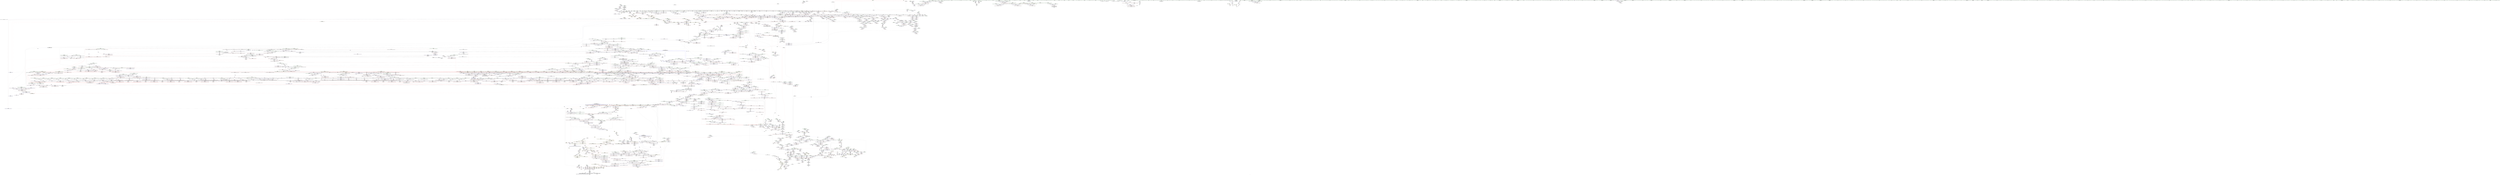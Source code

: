 digraph "SVFG" {
	label="SVFG";

	Node0x563af46c1c90 [shape=record,color=grey,label="{NodeID: 0\nNullPtr|{|<s42>106}}"];
	Node0x563af46c1c90 -> Node0x563af518dcd0[style=solid];
	Node0x563af46c1c90 -> Node0x563af518ddd0[style=solid];
	Node0x563af46c1c90 -> Node0x563af518dea0[style=solid];
	Node0x563af46c1c90 -> Node0x563af518df70[style=solid];
	Node0x563af46c1c90 -> Node0x563af518e040[style=solid];
	Node0x563af46c1c90 -> Node0x563af518e110[style=solid];
	Node0x563af46c1c90 -> Node0x563af518e1e0[style=solid];
	Node0x563af46c1c90 -> Node0x563af518e2b0[style=solid];
	Node0x563af46c1c90 -> Node0x563af518e380[style=solid];
	Node0x563af46c1c90 -> Node0x563af518e450[style=solid];
	Node0x563af46c1c90 -> Node0x563af518e520[style=solid];
	Node0x563af46c1c90 -> Node0x563af518e5f0[style=solid];
	Node0x563af46c1c90 -> Node0x563af518e6c0[style=solid];
	Node0x563af46c1c90 -> Node0x563af518e790[style=solid];
	Node0x563af46c1c90 -> Node0x563af518e860[style=solid];
	Node0x563af46c1c90 -> Node0x563af518e930[style=solid];
	Node0x563af46c1c90 -> Node0x563af518ea00[style=solid];
	Node0x563af46c1c90 -> Node0x563af518ead0[style=solid];
	Node0x563af46c1c90 -> Node0x563af518eba0[style=solid];
	Node0x563af46c1c90 -> Node0x563af518ec70[style=solid];
	Node0x563af46c1c90 -> Node0x563af518ed40[style=solid];
	Node0x563af46c1c90 -> Node0x563af518ee10[style=solid];
	Node0x563af46c1c90 -> Node0x563af518eee0[style=solid];
	Node0x563af46c1c90 -> Node0x563af518efb0[style=solid];
	Node0x563af46c1c90 -> Node0x563af518f080[style=solid];
	Node0x563af46c1c90 -> Node0x563af518f150[style=solid];
	Node0x563af46c1c90 -> Node0x563af518f220[style=solid];
	Node0x563af46c1c90 -> Node0x563af518f2f0[style=solid];
	Node0x563af46c1c90 -> Node0x563af518f3c0[style=solid];
	Node0x563af46c1c90 -> Node0x563af518f490[style=solid];
	Node0x563af46c1c90 -> Node0x563af518f560[style=solid];
	Node0x563af46c1c90 -> Node0x563af518f630[style=solid];
	Node0x563af46c1c90 -> Node0x563af518f700[style=solid];
	Node0x563af46c1c90 -> Node0x563af518f7d0[style=solid];
	Node0x563af46c1c90 -> Node0x563af51f03c0[style=solid];
	Node0x563af46c1c90 -> Node0x563af51f2af0[style=solid];
	Node0x563af46c1c90 -> Node0x563af51f2bc0[style=solid];
	Node0x563af46c1c90 -> Node0x563af51f2c90[style=solid];
	Node0x563af46c1c90 -> Node0x563af51f4aa0[style=solid];
	Node0x563af46c1c90 -> Node0x563af52641a0[style=solid];
	Node0x563af46c1c90 -> Node0x563af526ba30[style=solid];
	Node0x563af46c1c90 -> Node0x563af526cab0[style=solid];
	Node0x563af46c1c90:s42 -> Node0x563af549b030[style=solid,color=red];
	Node0x563af5197540 [shape=record,color=red,label="{NodeID: 1550\n276\<--275\n\<--coerce.dive24\nmain\n|{<s0>22}}"];
	Node0x563af5197540:s0 -> Node0x563af549b6b0[style=solid,color=red];
	Node0x563af51758d0 [shape=record,color=green,label="{NodeID: 443\n2671\<--2672\n__topIndex.addr\<--__topIndex.addr_field_insensitive\n_ZSt11__push_heapIN9__gnu_cxx17__normal_iteratorIPSt4pairIidESt6vectorIS3_SaIS3_EEEElS3_NS0_5__ops14_Iter_less_valEEvT_T0_SC_T1_RT2_\n}"];
	Node0x563af51758d0 -> Node0x563af51a5c00[style=solid];
	Node0x563af51758d0 -> Node0x563af51fff00[style=solid];
	Node0x563af51ecdf0 [shape=record,color=red,label="{NodeID: 1993\n3849\<--3848\ndummyVal\<--offset_0\n_ZSt11__sort_heapIN9__gnu_cxx17__normal_iteratorIPSt4pairIidESt6vectorIS3_SaIS3_EEEENS0_5__ops15_Iter_less_iterEEvT_SB_RT0_\n}"];
	Node0x563af51ecdf0 -> Node0x563af51fca30[style=solid];
	Node0x563af5184af0 [shape=record,color=black,label="{NodeID: 886\n2892\<--2840\n\<--agg.tmp\n_ZSt22__move_median_to_firstIN9__gnu_cxx17__normal_iteratorIPSt4pairIidESt6vectorIS3_SaIS3_EEEENS0_5__ops15_Iter_less_iterEEvT_SB_SB_SB_T0_\n}"];
	Node0x563af5184af0 -> Node0x563af51bc280[style=solid];
	Node0x563af5499eb0 [shape=record,color=black,label="{NodeID: 5757\n3152 = PHI(2451, )\n|{<s0>320}}"];
	Node0x563af5499eb0:s0 -> Node0x563af54aaef0[style=solid,color=red];
	Node0x563af5203640 [shape=record,color=blue,label="{NodeID: 2436\n3225\<--3223\n__a.addr\<--__a\n_ZSt4swapIdENSt9enable_ifIXsr6__and_ISt6__not_ISt15__is_tuple_likeIT_EESt21is_move_constructibleIS3_ESt18is_move_assignableIS3_EEE5valueEvE4typeERS3_SC_\n}"];
	Node0x563af5203640 -> Node0x563af51e84d0[style=dashed];
	Node0x563af5203640 -> Node0x563af51e85a0[style=dashed];
	Node0x563af51bb240 [shape=record,color=purple,label="{NodeID: 1329\n2910\<--2844\ncoerce.dive9\<--agg.tmp7\n_ZSt22__move_median_to_firstIN9__gnu_cxx17__normal_iteratorIPSt4pairIidESt6vectorIS3_SaIS3_EEEENS0_5__ops15_Iter_less_iterEEvT_SB_SB_SB_T0_\n}"];
	Node0x563af51bb240 -> Node0x563af51e61e0[style=solid];
	Node0x563af516dc80 [shape=record,color=green,label="{NodeID: 222\n1330\<--1331\n.addr\<--.addr_field_insensitive\n_ZN9__gnu_cxx13new_allocatorISt4pairIidEE8allocateEmPKv\n}"];
	Node0x563af516dc80 -> Node0x563af51f70d0[style=solid];
	Node0x563af51a29a0 [shape=record,color=red,label="{NodeID: 1772\n2272\<--2244\n\<--__parent\n_ZSt11__make_heapIN9__gnu_cxx17__normal_iteratorIPSt4pairIidESt6vectorIS3_SaIS3_EEEENS0_5__ops15_Iter_less_iterEEvT_SB_RT0_\n|{<s0>206}}"];
	Node0x563af51a29a0:s0 -> Node0x563af54ac5c0[style=solid,color=red];
	Node0x563af5191630 [shape=record,color=black,label="{NodeID: 665\n544\<--539\n\<--this1\n_ZNSt6vectorISt4pairIidESaIS1_EED2Ev\n}"];
	Node0x563af5191630 -> Node0x563af51abb40[style=solid];
	Node0x563af5191630 -> Node0x563af51abc10[style=solid];
	Node0x563af53a3ea0 [shape=record,color=yellow,style=double,label="{NodeID: 5536\n38V_6 = CSCHI(MR_38V_5)\npts\{1347 \}\nCS[]|{<s0>213|<s1>213|<s2>230}}"];
	Node0x563af53a3ea0:s0 -> Node0x563af531ff80[style=dashed,color=blue];
	Node0x563af53a3ea0:s1 -> Node0x563af5327780[style=dashed,color=blue];
	Node0x563af53a3ea0:s2 -> Node0x563af53a37c0[style=dashed,color=blue];
	Node0x563af5354700 [shape=record,color=yellow,style=double,label="{NodeID: 4429\n592V_1 = ENCHI(MR_592V_0)\npts\{22470000 22470001 23670000 23670001 24690000 24690001 26680000 26680001 32820000 32820001 34980000 34980001 \}\nFun[_ZNSt20__copy_move_backwardILb1ELb0ESt26random_access_iterator_tagE13__copy_move_bIPSt4pairIidES5_EET0_T_S7_S6_]|{<s0>392|<s1>392}}"];
	Node0x563af5354700:s0 -> Node0x563af5358df0[style=dashed,color=red];
	Node0x563af5354700:s1 -> Node0x563af5358fc0[style=dashed,color=red];
	Node0x563af51f82b0 [shape=record,color=blue,label="{NodeID: 2215\n1459\<--1508\nehselector.slot\<--\n_ZNSt20__uninitialized_copyILb0EE13__uninit_copyISt13move_iteratorIPSt4pairIidEES5_EET0_T_S8_S7_\n}"];
	Node0x563af51f82b0 -> Node0x563af519ed80[style=dashed];
	Node0x563af51afeb0 [shape=record,color=purple,label="{NodeID: 1108\n1689\<--1671\ncoerce.dive1\<--__last\n_ZSt6__sortIN9__gnu_cxx17__normal_iteratorIPSt4pairIidESt6vectorIS3_SaIS3_EEEENS0_5__ops15_Iter_less_iterEEvT_SB_T0_\n}"];
	Node0x563af51afeb0 -> Node0x563af51f9630[style=solid];
	Node0x563af46c1d20 [shape=record,color=green,label="{NodeID: 1\n8\<--1\n.str\<--dummyObj\nGlob }"];
	Node0x563af5197610 [shape=record,color=red,label="{NodeID: 1551\n295\<--294\n\<--second33\nmain\n}"];
	Node0x563af51759a0 [shape=record,color=green,label="{NodeID: 444\n2673\<--2674\n__comp.addr\<--__comp.addr_field_insensitive\n_ZSt11__push_heapIN9__gnu_cxx17__normal_iteratorIPSt4pairIidESt6vectorIS3_SaIS3_EEEElS3_NS0_5__ops14_Iter_less_valEEvT_T0_SC_T1_RT2_\n}"];
	Node0x563af51759a0 -> Node0x563af51a5cd0[style=solid];
	Node0x563af51759a0 -> Node0x563af51fffd0[style=solid];
	Node0x563af5342ba0 [shape=record,color=yellow,style=double,label="{NodeID: 4208\n38V_1 = ENCHI(MR_38V_0)\npts\{1347 \}\nFun[_ZSt10__pop_heapIN9__gnu_cxx17__normal_iteratorIPSt4pairIidESt6vectorIS3_SaIS3_EEEENS0_5__ops15_Iter_less_iterEEvT_SB_SB_RT0_]|{|<s2>225|<s3>225}}"];
	Node0x563af5342ba0 -> Node0x563af51ed2d0[style=dashed];
	Node0x563af5342ba0 -> Node0x563af51ed3a0[style=dashed];
	Node0x563af5342ba0:s2 -> Node0x563af51a54b0[style=dashed,color=red];
	Node0x563af5342ba0:s3 -> Node0x563af51ff880[style=dashed,color=red];
	Node0x563af51ecec0 [shape=record,color=red,label="{NodeID: 1994\n3852\<--3851\ndummyVal\<--offset_0\n_ZSt11__make_heapIN9__gnu_cxx17__normal_iteratorIPSt4pairIidESt6vectorIS3_SaIS3_EEEENS0_5__ops15_Iter_less_iterEEvT_SB_RT0_\n}"];
	Node0x563af51ecec0 -> Node0x563af51fcfe0[style=solid];
	Node0x563af5184bc0 [shape=record,color=black,label="{NodeID: 887\n2895\<--2842\n\<--agg.tmp4\n_ZSt22__move_median_to_firstIN9__gnu_cxx17__normal_iteratorIPSt4pairIidESt6vectorIS3_SaIS3_EEEENS0_5__ops15_Iter_less_iterEEvT_SB_SB_SB_T0_\n}"];
	Node0x563af5184bc0 -> Node0x563af51bc420[style=solid];
	Node0x563af5499ff0 [shape=record,color=black,label="{NodeID: 5758\n3207 = PHI(3249, )\n}"];
	Node0x563af5499ff0 -> Node0x563af51e8260[style=solid];
	Node0x563af5203710 [shape=record,color=blue,label="{NodeID: 2437\n3227\<--3224\n__b.addr\<--__b\n_ZSt4swapIdENSt9enable_ifIXsr6__and_ISt6__not_ISt15__is_tuple_likeIT_EESt21is_move_constructibleIS3_ESt18is_move_assignableIS3_EEE5valueEvE4typeERS3_SC_\n}"];
	Node0x563af5203710 -> Node0x563af51e8670[style=dashed];
	Node0x563af5203710 -> Node0x563af51e8740[style=dashed];
	Node0x563af51bb310 [shape=record,color=purple,label="{NodeID: 1330\n2912\<--2846\ncoerce.dive10\<--agg.tmp8\n_ZSt22__move_median_to_firstIN9__gnu_cxx17__normal_iteratorIPSt4pairIidESt6vectorIS3_SaIS3_EEEENS0_5__ops15_Iter_less_iterEEvT_SB_SB_SB_T0_\n}"];
	Node0x563af51bb310 -> Node0x563af51e62b0[style=solid];
	Node0x563af516dd50 [shape=record,color=green,label="{NodeID: 223\n1341\<--1342\n_ZSt17__throw_bad_allocv\<--_ZSt17__throw_bad_allocv_field_insensitive\n}"];
	Node0x563af51a2a70 [shape=record,color=red,label="{NodeID: 1773\n2288\<--2244\n\<--__parent\n_ZSt11__make_heapIN9__gnu_cxx17__normal_iteratorIPSt4pairIidESt6vectorIS3_SaIS3_EEEENS0_5__ops15_Iter_less_iterEEvT_SB_RT0_\n|{<s0>213}}"];
	Node0x563af51a2a70:s0 -> Node0x563af54a9080[style=solid,color=red];
	Node0x563af5191700 [shape=record,color=black,label="{NodeID: 666\n548\<--539\n\<--this1\n_ZNSt6vectorISt4pairIidESaIS1_EED2Ev\n|{<s0>39}}"];
	Node0x563af5191700:s0 -> Node0x563af54a5040[style=solid,color=red];
	Node0x563af51f8380 [shape=record,color=blue,label="{NodeID: 2216\n1530\<--1528\n__x.addr\<--__x\n_ZStneIPSt4pairIidEEbRKSt13move_iteratorIT_ES7_\n}"];
	Node0x563af51f8380 -> Node0x563af519ee50[style=dashed];
	Node0x563af51aff80 [shape=record,color=purple,label="{NodeID: 1109\n1707\<--1675\ncoerce.dive6\<--agg.tmp\n_ZSt6__sortIN9__gnu_cxx17__normal_iteratorIPSt4pairIidESt6vectorIS3_SaIS3_EEEENS0_5__ops15_Iter_less_iterEEvT_SB_T0_\n}"];
	Node0x563af51aff80 -> Node0x563af519ff60[style=solid];
	Node0x563af5165400 [shape=record,color=green,label="{NodeID: 2\n10\<--1\n__dso_handle\<--dummyObj\nGlob }"];
	Node0x563af51976e0 [shape=record,color=red,label="{NodeID: 1552\n325\<--322\nthis1\<--this.addr\n_ZNSt6vectorISt4pairIidESaIS1_EEC2Ev\n}"];
	Node0x563af51976e0 -> Node0x563af51902b0[style=solid];
	Node0x563af5175a70 [shape=record,color=green,label="{NodeID: 445\n2675\<--2676\n__parent\<--__parent_field_insensitive\n_ZSt11__push_heapIN9__gnu_cxx17__normal_iteratorIPSt4pairIidESt6vectorIS3_SaIS3_EEEElS3_NS0_5__ops14_Iter_less_valEEvT_T0_SC_T1_RT2_\n}"];
	Node0x563af5175a70 -> Node0x563af51a5da0[style=solid];
	Node0x563af5175a70 -> Node0x563af51a5e70[style=solid];
	Node0x563af5175a70 -> Node0x563af51a5f40[style=solid];
	Node0x563af5175a70 -> Node0x563af52000a0[style=solid];
	Node0x563af5175a70 -> Node0x563af52004b0[style=solid];
	Node0x563af51ecf90 [shape=record,color=red,label="{NodeID: 1995\n3855\<--3854\ndummyVal\<--offset_1\n_ZSt11__make_heapIN9__gnu_cxx17__normal_iteratorIPSt4pairIidESt6vectorIS3_SaIS3_EEEENS0_5__ops15_Iter_less_iterEEvT_SB_RT0_\n}"];
	Node0x563af51ecf90 -> Node0x563af51fd0b0[style=solid];
	Node0x563af5184c90 [shape=record,color=black,label="{NodeID: 888\n2904\<--2844\n\<--agg.tmp7\n_ZSt22__move_median_to_firstIN9__gnu_cxx17__normal_iteratorIPSt4pairIidESt6vectorIS3_SaIS3_EEEENS0_5__ops15_Iter_less_iterEEvT_SB_SB_SB_T0_\n}"];
	Node0x563af5184c90 -> Node0x563af51bc5c0[style=solid];
	Node0x563af549a130 [shape=record,color=black,label="{NodeID: 5759\n3213 = PHI(3249, )\n}"];
	Node0x563af549a130 -> Node0x563af51e8330[style=solid];
	Node0x563af53636a0 [shape=record,color=yellow,style=double,label="{NodeID: 4652\n545V_1 = ENCHI(MR_545V_0)\npts\{22470000 23670000 24690000 26680000 32820000 \}\nFun[_ZSt25__unguarded_linear_insertIN9__gnu_cxx17__normal_iteratorIPSt4pairIidESt6vectorIS3_SaIS3_EEEENS0_5__ops14_Val_less_iterEEvT_T0_]|{|<s1>374|<s2>379}}"];
	Node0x563af53636a0 -> Node0x563af51efaa0[style=dashed];
	Node0x563af53636a0:s1 -> Node0x563af5358df0[style=dashed,color=red];
	Node0x563af53636a0:s2 -> Node0x563af5358df0[style=dashed,color=red];
	Node0x563af52037e0 [shape=record,color=blue,label="{NodeID: 2438\n3229\<--3237\n__tmp\<--\n_ZSt4swapIdENSt9enable_ifIXsr6__and_ISt6__not_ISt15__is_tuple_likeIT_EESt21is_move_constructibleIS3_ESt18is_move_assignableIS3_EEE5valueEvE4typeERS3_SC_\n}"];
	Node0x563af52037e0 -> Node0x563af51e88e0[style=dashed];
	Node0x563af52037e0 -> Node0x563af51e89b0[style=dashed];
	Node0x563af51bb3e0 [shape=record,color=purple,label="{NodeID: 1331\n2922\<--2848\ncoerce.dive15\<--agg.tmp13\n_ZSt22__move_median_to_firstIN9__gnu_cxx17__normal_iteratorIPSt4pairIidESt6vectorIS3_SaIS3_EEEENS0_5__ops15_Iter_less_iterEEvT_SB_SB_SB_T0_\n}"];
	Node0x563af51bb3e0 -> Node0x563af51e6380[style=solid];
	Node0x563af516de50 [shape=record,color=green,label="{NodeID: 224\n1346\<--1347\ncall2\<--call2_field_insensitive\n_ZN9__gnu_cxx13new_allocatorISt4pairIidEE8allocateEmPKv\n}"];
	Node0x563af516de50 -> Node0x563af5194960[style=solid];
	Node0x563af51a2b40 [shape=record,color=red,label="{NodeID: 1774\n2305\<--2244\n\<--__parent\n_ZSt11__make_heapIN9__gnu_cxx17__normal_iteratorIPSt4pairIidESt6vectorIS3_SaIS3_EEEENS0_5__ops15_Iter_less_iterEEvT_SB_RT0_\n}"];
	Node0x563af51a2b40 -> Node0x563af526b5b0[style=solid];
	Node0x563af51917d0 [shape=record,color=black,label="{NodeID: 667\n555\<--539\n\<--this1\n_ZNSt6vectorISt4pairIidESaIS1_EED2Ev\n|{<s0>41}}"];
	Node0x563af51917d0:s0 -> Node0x563af54ab530[style=solid,color=red];
	Node0x563af53a4160 [shape=record,color=yellow,style=double,label="{NodeID: 5538\n38V_4 = CSCHI(MR_38V_2)\npts\{1347 \}\nCS[]|{<s0>252}}"];
	Node0x563af53a4160:s0 -> Node0x563af53a3ea0[style=dashed,color=blue];
	Node0x563af51f8450 [shape=record,color=blue,label="{NodeID: 2217\n1532\<--1529\n__y.addr\<--__y\n_ZStneIPSt4pairIidEEbRKSt13move_iteratorIT_ES7_\n}"];
	Node0x563af51f8450 -> Node0x563af519ef20[style=dashed];
	Node0x563af51b0050 [shape=record,color=purple,label="{NodeID: 1110\n1709\<--1677\ncoerce.dive7\<--agg.tmp2\n_ZSt6__sortIN9__gnu_cxx17__normal_iteratorIPSt4pairIidESt6vectorIS3_SaIS3_EEEENS0_5__ops15_Iter_less_iterEEvT_SB_T0_\n}"];
	Node0x563af51b0050 -> Node0x563af51a0030[style=solid];
	Node0x563af5165490 [shape=record,color=green,label="{NodeID: 3\n15\<--1\n.str.2\<--dummyObj\nGlob }"];
	Node0x563af51977b0 [shape=record,color=red,label="{NodeID: 1553\n349\<--346\nthis1\<--this.addr\n_ZNSt4pairIidEC2IidLb1EEEv\n}"];
	Node0x563af51977b0 -> Node0x563af5190380[style=solid];
	Node0x563af51977b0 -> Node0x563af51a9e00[style=solid];
	Node0x563af51977b0 -> Node0x563af51a9ed0[style=solid];
	Node0x563af5175b40 [shape=record,color=green,label="{NodeID: 446\n2677\<--2678\nagg.tmp\<--agg.tmp_field_insensitive\n_ZSt11__push_heapIN9__gnu_cxx17__normal_iteratorIPSt4pairIidESt6vectorIS3_SaIS3_EEEElS3_NS0_5__ops14_Iter_less_valEEvT_T0_SC_T1_RT2_\n}"];
	Node0x563af5175b40 -> Node0x563af51ba060[style=solid];
	Node0x563af5175b40 -> Node0x563af51ba130[style=solid];
	Node0x563af51ed060 [shape=record,color=red,label="{NodeID: 1996\n3858\<--3857\ndummyVal\<--offset_0\n_ZSt11__make_heapIN9__gnu_cxx17__normal_iteratorIPSt4pairIidESt6vectorIS3_SaIS3_EEEENS0_5__ops15_Iter_less_iterEEvT_SB_RT0_\n}"];
	Node0x563af51ed060 -> Node0x563af51fd180[style=solid];
	Node0x563af5184d60 [shape=record,color=black,label="{NodeID: 889\n2907\<--2846\n\<--agg.tmp8\n_ZSt22__move_median_to_firstIN9__gnu_cxx17__normal_iteratorIPSt4pairIidESt6vectorIS3_SaIS3_EEEENS0_5__ops15_Iter_less_iterEEvT_SB_SB_SB_T0_\n}"];
	Node0x563af5184d60 -> Node0x563af51bc760[style=solid];
	Node0x563af549a270 [shape=record,color=black,label="{NodeID: 5760\n3217 = PHI(3249, )\n}"];
	Node0x563af549a270 -> Node0x563af51e8400[style=solid];
	Node0x563af5363840 [shape=record,color=yellow,style=double,label="{NodeID: 4653\n547V_1 = ENCHI(MR_547V_0)\npts\{22470001 23670001 24690001 26680001 32820001 \}\nFun[_ZSt25__unguarded_linear_insertIN9__gnu_cxx17__normal_iteratorIPSt4pairIidESt6vectorIS3_SaIS3_EEEENS0_5__ops14_Val_less_iterEEvT_T0_]|{|<s1>374|<s2>379}}"];
	Node0x563af5363840 -> Node0x563af51efb70[style=dashed];
	Node0x563af5363840:s1 -> Node0x563af5358fc0[style=dashed,color=red];
	Node0x563af5363840:s2 -> Node0x563af5358fc0[style=dashed,color=red];
	Node0x563af52038b0 [shape=record,color=blue,label="{NodeID: 2439\n3242\<--3241\n\<--\n_ZSt4swapIdENSt9enable_ifIXsr6__and_ISt6__not_ISt15__is_tuple_likeIT_EESt21is_move_constructibleIS3_ESt18is_move_assignableIS3_EEE5valueEvE4typeERS3_SC_\n}"];
	Node0x563af52038b0 -> Node0x563af51e89b0[style=dashed];
	Node0x563af52038b0 -> Node0x563af5203980[style=dashed];
	Node0x563af51bb4b0 [shape=record,color=purple,label="{NodeID: 1332\n2924\<--2850\ncoerce.dive16\<--agg.tmp14\n_ZSt22__move_median_to_firstIN9__gnu_cxx17__normal_iteratorIPSt4pairIidESt6vectorIS3_SaIS3_EEEENS0_5__ops15_Iter_less_iterEEvT_SB_SB_SB_T0_\n}"];
	Node0x563af51bb4b0 -> Node0x563af51e6450[style=solid];
	Node0x563af516df20 [shape=record,color=green,label="{NodeID: 225\n1348\<--1349\n_Znwm\<--_Znwm_field_insensitive\n}"];
	Node0x563af52ffc80 [shape=record,color=black,label="{NodeID: 3989\nMR_38V_5 = PHI(MR_38V_4, MR_38V_2, MR_38V_2, )\npts\{1347 \}\n|{|<s2>252}}"];
	Node0x563af52ffc80 -> Node0x563af51ed7b0[style=dashed];
	Node0x563af52ffc80 -> Node0x563af51ed880[style=dashed];
	Node0x563af52ffc80:s2 -> Node0x563af530ec80[style=dashed,color=red];
	Node0x563af51a2c10 [shape=record,color=red,label="{NodeID: 1775\n2309\<--2244\n\<--__parent\n_ZSt11__make_heapIN9__gnu_cxx17__normal_iteratorIPSt4pairIidESt6vectorIS3_SaIS3_EEEENS0_5__ops15_Iter_less_iterEEvT_SB_RT0_\n}"];
	Node0x563af51a2c10 -> Node0x563af52673b0[style=solid];
	Node0x563af51918a0 [shape=record,color=black,label="{NodeID: 668\n565\<--539\n\<--this1\n_ZNSt6vectorISt4pairIidESaIS1_EED2Ev\n|{<s0>42}}"];
	Node0x563af51918a0:s0 -> Node0x563af54ab530[style=solid,color=red];
	Node0x563af51f8520 [shape=record,color=blue,label="{NodeID: 2218\n1547\<--1545\n__p.addr\<--__p\n_ZSt10_ConstructISt4pairIidEJS1_EEvPT_DpOT0_\n}"];
	Node0x563af51f8520 -> Node0x563af519eff0[style=dashed];
	Node0x563af51b0120 [shape=record,color=purple,label="{NodeID: 1111\n1720\<--1681\ncoerce.dive11\<--agg.tmp8\n_ZSt6__sortIN9__gnu_cxx17__normal_iteratorIPSt4pairIidESt6vectorIS3_SaIS3_EEEENS0_5__ops15_Iter_less_iterEEvT_SB_T0_\n}"];
	Node0x563af51b0120 -> Node0x563af51a0100[style=solid];
	Node0x563af5165740 [shape=record,color=green,label="{NodeID: 4\n17\<--1\n.str.3\<--dummyObj\nGlob }"];
	Node0x563af5197880 [shape=record,color=red,label="{NodeID: 1554\n367\<--359\nthis1\<--this.addr\n_ZNSt6vectorISt4pairIidESaIS1_EE9push_backERKS1_\n|{|<s5>31|<s6>32}}"];
	Node0x563af5197880 -> Node0x563af5190450[style=solid];
	Node0x563af5197880 -> Node0x563af5190520[style=solid];
	Node0x563af5197880 -> Node0x563af51905f0[style=solid];
	Node0x563af5197880 -> Node0x563af51906c0[style=solid];
	Node0x563af5197880 -> Node0x563af5190790[style=solid];
	Node0x563af5197880:s5 -> Node0x563af549de20[style=solid,color=red];
	Node0x563af5197880:s6 -> Node0x563af54a97e0[style=solid,color=red];
	Node0x563af5175c10 [shape=record,color=green,label="{NodeID: 447\n2679\<--2680\nref.tmp\<--ref.tmp_field_insensitive\n_ZSt11__push_heapIN9__gnu_cxx17__normal_iteratorIPSt4pairIidESt6vectorIS3_SaIS3_EEEElS3_NS0_5__ops14_Iter_less_valEEvT_T0_SC_T1_RT2_\n|{|<s1>258}}"];
	Node0x563af5175c10 -> Node0x563af51ba200[style=solid];
	Node0x563af5175c10:s1 -> Node0x563af54acf80[style=solid,color=red];
	Node0x563af51ed130 [shape=record,color=red,label="{NodeID: 1997\n3861\<--3860\ndummyVal\<--offset_0\n_ZSt11__make_heapIN9__gnu_cxx17__normal_iteratorIPSt4pairIidESt6vectorIS3_SaIS3_EEEENS0_5__ops15_Iter_less_iterEEvT_SB_RT0_\n}"];
	Node0x563af51ed130 -> Node0x563af51fd250[style=solid];
	Node0x563af5184e30 [shape=record,color=black,label="{NodeID: 890\n2916\<--2848\n\<--agg.tmp13\n_ZSt22__move_median_to_firstIN9__gnu_cxx17__normal_iteratorIPSt4pairIidESt6vectorIS3_SaIS3_EEEENS0_5__ops15_Iter_less_iterEEvT_SB_SB_SB_T0_\n}"];
	Node0x563af5184e30 -> Node0x563af51bc900[style=solid];
	Node0x563af549a3b0 [shape=record,color=black,label="{NodeID: 5761\n3234 = PHI(3256, )\n}"];
	Node0x563af549a3b0 -> Node0x563af51e8810[style=solid];
	Node0x563af5203980 [shape=record,color=blue,label="{NodeID: 2440\n3246\<--3245\n\<--\n_ZSt4swapIdENSt9enable_ifIXsr6__and_ISt6__not_ISt15__is_tuple_likeIT_EESt21is_move_constructibleIS3_ESt18is_move_assignableIS3_EEE5valueEvE4typeERS3_SC_\n|{<s0>323}}"];
	Node0x563af5203980:s0 -> Node0x563af53a5340[style=dashed,color=blue];
	Node0x563af51bb580 [shape=record,color=purple,label="{NodeID: 1333\n2936\<--2852\ncoerce.dive19\<--agg.tmp17\n_ZSt22__move_median_to_firstIN9__gnu_cxx17__normal_iteratorIPSt4pairIidESt6vectorIS3_SaIS3_EEEENS0_5__ops15_Iter_less_iterEEvT_SB_SB_SB_T0_\n}"];
	Node0x563af51bb580 -> Node0x563af51e6520[style=solid];
	Node0x563af516e020 [shape=record,color=green,label="{NodeID: 226\n1360\<--1361\n__first\<--__first_field_insensitive\n_ZSt22__uninitialized_copy_aISt13move_iteratorIPSt4pairIidEES3_S2_ET0_T_S6_S5_RSaIT1_E\n}"];
	Node0x563af516e020 -> Node0x563af5194b00[style=solid];
	Node0x563af516e020 -> Node0x563af51ae580[style=solid];
	Node0x563af5300180 [shape=record,color=black,label="{NodeID: 3990\nMR_289V_6 = PHI(MR_289V_5, MR_289V_3, MR_289V_3, )\npts\{2473 \}\n}"];
	Node0x563af5300180 -> Node0x563af51a4130[style=dashed];
	Node0x563af51a2ce0 [shape=record,color=red,label="{NodeID: 1776\n2296\<--2295\n\<--coerce.dive10\n_ZSt11__make_heapIN9__gnu_cxx17__normal_iteratorIPSt4pairIidESt6vectorIS3_SaIS3_EEEENS0_5__ops15_Iter_less_iterEEvT_SB_RT0_\n|{<s0>213}}"];
	Node0x563af51a2ce0:s0 -> Node0x563af54a8f30[style=solid,color=red];
	Node0x563af5191970 [shape=record,color=black,label="{NodeID: 669\n600\<--599\n\<--this1\n_ZNSt12_Vector_baseISt4pairIidESaIS1_EE12_Vector_implC2Ev\n|{<s0>47}}"];
	Node0x563af5191970:s0 -> Node0x563af545e430[style=solid,color=red];
	Node0x563af51f85f0 [shape=record,color=blue,label="{NodeID: 2219\n1549\<--1546\n__args.addr\<--__args\n_ZSt10_ConstructISt4pairIidEJS1_EEvPT_DpOT0_\n}"];
	Node0x563af51f85f0 -> Node0x563af519f0c0[style=dashed];
	Node0x563af51b01f0 [shape=record,color=purple,label="{NodeID: 1112\n1722\<--1683\ncoerce.dive12\<--agg.tmp9\n_ZSt6__sortIN9__gnu_cxx17__normal_iteratorIPSt4pairIidESt6vectorIS3_SaIS3_EEEENS0_5__ops15_Iter_less_iterEEvT_SB_T0_\n}"];
	Node0x563af51b01f0 -> Node0x563af51a01d0[style=solid];
	Node0x563af51657d0 [shape=record,color=green,label="{NodeID: 5\n19\<--1\n.str.4\<--dummyObj\nGlob }"];
	Node0x563af5197950 [shape=record,color=red,label="{NodeID: 1555\n385\<--361\n\<--__x.addr\n_ZNSt6vectorISt4pairIidESaIS1_EE9push_backERKS1_\n|{<s0>30}}"];
	Node0x563af5197950:s0 -> Node0x563af54ae060[style=solid,color=red];
	Node0x563af5175ce0 [shape=record,color=green,label="{NodeID: 448\n2681\<--2682\nref.tmp8\<--ref.tmp8_field_insensitive\n_ZSt11__push_heapIN9__gnu_cxx17__normal_iteratorIPSt4pairIidESt6vectorIS3_SaIS3_EEEElS3_NS0_5__ops14_Iter_less_valEEvT_T0_SC_T1_RT2_\n|{|<s1>261}}"];
	Node0x563af5175ce0 -> Node0x563af51ba2d0[style=solid];
	Node0x563af5175ce0:s1 -> Node0x563af54acf80[style=solid,color=red];
	Node0x563af51ed200 [shape=record,color=red,label="{NodeID: 1998\n3864\<--3863\ndummyVal\<--offset_1\n_ZSt11__make_heapIN9__gnu_cxx17__normal_iteratorIPSt4pairIidESt6vectorIS3_SaIS3_EEEENS0_5__ops15_Iter_less_iterEEvT_SB_RT0_\n}"];
	Node0x563af51ed200 -> Node0x563af51fd320[style=solid];
	Node0x563af5184f00 [shape=record,color=black,label="{NodeID: 891\n2919\<--2850\n\<--agg.tmp14\n_ZSt22__move_median_to_firstIN9__gnu_cxx17__normal_iteratorIPSt4pairIidESt6vectorIS3_SaIS3_EEEENS0_5__ops15_Iter_less_iterEEvT_SB_SB_SB_T0_\n}"];
	Node0x563af5184f00 -> Node0x563af51bcaa0[style=solid];
	Node0x563af549a4f0 [shape=record,color=black,label="{NodeID: 5762\n3240 = PHI(3256, )\n}"];
	Node0x563af549a4f0 -> Node0x563af51e88e0[style=solid];
	Node0x563af5203a50 [shape=record,color=blue,label="{NodeID: 2441\n3251\<--3250\n__t.addr\<--__t\n_ZSt4moveIRiEONSt16remove_referenceIT_E4typeEOS2_\n}"];
	Node0x563af5203a50 -> Node0x563af51e8a80[style=dashed];
	Node0x563af51bb650 [shape=record,color=purple,label="{NodeID: 1334\n2938\<--2854\ncoerce.dive20\<--agg.tmp18\n_ZSt22__move_median_to_firstIN9__gnu_cxx17__normal_iteratorIPSt4pairIidESt6vectorIS3_SaIS3_EEEENS0_5__ops15_Iter_less_iterEEvT_SB_SB_SB_T0_\n}"];
	Node0x563af51bb650 -> Node0x563af51e65f0[style=solid];
	Node0x563af516e0f0 [shape=record,color=green,label="{NodeID: 227\n1362\<--1363\n__last\<--__last_field_insensitive\n_ZSt22__uninitialized_copy_aISt13move_iteratorIPSt4pairIidEES3_S2_ET0_T_S6_S5_RSaIT1_E\n}"];
	Node0x563af516e0f0 -> Node0x563af5194bd0[style=solid];
	Node0x563af516e0f0 -> Node0x563af51ae650[style=solid];
	Node0x563af5300680 [shape=record,color=black,label="{NodeID: 3991\nMR_295V_8 = PHI(MR_295V_7, MR_295V_3, MR_295V_3, )\npts\{2479 \}\n}"];
	Node0x563af51a2db0 [shape=record,color=red,label="{NodeID: 1777\n2299\<--2298\n\<--\n_ZSt11__make_heapIN9__gnu_cxx17__normal_iteratorIPSt4pairIidESt6vectorIS3_SaIS3_EEEENS0_5__ops15_Iter_less_iterEEvT_SB_RT0_\n|{<s0>213}}"];
	Node0x563af51a2db0:s0 -> Node0x563af54a9320[style=solid,color=red];
	Node0x563af5191a40 [shape=record,color=black,label="{NodeID: 670\n617\<--616\n\<--this1\n_ZNSaISt4pairIidEEC2Ev\n|{<s0>48}}"];
	Node0x563af5191a40:s0 -> Node0x563af549dd10[style=solid,color=red];
	Node0x563af51f86c0 [shape=record,color=blue, style = dotted,label="{NodeID: 2220\n3736\<--3738\noffset_0\<--dummyVal\n_ZSt10_ConstructISt4pairIidEJS1_EEvPT_DpOT0_\n}"];
	Node0x563af51f86c0 -> Node0x563af51eb0b0[style=dashed];
	Node0x563af51f86c0 -> Node0x563af51f8790[style=dashed];
	Node0x563af51b02c0 [shape=record,color=purple,label="{NodeID: 1113\n3742\<--1695\noffset_0\<--\n}"];
	Node0x563af51b02c0 -> Node0x563af51f9700[style=solid];
	Node0x563af5165860 [shape=record,color=green,label="{NodeID: 6\n21\<--1\n.str.5\<--dummyObj\nGlob }"];
	Node0x563af5197a20 [shape=record,color=red,label="{NodeID: 1556\n399\<--361\n\<--__x.addr\n_ZNSt6vectorISt4pairIidESaIS1_EE9push_backERKS1_\n|{<s0>32}}"];
	Node0x563af5197a20:s0 -> Node0x563af54a9a00[style=solid,color=red];
	Node0x563af5175db0 [shape=record,color=green,label="{NodeID: 449\n2683\<--2684\nref.tmp16\<--ref.tmp16_field_insensitive\n_ZSt11__push_heapIN9__gnu_cxx17__normal_iteratorIPSt4pairIidESt6vectorIS3_SaIS3_EEEElS3_NS0_5__ops14_Iter_less_valEEvT_T0_SC_T1_RT2_\n|{|<s1>265}}"];
	Node0x563af5175db0 -> Node0x563af51ba3a0[style=solid];
	Node0x563af5175db0:s1 -> Node0x563af54acf80[style=solid,color=red];
	Node0x563af51ed2d0 [shape=record,color=red,label="{NodeID: 1999\n3867\<--3866\ndummyVal\<--offset_0\n_ZSt10__pop_heapIN9__gnu_cxx17__normal_iteratorIPSt4pairIidESt6vectorIS3_SaIS3_EEEENS0_5__ops15_Iter_less_iterEEvT_SB_SB_RT0_\n}"];
	Node0x563af51ed2d0 -> Node0x563af51fdc10[style=solid];
	Node0x563af5184fd0 [shape=record,color=black,label="{NodeID: 892\n2930\<--2852\n\<--agg.tmp17\n_ZSt22__move_median_to_firstIN9__gnu_cxx17__normal_iteratorIPSt4pairIidESt6vectorIS3_SaIS3_EEEENS0_5__ops15_Iter_less_iterEEvT_SB_SB_SB_T0_\n}"];
	Node0x563af5184fd0 -> Node0x563af51bcc40[style=solid];
	Node0x563af549a630 [shape=record,color=black,label="{NodeID: 5763\n3244 = PHI(3256, )\n}"];
	Node0x563af549a630 -> Node0x563af51e89b0[style=solid];
	Node0x563af5203b20 [shape=record,color=blue,label="{NodeID: 2442\n3258\<--3257\n__t.addr\<--__t\n_ZSt4moveIRdEONSt16remove_referenceIT_E4typeEOS2_\n}"];
	Node0x563af5203b20 -> Node0x563af51e8b50[style=dashed];
	Node0x563af51bb720 [shape=record,color=purple,label="{NodeID: 1335\n2948\<--2856\ncoerce.dive25\<--agg.tmp23\n_ZSt22__move_median_to_firstIN9__gnu_cxx17__normal_iteratorIPSt4pairIidESt6vectorIS3_SaIS3_EEEENS0_5__ops15_Iter_less_iterEEvT_SB_SB_SB_T0_\n}"];
	Node0x563af51bb720 -> Node0x563af51e66c0[style=solid];
	Node0x563af516e1c0 [shape=record,color=green,label="{NodeID: 228\n1364\<--1365\n__result.addr\<--__result.addr_field_insensitive\n_ZSt22__uninitialized_copy_aISt13move_iteratorIPSt4pairIidEES3_S2_ET0_T_S6_S5_RSaIT1_E\n}"];
	Node0x563af516e1c0 -> Node0x563af519e080[style=solid];
	Node0x563af516e1c0 -> Node0x563af51f7340[style=solid];
	Node0x563af5300b80 [shape=record,color=black,label="{NodeID: 3992\nMR_311V_3 = PHI(MR_311V_2, MR_311V_1, MR_311V_1, )\npts\{24890000 \}\n}"];
	Node0x563af51a2e80 [shape=record,color=red,label="{NodeID: 1778\n2301\<--2300\n\<--\n_ZSt11__make_heapIN9__gnu_cxx17__normal_iteratorIPSt4pairIidESt6vectorIS3_SaIS3_EEEENS0_5__ops15_Iter_less_iterEEvT_SB_RT0_\n|{<s0>213}}"];
	Node0x563af51a2e80:s0 -> Node0x563af54a9470[style=solid,color=red];
	Node0x563af5191b10 [shape=record,color=black,label="{NodeID: 671\n655\<--654\n\<--_M_impl\n_ZNSt12_Vector_baseISt4pairIidESaIS1_EE19_M_get_Tp_allocatorEv\n}"];
	Node0x563af5191b10 -> Node0x563af5191be0[style=solid];
	Node0x563af53a46e0 [shape=record,color=yellow,style=double,label="{NodeID: 5542\n892V_2 = CSCHI(MR_892V_1)\npts\{30350000 \}\nCS[]}"];
	Node0x563af53a46e0 -> Node0x563af51e7490[style=dashed];
	Node0x563af51f8790 [shape=record,color=blue, style = dotted,label="{NodeID: 2221\n3739\<--3741\noffset_1\<--dummyVal\n_ZSt10_ConstructISt4pairIidEJS1_EEvPT_DpOT0_\n|{<s0>120}}"];
	Node0x563af51f8790:s0 -> Node0x563af5308d80[style=dashed,color=blue];
	Node0x563af51b0390 [shape=record,color=purple,label="{NodeID: 1114\n3743\<--1696\noffset_0\<--\n}"];
	Node0x563af51b0390 -> Node0x563af51eb180[style=solid];
	Node0x563af51658f0 [shape=record,color=green,label="{NodeID: 7\n24\<--1\n\<--dummyObj\nCan only get source location for instruction, argument, global var or function.}"];
	Node0x563af5197af0 [shape=record,color=red,label="{NodeID: 1557\n371\<--370\n\<--_M_finish\n_ZNSt6vectorISt4pairIidESaIS1_EE9push_backERKS1_\n}"];
	Node0x563af5197af0 -> Node0x563af526b8b0[style=solid];
	Node0x563af5175e80 [shape=record,color=green,label="{NodeID: 450\n2712\<--2713\n_ZNK9__gnu_cxx5__ops14_Iter_less_valclINS_17__normal_iteratorIPSt4pairIidESt6vectorIS5_SaIS5_EEEES5_EEbT_RT0_\<--_ZNK9__gnu_cxx5__ops14_Iter_less_valclINS_17__normal_iteratorIPSt4pairIidESt6vectorIS5_SaIS5_EEEES5_EEbT_RT0__field_insensitive\n}"];
	Node0x563af51ed3a0 [shape=record,color=red,label="{NodeID: 2000\n3870\<--3869\ndummyVal\<--offset_1\n_ZSt10__pop_heapIN9__gnu_cxx17__normal_iteratorIPSt4pairIidESt6vectorIS3_SaIS3_EEEENS0_5__ops15_Iter_less_iterEEvT_SB_SB_RT0_\n}"];
	Node0x563af51ed3a0 -> Node0x563af51fdce0[style=solid];
	Node0x563af51850a0 [shape=record,color=black,label="{NodeID: 893\n2933\<--2854\n\<--agg.tmp18\n_ZSt22__move_median_to_firstIN9__gnu_cxx17__normal_iteratorIPSt4pairIidESt6vectorIS3_SaIS3_EEEENS0_5__ops15_Iter_less_iterEEvT_SB_SB_SB_T0_\n}"];
	Node0x563af51850a0 -> Node0x563af51bcde0[style=solid];
	Node0x563af549a770 [shape=record,color=black,label="{NodeID: 5764\n3303 = PHI(3411, )\n}"];
	Node0x563af5363cb0 [shape=record,color=yellow,style=double,label="{NodeID: 4657\n38V_1 = ENCHI(MR_38V_0)\npts\{1347 \}\nFun[_ZNSt16allocator_traitsISaISt4pairIidEEE9constructIS1_JRKS1_EEEvRS2_PT_DpOT0_]|{<s0>61}}"];
	Node0x563af5363cb0:s0 -> Node0x563af51f5600[style=dashed,color=red];
	Node0x563af5203bf0 [shape=record,color=blue,label="{NodeID: 2443\n3299\<--3267\ncoerce.dive\<--__first.coerce\n_ZSt16__insertion_sortIN9__gnu_cxx17__normal_iteratorIPSt4pairIidESt6vectorIS3_SaIS3_EEEENS0_5__ops15_Iter_less_iterEEvT_SB_T0_\n|{|<s2>330|<s3>331|<s4>344}}"];
	Node0x563af5203bf0 -> Node0x563af51ef1b0[style=dashed];
	Node0x563af5203bf0 -> Node0x563af51ef420[style=dashed];
	Node0x563af5203bf0:s2 -> Node0x563af5343f90[style=dashed,color=red];
	Node0x563af5203bf0:s3 -> Node0x563af53622d0[style=dashed,color=red];
	Node0x563af5203bf0:s4 -> Node0x563af5362ad0[style=dashed,color=red];
	Node0x563af51bb7f0 [shape=record,color=purple,label="{NodeID: 1336\n2950\<--2858\ncoerce.dive26\<--agg.tmp24\n_ZSt22__move_median_to_firstIN9__gnu_cxx17__normal_iteratorIPSt4pairIidESt6vectorIS3_SaIS3_EEEENS0_5__ops15_Iter_less_iterEEvT_SB_SB_SB_T0_\n}"];
	Node0x563af51bb7f0 -> Node0x563af51e6790[style=solid];
	Node0x563af5176720 [shape=record,color=green,label="{NodeID: 229\n1366\<--1367\n.addr\<--.addr_field_insensitive\n_ZSt22__uninitialized_copy_aISt13move_iteratorIPSt4pairIidEES3_S2_ET0_T_S6_S5_RSaIT1_E\n}"];
	Node0x563af5176720 -> Node0x563af51f7410[style=solid];
	Node0x563af5301080 [shape=record,color=black,label="{NodeID: 3993\nMR_313V_3 = PHI(MR_313V_2, MR_313V_1, MR_313V_1, )\npts\{24910000 \}\n}"];
	Node0x563af51a2f50 [shape=record,color=red,label="{NodeID: 1779\n2323\<--2317\n\<--__lhs.addr\n_ZN9__gnu_cxxltIPSt4pairIidESt6vectorIS2_SaIS2_EEEEbRKNS_17__normal_iteratorIT_T0_EESC_\n|{<s0>214}}"];
	Node0x563af51a2f50:s0 -> Node0x563af549d4d0[style=solid,color=red];
	Node0x563af5191be0 [shape=record,color=black,label="{NodeID: 672\n648\<--655\n_ZNSt12_Vector_baseISt4pairIidESaIS1_EE19_M_get_Tp_allocatorEv_ret\<--\n_ZNSt12_Vector_baseISt4pairIidESaIS1_EE19_M_get_Tp_allocatorEv\n|{<s0>39|<s1>69|<s2>72|<s3>77|<s4>81}}"];
	Node0x563af5191be0:s0 -> Node0x563af548c670[style=solid,color=blue];
	Node0x563af5191be0:s1 -> Node0x563af548d670[style=solid,color=blue];
	Node0x563af5191be0:s2 -> Node0x563af548da30[style=solid,color=blue];
	Node0x563af5191be0:s3 -> Node0x563af548dd80[style=solid,color=blue];
	Node0x563af5191be0:s4 -> Node0x563af548def0[style=solid,color=blue];
	Node0x563af51f8860 [shape=record,color=blue,label="{NodeID: 2222\n1566\<--1565\n__r.addr\<--__r\n_ZSt11__addressofISt4pairIidEEPT_RS2_\n}"];
	Node0x563af51f8860 -> Node0x563af519f190[style=dashed];
	Node0x563af51b0460 [shape=record,color=purple,label="{NodeID: 1115\n3745\<--1698\noffset_0\<--\n}"];
	Node0x563af51b0460 -> Node0x563af51f97d0[style=solid];
	Node0x563af5166130 [shape=record,color=green,label="{NodeID: 8\n33\<--1\n\<--dummyObj\nCan only get source location for instruction, argument, global var or function.}"];
	Node0x563af5197bc0 [shape=record,color=red,label="{NodeID: 1558\n375\<--374\n\<--_M_end_of_storage\n_ZNSt6vectorISt4pairIidESaIS1_EE9push_backERKS1_\n}"];
	Node0x563af5197bc0 -> Node0x563af526b8b0[style=solid];
	Node0x563af5175f80 [shape=record,color=green,label="{NodeID: 451\n2746\<--2747\n__t.addr\<--__t.addr_field_insensitive\n_ZSt7forwardIiEOT_RNSt16remove_referenceIS0_E4typeE\n}"];
	Node0x563af5175f80 -> Node0x563af51a60e0[style=solid];
	Node0x563af5175f80 -> Node0x563af5200650[style=solid];
	Node0x563af51ed470 [shape=record,color=red,label="{NodeID: 2001\n3873\<--3872\ndummyVal\<--offset_0\n_ZSt10__pop_heapIN9__gnu_cxx17__normal_iteratorIPSt4pairIidESt6vectorIS3_SaIS3_EEEENS0_5__ops15_Iter_less_iterEEvT_SB_SB_RT0_\n}"];
	Node0x563af51ed470 -> Node0x563af51fddb0[style=solid];
	Node0x563af5185170 [shape=record,color=black,label="{NodeID: 894\n2942\<--2856\n\<--agg.tmp23\n_ZSt22__move_median_to_firstIN9__gnu_cxx17__normal_iteratorIPSt4pairIidESt6vectorIS3_SaIS3_EEEENS0_5__ops15_Iter_less_iterEEvT_SB_SB_SB_T0_\n}"];
	Node0x563af5185170 -> Node0x563af51bcf80[style=solid];
	Node0x563af549a880 [shape=record,color=black,label="{NodeID: 5765\n3308 = PHI(2428, )\n}"];
	Node0x563af549a880 -> Node0x563af5203d90[style=solid];
	Node0x563af5363d90 [shape=record,color=yellow,style=double,label="{NodeID: 4658\n72V_1 = ENCHI(MR_72V_0)\npts\{1790000 1790001 \}\nFun[_ZNSt16allocator_traitsISaISt4pairIidEEE9constructIS1_JRKS1_EEEvRS2_PT_DpOT0_]|{<s0>61|<s1>61}}"];
	Node0x563af5363d90:s0 -> Node0x563af535ac50[style=dashed,color=red];
	Node0x563af5363d90:s1 -> Node0x563af535ad30[style=dashed,color=red];
	Node0x563af5203cc0 [shape=record,color=blue,label="{NodeID: 2444\n3301\<--3268\ncoerce.dive1\<--__last.coerce\n_ZSt16__insertion_sortIN9__gnu_cxx17__normal_iteratorIPSt4pairIidESt6vectorIS3_SaIS3_EEEENS0_5__ops15_Iter_less_iterEEvT_SB_T0_\n|{<s0>330|<s1>332}}"];
	Node0x563af5203cc0:s0 -> Node0x563af5343f90[style=dashed,color=red];
	Node0x563af5203cc0:s1 -> Node0x563af53600a0[style=dashed,color=red];
	Node0x563af51bb8c0 [shape=record,color=purple,label="{NodeID: 1337\n2960\<--2860\ncoerce.dive30\<--agg.tmp28\n_ZSt22__move_median_to_firstIN9__gnu_cxx17__normal_iteratorIPSt4pairIidESt6vectorIS3_SaIS3_EEEENS0_5__ops15_Iter_less_iterEEvT_SB_SB_SB_T0_\n}"];
	Node0x563af51bb8c0 -> Node0x563af51e6860[style=solid];
	Node0x563af51767f0 [shape=record,color=green,label="{NodeID: 230\n1368\<--1369\nagg.tmp\<--agg.tmp_field_insensitive\n_ZSt22__uninitialized_copy_aISt13move_iteratorIPSt4pairIidEES3_S2_ET0_T_S6_S5_RSaIT1_E\n}"];
	Node0x563af51767f0 -> Node0x563af5194ca0[style=solid];
	Node0x563af51767f0 -> Node0x563af51ae720[style=solid];
	Node0x563af51a3020 [shape=record,color=red,label="{NodeID: 1780\n2326\<--2319\n\<--__rhs.addr\n_ZN9__gnu_cxxltIPSt4pairIidESt6vectorIS2_SaIS2_EEEEbRKNS_17__normal_iteratorIT_T0_EESC_\n|{<s0>215}}"];
	Node0x563af51a3020:s0 -> Node0x563af549d4d0[style=solid,color=red];
	Node0x563af5191cb0 [shape=record,color=black,label="{NodeID: 673\n676\<--672\nsub.ptr.lhs.cast\<--\n_ZNSt12_Vector_baseISt4pairIidESaIS1_EED2Ev\n}"];
	Node0x563af5191cb0 -> Node0x563af5268a30[style=solid];
	Node0x563af51f8930 [shape=record,color=blue,label="{NodeID: 2223\n1573\<--1572\nthis.addr\<--this\n_ZNKSt13move_iteratorIPSt4pairIidEEdeEv\n}"];
	Node0x563af51f8930 -> Node0x563af519f260[style=dashed];
	Node0x563af51b0530 [shape=record,color=purple,label="{NodeID: 1116\n3746\<--1699\noffset_0\<--\n}"];
	Node0x563af51b0530 -> Node0x563af51eb250[style=solid];
	Node0x563af51661c0 [shape=record,color=green,label="{NodeID: 9\n57\<--1\n\<--dummyObj\nCan only get source location for instruction, argument, global var or function.|{<s0>3}}"];
	Node0x563af51661c0:s0 -> Node0x563af54aa890[style=solid,color=red];
	Node0x563af5197c90 [shape=record,color=red,label="{NodeID: 1559\n384\<--383\n\<--_M_finish5\n_ZNSt6vectorISt4pairIidESaIS1_EE9push_backERKS1_\n|{<s0>30}}"];
	Node0x563af5197c90:s0 -> Node0x563af54adf10[style=solid,color=red];
	Node0x563af5176050 [shape=record,color=green,label="{NodeID: 452\n2753\<--2754\n__t.addr\<--__t.addr_field_insensitive\n_ZSt7forwardIdEOT_RNSt16remove_referenceIS0_E4typeE\n}"];
	Node0x563af5176050 -> Node0x563af51a61b0[style=solid];
	Node0x563af5176050 -> Node0x563af5200720[style=solid];
	Node0x563af51ed540 [shape=record,color=red,label="{NodeID: 2002\n3876\<--3875\ndummyVal\<--offset_0\n_ZSt10__pop_heapIN9__gnu_cxx17__normal_iteratorIPSt4pairIidESt6vectorIS3_SaIS3_EEEENS0_5__ops15_Iter_less_iterEEvT_SB_SB_RT0_\n}"];
	Node0x563af51ed540 -> Node0x563af51fde80[style=solid];
	Node0x563af5185240 [shape=record,color=black,label="{NodeID: 895\n2945\<--2858\n\<--agg.tmp24\n_ZSt22__move_median_to_firstIN9__gnu_cxx17__normal_iteratorIPSt4pairIidESt6vectorIS3_SaIS3_EEEENS0_5__ops15_Iter_less_iterEEvT_SB_SB_SB_T0_\n}"];
	Node0x563af5185240 -> Node0x563af51bd120[style=solid];
	Node0x563af549a9f0 [shape=record,color=black,label="{NodeID: 5766\n3312 = PHI(1733, )\n}"];
	Node0x563af5203d90 [shape=record,color=blue,label="{NodeID: 2445\n3309\<--3308\ncoerce.dive3\<--call2\n_ZSt16__insertion_sortIN9__gnu_cxx17__normal_iteratorIPSt4pairIidESt6vectorIS3_SaIS3_EEEENS0_5__ops15_Iter_less_iterEEvT_SB_T0_\n}"];
	Node0x563af5203d90 -> Node0x563af5301f80[style=dashed];
	Node0x563af51bb990 [shape=record,color=purple,label="{NodeID: 1338\n2962\<--2862\ncoerce.dive31\<--agg.tmp29\n_ZSt22__move_median_to_firstIN9__gnu_cxx17__normal_iteratorIPSt4pairIidESt6vectorIS3_SaIS3_EEEENS0_5__ops15_Iter_less_iterEEvT_SB_SB_SB_T0_\n}"];
	Node0x563af51bb990 -> Node0x563af51e6930[style=solid];
	Node0x563af51768c0 [shape=record,color=green,label="{NodeID: 231\n1370\<--1371\nagg.tmp2\<--agg.tmp2_field_insensitive\n_ZSt22__uninitialized_copy_aISt13move_iteratorIPSt4pairIidEES3_S2_ET0_T_S6_S5_RSaIT1_E\n}"];
	Node0x563af51768c0 -> Node0x563af5194d70[style=solid];
	Node0x563af51768c0 -> Node0x563af51ae7f0[style=solid];
	Node0x563af5301a80 [shape=record,color=black,label="{NodeID: 3995\nMR_38V_3 = PHI(MR_38V_6, MR_38V_1, )\npts\{1347 \}\n|{|<s3>335|<s4>342|<s5>348|<s6>348|<s7>348}}"];
	Node0x563af5301a80 -> Node0x563af51ef280[style=dashed];
	Node0x563af5301a80 -> Node0x563af51ef350[style=dashed];
	Node0x563af5301a80 -> Node0x563af5324080[style=dashed];
	Node0x563af5301a80:s3 -> Node0x563af52fb480[style=dashed,color=red];
	Node0x563af5301a80:s4 -> Node0x563af5367360[style=dashed,color=red];
	Node0x563af5301a80:s5 -> Node0x563af51efaa0[style=dashed,color=red];
	Node0x563af5301a80:s6 -> Node0x563af51efb70[style=dashed,color=red];
	Node0x563af5301a80:s7 -> Node0x563af530f180[style=dashed,color=red];
	Node0x563af51a30f0 [shape=record,color=red,label="{NodeID: 1781\n2325\<--2324\n\<--call\n_ZN9__gnu_cxxltIPSt4pairIidESt6vectorIS2_SaIS2_EEEEbRKNS_17__normal_iteratorIT_T0_EESC_\n}"];
	Node0x563af51a30f0 -> Node0x563af526c030[style=solid];
	Node0x563af5191d80 [shape=record,color=black,label="{NodeID: 674\n677\<--675\nsub.ptr.rhs.cast\<--\n_ZNSt12_Vector_baseISt4pairIidESaIS1_EED2Ev\n}"];
	Node0x563af5191d80 -> Node0x563af5268a30[style=solid];
	Node0x563af51f8a00 [shape=record,color=blue,label="{NodeID: 2224\n1582\<--1581\nthis.addr\<--this\n_ZNSt13move_iteratorIPSt4pairIidEEppEv\n}"];
	Node0x563af51f8a00 -> Node0x563af519f400[style=dashed];
	Node0x563af51b0600 [shape=record,color=purple,label="{NodeID: 1117\n3748\<--1714\noffset_0\<--\n}"];
	Node0x563af51b0600 -> Node0x563af51f98a0[style=solid];
	Node0x563af5166280 [shape=record,color=green,label="{NodeID: 10\n58\<--1\n\<--dummyObj\nCan only get source location for instruction, argument, global var or function.|{<s0>3}}"];
	Node0x563af5166280:s0 -> Node0x563af54aa9a0[style=solid,color=red];
	Node0x563af5197d60 [shape=record,color=red,label="{NodeID: 1560\n392\<--391\n\<--_M_finish7\n_ZNSt6vectorISt4pairIidESaIS1_EE9push_backERKS1_\n}"];
	Node0x563af5197d60 -> Node0x563af51aa890[style=solid];
	Node0x563af5176120 [shape=record,color=green,label="{NodeID: 453\n2762\<--2763\n__it\<--__it_field_insensitive\n_ZNK9__gnu_cxx5__ops14_Iter_less_valclINS_17__normal_iteratorIPSt4pairIidESt6vectorIS5_SaIS5_EEEES5_EEbT_RT0_\n|{|<s1>267}}"];
	Node0x563af5176120 -> Node0x563af51ba610[style=solid];
	Node0x563af5176120:s1 -> Node0x563af54acf80[style=solid,color=red];
	Node0x563af51ed610 [shape=record,color=red,label="{NodeID: 2003\n3879\<--3878\ndummyVal\<--offset_1\n_ZSt10__pop_heapIN9__gnu_cxx17__normal_iteratorIPSt4pairIidESt6vectorIS3_SaIS3_EEEENS0_5__ops15_Iter_less_iterEEvT_SB_SB_RT0_\n}"];
	Node0x563af51ed610 -> Node0x563af51fdf50[style=solid];
	Node0x563af5185310 [shape=record,color=black,label="{NodeID: 896\n2954\<--2860\n\<--agg.tmp28\n_ZSt22__move_median_to_firstIN9__gnu_cxx17__normal_iteratorIPSt4pairIidESt6vectorIS3_SaIS3_EEEENS0_5__ops15_Iter_less_iterEEvT_SB_SB_SB_T0_\n}"];
	Node0x563af5185310 -> Node0x563af51bd2c0[style=solid];
	Node0x563af549ab00 [shape=record,color=black,label="{NodeID: 5767\n3324 = PHI(2331, )\n}"];
	Node0x563af5203e60 [shape=record,color=blue, style = dotted,label="{NodeID: 2446\n3976\<--3978\noffset_0\<--dummyVal\n_ZSt16__insertion_sortIN9__gnu_cxx17__normal_iteratorIPSt4pairIidESt6vectorIS3_SaIS3_EEEENS0_5__ops15_Iter_less_iterEEvT_SB_T0_\n}"];
	Node0x563af5203e60 -> Node0x563af51e8c20[style=dashed];
	Node0x563af5203e60 -> Node0x563af5203e60[style=dashed];
	Node0x563af5203e60 -> Node0x563af5324a80[style=dashed];
	Node0x563af51bba60 [shape=record,color=purple,label="{NodeID: 1339\n2974\<--2864\ncoerce.dive36\<--agg.tmp34\n_ZSt22__move_median_to_firstIN9__gnu_cxx17__normal_iteratorIPSt4pairIidESt6vectorIS3_SaIS3_EEEENS0_5__ops15_Iter_less_iterEEvT_SB_SB_SB_T0_\n}"];
	Node0x563af51bba60 -> Node0x563af51e6a00[style=solid];
	Node0x563af5176990 [shape=record,color=green,label="{NodeID: 232\n1390\<--1391\n_ZSt18uninitialized_copyISt13move_iteratorIPSt4pairIidEES3_ET0_T_S6_S5_\<--_ZSt18uninitialized_copyISt13move_iteratorIPSt4pairIidEES3_ET0_T_S6_S5__field_insensitive\n}"];
	Node0x563af5301f80 [shape=record,color=black,label="{NodeID: 3996\nMR_646V_4 = PHI(MR_646V_5, MR_646V_3, )\npts\{32760000 \}\n|{|<s4>332|<s5>336|<s6>341|<s7>349|<s8>349}}"];
	Node0x563af5301f80 -> Node0x563af51ef0e0[style=dashed];
	Node0x563af5301f80 -> Node0x563af51ef4f0[style=dashed];
	Node0x563af5301f80 -> Node0x563af51ef5c0[style=dashed];
	Node0x563af5301f80 -> Node0x563af5324580[style=dashed];
	Node0x563af5301f80:s4 -> Node0x563af53600a0[style=dashed,color=red];
	Node0x563af5301f80:s5 -> Node0x563af5362ad0[style=dashed,color=red];
	Node0x563af5301f80:s6 -> Node0x563af53622d0[style=dashed,color=red];
	Node0x563af5301f80:s7 -> Node0x563af51a3770[style=dashed,color=red];
	Node0x563af5301f80:s8 -> Node0x563af51fe0f0[style=dashed,color=red];
	Node0x563af51a31c0 [shape=record,color=red,label="{NodeID: 1782\n2328\<--2327\n\<--call1\n_ZN9__gnu_cxxltIPSt4pairIidESt6vectorIS2_SaIS2_EEEEbRKNS_17__normal_iteratorIT_T0_EESC_\n}"];
	Node0x563af51a31c0 -> Node0x563af526c030[style=solid];
	Node0x563af5191e50 [shape=record,color=black,label="{NodeID: 675\n742\<--741\n\<--_M_impl\n_ZNSt12_Vector_baseISt4pairIidESaIS1_EE13_M_deallocateEPS1_m\n|{<s0>55}}"];
	Node0x563af5191e50:s0 -> Node0x563af549df70[style=solid,color=red];
	Node0x563af51f8ad0 [shape=record,color=blue,label="{NodeID: 2225\n1586\<--1588\n_M_current\<--incdec.ptr\n_ZNSt13move_iteratorIPSt4pairIidEEppEv\n|{<s0>121}}"];
	Node0x563af51f8ad0:s0 -> Node0x563af5309780[style=dashed,color=blue];
	Node0x563af51b06d0 [shape=record,color=purple,label="{NodeID: 1118\n3749\<--1715\noffset_0\<--\n}"];
	Node0x563af51b06d0 -> Node0x563af51eb320[style=solid];
	Node0x563af5166380 [shape=record,color=green,label="{NodeID: 11\n112\<--1\n\<--dummyObj\nCan only get source location for instruction, argument, global var or function.}"];
	Node0x563af5197e30 [shape=record,color=red,label="{NodeID: 1561\n401\<--400\n\<--coerce.dive8\n_ZNSt6vectorISt4pairIidESaIS1_EE9push_backERKS1_\n|{<s0>32}}"];
	Node0x563af5197e30:s0 -> Node0x563af54a98f0[style=solid,color=red];
	Node0x563af51761f0 [shape=record,color=green,label="{NodeID: 454\n2764\<--2765\nthis.addr\<--this.addr_field_insensitive\n_ZNK9__gnu_cxx5__ops14_Iter_less_valclINS_17__normal_iteratorIPSt4pairIidESt6vectorIS5_SaIS5_EEEES5_EEbT_RT0_\n}"];
	Node0x563af51761f0 -> Node0x563af51a6280[style=solid];
	Node0x563af51761f0 -> Node0x563af52008c0[style=solid];
	Node0x563af5343490 [shape=record,color=yellow,style=double,label="{NodeID: 4218\n264V_1 = ENCHI(MR_264V_0)\npts\{22470000 24690000 26680000 32820000 34980000 \}\nFun[_ZSt10__pop_heapIN9__gnu_cxx17__normal_iteratorIPSt4pairIidESt6vectorIS3_SaIS3_EEEENS0_5__ops15_Iter_less_iterEEvT_SB_SB_RT0_]|{|<s2>225}}"];
	Node0x563af5343490 -> Node0x563af51ed2d0[style=dashed];
	Node0x563af5343490 -> Node0x563af51ed540[style=dashed];
	Node0x563af5343490:s2 -> Node0x563af5358df0[style=dashed,color=red];
	Node0x563af51ed6e0 [shape=record,color=red,label="{NodeID: 2004\n3882\<--3881\ndummyVal\<--offset_0\n_ZSt13__adjust_heapIN9__gnu_cxx17__normal_iteratorIPSt4pairIidESt6vectorIS3_SaIS3_EEEElS3_NS0_5__ops15_Iter_less_iterEEvT_T0_SC_T1_T2_\n}"];
	Node0x563af51ed6e0 -> Node0x563af51ff470[style=solid];
	Node0x563af51853e0 [shape=record,color=black,label="{NodeID: 897\n2957\<--2862\n\<--agg.tmp29\n_ZSt22__move_median_to_firstIN9__gnu_cxx17__normal_iteratorIPSt4pairIidESt6vectorIS3_SaIS3_EEEENS0_5__ops15_Iter_less_iterEEvT_SB_SB_SB_T0_\n}"];
	Node0x563af51853e0 -> Node0x563af51bd460[style=solid];
	Node0x563af549ac10 [shape=record,color=black,label="{NodeID: 5768\n3326 = PHI(2451, )\n|{<s0>337}}"];
	Node0x563af549ac10:s0 -> Node0x563af54aecc0[style=solid,color=red];
	Node0x563af5364060 [shape=record,color=yellow,style=double,label="{NodeID: 4661\n701V_1 = ENCHI(MR_701V_0)\npts\{1458 \}\nFun[_ZNSt20__uninitialized_copyILb0EE13__uninit_copyISt13move_iteratorIPSt4pairIidEES5_EET0_T_S8_S7_]}"];
	Node0x563af5364060 -> Node0x563af51f8040[style=dashed];
	Node0x563af5203f30 [shape=record,color=blue, style = dotted,label="{NodeID: 2447\n3979\<--3981\noffset_0\<--dummyVal\n_ZSt16__insertion_sortIN9__gnu_cxx17__normal_iteratorIPSt4pairIidESt6vectorIS3_SaIS3_EEEENS0_5__ops15_Iter_less_iterEEvT_SB_T0_\n}"];
	Node0x563af5203f30 -> Node0x563af51e8cf0[style=dashed];
	Node0x563af5203f30 -> Node0x563af5203f30[style=dashed];
	Node0x563af5203f30 -> Node0x563af5324f80[style=dashed];
	Node0x563af51bbb30 [shape=record,color=purple,label="{NodeID: 1340\n2976\<--2866\ncoerce.dive37\<--agg.tmp35\n_ZSt22__move_median_to_firstIN9__gnu_cxx17__normal_iteratorIPSt4pairIidESt6vectorIS3_SaIS3_EEEENS0_5__ops15_Iter_less_iterEEvT_SB_SB_SB_T0_\n}"];
	Node0x563af51bbb30 -> Node0x563af51e6ad0[style=solid];
	Node0x563af5176a60 [shape=record,color=green,label="{NodeID: 233\n1395\<--1396\nretval\<--retval_field_insensitive\n_ZSt32__make_move_if_noexcept_iteratorISt4pairIidESt13move_iteratorIPS1_EET0_PT_\n|{|<s1>113}}"];
	Node0x563af5176a60 -> Node0x563af51aec00[style=solid];
	Node0x563af5176a60:s1 -> Node0x563af54a71f0[style=solid,color=red];
	Node0x563af51a3290 [shape=record,color=red,label="{NodeID: 1783\n2346\<--2339\nthis2\<--this.addr\n_ZNK9__gnu_cxx5__ops15_Iter_less_iterclINS_17__normal_iteratorIPSt4pairIidESt6vectorIS5_SaIS5_EEEESA_EEbT_T0_\n}"];
	Node0x563af5191f20 [shape=record,color=black,label="{NodeID: 676\n756\<--755\n\<--this1\n_ZNSt12_Vector_baseISt4pairIidESaIS1_EE12_Vector_implD2Ev\n|{<s0>56}}"];
	Node0x563af5191f20:s0 -> Node0x563af54af190[style=solid,color=red];
	Node0x563af53423f0 [shape=record,color=yellow,style=double,label="{NodeID: 4440\n581V_1 = ENCHI(MR_581V_0)\npts\{8510000 8610000 16700000 16720000 17550000 17570000 18690000 18710000 20090000 20110000 21000000 21080000 21900000 21920000 22370000 22390000 23590000 23610000 30620000 30640000 32700000 32720000 32760000 33770000 33810000 \}\nFun[_ZSt12__niter_baseIPSt4pairIidESt6vectorIS1_SaIS1_EEET_N9__gnu_cxx17__normal_iteratorIS6_T0_EE]}"];
	Node0x563af53423f0 -> Node0x563af51ea140[style=dashed];
	Node0x563af51f8ba0 [shape=record,color=blue,label="{NodeID: 2226\n1595\<--1593\n__x.addr\<--__x\n_ZSteqIPSt4pairIidEEbRKSt13move_iteratorIT_ES7_\n}"];
	Node0x563af51f8ba0 -> Node0x563af519f5a0[style=dashed];
	Node0x563af51b07a0 [shape=record,color=purple,label="{NodeID: 1119\n3751\<--1717\noffset_0\<--\n}"];
	Node0x563af51b07a0 -> Node0x563af51f9970[style=solid];
	Node0x563af5166480 [shape=record,color=green,label="{NodeID: 12\n116\<--1\n\<--dummyObj\nCan only get source location for instruction, argument, global var or function.}"];
	Node0x563af5197f00 [shape=record,color=red,label="{NodeID: 1562\n451\<--450\n\<--coerce.dive4\n_ZSt4sortIN9__gnu_cxx17__normal_iteratorIPSt4pairIidESt6vectorIS3_SaIS3_EEEEEvT_S9_\n|{<s0>36}}"];
	Node0x563af5197f00:s0 -> Node0x563af54aa290[style=solid,color=red];
	Node0x563af51762c0 [shape=record,color=green,label="{NodeID: 455\n2766\<--2767\n__val.addr\<--__val.addr_field_insensitive\n_ZNK9__gnu_cxx5__ops14_Iter_less_valclINS_17__normal_iteratorIPSt4pairIidESt6vectorIS5_SaIS5_EEEES5_EEbT_RT0_\n}"];
	Node0x563af51762c0 -> Node0x563af51a6350[style=solid];
	Node0x563af51762c0 -> Node0x563af5200990[style=solid];
	Node0x563af5343630 [shape=record,color=yellow,style=double,label="{NodeID: 4219\n266V_1 = ENCHI(MR_266V_0)\npts\{22470001 24690001 26680001 32820001 34980001 \}\nFun[_ZSt10__pop_heapIN9__gnu_cxx17__normal_iteratorIPSt4pairIidESt6vectorIS3_SaIS3_EEEENS0_5__ops15_Iter_less_iterEEvT_SB_SB_RT0_]|{|<s2>225}}"];
	Node0x563af5343630 -> Node0x563af51ed3a0[style=dashed];
	Node0x563af5343630 -> Node0x563af51ed610[style=dashed];
	Node0x563af5343630:s2 -> Node0x563af5358fc0[style=dashed,color=red];
	Node0x563af51ed7b0 [shape=record,color=red,label="{NodeID: 2005\n3885\<--3884\ndummyVal\<--offset_0\n_ZSt13__adjust_heapIN9__gnu_cxx17__normal_iteratorIPSt4pairIidESt6vectorIS3_SaIS3_EEEElS3_NS0_5__ops15_Iter_less_iterEEvT_T0_SC_T1_T2_\n}"];
	Node0x563af51ed7b0 -> Node0x563af51ff540[style=solid];
	Node0x563af51854b0 [shape=record,color=black,label="{NodeID: 898\n2968\<--2864\n\<--agg.tmp34\n_ZSt22__move_median_to_firstIN9__gnu_cxx17__normal_iteratorIPSt4pairIidESt6vectorIS3_SaIS3_EEEENS0_5__ops15_Iter_less_iterEEvT_SB_SB_SB_T0_\n}"];
	Node0x563af51854b0 -> Node0x563af51bd600[style=solid];
	Node0x563af549adb0 [shape=record,color=black,label="{NodeID: 5769\n3327 = PHI(2421, )\n}"];
	Node0x563af549adb0 -> Node0x563af51a7330[style=solid];
	Node0x563af5364140 [shape=record,color=yellow,style=double,label="{NodeID: 4662\n703V_1 = ENCHI(MR_703V_0)\npts\{1460 \}\nFun[_ZNSt20__uninitialized_copyILb0EE13__uninit_copyISt13move_iteratorIPSt4pairIidEES5_EET0_T_S8_S7_]}"];
	Node0x563af5364140 -> Node0x563af51f8110[style=dashed];
	Node0x563af5204000 [shape=record,color=blue, style = dotted,label="{NodeID: 2448\n3982\<--3984\noffset_0\<--dummyVal\n_ZSt16__insertion_sortIN9__gnu_cxx17__normal_iteratorIPSt4pairIidESt6vectorIS3_SaIS3_EEEENS0_5__ops15_Iter_less_iterEEvT_SB_T0_\n|{|<s1>345}}"];
	Node0x563af5204000 -> Node0x563af52fd980[style=dashed];
	Node0x563af5204000:s1 -> Node0x563af5358df0[style=dashed,color=red];
	Node0x563af51bbc00 [shape=record,color=purple,label="{NodeID: 1341\n2986\<--2868\ncoerce.dive42\<--agg.tmp40\n_ZSt22__move_median_to_firstIN9__gnu_cxx17__normal_iteratorIPSt4pairIidESt6vectorIS3_SaIS3_EEEENS0_5__ops15_Iter_less_iterEEvT_SB_SB_SB_T0_\n}"];
	Node0x563af51bbc00 -> Node0x563af51e6ba0[style=solid];
	Node0x563af5176b30 [shape=record,color=green,label="{NodeID: 234\n1397\<--1398\n__i.addr\<--__i.addr_field_insensitive\n_ZSt32__make_move_if_noexcept_iteratorISt4pairIidESt13move_iteratorIPS1_EET0_PT_\n}"];
	Node0x563af5176b30 -> Node0x563af519e2f0[style=solid];
	Node0x563af5176b30 -> Node0x563af51f7680[style=solid];
	Node0x563af51a3360 [shape=record,color=red,label="{NodeID: 1784\n2400\<--2364\n\<--__comp.addr\n_ZSt10__pop_heapIN9__gnu_cxx17__normal_iteratorIPSt4pairIidESt6vectorIS3_SaIS3_EEEENS0_5__ops15_Iter_less_iterEEvT_SB_SB_RT0_\n}"];
	Node0x563af5191ff0 [shape=record,color=black,label="{NodeID: 677\n775\<--774\n\<--\n_ZNSt16allocator_traitsISaISt4pairIidEEE10deallocateERS2_PS1_m\n|{<s0>57}}"];
	Node0x563af5191ff0:s0 -> Node0x563af549c6b0[style=solid,color=red];
	Node0x563af53a4f20 [shape=record,color=yellow,style=double,label="{NodeID: 5548\n38V_2 = CSCHI(MR_38V_1)\npts\{1347 \}\nCS[]|{<s0>277|<s1>283|<s2>286|<s3>292|<s4>298|<s5>301|<s6>316}}"];
	Node0x563af53a4f20:s0 -> Node0x563af5330380[style=dashed,color=blue];
	Node0x563af53a4f20:s1 -> Node0x563af5330380[style=dashed,color=blue];
	Node0x563af53a4f20:s2 -> Node0x563af5330380[style=dashed,color=blue];
	Node0x563af53a4f20:s3 -> Node0x563af5330380[style=dashed,color=blue];
	Node0x563af53a4f20:s4 -> Node0x563af5330380[style=dashed,color=blue];
	Node0x563af53a4f20:s5 -> Node0x563af5330380[style=dashed,color=blue];
	Node0x563af53a4f20:s6 -> Node0x563af533ee80[style=dashed,color=blue];
	Node0x563af51f8c70 [shape=record,color=blue,label="{NodeID: 2227\n1597\<--1594\n__y.addr\<--__y\n_ZSteqIPSt4pairIidEEbRKSt13move_iteratorIT_ES7_\n}"];
	Node0x563af51f8c70 -> Node0x563af519f670[style=dashed];
	Node0x563af51b0870 [shape=record,color=purple,label="{NodeID: 1120\n3752\<--1718\noffset_0\<--\n}"];
	Node0x563af51b0870 -> Node0x563af51eb3f0[style=solid];
	Node0x563af5166580 [shape=record,color=green,label="{NodeID: 13\n133\<--1\n\<--dummyObj\nCan only get source location for instruction, argument, global var or function.}"];
	Node0x563af5197fd0 [shape=record,color=red,label="{NodeID: 1563\n453\<--452\n\<--coerce.dive5\n_ZSt4sortIN9__gnu_cxx17__normal_iteratorIPSt4pairIidESt6vectorIS3_SaIS3_EEEEEvT_S9_\n|{<s0>36}}"];
	Node0x563af5197fd0:s0 -> Node0x563af54aa3a0[style=solid,color=red];
	Node0x563af5176390 [shape=record,color=green,label="{NodeID: 456\n2780\<--2781\n__x.addr\<--__x.addr_field_insensitive\n_ZStltIidEbRKSt4pairIT_T0_ES5_\n}"];
	Node0x563af5176390 -> Node0x563af51a6420[style=solid];
	Node0x563af5176390 -> Node0x563af51a64f0[style=solid];
	Node0x563af5176390 -> Node0x563af51a65c0[style=solid];
	Node0x563af5176390 -> Node0x563af5200a60[style=solid];
	Node0x563af51ed880 [shape=record,color=red,label="{NodeID: 2006\n3888\<--3887\ndummyVal\<--offset_1\n_ZSt13__adjust_heapIN9__gnu_cxx17__normal_iteratorIPSt4pairIidESt6vectorIS3_SaIS3_EEEElS3_NS0_5__ops15_Iter_less_iterEEvT_T0_SC_T1_T2_\n}"];
	Node0x563af51ed880 -> Node0x563af51ff610[style=solid];
	Node0x563af5185580 [shape=record,color=black,label="{NodeID: 899\n2971\<--2866\n\<--agg.tmp35\n_ZSt22__move_median_to_firstIN9__gnu_cxx17__normal_iteratorIPSt4pairIidESt6vectorIS3_SaIS3_EEEENS0_5__ops15_Iter_less_iterEEvT_SB_SB_SB_T0_\n}"];
	Node0x563af5185580 -> Node0x563af51bd7a0[style=solid];
	Node0x563af549aef0 [shape=record,color=black,label="{NodeID: 5770\n3337 = PHI(2428, )\n}"];
	Node0x563af549aef0 -> Node0x563af5204340[style=solid];
	Node0x563af52040d0 [shape=record,color=blue, style = dotted,label="{NodeID: 2449\n3985\<--3987\noffset_1\<--dummyVal\n_ZSt16__insertion_sortIN9__gnu_cxx17__normal_iteratorIPSt4pairIidESt6vectorIS3_SaIS3_EEEENS0_5__ops15_Iter_less_iterEEvT_SB_T0_\n|{|<s1>345}}"];
	Node0x563af52040d0 -> Node0x563af52fde80[style=dashed];
	Node0x563af52040d0:s1 -> Node0x563af5358fc0[style=dashed,color=red];
	Node0x563af51bbcd0 [shape=record,color=purple,label="{NodeID: 1342\n2988\<--2870\ncoerce.dive43\<--agg.tmp41\n_ZSt22__move_median_to_firstIN9__gnu_cxx17__normal_iteratorIPSt4pairIidESt6vectorIS3_SaIS3_EEEENS0_5__ops15_Iter_less_iterEEvT_SB_SB_SB_T0_\n}"];
	Node0x563af51bbcd0 -> Node0x563af51e6c70[style=solid];
	Node0x563af5176c00 [shape=record,color=green,label="{NodeID: 235\n1402\<--1403\n_ZNSt13move_iteratorIPSt4pairIidEEC2ES2_\<--_ZNSt13move_iteratorIPSt4pairIidEEC2ES2__field_insensitive\n}"];
	Node0x563af51a3430 [shape=record,color=red,label="{NodeID: 1785\n2402\<--2401\n\<--coerce.dive12\n_ZSt10__pop_heapIN9__gnu_cxx17__normal_iteratorIPSt4pairIidESt6vectorIS3_SaIS3_EEEENS0_5__ops15_Iter_less_iterEEvT_SB_SB_RT0_\n|{<s0>230}}"];
	Node0x563af51a3430:s0 -> Node0x563af54a8f30[style=solid,color=red];
	Node0x563af51920c0 [shape=record,color=black,label="{NodeID: 678\n797\<--796\n\<--\n_ZN9__gnu_cxx13new_allocatorISt4pairIidEE10deallocateEPS2_m\n}"];
	Node0x563af53a5080 [shape=record,color=yellow,style=double,label="{NodeID: 5549\n38V_2 = CSCHI(MR_38V_1)\npts\{1347 \}\nCS[]|{<s0>320}}"];
	Node0x563af53a5080:s0 -> Node0x563af53a4f20[style=dashed,color=blue];
	Node0x563af51f8d40 [shape=record,color=blue,label="{NodeID: 2228\n1611\<--1610\nthis.addr\<--this\n_ZNKSt13move_iteratorIPSt4pairIidEE4baseEv\n}"];
	Node0x563af51f8d40 -> Node0x563af519f740[style=dashed];
	Node0x563af51b0940 [shape=record,color=purple,label="{NodeID: 1121\n1784\<--1754\ncoerce.dive\<--__first\n_ZSt16__introsort_loopIN9__gnu_cxx17__normal_iteratorIPSt4pairIidESt6vectorIS3_SaIS3_EEEElNS0_5__ops15_Iter_less_iterEEvT_SB_T0_T1_\n}"];
	Node0x563af51b0940 -> Node0x563af51f9be0[style=solid];
	Node0x563af5166680 [shape=record,color=green,label="{NodeID: 14\n187\<--1\n\<--dummyObj\nCan only get source location for instruction, argument, global var or function.}"];
	Node0x563af51980a0 [shape=record,color=red,label="{NodeID: 1564\n465\<--462\nthis1\<--this.addr\n_ZNSt6vectorISt4pairIidESaIS1_EE5beginEv\n}"];
	Node0x563af51980a0 -> Node0x563af5190c70[style=solid];
	Node0x563af5176460 [shape=record,color=green,label="{NodeID: 457\n2782\<--2783\n__y.addr\<--__y.addr_field_insensitive\n_ZStltIidEbRKSt4pairIT_T0_ES5_\n}"];
	Node0x563af5176460 -> Node0x563af51a6690[style=solid];
	Node0x563af5176460 -> Node0x563af51a6760[style=solid];
	Node0x563af5176460 -> Node0x563af51a6830[style=solid];
	Node0x563af5176460 -> Node0x563af5200b30[style=solid];
	Node0x563af51ed950 [shape=record,color=red,label="{NodeID: 2007\n3891\<--3890\ndummyVal\<--offset_0\n_ZSt22__move_median_to_firstIN9__gnu_cxx17__normal_iteratorIPSt4pairIidESt6vectorIS3_SaIS3_EEEENS0_5__ops15_Iter_less_iterEEvT_SB_SB_SB_T0_\n}"];
	Node0x563af51ed950 -> Node0x563af52010e0[style=solid];
	Node0x563af5185650 [shape=record,color=black,label="{NodeID: 900\n2980\<--2868\n\<--agg.tmp40\n_ZSt22__move_median_to_firstIN9__gnu_cxx17__normal_iteratorIPSt4pairIidESt6vectorIS3_SaIS3_EEEENS0_5__ops15_Iter_less_iterEEvT_SB_SB_SB_T0_\n}"];
	Node0x563af5185650 -> Node0x563af51bd940[style=solid];
	Node0x563af549b030 [shape=record,color=black,label="{NodeID: 5771\n1325 = PHI(3, )\n2nd arg _ZN9__gnu_cxx13new_allocatorISt4pairIidEE8allocateEmPKv }"];
	Node0x563af549b030 -> Node0x563af51f70d0[style=solid];
	Node0x563af52041a0 [shape=record,color=blue, style = dotted,label="{NodeID: 2450\n3988\<--3990\noffset_0\<--dummyVal\n_ZSt16__insertion_sortIN9__gnu_cxx17__normal_iteratorIPSt4pairIidESt6vectorIS3_SaIS3_EEEENS0_5__ops15_Iter_less_iterEEvT_SB_T0_\n}"];
	Node0x563af52041a0 -> Node0x563af51e8dc0[style=dashed];
	Node0x563af52041a0 -> Node0x563af52fe380[style=dashed];
	Node0x563af51bbda0 [shape=record,color=purple,label="{NodeID: 1343\n2998\<--2872\ncoerce.dive47\<--agg.tmp45\n_ZSt22__move_median_to_firstIN9__gnu_cxx17__normal_iteratorIPSt4pairIidESt6vectorIS3_SaIS3_EEEENS0_5__ops15_Iter_less_iterEEvT_SB_SB_SB_T0_\n}"];
	Node0x563af51bbda0 -> Node0x563af51e6d40[style=solid];
	Node0x563af5176d00 [shape=record,color=green,label="{NodeID: 236\n1411\<--1412\n__first\<--__first_field_insensitive\n_ZSt18uninitialized_copyISt13move_iteratorIPSt4pairIidEES3_ET0_T_S6_S5_\n}"];
	Node0x563af5176d00 -> Node0x563af5194fe0[style=solid];
	Node0x563af5176d00 -> Node0x563af51aecd0[style=solid];
	Node0x563af51a3500 [shape=record,color=red,label="{NodeID: 1786\n2405\<--2404\n\<--\n_ZSt10__pop_heapIN9__gnu_cxx17__normal_iteratorIPSt4pairIidESt6vectorIS3_SaIS3_EEEENS0_5__ops15_Iter_less_iterEEvT_SB_SB_RT0_\n|{<s0>230}}"];
	Node0x563af51a3500:s0 -> Node0x563af54a9320[style=solid,color=red];
	Node0x563af5192190 [shape=record,color=black,label="{NodeID: 679\n810\<--809\n\<--this1\n_ZNSaISt4pairIidEED2Ev\n|{<s0>59}}"];
	Node0x563af5192190:s0 -> Node0x563af54a4f30[style=solid,color=red];
	Node0x563af53a51e0 [shape=record,color=yellow,style=double,label="{NodeID: 5550\n38V_2 = CSCHI(MR_38V_1)\npts\{1347 \}\nCS[]|{<s0>323|<s1>323|<s2>323}}"];
	Node0x563af53a51e0:s0 -> Node0x563af51e8810[style=dashed,color=red];
	Node0x563af53a51e0:s1 -> Node0x563af51e88e0[style=dashed,color=red];
	Node0x563af53a51e0:s2 -> Node0x563af52038b0[style=dashed,color=red];
	Node0x563af53563d0 [shape=record,color=yellow,style=double,label="{NodeID: 4443\n38V_1 = ENCHI(MR_38V_0)\npts\{1347 \}\nFun[_ZSt22__final_insertion_sortIN9__gnu_cxx17__normal_iteratorIPSt4pairIidESt6vectorIS3_SaIS3_EEEENS0_5__ops15_Iter_less_iterEEvT_SB_T0_]|{<s0>160|<s1>160|<s2>166|<s3>166}}"];
	Node0x563af53563d0:s0 -> Node0x563af5301a80[style=dashed,color=red];
	Node0x563af53563d0:s1 -> Node0x563af5324080[style=dashed,color=red];
	Node0x563af53563d0:s2 -> Node0x563af5301a80[style=dashed,color=red];
	Node0x563af53563d0:s3 -> Node0x563af5324080[style=dashed,color=red];
	Node0x563af51f8e10 [shape=record,color=blue,label="{NodeID: 2229\n1620\<--1619\n__t.addr\<--__t\n_ZSt7forwardISt4pairIidEEOT_RNSt16remove_referenceIS2_E4typeE\n}"];
	Node0x563af51f8e10 -> Node0x563af519f8e0[style=dashed];
	Node0x563af51b0a10 [shape=record,color=purple,label="{NodeID: 1122\n1786\<--1756\ncoerce.dive1\<--__last\n_ZSt16__introsort_loopIN9__gnu_cxx17__normal_iteratorIPSt4pairIidESt6vectorIS3_SaIS3_EEEElNS0_5__ops15_Iter_less_iterEEvT_SB_T0_T1_\n}"];
	Node0x563af51b0a10 -> Node0x563af51f9cb0[style=solid];
	Node0x563af5166780 [shape=record,color=green,label="{NodeID: 15\n212\<--1\n\<--dummyObj\nCan only get source location for instruction, argument, global var or function.|{<s0>12}}"];
	Node0x563af5166780:s0 -> Node0x563af549be30[style=solid,color=red];
	Node0x563af5198170 [shape=record,color=red,label="{NodeID: 1565\n473\<--472\n\<--coerce.dive\n_ZNSt6vectorISt4pairIidESaIS1_EE5beginEv\n}"];
	Node0x563af5198170 -> Node0x563af5190d40[style=solid];
	Node0x563af5176530 [shape=record,color=green,label="{NodeID: 458\n2816\<--2817\nthis.addr\<--this.addr_field_insensitive\n_ZN9__gnu_cxx17__normal_iteratorIPSt4pairIidESt6vectorIS2_SaIS2_EEEmmEv\n}"];
	Node0x563af5176530 -> Node0x563af51e5ea0[style=solid];
	Node0x563af5176530 -> Node0x563af5200c00[style=solid];
	Node0x563af51eda20 [shape=record,color=red,label="{NodeID: 2008\n3894\<--3893\ndummyVal\<--offset_0\n_ZSt22__move_median_to_firstIN9__gnu_cxx17__normal_iteratorIPSt4pairIidESt6vectorIS3_SaIS3_EEEENS0_5__ops15_Iter_less_iterEEvT_SB_SB_SB_T0_\n}"];
	Node0x563af51eda20 -> Node0x563af52011b0[style=solid];
	Node0x563af5185720 [shape=record,color=black,label="{NodeID: 901\n2983\<--2870\n\<--agg.tmp41\n_ZSt22__move_median_to_firstIN9__gnu_cxx17__normal_iteratorIPSt4pairIidESt6vectorIS3_SaIS3_EEEENS0_5__ops15_Iter_less_iterEEvT_SB_SB_SB_T0_\n}"];
	Node0x563af5185720 -> Node0x563af51bdae0[style=solid];
	Node0x563af549b170 [shape=record,color=black,label="{NodeID: 5772\n459 = PHI(166, 874, )\n0th arg _ZNSt6vectorISt4pairIidESaIS1_EE5beginEv }"];
	Node0x563af549b170 -> Node0x563af51f22d0[style=solid];
	Node0x563af5204270 [shape=record,color=blue, style = dotted,label="{NodeID: 2451\n3991\<--3993\noffset_0\<--dummyVal\n_ZSt16__insertion_sortIN9__gnu_cxx17__normal_iteratorIPSt4pairIidESt6vectorIS3_SaIS3_EEEENS0_5__ops15_Iter_less_iterEEvT_SB_T0_\n}"];
	Node0x563af5204270 -> Node0x563af51e8e90[style=dashed];
	Node0x563af5204270 -> Node0x563af52fe880[style=dashed];
	Node0x563af51bbe70 [shape=record,color=purple,label="{NodeID: 1344\n3000\<--2874\ncoerce.dive48\<--agg.tmp46\n_ZSt22__move_median_to_firstIN9__gnu_cxx17__normal_iteratorIPSt4pairIidESt6vectorIS3_SaIS3_EEEENS0_5__ops15_Iter_less_iterEEvT_SB_SB_SB_T0_\n}"];
	Node0x563af51bbe70 -> Node0x563af51e6e10[style=solid];
	Node0x563af5176dd0 [shape=record,color=green,label="{NodeID: 237\n1413\<--1414\n__last\<--__last_field_insensitive\n_ZSt18uninitialized_copyISt13move_iteratorIPSt4pairIidEES3_ET0_T_S6_S5_\n}"];
	Node0x563af5176dd0 -> Node0x563af51950b0[style=solid];
	Node0x563af5176dd0 -> Node0x563af51aeda0[style=solid];
	Node0x563af51a35d0 [shape=record,color=red,label="{NodeID: 1787\n2407\<--2406\n\<--\n_ZSt10__pop_heapIN9__gnu_cxx17__normal_iteratorIPSt4pairIidESt6vectorIS3_SaIS3_EEEENS0_5__ops15_Iter_less_iterEEvT_SB_SB_RT0_\n|{<s0>230}}"];
	Node0x563af51a35d0:s0 -> Node0x563af54a9470[style=solid,color=red];
	Node0x563af5192260 [shape=record,color=black,label="{NodeID: 680\n836\<--835\n\<--\n_ZNSt16allocator_traitsISaISt4pairIidEEE9constructIS1_JRKS1_EEEvRS2_PT_DpOT0_\n|{<s0>61}}"];
	Node0x563af5192260:s0 -> Node0x563af54a78d0[style=solid,color=red];
	Node0x563af53a5340 [shape=record,color=yellow,style=double,label="{NodeID: 5551\n38V_3 = CSCHI(MR_38V_2)\npts\{1347 \}\nCS[]|{<s0>321}}"];
	Node0x563af53a5340:s0 -> Node0x563af53a5080[style=dashed,color=blue];
	Node0x563af51f8ee0 [shape=record,color=blue,label="{NodeID: 2230\n1628\<--1626\nthis.addr\<--this\n_ZNSt13move_iteratorIPSt4pairIidEEC2ES2_\n}"];
	Node0x563af51f8ee0 -> Node0x563af519f9b0[style=dashed];
	Node0x563af51b0ae0 [shape=record,color=purple,label="{NodeID: 1123\n1805\<--1762\ncoerce.dive6\<--agg.tmp\n_ZSt16__introsort_loopIN9__gnu_cxx17__normal_iteratorIPSt4pairIidESt6vectorIS3_SaIS3_EEEElNS0_5__ops15_Iter_less_iterEEvT_SB_T0_T1_\n}"];
	Node0x563af51b0ae0 -> Node0x563af51a0850[style=solid];
	Node0x563af5166880 [shape=record,color=green,label="{NodeID: 16\n213\<--1\n\<--dummyObj\nCan only get source location for instruction, argument, global var or function.|{<s0>12}}"];
	Node0x563af5166880:s0 -> Node0x563af549c110[style=solid,color=red];
	Node0x563af5198240 [shape=record,color=red,label="{NodeID: 1566\n482\<--479\nthis1\<--this.addr\n_ZNSt6vectorISt4pairIidESaIS1_EE3endEv\n}"];
	Node0x563af5198240 -> Node0x563af5190e10[style=solid];
	Node0x563af5176600 [shape=record,color=green,label="{NodeID: 459\n2830\<--2831\n__result\<--__result_field_insensitive\n_ZSt22__move_median_to_firstIN9__gnu_cxx17__normal_iteratorIPSt4pairIidESt6vectorIS3_SaIS3_EEEENS0_5__ops15_Iter_less_iterEEvT_SB_SB_SB_T0_\n}"];
	Node0x563af5176600 -> Node0x563af5183910[style=solid];
	Node0x563af5176600 -> Node0x563af51839e0[style=solid];
	Node0x563af5176600 -> Node0x563af5183ab0[style=solid];
	Node0x563af5176600 -> Node0x563af5183b80[style=solid];
	Node0x563af5176600 -> Node0x563af5183c50[style=solid];
	Node0x563af5176600 -> Node0x563af5183d20[style=solid];
	Node0x563af5176600 -> Node0x563af51bad60[style=solid];
	Node0x563af51edaf0 [shape=record,color=red,label="{NodeID: 2009\n3897\<--3896\ndummyVal\<--offset_0\n_ZSt22__move_median_to_firstIN9__gnu_cxx17__normal_iteratorIPSt4pairIidESt6vectorIS3_SaIS3_EEEENS0_5__ops15_Iter_less_iterEEvT_SB_SB_SB_T0_\n}"];
	Node0x563af51edaf0 -> Node0x563af5201280[style=solid];
	Node0x563af51857f0 [shape=record,color=black,label="{NodeID: 902\n2992\<--2872\n\<--agg.tmp45\n_ZSt22__move_median_to_firstIN9__gnu_cxx17__normal_iteratorIPSt4pairIidESt6vectorIS3_SaIS3_EEEENS0_5__ops15_Iter_less_iterEEvT_SB_SB_SB_T0_\n}"];
	Node0x563af51857f0 -> Node0x563af51bdc80[style=solid];
	Node0x563af549b380 [shape=record,color=black,label="{NodeID: 5773\n3412 = PHI(3269, )\n0th arg _ZN9__gnu_cxxeqIPSt4pairIidESt6vectorIS2_SaIS2_EEEEbRKNS_17__normal_iteratorIT_T0_EESC_ }"];
	Node0x563af549b380 -> Node0x563af52048f0[style=solid];
	Node0x563af5204340 [shape=record,color=blue,label="{NodeID: 2452\n3338\<--3337\ncoerce.dive16\<--call15\n_ZSt16__insertion_sortIN9__gnu_cxx17__normal_iteratorIPSt4pairIidESt6vectorIS3_SaIS3_EEEENS0_5__ops15_Iter_less_iterEEvT_SB_T0_\n}"];
	Node0x563af5204340 -> Node0x563af51e8f60[style=dashed];
	Node0x563af5204340 -> Node0x563af5304280[style=dashed];
	Node0x563af51bbf40 [shape=record,color=purple,label="{NodeID: 1345\n3010\<--2876\ncoerce.dive53\<--agg.tmp51\n_ZSt22__move_median_to_firstIN9__gnu_cxx17__normal_iteratorIPSt4pairIidESt6vectorIS3_SaIS3_EEEENS0_5__ops15_Iter_less_iterEEvT_SB_SB_SB_T0_\n}"];
	Node0x563af51bbf40 -> Node0x563af51e6ee0[style=solid];
	Node0x563af5176ea0 [shape=record,color=green,label="{NodeID: 238\n1415\<--1416\n__result.addr\<--__result.addr_field_insensitive\n_ZSt18uninitialized_copyISt13move_iteratorIPSt4pairIidEES3_ET0_T_S6_S5_\n}"];
	Node0x563af5176ea0 -> Node0x563af519e490[style=solid];
	Node0x563af5176ea0 -> Node0x563af51f78f0[style=solid];
	Node0x563af51a36a0 [shape=record,color=red,label="{NodeID: 1788\n2415\<--2412\nthis1\<--this.addr\n_ZN9__gnu_cxx17__normal_iteratorIPSt4pairIidESt6vectorIS2_SaIS2_EEEppEv\n}"];
	Node0x563af51a36a0 -> Node0x563af5182a70[style=solid];
	Node0x563af51a36a0 -> Node0x563af51b8800[style=solid];
	Node0x563af5192330 [shape=record,color=black,label="{NodeID: 681\n888\<--874\n\<--this1\n_ZNSt6vectorISt4pairIidESaIS1_EE17_M_realloc_insertIJRKS1_EEEvN9__gnu_cxx17__normal_iteratorIPS1_S3_EEDpOT_\n|{<s0>65}}"];
	Node0x563af5192330:s0 -> Node0x563af54a0ba0[style=solid,color=red];
	Node0x563af53a54a0 [shape=record,color=yellow,style=double,label="{NodeID: 5552\n38V_4 = CSCHI(MR_38V_3)\npts\{1347 \}\nCS[]|{<s0>345|<s1>345}}"];
	Node0x563af53a54a0:s0 -> Node0x563af51a54b0[style=dashed,color=red];
	Node0x563af53a54a0:s1 -> Node0x563af51ff880[style=dashed,color=red];
	Node0x563af51f8fb0 [shape=record,color=blue,label="{NodeID: 2231\n1630\<--1627\n__i.addr\<--__i\n_ZNSt13move_iteratorIPSt4pairIidEEC2ES2_\n}"];
	Node0x563af51f8fb0 -> Node0x563af519fa80[style=dashed];
	Node0x563af51b0bb0 [shape=record,color=purple,label="{NodeID: 1124\n1807\<--1764\ncoerce.dive7\<--agg.tmp3\n_ZSt16__introsort_loopIN9__gnu_cxx17__normal_iteratorIPSt4pairIidESt6vectorIS3_SaIS3_EEEElNS0_5__ops15_Iter_less_iterEEvT_SB_T0_T1_\n}"];
	Node0x563af51b0bb0 -> Node0x563af51a0920[style=solid];
	Node0x563af5166980 [shape=record,color=green,label="{NodeID: 17\n217\<--1\n\<--dummyObj\nCan only get source location for instruction, argument, global var or function.}"];
	Node0x563af5198310 [shape=record,color=red,label="{NodeID: 1567\n488\<--487\n\<--coerce.dive\n_ZNSt6vectorISt4pairIidESaIS1_EE3endEv\n}"];
	Node0x563af5198310 -> Node0x563af5190ee0[style=solid];
	Node0x563af5186b30 [shape=record,color=green,label="{NodeID: 460\n2832\<--2833\n__a\<--__a_field_insensitive\n_ZSt22__move_median_to_firstIN9__gnu_cxx17__normal_iteratorIPSt4pairIidESt6vectorIS3_SaIS3_EEEENS0_5__ops15_Iter_less_iterEEvT_SB_SB_SB_T0_\n}"];
	Node0x563af5186b30 -> Node0x563af5183df0[style=solid];
	Node0x563af5186b30 -> Node0x563af5183ec0[style=solid];
	Node0x563af5186b30 -> Node0x563af5183f90[style=solid];
	Node0x563af5186b30 -> Node0x563af5184060[style=solid];
	Node0x563af5186b30 -> Node0x563af5184130[style=solid];
	Node0x563af5186b30 -> Node0x563af51bae30[style=solid];
	Node0x563af5343bb0 [shape=record,color=yellow,style=double,label="{NodeID: 4224\n87V_1 = ENCHI(MR_87V_0)\npts\{4610000 \}\nFun[_ZNSt6vectorISt4pairIidESaIS1_EE5beginEv]|{<s0>37}}"];
	Node0x563af5343bb0:s0 -> Node0x563af51f9490[style=dashed,color=red];
	Node0x563af51edbc0 [shape=record,color=red,label="{NodeID: 2010\n3900\<--3899\ndummyVal\<--offset_0\n_ZSt22__move_median_to_firstIN9__gnu_cxx17__normal_iteratorIPSt4pairIidESt6vectorIS3_SaIS3_EEEENS0_5__ops15_Iter_less_iterEEvT_SB_SB_SB_T0_\n}"];
	Node0x563af51edbc0 -> Node0x563af5201350[style=solid];
	Node0x563af51858c0 [shape=record,color=black,label="{NodeID: 903\n2995\<--2874\n\<--agg.tmp46\n_ZSt22__move_median_to_firstIN9__gnu_cxx17__normal_iteratorIPSt4pairIidESt6vectorIS3_SaIS3_EEEENS0_5__ops15_Iter_less_iterEEvT_SB_SB_SB_T0_\n}"];
	Node0x563af51858c0 -> Node0x563af51bde20[style=solid];
	Node0x563af549b490 [shape=record,color=black,label="{NodeID: 5774\n3413 = PHI(3271, )\n1st arg _ZN9__gnu_cxxeqIPSt4pairIidESt6vectorIS2_SaIS2_EEEEbRKNS_17__normal_iteratorIT_T0_EESC_ }"];
	Node0x563af549b490 -> Node0x563af52049c0[style=solid];
	Node0x563af5204410 [shape=record,color=blue,label="{NodeID: 2453\n3349\<--3346\ncoerce.dive21\<--call20\n_ZSt16__insertion_sortIN9__gnu_cxx17__normal_iteratorIPSt4pairIidESt6vectorIS3_SaIS3_EEEENS0_5__ops15_Iter_less_iterEEvT_SB_T0_\n}"];
	Node0x563af5204410 -> Node0x563af5304780[style=dashed];
	Node0x563af51bc010 [shape=record,color=purple,label="{NodeID: 1346\n3012\<--2878\ncoerce.dive54\<--agg.tmp52\n_ZSt22__move_median_to_firstIN9__gnu_cxx17__normal_iteratorIPSt4pairIidESt6vectorIS3_SaIS3_EEEENS0_5__ops15_Iter_less_iterEEvT_SB_SB_SB_T0_\n}"];
	Node0x563af51bc010 -> Node0x563af51e6fb0[style=solid];
	Node0x563af5176f70 [shape=record,color=green,label="{NodeID: 239\n1417\<--1418\n__assignable\<--__assignable_field_insensitive\n_ZSt18uninitialized_copyISt13move_iteratorIPSt4pairIidEES3_ET0_T_S6_S5_\n}"];
	Node0x563af5176f70 -> Node0x563af51f79c0[style=solid];
	Node0x563af5304280 [shape=record,color=black,label="{NodeID: 4003\nMR_660V_3 = PHI(MR_660V_5, MR_660V_1, )\npts\{32880000 \}\n}"];
	Node0x563af5304280 -> Node0x563af5204340[style=dashed];
	Node0x563af5304280 -> Node0x563af5304280[style=dashed];
	Node0x563af5304280 -> Node0x563af5326880[style=dashed];
	Node0x563af51a3770 [shape=record,color=red,label="{NodeID: 1789\n2417\<--2416\n\<--_M_current\n_ZN9__gnu_cxx17__normal_iteratorIPSt4pairIidESt6vectorIS2_SaIS2_EEEppEv\n}"];
	Node0x563af51a3770 -> Node0x563af51b88d0[style=solid];
	Node0x563af5192400 [shape=record,color=black,label="{NodeID: 682\n896\<--874\n\<--this1\n_ZNSt6vectorISt4pairIidESaIS1_EE17_M_realloc_insertIJRKS1_EEEvN9__gnu_cxx17__normal_iteratorIPS1_S3_EEDpOT_\n}"];
	Node0x563af5192400 -> Node0x563af51ac9e0[style=solid];
	Node0x563af51f9080 [shape=record,color=blue,label="{NodeID: 2232\n1635\<--1636\n_M_current\<--\n_ZNSt13move_iteratorIPSt4pairIidEEC2ES2_\n|{<s0>113}}"];
	Node0x563af51f9080:s0 -> Node0x563af53a0e80[style=dashed,color=blue];
	Node0x563af51b0c80 [shape=record,color=purple,label="{NodeID: 1125\n1809\<--1766\ncoerce.dive8\<--agg.tmp4\n_ZSt16__introsort_loopIN9__gnu_cxx17__normal_iteratorIPSt4pairIidESt6vectorIS3_SaIS3_EEEElNS0_5__ops15_Iter_less_iterEEvT_SB_T0_T1_\n}"];
	Node0x563af51b0c80 -> Node0x563af51a09f0[style=solid];
	Node0x563af5166a80 [shape=record,color=green,label="{NodeID: 18\n440\<--1\n\<--dummyObj\nCan only get source location for instruction, argument, global var or function.}"];
	Node0x563af51983e0 [shape=record,color=red,label="{NodeID: 1568\n495\<--492\nthis1\<--this.addr\n_ZNKSt6vectorISt4pairIidESaIS1_EE4sizeEv\n}"];
	Node0x563af51983e0 -> Node0x563af5190fb0[style=solid];
	Node0x563af51983e0 -> Node0x563af5191080[style=solid];
	Node0x563af5186bc0 [shape=record,color=green,label="{NodeID: 461\n2834\<--2835\n__b\<--__b_field_insensitive\n_ZSt22__move_median_to_firstIN9__gnu_cxx17__normal_iteratorIPSt4pairIidESt6vectorIS3_SaIS3_EEEENS0_5__ops15_Iter_less_iterEEvT_SB_SB_SB_T0_\n}"];
	Node0x563af5186bc0 -> Node0x563af5184200[style=solid];
	Node0x563af5186bc0 -> Node0x563af51842d0[style=solid];
	Node0x563af5186bc0 -> Node0x563af51843a0[style=solid];
	Node0x563af5186bc0 -> Node0x563af5184470[style=solid];
	Node0x563af5186bc0 -> Node0x563af5184540[style=solid];
	Node0x563af5186bc0 -> Node0x563af51baf00[style=solid];
	Node0x563af5343cc0 [shape=record,color=yellow,style=double,label="{NodeID: 4225\n89V_1 = ENCHI(MR_89V_0)\npts\{1670000 1670001 \}\nFun[_ZNSt6vectorISt4pairIidESaIS1_EE5beginEv]|{<s0>37}}"];
	Node0x563af5343cc0:s0 -> Node0x563af535c730[style=dashed,color=red];
	Node0x563af51edc90 [shape=record,color=red,label="{NodeID: 2011\n3903\<--3902\ndummyVal\<--offset_0\n_ZSt22__move_median_to_firstIN9__gnu_cxx17__normal_iteratorIPSt4pairIidESt6vectorIS3_SaIS3_EEEENS0_5__ops15_Iter_less_iterEEvT_SB_SB_SB_T0_\n}"];
	Node0x563af51edc90 -> Node0x563af5201420[style=solid];
	Node0x563af5185990 [shape=record,color=black,label="{NodeID: 904\n3004\<--2876\n\<--agg.tmp51\n_ZSt22__move_median_to_firstIN9__gnu_cxx17__normal_iteratorIPSt4pairIidESt6vectorIS3_SaIS3_EEEENS0_5__ops15_Iter_less_iterEEvT_SB_SB_SB_T0_\n}"];
	Node0x563af5185990 -> Node0x563af51bdfc0[style=solid];
	Node0x563af549b5a0 [shape=record,color=black,label="{NodeID: 5775\n419 = PHI(274, )\n0th arg _ZSt4sortIN9__gnu_cxx17__normal_iteratorIPSt4pairIidESt6vectorIS3_SaIS3_EEEEEvT_S9_ }"];
	Node0x563af549b5a0 -> Node0x563af51f1f90[style=solid];
	Node0x563af52044e0 [shape=record,color=blue, style = dotted,label="{NodeID: 2454\n3994\<--3996\noffset_0\<--dummyVal\n_ZSt16__insertion_sortIN9__gnu_cxx17__normal_iteratorIPSt4pairIidESt6vectorIS3_SaIS3_EEEENS0_5__ops15_Iter_less_iterEEvT_SB_T0_\n}"];
	Node0x563af52044e0 -> Node0x563af51e9030[style=dashed];
	Node0x563af52044e0 -> Node0x563af5304c80[style=dashed];
	Node0x563af51bc0e0 [shape=record,color=purple,label="{NodeID: 1347\n3022\<--2880\ncoerce.dive58\<--agg.tmp56\n_ZSt22__move_median_to_firstIN9__gnu_cxx17__normal_iteratorIPSt4pairIidESt6vectorIS3_SaIS3_EEEENS0_5__ops15_Iter_less_iterEEvT_SB_SB_SB_T0_\n}"];
	Node0x563af51bc0e0 -> Node0x563af51e7080[style=solid];
	Node0x563af5177040 [shape=record,color=green,label="{NodeID: 240\n1419\<--1420\nagg.tmp\<--agg.tmp_field_insensitive\n_ZSt18uninitialized_copyISt13move_iteratorIPSt4pairIidEES3_ET0_T_S6_S5_\n}"];
	Node0x563af5177040 -> Node0x563af5195180[style=solid];
	Node0x563af5177040 -> Node0x563af51aee70[style=solid];
	Node0x563af5304780 [shape=record,color=black,label="{NodeID: 4004\nMR_662V_3 = PHI(MR_662V_5, MR_662V_1, )\npts\{32900000 \}\n}"];
	Node0x563af5304780 -> Node0x563af5204410[style=dashed];
	Node0x563af5304780 -> Node0x563af5304780[style=dashed];
	Node0x563af5304780 -> Node0x563af5326d80[style=dashed];
	Node0x563af51a3840 [shape=record,color=red,label="{NodeID: 1790\n2426\<--2423\n\<--__t.addr\n_ZSt4moveIRSt4pairIidEEONSt16remove_referenceIT_E4typeEOS4_\n}"];
	Node0x563af51a3840 -> Node0x563af5182b40[style=solid];
	Node0x563af51924d0 [shape=record,color=black,label="{NodeID: 683\n906\<--874\n\<--this1\n_ZNSt6vectorISt4pairIidESaIS1_EE17_M_realloc_insertIJRKS1_EEEvN9__gnu_cxx17__normal_iteratorIPS1_S3_EEDpOT_\n}"];
	Node0x563af51924d0 -> Node0x563af51acab0[style=solid];
	Node0x563af51924d0 -> Node0x563af51acb80[style=solid];
	Node0x563af51f9150 [shape=record,color=blue,label="{NodeID: 2233\n1642\<--1640\nthis.addr\<--this\n_ZN9__gnu_cxx13new_allocatorISt4pairIidEE7destroyIS2_EEvPT_\n}"];
	Node0x563af51f9150 -> Node0x563af519fb50[style=dashed];
	Node0x563af51b0d50 [shape=record,color=purple,label="{NodeID: 1126\n1832\<--1770\ncoerce.dive15\<--__cut\n_ZSt16__introsort_loopIN9__gnu_cxx17__normal_iteratorIPSt4pairIidESt6vectorIS3_SaIS3_EEEElNS0_5__ops15_Iter_less_iterEEvT_SB_T0_T1_\n}"];
	Node0x563af51b0d50 -> Node0x563af51fa330[style=solid];
	Node0x563af5166b80 [shape=record,color=green,label="{NodeID: 19\n441\<--1\n\<--dummyObj\nCan only get source location for instruction, argument, global var or function.}"];
	Node0x563af51984b0 [shape=record,color=red,label="{NodeID: 1569\n499\<--498\n\<--_M_finish\n_ZNKSt6vectorISt4pairIidESaIS1_EE4sizeEv\n}"];
	Node0x563af51984b0 -> Node0x563af5191150[style=solid];
	Node0x563af5186c90 [shape=record,color=green,label="{NodeID: 462\n2836\<--2837\n__c\<--__c_field_insensitive\n_ZSt22__move_median_to_firstIN9__gnu_cxx17__normal_iteratorIPSt4pairIidESt6vectorIS3_SaIS3_EEEENS0_5__ops15_Iter_less_iterEEvT_SB_SB_SB_T0_\n}"];
	Node0x563af5186c90 -> Node0x563af5184610[style=solid];
	Node0x563af5186c90 -> Node0x563af51846e0[style=solid];
	Node0x563af5186c90 -> Node0x563af51847b0[style=solid];
	Node0x563af5186c90 -> Node0x563af5184880[style=solid];
	Node0x563af5186c90 -> Node0x563af5184950[style=solid];
	Node0x563af5186c90 -> Node0x563af5184a20[style=solid];
	Node0x563af5186c90 -> Node0x563af51bafd0[style=solid];
	Node0x563af51edd60 [shape=record,color=red,label="{NodeID: 2012\n3906\<--3905\ndummyVal\<--offset_0\n_ZSt22__move_median_to_firstIN9__gnu_cxx17__normal_iteratorIPSt4pairIidESt6vectorIS3_SaIS3_EEEENS0_5__ops15_Iter_less_iterEEvT_SB_SB_SB_T0_\n}"];
	Node0x563af51edd60 -> Node0x563af52014f0[style=solid];
	Node0x563af5185a60 [shape=record,color=black,label="{NodeID: 905\n3007\<--2878\n\<--agg.tmp52\n_ZSt22__move_median_to_firstIN9__gnu_cxx17__normal_iteratorIPSt4pairIidESt6vectorIS3_SaIS3_EEEENS0_5__ops15_Iter_less_iterEEvT_SB_SB_SB_T0_\n}"];
	Node0x563af5185a60 -> Node0x563af51be160[style=solid];
	Node0x563af549b6b0 [shape=record,color=black,label="{NodeID: 5776\n420 = PHI(276, )\n1st arg _ZSt4sortIN9__gnu_cxx17__normal_iteratorIPSt4pairIidESt6vectorIS3_SaIS3_EEEEEvT_S9_ }"];
	Node0x563af549b6b0 -> Node0x563af51f2060[style=solid];
	Node0x563af52045b0 [shape=record,color=blue,label="{NodeID: 2455\n3390\<--3372\ncoerce.dive\<--__first.coerce\n_ZSt26__unguarded_insertion_sortIN9__gnu_cxx17__normal_iteratorIPSt4pairIidESt6vectorIS3_SaIS3_EEEENS0_5__ops15_Iter_less_iterEEvT_SB_T0_\n}"];
	Node0x563af52045b0 -> Node0x563af51ef690[style=dashed];
	Node0x563af51bc1b0 [shape=record,color=purple,label="{NodeID: 1348\n3024\<--2882\ncoerce.dive59\<--agg.tmp57\n_ZSt22__move_median_to_firstIN9__gnu_cxx17__normal_iteratorIPSt4pairIidESt6vectorIS3_SaIS3_EEEENS0_5__ops15_Iter_less_iterEEvT_SB_SB_SB_T0_\n}"];
	Node0x563af51bc1b0 -> Node0x563af51e7150[style=solid];
	Node0x563af5177110 [shape=record,color=green,label="{NodeID: 241\n1421\<--1422\nagg.tmp2\<--agg.tmp2_field_insensitive\n_ZSt18uninitialized_copyISt13move_iteratorIPSt4pairIidEES3_ET0_T_S6_S5_\n}"];
	Node0x563af5177110 -> Node0x563af5195250[style=solid];
	Node0x563af5177110 -> Node0x563af51aef40[style=solid];
	Node0x563af5304c80 [shape=record,color=black,label="{NodeID: 4005\nMR_664V_3 = PHI(MR_664V_4, MR_664V_1, )\npts\{32920000 \}\n}"];
	Node0x563af5304c80 -> Node0x563af52044e0[style=dashed];
	Node0x563af5304c80 -> Node0x563af5304c80[style=dashed];
	Node0x563af5304c80 -> Node0x563af5327280[style=dashed];
	Node0x563af51a3910 [shape=record,color=red,label="{NodeID: 1791\n2441\<--2433\nthis1\<--this.addr\n_ZNK9__gnu_cxx17__normal_iteratorIPSt4pairIidESt6vectorIS2_SaIS2_EEEplEl\n}"];
	Node0x563af51a3910 -> Node0x563af51b8a70[style=solid];
	Node0x563af51925a0 [shape=record,color=black,label="{NodeID: 684\n915\<--874\n\<--this1\n_ZNSt6vectorISt4pairIidESaIS1_EE17_M_realloc_insertIJRKS1_EEEvN9__gnu_cxx17__normal_iteratorIPS1_S3_EEDpOT_\n|{<s0>69}}"];
	Node0x563af51925a0:s0 -> Node0x563af54a5040[style=solid,color=red];
	Node0x563af51f9220 [shape=record,color=blue,label="{NodeID: 2234\n1644\<--1641\n__p.addr\<--__p\n_ZN9__gnu_cxx13new_allocatorISt4pairIidEE7destroyIS2_EEvPT_\n}"];
	Node0x563af51f9220 -> Node0x563af519fc20[style=dashed];
	Node0x563af51b0e20 [shape=record,color=purple,label="{NodeID: 1127\n1825\<--1772\ncoerce.dive12\<--agg.tmp9\n_ZSt16__introsort_loopIN9__gnu_cxx17__normal_iteratorIPSt4pairIidESt6vectorIS3_SaIS3_EEEElNS0_5__ops15_Iter_less_iterEEvT_SB_T0_T1_\n}"];
	Node0x563af51b0e20 -> Node0x563af51a0ac0[style=solid];
	Node0x563af5166c80 [shape=record,color=green,label="{NodeID: 20\n508\<--1\n\<--dummyObj\nCan only get source location for instruction, argument, global var or function.|{<s0>159|<s1>161}}"];
	Node0x563af5166c80:s0 -> Node0x563af54ac5c0[style=solid,color=red];
	Node0x563af5166c80:s1 -> Node0x563af54ac5c0[style=solid,color=red];
	Node0x563af5198580 [shape=record,color=red,label="{NodeID: 1570\n503\<--502\n\<--_M_start\n_ZNKSt6vectorISt4pairIidESaIS1_EE4sizeEv\n}"];
	Node0x563af5198580 -> Node0x563af5191220[style=solid];
	Node0x563af5186d60 [shape=record,color=green,label="{NodeID: 463\n2838\<--2839\n__comp\<--__comp_field_insensitive\n_ZSt22__move_median_to_firstIN9__gnu_cxx17__normal_iteratorIPSt4pairIidESt6vectorIS3_SaIS3_EEEENS0_5__ops15_Iter_less_iterEEvT_SB_SB_SB_T0_\n|{<s0>271|<s1>274|<s2>280|<s3>289|<s4>295}}"];
	Node0x563af5186d60:s0 -> Node0x563af549fb10[style=solid,color=red];
	Node0x563af5186d60:s1 -> Node0x563af549fb10[style=solid,color=red];
	Node0x563af5186d60:s2 -> Node0x563af549fb10[style=solid,color=red];
	Node0x563af5186d60:s3 -> Node0x563af549fb10[style=solid,color=red];
	Node0x563af5186d60:s4 -> Node0x563af549fb10[style=solid,color=red];
	Node0x563af51ede30 [shape=record,color=red,label="{NodeID: 2013\n3909\<--3908\ndummyVal\<--offset_0\n_ZSt22__move_median_to_firstIN9__gnu_cxx17__normal_iteratorIPSt4pairIidESt6vectorIS3_SaIS3_EEEENS0_5__ops15_Iter_less_iterEEvT_SB_SB_SB_T0_\n}"];
	Node0x563af51ede30 -> Node0x563af52015c0[style=solid];
	Node0x563af5185b30 [shape=record,color=black,label="{NodeID: 906\n3016\<--2880\n\<--agg.tmp56\n_ZSt22__move_median_to_firstIN9__gnu_cxx17__normal_iteratorIPSt4pairIidESt6vectorIS3_SaIS3_EEEENS0_5__ops15_Iter_less_iterEEvT_SB_SB_SB_T0_\n}"];
	Node0x563af5185b30 -> Node0x563af51be300[style=solid];
	Node0x563af549b7f0 [shape=record,color=black,label="{NodeID: 5777\n1572 = PHI(1449, )\n0th arg _ZNKSt13move_iteratorIPSt4pairIidEEdeEv }"];
	Node0x563af549b7f0 -> Node0x563af51f8930[style=solid];
	Node0x563af5204680 [shape=record,color=blue,label="{NodeID: 2456\n3392\<--3373\ncoerce.dive1\<--__last.coerce\n_ZSt26__unguarded_insertion_sortIN9__gnu_cxx17__normal_iteratorIPSt4pairIidESt6vectorIS3_SaIS3_EEEENS0_5__ops15_Iter_less_iterEEvT_SB_T0_\n|{<s0>351}}"];
	Node0x563af5204680:s0 -> Node0x563af53600a0[style=dashed,color=red];
	Node0x563af51bc280 [shape=record,color=purple,label="{NodeID: 1349\n3889\<--2892\noffset_0\<--\n}"];
	Node0x563af51bc280 -> Node0x563af52010e0[style=solid];
	Node0x563af51771e0 [shape=record,color=green,label="{NodeID: 242\n1442\<--1443\n_ZNSt20__uninitialized_copyILb0EE13__uninit_copyISt13move_iteratorIPSt4pairIidEES5_EET0_T_S8_S7_\<--_ZNSt20__uninitialized_copyILb0EE13__uninit_copyISt13move_iteratorIPSt4pairIidEES5_EET0_T_S8_S7__field_insensitive\n}"];
	Node0x563af51a39e0 [shape=record,color=red,label="{NodeID: 1792\n2444\<--2435\n\<--__n.addr\n_ZNK9__gnu_cxx17__normal_iteratorIPSt4pairIidESt6vectorIS2_SaIS2_EEEplEl\n}"];
	Node0x563af5192670 [shape=record,color=black,label="{NodeID: 685\n926\<--874\n\<--this1\n_ZNSt6vectorISt4pairIidESaIS1_EE17_M_realloc_insertIJRKS1_EEEvN9__gnu_cxx17__normal_iteratorIPS1_S3_EEDpOT_\n}"];
	Node0x563af5192670 -> Node0x563af51acd20[style=solid];
	Node0x563af5192670 -> Node0x563af51acdf0[style=solid];
	Node0x563af53a5a20 [shape=record,color=yellow,style=double,label="{NodeID: 5556\n38V_2 = CSCHI(MR_38V_1)\npts\{1347 \}\nCS[]|{<s0>386}}"];
	Node0x563af53a5a20:s0 -> Node0x563af53a1da0[style=dashed,color=blue];
	Node0x563af51f92f0 [shape=record,color=blue,label="{NodeID: 2235\n1654\<--1652\nthis.addr\<--this\n_ZN9__gnu_cxx17__normal_iteratorIPSt4pairIidESt6vectorIS2_SaIS2_EEEC2ERKS3_\n}"];
	Node0x563af51f92f0 -> Node0x563af519fcf0[style=dashed];
	Node0x563af51b0ef0 [shape=record,color=purple,label="{NodeID: 1128\n1827\<--1774\ncoerce.dive13\<--agg.tmp10\n_ZSt16__introsort_loopIN9__gnu_cxx17__normal_iteratorIPSt4pairIidESt6vectorIS3_SaIS3_EEEElNS0_5__ops15_Iter_less_iterEEvT_SB_T0_T1_\n}"];
	Node0x563af51b0ef0 -> Node0x563af51a0b90[style=solid];
	Node0x563af5166d80 [shape=record,color=green,label="{NodeID: 21\n877\<--1\n\<--dummyObj\nCan only get source location for instruction, argument, global var or function.|{<s0>62|<s1>177|<s2>179|<s3>181|<s4>331|<s5>341}}"];
	Node0x563af5166d80:s0 -> Node0x563af54a35d0[style=solid,color=red];
	Node0x563af5166d80:s1 -> Node0x563af54ac5c0[style=solid,color=red];
	Node0x563af5166d80:s2 -> Node0x563af54a5800[style=solid,color=red];
	Node0x563af5166d80:s3 -> Node0x563af54ac5c0[style=solid,color=red];
	Node0x563af5166d80:s4 -> Node0x563af54ac5c0[style=solid,color=red];
	Node0x563af5166d80:s5 -> Node0x563af54ac5c0[style=solid,color=red];
	Node0x563af5198650 [shape=record,color=red,label="{NodeID: 1571\n522\<--516\nthis1\<--this.addr\n_ZNSt6vectorISt4pairIidESaIS1_EEixEm\n}"];
	Node0x563af5198650 -> Node0x563af51913c0[style=solid];
	Node0x563af5186e30 [shape=record,color=green,label="{NodeID: 464\n2840\<--2841\nagg.tmp\<--agg.tmp_field_insensitive\n_ZSt22__move_median_to_firstIN9__gnu_cxx17__normal_iteratorIPSt4pairIidESt6vectorIS3_SaIS3_EEEENS0_5__ops15_Iter_less_iterEEvT_SB_SB_SB_T0_\n}"];
	Node0x563af5186e30 -> Node0x563af5184af0[style=solid];
	Node0x563af5186e30 -> Node0x563af51bb0a0[style=solid];
	Node0x563af5343f90 [shape=record,color=yellow,style=double,label="{NodeID: 4228\n168V_1 = ENCHI(MR_168V_0)\npts\{8510000 8610000 16700000 16720000 17550000 17570000 18690000 18710000 20090000 20110000 21000000 21080000 21900000 21920000 22370000 22390000 23590000 23610000 30620000 30640000 32700000 32720000 32760000 33770000 33810000 36380000 \}\nFun[_ZN9__gnu_cxxeqIPSt4pairIidESt6vectorIS2_SaIS2_EEEEbRKNS_17__normal_iteratorIT_T0_EESC_]}"];
	Node0x563af5343f90 -> Node0x563af51e9370[style=dashed];
	Node0x563af5343f90 -> Node0x563af51e9440[style=dashed];
	Node0x563af51edf00 [shape=record,color=red,label="{NodeID: 2014\n3912\<--3911\ndummyVal\<--offset_0\n_ZSt22__move_median_to_firstIN9__gnu_cxx17__normal_iteratorIPSt4pairIidESt6vectorIS3_SaIS3_EEEENS0_5__ops15_Iter_less_iterEEvT_SB_SB_SB_T0_\n}"];
	Node0x563af51edf00 -> Node0x563af5201690[style=solid];
	Node0x563af5185c00 [shape=record,color=black,label="{NodeID: 907\n3019\<--2882\n\<--agg.tmp57\n_ZSt22__move_median_to_firstIN9__gnu_cxx17__normal_iteratorIPSt4pairIidESt6vectorIS3_SaIS3_EEEENS0_5__ops15_Iter_less_iterEEvT_SB_SB_SB_T0_\n}"];
	Node0x563af5185c00 -> Node0x563af51be4a0[style=solid];
	Node0x563af549b930 [shape=record,color=black,label="{NodeID: 5778\n2826 = PHI(2058, )\n0th arg _ZSt22__move_median_to_firstIN9__gnu_cxx17__normal_iteratorIPSt4pairIidESt6vectorIS3_SaIS3_EEEENS0_5__ops15_Iter_less_iterEEvT_SB_SB_SB_T0_ }"];
	Node0x563af549b930 -> Node0x563af5200da0[style=solid];
	Node0x563af5204750 [shape=record,color=blue, style = dotted,label="{NodeID: 2457\n3997\<--3999\noffset_0\<--dummyVal\n_ZSt26__unguarded_insertion_sortIN9__gnu_cxx17__normal_iteratorIPSt4pairIidESt6vectorIS3_SaIS3_EEEENS0_5__ops15_Iter_less_iterEEvT_SB_T0_\n}"];
	Node0x563af5204750 -> Node0x563af5306080[style=dashed];
	Node0x563af51bc350 [shape=record,color=purple,label="{NodeID: 1350\n3890\<--2893\noffset_0\<--\n}"];
	Node0x563af51bc350 -> Node0x563af51ed950[style=solid];
	Node0x563af51772e0 [shape=record,color=green,label="{NodeID: 243\n1449\<--1450\n__first\<--__first_field_insensitive\n_ZNSt20__uninitialized_copyILb0EE13__uninit_copyISt13move_iteratorIPSt4pairIidEES5_EET0_T_S8_S7_\n|{|<s1>117|<s2>119|<s3>121}}"];
	Node0x563af51772e0 -> Node0x563af51af350[style=solid];
	Node0x563af51772e0:s1 -> Node0x563af54a4860[style=solid,color=red];
	Node0x563af51772e0:s2 -> Node0x563af549b7f0[style=solid,color=red];
	Node0x563af51772e0:s3 -> Node0x563af549d3c0[style=solid,color=red];
	Node0x563af51a3ab0 [shape=record,color=red,label="{NodeID: 1793\n2443\<--2442\n\<--_M_current\n_ZNK9__gnu_cxx17__normal_iteratorIPSt4pairIidESt6vectorIS2_SaIS2_EEEplEl\n}"];
	Node0x563af51a3ab0 -> Node0x563af51c46f0[style=solid];
	Node0x563af5192740 [shape=record,color=black,label="{NodeID: 686\n931\<--874\n\<--this1\n_ZNSt6vectorISt4pairIidESaIS1_EE17_M_realloc_insertIJRKS1_EEEvN9__gnu_cxx17__normal_iteratorIPS1_S3_EEDpOT_\n|{<s0>72}}"];
	Node0x563af5192740:s0 -> Node0x563af54a5040[style=solid,color=red];
	Node0x563af51f93c0 [shape=record,color=blue,label="{NodeID: 2236\n1656\<--1653\n__i.addr\<--__i\n_ZN9__gnu_cxx17__normal_iteratorIPSt4pairIidESt6vectorIS2_SaIS2_EEEC2ERKS3_\n}"];
	Node0x563af51f93c0 -> Node0x563af519fdc0[style=dashed];
	Node0x563af51b0fc0 [shape=record,color=purple,label="{NodeID: 1129\n1841\<--1778\ncoerce.dive19\<--agg.tmp16\n_ZSt16__introsort_loopIN9__gnu_cxx17__normal_iteratorIPSt4pairIidESt6vectorIS3_SaIS3_EEEElNS0_5__ops15_Iter_less_iterEEvT_SB_T0_T1_\n}"];
	Node0x563af51b0fc0 -> Node0x563af51a0c60[style=solid];
	Node0x563af5166e80 [shape=record,color=green,label="{NodeID: 22\n1158\<--1\n\<--dummyObj\nCan only get source location for instruction, argument, global var or function.|{<s0>230}}"];
	Node0x563af5166e80:s0 -> Node0x563af54a9080[style=solid,color=red];
	Node0x563af5198720 [shape=record,color=red,label="{NodeID: 1572\n527\<--518\n\<--__n.addr\n_ZNSt6vectorISt4pairIidESaIS1_EEixEm\n}"];
	Node0x563af5186f00 [shape=record,color=green,label="{NodeID: 465\n2842\<--2843\nagg.tmp4\<--agg.tmp4_field_insensitive\n_ZSt22__move_median_to_firstIN9__gnu_cxx17__normal_iteratorIPSt4pairIidESt6vectorIS3_SaIS3_EEEENS0_5__ops15_Iter_less_iterEEvT_SB_SB_SB_T0_\n}"];
	Node0x563af5186f00 -> Node0x563af5184bc0[style=solid];
	Node0x563af5186f00 -> Node0x563af51bb170[style=solid];
	Node0x563af5344520 [shape=record,color=yellow,style=double,label="{NodeID: 4229\n38V_1 = ENCHI(MR_38V_0)\npts\{1347 \}\nFun[_ZSt4sortIN9__gnu_cxx17__normal_iteratorIPSt4pairIidESt6vectorIS3_SaIS3_EEEEEvT_S9_]|{<s0>36}}"];
	Node0x563af5344520:s0 -> Node0x563af535f860[style=dashed,color=red];
	Node0x563af51edfd0 [shape=record,color=red,label="{NodeID: 2015\n3915\<--3914\ndummyVal\<--offset_0\n_ZSt22__move_median_to_firstIN9__gnu_cxx17__normal_iteratorIPSt4pairIidESt6vectorIS3_SaIS3_EEEENS0_5__ops15_Iter_less_iterEEvT_SB_SB_SB_T0_\n}"];
	Node0x563af51edfd0 -> Node0x563af5201760[style=solid];
	Node0x563af5185cd0 [shape=record,color=black,label="{NodeID: 908\n3031\<--3053\n_ZNK9__gnu_cxx17__normal_iteratorIPSt4pairIidESt6vectorIS2_SaIS2_EEEmiEl_ret\<--\n_ZNK9__gnu_cxx17__normal_iteratorIPSt4pairIidESt6vectorIS2_SaIS2_EEEmiEl\n|{<s0>179}}"];
	Node0x563af5185cd0:s0 -> Node0x563af548f3f0[style=solid,color=blue];
	Node0x563af549ba70 [shape=record,color=black,label="{NodeID: 5779\n2827 = PHI(2060, )\n1st arg _ZSt22__move_median_to_firstIN9__gnu_cxx17__normal_iteratorIPSt4pairIidESt6vectorIS3_SaIS3_EEEENS0_5__ops15_Iter_less_iterEEvT_SB_SB_SB_T0_ }"];
	Node0x563af549ba70 -> Node0x563af5200e70[style=solid];
	Node0x563af5204820 [shape=record,color=blue, style = dotted,label="{NodeID: 2458\n4000\<--4002\noffset_0\<--dummyVal\n_ZSt26__unguarded_insertion_sortIN9__gnu_cxx17__normal_iteratorIPSt4pairIidESt6vectorIS3_SaIS3_EEEENS0_5__ops15_Iter_less_iterEEvT_SB_T0_\n}"];
	Node0x563af5204820 -> Node0x563af51e9100[style=dashed];
	Node0x563af5204820 -> Node0x563af5306580[style=dashed];
	Node0x563af51bc420 [shape=record,color=purple,label="{NodeID: 1351\n3892\<--2895\noffset_0\<--\n}"];
	Node0x563af51bc420 -> Node0x563af52011b0[style=solid];
	Node0x563af51773b0 [shape=record,color=green,label="{NodeID: 244\n1451\<--1452\n__last\<--__last_field_insensitive\n_ZNSt20__uninitialized_copyILb0EE13__uninit_copyISt13move_iteratorIPSt4pairIidEES5_EET0_T_S8_S7_\n|{|<s1>117}}"];
	Node0x563af51773b0 -> Node0x563af51af420[style=solid];
	Node0x563af51773b0:s1 -> Node0x563af54a4970[style=solid,color=red];
	Node0x563af5305b80 [shape=record,color=black,label="{NodeID: 4008\nMR_38V_2 = PHI(MR_38V_3, MR_38V_1, )\npts\{1347 \}\n|{<s0>163|<s1>354|<s2>354|<s3>354}}"];
	Node0x563af5305b80:s0 -> Node0x563af5317880[style=dashed,color=blue];
	Node0x563af5305b80:s1 -> Node0x563af51efaa0[style=dashed,color=red];
	Node0x563af5305b80:s2 -> Node0x563af51efb70[style=dashed,color=red];
	Node0x563af5305b80:s3 -> Node0x563af530f180[style=dashed,color=red];
	Node0x563af51a3b80 [shape=record,color=red,label="{NodeID: 1794\n2449\<--2448\n\<--coerce.dive\n_ZNK9__gnu_cxx17__normal_iteratorIPSt4pairIidESt6vectorIS2_SaIS2_EEEplEl\n}"];
	Node0x563af51a3b80 -> Node0x563af5182c10[style=solid];
	Node0x563af5192810 [shape=record,color=black,label="{NodeID: 687\n947\<--874\n\<--this1\n_ZNSt6vectorISt4pairIidESaIS1_EE17_M_realloc_insertIJRKS1_EEEvN9__gnu_cxx17__normal_iteratorIPS1_S3_EEDpOT_\n}"];
	Node0x563af5192810 -> Node0x563af51acec0[style=solid];
	Node0x563af545e430 [shape=record,color=black,label="{NodeID: 5558\n612 = PHI(600, )\n0th arg _ZNSaISt4pairIidEEC2Ev }"];
	Node0x563af545e430 -> Node0x563af51f2d60[style=solid];
	Node0x563af51f9490 [shape=record,color=blue,label="{NodeID: 2237\n1661\<--1663\n_M_current\<--\n_ZN9__gnu_cxx17__normal_iteratorIPSt4pairIidESt6vectorIS2_SaIS2_EEEC2ERKS3_\n|{<s0>37|<s1>38|<s2>231|<s3>302|<s4>387}}"];
	Node0x563af51f9490:s0 -> Node0x563af53a00c0[style=dashed,color=blue];
	Node0x563af51f9490:s1 -> Node0x563af53a0220[style=dashed,color=blue];
	Node0x563af51f9490:s2 -> Node0x563af53a3a80[style=dashed,color=blue];
	Node0x563af51f9490:s3 -> Node0x563af53a46e0[style=dashed,color=blue];
	Node0x563af51f9490:s4 -> Node0x563af53a1f00[style=dashed,color=blue];
	Node0x563af51b1090 [shape=record,color=purple,label="{NodeID: 1130\n1843\<--1780\ncoerce.dive20\<--agg.tmp17\n_ZSt16__introsort_loopIN9__gnu_cxx17__normal_iteratorIPSt4pairIidESt6vectorIS3_SaIS3_EEEElNS0_5__ops15_Iter_less_iterEEvT_SB_T0_T1_\n}"];
	Node0x563af51b1090 -> Node0x563af51a0d30[style=solid];
	Node0x563af5166f80 [shape=record,color=green,label="{NodeID: 23\n1305\<--1\n\<--dummyObj\nCan only get source location for instruction, argument, global var or function.}"];
	Node0x563af51987f0 [shape=record,color=red,label="{NodeID: 1573\n526\<--525\n\<--_M_start\n_ZNSt6vectorISt4pairIidESaIS1_EEixEm\n}"];
	Node0x563af51987f0 -> Node0x563af51c43b0[style=solid];
	Node0x563af5186fd0 [shape=record,color=green,label="{NodeID: 466\n2844\<--2845\nagg.tmp7\<--agg.tmp7_field_insensitive\n_ZSt22__move_median_to_firstIN9__gnu_cxx17__normal_iteratorIPSt4pairIidESt6vectorIS3_SaIS3_EEEENS0_5__ops15_Iter_less_iterEEvT_SB_SB_SB_T0_\n}"];
	Node0x563af5186fd0 -> Node0x563af5184c90[style=solid];
	Node0x563af5186fd0 -> Node0x563af51bb240[style=solid];
	Node0x563af51ee0a0 [shape=record,color=red,label="{NodeID: 2016\n3918\<--3917\ndummyVal\<--offset_0\n_ZSt22__move_median_to_firstIN9__gnu_cxx17__normal_iteratorIPSt4pairIidESt6vectorIS3_SaIS3_EEEENS0_5__ops15_Iter_less_iterEEvT_SB_SB_SB_T0_\n}"];
	Node0x563af51ee0a0 -> Node0x563af5201830[style=solid];
	Node0x563af5185da0 [shape=record,color=black,label="{NodeID: 909\n3121\<--3059\n\<--retval\n_ZSt21__unguarded_partitionIN9__gnu_cxx17__normal_iteratorIPSt4pairIidESt6vectorIS3_SaIS3_EEEENS0_5__ops15_Iter_less_iterEET_SB_SB_SB_T0_\n}"];
	Node0x563af5185da0 -> Node0x563af51bf680[style=solid];
	Node0x563af549bbb0 [shape=record,color=black,label="{NodeID: 5780\n2828 = PHI(2062, )\n2nd arg _ZSt22__move_median_to_firstIN9__gnu_cxx17__normal_iteratorIPSt4pairIidESt6vectorIS3_SaIS3_EEEENS0_5__ops15_Iter_less_iterEEvT_SB_SB_SB_T0_ }"];
	Node0x563af549bbb0 -> Node0x563af5200f40[style=solid];
	Node0x563af52048f0 [shape=record,color=blue,label="{NodeID: 2459\n3414\<--3412\n__lhs.addr\<--__lhs\n_ZN9__gnu_cxxeqIPSt4pairIidESt6vectorIS2_SaIS2_EEEEbRKNS_17__normal_iteratorIT_T0_EESC_\n}"];
	Node0x563af52048f0 -> Node0x563af51e91d0[style=dashed];
	Node0x563af51bc4f0 [shape=record,color=purple,label="{NodeID: 1352\n3893\<--2896\noffset_0\<--\n}"];
	Node0x563af51bc4f0 -> Node0x563af51eda20[style=solid];
	Node0x563af5177480 [shape=record,color=green,label="{NodeID: 245\n1453\<--1454\n__result.addr\<--__result.addr_field_insensitive\n_ZNSt20__uninitialized_copyILb0EE13__uninit_copyISt13move_iteratorIPSt4pairIidEES5_EET0_T_S8_S7_\n}"];
	Node0x563af5177480 -> Node0x563af519e700[style=solid];
	Node0x563af5177480 -> Node0x563af519e7d0[style=solid];
	Node0x563af5177480 -> Node0x563af51f7dd0[style=solid];
	Node0x563af5306080 [shape=record,color=black,label="{NodeID: 4009\nMR_675V_3 = PHI(MR_675V_4, MR_675V_2, )\npts\{33810000 \}\n|{|<s1>351|<s2>355|<s3>355}}"];
	Node0x563af5306080 -> Node0x563af51ef760[style=dashed];
	Node0x563af5306080:s1 -> Node0x563af53600a0[style=dashed,color=red];
	Node0x563af5306080:s2 -> Node0x563af51a3770[style=dashed,color=red];
	Node0x563af5306080:s3 -> Node0x563af51fe0f0[style=dashed,color=red];
	Node0x563af51a3c50 [shape=record,color=red,label="{NodeID: 1795\n2456\<--2453\nthis1\<--this.addr\n_ZNK9__gnu_cxx17__normal_iteratorIPSt4pairIidESt6vectorIS2_SaIS2_EEEdeEv\n}"];
	Node0x563af51a3c50 -> Node0x563af51b8b40[style=solid];
	Node0x563af51928e0 [shape=record,color=black,label="{NodeID: 688\n967\<--874\n\<--this1\n_ZNSt6vectorISt4pairIidESaIS1_EE17_M_realloc_insertIJRKS1_EEEvN9__gnu_cxx17__normal_iteratorIPS1_S3_EEDpOT_\n|{<s0>77}}"];
	Node0x563af51928e0:s0 -> Node0x563af54a5040[style=solid,color=red];
	Node0x563af545e1e0 [shape=record,color=black,label="{NodeID: 5559\n2815 = PHI(2191, 3063, 3063, 3499, 3499, )\n0th arg _ZN9__gnu_cxx17__normal_iteratorIPSt4pairIidESt6vectorIS2_SaIS2_EEEmmEv }"];
	Node0x563af545e1e0 -> Node0x563af5200c00[style=solid];
	Node0x563af51f9560 [shape=record,color=blue,label="{NodeID: 2238\n1687\<--1667\ncoerce.dive\<--__first.coerce\n_ZSt6__sortIN9__gnu_cxx17__normal_iteratorIPSt4pairIidESt6vectorIS3_SaIS3_EEEENS0_5__ops15_Iter_less_iterEEvT_SB_T0_\n|{|<s2>133|<s3>136}}"];
	Node0x563af51f9560 -> Node0x563af51eb180[style=dashed];
	Node0x563af51f9560 -> Node0x563af51eb320[style=dashed];
	Node0x563af51f9560:s2 -> Node0x563af53600a0[style=dashed,color=red];
	Node0x563af51f9560:s3 -> Node0x563af5352b30[style=dashed,color=red];
	Node0x563af51b1160 [shape=record,color=purple,label="{NodeID: 1131\n3754\<--1796\noffset_0\<--\n}"];
	Node0x563af51b1160 -> Node0x563af51f9e50[style=solid];
	Node0x563af5167080 [shape=record,color=green,label="{NodeID: 24\n1429\<--1\n\<--dummyObj\nCan only get source location for instruction, argument, global var or function.}"];
	Node0x563af51988c0 [shape=record,color=red,label="{NodeID: 1574\n539\<--532\nthis1\<--this.addr\n_ZNSt6vectorISt4pairIidESaIS1_EED2Ev\n}"];
	Node0x563af51988c0 -> Node0x563af5191560[style=solid];
	Node0x563af51988c0 -> Node0x563af5191630[style=solid];
	Node0x563af51988c0 -> Node0x563af5191700[style=solid];
	Node0x563af51988c0 -> Node0x563af51917d0[style=solid];
	Node0x563af51988c0 -> Node0x563af51918a0[style=solid];
	Node0x563af51870a0 [shape=record,color=green,label="{NodeID: 467\n2846\<--2847\nagg.tmp8\<--agg.tmp8_field_insensitive\n_ZSt22__move_median_to_firstIN9__gnu_cxx17__normal_iteratorIPSt4pairIidESt6vectorIS3_SaIS3_EEEENS0_5__ops15_Iter_less_iterEEvT_SB_SB_SB_T0_\n}"];
	Node0x563af51870a0 -> Node0x563af5184d60[style=solid];
	Node0x563af51870a0 -> Node0x563af51bb310[style=solid];
	Node0x563af51ee170 [shape=record,color=red,label="{NodeID: 2017\n3921\<--3920\ndummyVal\<--offset_0\n_ZSt22__move_median_to_firstIN9__gnu_cxx17__normal_iteratorIPSt4pairIidESt6vectorIS3_SaIS3_EEEENS0_5__ops15_Iter_less_iterEEvT_SB_SB_SB_T0_\n}"];
	Node0x563af51ee170 -> Node0x563af5201900[style=solid];
	Node0x563af5185e70 [shape=record,color=black,label="{NodeID: 910\n3090\<--3061\n\<--__first\n_ZSt21__unguarded_partitionIN9__gnu_cxx17__normal_iteratorIPSt4pairIidESt6vectorIS3_SaIS3_EEEENS0_5__ops15_Iter_less_iterEET_SB_SB_SB_T0_\n}"];
	Node0x563af5185e70 -> Node0x563af51bf0d0[style=solid];
	Node0x563af549bcf0 [shape=record,color=black,label="{NodeID: 5781\n2829 = PHI(2064, )\n3rd arg _ZSt22__move_median_to_firstIN9__gnu_cxx17__normal_iteratorIPSt4pairIidESt6vectorIS3_SaIS3_EEEENS0_5__ops15_Iter_less_iterEEvT_SB_SB_SB_T0_ }"];
	Node0x563af549bcf0 -> Node0x563af5201010[style=solid];
	Node0x563af52049c0 [shape=record,color=blue,label="{NodeID: 2460\n3416\<--3413\n__rhs.addr\<--__rhs\n_ZN9__gnu_cxxeqIPSt4pairIidESt6vectorIS2_SaIS2_EEEEbRKNS_17__normal_iteratorIT_T0_EESC_\n}"];
	Node0x563af52049c0 -> Node0x563af51e92a0[style=dashed];
	Node0x563af51bc5c0 [shape=record,color=purple,label="{NodeID: 1353\n3895\<--2904\noffset_0\<--\n}"];
	Node0x563af51bc5c0 -> Node0x563af5201280[style=solid];
	Node0x563af5177550 [shape=record,color=green,label="{NodeID: 246\n1455\<--1456\n__cur\<--__cur_field_insensitive\n_ZNSt20__uninitialized_copyILb0EE13__uninit_copyISt13move_iteratorIPSt4pairIidEES5_EET0_T_S8_S7_\n}"];
	Node0x563af5177550 -> Node0x563af519e8a0[style=solid];
	Node0x563af5177550 -> Node0x563af519e970[style=solid];
	Node0x563af5177550 -> Node0x563af519ea40[style=solid];
	Node0x563af5177550 -> Node0x563af519eb10[style=solid];
	Node0x563af5177550 -> Node0x563af51f7ea0[style=solid];
	Node0x563af5177550 -> Node0x563af51f7f70[style=solid];
	Node0x563af5306580 [shape=record,color=black,label="{NodeID: 4010\nMR_677V_2 = PHI(MR_677V_3, MR_677V_1, )\npts\{33830000 \}\n}"];
	Node0x563af5306580 -> Node0x563af5204820[style=dashed];
	Node0x563af51a3d20 [shape=record,color=red,label="{NodeID: 1796\n2458\<--2457\n\<--_M_current\n_ZNK9__gnu_cxx17__normal_iteratorIPSt4pairIidESt6vectorIS2_SaIS2_EEEdeEv\n}"];
	Node0x563af51a3d20 -> Node0x563af5182ce0[style=solid];
	Node0x563af51929b0 [shape=record,color=black,label="{NodeID: 689\n971\<--874\n\<--this1\n_ZNSt6vectorISt4pairIidESaIS1_EE17_M_realloc_insertIJRKS1_EEEvN9__gnu_cxx17__normal_iteratorIPS1_S3_EEDpOT_\n|{<s0>79}}"];
	Node0x563af51929b0:s0 -> Node0x563af54a9cc0[style=solid,color=red];
	Node0x563af548aa40 [shape=record,color=black,label="{NodeID: 5560\n207 = PHI()\n}"];
	Node0x563af51f9630 [shape=record,color=blue,label="{NodeID: 2239\n1689\<--1668\ncoerce.dive1\<--__last.coerce\n_ZSt6__sortIN9__gnu_cxx17__normal_iteratorIPSt4pairIidESt6vectorIS3_SaIS3_EEEENS0_5__ops15_Iter_less_iterEEvT_SB_T0_\n|{|<s2>133|<s3>136}}"];
	Node0x563af51f9630 -> Node0x563af51eb250[style=dashed];
	Node0x563af51f9630 -> Node0x563af51eb3f0[style=dashed];
	Node0x563af51f9630:s2 -> Node0x563af53600a0[style=dashed,color=red];
	Node0x563af51f9630:s3 -> Node0x563af5352b30[style=dashed,color=red];
	Node0x563af51b1230 [shape=record,color=purple,label="{NodeID: 1132\n3755\<--1797\noffset_0\<--\n}"];
	Node0x563af51b1230 -> Node0x563af51eb4c0[style=solid];
	Node0x563af5167180 [shape=record,color=green,label="{NodeID: 25\n1542\<--1\n\<--dummyObj\nCan only get source location for instruction, argument, global var or function.}"];
	Node0x563af5198990 [shape=record,color=red,label="{NodeID: 1575\n568\<--534\nexn\<--exn.slot\n_ZNSt6vectorISt4pairIidESaIS1_EED2Ev\n|{<s0>43}}"];
	Node0x563af5198990:s0 -> Node0x563af549ea00[style=solid,color=red];
	Node0x563af5187170 [shape=record,color=green,label="{NodeID: 468\n2848\<--2849\nagg.tmp13\<--agg.tmp13_field_insensitive\n_ZSt22__move_median_to_firstIN9__gnu_cxx17__normal_iteratorIPSt4pairIidESt6vectorIS3_SaIS3_EEEENS0_5__ops15_Iter_less_iterEEvT_SB_SB_SB_T0_\n}"];
	Node0x563af5187170 -> Node0x563af5184e30[style=solid];
	Node0x563af5187170 -> Node0x563af51bb3e0[style=solid];
	Node0x563af51ee240 [shape=record,color=red,label="{NodeID: 2018\n3924\<--3923\ndummyVal\<--offset_0\n_ZSt22__move_median_to_firstIN9__gnu_cxx17__normal_iteratorIPSt4pairIidESt6vectorIS3_SaIS3_EEEENS0_5__ops15_Iter_less_iterEEvT_SB_SB_SB_T0_\n}"];
	Node0x563af51ee240 -> Node0x563af52019d0[style=solid];
	Node0x563af5185f40 [shape=record,color=black,label="{NodeID: 911\n3122\<--3061\n\<--__first\n_ZSt21__unguarded_partitionIN9__gnu_cxx17__normal_iteratorIPSt4pairIidESt6vectorIS3_SaIS3_EEEENS0_5__ops15_Iter_less_iterEET_SB_SB_SB_T0_\n}"];
	Node0x563af5185f40 -> Node0x563af51bf750[style=solid];
	Node0x563af549be30 [shape=record,color=black,label="{NodeID: 5782\n92 = PHI(139, 146, 212, )\n0th arg _Z8getRoundddd }"];
	Node0x563af549be30 -> Node0x563af51f0660[style=solid];
	Node0x563af5204a90 [shape=record,color=blue,label="{NodeID: 2461\n3450\<--3429\ncoerce.dive\<--__first.coerce\n_ZSt13move_backwardIN9__gnu_cxx17__normal_iteratorIPSt4pairIidESt6vectorIS3_SaIS3_EEEES8_ET0_T_SA_S9_\n}"];
	Node0x563af5204a90 -> Node0x563af51ef830[style=dashed];
	Node0x563af51bc690 [shape=record,color=purple,label="{NodeID: 1354\n3896\<--2905\noffset_0\<--\n}"];
	Node0x563af51bc690 -> Node0x563af51edaf0[style=solid];
	Node0x563af5177620 [shape=record,color=green,label="{NodeID: 247\n1457\<--1458\nexn.slot\<--exn.slot_field_insensitive\n_ZNSt20__uninitialized_copyILb0EE13__uninit_copyISt13move_iteratorIPSt4pairIidEES5_EET0_T_S8_S7_\n}"];
	Node0x563af5177620 -> Node0x563af519ebe0[style=solid];
	Node0x563af5177620 -> Node0x563af519ecb0[style=solid];
	Node0x563af5177620 -> Node0x563af51f8040[style=solid];
	Node0x563af5177620 -> Node0x563af51f81e0[style=solid];
	Node0x563af5306a80 [shape=record,color=black,label="{NodeID: 4011\nMR_38V_3 = PHI(MR_38V_4, MR_38V_2, )\npts\{1347 \}\n|{<s0>15}}"];
	Node0x563af5306a80:s0 -> Node0x563af531e180[style=dashed,color=blue];
	Node0x563af51a3df0 [shape=record,color=red,label="{NodeID: 1797\n2509\<--2472\n\<--__holeIndex.addr\n_ZSt13__adjust_heapIN9__gnu_cxx17__normal_iteratorIPSt4pairIidESt6vectorIS3_SaIS3_EEEElS3_NS0_5__ops15_Iter_less_iterEEvT_T0_SC_T1_T2_\n}"];
	Node0x563af51a3df0 -> Node0x563af51fe9e0[style=solid];
	Node0x563af5192a80 [shape=record,color=black,label="{NodeID: 690\n979\<--874\n\<--this1\n_ZNSt6vectorISt4pairIidESaIS1_EE17_M_realloc_insertIJRKS1_EEEvN9__gnu_cxx17__normal_iteratorIPS1_S3_EEDpOT_\n}"];
	Node0x563af5192a80 -> Node0x563af51acf90[style=solid];
	Node0x563af5192a80 -> Node0x563af51ad060[style=solid];
	Node0x563af548ab40 [shape=record,color=black,label="{NodeID: 5561\n142 = PHI(91, )\n}"];
	Node0x563af548ab40 -> Node0x563af5268d30[style=solid];
	Node0x563af5356da0 [shape=record,color=yellow,style=double,label="{NodeID: 4454\n936V_1 = ENCHI(MR_936V_0)\npts\{1347 34980000 34980001 \}\nFun[_ZNK9__gnu_cxx5__ops14_Val_less_iterclISt4pairIidENS_17__normal_iteratorIPS4_St6vectorIS4_SaIS4_EEEEEEbRT_T0_]|{<s0>394|<s1>394|<s2>394}}"];
	Node0x563af5356da0:s0 -> Node0x563af52fa940[style=dashed,color=red];
	Node0x563af5356da0:s1 -> Node0x563af52fadd0[style=dashed,color=red];
	Node0x563af5356da0:s2 -> Node0x563af52faeb0[style=dashed,color=red];
	Node0x563af51f9700 [shape=record,color=blue, style = dotted,label="{NodeID: 2240\n3742\<--3744\noffset_0\<--dummyVal\n_ZSt6__sortIN9__gnu_cxx17__normal_iteratorIPSt4pairIidESt6vectorIS3_SaIS3_EEEENS0_5__ops15_Iter_less_iterEEvT_SB_T0_\n}"];
	Node0x563af51f9700 -> Node0x563af519ff60[style=dashed];
	Node0x563af51f9700 -> Node0x563af5322c80[style=dashed];
	Node0x563af51b1300 [shape=record,color=purple,label="{NodeID: 1133\n3757\<--1799\noffset_0\<--\n}"];
	Node0x563af51b1300 -> Node0x563af51f9f20[style=solid];
	Node0x563af5167280 [shape=record,color=green,label="{NodeID: 26\n1706\<--1\n\<--dummyObj\nCan only get source location for instruction, argument, global var or function.}"];
	Node0x563af5198a60 [shape=record,color=red,label="{NodeID: 1576\n543\<--542\n\<--_M_start\n_ZNSt6vectorISt4pairIidESaIS1_EED2Ev\n|{<s0>40}}"];
	Node0x563af5198a60:s0 -> Node0x563af54ae4e0[style=solid,color=red];
	Node0x563af5187240 [shape=record,color=green,label="{NodeID: 469\n2850\<--2851\nagg.tmp14\<--agg.tmp14_field_insensitive\n_ZSt22__move_median_to_firstIN9__gnu_cxx17__normal_iteratorIPSt4pairIidESt6vectorIS3_SaIS3_EEEENS0_5__ops15_Iter_less_iterEEvT_SB_SB_SB_T0_\n}"];
	Node0x563af5187240 -> Node0x563af5184f00[style=solid];
	Node0x563af5187240 -> Node0x563af51bb4b0[style=solid];
	Node0x563af51ee310 [shape=record,color=red,label="{NodeID: 2019\n3927\<--3926\ndummyVal\<--offset_0\n_ZSt22__move_median_to_firstIN9__gnu_cxx17__normal_iteratorIPSt4pairIidESt6vectorIS3_SaIS3_EEEENS0_5__ops15_Iter_less_iterEEvT_SB_SB_SB_T0_\n}"];
	Node0x563af51ee310 -> Node0x563af5201aa0[style=solid];
	Node0x563af5186010 [shape=record,color=black,label="{NodeID: 912\n3128\<--3061\n\<--__first\n_ZSt21__unguarded_partitionIN9__gnu_cxx17__normal_iteratorIPSt4pairIidESt6vectorIS3_SaIS3_EEEENS0_5__ops15_Iter_less_iterEET_SB_SB_SB_T0_\n}"];
	Node0x563af5186010 -> Node0x563af51bf8f0[style=solid];
	Node0x563af549c110 [shape=record,color=black,label="{NodeID: 5783\n93 = PHI(140, 147, 213, )\n1st arg _Z8getRoundddd }"];
	Node0x563af549c110 -> Node0x563af51f0730[style=solid];
	Node0x563af5204b60 [shape=record,color=blue,label="{NodeID: 2462\n3452\<--3430\ncoerce.dive1\<--__last.coerce\n_ZSt13move_backwardIN9__gnu_cxx17__normal_iteratorIPSt4pairIidESt6vectorIS3_SaIS3_EEEES8_ET0_T_SA_S9_\n}"];
	Node0x563af5204b60 -> Node0x563af51ef900[style=dashed];
	Node0x563af51bc760 [shape=record,color=purple,label="{NodeID: 1355\n3898\<--2907\noffset_0\<--\n}"];
	Node0x563af51bc760 -> Node0x563af5201350[style=solid];
	Node0x563af51776f0 [shape=record,color=green,label="{NodeID: 248\n1459\<--1460\nehselector.slot\<--ehselector.slot_field_insensitive\n_ZNSt20__uninitialized_copyILb0EE13__uninit_copyISt13move_iteratorIPSt4pairIidEES5_EET0_T_S8_S7_\n}"];
	Node0x563af51776f0 -> Node0x563af519ed80[style=solid];
	Node0x563af51776f0 -> Node0x563af51f8110[style=solid];
	Node0x563af51776f0 -> Node0x563af51f82b0[style=solid];
	Node0x563af5306f80 [shape=record,color=black,label="{NodeID: 4012\nMR_40V_2 = PHI(MR_40V_3, MR_40V_1, )\npts\{1670000 \}\n|{<s0>15|<s1>15}}"];
	Node0x563af5306f80:s0 -> Node0x563af531e680[style=dashed,color=blue];
	Node0x563af5306f80:s1 -> Node0x563af533cb80[style=dashed,color=blue];
	Node0x563af51a3ec0 [shape=record,color=red,label="{NodeID: 1798\n2511\<--2472\n\<--__holeIndex.addr\n_ZSt13__adjust_heapIN9__gnu_cxx17__normal_iteratorIPSt4pairIidESt6vectorIS3_SaIS3_EEEElS3_NS0_5__ops15_Iter_less_iterEEvT_T0_SC_T1_T2_\n}"];
	Node0x563af51a3ec0 -> Node0x563af51feab0[style=solid];
	Node0x563af5192b50 [shape=record,color=black,label="{NodeID: 691\n983\<--874\n\<--this1\n_ZNSt6vectorISt4pairIidESaIS1_EE17_M_realloc_insertIJRKS1_EEEvN9__gnu_cxx17__normal_iteratorIPS1_S3_EEDpOT_\n}"];
	Node0x563af5192b50 -> Node0x563af51ad130[style=solid];
	Node0x563af5192b50 -> Node0x563af51ad200[style=solid];
	Node0x563af548ad70 [shape=record,color=black,label="{NodeID: 5562\n149 = PHI(91, )\n}"];
	Node0x563af548ad70 -> Node0x563af5268eb0[style=solid];
	Node0x563af5356eb0 [shape=record,color=yellow,style=double,label="{NodeID: 4455\n395V_1 = ENCHI(MR_395V_0)\npts\{20110000 \}\nFun[_ZNK9__gnu_cxx17__normal_iteratorIPSt4pairIidESt6vectorIS2_SaIS2_EEEmiEl]}"];
	Node0x563af5356eb0 -> Node0x563af51e73c0[style=dashed];
	Node0x563af51f97d0 [shape=record,color=blue, style = dotted,label="{NodeID: 2241\n3745\<--3747\noffset_0\<--dummyVal\n_ZSt6__sortIN9__gnu_cxx17__normal_iteratorIPSt4pairIidESt6vectorIS3_SaIS3_EEEENS0_5__ops15_Iter_less_iterEEvT_SB_T0_\n}"];
	Node0x563af51f97d0 -> Node0x563af51a0030[style=dashed];
	Node0x563af51f97d0 -> Node0x563af5323180[style=dashed];
	Node0x563af51b13d0 [shape=record,color=purple,label="{NodeID: 1134\n3758\<--1800\noffset_0\<--\n}"];
	Node0x563af51b13d0 -> Node0x563af51eb590[style=solid];
	Node0x563af5167380 [shape=record,color=green,label="{NodeID: 27\n1817\<--1\n\<--dummyObj\nCan only get source location for instruction, argument, global var or function.}"];
	Node0x563af5198b30 [shape=record,color=red,label="{NodeID: 1577\n547\<--546\n\<--_M_finish\n_ZNSt6vectorISt4pairIidESaIS1_EED2Ev\n|{<s0>40}}"];
	Node0x563af5198b30:s0 -> Node0x563af54ae670[style=solid,color=red];
	Node0x563af5187310 [shape=record,color=green,label="{NodeID: 470\n2852\<--2853\nagg.tmp17\<--agg.tmp17_field_insensitive\n_ZSt22__move_median_to_firstIN9__gnu_cxx17__normal_iteratorIPSt4pairIidESt6vectorIS3_SaIS3_EEEENS0_5__ops15_Iter_less_iterEEvT_SB_SB_SB_T0_\n}"];
	Node0x563af5187310 -> Node0x563af5184fd0[style=solid];
	Node0x563af5187310 -> Node0x563af51bb580[style=solid];
	Node0x563af51ee3e0 [shape=record,color=red,label="{NodeID: 2020\n3930\<--3929\ndummyVal\<--offset_0\n_ZSt22__move_median_to_firstIN9__gnu_cxx17__normal_iteratorIPSt4pairIidESt6vectorIS3_SaIS3_EEEENS0_5__ops15_Iter_less_iterEEvT_SB_SB_SB_T0_\n}"];
	Node0x563af51ee3e0 -> Node0x563af5201b70[style=solid];
	Node0x563af51860e0 [shape=record,color=black,label="{NodeID: 913\n3109\<--3063\n\<--__last\n_ZSt21__unguarded_partitionIN9__gnu_cxx17__normal_iteratorIPSt4pairIidESt6vectorIS3_SaIS3_EEEENS0_5__ops15_Iter_less_iterEET_SB_SB_SB_T0_\n}"];
	Node0x563af51860e0 -> Node0x563af51bf5b0[style=solid];
	Node0x563af549c2d0 [shape=record,color=black,label="{NodeID: 5784\n94 = PHI(141, 148, 210, )\n2nd arg _Z8getRoundddd }"];
	Node0x563af549c2d0 -> Node0x563af51f0800[style=solid];
	Node0x563af5204c30 [shape=record,color=blue,label="{NodeID: 2463\n3454\<--3431\ncoerce.dive2\<--__result.coerce\n_ZSt13move_backwardIN9__gnu_cxx17__normal_iteratorIPSt4pairIidESt6vectorIS3_SaIS3_EEEES8_ET0_T_SA_S9_\n}"];
	Node0x563af5204c30 -> Node0x563af51ef9d0[style=dashed];
	Node0x563af51bc830 [shape=record,color=purple,label="{NodeID: 1356\n3899\<--2908\noffset_0\<--\n}"];
	Node0x563af51bc830 -> Node0x563af51edbc0[style=solid];
	Node0x563af51777c0 [shape=record,color=green,label="{NodeID: 249\n1470\<--1471\n_ZStneIPSt4pairIidEEbRKSt13move_iteratorIT_ES7_\<--_ZStneIPSt4pairIidEEbRKSt13move_iteratorIT_ES7__field_insensitive\n}"];
	Node0x563af5307480 [shape=record,color=black,label="{NodeID: 4013\nMR_42V_3 = PHI(MR_42V_4, MR_42V_2, )\npts\{1670001 \}\n|{<s0>15|<s1>15}}"];
	Node0x563af5307480:s0 -> Node0x563af531eb80[style=dashed,color=blue];
	Node0x563af5307480:s1 -> Node0x563af533d080[style=dashed,color=blue];
	Node0x563af51a3f90 [shape=record,color=red,label="{NodeID: 1799\n2549\<--2472\n\<--__holeIndex.addr\n_ZSt13__adjust_heapIN9__gnu_cxx17__normal_iteratorIPSt4pairIidESt6vectorIS3_SaIS3_EEEElS3_NS0_5__ops15_Iter_less_iterEEvT_T0_SC_T1_T2_\n|{<s0>238}}"];
	Node0x563af51a3f90:s0 -> Node0x563af54ac5c0[style=solid,color=red];
	Node0x563af5192c20 [shape=record,color=black,label="{NodeID: 692\n987\<--874\n\<--this1\n_ZNSt6vectorISt4pairIidESaIS1_EE17_M_realloc_insertIJRKS1_EEEvN9__gnu_cxx17__normal_iteratorIPS1_S3_EEDpOT_\n|{<s0>81}}"];
	Node0x563af5192c20:s0 -> Node0x563af54a5040[style=solid,color=red];
	Node0x563af548aeb0 [shape=record,color=black,label="{NodeID: 5563\n211 = PHI(91, )\n}"];
	Node0x563af548aeb0 -> Node0x563af51f0f50[style=solid];
	Node0x563af5356fc0 [shape=record,color=yellow,style=double,label="{NodeID: 4456\n892V_1 = ENCHI(MR_892V_0)\npts\{30350000 \}\nFun[_ZNK9__gnu_cxx17__normal_iteratorIPSt4pairIidESt6vectorIS2_SaIS2_EEEmiEl]|{<s0>302}}"];
	Node0x563af5356fc0:s0 -> Node0x563af51f9490[style=dashed,color=red];
	Node0x563af51f98a0 [shape=record,color=blue, style = dotted,label="{NodeID: 2242\n3748\<--3750\noffset_0\<--dummyVal\n_ZSt6__sortIN9__gnu_cxx17__normal_iteratorIPSt4pairIidESt6vectorIS3_SaIS3_EEEENS0_5__ops15_Iter_less_iterEEvT_SB_T0_\n}"];
	Node0x563af51f98a0 -> Node0x563af51a0100[style=dashed];
	Node0x563af51f98a0 -> Node0x563af5323680[style=dashed];
	Node0x563af51b14a0 [shape=record,color=purple,label="{NodeID: 1135\n3760\<--1802\noffset_0\<--\n}"];
	Node0x563af51b14a0 -> Node0x563af51f9ff0[style=solid];
	Node0x563af5167480 [shape=record,color=green,label="{NodeID: 28\n1863\<--1\n\<--dummyObj\nCan only get source location for instruction, argument, global var or function.}"];
	Node0x563af5198c00 [shape=record,color=red,label="{NodeID: 1578\n576\<--573\nthis1\<--this.addr\n_ZNSt12_Vector_baseISt4pairIidESaIS1_EEC2Ev\n}"];
	Node0x563af5198c00 -> Node0x563af51abce0[style=solid];
	Node0x563af51873e0 [shape=record,color=green,label="{NodeID: 471\n2854\<--2855\nagg.tmp18\<--agg.tmp18_field_insensitive\n_ZSt22__move_median_to_firstIN9__gnu_cxx17__normal_iteratorIPSt4pairIidESt6vectorIS3_SaIS3_EEEENS0_5__ops15_Iter_less_iterEEvT_SB_SB_SB_T0_\n}"];
	Node0x563af51873e0 -> Node0x563af51850a0[style=solid];
	Node0x563af51873e0 -> Node0x563af51bb650[style=solid];
	Node0x563af5344ac0 [shape=record,color=yellow,style=double,label="{NodeID: 4235\n705V_1 = ENCHI(MR_705V_0)\npts\{14500000 \}\nFun[_ZNKSt13move_iteratorIPSt4pairIidEEdeEv]}"];
	Node0x563af5344ac0 -> Node0x563af519f330[style=dashed];
	Node0x563af51ee4b0 [shape=record,color=red,label="{NodeID: 2021\n3933\<--3932\ndummyVal\<--offset_0\n_ZSt22__move_median_to_firstIN9__gnu_cxx17__normal_iteratorIPSt4pairIidESt6vectorIS3_SaIS3_EEEENS0_5__ops15_Iter_less_iterEEvT_SB_SB_SB_T0_\n}"];
	Node0x563af51ee4b0 -> Node0x563af5201c40[style=solid];
	Node0x563af51861b0 [shape=record,color=black,label="{NodeID: 914\n3131\<--3063\n\<--__last\n_ZSt21__unguarded_partitionIN9__gnu_cxx17__normal_iteratorIPSt4pairIidESt6vectorIS3_SaIS3_EEEENS0_5__ops15_Iter_less_iterEET_SB_SB_SB_T0_\n}"];
	Node0x563af51861b0 -> Node0x563af51bfa90[style=solid];
	Node0x563af549c490 [shape=record,color=black,label="{NodeID: 5785\n1307 = PHI(1161, )\n0th arg _ZNSt16allocator_traitsISaISt4pairIidEEE8allocateERS2_m }"];
	Node0x563af549c490 -> Node0x563af51f6d90[style=solid];
	Node0x563af5204d00 [shape=record,color=blue, style = dotted,label="{NodeID: 2464\n4003\<--4005\noffset_0\<--dummyVal\n_ZSt13move_backwardIN9__gnu_cxx17__normal_iteratorIPSt4pairIidESt6vectorIS3_SaIS3_EEEES8_ET0_T_SA_S9_\n}"];
	Node0x563af5204d00 -> Node0x563af51e9510[style=dashed];
	Node0x563af51bc900 [shape=record,color=purple,label="{NodeID: 1357\n3901\<--2916\noffset_0\<--\n}"];
	Node0x563af51bc900 -> Node0x563af5201420[style=solid];
	Node0x563af51778c0 [shape=record,color=green,label="{NodeID: 250\n1475\<--1476\n_ZSt11__addressofISt4pairIidEEPT_RS2_\<--_ZSt11__addressofISt4pairIidEEPT_RS2__field_insensitive\n}"];
	Node0x563af5307980 [shape=record,color=black,label="{NodeID: 4014\nMR_44V_2 = PHI(MR_44V_3, MR_44V_1, )\npts\{1670002 \}\n|{<s0>15|<s1>15}}"];
	Node0x563af5307980:s0 -> Node0x563af531f080[style=dashed,color=blue];
	Node0x563af5307980:s1 -> Node0x563af533d580[style=dashed,color=blue];
	Node0x563af51a4060 [shape=record,color=red,label="{NodeID: 1800\n2579\<--2472\n\<--__holeIndex.addr\n_ZSt13__adjust_heapIN9__gnu_cxx17__normal_iteratorIPSt4pairIidESt6vectorIS3_SaIS3_EEEElS3_NS0_5__ops15_Iter_less_iterEEvT_T0_SC_T1_T2_\n|{<s0>244}}"];
	Node0x563af51a4060:s0 -> Node0x563af54ac5c0[style=solid,color=red];
	Node0x563af5192cf0 [shape=record,color=black,label="{NodeID: 693\n990\<--874\n\<--this1\n_ZNSt6vectorISt4pairIidESaIS1_EE17_M_realloc_insertIJRKS1_EEEvN9__gnu_cxx17__normal_iteratorIPS1_S3_EEDpOT_\n|{<s0>83}}"];
	Node0x563af5192cf0:s0 -> Node0x563af54a9cc0[style=solid,color=red];
	Node0x563af548aff0 [shape=record,color=black,label="{NodeID: 5564\n36 = PHI()\n}"];
	Node0x563af51f9970 [shape=record,color=blue, style = dotted,label="{NodeID: 2243\n3751\<--3753\noffset_0\<--dummyVal\n_ZSt6__sortIN9__gnu_cxx17__normal_iteratorIPSt4pairIidESt6vectorIS3_SaIS3_EEEENS0_5__ops15_Iter_less_iterEEvT_SB_T0_\n}"];
	Node0x563af51f9970 -> Node0x563af51a01d0[style=dashed];
	Node0x563af51f9970 -> Node0x563af5323b80[style=dashed];
	Node0x563af51b1570 [shape=record,color=purple,label="{NodeID: 1136\n3761\<--1803\noffset_0\<--\n}"];
	Node0x563af51b1570 -> Node0x563af51eb660[style=solid];
	Node0x563af5167580 [shape=record,color=green,label="{NodeID: 29\n3627\<--1\n\<--dummyObj\nCan only get source location for instruction, argument, global var or function.}"];
	Node0x563af5198cd0 [shape=record,color=red,label="{NodeID: 1579\n599\<--596\nthis1\<--this.addr\n_ZNSt12_Vector_baseISt4pairIidESaIS1_EE12_Vector_implC2Ev\n}"];
	Node0x563af5198cd0 -> Node0x563af5191970[style=solid];
	Node0x563af5198cd0 -> Node0x563af51abdb0[style=solid];
	Node0x563af5198cd0 -> Node0x563af51abe80[style=solid];
	Node0x563af5198cd0 -> Node0x563af51abf50[style=solid];
	Node0x563af51874b0 [shape=record,color=green,label="{NodeID: 472\n2856\<--2857\nagg.tmp23\<--agg.tmp23_field_insensitive\n_ZSt22__move_median_to_firstIN9__gnu_cxx17__normal_iteratorIPSt4pairIidESt6vectorIS3_SaIS3_EEEENS0_5__ops15_Iter_less_iterEEvT_SB_SB_SB_T0_\n}"];
	Node0x563af51874b0 -> Node0x563af5185170[style=solid];
	Node0x563af51874b0 -> Node0x563af51bb720[style=solid];
	Node0x563af5344ba0 [shape=record,color=yellow,style=double,label="{NodeID: 4236\n38V_1 = ENCHI(MR_38V_0)\npts\{1347 \}\nFun[_ZSt22__move_median_to_firstIN9__gnu_cxx17__normal_iteratorIPSt4pairIidESt6vectorIS3_SaIS3_EEEENS0_5__ops15_Iter_less_iterEEvT_SB_SB_SB_T0_]|{<s0>271|<s1>274|<s2>277|<s3>280|<s4>283|<s5>286|<s6>289|<s7>292|<s8>295|<s9>298|<s10>301}}"];
	Node0x563af5344ba0:s0 -> Node0x563af52fb480[style=dashed,color=red];
	Node0x563af5344ba0:s1 -> Node0x563af52fb480[style=dashed,color=red];
	Node0x563af5344ba0:s2 -> Node0x563af53532b0[style=dashed,color=red];
	Node0x563af5344ba0:s3 -> Node0x563af52fb480[style=dashed,color=red];
	Node0x563af5344ba0:s4 -> Node0x563af53532b0[style=dashed,color=red];
	Node0x563af5344ba0:s5 -> Node0x563af53532b0[style=dashed,color=red];
	Node0x563af5344ba0:s6 -> Node0x563af52fb480[style=dashed,color=red];
	Node0x563af5344ba0:s7 -> Node0x563af53532b0[style=dashed,color=red];
	Node0x563af5344ba0:s8 -> Node0x563af52fb480[style=dashed,color=red];
	Node0x563af5344ba0:s9 -> Node0x563af53532b0[style=dashed,color=red];
	Node0x563af5344ba0:s10 -> Node0x563af53532b0[style=dashed,color=red];
	Node0x563af51ee580 [shape=record,color=red,label="{NodeID: 2022\n3936\<--3935\ndummyVal\<--offset_0\n_ZSt22__move_median_to_firstIN9__gnu_cxx17__normal_iteratorIPSt4pairIidESt6vectorIS3_SaIS3_EEEENS0_5__ops15_Iter_less_iterEEvT_SB_SB_SB_T0_\n}"];
	Node0x563af51ee580 -> Node0x563af5201d10[style=solid];
	Node0x563af5186280 [shape=record,color=black,label="{NodeID: 915\n3093\<--3065\n\<--__pivot\n_ZSt21__unguarded_partitionIN9__gnu_cxx17__normal_iteratorIPSt4pairIidESt6vectorIS3_SaIS3_EEEENS0_5__ops15_Iter_less_iterEET_SB_SB_SB_T0_\n}"];
	Node0x563af5186280 -> Node0x563af51bf270[style=solid];
	Node0x563af549c5a0 [shape=record,color=black,label="{NodeID: 5786\n1308 = PHI(1162, )\n1st arg _ZNSt16allocator_traitsISaISt4pairIidEEE8allocateERS2_m }"];
	Node0x563af549c5a0 -> Node0x563af51f6e60[style=solid];
	Node0x563af5204dd0 [shape=record,color=blue,label="{NodeID: 2465\n3464\<--3461\ncoerce.dive5\<--call\n_ZSt13move_backwardIN9__gnu_cxx17__normal_iteratorIPSt4pairIidESt6vectorIS3_SaIS3_EEEES8_ET0_T_SA_S9_\n}"];
	Node0x563af5204dd0 -> Node0x563af51e96b0[style=dashed];
	Node0x563af51bc9d0 [shape=record,color=purple,label="{NodeID: 1358\n3902\<--2917\noffset_0\<--\n}"];
	Node0x563af51bc9d0 -> Node0x563af51edc90[style=solid];
	Node0x563af51779c0 [shape=record,color=green,label="{NodeID: 251\n1478\<--1479\n_ZNKSt13move_iteratorIPSt4pairIidEEdeEv\<--_ZNKSt13move_iteratorIPSt4pairIidEEdeEv_field_insensitive\n}"];
	Node0x563af5307e80 [shape=record,color=black,label="{NodeID: 4015\nMR_70V_2 = PHI(MR_70V_3, MR_70V_1, )\npts\{3640000 \}\n}"];
	Node0x563af51a4130 [shape=record,color=red,label="{NodeID: 1801\n2598\<--2472\n\<--__holeIndex.addr\n_ZSt13__adjust_heapIN9__gnu_cxx17__normal_iteratorIPSt4pairIidESt6vectorIS3_SaIS3_EEEElS3_NS0_5__ops15_Iter_less_iterEEvT_T0_SC_T1_T2_\n|{<s0>252}}"];
	Node0x563af51a4130:s0 -> Node0x563af54a4310[style=solid,color=red];
	Node0x563af5192dc0 [shape=record,color=black,label="{NodeID: 694\n991\<--874\n\<--this1\n_ZNSt6vectorISt4pairIidESaIS1_EE17_M_realloc_insertIJRKS1_EEEvN9__gnu_cxx17__normal_iteratorIPS1_S3_EEDpOT_\n}"];
	Node0x563af5192dc0 -> Node0x563af51ad2d0[style=solid];
	Node0x563af5192dc0 -> Node0x563af51ad3a0[style=solid];
	Node0x563af548b0c0 [shape=record,color=black,label="{NodeID: 5565\n56 = PHI(69, )\n}"];
	Node0x563af51f9a40 [shape=record,color=blue,label="{NodeID: 2244\n1736\<--1734\n__lhs.addr\<--__lhs\n_ZN9__gnu_cxxneIPSt4pairIidESt6vectorIS2_SaIS2_EEEEbRKNS_17__normal_iteratorIT_T0_EESC_\n}"];
	Node0x563af51f9a40 -> Node0x563af51a02a0[style=dashed];
	Node0x563af51b1640 [shape=record,color=purple,label="{NodeID: 1137\n3763\<--1819\noffset_0\<--\n}"];
	Node0x563af51b1640 -> Node0x563af51fa190[style=solid];
	Node0x563af5167680 [shape=record,color=green,label="{NodeID: 30\n4\<--7\ncin\<--cin_field_insensitive\nGlob }"];
	Node0x563af5167680 -> Node0x563af518f8a0[style=solid];
	Node0x563af5167680 -> Node0x563af518f9a0[style=solid];
	Node0x563af5198da0 [shape=record,color=red,label="{NodeID: 1580\n616\<--613\nthis1\<--this.addr\n_ZNSaISt4pairIidEEC2Ev\n}"];
	Node0x563af5198da0 -> Node0x563af5191a40[style=solid];
	Node0x563af5187580 [shape=record,color=green,label="{NodeID: 473\n2858\<--2859\nagg.tmp24\<--agg.tmp24_field_insensitive\n_ZSt22__move_median_to_firstIN9__gnu_cxx17__normal_iteratorIPSt4pairIidESt6vectorIS3_SaIS3_EEEENS0_5__ops15_Iter_less_iterEEvT_SB_SB_SB_T0_\n}"];
	Node0x563af5187580 -> Node0x563af5185240[style=solid];
	Node0x563af5187580 -> Node0x563af51bb7f0[style=solid];
	Node0x563af51ee650 [shape=record,color=red,label="{NodeID: 2023\n3939\<--3938\ndummyVal\<--offset_0\n_ZSt22__move_median_to_firstIN9__gnu_cxx17__normal_iteratorIPSt4pairIidESt6vectorIS3_SaIS3_EEEENS0_5__ops15_Iter_less_iterEEvT_SB_SB_SB_T0_\n}"];
	Node0x563af51ee650 -> Node0x563af5201de0[style=solid];
	Node0x563af5186350 [shape=record,color=black,label="{NodeID: 916\n3106\<--3065\n\<--__pivot\n_ZSt21__unguarded_partitionIN9__gnu_cxx17__normal_iteratorIPSt4pairIidESt6vectorIS3_SaIS3_EEEENS0_5__ops15_Iter_less_iterEET_SB_SB_SB_T0_\n}"];
	Node0x563af5186350 -> Node0x563af51bf410[style=solid];
	Node0x563af549c6b0 [shape=record,color=black,label="{NodeID: 5787\n783 = PHI(775, )\n0th arg _ZN9__gnu_cxx13new_allocatorISt4pairIidEE10deallocateEPS2_m }"];
	Node0x563af549c6b0 -> Node0x563af51f3da0[style=solid];
	Node0x563af5204ea0 [shape=record,color=blue, style = dotted,label="{NodeID: 2466\n4006\<--4008\noffset_0\<--dummyVal\n_ZSt13move_backwardIN9__gnu_cxx17__normal_iteratorIPSt4pairIidESt6vectorIS3_SaIS3_EEEES8_ET0_T_SA_S9_\n}"];
	Node0x563af5204ea0 -> Node0x563af51e95e0[style=dashed];
	Node0x563af51bcaa0 [shape=record,color=purple,label="{NodeID: 1359\n3904\<--2919\noffset_0\<--\n}"];
	Node0x563af51bcaa0 -> Node0x563af52014f0[style=solid];
	Node0x563af5177ac0 [shape=record,color=green,label="{NodeID: 252\n1481\<--1482\n_ZSt10_ConstructISt4pairIidEJS1_EEvPT_DpOT0_\<--_ZSt10_ConstructISt4pairIidEJS1_EEvPT_DpOT0__field_insensitive\n}"];
	Node0x563af51a4200 [shape=record,color=red,label="{NodeID: 1802\n2515\<--2474\n\<--__len.addr\n_ZSt13__adjust_heapIN9__gnu_cxx17__normal_iteratorIPSt4pairIidESt6vectorIS3_SaIS3_EEEElS3_NS0_5__ops15_Iter_less_iterEEvT_T0_SC_T1_T2_\n}"];
	Node0x563af51a4200 -> Node0x563af5269930[style=solid];
	Node0x563af5192e90 [shape=record,color=black,label="{NodeID: 695\n995\<--874\n\<--this1\n_ZNSt6vectorISt4pairIidESaIS1_EE17_M_realloc_insertIJRKS1_EEEvN9__gnu_cxx17__normal_iteratorIPS1_S3_EEDpOT_\n}"];
	Node0x563af5192e90 -> Node0x563af51ad470[style=solid];
	Node0x563af5192e90 -> Node0x563af51ad540[style=solid];
	Node0x563af548b230 [shape=record,color=black,label="{NodeID: 5566\n65 = PHI()\n}"];
	Node0x563af51f9b10 [shape=record,color=blue,label="{NodeID: 2245\n1738\<--1735\n__rhs.addr\<--__rhs\n_ZN9__gnu_cxxneIPSt4pairIidESt6vectorIS2_SaIS2_EEEEbRKNS_17__normal_iteratorIT_T0_EESC_\n}"];
	Node0x563af51f9b10 -> Node0x563af51a0370[style=dashed];
	Node0x563af51b1710 [shape=record,color=purple,label="{NodeID: 1138\n3764\<--1820\noffset_0\<--\n}"];
	Node0x563af51b1710 -> Node0x563af51eb730[style=solid];
	Node0x563af5167780 [shape=record,color=green,label="{NodeID: 31\n11\<--14\ncout\<--cout_field_insensitive\nGlob }"];
	Node0x563af5167780 -> Node0x563af518faa0[style=solid];
	Node0x563af5167780 -> Node0x563af518fba0[style=solid];
	Node0x563af5198e70 [shape=record,color=red,label="{NodeID: 1581\n627\<--624\nthis1\<--this.addr\n_ZN9__gnu_cxx13new_allocatorISt4pairIidEEC2Ev\n}"];
	Node0x563af5187650 [shape=record,color=green,label="{NodeID: 474\n2860\<--2861\nagg.tmp28\<--agg.tmp28_field_insensitive\n_ZSt22__move_median_to_firstIN9__gnu_cxx17__normal_iteratorIPSt4pairIidESt6vectorIS3_SaIS3_EEEENS0_5__ops15_Iter_less_iterEEvT_SB_SB_SB_T0_\n}"];
	Node0x563af5187650 -> Node0x563af5185310[style=solid];
	Node0x563af5187650 -> Node0x563af51bb8c0[style=solid];
	Node0x563af51ee720 [shape=record,color=red,label="{NodeID: 2024\n3942\<--3941\ndummyVal\<--offset_0\n_ZSt22__move_median_to_firstIN9__gnu_cxx17__normal_iteratorIPSt4pairIidESt6vectorIS3_SaIS3_EEEENS0_5__ops15_Iter_less_iterEEvT_SB_SB_SB_T0_\n}"];
	Node0x563af51ee720 -> Node0x563af5201eb0[style=solid];
	Node0x563af5186420 [shape=record,color=black,label="{NodeID: 917\n3089\<--3069\n\<--agg.tmp\n_ZSt21__unguarded_partitionIN9__gnu_cxx17__normal_iteratorIPSt4pairIidESt6vectorIS3_SaIS3_EEEENS0_5__ops15_Iter_less_iterEET_SB_SB_SB_T0_\n}"];
	Node0x563af5186420 -> Node0x563af51bf000[style=solid];
	Node0x563af549c7c0 [shape=record,color=black,label="{NodeID: 5788\n784 = PHI(776, )\n1st arg _ZN9__gnu_cxx13new_allocatorISt4pairIidEE10deallocateEPS2_m }"];
	Node0x563af549c7c0 -> Node0x563af51f3e70[style=solid];
	Node0x563af5204f70 [shape=record,color=blue,label="{NodeID: 2467\n3472\<--3471\ncoerce.dive10\<--call9\n_ZSt13move_backwardIN9__gnu_cxx17__normal_iteratorIPSt4pairIidESt6vectorIS3_SaIS3_EEEES8_ET0_T_SA_S9_\n}"];
	Node0x563af5204f70 -> Node0x563af51e9780[style=dashed];
	Node0x563af51bcb70 [shape=record,color=purple,label="{NodeID: 1360\n3905\<--2920\noffset_0\<--\n}"];
	Node0x563af51bcb70 -> Node0x563af51edd60[style=solid];
	Node0x563af5177bc0 [shape=record,color=green,label="{NodeID: 253\n1485\<--1486\n_ZNSt13move_iteratorIPSt4pairIidEEppEv\<--_ZNSt13move_iteratorIPSt4pairIidEEppEv_field_insensitive\n}"];
	Node0x563af51a42d0 [shape=record,color=red,label="{NodeID: 1803\n2558\<--2474\n\<--__len.addr\n_ZSt13__adjust_heapIN9__gnu_cxx17__normal_iteratorIPSt4pairIidESt6vectorIS3_SaIS3_EEEElS3_NS0_5__ops15_Iter_less_iterEEvT_T0_SC_T1_T2_\n}"];
	Node0x563af51a42d0 -> Node0x563af52661b0[style=solid];
	Node0x563af5192f60 [shape=record,color=black,label="{NodeID: 696\n999\<--874\n\<--this1\n_ZNSt6vectorISt4pairIidESaIS1_EE17_M_realloc_insertIJRKS1_EEEvN9__gnu_cxx17__normal_iteratorIPS1_S3_EEDpOT_\n}"];
	Node0x563af5192f60 -> Node0x563af51ad610[style=solid];
	Node0x563af5192f60 -> Node0x563af51ad6e0[style=solid];
	Node0x563af548b300 [shape=record,color=black,label="{NodeID: 5567\n1163 = PHI(1306, )\n}"];
	Node0x563af548b300 -> Node0x563af52641a0[style=solid];
	Node0x563af51f9be0 [shape=record,color=blue,label="{NodeID: 2246\n1784\<--1751\ncoerce.dive\<--__first.coerce\n_ZSt16__introsort_loopIN9__gnu_cxx17__normal_iteratorIPSt4pairIidESt6vectorIS3_SaIS3_EEEElNS0_5__ops15_Iter_less_iterEEvT_SB_T0_T1_\n|{|<s2>144}}"];
	Node0x563af51f9be0 -> Node0x563af51eb4c0[style=dashed];
	Node0x563af51f9be0 -> Node0x563af51eb730[style=dashed];
	Node0x563af51f9be0:s2 -> Node0x563af5352b30[style=dashed,color=red];
	Node0x563af51b17e0 [shape=record,color=purple,label="{NodeID: 1139\n3766\<--1822\noffset_0\<--\n}"];
	Node0x563af51b17e0 -> Node0x563af51fa260[style=solid];
	Node0x563af5167880 [shape=record,color=green,label="{NodeID: 32\n23\<--27\nllvm.global_ctors\<--llvm.global_ctors_field_insensitive\nGlob }"];
	Node0x563af5167880 -> Node0x563af51a9550[style=solid];
	Node0x563af5167880 -> Node0x563af51a9650[style=solid];
	Node0x563af5167880 -> Node0x563af51a9750[style=solid];
	Node0x563af5198f40 [shape=record,color=red,label="{NodeID: 1582\n642\<--633\n\<--__first.addr\n_ZSt8_DestroyIPSt4pairIidES1_EvT_S3_RSaIT0_E\n|{<s0>49}}"];
	Node0x563af5198f40:s0 -> Node0x563af54ad9d0[style=solid,color=red];
	Node0x563af5187720 [shape=record,color=green,label="{NodeID: 475\n2862\<--2863\nagg.tmp29\<--agg.tmp29_field_insensitive\n_ZSt22__move_median_to_firstIN9__gnu_cxx17__normal_iteratorIPSt4pairIidESt6vectorIS3_SaIS3_EEEENS0_5__ops15_Iter_less_iterEEvT_SB_SB_SB_T0_\n}"];
	Node0x563af5187720 -> Node0x563af51853e0[style=solid];
	Node0x563af5187720 -> Node0x563af51bb990[style=solid];
	Node0x563af51ee7f0 [shape=record,color=red,label="{NodeID: 2025\n3945\<--3944\ndummyVal\<--offset_0\n_ZSt22__move_median_to_firstIN9__gnu_cxx17__normal_iteratorIPSt4pairIidESt6vectorIS3_SaIS3_EEEENS0_5__ops15_Iter_less_iterEEvT_SB_SB_SB_T0_\n}"];
	Node0x563af51ee7f0 -> Node0x563af5201f80[style=solid];
	Node0x563af51864f0 [shape=record,color=black,label="{NodeID: 918\n3092\<--3071\n\<--agg.tmp4\n_ZSt21__unguarded_partitionIN9__gnu_cxx17__normal_iteratorIPSt4pairIidESt6vectorIS3_SaIS3_EEEENS0_5__ops15_Iter_less_iterEET_SB_SB_SB_T0_\n}"];
	Node0x563af51864f0 -> Node0x563af51bf1a0[style=solid];
	Node0x563af549c8d0 [shape=record,color=black,label="{NodeID: 5789\n785 = PHI(777, )\n2nd arg _ZN9__gnu_cxx13new_allocatorISt4pairIidEE10deallocateEPS2_m }"];
	Node0x563af549c8d0 -> Node0x563af51f3f40[style=solid];
	Node0x563af5205040 [shape=record,color=blue, style = dotted,label="{NodeID: 2468\n4009\<--4011\noffset_0\<--dummyVal\n_ZSt13move_backwardIN9__gnu_cxx17__normal_iteratorIPSt4pairIidESt6vectorIS3_SaIS3_EEEES8_ET0_T_SA_S9_\n}"];
	Node0x563af5205040 -> Node0x563af51e9850[style=dashed];
	Node0x563af51bcc40 [shape=record,color=purple,label="{NodeID: 1361\n3907\<--2930\noffset_0\<--\n}"];
	Node0x563af51bcc40 -> Node0x563af52015c0[style=solid];
	Node0x563af5177cc0 [shape=record,color=green,label="{NodeID: 254\n1513\<--1514\nllvm.trap\<--llvm.trap_field_insensitive\n}"];
	Node0x563af5308d80 [shape=record,color=black,label="{NodeID: 4018\nMR_38V_2 = PHI(MR_38V_3, MR_38V_1, )\npts\{1347 \}\n|{<s0>116|<s1>120|<s2>120}}"];
	Node0x563af5308d80:s0 -> Node0x563af53a0fe0[style=dashed,color=blue];
	Node0x563af5308d80:s1 -> Node0x563af51eafe0[style=dashed,color=red];
	Node0x563af5308d80:s2 -> Node0x563af51f86c0[style=dashed,color=red];
	Node0x563af51a43a0 [shape=record,color=red,label="{NodeID: 1804\n2563\<--2474\n\<--__len.addr\n_ZSt13__adjust_heapIN9__gnu_cxx17__normal_iteratorIPSt4pairIidESt6vectorIS3_SaIS3_EEEElS3_NS0_5__ops15_Iter_less_iterEEvT_T0_SC_T1_T2_\n}"];
	Node0x563af51a43a0 -> Node0x563af5266330[style=solid];
	Node0x563af5193030 [shape=record,color=black,label="{NodeID: 697\n1009\<--874\n\<--this1\n_ZNSt6vectorISt4pairIidESaIS1_EE17_M_realloc_insertIJRKS1_EEEvN9__gnu_cxx17__normal_iteratorIPS1_S3_EEDpOT_\n}"];
	Node0x563af5193030 -> Node0x563af51ad7b0[style=solid];
	Node0x563af5193030 -> Node0x563af51ad880[style=solid];
	Node0x563af548b470 [shape=record,color=black,label="{NodeID: 5568\n1192 = PHI(1393, )\n}"];
	Node0x563af548b470 -> Node0x563af51f6300[style=solid];
	Node0x563af51f9cb0 [shape=record,color=blue,label="{NodeID: 2247\n1786\<--1752\ncoerce.dive1\<--__last.coerce\n_ZSt16__introsort_loopIN9__gnu_cxx17__normal_iteratorIPSt4pairIidESt6vectorIS3_SaIS3_EEEElNS0_5__ops15_Iter_less_iterEEvT_SB_T0_T1_\n}"];
	Node0x563af51f9cb0 -> Node0x563af52f5d60[style=dashed];
	Node0x563af51b18b0 [shape=record,color=purple,label="{NodeID: 1140\n3767\<--1823\noffset_0\<--\n}"];
	Node0x563af51b18b0 -> Node0x563af51eb800[style=solid];
	Node0x563af5167980 [shape=record,color=green,label="{NodeID: 33\n28\<--29\n__cxx_global_var_init\<--__cxx_global_var_init_field_insensitive\n}"];
	Node0x563af5199010 [shape=record,color=red,label="{NodeID: 1583\n643\<--635\n\<--__last.addr\n_ZSt8_DestroyIPSt4pairIidES1_EvT_S3_RSaIT0_E\n|{<s0>49}}"];
	Node0x563af5199010:s0 -> Node0x563af54adb20[style=solid,color=red];
	Node0x563af51877f0 [shape=record,color=green,label="{NodeID: 476\n2864\<--2865\nagg.tmp34\<--agg.tmp34_field_insensitive\n_ZSt22__move_median_to_firstIN9__gnu_cxx17__normal_iteratorIPSt4pairIidESt6vectorIS3_SaIS3_EEEENS0_5__ops15_Iter_less_iterEEvT_SB_SB_SB_T0_\n}"];
	Node0x563af51877f0 -> Node0x563af51854b0[style=solid];
	Node0x563af51877f0 -> Node0x563af51bba60[style=solid];
	Node0x563af51ee8c0 [shape=record,color=red,label="{NodeID: 2026\n3948\<--3947\ndummyVal\<--offset_0\n_ZSt22__move_median_to_firstIN9__gnu_cxx17__normal_iteratorIPSt4pairIidESt6vectorIS3_SaIS3_EEEENS0_5__ops15_Iter_less_iterEEvT_SB_SB_SB_T0_\n}"];
	Node0x563af51ee8c0 -> Node0x563af5202050[style=solid];
	Node0x563af51865c0 [shape=record,color=black,label="{NodeID: 919\n3105\<--3073\n\<--agg.tmp11\n_ZSt21__unguarded_partitionIN9__gnu_cxx17__normal_iteratorIPSt4pairIidESt6vectorIS3_SaIS3_EEEENS0_5__ops15_Iter_less_iterEET_SB_SB_SB_T0_\n}"];
	Node0x563af51865c0 -> Node0x563af51bf340[style=solid];
	Node0x563af549c9e0 [shape=record,color=black,label="{NodeID: 5790\n491 = PHI(166, 1089, 1089, 1089, 1089, )\n0th arg _ZNKSt6vectorISt4pairIidESaIS1_EE4sizeEv }"];
	Node0x563af549c9e0 -> Node0x563af51f2470[style=solid];
	Node0x563af5205110 [shape=record,color=blue,label="{NodeID: 2469\n3486\<--3483\ncoerce.dive16\<--call15\n_ZSt13move_backwardIN9__gnu_cxx17__normal_iteratorIPSt4pairIidESt6vectorIS3_SaIS3_EEEES8_ET0_T_SA_S9_\n}"];
	Node0x563af5205110 -> Node0x563af51e9920[style=dashed];
	Node0x563af51bcd10 [shape=record,color=purple,label="{NodeID: 1362\n3908\<--2931\noffset_0\<--\n}"];
	Node0x563af51bcd10 -> Node0x563af51ede30[style=solid];
	Node0x563af5177dc0 [shape=record,color=green,label="{NodeID: 255\n1530\<--1531\n__x.addr\<--__x.addr_field_insensitive\n_ZStneIPSt4pairIidEEbRKSt13move_iteratorIT_ES7_\n}"];
	Node0x563af5177dc0 -> Node0x563af519ee50[style=solid];
	Node0x563af5177dc0 -> Node0x563af51f8380[style=solid];
	Node0x563af5309280 [shape=record,color=black,label="{NodeID: 4019\nMR_699V_3 = PHI(MR_699V_4, MR_699V_2, )\npts\{1456 \}\n}"];
	Node0x563af5309280 -> Node0x563af519e8a0[style=dashed];
	Node0x563af5309280 -> Node0x563af519e970[style=dashed];
	Node0x563af5309280 -> Node0x563af519ea40[style=dashed];
	Node0x563af5309280 -> Node0x563af519eb10[style=dashed];
	Node0x563af5309280 -> Node0x563af51f7f70[style=dashed];
	Node0x563af51a4470 [shape=record,color=red,label="{NodeID: 1805\n2599\<--2476\n\<--__topIndex\n_ZSt13__adjust_heapIN9__gnu_cxx17__normal_iteratorIPSt4pairIidESt6vectorIS3_SaIS3_EEEElS3_NS0_5__ops15_Iter_less_iterEEvT_T0_SC_T1_T2_\n|{<s0>252}}"];
	Node0x563af51a4470:s0 -> Node0x563af54a4420[style=solid,color=red];
	Node0x563af5193100 [shape=record,color=black,label="{NodeID: 698\n1014\<--874\n\<--this1\n_ZNSt6vectorISt4pairIidESaIS1_EE17_M_realloc_insertIJRKS1_EEEvN9__gnu_cxx17__normal_iteratorIPS1_S3_EEDpOT_\n}"];
	Node0x563af5193100 -> Node0x563af51ad950[style=solid];
	Node0x563af5193100 -> Node0x563af51ada20[style=solid];
	Node0x563af548b5b0 [shape=record,color=black,label="{NodeID: 5569\n1198 = PHI(1393, )\n}"];
	Node0x563af548b5b0 -> Node0x563af51f63d0[style=solid];
	Node0x563af51f9d80 [shape=record,color=blue,label="{NodeID: 2248\n1760\<--1753\n__depth_limit.addr\<--__depth_limit\n_ZSt16__introsort_loopIN9__gnu_cxx17__normal_iteratorIPSt4pairIidESt6vectorIS3_SaIS3_EEEElNS0_5__ops15_Iter_less_iterEEvT_SB_T0_T1_\n}"];
	Node0x563af51f9d80 -> Node0x563af52f5860[style=dashed];
	Node0x563af51b1980 [shape=record,color=purple,label="{NodeID: 1141\n3769\<--1834\noffset_0\<--\n}"];
	Node0x563af51b1980 -> Node0x563af51fa400[style=solid];
	Node0x563af5167a80 [shape=record,color=green,label="{NodeID: 34\n34\<--35\n_ZNSt14basic_ifstreamIcSt11char_traitsIcEEC1EPKcSt13_Ios_Openmode\<--_ZNSt14basic_ifstreamIcSt11char_traitsIcEEC1EPKcSt13_Ios_Openmode_field_insensitive\n}"];
	Node0x563af51990e0 [shape=record,color=red,label="{NodeID: 1584\n653\<--650\nthis1\<--this.addr\n_ZNSt12_Vector_baseISt4pairIidESaIS1_EE19_M_get_Tp_allocatorEv\n}"];
	Node0x563af51990e0 -> Node0x563af51ac020[style=solid];
	Node0x563af51878c0 [shape=record,color=green,label="{NodeID: 477\n2866\<--2867\nagg.tmp35\<--agg.tmp35_field_insensitive\n_ZSt22__move_median_to_firstIN9__gnu_cxx17__normal_iteratorIPSt4pairIidESt6vectorIS3_SaIS3_EEEENS0_5__ops15_Iter_less_iterEEvT_SB_SB_SB_T0_\n}"];
	Node0x563af51878c0 -> Node0x563af5185580[style=solid];
	Node0x563af51878c0 -> Node0x563af51bbb30[style=solid];
	Node0x563af51ee990 [shape=record,color=red,label="{NodeID: 2027\n3951\<--3950\ndummyVal\<--offset_0\n_ZSt22__move_median_to_firstIN9__gnu_cxx17__normal_iteratorIPSt4pairIidESt6vectorIS3_SaIS3_EEEENS0_5__ops15_Iter_less_iterEEvT_SB_SB_SB_T0_\n}"];
	Node0x563af51ee990 -> Node0x563af5202120[style=solid];
	Node0x563af5186690 [shape=record,color=black,label="{NodeID: 920\n3108\<--3075\n\<--agg.tmp12\n_ZSt21__unguarded_partitionIN9__gnu_cxx17__normal_iteratorIPSt4pairIidESt6vectorIS3_SaIS3_EEEENS0_5__ops15_Iter_less_iterEET_SB_SB_SB_T0_\n}"];
	Node0x563af5186690 -> Node0x563af51bf4e0[style=solid];
	Node0x563af549ce30 [shape=record,color=black,label="{NodeID: 5791\n1356 = PHI(1204, )\n0th arg _ZSt22__uninitialized_copy_aISt13move_iteratorIPSt4pairIidEES3_S2_ET0_T_S6_S5_RSaIT1_E }"];
	Node0x563af549ce30 -> Node0x563af51f71a0[style=solid];
	Node0x563af52051e0 [shape=record,color=blue,label="{NodeID: 2470\n3503\<--3492\ncoerce.dive\<--__last.coerce\n_ZSt25__unguarded_linear_insertIN9__gnu_cxx17__normal_iteratorIPSt4pairIidESt6vectorIS3_SaIS3_EEEENS0_5__ops14_Val_less_iterEEvT_T0_\n|{|<s2>364}}"];
	Node0x563af52051e0 -> Node0x563af51efc40[style=dashed];
	Node0x563af52051e0 -> Node0x563af530f680[style=dashed];
	Node0x563af52051e0:s2 -> Node0x563af5362ad0[style=dashed,color=red];
	Node0x563af51bcde0 [shape=record,color=purple,label="{NodeID: 1363\n3910\<--2933\noffset_0\<--\n}"];
	Node0x563af51bcde0 -> Node0x563af5201690[style=solid];
	Node0x563af5177e90 [shape=record,color=green,label="{NodeID: 256\n1532\<--1533\n__y.addr\<--__y.addr_field_insensitive\n_ZStneIPSt4pairIidEEbRKSt13move_iteratorIT_ES7_\n}"];
	Node0x563af5177e90 -> Node0x563af519ef20[style=solid];
	Node0x563af5177e90 -> Node0x563af51f8450[style=solid];
	Node0x563af5309780 [shape=record,color=black,label="{NodeID: 4020\nMR_705V_3 = PHI(MR_705V_4, MR_705V_2, )\npts\{14500000 \}\n|{<s0>117|<s1>119|<s2>121|<s3>121}}"];
	Node0x563af5309780:s0 -> Node0x563af5366e10[style=dashed,color=red];
	Node0x563af5309780:s1 -> Node0x563af5344ac0[style=dashed,color=red];
	Node0x563af5309780:s2 -> Node0x563af519f4d0[style=dashed,color=red];
	Node0x563af5309780:s3 -> Node0x563af51f8ad0[style=dashed,color=red];
	Node0x563af51a4540 [shape=record,color=red,label="{NodeID: 1806\n2514\<--2478\n\<--__secondChild\n_ZSt13__adjust_heapIN9__gnu_cxx17__normal_iteratorIPSt4pairIidESt6vectorIS3_SaIS3_EEEElS3_NS0_5__ops15_Iter_less_iterEEvT_T0_SC_T1_T2_\n}"];
	Node0x563af51a4540 -> Node0x563af526d3b0[style=solid];
	Node0x563af51931d0 [shape=record,color=black,label="{NodeID: 699\n1021\<--874\n\<--this1\n_ZNSt6vectorISt4pairIidESaIS1_EE17_M_realloc_insertIJRKS1_EEEvN9__gnu_cxx17__normal_iteratorIPS1_S3_EEDpOT_\n}"];
	Node0x563af51931d0 -> Node0x563af51adaf0[style=solid];
	Node0x563af51931d0 -> Node0x563af51adbc0[style=solid];
	Node0x563af548b6f0 [shape=record,color=black,label="{NodeID: 5570\n1207 = PHI(1355, )\n}"];
	Node0x563af548b6f0 -> Node0x563af5193ed0[style=solid];
	Node0x563af51f9e50 [shape=record,color=blue, style = dotted,label="{NodeID: 2249\n3754\<--3756\noffset_0\<--dummyVal\n_ZSt16__introsort_loopIN9__gnu_cxx17__normal_iteratorIPSt4pairIidESt6vectorIS3_SaIS3_EEEElNS0_5__ops15_Iter_less_iterEEvT_SB_T0_T1_\n}"];
	Node0x563af51f9e50 -> Node0x563af51a0850[style=dashed];
	Node0x563af51f9e50 -> Node0x563af530ab80[style=dashed];
	Node0x563af51b1a50 [shape=record,color=purple,label="{NodeID: 1142\n3770\<--1835\noffset_0\<--\n}"];
	Node0x563af51b1a50 -> Node0x563af51eb8d0[style=solid];
	Node0x563af5167b80 [shape=record,color=green,label="{NodeID: 35\n39\<--40\n__cxa_atexit\<--__cxa_atexit_field_insensitive\n}"];
	Node0x563af51991b0 [shape=record,color=red,label="{NodeID: 1585\n666\<--659\nthis1\<--this.addr\n_ZNSt12_Vector_baseISt4pairIidESaIS1_EED2Ev\n|{|<s8>50}}"];
	Node0x563af51991b0 -> Node0x563af51ac0f0[style=solid];
	Node0x563af51991b0 -> Node0x563af51ac1c0[style=solid];
	Node0x563af51991b0 -> Node0x563af51ac290[style=solid];
	Node0x563af51991b0 -> Node0x563af51ac360[style=solid];
	Node0x563af51991b0 -> Node0x563af51ac430[style=solid];
	Node0x563af51991b0 -> Node0x563af51ac500[style=solid];
	Node0x563af51991b0 -> Node0x563af51ac5d0[style=solid];
	Node0x563af51991b0 -> Node0x563af51ac6a0[style=solid];
	Node0x563af51991b0:s8 -> Node0x563af54a9cc0[style=solid,color=red];
	Node0x563af5187990 [shape=record,color=green,label="{NodeID: 478\n2868\<--2869\nagg.tmp40\<--agg.tmp40_field_insensitive\n_ZSt22__move_median_to_firstIN9__gnu_cxx17__normal_iteratorIPSt4pairIidESt6vectorIS3_SaIS3_EEEENS0_5__ops15_Iter_less_iterEEvT_SB_SB_SB_T0_\n}"];
	Node0x563af5187990 -> Node0x563af5185650[style=solid];
	Node0x563af5187990 -> Node0x563af51bbc00[style=solid];
	Node0x563af51eea60 [shape=record,color=red,label="{NodeID: 2028\n3954\<--3953\ndummyVal\<--offset_0\n_ZSt22__move_median_to_firstIN9__gnu_cxx17__normal_iteratorIPSt4pairIidESt6vectorIS3_SaIS3_EEEENS0_5__ops15_Iter_less_iterEEvT_SB_SB_SB_T0_\n}"];
	Node0x563af51eea60 -> Node0x563af52021f0[style=solid];
	Node0x563af5186760 [shape=record,color=black,label="{NodeID: 921\n3127\<--3077\n\<--agg.tmp20\n_ZSt21__unguarded_partitionIN9__gnu_cxx17__normal_iteratorIPSt4pairIidESt6vectorIS3_SaIS3_EEEENS0_5__ops15_Iter_less_iterEET_SB_SB_SB_T0_\n}"];
	Node0x563af5186760 -> Node0x563af51bf820[style=solid];
	Node0x563af549cf40 [shape=record,color=black,label="{NodeID: 5792\n1357 = PHI(1206, )\n1st arg _ZSt22__uninitialized_copy_aISt13move_iteratorIPSt4pairIidEES3_S2_ET0_T_S6_S5_RSaIT1_E }"];
	Node0x563af549cf40 -> Node0x563af51f7270[style=solid];
	Node0x563af53559d0 [shape=record,color=yellow,style=double,label="{NodeID: 4685\n805V_1 = ENCHI(MR_805V_0)\npts\{22470000 22470001 23670000 23670001 24690000 24690001 32820000 32820001 34980000 34980001 \}\nFun[_ZSt11__push_heapIN9__gnu_cxx17__normal_iteratorIPSt4pairIidESt6vectorIS3_SaIS3_EEEElS3_NS0_5__ops14_Iter_less_valEEvT_T0_SC_T1_RT2_]|{<s0>262|<s1>262|<s2>266|<s3>266}}"];
	Node0x563af53559d0:s0 -> Node0x563af5358df0[style=dashed,color=red];
	Node0x563af53559d0:s1 -> Node0x563af5358fc0[style=dashed,color=red];
	Node0x563af53559d0:s2 -> Node0x563af5358df0[style=dashed,color=red];
	Node0x563af53559d0:s3 -> Node0x563af5358fc0[style=dashed,color=red];
	Node0x563af52052b0 [shape=record,color=blue, style = dotted,label="{NodeID: 2471\n4012\<--4014\noffset_0\<--dummyVal\n_ZSt25__unguarded_linear_insertIN9__gnu_cxx17__normal_iteratorIPSt4pairIidESt6vectorIS3_SaIS3_EEEENS0_5__ops14_Val_less_iterEEvT_T0_\n|{<s0>370|<s1>374|<s2>379}}"];
	Node0x563af52052b0:s0 -> Node0x563af5356da0[style=dashed,color=red];
	Node0x563af52052b0:s1 -> Node0x563af5358df0[style=dashed,color=red];
	Node0x563af52052b0:s2 -> Node0x563af5358df0[style=dashed,color=red];
	Node0x563af51bceb0 [shape=record,color=purple,label="{NodeID: 1364\n3911\<--2934\noffset_0\<--\n}"];
	Node0x563af51bceb0 -> Node0x563af51edf00[style=solid];
	Node0x563af5177f60 [shape=record,color=green,label="{NodeID: 257\n1539\<--1540\n_ZSteqIPSt4pairIidEEbRKSt13move_iteratorIT_ES7_\<--_ZSteqIPSt4pairIidEEbRKSt13move_iteratorIT_ES7__field_insensitive\n}"];
	Node0x563af5309c80 [shape=record,color=black,label="{NodeID: 4021\nMR_897V_4 = PHI(MR_897V_5, MR_897V_3, )\npts\{30620000 \}\n|{|<s3>306|<s4>306|<s5>312|<s6>317|<s7>317}}"];
	Node0x563af5309c80 -> Node0x563af51eeb30[style=dashed];
	Node0x563af5309c80 -> Node0x563af51eee70[style=dashed];
	Node0x563af5309c80 -> Node0x563af51eef40[style=dashed];
	Node0x563af5309c80:s3 -> Node0x563af51a3770[style=dashed,color=red];
	Node0x563af5309c80:s4 -> Node0x563af51fe0f0[style=dashed,color=red];
	Node0x563af5309c80:s5 -> Node0x563af5353660[style=dashed,color=red];
	Node0x563af5309c80:s6 -> Node0x563af51a3770[style=dashed,color=red];
	Node0x563af5309c80:s7 -> Node0x563af51fe0f0[style=dashed,color=red];
	Node0x563af51a4610 [shape=record,color=red,label="{NodeID: 1807\n2520\<--2478\n\<--__secondChild\n_ZSt13__adjust_heapIN9__gnu_cxx17__normal_iteratorIPSt4pairIidESt6vectorIS3_SaIS3_EEEElS3_NS0_5__ops15_Iter_less_iterEEvT_T0_SC_T1_T2_\n}"];
	Node0x563af51a4610 -> Node0x563af52697b0[style=solid];
	Node0x563af51932a0 [shape=record,color=black,label="{NodeID: 700\n898\<--897\n\<--_M_impl\n_ZNSt6vectorISt4pairIidESaIS1_EE17_M_realloc_insertIJRKS1_EEEvN9__gnu_cxx17__normal_iteratorIPS1_S3_EEDpOT_\n|{<s0>67}}"];
	Node0x563af51932a0:s0 -> Node0x563af54addc0[style=solid,color=red];
	Node0x563af548b830 [shape=record,color=black,label="{NodeID: 5571\n188 = PHI()\n}"];
	Node0x563af51f9f20 [shape=record,color=blue, style = dotted,label="{NodeID: 2250\n3757\<--3759\noffset_0\<--dummyVal\n_ZSt16__introsort_loopIN9__gnu_cxx17__normal_iteratorIPSt4pairIidESt6vectorIS3_SaIS3_EEEElNS0_5__ops15_Iter_less_iterEEvT_SB_T0_T1_\n}"];
	Node0x563af51f9f20 -> Node0x563af51a0920[style=dashed];
	Node0x563af51f9f20 -> Node0x563af530b080[style=dashed];
	Node0x563af51b1b20 [shape=record,color=purple,label="{NodeID: 1143\n3772\<--1837\noffset_0\<--\n}"];
	Node0x563af51b1b20 -> Node0x563af51fa4d0[style=solid];
	Node0x563af5167c80 [shape=record,color=green,label="{NodeID: 36\n38\<--46\n_ZNSt14basic_ifstreamIcSt11char_traitsIcEED1Ev\<--_ZNSt14basic_ifstreamIcSt11char_traitsIcEED1Ev_field_insensitive\n}"];
	Node0x563af5167c80 -> Node0x563af518fca0[style=solid];
	Node0x563af5199280 [shape=record,color=red,label="{NodeID: 1586\n696\<--661\nexn\<--exn.slot\n_ZNSt12_Vector_baseISt4pairIidESaIS1_EED2Ev\n|{<s0>53}}"];
	Node0x563af5199280:s0 -> Node0x563af549ea00[style=solid,color=red];
	Node0x563af5187a60 [shape=record,color=green,label="{NodeID: 479\n2870\<--2871\nagg.tmp41\<--agg.tmp41_field_insensitive\n_ZSt22__move_median_to_firstIN9__gnu_cxx17__normal_iteratorIPSt4pairIidESt6vectorIS3_SaIS3_EEEENS0_5__ops15_Iter_less_iterEEvT_SB_SB_SB_T0_\n}"];
	Node0x563af5187a60 -> Node0x563af5185720[style=solid];
	Node0x563af5187a60 -> Node0x563af51bbcd0[style=solid];
	Node0x563af51eeb30 [shape=record,color=red,label="{NodeID: 2029\n3957\<--3956\ndummyVal\<--offset_0\n_ZSt21__unguarded_partitionIN9__gnu_cxx17__normal_iteratorIPSt4pairIidESt6vectorIS3_SaIS3_EEEENS0_5__ops15_Iter_less_iterEET_SB_SB_SB_T0_\n}"];
	Node0x563af51eeb30 -> Node0x563af52027a0[style=solid];
	Node0x563af5186830 [shape=record,color=black,label="{NodeID: 922\n3130\<--3079\n\<--agg.tmp21\n_ZSt21__unguarded_partitionIN9__gnu_cxx17__normal_iteratorIPSt4pairIidESt6vectorIS3_SaIS3_EEEENS0_5__ops15_Iter_less_iterEET_SB_SB_SB_T0_\n}"];
	Node0x563af5186830 -> Node0x563af51bf9c0[style=solid];
	Node0x563af549d050 [shape=record,color=black,label="{NodeID: 5793\n1358 = PHI(1201, )\n2nd arg _ZSt22__uninitialized_copy_aISt13move_iteratorIPSt4pairIidEES3_S2_ET0_T_S6_S5_RSaIT1_E }"];
	Node0x563af549d050 -> Node0x563af51f7340[style=solid];
	Node0x563af5205380 [shape=record,color=blue, style = dotted,label="{NodeID: 2472\n4015\<--4017\noffset_1\<--dummyVal\n_ZSt25__unguarded_linear_insertIN9__gnu_cxx17__normal_iteratorIPSt4pairIidESt6vectorIS3_SaIS3_EEEENS0_5__ops14_Val_less_iterEEvT_T0_\n|{<s0>370|<s1>374|<s2>379}}"];
	Node0x563af5205380:s0 -> Node0x563af5356da0[style=dashed,color=red];
	Node0x563af5205380:s1 -> Node0x563af5358fc0[style=dashed,color=red];
	Node0x563af5205380:s2 -> Node0x563af5358fc0[style=dashed,color=red];
	Node0x563af51bcf80 [shape=record,color=purple,label="{NodeID: 1365\n3913\<--2942\noffset_0\<--\n}"];
	Node0x563af51bcf80 -> Node0x563af5201760[style=solid];
	Node0x563af5178060 [shape=record,color=green,label="{NodeID: 258\n1547\<--1548\n__p.addr\<--__p.addr_field_insensitive\n_ZSt10_ConstructISt4pairIidEJS1_EEvPT_DpOT0_\n}"];
	Node0x563af5178060 -> Node0x563af519eff0[style=solid];
	Node0x563af5178060 -> Node0x563af51f8520[style=solid];
	Node0x563af51a46e0 [shape=record,color=red,label="{NodeID: 1808\n2524\<--2478\n\<--__secondChild\n_ZSt13__adjust_heapIN9__gnu_cxx17__normal_iteratorIPSt4pairIidESt6vectorIS3_SaIS3_EEEElS3_NS0_5__ops15_Iter_less_iterEEvT_T0_SC_T1_T2_\n|{<s0>232}}"];
	Node0x563af51a46e0:s0 -> Node0x563af54ac5c0[style=solid,color=red];
	Node0x563af5193370 [shape=record,color=black,label="{NodeID: 701\n949\<--948\n\<--_M_impl17\n_ZNSt6vectorISt4pairIidESaIS1_EE17_M_realloc_insertIJRKS1_EEEvN9__gnu_cxx17__normal_iteratorIPS1_S3_EEDpOT_\n|{<s0>75}}"];
	Node0x563af5193370:s0 -> Node0x563af54acb40[style=solid,color=red];
	Node0x563af548b900 [shape=record,color=black,label="{NodeID: 5572\n197 = PHI()\n}"];
	Node0x563af51f9ff0 [shape=record,color=blue, style = dotted,label="{NodeID: 2251\n3760\<--3762\noffset_0\<--dummyVal\n_ZSt16__introsort_loopIN9__gnu_cxx17__normal_iteratorIPSt4pairIidESt6vectorIS3_SaIS3_EEEElNS0_5__ops15_Iter_less_iterEEvT_SB_T0_T1_\n}"];
	Node0x563af51f9ff0 -> Node0x563af51a09f0[style=dashed];
	Node0x563af51f9ff0 -> Node0x563af530b580[style=dashed];
	Node0x563af51b1bf0 [shape=record,color=purple,label="{NodeID: 1144\n3773\<--1838\noffset_0\<--\n}"];
	Node0x563af51b1bf0 -> Node0x563af51eb9a0[style=solid];
	Node0x563af5167d80 [shape=record,color=green,label="{NodeID: 37\n53\<--54\n__cxx_global_var_init.1\<--__cxx_global_var_init.1_field_insensitive\n}"];
	Node0x563af5199350 [shape=record,color=red,label="{NodeID: 1587\n669\<--668\n\<--_M_start\n_ZNSt12_Vector_baseISt4pairIidESaIS1_EED2Ev\n|{<s0>50}}"];
	Node0x563af5199350:s0 -> Node0x563af54a9f10[style=solid,color=red];
	Node0x563af5187b30 [shape=record,color=green,label="{NodeID: 480\n2872\<--2873\nagg.tmp45\<--agg.tmp45_field_insensitive\n_ZSt22__move_median_to_firstIN9__gnu_cxx17__normal_iteratorIPSt4pairIidESt6vectorIS3_SaIS3_EEEENS0_5__ops15_Iter_less_iterEEvT_SB_SB_SB_T0_\n}"];
	Node0x563af5187b30 -> Node0x563af51857f0[style=solid];
	Node0x563af5187b30 -> Node0x563af51bbda0[style=solid];
	Node0x563af51eec00 [shape=record,color=red,label="{NodeID: 2030\n3960\<--3959\ndummyVal\<--offset_0\n_ZSt21__unguarded_partitionIN9__gnu_cxx17__normal_iteratorIPSt4pairIidESt6vectorIS3_SaIS3_EEEENS0_5__ops15_Iter_less_iterEET_SB_SB_SB_T0_\n}"];
	Node0x563af51eec00 -> Node0x563af5202870[style=solid];
	Node0x563af5186900 [shape=record,color=black,label="{NodeID: 923\n3055\<--3125\n_ZSt21__unguarded_partitionIN9__gnu_cxx17__normal_iteratorIPSt4pairIidESt6vectorIS3_SaIS3_EEEENS0_5__ops15_Iter_less_iterEET_SB_SB_SB_T0__ret\<--\n_ZSt21__unguarded_partitionIN9__gnu_cxx17__normal_iteratorIPSt4pairIidESt6vectorIS3_SaIS3_EEEENS0_5__ops15_Iter_less_iterEET_SB_SB_SB_T0_\n|{<s0>184}}"];
	Node0x563af5186900:s0 -> Node0x563af5494af0[style=solid,color=blue];
	Node0x563af549d160 [shape=record,color=black,label="{NodeID: 5794\n1359 = PHI(1202, )\n3rd arg _ZSt22__uninitialized_copy_aISt13move_iteratorIPSt4pairIidEES3_S2_ET0_T_S6_S5_RSaIT1_E }"];
	Node0x563af549d160 -> Node0x563af51f7410[style=solid];
	Node0x563af5205450 [shape=record,color=blue, style = dotted,label="{NodeID: 2473\n4018\<--4020\noffset_0\<--dummyVal\n_ZSt25__unguarded_linear_insertIN9__gnu_cxx17__normal_iteratorIPSt4pairIidESt6vectorIS3_SaIS3_EEEENS0_5__ops14_Val_less_iterEEvT_T0_\n|{<s0>368|<s1>368}}"];
	Node0x563af5205450:s0 -> Node0x563af51e5f70[style=dashed,color=red];
	Node0x563af5205450:s1 -> Node0x563af5200cd0[style=dashed,color=red];
	Node0x563af51bd050 [shape=record,color=purple,label="{NodeID: 1366\n3914\<--2943\noffset_0\<--\n}"];
	Node0x563af51bd050 -> Node0x563af51edfd0[style=solid];
	Node0x563af5178130 [shape=record,color=green,label="{NodeID: 259\n1549\<--1550\n__args.addr\<--__args.addr_field_insensitive\n_ZSt10_ConstructISt4pairIidEJS1_EEvPT_DpOT0_\n}"];
	Node0x563af5178130 -> Node0x563af519f0c0[style=solid];
	Node0x563af5178130 -> Node0x563af51f85f0[style=solid];
	Node0x563af51a47b0 [shape=record,color=red,label="{NodeID: 1809\n2528\<--2478\n\<--__secondChild\n_ZSt13__adjust_heapIN9__gnu_cxx17__normal_iteratorIPSt4pairIidESt6vectorIS3_SaIS3_EEEElS3_NS0_5__ops15_Iter_less_iterEEvT_T0_SC_T1_T2_\n}"];
	Node0x563af51a47b0 -> Node0x563af526a530[style=solid];
	Node0x563af5193440 [shape=record,color=black,label="{NodeID: 702\n1003\<--998\nsub.ptr.lhs.cast\<--\n_ZNSt6vectorISt4pairIidESaIS1_EE17_M_realloc_insertIJRKS1_EEEvN9__gnu_cxx17__normal_iteratorIPS1_S3_EEDpOT_\n}"];
	Node0x563af5193440 -> Node0x563af5268130[style=solid];
	Node0x563af548b9d0 [shape=record,color=black,label="{NodeID: 5573\n248 = PHI()\n}"];
	Node0x563af51fa0c0 [shape=record,color=blue,label="{NodeID: 2252\n1760\<--1816\n__depth_limit.addr\<--dec\n_ZSt16__introsort_loopIN9__gnu_cxx17__normal_iteratorIPSt4pairIidESt6vectorIS3_SaIS3_EEEElNS0_5__ops15_Iter_less_iterEEvT_SB_T0_T1_\n}"];
	Node0x563af51fa0c0 -> Node0x563af51a0780[style=dashed];
	Node0x563af51fa0c0 -> Node0x563af52f5860[style=dashed];
	Node0x563af51b1cc0 [shape=record,color=purple,label="{NodeID: 1145\n3775\<--1846\noffset_0\<--\n}"];
	Node0x563af51b1cc0 -> Node0x563af51fa5a0[style=solid];
	Node0x563af5167e80 [shape=record,color=green,label="{NodeID: 38\n59\<--60\n_ZStorSt13_Ios_OpenmodeS_\<--_ZStorSt13_Ios_OpenmodeS__field_insensitive\n}"];
	Node0x563af5199420 [shape=record,color=red,label="{NodeID: 1588\n672\<--671\n\<--_M_end_of_storage\n_ZNSt12_Vector_baseISt4pairIidESaIS1_EED2Ev\n}"];
	Node0x563af5199420 -> Node0x563af5191cb0[style=solid];
	Node0x563af5187c00 [shape=record,color=green,label="{NodeID: 481\n2874\<--2875\nagg.tmp46\<--agg.tmp46_field_insensitive\n_ZSt22__move_median_to_firstIN9__gnu_cxx17__normal_iteratorIPSt4pairIidESt6vectorIS3_SaIS3_EEEENS0_5__ops15_Iter_less_iterEEvT_SB_SB_SB_T0_\n}"];
	Node0x563af5187c00 -> Node0x563af51858c0[style=solid];
	Node0x563af5187c00 -> Node0x563af51bbe70[style=solid];
	Node0x563af51eecd0 [shape=record,color=red,label="{NodeID: 2031\n3963\<--3962\ndummyVal\<--offset_0\n_ZSt21__unguarded_partitionIN9__gnu_cxx17__normal_iteratorIPSt4pairIidESt6vectorIS3_SaIS3_EEEENS0_5__ops15_Iter_less_iterEET_SB_SB_SB_T0_\n}"];
	Node0x563af51eecd0 -> Node0x563af5202940[style=solid];
	Node0x563af51869d0 [shape=record,color=black,label="{NodeID: 924\n3249\<--3254\n_ZSt4moveIRiEONSt16remove_referenceIT_E4typeEOS2__ret\<--\n_ZSt4moveIRiEONSt16remove_referenceIT_E4typeEOS2_\n|{<s0>324|<s1>325|<s2>326}}"];
	Node0x563af51869d0:s0 -> Node0x563af5499ff0[style=solid,color=blue];
	Node0x563af51869d0:s1 -> Node0x563af549a130[style=solid,color=blue];
	Node0x563af51869d0:s2 -> Node0x563af549a270[style=solid,color=blue];
	Node0x563af549d270 [shape=record,color=black,label="{NodeID: 5795\n751 = PHI(683, 693, )\n0th arg _ZNSt12_Vector_baseISt4pairIidESaIS1_EE12_Vector_implD2Ev }"];
	Node0x563af549d270 -> Node0x563af51f3a60[style=solid];
	Node0x563af5366e10 [shape=record,color=yellow,style=double,label="{NodeID: 4688\n713V_1 = ENCHI(MR_713V_0)\npts\{14500000 14520000 \}\nFun[_ZStneIPSt4pairIidEEbRKSt13move_iteratorIT_ES7_]|{<s0>128|<s1>128}}"];
	Node0x563af5366e10:s0 -> Node0x563af52fc910[style=dashed,color=red];
	Node0x563af5366e10:s1 -> Node0x563af52fc9f0[style=dashed,color=red];
	Node0x563af5205520 [shape=record,color=blue, style = dotted,label="{NodeID: 2474\n4021\<--4023\noffset_0\<--dummyVal\n_ZSt25__unguarded_linear_insertIN9__gnu_cxx17__normal_iteratorIPSt4pairIidESt6vectorIS3_SaIS3_EEEENS0_5__ops14_Val_less_iterEEvT_T0_\n}"];
	Node0x563af5205520 -> Node0x563af51e99f0[style=dashed];
	Node0x563af5205520 -> Node0x563af5205520[style=dashed];
	Node0x563af51bd120 [shape=record,color=purple,label="{NodeID: 1367\n3916\<--2945\noffset_0\<--\n}"];
	Node0x563af51bd120 -> Node0x563af5201830[style=solid];
	Node0x563af5178200 [shape=record,color=green,label="{NodeID: 260\n1558\<--1559\n_ZSt7forwardISt4pairIidEEOT_RNSt16remove_referenceIS2_E4typeE\<--_ZSt7forwardISt4pairIidEEOT_RNSt16remove_referenceIS2_E4typeE_field_insensitive\n}"];
	Node0x563af530ab80 [shape=record,color=black,label="{NodeID: 4024\nMR_338V_3 = PHI(MR_338V_2, MR_338V_1, )\npts\{17630000 \}\n}"];
	Node0x563af51a4880 [shape=record,color=red,label="{NodeID: 1810\n2539\<--2478\n\<--__secondChild\n_ZSt13__adjust_heapIN9__gnu_cxx17__normal_iteratorIPSt4pairIidESt6vectorIS3_SaIS3_EEEElS3_NS0_5__ops15_Iter_less_iterEEvT_T0_SC_T1_T2_\n}"];
	Node0x563af51a4880 -> Node0x563af526a3b0[style=solid];
	Node0x563af5193510 [shape=record,color=black,label="{NodeID: 703\n1004\<--1002\nsub.ptr.rhs.cast\<--\n_ZNSt6vectorISt4pairIidESaIS1_EE17_M_realloc_insertIJRKS1_EEEvN9__gnu_cxx17__normal_iteratorIPS1_S3_EEDpOT_\n}"];
	Node0x563af5193510 -> Node0x563af5268130[style=solid];
	Node0x563af548baa0 [shape=record,color=black,label="{NodeID: 5574\n253 = PHI()\n}"];
	Node0x563af51fa190 [shape=record,color=blue, style = dotted,label="{NodeID: 2253\n3763\<--3765\noffset_0\<--dummyVal\n_ZSt16__introsort_loopIN9__gnu_cxx17__normal_iteratorIPSt4pairIidESt6vectorIS3_SaIS3_EEEElNS0_5__ops15_Iter_less_iterEEvT_SB_T0_T1_\n}"];
	Node0x563af51fa190 -> Node0x563af51a0ac0[style=dashed];
	Node0x563af51fa190 -> Node0x563af52f6760[style=dashed];
	Node0x563af51b1d90 [shape=record,color=purple,label="{NodeID: 1146\n3776\<--1847\noffset_0\<--\n}"];
	Node0x563af51b1d90 -> Node0x563af51eba70[style=solid];
	Node0x563af5167f80 [shape=record,color=green,label="{NodeID: 39\n63\<--64\n_ZNSt14basic_ofstreamIcSt11char_traitsIcEEC1EPKcSt13_Ios_Openmode\<--_ZNSt14basic_ofstreamIcSt11char_traitsIcEEC1EPKcSt13_Ios_Openmode_field_insensitive\n}"];
	Node0x563af51994f0 [shape=record,color=red,label="{NodeID: 1589\n675\<--674\n\<--_M_start4\n_ZNSt12_Vector_baseISt4pairIidESaIS1_EED2Ev\n}"];
	Node0x563af51994f0 -> Node0x563af5191d80[style=solid];
	Node0x563af5187cd0 [shape=record,color=green,label="{NodeID: 482\n2876\<--2877\nagg.tmp51\<--agg.tmp51_field_insensitive\n_ZSt22__move_median_to_firstIN9__gnu_cxx17__normal_iteratorIPSt4pairIidESt6vectorIS3_SaIS3_EEEENS0_5__ops15_Iter_less_iterEEvT_SB_SB_SB_T0_\n}"];
	Node0x563af5187cd0 -> Node0x563af5185990[style=solid];
	Node0x563af5187cd0 -> Node0x563af51bbf40[style=solid];
	Node0x563af51eeda0 [shape=record,color=red,label="{NodeID: 2032\n3966\<--3965\ndummyVal\<--offset_0\n_ZSt21__unguarded_partitionIN9__gnu_cxx17__normal_iteratorIPSt4pairIidESt6vectorIS3_SaIS3_EEEENS0_5__ops15_Iter_less_iterEET_SB_SB_SB_T0_\n}"];
	Node0x563af51eeda0 -> Node0x563af5202a10[style=solid];
	Node0x563af5186aa0 [shape=record,color=black,label="{NodeID: 925\n3256\<--3261\n_ZSt4moveIRdEONSt16remove_referenceIT_E4typeEOS2__ret\<--\n_ZSt4moveIRdEONSt16remove_referenceIT_E4typeEOS2_\n|{<s0>327|<s1>328|<s2>329}}"];
	Node0x563af5186aa0:s0 -> Node0x563af549a3b0[style=solid,color=blue];
	Node0x563af5186aa0:s1 -> Node0x563af549a4f0[style=solid,color=blue];
	Node0x563af5186aa0:s2 -> Node0x563af549a630[style=solid,color=blue];
	Node0x563af549d3c0 [shape=record,color=black,label="{NodeID: 5796\n1581 = PHI(1449, )\n0th arg _ZNSt13move_iteratorIPSt4pairIidEEppEv }"];
	Node0x563af549d3c0 -> Node0x563af51f8a00[style=solid];
	Node0x563af52055f0 [shape=record,color=blue, style = dotted,label="{NodeID: 2475\n4024\<--4026\noffset_0\<--dummyVal\n_ZSt25__unguarded_linear_insertIN9__gnu_cxx17__normal_iteratorIPSt4pairIidESt6vectorIS3_SaIS3_EEEENS0_5__ops14_Val_less_iterEEvT_T0_\n}"];
	Node0x563af52055f0 -> Node0x563af530f680[style=dashed];
	Node0x563af51bd1f0 [shape=record,color=purple,label="{NodeID: 1368\n3917\<--2946\noffset_0\<--\n}"];
	Node0x563af51bd1f0 -> Node0x563af51ee0a0[style=solid];
	Node0x563af5178300 [shape=record,color=green,label="{NodeID: 261\n1566\<--1567\n__r.addr\<--__r.addr_field_insensitive\n_ZSt11__addressofISt4pairIidEEPT_RS2_\n}"];
	Node0x563af5178300 -> Node0x563af519f190[style=solid];
	Node0x563af5178300 -> Node0x563af51f8860[style=solid];
	Node0x563af530b080 [shape=record,color=black,label="{NodeID: 4025\nMR_340V_3 = PHI(MR_340V_2, MR_340V_1, )\npts\{17650000 \}\n}"];
	Node0x563af51a4950 [shape=record,color=red,label="{NodeID: 1811\n2543\<--2478\n\<--__secondChild\n_ZSt13__adjust_heapIN9__gnu_cxx17__normal_iteratorIPSt4pairIidESt6vectorIS3_SaIS3_EEEElS3_NS0_5__ops15_Iter_less_iterEEvT_T0_SC_T1_T2_\n|{<s0>235}}"];
	Node0x563af51a4950:s0 -> Node0x563af54ac5c0[style=solid,color=red];
	Node0x563af51935e0 [shape=record,color=black,label="{NodeID: 704\n1052\<--1051\n\<--\n_ZN9__gnu_cxx13new_allocatorISt4pairIidEE9constructIS2_JRKS2_EEEvPT_DpOT0_\n}"];
	Node0x563af51935e0 -> Node0x563af51936b0[style=solid];
	Node0x563af548bba0 [shape=record,color=black,label="{NodeID: 5575\n257 = PHI()\n}"];
	Node0x563af51fa260 [shape=record,color=blue, style = dotted,label="{NodeID: 2254\n3766\<--3768\noffset_0\<--dummyVal\n_ZSt16__introsort_loopIN9__gnu_cxx17__normal_iteratorIPSt4pairIidESt6vectorIS3_SaIS3_EEEElNS0_5__ops15_Iter_less_iterEEvT_SB_T0_T1_\n}"];
	Node0x563af51fa260 -> Node0x563af51a0b90[style=dashed];
	Node0x563af51fa260 -> Node0x563af52f6c60[style=dashed];
	Node0x563af51b1e60 [shape=record,color=purple,label="{NodeID: 1147\n1892\<--1868\ncoerce.dive\<--__first\n_ZSt22__final_insertion_sortIN9__gnu_cxx17__normal_iteratorIPSt4pairIidESt6vectorIS3_SaIS3_EEEENS0_5__ops15_Iter_less_iterEEvT_SB_T0_\n}"];
	Node0x563af51b1e60 -> Node0x563af51fa740[style=solid];
	Node0x563af5168080 [shape=record,color=green,label="{NodeID: 40\n72\<--73\n__a.addr\<--__a.addr_field_insensitive\n_ZStorSt13_Ios_OpenmodeS_\n}"];
	Node0x563af5168080 -> Node0x563af51c4890[style=solid];
	Node0x563af5168080 -> Node0x563af51f04c0[style=solid];
	Node0x563af51995c0 [shape=record,color=red,label="{NodeID: 1590\n708\<--702\n\<--__first.addr\n_ZSt8_DestroyIPSt4pairIidEEvT_S3_\n|{<s0>54}}"];
	Node0x563af51995c0:s0 -> Node0x563af54a86e0[style=solid,color=red];
	Node0x563af5187da0 [shape=record,color=green,label="{NodeID: 483\n2878\<--2879\nagg.tmp52\<--agg.tmp52_field_insensitive\n_ZSt22__move_median_to_firstIN9__gnu_cxx17__normal_iteratorIPSt4pairIidESt6vectorIS3_SaIS3_EEEENS0_5__ops15_Iter_less_iterEEvT_SB_SB_SB_T0_\n}"];
	Node0x563af5187da0 -> Node0x563af5185a60[style=solid];
	Node0x563af5187da0 -> Node0x563af51bc010[style=solid];
	Node0x563af51eee70 [shape=record,color=red,label="{NodeID: 2033\n3969\<--3968\ndummyVal\<--offset_0\n_ZSt21__unguarded_partitionIN9__gnu_cxx17__normal_iteratorIPSt4pairIidESt6vectorIS3_SaIS3_EEEENS0_5__ops15_Iter_less_iterEET_SB_SB_SB_T0_\n}"];
	Node0x563af51eee70 -> Node0x563af5202ae0[style=solid];
	Node0x563af51a6a40 [shape=record,color=black,label="{NodeID: 926\n3318\<--3269\n\<--__first\n_ZSt16__insertion_sortIN9__gnu_cxx17__normal_iteratorIPSt4pairIidESt6vectorIS3_SaIS3_EEEENS0_5__ops15_Iter_less_iterEEvT_SB_T0_\n}"];
	Node0x563af51a6a40 -> Node0x563af51c0ba0[style=solid];
	Node0x563af549d4d0 [shape=record,color=black,label="{NodeID: 5797\n1212 = PHI(850, 850, 1135, 1138, 1742, 1745, 2323, 2326, 3420, 3423, 3637, )\n0th arg _ZNK9__gnu_cxx17__normal_iteratorIPSt4pairIidESt6vectorIS2_SaIS2_EEE4baseEv }"];
	Node0x563af549d4d0 -> Node0x563af51f64a0[style=solid];
	Node0x563af52056c0 [shape=record,color=blue,label="{NodeID: 2476\n3563\<--3544\ncoerce.dive\<--__first.coerce\n_ZSt23__copy_move_backward_a2ILb1EN9__gnu_cxx17__normal_iteratorIPSt4pairIidESt6vectorIS3_SaIS3_EEEES8_ET1_T0_SA_S9_\n}"];
	Node0x563af52056c0 -> Node0x563af51efeb0[style=dashed];
	Node0x563af51bd2c0 [shape=record,color=purple,label="{NodeID: 1369\n3919\<--2954\noffset_0\<--\n}"];
	Node0x563af51bd2c0 -> Node0x563af5201900[style=solid];
	Node0x563af51783d0 [shape=record,color=green,label="{NodeID: 262\n1573\<--1574\nthis.addr\<--this.addr_field_insensitive\n_ZNKSt13move_iteratorIPSt4pairIidEEdeEv\n}"];
	Node0x563af51783d0 -> Node0x563af519f260[style=solid];
	Node0x563af51783d0 -> Node0x563af51f8930[style=solid];
	Node0x563af530b580 [shape=record,color=black,label="{NodeID: 4026\nMR_342V_3 = PHI(MR_342V_2, MR_342V_1, )\npts\{17670000 \}\n}"];
	Node0x563af51a4a20 [shape=record,color=red,label="{NodeID: 1812\n2555\<--2478\n\<--__secondChild\n_ZSt13__adjust_heapIN9__gnu_cxx17__normal_iteratorIPSt4pairIidESt6vectorIS3_SaIS3_EEEElS3_NS0_5__ops15_Iter_less_iterEEvT_T0_SC_T1_T2_\n}"];
	Node0x563af51a4a20 -> Node0x563af51ff060[style=solid];
	Node0x563af51936b0 [shape=record,color=black,label="{NodeID: 705\n1053\<--1052\n\<--\n_ZN9__gnu_cxx13new_allocatorISt4pairIidEE9constructIS2_JRKS2_EEEvPT_DpOT0_\n}"];
	Node0x563af51936b0 -> Node0x563af5193780[style=solid];
	Node0x563af548bca0 [shape=record,color=black,label="{NodeID: 5576\n258 = PHI()\n}"];
	Node0x563af51fa330 [shape=record,color=blue,label="{NodeID: 2255\n1832\<--1829\ncoerce.dive15\<--call14\n_ZSt16__introsort_loopIN9__gnu_cxx17__normal_iteratorIPSt4pairIidESt6vectorIS3_SaIS3_EEEElNS0_5__ops15_Iter_less_iterEEvT_SB_T0_T1_\n}"];
	Node0x563af51fa330 -> Node0x563af51eb8d0[style=dashed];
	Node0x563af51fa330 -> Node0x563af51eba70[style=dashed];
	Node0x563af51fa330 -> Node0x563af52f6260[style=dashed];
	Node0x563af51b1f30 [shape=record,color=purple,label="{NodeID: 1148\n1894\<--1870\ncoerce.dive1\<--__last\n_ZSt22__final_insertion_sortIN9__gnu_cxx17__normal_iteratorIPSt4pairIidESt6vectorIS3_SaIS3_EEEENS0_5__ops15_Iter_less_iterEEvT_SB_T0_\n}"];
	Node0x563af51b1f30 -> Node0x563af51fa810[style=solid];
	Node0x563af5168150 [shape=record,color=green,label="{NodeID: 41\n74\<--75\n__b.addr\<--__b.addr_field_insensitive\n_ZStorSt13_Ios_OpenmodeS_\n}"];
	Node0x563af5168150 -> Node0x563af51c4960[style=solid];
	Node0x563af5168150 -> Node0x563af51f0590[style=solid];
	Node0x563af5199690 [shape=record,color=red,label="{NodeID: 1591\n709\<--704\n\<--__last.addr\n_ZSt8_DestroyIPSt4pairIidEEvT_S3_\n|{<s0>54}}"];
	Node0x563af5199690:s0 -> Node0x563af54a87f0[style=solid,color=red];
	Node0x563af5187e70 [shape=record,color=green,label="{NodeID: 484\n2880\<--2881\nagg.tmp56\<--agg.tmp56_field_insensitive\n_ZSt22__move_median_to_firstIN9__gnu_cxx17__normal_iteratorIPSt4pairIidESt6vectorIS3_SaIS3_EEEENS0_5__ops15_Iter_less_iterEEvT_SB_SB_SB_T0_\n}"];
	Node0x563af5187e70 -> Node0x563af5185b30[style=solid];
	Node0x563af5187e70 -> Node0x563af51bc0e0[style=solid];
	Node0x563af51eef40 [shape=record,color=red,label="{NodeID: 2034\n3972\<--3971\ndummyVal\<--offset_0\n_ZSt21__unguarded_partitionIN9__gnu_cxx17__normal_iteratorIPSt4pairIidESt6vectorIS3_SaIS3_EEEENS0_5__ops15_Iter_less_iterEET_SB_SB_SB_T0_\n}"];
	Node0x563af51eef40 -> Node0x563af5202bb0[style=solid];
	Node0x563af51a6b10 [shape=record,color=black,label="{NodeID: 927\n3332\<--3269\n\<--__first\n_ZSt16__insertion_sortIN9__gnu_cxx17__normal_iteratorIPSt4pairIidESt6vectorIS3_SaIS3_EEEENS0_5__ops15_Iter_less_iterEEvT_SB_T0_\n}"];
	Node0x563af51a6b10 -> Node0x563af51c1080[style=solid];
	Node0x563af549dd10 [shape=record,color=black,label="{NodeID: 5798\n623 = PHI(617, )\n0th arg _ZN9__gnu_cxx13new_allocatorISt4pairIidEEC2Ev }"];
	Node0x563af549dd10 -> Node0x563af51f2e30[style=solid];
	Node0x563af5205790 [shape=record,color=blue,label="{NodeID: 2477\n3565\<--3545\ncoerce.dive1\<--__last.coerce\n_ZSt23__copy_move_backward_a2ILb1EN9__gnu_cxx17__normal_iteratorIPSt4pairIidESt6vectorIS3_SaIS3_EEEES8_ET1_T0_SA_S9_\n}"];
	Node0x563af5205790 -> Node0x563af51eff80[style=dashed];
	Node0x563af51bd390 [shape=record,color=purple,label="{NodeID: 1370\n3920\<--2955\noffset_0\<--\n}"];
	Node0x563af51bd390 -> Node0x563af51ee170[style=solid];
	Node0x563af51784a0 [shape=record,color=green,label="{NodeID: 263\n1582\<--1583\nthis.addr\<--this.addr_field_insensitive\n_ZNSt13move_iteratorIPSt4pairIidEEppEv\n}"];
	Node0x563af51784a0 -> Node0x563af519f400[style=solid];
	Node0x563af51784a0 -> Node0x563af51f8a00[style=solid];
	Node0x563af530ba80 [shape=record,color=black,label="{NodeID: 4027\nMR_38V_6 = PHI(MR_38V_3, MR_38V_2, )\npts\{1347 \}\n|{<s0>138|<s1>154}}"];
	Node0x563af530ba80:s0 -> Node0x563af53a2060[style=dashed,color=blue];
	Node0x563af530ba80:s1 -> Node0x563af52f5770[style=dashed,color=blue];
	Node0x563af51a4af0 [shape=record,color=red,label="{NodeID: 1813\n2562\<--2478\n\<--__secondChild\n_ZSt13__adjust_heapIN9__gnu_cxx17__normal_iteratorIPSt4pairIidESt6vectorIS3_SaIS3_EEEElS3_NS0_5__ops15_Iter_less_iterEEvT_T0_SC_T1_T2_\n}"];
	Node0x563af51a4af0 -> Node0x563af526b130[style=solid];
	Node0x563af5193780 [shape=record,color=black,label="{NodeID: 706\n1056\<--1053\n\<--\n_ZN9__gnu_cxx13new_allocatorISt4pairIidEE9constructIS2_JRKS2_EEEvPT_DpOT0_\n}"];
	Node0x563af5193780 -> Node0x563af51adc90[style=solid];
	Node0x563af5193780 -> Node0x563af51add60[style=solid];
	Node0x563af548bd70 [shape=record,color=black,label="{NodeID: 5577\n263 = PHI(458, )\n}"];
	Node0x563af548bd70 -> Node0x563af51f1500[style=solid];
	Node0x563af51fa400 [shape=record,color=blue, style = dotted,label="{NodeID: 2256\n3769\<--3771\noffset_0\<--dummyVal\n_ZSt16__introsort_loopIN9__gnu_cxx17__normal_iteratorIPSt4pairIidESt6vectorIS3_SaIS3_EEEElNS0_5__ops15_Iter_less_iterEEvT_SB_T0_T1_\n}"];
	Node0x563af51fa400 -> Node0x563af51a0c60[style=dashed];
	Node0x563af51fa400 -> Node0x563af52f7160[style=dashed];
	Node0x563af51b2000 [shape=record,color=purple,label="{NodeID: 1149\n1907\<--1874\ncoerce.dive6\<--agg.tmp\n_ZSt22__final_insertion_sortIN9__gnu_cxx17__normal_iteratorIPSt4pairIidESt6vectorIS3_SaIS3_EEEENS0_5__ops15_Iter_less_iterEEvT_SB_T0_\n}"];
	Node0x563af51b2000 -> Node0x563af51a0ed0[style=solid];
	Node0x563af5168220 [shape=record,color=green,label="{NodeID: 42\n67\<--86\n_ZNSt14basic_ofstreamIcSt11char_traitsIcEED1Ev\<--_ZNSt14basic_ofstreamIcSt11char_traitsIcEED1Ev_field_insensitive\n}"];
	Node0x563af5168220 -> Node0x563af518fda0[style=solid];
	Node0x563af5199760 [shape=record,color=red,label="{NodeID: 1592\n737\<--728\nthis1\<--this.addr\n_ZNSt12_Vector_baseISt4pairIidESaIS1_EE13_M_deallocateEPS1_m\n}"];
	Node0x563af5199760 -> Node0x563af51ac770[style=solid];
	Node0x563af5187f40 [shape=record,color=green,label="{NodeID: 485\n2882\<--2883\nagg.tmp57\<--agg.tmp57_field_insensitive\n_ZSt22__move_median_to_firstIN9__gnu_cxx17__normal_iteratorIPSt4pairIidESt6vectorIS3_SaIS3_EEEENS0_5__ops15_Iter_less_iterEEvT_SB_SB_SB_T0_\n}"];
	Node0x563af5187f40 -> Node0x563af5185c00[style=solid];
	Node0x563af5187f40 -> Node0x563af51bc1b0[style=solid];
	Node0x563af51ef010 [shape=record,color=red,label="{NodeID: 2035\n3975\<--3974\ndummyVal\<--offset_0\n_ZSt21__unguarded_partitionIN9__gnu_cxx17__normal_iteratorIPSt4pairIidESt6vectorIS3_SaIS3_EEEENS0_5__ops15_Iter_less_iterEET_SB_SB_SB_T0_\n}"];
	Node0x563af51ef010 -> Node0x563af5202c80[style=solid];
	Node0x563af51a6be0 [shape=record,color=black,label="{NodeID: 928\n3315\<--3275\n\<--__i\n_ZSt16__insertion_sortIN9__gnu_cxx17__normal_iteratorIPSt4pairIidESt6vectorIS3_SaIS3_EEEENS0_5__ops15_Iter_less_iterEEvT_SB_T0_\n}"];
	Node0x563af51a6be0 -> Node0x563af51c0a00[style=solid];
	Node0x563af549de20 [shape=record,color=black,label="{NodeID: 5799\n476 = PHI(166, 367, )\n0th arg _ZNSt6vectorISt4pairIidESaIS1_EE3endEv }"];
	Node0x563af549de20 -> Node0x563af51f23a0[style=solid];
	Node0x563af5205860 [shape=record,color=blue,label="{NodeID: 2478\n3567\<--3546\ncoerce.dive2\<--__result.coerce\n_ZSt23__copy_move_backward_a2ILb1EN9__gnu_cxx17__normal_iteratorIPSt4pairIidESt6vectorIS3_SaIS3_EEEES8_ET1_T0_SA_S9_\n}"];
	Node0x563af5205860 -> Node0x563af51f0050[style=dashed];
	Node0x563af51bd460 [shape=record,color=purple,label="{NodeID: 1371\n3922\<--2957\noffset_0\<--\n}"];
	Node0x563af51bd460 -> Node0x563af52019d0[style=solid];
	Node0x563af5178570 [shape=record,color=green,label="{NodeID: 264\n1595\<--1596\n__x.addr\<--__x.addr_field_insensitive\n_ZSteqIPSt4pairIidEEbRKSt13move_iteratorIT_ES7_\n}"];
	Node0x563af5178570 -> Node0x563af519f5a0[style=solid];
	Node0x563af5178570 -> Node0x563af51f8ba0[style=solid];
	Node0x563af51a4bc0 [shape=record,color=red,label="{NodeID: 1814\n2568\<--2478\n\<--__secondChild\n_ZSt13__adjust_heapIN9__gnu_cxx17__normal_iteratorIPSt4pairIidESt6vectorIS3_SaIS3_EEEElS3_NS0_5__ops15_Iter_less_iterEEvT_T0_SC_T1_T2_\n}"];
	Node0x563af51a4bc0 -> Node0x563af5266630[style=solid];
	Node0x563af5193850 [shape=record,color=black,label="{NodeID: 707\n1057\<--1055\n\<--call\n_ZN9__gnu_cxx13new_allocatorISt4pairIidEE9constructIS2_JRKS2_EEEvPT_DpOT0_\n}"];
	Node0x563af5193850 -> Node0x563af51ade30[style=solid];
	Node0x563af5193850 -> Node0x563af51adf00[style=solid];
	Node0x563af548bf70 [shape=record,color=black,label="{NodeID: 5578\n268 = PHI(475, )\n}"];
	Node0x563af548bf70 -> Node0x563af51f15d0[style=solid];
	Node0x563af51fa4d0 [shape=record,color=blue, style = dotted,label="{NodeID: 2257\n3772\<--3774\noffset_0\<--dummyVal\n_ZSt16__introsort_loopIN9__gnu_cxx17__normal_iteratorIPSt4pairIidESt6vectorIS3_SaIS3_EEEElNS0_5__ops15_Iter_less_iterEEvT_SB_T0_T1_\n}"];
	Node0x563af51fa4d0 -> Node0x563af51a0d30[style=dashed];
	Node0x563af51fa4d0 -> Node0x563af52f7660[style=dashed];
	Node0x563af51b20d0 [shape=record,color=purple,label="{NodeID: 1150\n1905\<--1876\ncoerce.dive4\<--agg.tmp2\n_ZSt22__final_insertion_sortIN9__gnu_cxx17__normal_iteratorIPSt4pairIidESt6vectorIS3_SaIS3_EEEENS0_5__ops15_Iter_less_iterEEvT_SB_T0_\n}"];
	Node0x563af51b20d0 -> Node0x563af51fa9b0[style=solid];
	Node0x563af5168320 [shape=record,color=green,label="{NodeID: 43\n89\<--90\n_Z8getRoundddd\<--_Z8getRoundddd_field_insensitive\n}"];
	Node0x563af5199830 [shape=record,color=red,label="{NodeID: 1593\n738\<--730\n\<--__p.addr\n_ZNSt12_Vector_baseISt4pairIidESaIS1_EE13_M_deallocateEPS1_m\n}"];
	Node0x563af5199830 -> Node0x563af526cab0[style=solid];
	Node0x563af5188010 [shape=record,color=green,label="{NodeID: 486\n2927\<--2928\n_ZSt9iter_swapIN9__gnu_cxx17__normal_iteratorIPSt4pairIidESt6vectorIS3_SaIS3_EEEES8_EvT_T0_\<--_ZSt9iter_swapIN9__gnu_cxx17__normal_iteratorIPSt4pairIidESt6vectorIS3_SaIS3_EEEES8_EvT_T0__field_insensitive\n}"];
	Node0x563af51ef0e0 [shape=record,color=red,label="{NodeID: 2036\n3978\<--3977\ndummyVal\<--offset_0\n_ZSt16__insertion_sortIN9__gnu_cxx17__normal_iteratorIPSt4pairIidESt6vectorIS3_SaIS3_EEEENS0_5__ops15_Iter_less_iterEEvT_SB_T0_\n}"];
	Node0x563af51ef0e0 -> Node0x563af5203e60[style=solid];
	Node0x563af51a6cb0 [shape=record,color=black,label="{NodeID: 929\n3335\<--3275\n\<--__i\n_ZSt16__insertion_sortIN9__gnu_cxx17__normal_iteratorIPSt4pairIidESt6vectorIS3_SaIS3_EEEENS0_5__ops15_Iter_less_iterEEvT_SB_T0_\n}"];
	Node0x563af51a6cb0 -> Node0x563af51c1220[style=solid];
	Node0x563af549df70 [shape=record,color=black,label="{NodeID: 5800\n762 = PHI(742, )\n0th arg _ZNSt16allocator_traitsISaISt4pairIidEEE10deallocateERS2_PS1_m }"];
	Node0x563af549df70 -> Node0x563af51f3b30[style=solid];
	Node0x563af5367360 [shape=record,color=yellow,style=double,label="{NodeID: 4693\n38V_1 = ENCHI(MR_38V_0)\npts\{1347 \}\nFun[_ZSt13move_backwardIN9__gnu_cxx17__normal_iteratorIPSt4pairIidESt6vectorIS3_SaIS3_EEEES8_ET0_T_SA_S9_]|{<s0>363}}"];
	Node0x563af5367360:s0 -> Node0x563af5360820[style=dashed,color=red];
	Node0x563af5205930 [shape=record,color=blue, style = dotted,label="{NodeID: 2479\n4027\<--4029\noffset_0\<--dummyVal\n_ZSt23__copy_move_backward_a2ILb1EN9__gnu_cxx17__normal_iteratorIPSt4pairIidESt6vectorIS3_SaIS3_EEEES8_ET1_T0_SA_S9_\n}"];
	Node0x563af5205930 -> Node0x563af51e9ac0[style=dashed];
	Node0x563af51bd530 [shape=record,color=purple,label="{NodeID: 1372\n3923\<--2958\noffset_0\<--\n}"];
	Node0x563af51bd530 -> Node0x563af51ee240[style=solid];
	Node0x563af5178640 [shape=record,color=green,label="{NodeID: 265\n1597\<--1598\n__y.addr\<--__y.addr_field_insensitive\n_ZSteqIPSt4pairIidEEbRKSt13move_iteratorIT_ES7_\n}"];
	Node0x563af5178640 -> Node0x563af519f670[style=solid];
	Node0x563af5178640 -> Node0x563af51f8c70[style=solid];
	Node0x563af51a4c90 [shape=record,color=red,label="{NodeID: 1815\n2572\<--2478\n\<--__secondChild\n_ZSt13__adjust_heapIN9__gnu_cxx17__normal_iteratorIPSt4pairIidESt6vectorIS3_SaIS3_EEEElS3_NS0_5__ops15_Iter_less_iterEEvT_T0_SC_T1_T2_\n}"];
	Node0x563af51a4c90 -> Node0x563af5266930[style=solid];
	Node0x563af5193920 [shape=record,color=black,label="{NodeID: 708\n1060\<--1065\n_ZSt7forwardIRKSt4pairIidEEOT_RNSt16remove_referenceIS4_E4typeE_ret\<--\n_ZSt7forwardIRKSt4pairIidEEOT_RNSt16remove_referenceIS4_E4typeE\n|{<s0>60|<s1>66|<s2>85}}"];
	Node0x563af5193920:s0 -> Node0x563af548cc70[style=solid,color=blue];
	Node0x563af5193920:s1 -> Node0x563af548d3f0[style=solid,color=blue];
	Node0x563af5193920:s2 -> Node0x563af548e030[style=solid,color=blue];
	Node0x563af548c0b0 [shape=record,color=black,label="{NodeID: 5579\n284 = PHI(490, )\n}"];
	Node0x563af548c0b0 -> Node0x563af526c7b0[style=solid];
	Node0x563af51fa5a0 [shape=record,color=blue, style = dotted,label="{NodeID: 2258\n3775\<--3777\noffset_0\<--dummyVal\n_ZSt16__introsort_loopIN9__gnu_cxx17__normal_iteratorIPSt4pairIidESt6vectorIS3_SaIS3_EEEElNS0_5__ops15_Iter_less_iterEEvT_SB_T0_T1_\n}"];
	Node0x563af51fa5a0 -> Node0x563af52f5d60[style=dashed];
	Node0x563af51b21a0 [shape=record,color=purple,label="{NodeID: 1151\n1909\<--1876\ncoerce.dive7\<--agg.tmp2\n_ZSt22__final_insertion_sortIN9__gnu_cxx17__normal_iteratorIPSt4pairIidESt6vectorIS3_SaIS3_EEEENS0_5__ops15_Iter_less_iterEEvT_SB_T0_\n}"];
	Node0x563af51b21a0 -> Node0x563af51a0fa0[style=solid];
	Node0x563af5168420 [shape=record,color=green,label="{NodeID: 44\n95\<--96\nretval\<--retval_field_insensitive\n_Z8getRoundddd\n}"];
	Node0x563af5168420 -> Node0x563af51c4a30[style=solid];
	Node0x563af5168420 -> Node0x563af51f0a70[style=solid];
	Node0x563af5168420 -> Node0x563af51f0b40[style=solid];
	Node0x563af5168420 -> Node0x563af51f0c10[style=solid];
	Node0x563af5199900 [shape=record,color=red,label="{NodeID: 1594\n743\<--730\n\<--__p.addr\n_ZNSt12_Vector_baseISt4pairIidESaIS1_EE13_M_deallocateEPS1_m\n|{<s0>55}}"];
	Node0x563af5199900:s0 -> Node0x563af549e080[style=solid,color=red];
	Node0x563af5188110 [shape=record,color=green,label="{NodeID: 487\n3034\<--3035\nretval\<--retval_field_insensitive\n_ZNK9__gnu_cxx17__normal_iteratorIPSt4pairIidESt6vectorIS2_SaIS2_EEEmiEl\n|{|<s1>302}}"];
	Node0x563af5188110 -> Node0x563af51be640[style=solid];
	Node0x563af5188110:s1 -> Node0x563af54a8900[style=solid,color=red];
	Node0x563af51ef1b0 [shape=record,color=red,label="{NodeID: 2037\n3981\<--3980\ndummyVal\<--offset_0\n_ZSt16__insertion_sortIN9__gnu_cxx17__normal_iteratorIPSt4pairIidESt6vectorIS3_SaIS3_EEEENS0_5__ops15_Iter_less_iterEEvT_SB_T0_\n}"];
	Node0x563af51ef1b0 -> Node0x563af5203f30[style=solid];
	Node0x563af51a6d80 [shape=record,color=black,label="{NodeID: 930\n3356\<--3275\n\<--__i\n_ZSt16__insertion_sortIN9__gnu_cxx17__normal_iteratorIPSt4pairIidESt6vectorIS3_SaIS3_EEEENS0_5__ops15_Iter_less_iterEEvT_SB_T0_\n}"];
	Node0x563af51a6d80 -> Node0x563af51c13c0[style=solid];
	Node0x563af549e080 [shape=record,color=black,label="{NodeID: 5801\n763 = PHI(743, )\n1st arg _ZNSt16allocator_traitsISaISt4pairIidEEE10deallocateERS2_PS1_m }"];
	Node0x563af549e080 -> Node0x563af51f3c00[style=solid];
	Node0x563af5205a00 [shape=record,color=blue, style = dotted,label="{NodeID: 2480\n4030\<--4032\noffset_0\<--dummyVal\n_ZSt23__copy_move_backward_a2ILb1EN9__gnu_cxx17__normal_iteratorIPSt4pairIidESt6vectorIS3_SaIS3_EEEES8_ET1_T0_SA_S9_\n}"];
	Node0x563af5205a00 -> Node0x563af51e9b90[style=dashed];
	Node0x563af51bd600 [shape=record,color=purple,label="{NodeID: 1373\n3925\<--2968\noffset_0\<--\n}"];
	Node0x563af51bd600 -> Node0x563af5201aa0[style=solid];
	Node0x563af5178710 [shape=record,color=green,label="{NodeID: 266\n1603\<--1604\n_ZNKSt13move_iteratorIPSt4pairIidEE4baseEv\<--_ZNKSt13move_iteratorIPSt4pairIidEE4baseEv_field_insensitive\n}"];
	Node0x563af51a4d60 [shape=record,color=red,label="{NodeID: 1816\n2585\<--2478\n\<--__secondChild\n_ZSt13__adjust_heapIN9__gnu_cxx17__normal_iteratorIPSt4pairIidESt6vectorIS3_SaIS3_EEEElS3_NS0_5__ops15_Iter_less_iterEEvT_T0_SC_T1_T2_\n}"];
	Node0x563af51a4d60 -> Node0x563af5266030[style=solid];
	Node0x563af51939f0 [shape=record,color=black,label="{NodeID: 709\n1072\<--1124\n_ZNKSt6vectorISt4pairIidESaIS1_EE12_M_check_lenEmPKc_ret\<--cond\n_ZNKSt6vectorISt4pairIidESaIS1_EE12_M_check_lenEmPKc\n|{<s0>62}}"];
	Node0x563af51939f0:s0 -> Node0x563af548cef0[style=solid,color=blue];
	Node0x563af548c1f0 [shape=record,color=black,label="{NodeID: 5580\n291 = PHI(513, )\n}"];
	Node0x563af548c1f0 -> Node0x563af51a9d30[style=solid];
	Node0x563af5357f00 [shape=record,color=yellow,style=double,label="{NodeID: 4473\n106V_1 = ENCHI(MR_106V_0)\npts\{1079 \}\nFun[_ZSt3maxImERKT_S2_S2_]}"];
	Node0x563af5357f00 -> Node0x563af519d930[style=dashed];
	Node0x563af51fa670 [shape=record,color=blue,label="{NodeID: 2259\n1853\<--1852\n__n.addr\<--__n\n_ZSt4__lgl\n}"];
	Node0x563af51fa670 -> Node0x563af51a0e00[style=dashed];
	Node0x563af51b2270 [shape=record,color=purple,label="{NodeID: 1152\n1915\<--1880\ncoerce.dive10\<--agg.tmp8\n_ZSt22__final_insertion_sortIN9__gnu_cxx17__normal_iteratorIPSt4pairIidESt6vectorIS3_SaIS3_EEEENS0_5__ops15_Iter_less_iterEEvT_SB_T0_\n}"];
	Node0x563af51b2270 -> Node0x563af51faa80[style=solid];
	Node0x563af51684f0 [shape=record,color=green,label="{NodeID: 45\n97\<--98\nlb.addr\<--lb.addr_field_insensitive\n_Z8getRoundddd\n}"];
	Node0x563af51684f0 -> Node0x563af51c4b00[style=solid];
	Node0x563af51684f0 -> Node0x563af51c4bd0[style=solid];
	Node0x563af51684f0 -> Node0x563af51c4ca0[style=solid];
	Node0x563af51684f0 -> Node0x563af51f0660[style=solid];
	Node0x563af51999d0 [shape=record,color=red,label="{NodeID: 1595\n744\<--732\n\<--__n.addr\n_ZNSt12_Vector_baseISt4pairIidESaIS1_EE13_M_deallocateEPS1_m\n|{<s0>55}}"];
	Node0x563af51999d0:s0 -> Node0x563af549e190[style=solid,color=red];
	Node0x563af51881e0 [shape=record,color=green,label="{NodeID: 488\n3036\<--3037\nthis.addr\<--this.addr_field_insensitive\n_ZNK9__gnu_cxx17__normal_iteratorIPSt4pairIidESt6vectorIS2_SaIS2_EEEmiEl\n}"];
	Node0x563af51881e0 -> Node0x563af51e7220[style=solid];
	Node0x563af51881e0 -> Node0x563af52022c0[style=solid];
	Node0x563af51ef280 [shape=record,color=red,label="{NodeID: 2038\n3984\<--3983\ndummyVal\<--offset_0\n_ZSt16__insertion_sortIN9__gnu_cxx17__normal_iteratorIPSt4pairIidESt6vectorIS3_SaIS3_EEEENS0_5__ops15_Iter_less_iterEEvT_SB_T0_\n}"];
	Node0x563af51ef280 -> Node0x563af5204000[style=solid];
	Node0x563af51a6e50 [shape=record,color=black,label="{NodeID: 931\n3314\<--3277\n\<--agg.tmp\n_ZSt16__insertion_sortIN9__gnu_cxx17__normal_iteratorIPSt4pairIidESt6vectorIS3_SaIS3_EEEENS0_5__ops15_Iter_less_iterEEvT_SB_T0_\n}"];
	Node0x563af51a6e50 -> Node0x563af51c0930[style=solid];
	Node0x563af549e190 [shape=record,color=black,label="{NodeID: 5802\n764 = PHI(744, )\n2nd arg _ZNSt16allocator_traitsISaISt4pairIidEEE10deallocateERS2_PS1_m }"];
	Node0x563af549e190 -> Node0x563af51f3cd0[style=solid];
	Node0x563af5205ad0 [shape=record,color=blue, style = dotted,label="{NodeID: 2481\n4033\<--4035\noffset_0\<--dummyVal\n_ZSt23__copy_move_backward_a2ILb1EN9__gnu_cxx17__normal_iteratorIPSt4pairIidESt6vectorIS3_SaIS3_EEEES8_ET1_T0_SA_S9_\n}"];
	Node0x563af5205ad0 -> Node0x563af51e9c60[style=dashed];
	Node0x563af51bd6d0 [shape=record,color=purple,label="{NodeID: 1374\n3926\<--2969\noffset_0\<--\n}"];
	Node0x563af51bd6d0 -> Node0x563af51ee310[style=solid];
	Node0x563af5178810 [shape=record,color=green,label="{NodeID: 267\n1611\<--1612\nthis.addr\<--this.addr_field_insensitive\n_ZNKSt13move_iteratorIPSt4pairIidEE4baseEv\n}"];
	Node0x563af5178810 -> Node0x563af519f740[style=solid];
	Node0x563af5178810 -> Node0x563af51f8d40[style=solid];
	Node0x563af51a4e30 [shape=record,color=red,label="{NodeID: 1817\n2534\<--2533\n\<--coerce.dive6\n_ZSt13__adjust_heapIN9__gnu_cxx17__normal_iteratorIPSt4pairIidESt6vectorIS3_SaIS3_EEEElS3_NS0_5__ops15_Iter_less_iterEEvT_T0_SC_T1_T2_\n|{<s0>234}}"];
	Node0x563af51a4e30:s0 -> Node0x563af54a0280[style=solid,color=red];
	Node0x563af5193ac0 [shape=record,color=black,label="{NodeID: 710\n1141\<--1137\nsub.ptr.lhs.cast\<--\n_ZN9__gnu_cxxmiIPSt4pairIidESt6vectorIS2_SaIS2_EEEENS_17__normal_iteratorIT_T0_E15difference_typeERKSA_SD_\n}"];
	Node0x563af5193ac0 -> Node0x563af5269030[style=solid];
	Node0x563af548c330 [shape=record,color=black,label="{NodeID: 5581\n296 = PHI()\n}"];
	Node0x563af5358010 [shape=record,color=yellow,style=double,label="{NodeID: 4474\n108V_1 = ENCHI(MR_108V_0)\npts\{1085 \}\nFun[_ZSt3maxImERKT_S2_S2_]}"];
	Node0x563af5358010 -> Node0x563af519d860[style=dashed];
	Node0x563af51fa740 [shape=record,color=blue,label="{NodeID: 2260\n1892\<--1866\ncoerce.dive\<--__first.coerce\n_ZSt22__final_insertion_sortIN9__gnu_cxx17__normal_iteratorIPSt4pairIidESt6vectorIS3_SaIS3_EEEENS0_5__ops15_Iter_less_iterEEvT_SB_T0_\n|{|<s2>157|<s3>159|<s4>161}}"];
	Node0x563af51fa740 -> Node0x563af51ebb40[style=dashed];
	Node0x563af51fa740 -> Node0x563af51ebce0[style=dashed];
	Node0x563af51fa740:s2 -> Node0x563af5352b30[style=dashed,color=red];
	Node0x563af51fa740:s3 -> Node0x563af53622d0[style=dashed,color=red];
	Node0x563af51fa740:s4 -> Node0x563af53622d0[style=dashed,color=red];
	Node0x563af51b2340 [shape=record,color=purple,label="{NodeID: 1153\n1920\<--1880\ncoerce.dive13\<--agg.tmp8\n_ZSt22__final_insertion_sortIN9__gnu_cxx17__normal_iteratorIPSt4pairIidESt6vectorIS3_SaIS3_EEEENS0_5__ops15_Iter_less_iterEEvT_SB_T0_\n}"];
	Node0x563af51b2340 -> Node0x563af51a1070[style=solid];
	Node0x563af51685c0 [shape=record,color=green,label="{NodeID: 46\n99\<--100\nub.addr\<--ub.addr_field_insensitive\n_Z8getRoundddd\n}"];
	Node0x563af51685c0 -> Node0x563af51c4d70[style=solid];
	Node0x563af51685c0 -> Node0x563af51c4e40[style=solid];
	Node0x563af51685c0 -> Node0x563af51c4f10[style=solid];
	Node0x563af51685c0 -> Node0x563af51f0730[style=solid];
	Node0x563af5199aa0 [shape=record,color=red,label="{NodeID: 1596\n755\<--752\nthis1\<--this.addr\n_ZNSt12_Vector_baseISt4pairIidESaIS1_EE12_Vector_implD2Ev\n}"];
	Node0x563af5199aa0 -> Node0x563af5191f20[style=solid];
	Node0x563af51882b0 [shape=record,color=green,label="{NodeID: 489\n3038\<--3039\n__n.addr\<--__n.addr_field_insensitive\n_ZNK9__gnu_cxx17__normal_iteratorIPSt4pairIidESt6vectorIS2_SaIS2_EEEmiEl\n}"];
	Node0x563af51882b0 -> Node0x563af51e72f0[style=solid];
	Node0x563af51882b0 -> Node0x563af5202390[style=solid];
	Node0x563af51ef350 [shape=record,color=red,label="{NodeID: 2039\n3987\<--3986\ndummyVal\<--offset_1\n_ZSt16__insertion_sortIN9__gnu_cxx17__normal_iteratorIPSt4pairIidESt6vectorIS3_SaIS3_EEEENS0_5__ops15_Iter_less_iterEEvT_SB_T0_\n}"];
	Node0x563af51ef350 -> Node0x563af52040d0[style=solid];
	Node0x563af51a6f20 [shape=record,color=black,label="{NodeID: 932\n3317\<--3279\n\<--agg.tmp5\n_ZSt16__insertion_sortIN9__gnu_cxx17__normal_iteratorIPSt4pairIidESt6vectorIS3_SaIS3_EEEENS0_5__ops15_Iter_less_iterEEvT_SB_T0_\n}"];
	Node0x563af51a6f20 -> Node0x563af51c0ad0[style=solid];
	Node0x563af549e2a0 [shape=record,color=black,label="{NodeID: 5803\n1171 = PHI(909, 925, )\n0th arg _ZSt34__uninitialized_move_if_noexcept_aIPSt4pairIidES2_SaIS1_EET0_T_S5_S4_RT1_ }"];
	Node0x563af549e2a0 -> Node0x563af51f5fc0[style=solid];
	Node0x563af5205ba0 [shape=record,color=blue,label="{NodeID: 2482\n3555\<--3589\nref.tmp\<--call10\n_ZSt23__copy_move_backward_a2ILb1EN9__gnu_cxx17__normal_iteratorIPSt4pairIidESt6vectorIS3_SaIS3_EEEES8_ET1_T0_SA_S9_\n|{<s0>387}}"];
	Node0x563af5205ba0:s0 -> Node0x563af535c730[style=dashed,color=red];
	Node0x563af51bd7a0 [shape=record,color=purple,label="{NodeID: 1375\n3928\<--2971\noffset_0\<--\n}"];
	Node0x563af51bd7a0 -> Node0x563af5201b70[style=solid];
	Node0x563af51788e0 [shape=record,color=green,label="{NodeID: 268\n1620\<--1621\n__t.addr\<--__t.addr_field_insensitive\n_ZSt7forwardISt4pairIidEEOT_RNSt16remove_referenceIS2_E4typeE\n}"];
	Node0x563af51788e0 -> Node0x563af519f8e0[style=solid];
	Node0x563af51788e0 -> Node0x563af51f8e10[style=solid];
	Node0x563af530d380 [shape=record,color=black,label="{NodeID: 4032\nMR_783V_3 = PHI(MR_783V_4, MR_783V_2, )\npts\{2670 \}\n}"];
	Node0x563af530d380 -> Node0x563af51a58c0[style=dashed];
	Node0x563af530d380 -> Node0x563af51a5990[style=dashed];
	Node0x563af530d380 -> Node0x563af51a5b30[style=dashed];
	Node0x563af530d380 -> Node0x563af52003e0[style=dashed];
	Node0x563af51a4f00 [shape=record,color=red,label="{NodeID: 1818\n2536\<--2535\n\<--coerce.dive7\n_ZSt13__adjust_heapIN9__gnu_cxx17__normal_iteratorIPSt4pairIidESt6vectorIS3_SaIS3_EEEElS3_NS0_5__ops15_Iter_less_iterEEvT_T0_SC_T1_T2_\n|{<s0>234}}"];
	Node0x563af51a4f00:s0 -> Node0x563af54a0600[style=solid,color=red];
	Node0x563af5193b90 [shape=record,color=black,label="{NodeID: 711\n1142\<--1140\nsub.ptr.rhs.cast\<--\n_ZN9__gnu_cxxmiIPSt4pairIidESt6vectorIS2_SaIS2_EEEENS_17__normal_iteratorIT_T0_E15difference_typeERKSA_SD_\n}"];
	Node0x563af5193b90 -> Node0x563af5269030[style=solid];
	Node0x563af548c400 [shape=record,color=black,label="{NodeID: 5582\n299 = PHI()\n}"];
	Node0x563af51fa810 [shape=record,color=blue,label="{NodeID: 2261\n1894\<--1867\ncoerce.dive1\<--__last.coerce\n_ZSt22__final_insertion_sortIN9__gnu_cxx17__normal_iteratorIPSt4pairIidESt6vectorIS3_SaIS3_EEEENS0_5__ops15_Iter_less_iterEEvT_SB_T0_\n|{|<s2>157}}"];
	Node0x563af51fa810 -> Node0x563af51ebc10[style=dashed];
	Node0x563af51fa810 -> Node0x563af51ebdb0[style=dashed];
	Node0x563af51fa810:s2 -> Node0x563af5352b30[style=dashed,color=red];
	Node0x563af51b2410 [shape=record,color=purple,label="{NodeID: 1154\n1922\<--1882\ncoerce.dive14\<--agg.tmp11\n_ZSt22__final_insertion_sortIN9__gnu_cxx17__normal_iteratorIPSt4pairIidESt6vectorIS3_SaIS3_EEEENS0_5__ops15_Iter_less_iterEEvT_SB_T0_\n}"];
	Node0x563af51b2410 -> Node0x563af51a1140[style=solid];
	Node0x563af5168690 [shape=record,color=green,label="{NodeID: 47\n101\<--102\nval.addr\<--val.addr_field_insensitive\n_Z8getRoundddd\n}"];
	Node0x563af5168690 -> Node0x563af51c4fe0[style=solid];
	Node0x563af5168690 -> Node0x563af51c50b0[style=solid];
	Node0x563af5168690 -> Node0x563af51c5180[style=solid];
	Node0x563af5168690 -> Node0x563af51c5250[style=solid];
	Node0x563af5168690 -> Node0x563af51c5320[style=solid];
	Node0x563af5168690 -> Node0x563af51f0800[style=solid];
	Node0x563af5199b70 [shape=record,color=red,label="{NodeID: 1597\n774\<--765\n\<--__a.addr\n_ZNSt16allocator_traitsISaISt4pairIidEEE10deallocateERS2_PS1_m\n}"];
	Node0x563af5199b70 -> Node0x563af5191ff0[style=solid];
	Node0x563af5188380 [shape=record,color=green,label="{NodeID: 490\n3040\<--3041\nref.tmp\<--ref.tmp_field_insensitive\n_ZNK9__gnu_cxx17__normal_iteratorIPSt4pairIidESt6vectorIS2_SaIS2_EEEmiEl\n|{|<s1>302}}"];
	Node0x563af5188380 -> Node0x563af5202460[style=solid];
	Node0x563af5188380:s1 -> Node0x563af54a8cf0[style=solid,color=red];
	Node0x563af51ef420 [shape=record,color=red,label="{NodeID: 2040\n3990\<--3989\ndummyVal\<--offset_0\n_ZSt16__insertion_sortIN9__gnu_cxx17__normal_iteratorIPSt4pairIidESt6vectorIS3_SaIS3_EEEENS0_5__ops15_Iter_less_iterEEvT_SB_T0_\n}"];
	Node0x563af51ef420 -> Node0x563af52041a0[style=solid];
	Node0x563af51a6ff0 [shape=record,color=black,label="{NodeID: 933\n3328\<--3281\n\<--__val\n_ZSt16__insertion_sortIN9__gnu_cxx17__normal_iteratorIPSt4pairIidESt6vectorIS3_SaIS3_EEEENS0_5__ops15_Iter_less_iterEEvT_SB_T0_\n}"];
	Node0x563af51a6ff0 -> Node0x563af51c0c70[style=solid];
	Node0x563af51a6ff0 -> Node0x563af51c0d40[style=solid];
	Node0x563af549e3f0 [shape=record,color=black,label="{NodeID: 5804\n1172 = PHI(913, 929, )\n1st arg _ZSt34__uninitialized_move_if_noexcept_aIPSt4pairIidES2_SaIS1_EET0_T_S5_S4_RT1_ }"];
	Node0x563af549e3f0 -> Node0x563af51f6090[style=solid];
	Node0x563af5205c70 [shape=record,color=blue,label="{NodeID: 2483\n3603\<--3598\ncoerce.dive\<--__it.coerce\n_ZSt12__miter_baseIN9__gnu_cxx17__normal_iteratorIPSt4pairIidESt6vectorIS3_SaIS3_EEEEET_S9_\n}"];
	Node0x563af5205c70 -> Node0x563af51f0120[style=dashed];
	Node0x563af51bd870 [shape=record,color=purple,label="{NodeID: 1376\n3929\<--2972\noffset_0\<--\n}"];
	Node0x563af51bd870 -> Node0x563af51ee3e0[style=solid];
	Node0x563af51789b0 [shape=record,color=green,label="{NodeID: 269\n1628\<--1629\nthis.addr\<--this.addr_field_insensitive\n_ZNSt13move_iteratorIPSt4pairIidEEC2ES2_\n}"];
	Node0x563af51789b0 -> Node0x563af519f9b0[style=solid];
	Node0x563af51789b0 -> Node0x563af51f8ee0[style=solid];
	Node0x563af530d880 [shape=record,color=black,label="{NodeID: 4033\nMR_789V_3 = PHI(MR_789V_4, MR_789V_2, )\npts\{2676 \}\n}"];
	Node0x563af530d880 -> Node0x563af51a5da0[style=dashed];
	Node0x563af530d880 -> Node0x563af51a5e70[style=dashed];
	Node0x563af530d880 -> Node0x563af51a5f40[style=dashed];
	Node0x563af530d880 -> Node0x563af52004b0[style=dashed];
	Node0x563af51a4fd0 [shape=record,color=red,label="{NodeID: 1819\n2605\<--2604\n\<--coerce.dive43\n_ZSt13__adjust_heapIN9__gnu_cxx17__normal_iteratorIPSt4pairIidESt6vectorIS3_SaIS3_EEEElS3_NS0_5__ops15_Iter_less_iterEEvT_T0_SC_T1_T2_\n|{<s0>252}}"];
	Node0x563af51a4fd0:s0 -> Node0x563af54a4200[style=solid,color=red];
	Node0x563af5193c60 [shape=record,color=black,label="{NodeID: 712\n1126\<--1144\n_ZN9__gnu_cxxmiIPSt4pairIidESt6vectorIS2_SaIS2_EEEENS_17__normal_iteratorIT_T0_E15difference_typeERKSA_SD__ret\<--sub.ptr.div\n_ZN9__gnu_cxxmiIPSt4pairIidESt6vectorIS2_SaIS2_EEEENS_17__normal_iteratorIT_T0_E15difference_typeERKSA_SD_\n|{<s0>64|<s1>136|<s2>144|<s3>157|<s4>174|<s5>198|<s6>204|<s7>205|<s8>227}}"];
	Node0x563af5193c60:s0 -> Node0x563af548d170[style=solid,color=blue];
	Node0x563af5193c60:s1 -> Node0x563af548e3f0[style=solid,color=blue];
	Node0x563af5193c60:s2 -> Node0x563af548e8f0[style=solid,color=blue];
	Node0x563af5193c60:s3 -> Node0x563af548ec70[style=solid,color=blue];
	Node0x563af5193c60:s4 -> Node0x563af548f030[style=solid,color=blue];
	Node0x563af5193c60:s5 -> Node0x563af5490010[style=solid,color=blue];
	Node0x563af5193c60:s6 -> Node0x563af5494e50[style=solid,color=blue];
	Node0x563af5193c60:s7 -> Node0x563af5494ff0[style=solid,color=blue];
	Node0x563af5193c60:s8 -> Node0x563af54963c0[style=solid,color=blue];
	Node0x563af548c4d0 [shape=record,color=black,label="{NodeID: 5583\n396 = PHI(475, )\n}"];
	Node0x563af548c4d0 -> Node0x563af51f1ec0[style=solid];
	Node0x563af51fa8e0 [shape=record,color=blue, style = dotted,label="{NodeID: 2262\n3778\<--3780\noffset_0\<--dummyVal\n_ZSt22__final_insertion_sortIN9__gnu_cxx17__normal_iteratorIPSt4pairIidESt6vectorIS3_SaIS3_EEEENS0_5__ops15_Iter_less_iterEEvT_SB_T0_\n}"];
	Node0x563af51fa8e0 -> Node0x563af51a0ed0[style=dashed];
	Node0x563af51fa8e0 -> Node0x563af5317d80[style=dashed];
	Node0x563af51b24e0 [shape=record,color=purple,label="{NodeID: 1155\n1934\<--1886\ncoerce.dive18\<--agg.tmp15\n_ZSt22__final_insertion_sortIN9__gnu_cxx17__normal_iteratorIPSt4pairIidESt6vectorIS3_SaIS3_EEEENS0_5__ops15_Iter_less_iterEEvT_SB_T0_\n}"];
	Node0x563af51b24e0 -> Node0x563af51a1210[style=solid];
	Node0x563af5169780 [shape=record,color=green,label="{NodeID: 48\n103\<--104\nlb2\<--lb2_field_insensitive\n_Z8getRoundddd\n}"];
	Node0x563af5169780 -> Node0x563af51c53f0[style=solid];
	Node0x563af5169780 -> Node0x563af51c54c0[style=solid];
	Node0x563af5169780 -> Node0x563af51c5590[style=solid];
	Node0x563af5169780 -> Node0x563af51f08d0[style=solid];
	Node0x563af5199c40 [shape=record,color=red,label="{NodeID: 1598\n776\<--767\n\<--__p.addr\n_ZNSt16allocator_traitsISaISt4pairIidEEE10deallocateERS2_PS1_m\n|{<s0>57}}"];
	Node0x563af5199c40:s0 -> Node0x563af549c7c0[style=solid,color=red];
	Node0x563af5188450 [shape=record,color=green,label="{NodeID: 491\n3059\<--3060\nretval\<--retval_field_insensitive\n_ZSt21__unguarded_partitionIN9__gnu_cxx17__normal_iteratorIPSt4pairIidESt6vectorIS3_SaIS3_EEEENS0_5__ops15_Iter_less_iterEET_SB_SB_SB_T0_\n}"];
	Node0x563af5188450 -> Node0x563af5185da0[style=solid];
	Node0x563af5188450 -> Node0x563af51be7e0[style=solid];
	Node0x563af51ef4f0 [shape=record,color=red,label="{NodeID: 2041\n3993\<--3992\ndummyVal\<--offset_0\n_ZSt16__insertion_sortIN9__gnu_cxx17__normal_iteratorIPSt4pairIidESt6vectorIS3_SaIS3_EEEENS0_5__ops15_Iter_less_iterEEvT_SB_T0_\n}"];
	Node0x563af51ef4f0 -> Node0x563af5204270[style=solid];
	Node0x563af51a70c0 [shape=record,color=black,label="{NodeID: 934\n3331\<--3283\n\<--agg.tmp12\n_ZSt16__insertion_sortIN9__gnu_cxx17__normal_iteratorIPSt4pairIidESt6vectorIS3_SaIS3_EEEENS0_5__ops15_Iter_less_iterEEvT_SB_T0_\n}"];
	Node0x563af51a70c0 -> Node0x563af51c0fb0[style=solid];
	Node0x563af549e540 [shape=record,color=black,label="{NodeID: 5805\n1173 = PHI(914, 930, )\n2nd arg _ZSt34__uninitialized_move_if_noexcept_aIPSt4pairIidES2_SaIS1_EET0_T_S5_S4_RT1_ }"];
	Node0x563af549e540 -> Node0x563af51f6160[style=solid];
	Node0x563af5205d40 [shape=record,color=blue, style = dotted,label="{NodeID: 2484\n4036\<--4038\noffset_0\<--dummyVal\n_ZSt12__miter_baseIN9__gnu_cxx17__normal_iteratorIPSt4pairIidESt6vectorIS3_SaIS3_EEEEET_S9_\n}"];
	Node0x563af5205d40 -> Node0x563af51e9e00[style=dashed];
	Node0x563af51bd940 [shape=record,color=purple,label="{NodeID: 1377\n3931\<--2980\noffset_0\<--\n}"];
	Node0x563af51bd940 -> Node0x563af5201c40[style=solid];
	Node0x563af5178a80 [shape=record,color=green,label="{NodeID: 270\n1630\<--1631\n__i.addr\<--__i.addr_field_insensitive\n_ZNSt13move_iteratorIPSt4pairIidEEC2ES2_\n}"];
	Node0x563af5178a80 -> Node0x563af519fa80[style=solid];
	Node0x563af5178a80 -> Node0x563af51f8fb0[style=solid];
	Node0x563af51a50a0 [shape=record,color=red,label="{NodeID: 1820\n2608\<--2607\n\<--\n_ZSt13__adjust_heapIN9__gnu_cxx17__normal_iteratorIPSt4pairIidESt6vectorIS3_SaIS3_EEEElS3_NS0_5__ops15_Iter_less_iterEEvT_T0_SC_T1_T2_\n|{<s0>252}}"];
	Node0x563af51a50a0:s0 -> Node0x563af54a4530[style=solid,color=red];
	Node0x563af5193d30 [shape=record,color=black,label="{NodeID: 713\n1161\<--1160\n\<--_M_impl\n_ZNSt12_Vector_baseISt4pairIidESaIS1_EE11_M_allocateEm\n|{<s0>98}}"];
	Node0x563af5193d30:s0 -> Node0x563af549c490[style=solid,color=red];
	Node0x563af548c670 [shape=record,color=black,label="{NodeID: 5584\n549 = PHI(648, )\n|{<s0>40}}"];
	Node0x563af548c670:s0 -> Node0x563af54ae800[style=solid,color=red];
	Node0x563af51fa9b0 [shape=record,color=blue,label="{NodeID: 2263\n1905\<--1902\ncoerce.dive4\<--call3\n_ZSt22__final_insertion_sortIN9__gnu_cxx17__normal_iteratorIPSt4pairIidESt6vectorIS3_SaIS3_EEEENS0_5__ops15_Iter_less_iterEEvT_SB_T0_\n}"];
	Node0x563af51fa9b0 -> Node0x563af51a0fa0[style=dashed];
	Node0x563af51fa9b0 -> Node0x563af5318280[style=dashed];
	Node0x563af51b25b0 [shape=record,color=purple,label="{NodeID: 1156\n1936\<--1888\ncoerce.dive19\<--agg.tmp16\n_ZSt22__final_insertion_sortIN9__gnu_cxx17__normal_iteratorIPSt4pairIidESt6vectorIS3_SaIS3_EEEENS0_5__ops15_Iter_less_iterEEvT_SB_T0_\n}"];
	Node0x563af51b25b0 -> Node0x563af51a12e0[style=solid];
	Node0x563af5169850 [shape=record,color=green,label="{NodeID: 49\n105\<--106\nub2\<--ub2_field_insensitive\n_Z8getRoundddd\n}"];
	Node0x563af5169850 -> Node0x563af51c5660[style=solid];
	Node0x563af5169850 -> Node0x563af51c5730[style=solid];
	Node0x563af5169850 -> Node0x563af51f09a0[style=solid];
	Node0x563af5199d10 [shape=record,color=red,label="{NodeID: 1599\n777\<--769\n\<--__n.addr\n_ZNSt16allocator_traitsISaISt4pairIidEEE10deallocateERS2_PS1_m\n|{<s0>57}}"];
	Node0x563af5199d10:s0 -> Node0x563af549c8d0[style=solid,color=red];
	Node0x563af5188520 [shape=record,color=green,label="{NodeID: 492\n3061\<--3062\n__first\<--__first_field_insensitive\n_ZSt21__unguarded_partitionIN9__gnu_cxx17__normal_iteratorIPSt4pairIidESt6vectorIS3_SaIS3_EEEENS0_5__ops15_Iter_less_iterEET_SB_SB_SB_T0_\n|{|<s4>306|<s5>312|<s6>317}}"];
	Node0x563af5188520 -> Node0x563af5185e70[style=solid];
	Node0x563af5188520 -> Node0x563af5185f40[style=solid];
	Node0x563af5188520 -> Node0x563af5186010[style=solid];
	Node0x563af5188520 -> Node0x563af51be8b0[style=solid];
	Node0x563af5188520:s4 -> Node0x563af54a4ab0[style=solid,color=red];
	Node0x563af5188520:s5 -> Node0x563af54a3090[style=solid,color=red];
	Node0x563af5188520:s6 -> Node0x563af54a4ab0[style=solid,color=red];
	Node0x563af51ef5c0 [shape=record,color=red,label="{NodeID: 2042\n3996\<--3995\ndummyVal\<--offset_0\n_ZSt16__insertion_sortIN9__gnu_cxx17__normal_iteratorIPSt4pairIidESt6vectorIS3_SaIS3_EEEENS0_5__ops15_Iter_less_iterEEvT_SB_T0_\n}"];
	Node0x563af51ef5c0 -> Node0x563af52044e0[style=solid];
	Node0x563af51a7190 [shape=record,color=black,label="{NodeID: 935\n3334\<--3285\n\<--agg.tmp13\n_ZSt16__insertion_sortIN9__gnu_cxx17__normal_iteratorIPSt4pairIidESt6vectorIS3_SaIS3_EEEENS0_5__ops15_Iter_less_iterEEvT_SB_T0_\n}"];
	Node0x563af51a7190 -> Node0x563af51c1150[style=solid];
	Node0x563af549e690 [shape=record,color=black,label="{NodeID: 5806\n1174 = PHI(916, 932, )\n3rd arg _ZSt34__uninitialized_move_if_noexcept_aIPSt4pairIidES2_SaIS1_EET0_T_S5_S4_RT1_ }"];
	Node0x563af549e690 -> Node0x563af51f6230[style=solid];
	Node0x563af5205e10 [shape=record,color=blue,label="{NodeID: 2485\n3615\<--3612\n__first.addr\<--__first\n_ZSt22__copy_move_backward_aILb1EPSt4pairIidES2_ET1_T0_S4_S3_\n}"];
	Node0x563af5205e10 -> Node0x563af51e9ed0[style=dashed];
	Node0x563af51bda10 [shape=record,color=purple,label="{NodeID: 1378\n3932\<--2981\noffset_0\<--\n}"];
	Node0x563af51bda10 -> Node0x563af51ee4b0[style=solid];
	Node0x563af5178b50 [shape=record,color=green,label="{NodeID: 271\n1642\<--1643\nthis.addr\<--this.addr_field_insensitive\n_ZN9__gnu_cxx13new_allocatorISt4pairIidEE7destroyIS2_EEvPT_\n}"];
	Node0x563af5178b50 -> Node0x563af519fb50[style=solid];
	Node0x563af5178b50 -> Node0x563af51f9150[style=solid];
	Node0x563af530e280 [shape=record,color=black,label="{NodeID: 4035\nMR_799V_2 = PHI(MR_799V_3, MR_799V_1, )\npts\{26800000 \}\n}"];
	Node0x563af530e280 -> Node0x563af5200240[style=dashed];
	Node0x563af51a5170 [shape=record,color=red,label="{NodeID: 1821\n2610\<--2609\n\<--\n_ZSt13__adjust_heapIN9__gnu_cxx17__normal_iteratorIPSt4pairIidESt6vectorIS3_SaIS3_EEEElS3_NS0_5__ops15_Iter_less_iterEEvT_T0_SC_T1_T2_\n|{<s0>252}}"];
	Node0x563af51a5170:s0 -> Node0x563af54a4640[style=solid,color=red];
	Node0x563af5193e00 [shape=record,color=black,label="{NodeID: 714\n1146\<--1168\n_ZNSt12_Vector_baseISt4pairIidESaIS1_EE11_M_allocateEm_ret\<--cond\n_ZNSt12_Vector_baseISt4pairIidESaIS1_EE11_M_allocateEm\n|{<s0>65}}"];
	Node0x563af5193e00:s0 -> Node0x563af548d2b0[style=solid,color=blue];
	Node0x563af548c7b0 [shape=record,color=black,label="{NodeID: 5585\n584 = PHI()\n}"];
	Node0x563af5358390 [shape=record,color=yellow,style=double,label="{NodeID: 4478\n38V_1 = ENCHI(MR_38V_0)\npts\{1347 \}\nFun[_ZNSt4pairIidE4swapERS0_]|{<s0>322|<s1>322|<s2>322}}"];
	Node0x563af5358390:s0 -> Node0x563af51e8260[style=dashed,color=red];
	Node0x563af5358390:s1 -> Node0x563af51e8330[style=dashed,color=red];
	Node0x563af5358390:s2 -> Node0x563af52034a0[style=dashed,color=red];
	Node0x563af51faa80 [shape=record,color=blue,label="{NodeID: 2264\n1915\<--1914\ncoerce.dive10\<--call9\n_ZSt22__final_insertion_sortIN9__gnu_cxx17__normal_iteratorIPSt4pairIidESt6vectorIS3_SaIS3_EEEENS0_5__ops15_Iter_less_iterEEvT_SB_T0_\n}"];
	Node0x563af51faa80 -> Node0x563af51a1070[style=dashed];
	Node0x563af51faa80 -> Node0x563af5318780[style=dashed];
	Node0x563af51b2680 [shape=record,color=purple,label="{NodeID: 1157\n3778\<--1899\noffset_0\<--\n}"];
	Node0x563af51b2680 -> Node0x563af51fa8e0[style=solid];
	Node0x563af5169920 [shape=record,color=green,label="{NodeID: 50\n155\<--156\nmain\<--main_field_insensitive\n}"];
	Node0x563af5199de0 [shape=record,color=red,label="{NodeID: 1600\n795\<--786\nthis1\<--this.addr\n_ZN9__gnu_cxx13new_allocatorISt4pairIidEE10deallocateEPS2_m\n}"];
	Node0x563af51885f0 [shape=record,color=green,label="{NodeID: 493\n3063\<--3064\n__last\<--__last_field_insensitive\n_ZSt21__unguarded_partitionIN9__gnu_cxx17__normal_iteratorIPSt4pairIidESt6vectorIS3_SaIS3_EEEENS0_5__ops15_Iter_less_iterEET_SB_SB_SB_T0_\n|{|<s3>307|<s4>311|<s5>312}}"];
	Node0x563af51885f0 -> Node0x563af51860e0[style=solid];
	Node0x563af51885f0 -> Node0x563af51861b0[style=solid];
	Node0x563af51885f0 -> Node0x563af51be980[style=solid];
	Node0x563af51885f0:s3 -> Node0x563af545e1e0[style=solid,color=red];
	Node0x563af51885f0:s4 -> Node0x563af545e1e0[style=solid,color=red];
	Node0x563af51885f0:s5 -> Node0x563af54a31e0[style=solid,color=red];
	Node0x563af51ef690 [shape=record,color=red,label="{NodeID: 2043\n3999\<--3998\ndummyVal\<--offset_0\n_ZSt26__unguarded_insertion_sortIN9__gnu_cxx17__normal_iteratorIPSt4pairIidESt6vectorIS3_SaIS3_EEEENS0_5__ops15_Iter_less_iterEEvT_SB_T0_\n}"];
	Node0x563af51ef690 -> Node0x563af5204750[style=solid];
	Node0x563af51a7260 [shape=record,color=black,label="{NodeID: 936\n3355\<--3291\n\<--agg.tmp25\n_ZSt16__insertion_sortIN9__gnu_cxx17__normal_iteratorIPSt4pairIidESt6vectorIS3_SaIS3_EEEENS0_5__ops15_Iter_less_iterEEvT_SB_T0_\n}"];
	Node0x563af51a7260 -> Node0x563af51c12f0[style=solid];
	Node0x563af549e7e0 [shape=record,color=black,label="{NodeID: 5807\n3196 = PHI(3182, )\n0th arg _ZSt4swapIiENSt9enable_ifIXsr6__and_ISt6__not_ISt15__is_tuple_likeIT_EESt21is_move_constructibleIS3_ESt18is_move_assignableIS3_EEE5valueEvE4typeERS3_SC_ }"];
	Node0x563af549e7e0 -> Node0x563af5203230[style=solid];
	Node0x563af5205ee0 [shape=record,color=blue,label="{NodeID: 2486\n3617\<--3613\n__last.addr\<--__last\n_ZSt22__copy_move_backward_aILb1EPSt4pairIidES2_ET1_T0_S4_S3_\n}"];
	Node0x563af5205ee0 -> Node0x563af51e9fa0[style=dashed];
	Node0x563af51bdae0 [shape=record,color=purple,label="{NodeID: 1379\n3934\<--2983\noffset_0\<--\n}"];
	Node0x563af51bdae0 -> Node0x563af5201d10[style=solid];
	Node0x563af5178c20 [shape=record,color=green,label="{NodeID: 272\n1644\<--1645\n__p.addr\<--__p.addr_field_insensitive\n_ZN9__gnu_cxx13new_allocatorISt4pairIidEE7destroyIS2_EEvPT_\n}"];
	Node0x563af5178c20 -> Node0x563af519fc20[style=solid];
	Node0x563af5178c20 -> Node0x563af51f9220[style=solid];
	Node0x563af530e780 [shape=record,color=black,label="{NodeID: 4036\nMR_801V_2 = PHI(MR_801V_3, MR_801V_1, )\npts\{26820000 \}\n}"];
	Node0x563af530e780 -> Node0x563af5200310[style=dashed];
	Node0x563af51a5240 [shape=record,color=red,label="{NodeID: 1822\n2624\<--2618\nthis1\<--this.addr\n_ZNSt4pairIidEaSEOS0_\n}"];
	Node0x563af51a5240 -> Node0x563af5183290[style=solid];
	Node0x563af51a5240 -> Node0x563af51b9c50[style=solid];
	Node0x563af51a5240 -> Node0x563af51b9d20[style=solid];
	Node0x563af5193ed0 [shape=record,color=black,label="{NodeID: 715\n1170\<--1207\n_ZSt34__uninitialized_move_if_noexcept_aIPSt4pairIidES2_SaIS1_EET0_T_S5_S4_RT1__ret\<--call6\n_ZSt34__uninitialized_move_if_noexcept_aIPSt4pairIidES2_SaIS1_EET0_T_S5_S4_RT1_\n|{<s0>70|<s1>73}}"];
	Node0x563af5193ed0:s0 -> Node0x563af548d7b0[style=solid,color=blue];
	Node0x563af5193ed0:s1 -> Node0x563af548db70[style=solid,color=blue];
	Node0x563af548c880 [shape=record,color=black,label="{NodeID: 5586\n1557 = PHI(1618, )\n}"];
	Node0x563af548c880 -> Node0x563af5195800[style=solid];
	Node0x563af51fab50 [shape=record,color=blue, style = dotted,label="{NodeID: 2265\n3781\<--3783\noffset_0\<--dummyVal\n_ZSt22__final_insertion_sortIN9__gnu_cxx17__normal_iteratorIPSt4pairIidESt6vectorIS3_SaIS3_EEEENS0_5__ops15_Iter_less_iterEEvT_SB_T0_\n}"];
	Node0x563af51fab50 -> Node0x563af51a1140[style=dashed];
	Node0x563af51fab50 -> Node0x563af5318c80[style=dashed];
	Node0x563af51b2750 [shape=record,color=purple,label="{NodeID: 1158\n3779\<--1900\noffset_0\<--\n}"];
	Node0x563af51b2750 -> Node0x563af51ebb40[style=solid];
	Node0x563af5169a20 [shape=record,color=green,label="{NodeID: 51\n158\<--159\nretval\<--retval_field_insensitive\nmain\n}"];
	Node0x563af5169a20 -> Node0x563af51f0ce0[style=solid];
	Node0x563af5199eb0 [shape=record,color=red,label="{NodeID: 1601\n796\<--788\n\<--__p.addr\n_ZN9__gnu_cxx13new_allocatorISt4pairIidEE10deallocateEPS2_m\n}"];
	Node0x563af5199eb0 -> Node0x563af51920c0[style=solid];
	Node0x563af51886c0 [shape=record,color=green,label="{NodeID: 494\n3065\<--3066\n__pivot\<--__pivot_field_insensitive\n_ZSt21__unguarded_partitionIN9__gnu_cxx17__normal_iteratorIPSt4pairIidESt6vectorIS3_SaIS3_EEEENS0_5__ops15_Iter_less_iterEET_SB_SB_SB_T0_\n}"];
	Node0x563af51886c0 -> Node0x563af5186280[style=solid];
	Node0x563af51886c0 -> Node0x563af5186350[style=solid];
	Node0x563af51886c0 -> Node0x563af51bea50[style=solid];
	Node0x563af51ef760 [shape=record,color=red,label="{NodeID: 2044\n4002\<--4001\ndummyVal\<--offset_0\n_ZSt26__unguarded_insertion_sortIN9__gnu_cxx17__normal_iteratorIPSt4pairIidESt6vectorIS3_SaIS3_EEEENS0_5__ops15_Iter_less_iterEEvT_SB_T0_\n}"];
	Node0x563af51ef760 -> Node0x563af5204820[style=solid];
	Node0x563af51a7330 [shape=record,color=black,label="{NodeID: 937\n3329\<--3327\n\<--call11\n_ZSt16__insertion_sortIN9__gnu_cxx17__normal_iteratorIPSt4pairIidESt6vectorIS3_SaIS3_EEEENS0_5__ops15_Iter_less_iterEEvT_SB_T0_\n}"];
	Node0x563af51a7330 -> Node0x563af51c0e10[style=solid];
	Node0x563af51a7330 -> Node0x563af51c0ee0[style=solid];
	Node0x563af549e8f0 [shape=record,color=black,label="{NodeID: 5808\n3197 = PHI(3184, )\n1st arg _ZSt4swapIiENSt9enable_ifIXsr6__and_ISt6__not_ISt15__is_tuple_likeIT_EESt21is_move_constructibleIS3_ESt18is_move_assignableIS3_EEE5valueEvE4typeERS3_SC_ }"];
	Node0x563af549e8f0 -> Node0x563af5203300[style=solid];
	Node0x563af5205fb0 [shape=record,color=blue,label="{NodeID: 2487\n3619\<--3614\n__result.addr\<--__result\n_ZSt22__copy_move_backward_aILb1EPSt4pairIidES2_ET1_T0_S4_S3_\n}"];
	Node0x563af5205fb0 -> Node0x563af51ea070[style=dashed];
	Node0x563af51bdbb0 [shape=record,color=purple,label="{NodeID: 1380\n3935\<--2984\noffset_0\<--\n}"];
	Node0x563af51bdbb0 -> Node0x563af51ee580[style=solid];
	Node0x563af5178cf0 [shape=record,color=green,label="{NodeID: 273\n1654\<--1655\nthis.addr\<--this.addr_field_insensitive\n_ZN9__gnu_cxx17__normal_iteratorIPSt4pairIidESt6vectorIS2_SaIS2_EEEC2ERKS3_\n}"];
	Node0x563af5178cf0 -> Node0x563af519fcf0[style=solid];
	Node0x563af5178cf0 -> Node0x563af51f92f0[style=solid];
	Node0x563af530ec80 [shape=record,color=black,label="{NodeID: 4037\nMR_38V_2 = PHI(MR_38V_3, MR_38V_1, )\npts\{1347 \}\n|{<s0>256|<s1>262|<s2>262|<s3>266|<s4>266}}"];
	Node0x563af530ec80:s0 -> Node0x563af52fb370[style=dashed,color=red];
	Node0x563af530ec80:s1 -> Node0x563af51a54b0[style=dashed,color=red];
	Node0x563af530ec80:s2 -> Node0x563af51ff880[style=dashed,color=red];
	Node0x563af530ec80:s3 -> Node0x563af51a54b0[style=dashed,color=red];
	Node0x563af530ec80:s4 -> Node0x563af51ff880[style=dashed,color=red];
	Node0x563af51a5310 [shape=record,color=red,label="{NodeID: 1823\n2625\<--2620\n\<--__p.addr\n_ZNSt4pairIidEaSEOS0_\n}"];
	Node0x563af51a5310 -> Node0x563af51b9df0[style=solid];
	Node0x563af5193fa0 [shape=record,color=black,label="{NodeID: 716\n1211\<--1217\n_ZNK9__gnu_cxx17__normal_iteratorIPSt4pairIidESt6vectorIS2_SaIS2_EEE4baseEv_ret\<--_M_current\n_ZNK9__gnu_cxx17__normal_iteratorIPSt4pairIidESt6vectorIS2_SaIS2_EEE4baseEv\n|{<s0>68|<s1>71|<s2>96|<s3>97|<s4>142|<s5>143|<s6>214|<s7>215|<s8>356|<s9>357|<s10>390}}"];
	Node0x563af5193fa0:s0 -> Node0x563af548d530[style=solid,color=blue];
	Node0x563af5193fa0:s1 -> Node0x563af548d8f0[style=solid,color=blue];
	Node0x563af5193fa0:s2 -> Node0x563af548fb70[style=solid,color=blue];
	Node0x563af5193fa0:s3 -> Node0x563af548fcb0[style=solid,color=blue];
	Node0x563af5193fa0:s4 -> Node0x563af548e670[style=solid,color=blue];
	Node0x563af5193fa0:s5 -> Node0x563af548e7b0[style=solid,color=blue];
	Node0x563af5193fa0:s6 -> Node0x563af5495630[style=solid,color=blue];
	Node0x563af5193fa0:s7 -> Node0x563af5495770[style=solid,color=blue];
	Node0x563af5193fa0:s8 -> Node0x563af54914e0[style=solid,color=blue];
	Node0x563af5193fa0:s9 -> Node0x563af54916b0[style=solid,color=blue];
	Node0x563af5193fa0:s10 -> Node0x563af5493870[style=solid,color=blue];
	Node0x563af548c9f0 [shape=record,color=black,label="{NodeID: 5587\n1602 = PHI(1609, )\n}"];
	Node0x563af548c9f0 -> Node0x563af526d230[style=solid];
	Node0x563af51fac20 [shape=record,color=blue, style = dotted,label="{NodeID: 2266\n3784\<--3786\noffset_0\<--dummyVal\n_ZSt22__final_insertion_sortIN9__gnu_cxx17__normal_iteratorIPSt4pairIidESt6vectorIS3_SaIS3_EEEENS0_5__ops15_Iter_less_iterEEvT_SB_T0_\n}"];
	Node0x563af51fac20 -> Node0x563af51a1210[style=dashed];
	Node0x563af51fac20 -> Node0x563af5319180[style=dashed];
	Node0x563af51b2820 [shape=record,color=purple,label="{NodeID: 1159\n3781\<--1917\noffset_0\<--\n}"];
	Node0x563af51b2820 -> Node0x563af51fab50[style=solid];
	Node0x563af5169af0 [shape=record,color=green,label="{NodeID: 52\n160\<--161\nT\<--T_field_insensitive\nmain\n}"];
	Node0x563af5169af0 -> Node0x563af51c5800[style=solid];
	Node0x563af5199f80 [shape=record,color=red,label="{NodeID: 1602\n809\<--806\nthis1\<--this.addr\n_ZNSaISt4pairIidEED2Ev\n}"];
	Node0x563af5199f80 -> Node0x563af5192190[style=solid];
	Node0x563af5188790 [shape=record,color=green,label="{NodeID: 495\n3067\<--3068\n__comp\<--__comp_field_insensitive\n_ZSt21__unguarded_partitionIN9__gnu_cxx17__normal_iteratorIPSt4pairIidESt6vectorIS3_SaIS3_EEEENS0_5__ops15_Iter_less_iterEET_SB_SB_SB_T0_\n|{<s0>305|<s1>310}}"];
	Node0x563af5188790:s0 -> Node0x563af549fb10[style=solid,color=red];
	Node0x563af5188790:s1 -> Node0x563af549fb10[style=solid,color=red];
	Node0x563af51ef830 [shape=record,color=red,label="{NodeID: 2045\n4005\<--4004\ndummyVal\<--offset_0\n_ZSt13move_backwardIN9__gnu_cxx17__normal_iteratorIPSt4pairIidESt6vectorIS3_SaIS3_EEEES8_ET0_T_SA_S9_\n}"];
	Node0x563af51ef830 -> Node0x563af5204d00[style=solid];
	Node0x563af51a7400 [shape=record,color=black,label="{NodeID: 938\n3395\<--3374\n\<--__first\n_ZSt26__unguarded_insertion_sortIN9__gnu_cxx17__normal_iteratorIPSt4pairIidESt6vectorIS3_SaIS3_EEEENS0_5__ops15_Iter_less_iterEEvT_SB_T0_\n}"];
	Node0x563af51a7400 -> Node0x563af51c17d0[style=solid];
	Node0x563af549ea00 [shape=record,color=black,label="{NodeID: 5809\n583 = PHI(332, 568, 696, 1032, 1522, )\n0th arg __clang_call_terminate }"];
	Node0x563af5206080 [shape=record,color=blue,label="{NodeID: 2488\n3621\<--3627\n__simple\<--\n_ZSt22__copy_move_backward_aILb1EPSt4pairIidES2_ET1_T0_S4_S3_\n}"];
	Node0x563af51bdc80 [shape=record,color=purple,label="{NodeID: 1381\n3937\<--2992\noffset_0\<--\n}"];
	Node0x563af51bdc80 -> Node0x563af5201de0[style=solid];
	Node0x563af5178dc0 [shape=record,color=green,label="{NodeID: 274\n1656\<--1657\n__i.addr\<--__i.addr_field_insensitive\n_ZN9__gnu_cxx17__normal_iteratorIPSt4pairIidESt6vectorIS2_SaIS2_EEEC2ERKS3_\n}"];
	Node0x563af5178dc0 -> Node0x563af519fdc0[style=solid];
	Node0x563af5178dc0 -> Node0x563af51f93c0[style=solid];
	Node0x563af530f180 [shape=record,color=black,label="{NodeID: 4038\nMR_38V_2 = PHI(MR_38V_3, MR_38V_1, )\npts\{1347 \}\n|{<s0>370|<s1>374|<s2>374|<s3>379|<s4>379}}"];
	Node0x563af530f180:s0 -> Node0x563af5356da0[style=dashed,color=red];
	Node0x563af530f180:s1 -> Node0x563af51a54b0[style=dashed,color=red];
	Node0x563af530f180:s2 -> Node0x563af51ff880[style=dashed,color=red];
	Node0x563af530f180:s3 -> Node0x563af51a54b0[style=dashed,color=red];
	Node0x563af530f180:s4 -> Node0x563af51ff880[style=dashed,color=red];
	Node0x563af51a53e0 [shape=record,color=red,label="{NodeID: 1824\n2633\<--2620\n\<--__p.addr\n_ZNSt4pairIidEaSEOS0_\n}"];
	Node0x563af51a53e0 -> Node0x563af51b9ec0[style=solid];
	Node0x563af5194070 [shape=record,color=black,label="{NodeID: 717\n1229\<--1228\n\<--\n_ZNSt16allocator_traitsISaISt4pairIidEEE7destroyIS1_EEvRS2_PT_\n|{<s0>102}}"];
	Node0x563af5194070:s0 -> Node0x563af54a8150[style=solid,color=red];
	Node0x563af548cb30 [shape=record,color=black,label="{NodeID: 5588\n1606 = PHI(1609, )\n}"];
	Node0x563af548cb30 -> Node0x563af526d230[style=solid];
	Node0x563af5358690 [shape=record,color=yellow,style=double,label="{NodeID: 4481\n38V_1 = ENCHI(MR_38V_0)\npts\{1347 \}\nFun[_ZSt22__copy_move_backward_aILb1EPSt4pairIidES2_ET1_T0_S4_S3_]|{<s0>389}}"];
	Node0x563af5358690:s0 -> Node0x563af532a480[style=dashed,color=red];
	Node0x563af51facf0 [shape=record,color=blue, style = dotted,label="{NodeID: 2267\n3787\<--3789\noffset_0\<--dummyVal\n_ZSt22__final_insertion_sortIN9__gnu_cxx17__normal_iteratorIPSt4pairIidESt6vectorIS3_SaIS3_EEEENS0_5__ops15_Iter_less_iterEEvT_SB_T0_\n}"];
	Node0x563af51facf0 -> Node0x563af51a12e0[style=dashed];
	Node0x563af51facf0 -> Node0x563af5319680[style=dashed];
	Node0x563af51b28f0 [shape=record,color=purple,label="{NodeID: 1160\n3782\<--1918\noffset_0\<--\n}"];
	Node0x563af51b28f0 -> Node0x563af51ebc10[style=solid];
	Node0x563af5169bc0 [shape=record,color=green,label="{NodeID: 53\n162\<--163\nN\<--N_field_insensitive\nmain\n}"];
	Node0x563af5169bc0 -> Node0x563af51c58d0[style=solid];
	Node0x563af519a050 [shape=record,color=red,label="{NodeID: 1603\n820\<--817\nthis1\<--this.addr\n_ZN9__gnu_cxx13new_allocatorISt4pairIidEED2Ev\n}"];
	Node0x563af5188860 [shape=record,color=green,label="{NodeID: 496\n3069\<--3070\nagg.tmp\<--agg.tmp_field_insensitive\n_ZSt21__unguarded_partitionIN9__gnu_cxx17__normal_iteratorIPSt4pairIidESt6vectorIS3_SaIS3_EEEENS0_5__ops15_Iter_less_iterEET_SB_SB_SB_T0_\n}"];
	Node0x563af5188860 -> Node0x563af5186420[style=solid];
	Node0x563af5188860 -> Node0x563af51beb20[style=solid];
	Node0x563af51ef900 [shape=record,color=red,label="{NodeID: 2046\n4008\<--4007\ndummyVal\<--offset_0\n_ZSt13move_backwardIN9__gnu_cxx17__normal_iteratorIPSt4pairIidESt6vectorIS3_SaIS3_EEEES8_ET0_T_SA_S9_\n}"];
	Node0x563af51ef900 -> Node0x563af5204ea0[style=solid];
	Node0x563af51a74d0 [shape=record,color=black,label="{NodeID: 939\n3394\<--3380\n\<--__i\n_ZSt26__unguarded_insertion_sortIN9__gnu_cxx17__normal_iteratorIPSt4pairIidESt6vectorIS3_SaIS3_EEEENS0_5__ops15_Iter_less_iterEEvT_SB_T0_\n}"];
	Node0x563af51a74d0 -> Node0x563af51c1700[style=solid];
	Node0x563af549ec10 [shape=record,color=black,label="{NodeID: 5810\n3257 = PHI(3233, 3239, 3229, )\n0th arg _ZSt4moveIRdEONSt16remove_referenceIT_E4typeEOS2_ }"];
	Node0x563af549ec10 -> Node0x563af5203b20[style=solid];
	Node0x563af5206150 [shape=record,color=blue,label="{NodeID: 2489\n3639\<--3636\ncoerce.dive\<--__it.coerce\n_ZSt12__niter_baseIPSt4pairIidESt6vectorIS1_SaIS1_EEET_N9__gnu_cxx17__normal_iteratorIS6_T0_EE\n}"];
	Node0x563af5206150 -> Node0x563af51ea140[style=dashed];
	Node0x563af51bdd50 [shape=record,color=purple,label="{NodeID: 1382\n3938\<--2993\noffset_0\<--\n}"];
	Node0x563af51bdd50 -> Node0x563af51ee650[style=solid];
	Node0x563af5178e90 [shape=record,color=green,label="{NodeID: 275\n1669\<--1670\n__first\<--__first_field_insensitive\n_ZSt6__sortIN9__gnu_cxx17__normal_iteratorIPSt4pairIidESt6vectorIS3_SaIS3_EEEENS0_5__ops15_Iter_less_iterEEvT_SB_T0_\n|{|<s3>133|<s4>136}}"];
	Node0x563af5178e90 -> Node0x563af5195db0[style=solid];
	Node0x563af5178e90 -> Node0x563af5195e80[style=solid];
	Node0x563af5178e90 -> Node0x563af51afde0[style=solid];
	Node0x563af5178e90:s3 -> Node0x563af54aa4b0[style=solid,color=red];
	Node0x563af5178e90:s4 -> Node0x563af54a2830[style=solid,color=red];
	Node0x563af530f680 [shape=record,color=black,label="{NodeID: 4039\nMR_535V_3 = PHI(MR_535V_4, MR_535V_2, )\npts\{34940000 \}\n|{|<s1>373|<s2>378}}"];
	Node0x563af530f680 -> Node0x563af52055f0[style=dashed];
	Node0x563af530f680:s1 -> Node0x563af5362ad0[style=dashed,color=red];
	Node0x563af530f680:s2 -> Node0x563af5362ad0[style=dashed,color=red];
	Node0x563af51a54b0 [shape=record,color=red,label="{NodeID: 1825\n2630\<--2627\n\<--call\n_ZNSt4pairIidEaSEOS0_\n}"];
	Node0x563af51a54b0 -> Node0x563af51ff880[style=solid];
	Node0x563af5194140 [shape=record,color=black,label="{NodeID: 718\n1243\<--1242\n\<--this1\n_ZNKSt6vectorISt4pairIidESaIS1_EE8max_sizeEv\n|{<s0>103}}"];
	Node0x563af5194140:s0 -> Node0x563af54a0a90[style=solid,color=red];
	Node0x563af548cc70 [shape=record,color=black,label="{NodeID: 5589\n839 = PHI(1060, )\n|{<s0>61}}"];
	Node0x563af548cc70:s0 -> Node0x563af54a7af0[style=solid,color=red];
	Node0x563af51fadc0 [shape=record,color=blue,label="{NodeID: 2268\n1965\<--1942\ncoerce.dive\<--__first.coerce\n_ZSt14__partial_sortIN9__gnu_cxx17__normal_iteratorIPSt4pairIidESt6vectorIS3_SaIS3_EEEENS0_5__ops15_Iter_less_iterEEvT_SB_SB_T0_\n}"];
	Node0x563af51fadc0 -> Node0x563af51ebe80[style=dashed];
	Node0x563af51fadc0 -> Node0x563af51ec0f0[style=dashed];
	Node0x563af51b29c0 [shape=record,color=purple,label="{NodeID: 1161\n3784\<--1928\noffset_0\<--\n}"];
	Node0x563af51b29c0 -> Node0x563af51fac20[style=solid];
	Node0x563af5169c90 [shape=record,color=green,label="{NodeID: 54\n164\<--165\ni\<--i_field_insensitive\nmain\n}"];
	Node0x563af5169c90 -> Node0x563af51c59a0[style=solid];
	Node0x563af5169c90 -> Node0x563af51969e0[style=solid];
	Node0x563af5169c90 -> Node0x563af5196ab0[style=solid];
	Node0x563af5169c90 -> Node0x563af51f0db0[style=solid];
	Node0x563af5169c90 -> Node0x563af51f1840[style=solid];
	Node0x563af519a120 [shape=record,color=red,label="{NodeID: 1604\n835\<--826\n\<--__a.addr\n_ZNSt16allocator_traitsISaISt4pairIidEEE9constructIS1_JRKS1_EEEvRS2_PT_DpOT0_\n}"];
	Node0x563af519a120 -> Node0x563af5192260[style=solid];
	Node0x563af5188930 [shape=record,color=green,label="{NodeID: 497\n3071\<--3072\nagg.tmp4\<--agg.tmp4_field_insensitive\n_ZSt21__unguarded_partitionIN9__gnu_cxx17__normal_iteratorIPSt4pairIidESt6vectorIS3_SaIS3_EEEENS0_5__ops15_Iter_less_iterEET_SB_SB_SB_T0_\n}"];
	Node0x563af5188930 -> Node0x563af51864f0[style=solid];
	Node0x563af5188930 -> Node0x563af51bebf0[style=solid];
	Node0x563af51ef9d0 [shape=record,color=red,label="{NodeID: 2047\n4011\<--4010\ndummyVal\<--offset_0\n_ZSt13move_backwardIN9__gnu_cxx17__normal_iteratorIPSt4pairIidESt6vectorIS3_SaIS3_EEEES8_ET0_T_SA_S9_\n}"];
	Node0x563af51ef9d0 -> Node0x563af5205040[style=solid];
	Node0x563af51a75a0 [shape=record,color=black,label="{NodeID: 940\n3401\<--3380\n\<--__i\n_ZSt26__unguarded_insertion_sortIN9__gnu_cxx17__normal_iteratorIPSt4pairIidESt6vectorIS3_SaIS3_EEEENS0_5__ops15_Iter_less_iterEEvT_SB_T0_\n}"];
	Node0x563af51a75a0 -> Node0x563af51c1970[style=solid];
	Node0x563af549eda0 [shape=record,color=black,label="{NodeID: 5811\n3636 = PHI(3573, 3581, 3587, )\n0th arg _ZSt12__niter_baseIPSt4pairIidESt6vectorIS1_SaIS1_EEET_N9__gnu_cxx17__normal_iteratorIS6_T0_EE }"];
	Node0x563af549eda0 -> Node0x563af5206150[style=solid];
	Node0x563af5206220 [shape=record,color=blue,label="{NodeID: 2490\n3648\<--3645\n__first.addr\<--__first\n_ZNSt20__copy_move_backwardILb1ELb0ESt26random_access_iterator_tagE13__copy_move_bIPSt4pairIidES5_EET0_T_S7_S6_\n}"];
	Node0x563af5206220 -> Node0x563af51ea210[style=dashed];
	Node0x563af51bde20 [shape=record,color=purple,label="{NodeID: 1383\n3940\<--2995\noffset_0\<--\n}"];
	Node0x563af51bde20 -> Node0x563af5201eb0[style=solid];
	Node0x563af5178f60 [shape=record,color=green,label="{NodeID: 276\n1671\<--1672\n__last\<--__last_field_insensitive\n_ZSt6__sortIN9__gnu_cxx17__normal_iteratorIPSt4pairIidESt6vectorIS3_SaIS3_EEEENS0_5__ops15_Iter_less_iterEEvT_SB_T0_\n|{|<s3>133|<s4>136}}"];
	Node0x563af5178f60 -> Node0x563af5195f50[style=solid];
	Node0x563af5178f60 -> Node0x563af5196020[style=solid];
	Node0x563af5178f60 -> Node0x563af51afeb0[style=solid];
	Node0x563af5178f60:s3 -> Node0x563af54aa6d0[style=solid,color=red];
	Node0x563af5178f60:s4 -> Node0x563af54a2160[style=solid,color=red];
	Node0x563af530fb80 [shape=record,color=black,label="{NodeID: 4040\nMR_541V_4 = PHI(MR_541V_5, MR_541V_3, )\npts\{35000000 \}\n|{|<s2>371|<s3>376|<s4>376}}"];
	Node0x563af530fb80 -> Node0x563af51efd10[style=dashed];
	Node0x563af530fb80 -> Node0x563af51efde0[style=dashed];
	Node0x563af530fb80:s2 -> Node0x563af5362ad0[style=dashed,color=red];
	Node0x563af530fb80:s3 -> Node0x563af51e5f70[style=dashed,color=red];
	Node0x563af530fb80:s4 -> Node0x563af5200cd0[style=dashed,color=red];
	Node0x563af51a5580 [shape=record,color=red,label="{NodeID: 1826\n2638\<--2635\n\<--call3\n_ZNSt4pairIidEaSEOS0_\n}"];
	Node0x563af51a5580 -> Node0x563af51ff950[style=solid];
	Node0x563af5194210 [shape=record,color=black,label="{NodeID: 719\n1237\<--1247\n_ZNKSt6vectorISt4pairIidESaIS1_EE8max_sizeEv_ret\<--call2\n_ZNKSt6vectorISt4pairIidESaIS1_EE8max_sizeEv\n|{<s0>87|<s1>94|<s2>95}}"];
	Node0x563af5194210:s0 -> Node0x563af548e170[style=solid,color=blue];
	Node0x563af5194210:s1 -> Node0x563af548f8f0[style=solid,color=blue];
	Node0x563af5194210:s2 -> Node0x563af548fa30[style=solid,color=blue];
	Node0x563af548cdb0 [shape=record,color=black,label="{NodeID: 5590\n1106 = PHI(1253, )\n}"];
	Node0x563af548cdb0 -> Node0x563af519c5b0[style=solid];
	Node0x563af51fae90 [shape=record,color=blue,label="{NodeID: 2269\n1967\<--1943\ncoerce.dive1\<--__middle.coerce\n_ZSt14__partial_sortIN9__gnu_cxx17__normal_iteratorIPSt4pairIidESt6vectorIS3_SaIS3_EEEENS0_5__ops15_Iter_less_iterEEvT_SB_SB_T0_\n}"];
	Node0x563af51fae90 -> Node0x563af51ebf50[style=dashed];
	Node0x563af51fae90 -> Node0x563af51ec1c0[style=dashed];
	Node0x563af51b2a90 [shape=record,color=purple,label="{NodeID: 1162\n3785\<--1929\noffset_0\<--\n}"];
	Node0x563af51b2a90 -> Node0x563af51ebce0[style=solid];
	Node0x563af5169d60 [shape=record,color=green,label="{NodeID: 55\n166\<--167\nvp\<--vp_field_insensitive\nmain\n|{<s0>10|<s1>13|<s2>15|<s3>20|<s4>21|<s5>23|<s6>24|<s7>27}}"];
	Node0x563af5169d60:s0 -> Node0x563af54acd60[style=solid,color=red];
	Node0x563af5169d60:s1 -> Node0x563af54a1ec0[style=solid,color=red];
	Node0x563af5169d60:s2 -> Node0x563af54a7410[style=solid,color=red];
	Node0x563af5169d60:s3 -> Node0x563af549b170[style=solid,color=red];
	Node0x563af5169d60:s4 -> Node0x563af549de20[style=solid,color=red];
	Node0x563af5169d60:s5 -> Node0x563af549c9e0[style=solid,color=red];
	Node0x563af5169d60:s6 -> Node0x563af54a8370[style=solid,color=red];
	Node0x563af5169d60:s7 -> Node0x563af54a1ec0[style=solid,color=red];
	Node0x563af519a1f0 [shape=record,color=red,label="{NodeID: 1605\n837\<--828\n\<--__p.addr\n_ZNSt16allocator_traitsISaISt4pairIidEEE9constructIS1_JRKS1_EEEvRS2_PT_DpOT0_\n|{<s0>61}}"];
	Node0x563af519a1f0:s0 -> Node0x563af54a79e0[style=solid,color=red];
	Node0x563af5188a00 [shape=record,color=green,label="{NodeID: 498\n3073\<--3074\nagg.tmp11\<--agg.tmp11_field_insensitive\n_ZSt21__unguarded_partitionIN9__gnu_cxx17__normal_iteratorIPSt4pairIidESt6vectorIS3_SaIS3_EEEENS0_5__ops15_Iter_less_iterEET_SB_SB_SB_T0_\n}"];
	Node0x563af5188a00 -> Node0x563af51865c0[style=solid];
	Node0x563af5188a00 -> Node0x563af51becc0[style=solid];
	Node0x563af51efaa0 [shape=record,color=red,label="{NodeID: 2048\n4014\<--4013\ndummyVal\<--offset_0\n_ZSt25__unguarded_linear_insertIN9__gnu_cxx17__normal_iteratorIPSt4pairIidESt6vectorIS3_SaIS3_EEEENS0_5__ops14_Val_less_iterEEvT_T0_\n}"];
	Node0x563af51efaa0 -> Node0x563af52052b0[style=solid];
	Node0x563af51a7670 [shape=record,color=black,label="{NodeID: 941\n3400\<--3382\n\<--agg.tmp\n_ZSt26__unguarded_insertion_sortIN9__gnu_cxx17__normal_iteratorIPSt4pairIidESt6vectorIS3_SaIS3_EEEENS0_5__ops15_Iter_less_iterEEvT_SB_T0_\n}"];
	Node0x563af51a7670 -> Node0x563af51c18a0[style=solid];
	Node0x563af549ef30 [shape=record,color=black,label="{NodeID: 5812\n1619 = PHI(1556, )\n0th arg _ZSt7forwardISt4pairIidEEOT_RNSt16remove_referenceIS2_E4typeE }"];
	Node0x563af549ef30 -> Node0x563af51f8e10[style=solid];
	Node0x563af52062f0 [shape=record,color=blue,label="{NodeID: 2491\n3650\<--3646\n__last.addr\<--__last\n_ZNSt20__copy_move_backwardILb1ELb0ESt26random_access_iterator_tagE13__copy_move_bIPSt4pairIidES5_EET0_T_S7_S6_\n}"];
	Node0x563af52062f0 -> Node0x563af51ea2e0[style=dashed];
	Node0x563af52062f0 -> Node0x563af532a980[style=dashed];
	Node0x563af51bdef0 [shape=record,color=purple,label="{NodeID: 1384\n3941\<--2996\noffset_0\<--\n}"];
	Node0x563af51bdef0 -> Node0x563af51ee720[style=solid];
	Node0x563af5179030 [shape=record,color=green,label="{NodeID: 277\n1673\<--1674\n__comp\<--__comp_field_insensitive\n_ZSt6__sortIN9__gnu_cxx17__normal_iteratorIPSt4pairIidESt6vectorIS3_SaIS3_EEEENS0_5__ops15_Iter_less_iterEEvT_SB_T0_\n}"];
	Node0x563af51a5650 [shape=record,color=red,label="{NodeID: 1827\n2647\<--2644\n\<--__t.addr\n_ZSt4moveIRN9__gnu_cxx5__ops15_Iter_less_iterEEONSt16remove_referenceIT_E4typeEOS5_\n}"];
	Node0x563af51a5650 -> Node0x563af5183360[style=solid];
	Node0x563af51942e0 [shape=record,color=black,label="{NodeID: 720\n1253\<--1276\n_ZSt3maxImERKT_S2_S2__ret\<--\n_ZSt3maxImERKT_S2_S2_\n|{<s0>92}}"];
	Node0x563af51942e0:s0 -> Node0x563af548cdb0[style=solid,color=blue];
	Node0x563af548cef0 [shape=record,color=black,label="{NodeID: 5591\n876 = PHI(1072, )\n}"];
	Node0x563af548cef0 -> Node0x563af51f4690[style=solid];
	Node0x563af51faf60 [shape=record,color=blue,label="{NodeID: 2270\n1969\<--1944\ncoerce.dive2\<--__last.coerce\n_ZSt14__partial_sortIN9__gnu_cxx17__normal_iteratorIPSt4pairIidESt6vectorIS3_SaIS3_EEEENS0_5__ops15_Iter_less_iterEEvT_SB_SB_T0_\n}"];
	Node0x563af51faf60 -> Node0x563af51ec020[style=dashed];
	Node0x563af51b2b60 [shape=record,color=purple,label="{NodeID: 1163\n3787\<--1931\noffset_0\<--\n}"];
	Node0x563af51b2b60 -> Node0x563af51facf0[style=solid];
	Node0x563af5169e30 [shape=record,color=green,label="{NodeID: 56\n168\<--169\nj\<--j_field_insensitive\nmain\n}"];
	Node0x563af5169e30 -> Node0x563af5196b80[style=solid];
	Node0x563af5169e30 -> Node0x563af5196c50[style=solid];
	Node0x563af5169e30 -> Node0x563af51f0e80[style=solid];
	Node0x563af5169e30 -> Node0x563af51f1430[style=solid];
	Node0x563af519a2c0 [shape=record,color=red,label="{NodeID: 1606\n838\<--830\n\<--__args.addr\n_ZNSt16allocator_traitsISaISt4pairIidEEE9constructIS1_JRKS1_EEEvRS2_PT_DpOT0_\n|{<s0>60}}"];
	Node0x563af519a2c0:s0 -> Node0x563af54a5910[style=solid,color=red];
	Node0x563af5188ad0 [shape=record,color=green,label="{NodeID: 499\n3075\<--3076\nagg.tmp12\<--agg.tmp12_field_insensitive\n_ZSt21__unguarded_partitionIN9__gnu_cxx17__normal_iteratorIPSt4pairIidESt6vectorIS3_SaIS3_EEEENS0_5__ops15_Iter_less_iterEET_SB_SB_SB_T0_\n}"];
	Node0x563af5188ad0 -> Node0x563af5186690[style=solid];
	Node0x563af5188ad0 -> Node0x563af51bed90[style=solid];
	Node0x563af51efb70 [shape=record,color=red,label="{NodeID: 2049\n4017\<--4016\ndummyVal\<--offset_1\n_ZSt25__unguarded_linear_insertIN9__gnu_cxx17__normal_iteratorIPSt4pairIidESt6vectorIS3_SaIS3_EEEENS0_5__ops14_Val_less_iterEEvT_T0_\n}"];
	Node0x563af51efb70 -> Node0x563af5205380[style=solid];
	Node0x563af51a7740 [shape=record,color=black,label="{NodeID: 942\n3411\<--3426\n_ZN9__gnu_cxxeqIPSt4pairIidESt6vectorIS2_SaIS2_EEEEbRKNS_17__normal_iteratorIT_T0_EESC__ret\<--cmp\n_ZN9__gnu_cxxeqIPSt4pairIidESt6vectorIS2_SaIS2_EEEEbRKNS_17__normal_iteratorIT_T0_EESC_\n|{<s0>330}}"];
	Node0x563af51a7740:s0 -> Node0x563af549a770[style=solid,color=blue];
	Node0x563af549f040 [shape=record,color=black,label="{NodeID: 5813\n1866 = PHI(1721, )\n0th arg _ZSt22__final_insertion_sortIN9__gnu_cxx17__normal_iteratorIPSt4pairIidESt6vectorIS3_SaIS3_EEEENS0_5__ops15_Iter_less_iterEEvT_SB_T0_ }"];
	Node0x563af549f040 -> Node0x563af51fa740[style=solid];
	Node0x563af52063c0 [shape=record,color=blue,label="{NodeID: 2492\n3652\<--3647\n__result.addr\<--__result\n_ZNSt20__copy_move_backwardILb1ELb0ESt26random_access_iterator_tagE13__copy_move_bIPSt4pairIidES5_EET0_T_S7_S6_\n}"];
	Node0x563af52063c0 -> Node0x563af532ae80[style=dashed];
	Node0x563af51bdfc0 [shape=record,color=purple,label="{NodeID: 1385\n3943\<--3004\noffset_0\<--\n}"];
	Node0x563af51bdfc0 -> Node0x563af5201f80[style=solid];
	Node0x563af5179100 [shape=record,color=green,label="{NodeID: 278\n1675\<--1676\nagg.tmp\<--agg.tmp_field_insensitive\n_ZSt6__sortIN9__gnu_cxx17__normal_iteratorIPSt4pairIidESt6vectorIS3_SaIS3_EEEENS0_5__ops15_Iter_less_iterEEvT_SB_T0_\n}"];
	Node0x563af5179100 -> Node0x563af51960f0[style=solid];
	Node0x563af5179100 -> Node0x563af51aff80[style=solid];
	Node0x563af5310580 [shape=record,color=black,label="{NodeID: 4042\nMR_24V_3 = PHI(MR_24V_4, MR_24V_2, )\npts\{165 \}\n}"];
	Node0x563af5310580 -> Node0x563af51c59a0[style=dashed];
	Node0x563af5310580 -> Node0x563af51969e0[style=dashed];
	Node0x563af5310580 -> Node0x563af5196ab0[style=dashed];
	Node0x563af5310580 -> Node0x563af51f1840[style=dashed];
	Node0x563af51a5720 [shape=record,color=red,label="{NodeID: 1828\n2656\<--2653\nthis1\<--this.addr\n_ZN9__gnu_cxx5__ops14_Iter_less_valC2ENS0_15_Iter_less_iterE\n}"];
	Node0x563af51943b0 [shape=record,color=black,label="{NodeID: 721\n1284\<--1283\n\<--\n_ZNSt16allocator_traitsISaISt4pairIidEEE8max_sizeERKS2_\n|{<s0>105}}"];
	Node0x563af51943b0:s0 -> Node0x563af549f690[style=solid,color=red];
	Node0x563af548d030 [shape=record,color=black,label="{NodeID: 5592\n881 = PHI(458, )\n}"];
	Node0x563af548d030 -> Node0x563af51f4760[style=solid];
	Node0x563af51fb030 [shape=record,color=blue, style = dotted,label="{NodeID: 2271\n3790\<--3792\noffset_0\<--dummyVal\n_ZSt14__partial_sortIN9__gnu_cxx17__normal_iteratorIPSt4pairIidESt6vectorIS3_SaIS3_EEEENS0_5__ops15_Iter_less_iterEEvT_SB_SB_T0_\n}"];
	Node0x563af51fb030 -> Node0x563af51a13b0[style=dashed];
	Node0x563af51b2c30 [shape=record,color=purple,label="{NodeID: 1164\n3788\<--1932\noffset_0\<--\n}"];
	Node0x563af51b2c30 -> Node0x563af51ebdb0[style=solid];
	Node0x563af5169f00 [shape=record,color=green,label="{NodeID: 57\n170\<--171\nx\<--x_field_insensitive\nmain\n}"];
	Node0x563af5169f00 -> Node0x563af5196d20[style=solid];
	Node0x563af5169f00 -> Node0x563af5196df0[style=solid];
	Node0x563af519a390 [shape=record,color=red,label="{NodeID: 1607\n874\<--852\nthis1\<--this.addr\n_ZNSt6vectorISt4pairIidESaIS1_EE17_M_realloc_insertIJRKS1_EEEvN9__gnu_cxx17__normal_iteratorIPS1_S3_EEDpOT_\n|{|<s19>62|<s20>63}}"];
	Node0x563af519a390 -> Node0x563af5192330[style=solid];
	Node0x563af519a390 -> Node0x563af5192400[style=solid];
	Node0x563af519a390 -> Node0x563af51924d0[style=solid];
	Node0x563af519a390 -> Node0x563af51925a0[style=solid];
	Node0x563af519a390 -> Node0x563af5192670[style=solid];
	Node0x563af519a390 -> Node0x563af5192740[style=solid];
	Node0x563af519a390 -> Node0x563af5192810[style=solid];
	Node0x563af519a390 -> Node0x563af51928e0[style=solid];
	Node0x563af519a390 -> Node0x563af51929b0[style=solid];
	Node0x563af519a390 -> Node0x563af5192a80[style=solid];
	Node0x563af519a390 -> Node0x563af5192b50[style=solid];
	Node0x563af519a390 -> Node0x563af5192c20[style=solid];
	Node0x563af519a390 -> Node0x563af5192cf0[style=solid];
	Node0x563af519a390 -> Node0x563af5192dc0[style=solid];
	Node0x563af519a390 -> Node0x563af5192e90[style=solid];
	Node0x563af519a390 -> Node0x563af5192f60[style=solid];
	Node0x563af519a390 -> Node0x563af5193030[style=solid];
	Node0x563af519a390 -> Node0x563af5193100[style=solid];
	Node0x563af519a390 -> Node0x563af51931d0[style=solid];
	Node0x563af519a390:s19 -> Node0x563af54a34c0[style=solid,color=red];
	Node0x563af519a390:s20 -> Node0x563af549b170[style=solid,color=red];
	Node0x563af5188ba0 [shape=record,color=green,label="{NodeID: 500\n3077\<--3078\nagg.tmp20\<--agg.tmp20_field_insensitive\n_ZSt21__unguarded_partitionIN9__gnu_cxx17__normal_iteratorIPSt4pairIidESt6vectorIS3_SaIS3_EEEENS0_5__ops15_Iter_less_iterEET_SB_SB_SB_T0_\n}"];
	Node0x563af5188ba0 -> Node0x563af5186760[style=solid];
	Node0x563af5188ba0 -> Node0x563af51bee60[style=solid];
	Node0x563af51efc40 [shape=record,color=red,label="{NodeID: 2050\n4020\<--4019\ndummyVal\<--offset_0\n_ZSt25__unguarded_linear_insertIN9__gnu_cxx17__normal_iteratorIPSt4pairIidESt6vectorIS3_SaIS3_EEEENS0_5__ops14_Val_less_iterEEvT_T0_\n}"];
	Node0x563af51efc40 -> Node0x563af5205450[style=solid];
	Node0x563af51a7810 [shape=record,color=black,label="{NodeID: 943\n3457\<--3434\n\<--__first\n_ZSt13move_backwardIN9__gnu_cxx17__normal_iteratorIPSt4pairIidESt6vectorIS3_SaIS3_EEEES8_ET0_T_SA_S9_\n}"];
	Node0x563af51a7810 -> Node0x563af51c24d0[style=solid];
	Node0x563af549f150 [shape=record,color=black,label="{NodeID: 5814\n1867 = PHI(1723, )\n1st arg _ZSt22__final_insertion_sortIN9__gnu_cxx17__normal_iteratorIPSt4pairIidESt6vectorIS3_SaIS3_EEEENS0_5__ops15_Iter_less_iterEEvT_SB_T0_ }"];
	Node0x563af549f150 -> Node0x563af51fa810[style=solid];
	Node0x563af5206490 [shape=record,color=blue,label="{NodeID: 2493\n3654\<--3664\n__n\<--sub.ptr.div\n_ZNSt20__copy_move_backwardILb1ELb0ESt26random_access_iterator_tagE13__copy_move_bIPSt4pairIidES5_EET0_T_S7_S6_\n}"];
	Node0x563af5206490 -> Node0x563af532b380[style=dashed];
	Node0x563af51be090 [shape=record,color=purple,label="{NodeID: 1386\n3944\<--3005\noffset_0\<--\n}"];
	Node0x563af51be090 -> Node0x563af51ee7f0[style=solid];
	Node0x563af51791d0 [shape=record,color=green,label="{NodeID: 279\n1677\<--1678\nagg.tmp2\<--agg.tmp2_field_insensitive\n_ZSt6__sortIN9__gnu_cxx17__normal_iteratorIPSt4pairIidESt6vectorIS3_SaIS3_EEEENS0_5__ops15_Iter_less_iterEEvT_SB_T0_\n}"];
	Node0x563af51791d0 -> Node0x563af51961c0[style=solid];
	Node0x563af51791d0 -> Node0x563af51b0050[style=solid];
	Node0x563af5310a80 [shape=record,color=black,label="{NodeID: 4043\nMR_26V_2 = PHI(MR_26V_4, MR_26V_1, )\npts\{169 \}\n}"];
	Node0x563af5310a80 -> Node0x563af51f0e80[style=dashed];
	Node0x563af51a57f0 [shape=record,color=red,label="{NodeID: 1829\n2695\<--2669\n\<--__holeIndex.addr\n_ZSt11__push_heapIN9__gnu_cxx17__normal_iteratorIPSt4pairIidESt6vectorIS3_SaIS3_EEEElS3_NS0_5__ops14_Iter_less_valEEvT_T0_SC_T1_RT2_\n}"];
	Node0x563af51a57f0 -> Node0x563af5267830[style=solid];
	Node0x563af5194480 [shape=record,color=black,label="{NodeID: 722\n1278\<--1285\n_ZNSt16allocator_traitsISaISt4pairIidEEE8max_sizeERKS2__ret\<--call\n_ZNSt16allocator_traitsISaISt4pairIidEEE8max_sizeERKS2_\n|{<s0>104}}"];
	Node0x563af5194480:s0 -> Node0x563af5490430[style=solid,color=blue];
	Node0x563af548d170 [shape=record,color=black,label="{NodeID: 5593\n884 = PHI(1126, )\n}"];
	Node0x563af548d170 -> Node0x563af51f4830[style=solid];
	Node0x563af51fb100 [shape=record,color=blue, style = dotted,label="{NodeID: 2272\n3793\<--3795\noffset_0\<--dummyVal\n_ZSt14__partial_sortIN9__gnu_cxx17__normal_iteratorIPSt4pairIidESt6vectorIS3_SaIS3_EEEENS0_5__ops15_Iter_less_iterEEvT_SB_SB_T0_\n}"];
	Node0x563af51fb100 -> Node0x563af51a1480[style=dashed];
	Node0x563af51b2d00 [shape=record,color=purple,label="{NodeID: 1165\n1965\<--1945\ncoerce.dive\<--__first\n_ZSt14__partial_sortIN9__gnu_cxx17__normal_iteratorIPSt4pairIidESt6vectorIS3_SaIS3_EEEENS0_5__ops15_Iter_less_iterEEvT_SB_SB_T0_\n}"];
	Node0x563af51b2d00 -> Node0x563af51fadc0[style=solid];
	Node0x563af5169fd0 [shape=record,color=green,label="{NodeID: 58\n172\<--173\nexn.slot\<--exn.slot_field_insensitive\nmain\n}"];
	Node0x563af5169fd0 -> Node0x563af5196ec0[style=solid];
	Node0x563af5169fd0 -> Node0x563af51f10f0[style=solid];
	Node0x563af519a460 [shape=record,color=red,label="{NodeID: 1608\n902\<--854\n\<--__args.addr\n_ZNSt6vectorISt4pairIidESaIS1_EE17_M_realloc_insertIJRKS1_EEEvN9__gnu_cxx17__normal_iteratorIPS1_S3_EEDpOT_\n|{<s0>66}}"];
	Node0x563af519a460:s0 -> Node0x563af54a5910[style=solid,color=red];
	Node0x563af5188c70 [shape=record,color=green,label="{NodeID: 501\n3079\<--3080\nagg.tmp21\<--agg.tmp21_field_insensitive\n_ZSt21__unguarded_partitionIN9__gnu_cxx17__normal_iteratorIPSt4pairIidESt6vectorIS3_SaIS3_EEEENS0_5__ops15_Iter_less_iterEET_SB_SB_SB_T0_\n}"];
	Node0x563af5188c70 -> Node0x563af5186830[style=solid];
	Node0x563af5188c70 -> Node0x563af51bef30[style=solid];
	Node0x563af51efd10 [shape=record,color=red,label="{NodeID: 2051\n4023\<--4022\ndummyVal\<--offset_0\n_ZSt25__unguarded_linear_insertIN9__gnu_cxx17__normal_iteratorIPSt4pairIidESt6vectorIS3_SaIS3_EEEENS0_5__ops14_Val_less_iterEEvT_T0_\n}"];
	Node0x563af51efd10 -> Node0x563af5205520[style=solid];
	Node0x563af51a78e0 [shape=record,color=black,label="{NodeID: 944\n3467\<--3436\n\<--__last\n_ZSt13move_backwardIN9__gnu_cxx17__normal_iteratorIPSt4pairIidESt6vectorIS3_SaIS3_EEEES8_ET0_T_SA_S9_\n}"];
	Node0x563af51a78e0 -> Node0x563af51c2670[style=solid];
	Node0x563af549f260 [shape=record,color=black,label="{NodeID: 5815\n3686 = PHI(3495, )\n0th arg _ZNK9__gnu_cxx5__ops14_Val_less_iterclISt4pairIidENS_17__normal_iteratorIPS4_St6vectorIS4_SaIS4_EEEEEEbRT_T0_ }"];
	Node0x563af549f260 -> Node0x563af52068a0[style=solid];
	Node0x563af5206560 [shape=record,color=blue,label="{NodeID: 2494\n3650\<--3671\n__last.addr\<--incdec.ptr\n_ZNSt20__copy_move_backwardILb1ELb0ESt26random_access_iterator_tagE13__copy_move_bIPSt4pairIidES5_EET0_T_S7_S6_\n}"];
	Node0x563af5206560 -> Node0x563af532a980[style=dashed];
	Node0x563af51be160 [shape=record,color=purple,label="{NodeID: 1387\n3946\<--3007\noffset_0\<--\n}"];
	Node0x563af51be160 -> Node0x563af5202050[style=solid];
	Node0x563af51792a0 [shape=record,color=green,label="{NodeID: 280\n1679\<--1680\nagg.tmp5\<--agg.tmp5_field_insensitive\n_ZSt6__sortIN9__gnu_cxx17__normal_iteratorIPSt4pairIidESt6vectorIS3_SaIS3_EEEENS0_5__ops15_Iter_less_iterEEvT_SB_T0_\n}"];
	Node0x563af5310f80 [shape=record,color=black,label="{NodeID: 4044\nMR_34V_2 = PHI(MR_34V_3, MR_34V_1, )\npts\{177 \}\n}"];
	Node0x563af5310f80 -> Node0x563af51f0f50[style=dashed];
	Node0x563af5310f80 -> Node0x563af5310f80[style=dashed];
	Node0x563af51a58c0 [shape=record,color=red,label="{NodeID: 1830\n2700\<--2669\n\<--__holeIndex.addr\n_ZSt11__push_heapIN9__gnu_cxx17__normal_iteratorIPSt4pairIidESt6vectorIS3_SaIS3_EEEElS3_NS0_5__ops14_Iter_less_valEEvT_T0_SC_T1_RT2_\n}"];
	Node0x563af51a58c0 -> Node0x563af526b2b0[style=solid];
	Node0x563af5194550 [shape=record,color=black,label="{NodeID: 723\n1296\<--1295\n\<--_M_impl\n_ZNKSt12_Vector_baseISt4pairIidESaIS1_EE19_M_get_Tp_allocatorEv\n}"];
	Node0x563af5194550 -> Node0x563af5194620[style=solid];
	Node0x563af548d2b0 [shape=record,color=black,label="{NodeID: 5594\n890 = PHI(1146, )\n}"];
	Node0x563af548d2b0 -> Node0x563af51f4900[style=solid];
	Node0x563af51fb1d0 [shape=record,color=blue, style = dotted,label="{NodeID: 2273\n3796\<--3798\noffset_0\<--dummyVal\n_ZSt14__partial_sortIN9__gnu_cxx17__normal_iteratorIPSt4pairIidESt6vectorIS3_SaIS3_EEEENS0_5__ops15_Iter_less_iterEEvT_SB_SB_T0_\n}"];
	Node0x563af51fb1d0 -> Node0x563af51a1550[style=dashed];
	Node0x563af51b2dd0 [shape=record,color=purple,label="{NodeID: 1166\n1967\<--1947\ncoerce.dive1\<--__middle\n_ZSt14__partial_sortIN9__gnu_cxx17__normal_iteratorIPSt4pairIidESt6vectorIS3_SaIS3_EEEENS0_5__ops15_Iter_less_iterEEvT_SB_SB_T0_\n}"];
	Node0x563af51b2dd0 -> Node0x563af51fae90[style=solid];
	Node0x563af516a0a0 [shape=record,color=green,label="{NodeID: 59\n174\<--175\nehselector.slot\<--ehselector.slot_field_insensitive\nmain\n}"];
	Node0x563af516a0a0 -> Node0x563af5196f90[style=solid];
	Node0x563af516a0a0 -> Node0x563af51f11c0[style=solid];
	Node0x563af519a530 [shape=record,color=red,label="{NodeID: 1609\n889\<--856\n\<--__len\n_ZNSt6vectorISt4pairIidESaIS1_EE17_M_realloc_insertIJRKS1_EEEvN9__gnu_cxx17__normal_iteratorIPS1_S3_EEDpOT_\n|{<s0>65}}"];
	Node0x563af519a530:s0 -> Node0x563af54a0cb0[style=solid,color=red];
	Node0x563af5188d40 [shape=record,color=green,label="{NodeID: 502\n3143\<--3144\n__a\<--__a_field_insensitive\n_ZSt9iter_swapIN9__gnu_cxx17__normal_iteratorIPSt4pairIidESt6vectorIS3_SaIS3_EEEES8_EvT_T0_\n|{|<s1>318}}"];
	Node0x563af5188d40 -> Node0x563af51bfb60[style=solid];
	Node0x563af5188d40:s1 -> Node0x563af54acf80[style=solid,color=red];
	Node0x563af51efde0 [shape=record,color=red,label="{NodeID: 2052\n4026\<--4025\ndummyVal\<--offset_0\n_ZSt25__unguarded_linear_insertIN9__gnu_cxx17__normal_iteratorIPSt4pairIidESt6vectorIS3_SaIS3_EEEENS0_5__ops14_Val_less_iterEEvT_T0_\n}"];
	Node0x563af51efde0 -> Node0x563af52055f0[style=solid];
	Node0x563af51a79b0 [shape=record,color=black,label="{NodeID: 945\n3475\<--3438\n\<--__result\n_ZSt13move_backwardIN9__gnu_cxx17__normal_iteratorIPSt4pairIidESt6vectorIS3_SaIS3_EEEES8_ET0_T_SA_S9_\n}"];
	Node0x563af51a79b0 -> Node0x563af51c2810[style=solid];
	Node0x563af549f370 [shape=record,color=black,label="{NodeID: 5816\n2778 = PHI(2347, 2773, 3700, )\n0th arg _ZStltIidEbRKSt4pairIT_T0_ES5_ }"];
	Node0x563af549f370 -> Node0x563af5200a60[style=solid];
	Node0x563af5206630 [shape=record,color=blue,label="{NodeID: 2495\n3652\<--3675\n__result.addr\<--incdec.ptr1\n_ZNSt20__copy_move_backwardILb1ELb0ESt26random_access_iterator_tagE13__copy_move_bIPSt4pairIidES5_EET0_T_S7_S6_\n}"];
	Node0x563af5206630 -> Node0x563af532ae80[style=dashed];
	Node0x563af51be230 [shape=record,color=purple,label="{NodeID: 1388\n3947\<--3008\noffset_0\<--\n}"];
	Node0x563af51be230 -> Node0x563af51ee8c0[style=solid];
	Node0x563af5179370 [shape=record,color=green,label="{NodeID: 281\n1681\<--1682\nagg.tmp8\<--agg.tmp8_field_insensitive\n_ZSt6__sortIN9__gnu_cxx17__normal_iteratorIPSt4pairIidESt6vectorIS3_SaIS3_EEEENS0_5__ops15_Iter_less_iterEEvT_SB_T0_\n}"];
	Node0x563af5179370 -> Node0x563af5196290[style=solid];
	Node0x563af5179370 -> Node0x563af51b0120[style=solid];
	Node0x563af5311480 [shape=record,color=black,label="{NodeID: 4045\nMR_36V_2 = PHI(MR_36V_5, MR_36V_1, )\npts\{185 \}\n}"];
	Node0x563af5311480 -> Node0x563af51f16a0[style=dashed];
	Node0x563af51a5990 [shape=record,color=red,label="{NodeID: 1831\n2723\<--2669\n\<--__holeIndex.addr\n_ZSt11__push_heapIN9__gnu_cxx17__normal_iteratorIPSt4pairIidESt6vectorIS3_SaIS3_EEEElS3_NS0_5__ops14_Iter_less_valEEvT_T0_SC_T1_RT2_\n|{<s0>260}}"];
	Node0x563af51a5990:s0 -> Node0x563af54ac5c0[style=solid,color=red];
	Node0x563af5194620 [shape=record,color=black,label="{NodeID: 724\n1289\<--1296\n_ZNKSt12_Vector_baseISt4pairIidESaIS1_EE19_M_get_Tp_allocatorEv_ret\<--\n_ZNKSt12_Vector_baseISt4pairIidESaIS1_EE19_M_get_Tp_allocatorEv\n|{<s0>103}}"];
	Node0x563af5194620:s0 -> Node0x563af54902c0[style=solid,color=blue];
	Node0x563af548d3f0 [shape=record,color=black,label="{NodeID: 5595\n903 = PHI(1060, )\n|{<s0>67}}"];
	Node0x563af548d3f0:s0 -> Node0x563af54ae060[style=solid,color=red];
	Node0x563af51fb2a0 [shape=record,color=blue, style = dotted,label="{NodeID: 2274\n3799\<--3801\noffset_0\<--dummyVal\n_ZSt14__partial_sortIN9__gnu_cxx17__normal_iteratorIPSt4pairIidESt6vectorIS3_SaIS3_EEEENS0_5__ops15_Iter_less_iterEEvT_SB_SB_T0_\n}"];
	Node0x563af51fb2a0 -> Node0x563af51a1620[style=dashed];
	Node0x563af51b2ea0 [shape=record,color=purple,label="{NodeID: 1167\n1969\<--1949\ncoerce.dive2\<--__last\n_ZSt14__partial_sortIN9__gnu_cxx17__normal_iteratorIPSt4pairIidESt6vectorIS3_SaIS3_EEEENS0_5__ops15_Iter_less_iterEEvT_SB_SB_T0_\n}"];
	Node0x563af51b2ea0 -> Node0x563af51faf60[style=solid];
	Node0x563af516a170 [shape=record,color=green,label="{NodeID: 60\n176\<--177\nr\<--r_field_insensitive\nmain\n}"];
	Node0x563af516a170 -> Node0x563af5197060[style=solid];
	Node0x563af516a170 -> Node0x563af5197130[style=solid];
	Node0x563af516a170 -> Node0x563af51f0f50[style=solid];
	Node0x563af516a170 -> Node0x563af51f1020[style=solid];
	Node0x563af519a600 [shape=record,color=red,label="{NodeID: 1610\n973\<--856\n\<--__len\n_ZNSt6vectorISt4pairIidESaIS1_EE17_M_realloc_insertIJRKS1_EEEvN9__gnu_cxx17__normal_iteratorIPS1_S3_EEDpOT_\n|{<s0>79}}"];
	Node0x563af519a600:s0 -> Node0x563af54aa0d0[style=solid,color=red];
	Node0x563af5188e10 [shape=record,color=green,label="{NodeID: 503\n3145\<--3146\n__b\<--__b_field_insensitive\n_ZSt9iter_swapIN9__gnu_cxx17__normal_iteratorIPSt4pairIidESt6vectorIS3_SaIS3_EEEES8_EvT_T0_\n|{|<s1>319}}"];
	Node0x563af5188e10 -> Node0x563af51bfc30[style=solid];
	Node0x563af5188e10:s1 -> Node0x563af54acf80[style=solid,color=red];
	Node0x563af51efeb0 [shape=record,color=red,label="{NodeID: 2053\n4029\<--4028\ndummyVal\<--offset_0\n_ZSt23__copy_move_backward_a2ILb1EN9__gnu_cxx17__normal_iteratorIPSt4pairIidESt6vectorIS3_SaIS3_EEEES8_ET1_T0_SA_S9_\n}"];
	Node0x563af51efeb0 -> Node0x563af5205930[style=solid];
	Node0x563af51a7a80 [shape=record,color=black,label="{NodeID: 946\n3456\<--3442\n\<--agg.tmp3\n_ZSt13move_backwardIN9__gnu_cxx17__normal_iteratorIPSt4pairIidESt6vectorIS3_SaIS3_EEEES8_ET0_T_SA_S9_\n}"];
	Node0x563af51a7a80 -> Node0x563af51c2400[style=solid];
	Node0x563af549f500 [shape=record,color=black,label="{NodeID: 5817\n2779 = PHI(2348, 2774, 3701, )\n1st arg _ZStltIidEbRKSt4pairIT_T0_ES5_ }"];
	Node0x563af549f500 -> Node0x563af5200b30[style=solid];
	Node0x563af5206700 [shape=record,color=blue,label="{NodeID: 2496\n3654\<--3680\n__n\<--dec\n_ZNSt20__copy_move_backwardILb1ELb0ESt26random_access_iterator_tagE13__copy_move_bIPSt4pairIidES5_EET0_T_S7_S6_\n}"];
	Node0x563af5206700 -> Node0x563af532b380[style=dashed];
	Node0x563af51be300 [shape=record,color=purple,label="{NodeID: 1389\n3949\<--3016\noffset_0\<--\n}"];
	Node0x563af51be300 -> Node0x563af5202120[style=solid];
	Node0x563af5179440 [shape=record,color=green,label="{NodeID: 282\n1683\<--1684\nagg.tmp9\<--agg.tmp9_field_insensitive\n_ZSt6__sortIN9__gnu_cxx17__normal_iteratorIPSt4pairIidESt6vectorIS3_SaIS3_EEEENS0_5__ops15_Iter_less_iterEEvT_SB_T0_\n}"];
	Node0x563af5179440 -> Node0x563af5196360[style=solid];
	Node0x563af5179440 -> Node0x563af51b01f0[style=solid];
	Node0x563af5311980 [shape=record,color=black,label="{NodeID: 4046\nMR_38V_2 = PHI(MR_38V_6, MR_38V_1, )\npts\{1347 \}\n}"];
	Node0x563af5311980 -> Node0x563af531e180[style=dashed];
	Node0x563af51a5a60 [shape=record,color=red,label="{NodeID: 1832\n2731\<--2669\n\<--__holeIndex.addr\n_ZSt11__push_heapIN9__gnu_cxx17__normal_iteratorIPSt4pairIidESt6vectorIS3_SaIS3_EEEElS3_NS0_5__ops14_Iter_less_valEEvT_T0_SC_T1_RT2_\n}"];
	Node0x563af51a5a60 -> Node0x563af52676b0[style=solid];
	Node0x563af51946f0 [shape=record,color=black,label="{NodeID: 725\n1298\<--1305\n_ZNK9__gnu_cxx13new_allocatorISt4pairIidEE8max_sizeEv_ret\<--\n_ZNK9__gnu_cxx13new_allocatorISt4pairIidEE8max_sizeEv\n|{<s0>105|<s1>107}}"];
	Node0x563af51946f0:s0 -> Node0x563af5490570[style=solid,color=blue];
	Node0x563af51946f0:s1 -> Node0x563af54907f0[style=solid,color=blue];
	Node0x563af548d530 [shape=record,color=black,label="{NodeID: 5596\n910 = PHI(1211, )\n}"];
	Node0x563af548d530 -> Node0x563af519b710[style=solid];
	Node0x563af5358df0 [shape=record,color=yellow,style=double,label="{NodeID: 4489\n774V_1 = ENCHI(MR_774V_0)\npts\{22470000 23670000 24690000 26680000 32820000 34980000 \}\nFun[_ZNSt4pairIidEaSEOS0_]}"];
	Node0x563af5358df0 -> Node0x563af51a54b0[style=dashed];
	Node0x563af51fb370 [shape=record,color=blue, style = dotted,label="{NodeID: 2275\n3802\<--3804\noffset_0\<--dummyVal\n_ZSt14__partial_sortIN9__gnu_cxx17__normal_iteratorIPSt4pairIidESt6vectorIS3_SaIS3_EEEENS0_5__ops15_Iter_less_iterEEvT_SB_SB_T0_\n}"];
	Node0x563af51fb370 -> Node0x563af51a16f0[style=dashed];
	Node0x563af51b2f70 [shape=record,color=purple,label="{NodeID: 1168\n1980\<--1953\ncoerce.dive6\<--agg.tmp\n_ZSt14__partial_sortIN9__gnu_cxx17__normal_iteratorIPSt4pairIidESt6vectorIS3_SaIS3_EEEENS0_5__ops15_Iter_less_iterEEvT_SB_SB_T0_\n}"];
	Node0x563af51b2f70 -> Node0x563af51a13b0[style=solid];
	Node0x563af516a240 [shape=record,color=green,label="{NodeID: 61\n178\<--179\npid\<--pid_field_insensitive\nmain\n|{|<s2>14|<s3>15}}"];
	Node0x563af516a240 -> Node0x563af51a9850[style=solid];
	Node0x563af516a240 -> Node0x563af51a9920[style=solid];
	Node0x563af516a240:s2 -> Node0x563af54a40f0[style=solid,color=red];
	Node0x563af516a240:s3 -> Node0x563af54a7520[style=solid,color=red];
	Node0x563af519a6d0 [shape=record,color=red,label="{NodeID: 1611\n1019\<--856\n\<--__len\n_ZNSt6vectorISt4pairIidESaIS1_EE17_M_realloc_insertIJRKS1_EEEvN9__gnu_cxx17__normal_iteratorIPS1_S3_EEDpOT_\n}"];
	Node0x563af5188ee0 [shape=record,color=green,label="{NodeID: 504\n3154\<--3155\n_ZSt4swapIidENSt9enable_ifIXsr6__and_ISt14__is_swappableIT_ES1_IT0_EEE5valueEvE4typeERSt4pairIS2_S4_ESA_\<--_ZSt4swapIidENSt9enable_ifIXsr6__and_ISt14__is_swappableIT_ES1_IT0_EEE5valueEvE4typeERSt4pairIS2_S4_ESA__field_insensitive\n}"];
	Node0x563af51eff80 [shape=record,color=red,label="{NodeID: 2054\n4032\<--4031\ndummyVal\<--offset_0\n_ZSt23__copy_move_backward_a2ILb1EN9__gnu_cxx17__normal_iteratorIPSt4pairIidESt6vectorIS3_SaIS3_EEEES8_ET1_T0_SA_S9_\n}"];
	Node0x563af51eff80 -> Node0x563af5205a00[style=solid];
	Node0x563af51a7b50 [shape=record,color=black,label="{NodeID: 947\n3466\<--3446\n\<--agg.tmp7\n_ZSt13move_backwardIN9__gnu_cxx17__normal_iteratorIPSt4pairIidESt6vectorIS3_SaIS3_EEEES8_ET0_T_SA_S9_\n}"];
	Node0x563af51a7b50 -> Node0x563af51c25a0[style=solid];
	Node0x563af549f690 [shape=record,color=black,label="{NodeID: 5818\n1299 = PHI(1284, 1335, )\n0th arg _ZNK9__gnu_cxx13new_allocatorISt4pairIidEE8max_sizeEv }"];
	Node0x563af549f690 -> Node0x563af51f6cc0[style=solid];
	Node0x563af52067d0 [shape=record,color=blue,label="{NodeID: 2497\n3695\<--3688\ncoerce.dive\<--__it.coerce\n_ZNK9__gnu_cxx5__ops14_Val_less_iterclISt4pairIidENS_17__normal_iteratorIPS4_St6vectorIS4_SaIS4_EEEEEEbRT_T0_\n|{<s0>393}}"];
	Node0x563af52067d0:s0 -> Node0x563af5362ad0[style=dashed,color=red];
	Node0x563af51be3d0 [shape=record,color=purple,label="{NodeID: 1390\n3950\<--3017\noffset_0\<--\n}"];
	Node0x563af51be3d0 -> Node0x563af51ee990[style=solid];
	Node0x563af5179510 [shape=record,color=green,label="{NodeID: 283\n1685\<--1686\nagg.tmp10\<--agg.tmp10_field_insensitive\n_ZSt6__sortIN9__gnu_cxx17__normal_iteratorIPSt4pairIidESt6vectorIS3_SaIS3_EEEENS0_5__ops15_Iter_less_iterEEvT_SB_T0_\n}"];
	Node0x563af5311e80 [shape=record,color=black,label="{NodeID: 4047\nMR_40V_2 = PHI(MR_40V_4, MR_40V_1, )\npts\{1670000 \}\n|{<s0>10}}"];
	Node0x563af5311e80:s0 -> Node0x563af53626c0[style=dashed,color=red];
	Node0x563af51a5b30 [shape=record,color=red,label="{NodeID: 1833\n2737\<--2669\n\<--__holeIndex.addr\n_ZSt11__push_heapIN9__gnu_cxx17__normal_iteratorIPSt4pairIidESt6vectorIS3_SaIS3_EEEElS3_NS0_5__ops14_Iter_less_valEEvT_T0_SC_T1_RT2_\n|{<s0>264}}"];
	Node0x563af51a5b30:s0 -> Node0x563af54ac5c0[style=solid,color=red];
	Node0x563af51947c0 [shape=record,color=black,label="{NodeID: 726\n1316\<--1315\n\<--\n_ZNSt16allocator_traitsISaISt4pairIidEEE8allocateERS2_m\n|{<s0>106}}"];
	Node0x563af51947c0:s0 -> Node0x563af54947c0[style=solid,color=red];
	Node0x563af548d670 [shape=record,color=black,label="{NodeID: 5597\n916 = PHI(648, )\n|{<s0>70}}"];
	Node0x563af548d670:s0 -> Node0x563af549e690[style=solid,color=red];
	Node0x563af5358fc0 [shape=record,color=yellow,style=double,label="{NodeID: 4490\n776V_1 = ENCHI(MR_776V_0)\npts\{22470001 23670001 24690001 26680001 32820001 34980001 \}\nFun[_ZNSt4pairIidEaSEOS0_]}"];
	Node0x563af5358fc0 -> Node0x563af51a5580[style=dashed];
	Node0x563af51fb440 [shape=record,color=blue,label="{NodeID: 2276\n2034\<--2004\ncoerce.dive\<--__first.coerce\n_ZSt27__unguarded_partition_pivotIN9__gnu_cxx17__normal_iteratorIPSt4pairIidESt6vectorIS3_SaIS3_EEEENS0_5__ops15_Iter_less_iterEET_SB_SB_T0_\n|{|<s2>174|<s3>175|<s4>177|<s5>181}}"];
	Node0x563af51fb440 -> Node0x563af51ec290[style=dashed];
	Node0x563af51fb440 -> Node0x563af51ec500[style=dashed];
	Node0x563af51fb440:s2 -> Node0x563af5352b30[style=dashed,color=red];
	Node0x563af51fb440:s3 -> Node0x563af53622d0[style=dashed,color=red];
	Node0x563af51fb440:s4 -> Node0x563af53622d0[style=dashed,color=red];
	Node0x563af51fb440:s5 -> Node0x563af53622d0[style=dashed,color=red];
	Node0x563af51b3040 [shape=record,color=purple,label="{NodeID: 1169\n1982\<--1955\ncoerce.dive7\<--agg.tmp3\n_ZSt14__partial_sortIN9__gnu_cxx17__normal_iteratorIPSt4pairIidESt6vectorIS3_SaIS3_EEEENS0_5__ops15_Iter_less_iterEEvT_SB_SB_T0_\n}"];
	Node0x563af51b3040 -> Node0x563af51a1480[style=solid];
	Node0x563af516a310 [shape=record,color=green,label="{NodeID: 62\n180\<--181\nagg.tmp\<--agg.tmp_field_insensitive\nmain\n}"];
	Node0x563af516a310 -> Node0x563af51a99f0[style=solid];
	Node0x563af516a310 -> Node0x563af51a9ac0[style=solid];
	Node0x563af519a7a0 [shape=record,color=red,label="{NodeID: 1612\n900\<--858\n\<--__elems_before\n_ZNSt6vectorISt4pairIidESaIS1_EE17_M_realloc_insertIJRKS1_EEEvN9__gnu_cxx17__normal_iteratorIPS1_S3_EEDpOT_\n}"];
	Node0x563af5188fe0 [shape=record,color=green,label="{NodeID: 505\n3160\<--3161\n__x.addr\<--__x.addr_field_insensitive\n_ZSt4swapIidENSt9enable_ifIXsr6__and_ISt14__is_swappableIT_ES1_IT0_EEE5valueEvE4typeERSt4pairIS2_S4_ESA_\n}"];
	Node0x563af5188fe0 -> Node0x563af51e7b10[style=solid];
	Node0x563af5188fe0 -> Node0x563af5202ef0[style=solid];
	Node0x563af51f0050 [shape=record,color=red,label="{NodeID: 2055\n4035\<--4034\ndummyVal\<--offset_0\n_ZSt23__copy_move_backward_a2ILb1EN9__gnu_cxx17__normal_iteratorIPSt4pairIidESt6vectorIS3_SaIS3_EEEES8_ET1_T0_SA_S9_\n}"];
	Node0x563af51f0050 -> Node0x563af5205ad0[style=solid];
	Node0x563af51a7c20 [shape=record,color=black,label="{NodeID: 948\n3474\<--3448\n\<--agg.tmp11\n_ZSt13move_backwardIN9__gnu_cxx17__normal_iteratorIPSt4pairIidESt6vectorIS3_SaIS3_EEEES8_ET0_T_SA_S9_\n}"];
	Node0x563af51a7c20 -> Node0x563af51c2740[style=solid];
	Node0x563af549f7e0 [shape=record,color=black,label="{NodeID: 5819\n2759 = PHI(2704, )\n0th arg _ZNK9__gnu_cxx5__ops14_Iter_less_valclINS_17__normal_iteratorIPSt4pairIidESt6vectorIS5_SaIS5_EEEES5_EEbT_RT0_ }"];
	Node0x563af549f7e0 -> Node0x563af52008c0[style=solid];
	Node0x563af52068a0 [shape=record,color=blue,label="{NodeID: 2498\n3691\<--3686\nthis.addr\<--this\n_ZNK9__gnu_cxx5__ops14_Val_less_iterclISt4pairIidENS_17__normal_iteratorIPS4_St6vectorIS4_SaIS4_EEEEEEbRT_T0_\n}"];
	Node0x563af52068a0 -> Node0x563af51ea7c0[style=dashed];
	Node0x563af51be4a0 [shape=record,color=purple,label="{NodeID: 1391\n3952\<--3019\noffset_0\<--\n}"];
	Node0x563af51be4a0 -> Node0x563af52021f0[style=solid];
	Node0x563af51795e0 [shape=record,color=green,label="{NodeID: 284\n1692\<--1693\n_ZN9__gnu_cxxneIPSt4pairIidESt6vectorIS2_SaIS2_EEEEbRKNS_17__normal_iteratorIT_T0_EESC_\<--_ZN9__gnu_cxxneIPSt4pairIidESt6vectorIS2_SaIS2_EEEEbRKNS_17__normal_iteratorIT_T0_EESC__field_insensitive\n}"];
	Node0x563af5312380 [shape=record,color=black,label="{NodeID: 4048\nMR_42V_2 = PHI(MR_42V_4, MR_42V_1, )\npts\{1670001 \}\n|{<s0>10}}"];
	Node0x563af5312380:s0 -> Node0x563af53626c0[style=dashed,color=red];
	Node0x563af51a5c00 [shape=record,color=red,label="{NodeID: 1834\n2701\<--2671\n\<--__topIndex.addr\n_ZSt11__push_heapIN9__gnu_cxx17__normal_iteratorIPSt4pairIidESt6vectorIS3_SaIS3_EEEElS3_NS0_5__ops14_Iter_less_valEEvT_T0_SC_T1_RT2_\n}"];
	Node0x563af51a5c00 -> Node0x563af526b2b0[style=solid];
	Node0x563af5194890 [shape=record,color=black,label="{NodeID: 727\n1306\<--1318\n_ZNSt16allocator_traitsISaISt4pairIidEEE8allocateERS2_m_ret\<--call\n_ZNSt16allocator_traitsISaISt4pairIidEEE8allocateERS2_m\n|{<s0>98}}"];
	Node0x563af5194890:s0 -> Node0x563af548b300[style=solid,color=blue];
	Node0x563af548d7b0 [shape=record,color=black,label="{NodeID: 5598\n917 = PHI(1170, )\n}"];
	Node0x563af548d7b0 -> Node0x563af51f4b70[style=solid];
	Node0x563af51fb510 [shape=record,color=blue,label="{NodeID: 2277\n2036\<--2005\ncoerce.dive1\<--__last.coerce\n_ZSt27__unguarded_partition_pivotIN9__gnu_cxx17__normal_iteratorIPSt4pairIidESt6vectorIS3_SaIS3_EEEENS0_5__ops15_Iter_less_iterEET_SB_SB_T0_\n|{|<s1>174|<s2>179}}"];
	Node0x563af51fb510 -> Node0x563af51ec430[style=dashed];
	Node0x563af51fb510:s1 -> Node0x563af5352b30[style=dashed,color=red];
	Node0x563af51fb510:s2 -> Node0x563af5356eb0[style=dashed,color=red];
	Node0x563af51b3110 [shape=record,color=purple,label="{NodeID: 1170\n1984\<--1957\ncoerce.dive8\<--agg.tmp4\n_ZSt14__partial_sortIN9__gnu_cxx17__normal_iteratorIPSt4pairIidESt6vectorIS3_SaIS3_EEEENS0_5__ops15_Iter_less_iterEEvT_SB_SB_T0_\n}"];
	Node0x563af51b3110 -> Node0x563af51a1550[style=solid];
	Node0x563af516a3e0 [shape=record,color=green,label="{NodeID: 63\n182\<--183\nagg.tmp20\<--agg.tmp20_field_insensitive\nmain\n}"];
	Node0x563af516a3e0 -> Node0x563af51a9b90[style=solid];
	Node0x563af516a3e0 -> Node0x563af51a9c60[style=solid];
	Node0x563af519a870 [shape=record,color=red,label="{NodeID: 1613\n951\<--858\n\<--__elems_before\n_ZNSt6vectorISt4pairIidESaIS1_EE17_M_realloc_insertIJRKS1_EEEvN9__gnu_cxx17__normal_iteratorIPS1_S3_EEDpOT_\n}"];
	Node0x563af51890b0 [shape=record,color=green,label="{NodeID: 506\n3162\<--3163\n__y.addr\<--__y.addr_field_insensitive\n_ZSt4swapIidENSt9enable_ifIXsr6__and_ISt14__is_swappableIT_ES1_IT0_EEE5valueEvE4typeERSt4pairIS2_S4_ESA_\n}"];
	Node0x563af51890b0 -> Node0x563af51e7be0[style=solid];
	Node0x563af51890b0 -> Node0x563af5202fc0[style=solid];
	Node0x563af51f0120 [shape=record,color=red,label="{NodeID: 2056\n4038\<--4037\ndummyVal\<--offset_0\n_ZSt12__miter_baseIN9__gnu_cxx17__normal_iteratorIPSt4pairIidESt6vectorIS3_SaIS3_EEEEET_S9_\n}"];
	Node0x563af51f0120 -> Node0x563af5205d40[style=solid];
	Node0x563af51a7cf0 [shape=record,color=black,label="{NodeID: 949\n3428\<--3489\n_ZSt13move_backwardIN9__gnu_cxx17__normal_iteratorIPSt4pairIidESt6vectorIS3_SaIS3_EEEES8_ET0_T_SA_S9__ret\<--\n_ZSt13move_backwardIN9__gnu_cxx17__normal_iteratorIPSt4pairIidESt6vectorIS3_SaIS3_EEEES8_ET0_T_SA_S9_\n|{<s0>342}}"];
	Node0x563af51a7cf0:s0 -> Node0x563af54930c0[style=solid,color=blue];
	Node0x563af549f8f0 [shape=record,color=black,label="{NodeID: 5820\n2760 = PHI(2710, )\n1st arg _ZNK9__gnu_cxx5__ops14_Iter_less_valclINS_17__normal_iteratorIPSt4pairIidESt6vectorIS5_SaIS5_EEEES5_EEbT_RT0_ }"];
	Node0x563af549f8f0 -> Node0x563af52007f0[style=solid];
	Node0x563af5206970 [shape=record,color=blue,label="{NodeID: 2499\n3693\<--3687\n__val.addr\<--__val\n_ZNK9__gnu_cxx5__ops14_Val_less_iterclISt4pairIidENS_17__normal_iteratorIPS4_St6vectorIS4_SaIS4_EEEEEEbRT_T0_\n}"];
	Node0x563af5206970 -> Node0x563af51ea890[style=dashed];
	Node0x563af51be570 [shape=record,color=purple,label="{NodeID: 1392\n3953\<--3020\noffset_0\<--\n}"];
	Node0x563af51be570 -> Node0x563af51eea60[style=solid];
	Node0x563af51796e0 [shape=record,color=green,label="{NodeID: 285\n1703\<--1704\n_ZSt4__lgl\<--_ZSt4__lgl_field_insensitive\n}"];
	Node0x563af5312880 [shape=record,color=black,label="{NodeID: 4049\nMR_44V_2 = PHI(MR_44V_4, MR_44V_1, )\npts\{1670002 \}\n|{<s0>10}}"];
	Node0x563af5312880:s0 -> Node0x563af53626c0[style=dashed,color=red];
	Node0x563af51a5cd0 [shape=record,color=red,label="{NodeID: 1835\n2704\<--2673\n\<--__comp.addr\n_ZSt11__push_heapIN9__gnu_cxx17__normal_iteratorIPSt4pairIidESt6vectorIS3_SaIS3_EEEElS3_NS0_5__ops14_Iter_less_valEEvT_T0_SC_T1_RT2_\n|{<s0>256}}"];
	Node0x563af51a5cd0:s0 -> Node0x563af549f7e0[style=solid,color=red];
	Node0x563af5194960 [shape=record,color=black,label="{NodeID: 728\n1350\<--1346\n\<--call2\n_ZN9__gnu_cxx13new_allocatorISt4pairIidEE8allocateEmPKv\n}"];
	Node0x563af5194960 -> Node0x563af5194a30[style=solid];
	Node0x563af548d8f0 [shape=record,color=black,label="{NodeID: 5599\n924 = PHI(1211, )\n}"];
	Node0x563af548d8f0 -> Node0x563af519b7e0[style=solid];
	Node0x563af51fb5e0 [shape=record,color=blue,label="{NodeID: 2278\n2041\<--2040\ncoerce.dive3\<--call2\n_ZSt27__unguarded_partition_pivotIN9__gnu_cxx17__normal_iteratorIPSt4pairIidESt6vectorIS3_SaIS3_EEEENS0_5__ops15_Iter_less_iterEET_SB_SB_T0_\n}"];
	Node0x563af51fb5e0 -> Node0x563af51ec360[style=dashed];
	Node0x563af51b31e0 [shape=record,color=purple,label="{NodeID: 1171\n1995\<--1961\ncoerce.dive11\<--agg.tmp9\n_ZSt14__partial_sortIN9__gnu_cxx17__normal_iteratorIPSt4pairIidESt6vectorIS3_SaIS3_EEEENS0_5__ops15_Iter_less_iterEEvT_SB_SB_T0_\n}"];
	Node0x563af51b31e0 -> Node0x563af51a1620[style=solid];
	Node0x563af516a4b0 [shape=record,color=green,label="{NodeID: 64\n184\<--185\nj26\<--j26_field_insensitive\nmain\n}"];
	Node0x563af516a4b0 -> Node0x563af5197200[style=solid];
	Node0x563af516a4b0 -> Node0x563af51972d0[style=solid];
	Node0x563af516a4b0 -> Node0x563af51973a0[style=solid];
	Node0x563af516a4b0 -> Node0x563af51f16a0[style=solid];
	Node0x563af516a4b0 -> Node0x563af51f1770[style=solid];
	Node0x563af519a940 [shape=record,color=red,label="{NodeID: 1614\n894\<--862\n\<--__new_start\n_ZNSt6vectorISt4pairIidESaIS1_EE17_M_realloc_insertIJRKS1_EEEvN9__gnu_cxx17__normal_iteratorIPS1_S3_EEDpOT_\n}"];
	Node0x563af519a940 -> Node0x563af51f49d0[style=solid];
	Node0x563af5189180 [shape=record,color=green,label="{NodeID: 507\n3169\<--3170\n_ZNSt4pairIidE4swapERS0_\<--_ZNSt4pairIidE4swapERS0__field_insensitive\n}"];
	Node0x563af51f01f0 [shape=record,color=blue,label="{NodeID: 2057\n3709\<--24\nllvm.global_ctors_0\<--\nGlob }"];
	Node0x563af51a7dc0 [shape=record,color=black,label="{NodeID: 950\n3511\<--3493\n\<--__last\n_ZSt25__unguarded_linear_insertIN9__gnu_cxx17__normal_iteratorIPSt4pairIidESt6vectorIS3_SaIS3_EEEENS0_5__ops14_Val_less_iterEEvT_T0_\n}"];
	Node0x563af51a7dc0 -> Node0x563af51c2e90[style=solid];
	Node0x563af549fa00 [shape=record,color=black,label="{NodeID: 5821\n2761 = PHI(2667, )\n2nd arg _ZNK9__gnu_cxx5__ops14_Iter_less_valclINS_17__normal_iteratorIPSt4pairIidESt6vectorIS5_SaIS5_EEEES5_EEbT_RT0_ }"];
	Node0x563af549fa00 -> Node0x563af5200990[style=solid];
	Node0x563af51be640 [shape=record,color=purple,label="{NodeID: 1393\n3052\<--3034\ncoerce.dive\<--retval\n_ZNK9__gnu_cxx17__normal_iteratorIPSt4pairIidESt6vectorIS2_SaIS2_EEEmiEl\n}"];
	Node0x563af51be640 -> Node0x563af51e7490[style=solid];
	Node0x563af51797e0 [shape=record,color=green,label="{NodeID: 286\n1712\<--1713\n_ZSt16__introsort_loopIN9__gnu_cxx17__normal_iteratorIPSt4pairIidESt6vectorIS3_SaIS3_EEEElNS0_5__ops15_Iter_less_iterEEvT_SB_T0_T1_\<--_ZSt16__introsort_loopIN9__gnu_cxx17__normal_iteratorIPSt4pairIidESt6vectorIS3_SaIS3_EEEElNS0_5__ops15_Iter_less_iterEEvT_SB_T0_T1__field_insensitive\n}"];
	Node0x563af5312d80 [shape=record,color=black,label="{NodeID: 4050\nMR_46V_2 = PHI(MR_46V_3, MR_46V_1, )\npts\{1790000 \}\n}"];
	Node0x563af5312d80 -> Node0x563af531f580[style=dashed];
	Node0x563af51a5da0 [shape=record,color=red,label="{NodeID: 1836\n2705\<--2675\n\<--__parent\n_ZSt11__push_heapIN9__gnu_cxx17__normal_iteratorIPSt4pairIidESt6vectorIS3_SaIS3_EEEElS3_NS0_5__ops14_Iter_less_valEEvT_T0_SC_T1_RT2_\n|{<s0>255}}"];
	Node0x563af51a5da0:s0 -> Node0x563af54ac5c0[style=solid,color=red];
	Node0x563af5194a30 [shape=record,color=black,label="{NodeID: 729\n1322\<--1350\n_ZN9__gnu_cxx13new_allocatorISt4pairIidEE8allocateEmPKv_ret\<--\n_ZN9__gnu_cxx13new_allocatorISt4pairIidEE8allocateEmPKv\n|{<s0>106}}"];
	Node0x563af5194a30:s0 -> Node0x563af54906b0[style=solid,color=blue];
	Node0x563af548da30 [shape=record,color=black,label="{NodeID: 5600\n932 = PHI(648, )\n|{<s0>73}}"];
	Node0x563af548da30:s0 -> Node0x563af549e690[style=solid,color=red];
	Node0x563af51fb6b0 [shape=record,color=blue, style = dotted,label="{NodeID: 2279\n3805\<--3807\noffset_0\<--dummyVal\n_ZSt27__unguarded_partition_pivotIN9__gnu_cxx17__normal_iteratorIPSt4pairIidESt6vectorIS3_SaIS3_EEEENS0_5__ops15_Iter_less_iterEET_SB_SB_T0_\n}"];
	Node0x563af51fb6b0 -> Node0x563af51a17c0[style=dashed];
	Node0x563af51b32b0 [shape=record,color=purple,label="{NodeID: 1172\n1997\<--1963\ncoerce.dive12\<--agg.tmp10\n_ZSt14__partial_sortIN9__gnu_cxx17__normal_iteratorIPSt4pairIidESt6vectorIS3_SaIS3_EEEENS0_5__ops15_Iter_less_iterEEvT_SB_SB_T0_\n}"];
	Node0x563af51b32b0 -> Node0x563af51a16f0[style=solid];
	Node0x563af516a580 [shape=record,color=green,label="{NodeID: 65\n189\<--190\n_ZNSirsERi\<--_ZNSirsERi_field_insensitive\n}"];
	Node0x563af519aa10 [shape=record,color=red,label="{NodeID: 1615\n899\<--862\n\<--__new_start\n_ZNSt6vectorISt4pairIidESaIS1_EE17_M_realloc_insertIJRKS1_EEEvN9__gnu_cxx17__normal_iteratorIPS1_S3_EEDpOT_\n}"];
	Node0x563af519aa10 -> Node0x563af51c4480[style=solid];
	Node0x563af5189280 [shape=record,color=green,label="{NodeID: 508\n3175\<--3176\nthis.addr\<--this.addr_field_insensitive\n_ZNSt4pairIidE4swapERS0_\n}"];
	Node0x563af5189280 -> Node0x563af51e7cb0[style=solid];
	Node0x563af5189280 -> Node0x563af5203090[style=solid];
	Node0x563af51f02c0 [shape=record,color=blue,label="{NodeID: 2058\n3710\<--25\nllvm.global_ctors_1\<--_GLOBAL__sub_I_sahann_0_0.cpp\nGlob }"];
	Node0x563af51a7e90 [shape=record,color=black,label="{NodeID: 951\n3528\<--3493\n\<--__last\n_ZSt25__unguarded_linear_insertIN9__gnu_cxx17__normal_iteratorIPSt4pairIidESt6vectorIS3_SaIS3_EEEENS0_5__ops14_Val_less_iterEEvT_T0_\n}"];
	Node0x563af51a7e90 -> Node0x563af51c3100[style=solid];
	Node0x563af549fb10 [shape=record,color=black,label="{NodeID: 5822\n2332 = PHI(2101, 2470, 2838, 2838, 2838, 2838, 2838, 3067, 3067, 3273, )\n0th arg _ZNK9__gnu_cxx5__ops15_Iter_less_iterclINS_17__normal_iteratorIPSt4pairIidESt6vectorIS5_SaIS5_EEEESA_EEbT_T0_ }"];
	Node0x563af549fb10 -> Node0x563af51fd800[style=solid];
	Node0x563af51be710 [shape=record,color=purple,label="{NodeID: 1394\n3045\<--3044\n_M_current\<--this1\n_ZNK9__gnu_cxx17__normal_iteratorIPSt4pairIidESt6vectorIS2_SaIS2_EEEmiEl\n}"];
	Node0x563af51be710 -> Node0x563af51e73c0[style=solid];
	Node0x563af51798e0 [shape=record,color=green,label="{NodeID: 287\n1725\<--1726\n_ZSt22__final_insertion_sortIN9__gnu_cxx17__normal_iteratorIPSt4pairIidESt6vectorIS3_SaIS3_EEEENS0_5__ops15_Iter_less_iterEEvT_SB_T0_\<--_ZSt22__final_insertion_sortIN9__gnu_cxx17__normal_iteratorIPSt4pairIidESt6vectorIS3_SaIS3_EEEENS0_5__ops15_Iter_less_iterEEvT_SB_T0__field_insensitive\n}"];
	Node0x563af5313280 [shape=record,color=black,label="{NodeID: 4051\nMR_48V_2 = PHI(MR_48V_3, MR_48V_1, )\npts\{1790001 \}\n}"];
	Node0x563af5313280 -> Node0x563af531fa80[style=dashed];
	Node0x563af51a5e70 [shape=record,color=red,label="{NodeID: 1837\n2717\<--2675\n\<--__parent\n_ZSt11__push_heapIN9__gnu_cxx17__normal_iteratorIPSt4pairIidESt6vectorIS3_SaIS3_EEEElS3_NS0_5__ops14_Iter_less_valEEvT_T0_SC_T1_RT2_\n|{<s0>257}}"];
	Node0x563af51a5e70:s0 -> Node0x563af54ac5c0[style=solid,color=red];
	Node0x563af5194b00 [shape=record,color=black,label="{NodeID: 730\n1379\<--1360\n\<--__first\n_ZSt22__uninitialized_copy_aISt13move_iteratorIPSt4pairIidEES3_S2_ET0_T_S6_S5_RSaIT1_E\n}"];
	Node0x563af5194b00 -> Node0x563af51ae990[style=solid];
	Node0x563af548db70 [shape=record,color=black,label="{NodeID: 5601\n933 = PHI(1170, )\n}"];
	Node0x563af548db70 -> Node0x563af51f4d10[style=solid];
	Node0x563af5359460 [shape=record,color=yellow,style=double,label="{NodeID: 4494\n42V_1 = ENCHI(MR_42V_0)\npts\{1670001 \}\nFun[_ZNSt6vectorISt4pairIidESaIS1_EE9push_backERKS1_]|{|<s4>31|<s5>32}}"];
	Node0x563af5359460 -> Node0x563af5197af0[style=dashed];
	Node0x563af5359460 -> Node0x563af5197c90[style=dashed];
	Node0x563af5359460 -> Node0x563af5197d60[style=dashed];
	Node0x563af5359460 -> Node0x563af51f1df0[style=dashed];
	Node0x563af5359460:s4 -> Node0x563af52f9b90[style=dashed,color=red];
	Node0x563af5359460:s5 -> Node0x563af535ea10[style=dashed,color=red];
	Node0x563af51fb780 [shape=record,color=blue,label="{NodeID: 2280\n2047\<--2046\ncoerce.dive6\<--call5\n_ZSt27__unguarded_partition_pivotIN9__gnu_cxx17__normal_iteratorIPSt4pairIidESt6vectorIS3_SaIS3_EEEENS0_5__ops15_Iter_less_iterEET_SB_SB_T0_\n}"];
	Node0x563af51fb780 -> Node0x563af51a1890[style=dashed];
	Node0x563af51b3380 [shape=record,color=purple,label="{NodeID: 1173\n3790\<--1971\noffset_0\<--\n}"];
	Node0x563af51b3380 -> Node0x563af51fb030[style=solid];
	Node0x563af516a680 [shape=record,color=green,label="{NodeID: 66\n199\<--200\n_ZNSt6vectorISt4pairIidESaIS1_EEC2Ev\<--_ZNSt6vectorISt4pairIidESaIS1_EEC2Ev_field_insensitive\n}"];
	Node0x563af519aae0 [shape=record,color=red,label="{NodeID: 1616\n914\<--862\n\<--__new_start\n_ZNSt6vectorISt4pairIidESaIS1_EE17_M_realloc_insertIJRKS1_EEEvN9__gnu_cxx17__normal_iteratorIPS1_S3_EEDpOT_\n|{<s0>70}}"];
	Node0x563af519aae0:s0 -> Node0x563af549e540[style=solid,color=red];
	Node0x563af5189350 [shape=record,color=green,label="{NodeID: 509\n3177\<--3178\n__p.addr\<--__p.addr_field_insensitive\n_ZNSt4pairIidE4swapERS0_\n}"];
	Node0x563af5189350 -> Node0x563af51e7d80[style=solid];
	Node0x563af5189350 -> Node0x563af51e7e50[style=solid];
	Node0x563af5189350 -> Node0x563af5203160[style=solid];
	Node0x563af51f03c0 [shape=record,color=blue, style = dotted,label="{NodeID: 2059\n3711\<--3\nllvm.global_ctors_2\<--dummyVal\nGlob }"];
	Node0x563af51a7f60 [shape=record,color=black,label="{NodeID: 952\n3507\<--3497\n\<--__val\n_ZSt25__unguarded_linear_insertIN9__gnu_cxx17__normal_iteratorIPSt4pairIidESt6vectorIS3_SaIS3_EEEENS0_5__ops14_Val_less_iterEEvT_T0_\n}"];
	Node0x563af51a7f60 -> Node0x563af51c2a80[style=solid];
	Node0x563af51a7f60 -> Node0x563af51c2b50[style=solid];
	Node0x563af54a0280 [shape=record,color=black,label="{NodeID: 5823\n2333 = PHI(2153, 2534, 2899, 2911, 2937, 2975, 2999, 3096, 3112, 3321, )\n1st arg _ZNK9__gnu_cxx5__ops15_Iter_less_iterclINS_17__normal_iteratorIPSt4pairIidESt6vectorIS5_SaIS5_EEEESA_EEbT_T0_ }"];
	Node0x563af54a0280 -> Node0x563af51fd660[style=solid];
	Node0x563af51be7e0 [shape=record,color=purple,label="{NodeID: 1395\n3124\<--3059\ncoerce.dive25\<--retval\n_ZSt21__unguarded_partitionIN9__gnu_cxx17__normal_iteratorIPSt4pairIidESt6vectorIS3_SaIS3_EEEENS0_5__ops15_Iter_less_iterEET_SB_SB_SB_T0_\n}"];
	Node0x563af51be7e0 -> Node0x563af51e78a0[style=solid];
	Node0x563af51799e0 [shape=record,color=green,label="{NodeID: 288\n1730\<--1731\nretval\<--retval_field_insensitive\n_ZN9__gnu_cxx5__ops16__iter_less_iterEv\n}"];
	Node0x563af5313780 [shape=record,color=black,label="{NodeID: 4052\nMR_50V_2 = PHI(MR_50V_4, MR_50V_1, )\npts\{1810000 \}\n}"];
	Node0x563af5313780 -> Node0x563af51f1500[style=dashed];
	Node0x563af51a5f40 [shape=record,color=red,label="{NodeID: 1838\n2729\<--2675\n\<--__parent\n_ZSt11__push_heapIN9__gnu_cxx17__normal_iteratorIPSt4pairIidESt6vectorIS3_SaIS3_EEEElS3_NS0_5__ops14_Iter_less_valEEvT_T0_SC_T1_RT2_\n}"];
	Node0x563af51a5f40 -> Node0x563af52003e0[style=solid];
	Node0x563af5194bd0 [shape=record,color=black,label="{NodeID: 731\n1382\<--1362\n\<--__last\n_ZSt22__uninitialized_copy_aISt13move_iteratorIPSt4pairIidEES3_S2_ET0_T_S6_S5_RSaIT1_E\n}"];
	Node0x563af5194bd0 -> Node0x563af51aeb30[style=solid];
	Node0x563af548dcb0 [shape=record,color=black,label="{NodeID: 5602\n943 = PHI()\n}"];
	Node0x563af5359570 [shape=record,color=yellow,style=double,label="{NodeID: 4495\n44V_1 = ENCHI(MR_44V_0)\npts\{1670002 \}\nFun[_ZNSt6vectorISt4pairIidESaIS1_EE9push_backERKS1_]|{|<s2>32|<s3>32}}"];
	Node0x563af5359570 -> Node0x563af5197bc0[style=dashed];
	Node0x563af5359570 -> Node0x563af5307980[style=dashed];
	Node0x563af5359570:s2 -> Node0x563af519bbf0[style=dashed,color=red];
	Node0x563af5359570:s3 -> Node0x563af51f52c0[style=dashed,color=red];
	Node0x563af51fb850 [shape=record,color=blue, style = dotted,label="{NodeID: 2281\n3808\<--3810\noffset_0\<--dummyVal\n_ZSt27__unguarded_partition_pivotIN9__gnu_cxx17__normal_iteratorIPSt4pairIidESt6vectorIS3_SaIS3_EEEENS0_5__ops15_Iter_less_iterEET_SB_SB_T0_\n}"];
	Node0x563af51fb850 -> Node0x563af51a1960[style=dashed];
	Node0x563af51b3450 [shape=record,color=purple,label="{NodeID: 1174\n3791\<--1972\noffset_0\<--\n}"];
	Node0x563af51b3450 -> Node0x563af51ebe80[style=solid];
	Node0x563af516a780 [shape=record,color=green,label="{NodeID: 67\n208\<--209\n_ZNSirsERd\<--_ZNSirsERd_field_insensitive\n}"];
	Node0x563af519abb0 [shape=record,color=red,label="{NodeID: 1617\n950\<--862\n\<--__new_start\n_ZNSt6vectorISt4pairIidESaIS1_EE17_M_realloc_insertIJRKS1_EEEvN9__gnu_cxx17__normal_iteratorIPS1_S3_EEDpOT_\n}"];
	Node0x563af519abb0 -> Node0x563af51c4550[style=solid];
	Node0x563af5189420 [shape=record,color=green,label="{NodeID: 510\n3186\<--3187\n_ZSt4swapIiENSt9enable_ifIXsr6__and_ISt6__not_ISt15__is_tuple_likeIT_EESt21is_move_constructibleIS3_ESt18is_move_assignableIS3_EEE5valueEvE4typeERS3_SC_\<--_ZSt4swapIiENSt9enable_ifIXsr6__and_ISt6__not_ISt15__is_tuple_likeIT_EESt21is_move_constructibleIS3_ESt18is_move_assignableIS3_EEE5valueEvE4typeERS3_SC__field_insensitive\n}"];
	Node0x563af51f04c0 [shape=record,color=blue,label="{NodeID: 2060\n72\<--70\n__a.addr\<--__a\n_ZStorSt13_Ios_OpenmodeS_\n}"];
	Node0x563af51f04c0 -> Node0x563af51c4890[style=dashed];
	Node0x563af51a8030 [shape=record,color=black,label="{NodeID: 953\n3510\<--3499\n\<--__next\n_ZSt25__unguarded_linear_insertIN9__gnu_cxx17__normal_iteratorIPSt4pairIidESt6vectorIS3_SaIS3_EEEENS0_5__ops14_Val_less_iterEEvT_T0_\n}"];
	Node0x563af51a8030 -> Node0x563af51c2dc0[style=solid];
	Node0x563af54a0600 [shape=record,color=black,label="{NodeID: 5824\n2334 = PHI(2155, 2536, 2901, 2913, 2939, 2977, 3001, 3098, 3114, 3323, )\n2nd arg _ZNK9__gnu_cxx5__ops15_Iter_less_iterclINS_17__normal_iteratorIPSt4pairIidESt6vectorIS5_SaIS5_EEEESA_EEbT_T0_ }"];
	Node0x563af54a0600 -> Node0x563af51fd730[style=solid];
	Node0x563af51be8b0 [shape=record,color=purple,label="{NodeID: 1396\n3081\<--3061\ncoerce.dive\<--__first\n_ZSt21__unguarded_partitionIN9__gnu_cxx17__normal_iteratorIPSt4pairIidESt6vectorIS3_SaIS3_EEEENS0_5__ops15_Iter_less_iterEET_SB_SB_SB_T0_\n}"];
	Node0x563af51be8b0 -> Node0x563af5202530[style=solid];
	Node0x563af5179ab0 [shape=record,color=green,label="{NodeID: 289\n1736\<--1737\n__lhs.addr\<--__lhs.addr_field_insensitive\n_ZN9__gnu_cxxneIPSt4pairIidESt6vectorIS2_SaIS2_EEEEbRKNS_17__normal_iteratorIT_T0_EESC_\n}"];
	Node0x563af5179ab0 -> Node0x563af51a02a0[style=solid];
	Node0x563af5179ab0 -> Node0x563af51f9a40[style=solid];
	Node0x563af5313c80 [shape=record,color=black,label="{NodeID: 4053\nMR_52V_2 = PHI(MR_52V_4, MR_52V_1, )\npts\{1830000 \}\n}"];
	Node0x563af5313c80 -> Node0x563af51f15d0[style=dashed];
	Node0x563af51a6010 [shape=record,color=red,label="{NodeID: 1839\n2710\<--2709\n\<--coerce.dive2\n_ZSt11__push_heapIN9__gnu_cxx17__normal_iteratorIPSt4pairIidESt6vectorIS3_SaIS3_EEEElS3_NS0_5__ops14_Iter_less_valEEvT_T0_SC_T1_RT2_\n|{<s0>256}}"];
	Node0x563af51a6010:s0 -> Node0x563af549f8f0[style=solid,color=red];
	Node0x563af5194ca0 [shape=record,color=black,label="{NodeID: 732\n1378\<--1368\n\<--agg.tmp\n_ZSt22__uninitialized_copy_aISt13move_iteratorIPSt4pairIidEES3_S2_ET0_T_S6_S5_RSaIT1_E\n}"];
	Node0x563af5194ca0 -> Node0x563af51ae8c0[style=solid];
	Node0x563af548dd80 [shape=record,color=black,label="{NodeID: 5603\n968 = PHI(648, )\n|{<s0>78}}"];
	Node0x563af548dd80:s0 -> Node0x563af54ae800[style=solid,color=red];
	Node0x563af51fb920 [shape=record,color=blue,label="{NodeID: 2282\n2055\<--2052\ncoerce.dive10\<--call9\n_ZSt27__unguarded_partition_pivotIN9__gnu_cxx17__normal_iteratorIPSt4pairIidESt6vectorIS3_SaIS3_EEEENS0_5__ops15_Iter_less_iterEET_SB_SB_T0_\n}"];
	Node0x563af51fb920 -> Node0x563af51a1a30[style=dashed];
	Node0x563af51b3520 [shape=record,color=purple,label="{NodeID: 1175\n3793\<--1974\noffset_0\<--\n}"];
	Node0x563af51b3520 -> Node0x563af51fb100[style=solid];
	Node0x563af516a880 [shape=record,color=green,label="{NodeID: 68\n227\<--228\n_ZNSt6vectorISt4pairIidESaIS1_EED2Ev\<--_ZNSt6vectorISt4pairIidESaIS1_EED2Ev_field_insensitive\n}"];
	Node0x563af519ac80 [shape=record,color=red,label="{NodeID: 1618\n965\<--862\n\<--__new_start\n_ZNSt6vectorISt4pairIidESaIS1_EE17_M_realloc_insertIJRKS1_EEEvN9__gnu_cxx17__normal_iteratorIPS1_S3_EEDpOT_\n|{<s0>78}}"];
	Node0x563af519ac80:s0 -> Node0x563af54ae4e0[style=solid,color=red];
	Node0x563af5189520 [shape=record,color=green,label="{NodeID: 511\n3192\<--3193\n_ZSt4swapIdENSt9enable_ifIXsr6__and_ISt6__not_ISt15__is_tuple_likeIT_EESt21is_move_constructibleIS3_ESt18is_move_assignableIS3_EEE5valueEvE4typeERS3_SC_\<--_ZSt4swapIdENSt9enable_ifIXsr6__and_ISt6__not_ISt15__is_tuple_likeIT_EESt21is_move_constructibleIS3_ESt18is_move_assignableIS3_EEE5valueEvE4typeERS3_SC__field_insensitive\n}"];
	Node0x563af5346eb0 [shape=record,color=yellow,style=double,label="{NodeID: 4275\n40V_1 = ENCHI(MR_40V_0)\npts\{1670000 \}\nFun[_ZNKSt6vectorISt4pairIidESaIS1_EE4sizeEv]}"];
	Node0x563af5346eb0 -> Node0x563af5198580[style=dashed];
	Node0x563af51f0590 [shape=record,color=blue,label="{NodeID: 2061\n74\<--71\n__b.addr\<--__b\n_ZStorSt13_Ios_OpenmodeS_\n}"];
	Node0x563af51f0590 -> Node0x563af51c4960[style=dashed];
	Node0x563af51a8100 [shape=record,color=black,label="{NodeID: 954\n3516\<--3499\n\<--__next\n_ZSt25__unguarded_linear_insertIN9__gnu_cxx17__normal_iteratorIPSt4pairIidESt6vectorIS3_SaIS3_EEEENS0_5__ops14_Val_less_iterEEvT_T0_\n}"];
	Node0x563af51a8100 -> Node0x563af51c3030[style=solid];
	Node0x563af54a0980 [shape=record,color=black,label="{NodeID: 5825\n572 = PHI(326, )\n0th arg _ZNSt12_Vector_baseISt4pairIidESaIS1_EEC2Ev }"];
	Node0x563af54a0980 -> Node0x563af51f2950[style=solid];
	Node0x563af51be980 [shape=record,color=purple,label="{NodeID: 1397\n3083\<--3063\ncoerce.dive1\<--__last\n_ZSt21__unguarded_partitionIN9__gnu_cxx17__normal_iteratorIPSt4pairIidESt6vectorIS3_SaIS3_EEEENS0_5__ops15_Iter_less_iterEET_SB_SB_SB_T0_\n}"];
	Node0x563af51be980 -> Node0x563af5202600[style=solid];
	Node0x563af5179b80 [shape=record,color=green,label="{NodeID: 290\n1738\<--1739\n__rhs.addr\<--__rhs.addr_field_insensitive\n_ZN9__gnu_cxxneIPSt4pairIidESt6vectorIS2_SaIS2_EEEEbRKNS_17__normal_iteratorIT_T0_EESC_\n}"];
	Node0x563af5179b80 -> Node0x563af51a0370[style=solid];
	Node0x563af5179b80 -> Node0x563af51f9b10[style=solid];
	Node0x563af5314180 [shape=record,color=black,label="{NodeID: 4054\nMR_899V_5 = PHI(MR_899V_6, MR_899V_4, )\npts\{30640000 \}\n|{|<s3>311|<s4>311|<s5>312}}"];
	Node0x563af5314180 -> Node0x563af51eeda0[style=dashed];
	Node0x563af5314180 -> Node0x563af51ef010[style=dashed];
	Node0x563af5314180 -> Node0x563af533f880[style=dashed];
	Node0x563af5314180:s3 -> Node0x563af51e5f70[style=dashed,color=red];
	Node0x563af5314180:s4 -> Node0x563af5200cd0[style=dashed,color=red];
	Node0x563af5314180:s5 -> Node0x563af5353660[style=dashed,color=red];
	Node0x563af51a60e0 [shape=record,color=red,label="{NodeID: 1840\n2749\<--2746\n\<--__t.addr\n_ZSt7forwardIiEOT_RNSt16remove_referenceIS0_E4typeE\n}"];
	Node0x563af51a60e0 -> Node0x563af5183500[style=solid];
	Node0x563af5194d70 [shape=record,color=black,label="{NodeID: 733\n1381\<--1370\n\<--agg.tmp2\n_ZSt22__uninitialized_copy_aISt13move_iteratorIPSt4pairIidEES3_S2_ET0_T_S6_S5_RSaIT1_E\n}"];
	Node0x563af5194d70 -> Node0x563af51aea60[style=solid];
	Node0x563af548def0 [shape=record,color=black,label="{NodeID: 5604\n988 = PHI(648, )\n|{<s0>82}}"];
	Node0x563af548def0:s0 -> Node0x563af54ae800[style=solid,color=red];
	Node0x563af5359730 [shape=record,color=yellow,style=double,label="{NodeID: 4497\n72V_1 = ENCHI(MR_72V_0)\npts\{1790000 1790001 \}\nFun[_ZNSt6vectorISt4pairIidESaIS1_EE9push_backERKS1_]|{<s0>30|<s1>32}}"];
	Node0x563af5359730:s0 -> Node0x563af5363d90[style=dashed,color=red];
	Node0x563af5359730:s1 -> Node0x563af535ed90[style=dashed,color=red];
	Node0x563af51fb9f0 [shape=record,color=blue,label="{NodeID: 2283\n2069\<--2068\ncoerce.dive18\<--call17\n_ZSt27__unguarded_partition_pivotIN9__gnu_cxx17__normal_iteratorIPSt4pairIidESt6vectorIS3_SaIS3_EEEENS0_5__ops15_Iter_less_iterEET_SB_SB_T0_\n}"];
	Node0x563af51fb9f0 -> Node0x563af51a1b00[style=dashed];
	Node0x563af51b35f0 [shape=record,color=purple,label="{NodeID: 1176\n3794\<--1975\noffset_0\<--\n}"];
	Node0x563af51b35f0 -> Node0x563af51ebf50[style=solid];
	Node0x563af516a980 [shape=record,color=green,label="{NodeID: 69\n231\<--232\n_ZNSt4pairIidEC2IidLb1EEEv\<--_ZNSt4pairIidEC2IidLb1EEEv_field_insensitive\n}"];
	Node0x563af519ad50 [shape=record,color=red,label="{NodeID: 1619\n972\<--862\n\<--__new_start\n_ZNSt6vectorISt4pairIidESaIS1_EE17_M_realloc_insertIJRKS1_EEEvN9__gnu_cxx17__normal_iteratorIPS1_S3_EEDpOT_\n|{<s0>79}}"];
	Node0x563af519ad50:s0 -> Node0x563af54a9f10[style=solid,color=red];
	Node0x563af5189620 [shape=record,color=green,label="{NodeID: 512\n3198\<--3199\n__a.addr\<--__a.addr_field_insensitive\n_ZSt4swapIiENSt9enable_ifIXsr6__and_ISt6__not_ISt15__is_tuple_likeIT_EESt21is_move_constructibleIS3_ESt18is_move_assignableIS3_EEE5valueEvE4typeERS3_SC_\n}"];
	Node0x563af5189620 -> Node0x563af51e7f20[style=solid];
	Node0x563af5189620 -> Node0x563af51e7ff0[style=solid];
	Node0x563af5189620 -> Node0x563af5203230[style=solid];
	Node0x563af5346f90 [shape=record,color=yellow,style=double,label="{NodeID: 4276\n42V_1 = ENCHI(MR_42V_0)\npts\{1670001 \}\nFun[_ZNKSt6vectorISt4pairIidESaIS1_EE4sizeEv]}"];
	Node0x563af5346f90 -> Node0x563af51984b0[style=dashed];
	Node0x563af51f0660 [shape=record,color=blue,label="{NodeID: 2062\n97\<--92\nlb.addr\<--lb\n_Z8getRoundddd\n}"];
	Node0x563af51f0660 -> Node0x563af51c4b00[style=dashed];
	Node0x563af51f0660 -> Node0x563af51c4bd0[style=dashed];
	Node0x563af51f0660 -> Node0x563af51c4ca0[style=dashed];
	Node0x563af51a81d0 [shape=record,color=black,label="{NodeID: 955\n3529\<--3499\n\<--__next\n_ZSt25__unguarded_linear_insertIN9__gnu_cxx17__normal_iteratorIPSt4pairIidESt6vectorIS3_SaIS3_EEEENS0_5__ops14_Val_less_iterEEvT_T0_\n}"];
	Node0x563af51a81d0 -> Node0x563af51c31d0[style=solid];
	Node0x563af54a0a90 [shape=record,color=black,label="{NodeID: 5826\n1290 = PHI(1243, )\n0th arg _ZNKSt12_Vector_baseISt4pairIidESaIS1_EE19_M_get_Tp_allocatorEv }"];
	Node0x563af54a0a90 -> Node0x563af51f6bf0[style=solid];
	Node0x563af51bea50 [shape=record,color=purple,label="{NodeID: 1398\n3085\<--3065\ncoerce.dive2\<--__pivot\n_ZSt21__unguarded_partitionIN9__gnu_cxx17__normal_iteratorIPSt4pairIidESt6vectorIS3_SaIS3_EEEENS0_5__ops15_Iter_less_iterEET_SB_SB_SB_T0_\n}"];
	Node0x563af51bea50 -> Node0x563af52026d0[style=solid];
	Node0x563af5179c50 [shape=record,color=green,label="{NodeID: 291\n1754\<--1755\n__first\<--__first_field_insensitive\n_ZSt16__introsort_loopIN9__gnu_cxx17__normal_iteratorIPSt4pairIidESt6vectorIS3_SaIS3_EEEElNS0_5__ops15_Iter_less_iterEEvT_SB_T0_T1_\n|{|<s3>144}}"];
	Node0x563af5179c50 -> Node0x563af5196500[style=solid];
	Node0x563af5179c50 -> Node0x563af51965d0[style=solid];
	Node0x563af5179c50 -> Node0x563af51b0940[style=solid];
	Node0x563af5179c50:s3 -> Node0x563af54a2830[style=solid,color=red];
	Node0x563af51a61b0 [shape=record,color=red,label="{NodeID: 1841\n2756\<--2753\n\<--__t.addr\n_ZSt7forwardIdEOT_RNSt16remove_referenceIS0_E4typeE\n}"];
	Node0x563af51a61b0 -> Node0x563af51835d0[style=solid];
	Node0x563af5194e40 [shape=record,color=black,label="{NodeID: 734\n1355\<--1389\n_ZSt22__uninitialized_copy_aISt13move_iteratorIPSt4pairIidEES3_S2_ET0_T_S6_S5_RSaIT1_E_ret\<--call\n_ZSt22__uninitialized_copy_aISt13move_iteratorIPSt4pairIidEES3_S2_ET0_T_S6_S5_RSaIT1_E\n|{<s0>101}}"];
	Node0x563af5194e40:s0 -> Node0x563af548b6f0[style=solid,color=blue];
	Node0x563af548e030 [shape=record,color=black,label="{NodeID: 5605\n1055 = PHI(1060, )\n}"];
	Node0x563af548e030 -> Node0x563af5193850[style=solid];
	Node0x563af51fbac0 [shape=record,color=blue, style = dotted,label="{NodeID: 2284\n3811\<--3813\noffset_0\<--dummyVal\n_ZSt27__unguarded_partition_pivotIN9__gnu_cxx17__normal_iteratorIPSt4pairIidESt6vectorIS3_SaIS3_EEEENS0_5__ops15_Iter_less_iterEET_SB_SB_T0_\n}"];
	Node0x563af51fbac0 -> Node0x563af51a1bd0[style=dashed];
	Node0x563af51b36c0 [shape=record,color=purple,label="{NodeID: 1177\n3796\<--1977\noffset_0\<--\n}"];
	Node0x563af51b36c0 -> Node0x563af51fb1d0[style=solid];
	Node0x563af516aa80 [shape=record,color=green,label="{NodeID: 70\n240\<--241\n_ZNSt6vectorISt4pairIidESaIS1_EE9push_backERKS1_\<--_ZNSt6vectorISt4pairIidESaIS1_EE9push_backERKS1__field_insensitive\n}"];
	Node0x563af519ae20 [shape=record,color=red,label="{NodeID: 1620\n1008\<--862\n\<--__new_start\n_ZNSt6vectorISt4pairIidESaIS1_EE17_M_realloc_insertIJRKS1_EEEvN9__gnu_cxx17__normal_iteratorIPS1_S3_EEDpOT_\n}"];
	Node0x563af519ae20 -> Node0x563af51f5120[style=solid];
	Node0x563af51896f0 [shape=record,color=green,label="{NodeID: 513\n3200\<--3201\n__b.addr\<--__b.addr_field_insensitive\n_ZSt4swapIiENSt9enable_ifIXsr6__and_ISt6__not_ISt15__is_tuple_likeIT_EESt21is_move_constructibleIS3_ESt18is_move_assignableIS3_EEE5valueEvE4typeERS3_SC_\n}"];
	Node0x563af51896f0 -> Node0x563af51e80c0[style=solid];
	Node0x563af51896f0 -> Node0x563af51e8190[style=solid];
	Node0x563af51896f0 -> Node0x563af5203300[style=solid];
	Node0x563af5347070 [shape=record,color=yellow,style=double,label="{NodeID: 4277\n38V_1 = ENCHI(MR_38V_0)\npts\{1347 \}\nFun[_ZSt22__uninitialized_copy_aISt13move_iteratorIPSt4pairIidEES3_S2_ET0_T_S6_S5_RSaIT1_E]|{<s0>112}}"];
	Node0x563af5347070:s0 -> Node0x563af5361330[style=dashed,color=red];
	Node0x563af51f0730 [shape=record,color=blue,label="{NodeID: 2063\n99\<--93\nub.addr\<--ub\n_Z8getRoundddd\n}"];
	Node0x563af51f0730 -> Node0x563af51c4d70[style=dashed];
	Node0x563af51f0730 -> Node0x563af51c4e40[style=dashed];
	Node0x563af51f0730 -> Node0x563af51c4f10[style=dashed];
	Node0x563af51a82a0 [shape=record,color=black,label="{NodeID: 956\n3515\<--3501\n\<--agg.tmp\n_ZSt25__unguarded_linear_insertIN9__gnu_cxx17__normal_iteratorIPSt4pairIidESt6vectorIS3_SaIS3_EEEENS0_5__ops14_Val_less_iterEEvT_T0_\n}"];
	Node0x563af51a82a0 -> Node0x563af51c2f60[style=solid];
	Node0x563af54a0ba0 [shape=record,color=black,label="{NodeID: 5827\n1147 = PHI(888, )\n0th arg _ZNSt12_Vector_baseISt4pairIidESaIS1_EE11_M_allocateEm }"];
	Node0x563af54a0ba0 -> Node0x563af51f5e20[style=solid];
	Node0x563af51beb20 [shape=record,color=purple,label="{NodeID: 1399\n3095\<--3069\ncoerce.dive5\<--agg.tmp\n_ZSt21__unguarded_partitionIN9__gnu_cxx17__normal_iteratorIPSt4pairIidESt6vectorIS3_SaIS3_EEEENS0_5__ops15_Iter_less_iterEET_SB_SB_SB_T0_\n}"];
	Node0x563af51beb20 -> Node0x563af51e7560[style=solid];
	Node0x563af5179d20 [shape=record,color=green,label="{NodeID: 292\n1756\<--1757\n__last\<--__last_field_insensitive\n_ZSt16__introsort_loopIN9__gnu_cxx17__normal_iteratorIPSt4pairIidESt6vectorIS3_SaIS3_EEEElNS0_5__ops15_Iter_less_iterEEvT_SB_T0_T1_\n|{|<s6>144}}"];
	Node0x563af5179d20 -> Node0x563af51966a0[style=solid];
	Node0x563af5179d20 -> Node0x563af5196770[style=solid];
	Node0x563af5179d20 -> Node0x563af5196840[style=solid];
	Node0x563af5179d20 -> Node0x563af5196910[style=solid];
	Node0x563af5179d20 -> Node0x563af517eb10[style=solid];
	Node0x563af5179d20 -> Node0x563af51b0a10[style=solid];
	Node0x563af5179d20:s6 -> Node0x563af54a2160[style=solid,color=red];
	Node0x563af51a6280 [shape=record,color=red,label="{NodeID: 1842\n2772\<--2764\nthis1\<--this.addr\n_ZNK9__gnu_cxx5__ops14_Iter_less_valclINS_17__normal_iteratorIPSt4pairIidESt6vectorIS5_SaIS5_EEEES5_EEbT_RT0_\n}"];
	Node0x563af5194f10 [shape=record,color=black,label="{NodeID: 735\n1393\<--1405\n_ZSt32__make_move_if_noexcept_iteratorISt4pairIidESt13move_iteratorIPS1_EET0_PT__ret\<--\n_ZSt32__make_move_if_noexcept_iteratorISt4pairIidESt13move_iteratorIPS1_EET0_PT_\n|{<s0>99|<s1>100}}"];
	Node0x563af5194f10:s0 -> Node0x563af548b470[style=solid,color=blue];
	Node0x563af5194f10:s1 -> Node0x563af548b5b0[style=solid,color=blue];
	Node0x563af548e170 [shape=record,color=black,label="{NodeID: 5606\n1090 = PHI(1237, )\n}"];
	Node0x563af548e170 -> Node0x563af5269f30[style=solid];
	Node0x563af51fbb90 [shape=record,color=blue, style = dotted,label="{NodeID: 2285\n3814\<--3816\noffset_0\<--dummyVal\n_ZSt27__unguarded_partition_pivotIN9__gnu_cxx17__normal_iteratorIPSt4pairIidESt6vectorIS3_SaIS3_EEEENS0_5__ops15_Iter_less_iterEET_SB_SB_T0_\n}"];
	Node0x563af51fbb90 -> Node0x563af51a1ca0[style=dashed];
	Node0x563af51b3790 [shape=record,color=purple,label="{NodeID: 1178\n3797\<--1978\noffset_0\<--\n}"];
	Node0x563af51b3790 -> Node0x563af51ec020[style=solid];
	Node0x563af516ab80 [shape=record,color=green,label="{NodeID: 71\n249\<--250\n_ZStlsISt11char_traitsIcEERSt13basic_ostreamIcT_ES5_PKc\<--_ZStlsISt11char_traitsIcEERSt13basic_ostreamIcT_ES5_PKc_field_insensitive\n}"];
	Node0x563af519aef0 [shape=record,color=red,label="{NodeID: 1621\n1018\<--862\n\<--__new_start\n_ZNSt6vectorISt4pairIidESaIS1_EE17_M_realloc_insertIJRKS1_EEEvN9__gnu_cxx17__normal_iteratorIPS1_S3_EEDpOT_\n}"];
	Node0x563af519aef0 -> Node0x563af51c4620[style=solid];
	Node0x563af51897c0 [shape=record,color=green,label="{NodeID: 514\n3202\<--3203\n__tmp\<--__tmp_field_insensitive\n_ZSt4swapIiENSt9enable_ifIXsr6__and_ISt6__not_ISt15__is_tuple_likeIT_EESt21is_move_constructibleIS3_ESt18is_move_assignableIS3_EEE5valueEvE4typeERS3_SC_\n|{|<s1>326}}"];
	Node0x563af51897c0 -> Node0x563af52033d0[style=solid];
	Node0x563af51897c0:s1 -> Node0x563af54a3330[style=solid,color=red];
	Node0x563af51f0800 [shape=record,color=blue,label="{NodeID: 2064\n101\<--94\nval.addr\<--val\n_Z8getRoundddd\n}"];
	Node0x563af51f0800 -> Node0x563af51c4fe0[style=dashed];
	Node0x563af51f0800 -> Node0x563af51c50b0[style=dashed];
	Node0x563af51f0800 -> Node0x563af51c5180[style=dashed];
	Node0x563af51f0800 -> Node0x563af51c5250[style=dashed];
	Node0x563af51f0800 -> Node0x563af51c5320[style=dashed];
	Node0x563af51a8370 [shape=record,color=black,label="{NodeID: 957\n3508\<--3506\n\<--call1\n_ZSt25__unguarded_linear_insertIN9__gnu_cxx17__normal_iteratorIPSt4pairIidESt6vectorIS3_SaIS3_EEEENS0_5__ops14_Val_less_iterEEvT_T0_\n}"];
	Node0x563af51a8370 -> Node0x563af51c2c20[style=solid];
	Node0x563af51a8370 -> Node0x563af51c2cf0[style=solid];
	Node0x563af54a0cb0 [shape=record,color=black,label="{NodeID: 5828\n1148 = PHI(889, )\n1st arg _ZNSt12_Vector_baseISt4pairIidESaIS1_EE11_M_allocateEm }"];
	Node0x563af54a0cb0 -> Node0x563af51f5ef0[style=solid];
	Node0x563af51bebf0 [shape=record,color=purple,label="{NodeID: 1400\n3097\<--3071\ncoerce.dive6\<--agg.tmp4\n_ZSt21__unguarded_partitionIN9__gnu_cxx17__normal_iteratorIPSt4pairIidESt6vectorIS3_SaIS3_EEEENS0_5__ops15_Iter_less_iterEET_SB_SB_SB_T0_\n}"];
	Node0x563af51bebf0 -> Node0x563af51e7630[style=solid];
	Node0x563af5179df0 [shape=record,color=green,label="{NodeID: 293\n1758\<--1759\n__comp\<--__comp_field_insensitive\n_ZSt16__introsort_loopIN9__gnu_cxx17__normal_iteratorIPSt4pairIidESt6vectorIS3_SaIS3_EEEElNS0_5__ops15_Iter_less_iterEEvT_SB_T0_T1_\n}"];
	Node0x563af5315080 [shape=record,color=black,label="{NodeID: 4057\nMR_797V_4 = PHI(MR_797V_3, MR_797V_2, )\npts\{26780000 \}\n}"];
	Node0x563af5315080 -> Node0x563af5200170[style=dashed];
	Node0x563af5315080 -> Node0x563af5315080[style=dashed];
	Node0x563af51a6350 [shape=record,color=red,label="{NodeID: 1843\n2774\<--2766\n\<--__val.addr\n_ZNK9__gnu_cxx5__ops14_Iter_less_valclINS_17__normal_iteratorIPSt4pairIidESt6vectorIS5_SaIS5_EEEES5_EEbT_RT0_\n|{<s0>268}}"];
	Node0x563af51a6350:s0 -> Node0x563af549f500[style=solid,color=red];
	Node0x563af5194fe0 [shape=record,color=black,label="{NodeID: 736\n1431\<--1411\n\<--__first\n_ZSt18uninitialized_copyISt13move_iteratorIPSt4pairIidEES3_ET0_T_S6_S5_\n}"];
	Node0x563af5194fe0 -> Node0x563af51af0e0[style=solid];
	Node0x563af548e2b0 [shape=record,color=black,label="{NodeID: 5607\n1093 = PHI(490, )\n}"];
	Node0x563af548e2b0 -> Node0x563af5269f30[style=solid];
	Node0x563af53599d0 [shape=record,color=yellow,style=double,label="{NodeID: 4500\n38V_1 = ENCHI(MR_38V_0)\npts\{1347 \}\nFun[_ZNSt6vectorISt4pairIidESaIS1_EE9push_backERKS1_]|{<s0>30|<s1>32}}"];
	Node0x563af53599d0:s0 -> Node0x563af5363cb0[style=dashed,color=red];
	Node0x563af53599d0:s1 -> Node0x563af535e850[style=dashed,color=red];
	Node0x563af51fbc60 [shape=record,color=blue,label="{NodeID: 2286\n2086\<--2083\ncoerce.dive26\<--call25\n_ZSt27__unguarded_partition_pivotIN9__gnu_cxx17__normal_iteratorIPSt4pairIidESt6vectorIS3_SaIS3_EEEENS0_5__ops15_Iter_less_iterEET_SB_SB_T0_\n}"];
	Node0x563af51fbc60 -> Node0x563af51a1d70[style=dashed];
	Node0x563af51b3860 [shape=record,color=purple,label="{NodeID: 1179\n3799\<--1989\noffset_0\<--\n}"];
	Node0x563af51b3860 -> Node0x563af51fb2a0[style=solid];
	Node0x563af516ac80 [shape=record,color=green,label="{NodeID: 72\n254\<--255\n_ZNSolsEi\<--_ZNSolsEi_field_insensitive\n}"];
	Node0x563af519afc0 [shape=record,color=red,label="{NodeID: 1622\n921\<--864\n\<--__new_finish\n_ZNSt6vectorISt4pairIidESaIS1_EE17_M_realloc_insertIJRKS1_EEEvN9__gnu_cxx17__normal_iteratorIPS1_S3_EEDpOT_\n}"];
	Node0x563af519afc0 -> Node0x563af51acc50[style=solid];
	Node0x563af5189890 [shape=record,color=green,label="{NodeID: 515\n3208\<--3209\n_ZSt4moveIRiEONSt16remove_referenceIT_E4typeEOS2_\<--_ZSt4moveIRiEONSt16remove_referenceIT_E4typeEOS2__field_insensitive\n}"];
	Node0x563af51f08d0 [shape=record,color=blue,label="{NodeID: 2065\n103\<--115\nlb2\<--div\n_Z8getRoundddd\n}"];
	Node0x563af51f08d0 -> Node0x563af51c53f0[style=dashed];
	Node0x563af51f08d0 -> Node0x563af51c54c0[style=dashed];
	Node0x563af51f08d0 -> Node0x563af51c5590[style=dashed];
	Node0x563af51a8440 [shape=record,color=black,label="{NodeID: 958\n3570\<--3549\n\<--__first\n_ZSt23__copy_move_backward_a2ILb1EN9__gnu_cxx17__normal_iteratorIPSt4pairIidESt6vectorIS3_SaIS3_EEEES8_ET1_T0_SA_S9_\n}"];
	Node0x563af51a8440 -> Node0x563af51c3920[style=solid];
	Node0x563af54a0dc0 [shape=record,color=black,label="{NodeID: 5829\n3056 = PHI(2078, )\n0th arg _ZSt21__unguarded_partitionIN9__gnu_cxx17__normal_iteratorIPSt4pairIidESt6vectorIS3_SaIS3_EEEENS0_5__ops15_Iter_less_iterEET_SB_SB_SB_T0_ }"];
	Node0x563af54a0dc0 -> Node0x563af5202530[style=solid];
	Node0x563af51becc0 [shape=record,color=purple,label="{NodeID: 1401\n3111\<--3073\ncoerce.dive13\<--agg.tmp11\n_ZSt21__unguarded_partitionIN9__gnu_cxx17__normal_iteratorIPSt4pairIidESt6vectorIS3_SaIS3_EEEENS0_5__ops15_Iter_less_iterEET_SB_SB_SB_T0_\n}"];
	Node0x563af51becc0 -> Node0x563af51e7700[style=solid];
	Node0x563af5179ec0 [shape=record,color=green,label="{NodeID: 294\n1760\<--1761\n__depth_limit.addr\<--__depth_limit.addr_field_insensitive\n_ZSt16__introsort_loopIN9__gnu_cxx17__normal_iteratorIPSt4pairIidESt6vectorIS3_SaIS3_EEEElNS0_5__ops15_Iter_less_iterEEvT_SB_T0_T1_\n}"];
	Node0x563af5179ec0 -> Node0x563af51a05e0[style=solid];
	Node0x563af5179ec0 -> Node0x563af51a06b0[style=solid];
	Node0x563af5179ec0 -> Node0x563af51a0780[style=solid];
	Node0x563af5179ec0 -> Node0x563af51f9d80[style=solid];
	Node0x563af5179ec0 -> Node0x563af51fa0c0[style=solid];
	Node0x563af5315580 [shape=record,color=black,label="{NodeID: 4058\nMR_38V_3 = PHI(MR_38V_5, MR_38V_2, )\npts\{1347 \}\n|{|<s1>170|<s2>192|<s3>196}}"];
	Node0x563af5315580 -> Node0x563af5315580[style=dashed];
	Node0x563af5315580:s1 -> Node0x563af53a2b60[style=dashed,color=blue];
	Node0x563af5315580:s2 -> Node0x563af52fb480[style=dashed,color=red];
	Node0x563af5315580:s3 -> Node0x563af5342ba0[style=dashed,color=red];
	Node0x563af51a6420 [shape=record,color=red,label="{NodeID: 1844\n2786\<--2780\n\<--__x.addr\n_ZStltIidEbRKSt4pairIT_T0_ES5_\n}"];
	Node0x563af51a6420 -> Node0x563af51ba6e0[style=solid];
	Node0x563af51950b0 [shape=record,color=black,label="{NodeID: 737\n1434\<--1413\n\<--__last\n_ZSt18uninitialized_copyISt13move_iteratorIPSt4pairIidEES3_ET0_T_S6_S5_\n}"];
	Node0x563af51950b0 -> Node0x563af51af280[style=solid];
	Node0x563af548e3f0 [shape=record,color=black,label="{NodeID: 5608\n1701 = PHI(1126, )\n|{<s0>137}}"];
	Node0x563af548e3f0:s0 -> Node0x563af54a3e50[style=solid,color=red];
	Node0x563af5359ab0 [shape=record,color=yellow,style=double,label="{NodeID: 4501\n40V_1 = ENCHI(MR_40V_0)\npts\{1670000 \}\nFun[_ZNSt6vectorISt4pairIidESaIS1_EE9push_backERKS1_]|{|<s1>31|<s2>32}}"];
	Node0x563af5359ab0 -> Node0x563af5306f80[style=dashed];
	Node0x563af5359ab0:s1 -> Node0x563af52f9b90[style=dashed,color=red];
	Node0x563af5359ab0:s2 -> Node0x563af535e930[style=dashed,color=red];
	Node0x563af51fbd30 [shape=record,color=blue,label="{NodeID: 2287\n2119\<--2092\ncoerce.dive\<--__first.coerce\n_ZSt13__heap_selectIN9__gnu_cxx17__normal_iteratorIPSt4pairIidESt6vectorIS3_SaIS3_EEEENS0_5__ops15_Iter_less_iterEEvT_SB_SB_T0_\n}"];
	Node0x563af51fbd30 -> Node0x563af51ec5d0[style=dashed];
	Node0x563af51fbd30 -> Node0x563af51ec910[style=dashed];
	Node0x563af51fbd30 -> Node0x563af51ec9e0[style=dashed];
	Node0x563af51b3930 [shape=record,color=purple,label="{NodeID: 1180\n3800\<--1990\noffset_0\<--\n}"];
	Node0x563af51b3930 -> Node0x563af51ec0f0[style=solid];
	Node0x563af516ad80 [shape=record,color=green,label="{NodeID: 73\n259\<--260\n_ZSt4endlIcSt11char_traitsIcEERSt13basic_ostreamIT_T0_ES6_\<--_ZSt4endlIcSt11char_traitsIcEERSt13basic_ostreamIT_T0_ES6__field_insensitive\n}"];
	Node0x563af519b090 [shape=record,color=red,label="{NodeID: 1623\n930\<--864\n\<--__new_finish\n_ZNSt6vectorISt4pairIidESaIS1_EE17_M_realloc_insertIJRKS1_EEEvN9__gnu_cxx17__normal_iteratorIPS1_S3_EEDpOT_\n|{<s0>73}}"];
	Node0x563af519b090:s0 -> Node0x563af549e540[style=solid,color=red];
	Node0x563af5189990 [shape=record,color=green,label="{NodeID: 516\n3225\<--3226\n__a.addr\<--__a.addr_field_insensitive\n_ZSt4swapIdENSt9enable_ifIXsr6__and_ISt6__not_ISt15__is_tuple_likeIT_EESt21is_move_constructibleIS3_ESt18is_move_assignableIS3_EEE5valueEvE4typeERS3_SC_\n}"];
	Node0x563af5189990 -> Node0x563af51e84d0[style=solid];
	Node0x563af5189990 -> Node0x563af51e85a0[style=solid];
	Node0x563af5189990 -> Node0x563af5203640[style=solid];
	Node0x563af51f09a0 [shape=record,color=blue,label="{NodeID: 2066\n105\<--122\nub2\<--div3\n_Z8getRoundddd\n}"];
	Node0x563af51f09a0 -> Node0x563af51c5660[style=dashed];
	Node0x563af51f09a0 -> Node0x563af51c5730[style=dashed];
	Node0x563af51a8510 [shape=record,color=black,label="{NodeID: 959\n3578\<--3551\n\<--__last\n_ZSt23__copy_move_backward_a2ILb1EN9__gnu_cxx17__normal_iteratorIPSt4pairIidESt6vectorIS3_SaIS3_EEEES8_ET1_T0_SA_S9_\n}"];
	Node0x563af51a8510 -> Node0x563af51c3ac0[style=solid];
	Node0x563af54a0ed0 [shape=record,color=black,label="{NodeID: 5830\n3057 = PHI(2080, )\n1st arg _ZSt21__unguarded_partitionIN9__gnu_cxx17__normal_iteratorIPSt4pairIidESt6vectorIS3_SaIS3_EEEENS0_5__ops15_Iter_less_iterEET_SB_SB_SB_T0_ }"];
	Node0x563af54a0ed0 -> Node0x563af5202600[style=solid];
	Node0x563af51bed90 [shape=record,color=purple,label="{NodeID: 1402\n3113\<--3075\ncoerce.dive14\<--agg.tmp12\n_ZSt21__unguarded_partitionIN9__gnu_cxx17__normal_iteratorIPSt4pairIidESt6vectorIS3_SaIS3_EEEENS0_5__ops15_Iter_less_iterEET_SB_SB_SB_T0_\n}"];
	Node0x563af51bed90 -> Node0x563af51e77d0[style=solid];
	Node0x563af5179f90 [shape=record,color=green,label="{NodeID: 295\n1762\<--1763\nagg.tmp\<--agg.tmp_field_insensitive\n_ZSt16__introsort_loopIN9__gnu_cxx17__normal_iteratorIPSt4pairIidESt6vectorIS3_SaIS3_EEEElNS0_5__ops15_Iter_less_iterEEvT_SB_T0_T1_\n}"];
	Node0x563af5179f90 -> Node0x563af517ebe0[style=solid];
	Node0x563af5179f90 -> Node0x563af51b0ae0[style=solid];
	Node0x563af5315a80 [shape=record,color=black,label="{NodeID: 4059\nMR_181V_3 = PHI(MR_181V_4, MR_181V_2, )\npts\{21080000 \}\n|{|<s2>189|<s3>197|<s4>197}}"];
	Node0x563af5315a80 -> Node0x563af51ec840[style=dashed];
	Node0x563af5315a80 -> Node0x563af51ecb80[style=dashed];
	Node0x563af5315a80:s2 -> Node0x563af5353660[style=dashed,color=red];
	Node0x563af5315a80:s3 -> Node0x563af51a3770[style=dashed,color=red];
	Node0x563af5315a80:s4 -> Node0x563af51fe0f0[style=dashed,color=red];
	Node0x563af51a64f0 [shape=record,color=red,label="{NodeID: 1845\n2797\<--2780\n\<--__x.addr\n_ZStltIidEbRKSt4pairIT_T0_ES5_\n}"];
	Node0x563af51a64f0 -> Node0x563af51ba950[style=solid];
	Node0x563af5195180 [shape=record,color=black,label="{NodeID: 738\n1430\<--1419\n\<--agg.tmp\n_ZSt18uninitialized_copyISt13move_iteratorIPSt4pairIidEES3_ET0_T_S6_S5_\n}"];
	Node0x563af5195180 -> Node0x563af51af010[style=solid];
	Node0x563af548e530 [shape=record,color=black,label="{NodeID: 5609\n1702 = PHI(1851, )\n}"];
	Node0x563af548e530 -> Node0x563af5267b30[style=solid];
	Node0x563af51fbe00 [shape=record,color=blue,label="{NodeID: 2288\n2121\<--2093\ncoerce.dive1\<--__middle.coerce\n_ZSt13__heap_selectIN9__gnu_cxx17__normal_iteratorIPSt4pairIidESt6vectorIS3_SaIS3_EEEENS0_5__ops15_Iter_less_iterEEvT_SB_SB_T0_\n}"];
	Node0x563af51fbe00 -> Node0x563af51ec6a0[style=dashed];
	Node0x563af51fbe00 -> Node0x563af51ec770[style=dashed];
	Node0x563af51fbe00 -> Node0x563af51ecab0[style=dashed];
	Node0x563af51b3a00 [shape=record,color=purple,label="{NodeID: 1181\n3802\<--1992\noffset_0\<--\n}"];
	Node0x563af51b3a00 -> Node0x563af51fb370[style=solid];
	Node0x563af516ae80 [shape=record,color=green,label="{NodeID: 74\n261\<--262\n_ZNSolsEPFRSoS_E\<--_ZNSolsEPFRSoS_E_field_insensitive\n}"];
	Node0x563af519b160 [shape=record,color=red,label="{NodeID: 1624\n944\<--864\n\<--__new_finish\n_ZNSt6vectorISt4pairIidESaIS1_EE17_M_realloc_insertIJRKS1_EEEvN9__gnu_cxx17__normal_iteratorIPS1_S3_EEDpOT_\n}"];
	Node0x563af519b160 -> Node0x563af526ba30[style=solid];
	Node0x563af5189a60 [shape=record,color=green,label="{NodeID: 517\n3227\<--3228\n__b.addr\<--__b.addr_field_insensitive\n_ZSt4swapIdENSt9enable_ifIXsr6__and_ISt6__not_ISt15__is_tuple_likeIT_EESt21is_move_constructibleIS3_ESt18is_move_assignableIS3_EEE5valueEvE4typeERS3_SC_\n}"];
	Node0x563af5189a60 -> Node0x563af51e8670[style=solid];
	Node0x563af5189a60 -> Node0x563af51e8740[style=solid];
	Node0x563af5189a60 -> Node0x563af5203710[style=solid];
	Node0x563af51f0a70 [shape=record,color=blue,label="{NodeID: 2067\n95\<--133\nretval\<--\n_Z8getRoundddd\n}"];
	Node0x563af51f0a70 -> Node0x563af5337180[style=dashed];
	Node0x563af51a85e0 [shape=record,color=black,label="{NodeID: 960\n3584\<--3553\n\<--__result\n_ZSt23__copy_move_backward_a2ILb1EN9__gnu_cxx17__normal_iteratorIPSt4pairIidESt6vectorIS3_SaIS3_EEEES8_ET1_T0_SA_S9_\n}"];
	Node0x563af51a85e0 -> Node0x563af51c3c60[style=solid];
	Node0x563af54a0fe0 [shape=record,color=black,label="{NodeID: 5831\n3058 = PHI(2082, )\n2nd arg _ZSt21__unguarded_partitionIN9__gnu_cxx17__normal_iteratorIPSt4pairIidESt6vectorIS3_SaIS3_EEEENS0_5__ops15_Iter_less_iterEET_SB_SB_SB_T0_ }"];
	Node0x563af54a0fe0 -> Node0x563af52026d0[style=solid];
	Node0x563af51bee60 [shape=record,color=purple,label="{NodeID: 1403\n3133\<--3077\ncoerce.dive22\<--agg.tmp20\n_ZSt21__unguarded_partitionIN9__gnu_cxx17__normal_iteratorIPSt4pairIidESt6vectorIS3_SaIS3_EEEENS0_5__ops15_Iter_less_iterEET_SB_SB_SB_T0_\n}"];
	Node0x563af51bee60 -> Node0x563af51e7970[style=solid];
	Node0x563af517a060 [shape=record,color=green,label="{NodeID: 296\n1764\<--1765\nagg.tmp3\<--agg.tmp3_field_insensitive\n_ZSt16__introsort_loopIN9__gnu_cxx17__normal_iteratorIPSt4pairIidESt6vectorIS3_SaIS3_EEEElNS0_5__ops15_Iter_less_iterEEvT_SB_T0_T1_\n}"];
	Node0x563af517a060 -> Node0x563af517ecb0[style=solid];
	Node0x563af517a060 -> Node0x563af51b0bb0[style=solid];
	Node0x563af5315f80 [shape=record,color=black,label="{NodeID: 4060\nMR_183V_2 = PHI(MR_183V_3, MR_183V_1, )\npts\{21100000 \}\n}"];
	Node0x563af5315f80 -> Node0x563af51fc210[style=dashed];
	Node0x563af51a65c0 [shape=record,color=red,label="{NodeID: 1846\n2802\<--2780\n\<--__x.addr\n_ZStltIidEbRKSt4pairIT_T0_ES5_\n}"];
	Node0x563af51a65c0 -> Node0x563af51baa20[style=solid];
	Node0x563af5195250 [shape=record,color=black,label="{NodeID: 739\n1433\<--1421\n\<--agg.tmp2\n_ZSt18uninitialized_copyISt13move_iteratorIPSt4pairIidEES3_ET0_T_S6_S5_\n}"];
	Node0x563af5195250 -> Node0x563af51af1b0[style=solid];
	Node0x563af548e670 [shape=record,color=black,label="{NodeID: 5610\n1743 = PHI(1211, )\n}"];
	Node0x563af548e670 -> Node0x563af51a0440[style=solid];
	Node0x563af51fbed0 [shape=record,color=blue,label="{NodeID: 2289\n2123\<--2094\ncoerce.dive2\<--__last.coerce\n_ZSt13__heap_selectIN9__gnu_cxx17__normal_iteratorIPSt4pairIidESt6vectorIS3_SaIS3_EEEENS0_5__ops15_Iter_less_iterEEvT_SB_SB_T0_\n|{<s0>189}}"];
	Node0x563af51fbed0:s0 -> Node0x563af5353660[style=dashed,color=red];
	Node0x563af51b3ad0 [shape=record,color=purple,label="{NodeID: 1182\n3803\<--1993\noffset_0\<--\n}"];
	Node0x563af51b3ad0 -> Node0x563af51ec1c0[style=solid];
	Node0x563af516af80 [shape=record,color=green,label="{NodeID: 75\n264\<--265\n_ZNSt6vectorISt4pairIidESaIS1_EE5beginEv\<--_ZNSt6vectorISt4pairIidESaIS1_EE5beginEv_field_insensitive\n}"];
	Node0x563af519b230 [shape=record,color=red,label="{NodeID: 1625\n966\<--864\n\<--__new_finish\n_ZNSt6vectorISt4pairIidESaIS1_EE17_M_realloc_insertIJRKS1_EEEvN9__gnu_cxx17__normal_iteratorIPS1_S3_EEDpOT_\n|{<s0>78}}"];
	Node0x563af519b230:s0 -> Node0x563af54ae670[style=solid,color=red];
	Node0x563af5189b30 [shape=record,color=green,label="{NodeID: 518\n3229\<--3230\n__tmp\<--__tmp_field_insensitive\n_ZSt4swapIdENSt9enable_ifIXsr6__and_ISt6__not_ISt15__is_tuple_likeIT_EESt21is_move_constructibleIS3_ESt18is_move_assignableIS3_EEE5valueEvE4typeERS3_SC_\n|{|<s1>329}}"];
	Node0x563af5189b30 -> Node0x563af52037e0[style=solid];
	Node0x563af5189b30:s1 -> Node0x563af549ec10[style=solid,color=red];
	Node0x563af51f0b40 [shape=record,color=blue,label="{NodeID: 2068\n95\<--143\nretval\<--add7\n_Z8getRoundddd\n}"];
	Node0x563af51f0b40 -> Node0x563af5337180[style=dashed];
	Node0x563af51a86b0 [shape=record,color=black,label="{NodeID: 961\n3569\<--3557\n\<--agg.tmp\n_ZSt23__copy_move_backward_a2ILb1EN9__gnu_cxx17__normal_iteratorIPSt4pairIidESt6vectorIS3_SaIS3_EEEES8_ET1_T0_SA_S9_\n}"];
	Node0x563af51a86b0 -> Node0x563af51c3850[style=solid];
	Node0x563af54a10f0 [shape=record,color=black,label="{NodeID: 5832\n1593 = PHI(1536, )\n0th arg _ZSteqIPSt4pairIidEEbRKSt13move_iteratorIT_ES7_ }"];
	Node0x563af54a10f0 -> Node0x563af51f8ba0[style=solid];
	Node0x563af51bef30 [shape=record,color=purple,label="{NodeID: 1404\n3135\<--3079\ncoerce.dive23\<--agg.tmp21\n_ZSt21__unguarded_partitionIN9__gnu_cxx17__normal_iteratorIPSt4pairIidESt6vectorIS3_SaIS3_EEEENS0_5__ops15_Iter_less_iterEET_SB_SB_SB_T0_\n}"];
	Node0x563af51bef30 -> Node0x563af51e7a40[style=solid];
	Node0x563af517a130 [shape=record,color=green,label="{NodeID: 297\n1766\<--1767\nagg.tmp4\<--agg.tmp4_field_insensitive\n_ZSt16__introsort_loopIN9__gnu_cxx17__normal_iteratorIPSt4pairIidESt6vectorIS3_SaIS3_EEEElNS0_5__ops15_Iter_less_iterEEvT_SB_T0_T1_\n}"];
	Node0x563af517a130 -> Node0x563af517ed80[style=solid];
	Node0x563af517a130 -> Node0x563af51b0c80[style=solid];
	Node0x563af5316480 [shape=record,color=black,label="{NodeID: 4061\nMR_185V_2 = PHI(MR_185V_3, MR_185V_1, )\npts\{21120000 \}\n}"];
	Node0x563af5316480 -> Node0x563af51fc2e0[style=dashed];
	Node0x563af51a6690 [shape=record,color=red,label="{NodeID: 1847\n2789\<--2782\n\<--__y.addr\n_ZStltIidEbRKSt4pairIT_T0_ES5_\n}"];
	Node0x563af51a6690 -> Node0x563af51ba7b0[style=solid];
	Node0x563af5195320 [shape=record,color=black,label="{NodeID: 740\n1407\<--1441\n_ZSt18uninitialized_copyISt13move_iteratorIPSt4pairIidEES3_ET0_T_S6_S5__ret\<--call\n_ZSt18uninitialized_copyISt13move_iteratorIPSt4pairIidEES3_ET0_T_S6_S5_\n|{<s0>112}}"];
	Node0x563af5195320:s0 -> Node0x563af5490930[style=solid,color=blue];
	Node0x563af548e7b0 [shape=record,color=black,label="{NodeID: 5611\n1746 = PHI(1211, )\n}"];
	Node0x563af548e7b0 -> Node0x563af51a0510[style=solid];
	Node0x563af51fbfa0 [shape=record,color=blue, style = dotted,label="{NodeID: 2290\n3817\<--3819\noffset_0\<--dummyVal\n_ZSt13__heap_selectIN9__gnu_cxx17__normal_iteratorIPSt4pairIidESt6vectorIS3_SaIS3_EEEENS0_5__ops15_Iter_less_iterEEvT_SB_SB_T0_\n}"];
	Node0x563af51fbfa0 -> Node0x563af51a1e40[style=dashed];
	Node0x563af51b3ba0 [shape=record,color=purple,label="{NodeID: 1183\n2086\<--2006\ncoerce.dive26\<--retval\n_ZSt27__unguarded_partition_pivotIN9__gnu_cxx17__normal_iteratorIPSt4pairIidESt6vectorIS3_SaIS3_EEEENS0_5__ops15_Iter_less_iterEET_SB_SB_T0_\n}"];
	Node0x563af51b3ba0 -> Node0x563af51fbc60[style=solid];
	Node0x563af516b080 [shape=record,color=green,label="{NodeID: 76\n269\<--270\n_ZNSt6vectorISt4pairIidESaIS1_EE3endEv\<--_ZNSt6vectorISt4pairIidESaIS1_EE3endEv_field_insensitive\n}"];
	Node0x563af519b300 [shape=record,color=red,label="{NodeID: 1626\n1013\<--864\n\<--__new_finish\n_ZNSt6vectorISt4pairIidESaIS1_EE17_M_realloc_insertIJRKS1_EEEvN9__gnu_cxx17__normal_iteratorIPS1_S3_EEDpOT_\n}"];
	Node0x563af519b300 -> Node0x563af51f51f0[style=solid];
	Node0x563af5189c00 [shape=record,color=green,label="{NodeID: 519\n3235\<--3236\n_ZSt4moveIRdEONSt16remove_referenceIT_E4typeEOS2_\<--_ZSt4moveIRdEONSt16remove_referenceIT_E4typeEOS2__field_insensitive\n}"];
	Node0x563af51f0c10 [shape=record,color=blue,label="{NodeID: 2069\n95\<--150\nretval\<--add10\n_Z8getRoundddd\n}"];
	Node0x563af51f0c10 -> Node0x563af5337180[style=dashed];
	Node0x563af51a8780 [shape=record,color=black,label="{NodeID: 962\n3577\<--3559\n\<--agg.tmp4\n_ZSt23__copy_move_backward_a2ILb1EN9__gnu_cxx17__normal_iteratorIPSt4pairIidESt6vectorIS3_SaIS3_EEEES8_ET1_T0_SA_S9_\n}"];
	Node0x563af51a8780 -> Node0x563af51c39f0[style=solid];
	Node0x563af54a1200 [shape=record,color=black,label="{NodeID: 5833\n1594 = PHI(1537, )\n1st arg _ZSteqIPSt4pairIidEEbRKSt13move_iteratorIT_ES7_ }"];
	Node0x563af54a1200 -> Node0x563af51f8c70[style=solid];
	Node0x563af51bf000 [shape=record,color=purple,label="{NodeID: 1405\n3955\<--3089\noffset_0\<--\n}"];
	Node0x563af51bf000 -> Node0x563af52027a0[style=solid];
	Node0x563af517a200 [shape=record,color=green,label="{NodeID: 298\n1768\<--1769\nagg.tmp5\<--agg.tmp5_field_insensitive\n_ZSt16__introsort_loopIN9__gnu_cxx17__normal_iteratorIPSt4pairIidESt6vectorIS3_SaIS3_EEEElNS0_5__ops15_Iter_less_iterEEvT_SB_T0_T1_\n}"];
	Node0x563af5316980 [shape=record,color=black,label="{NodeID: 4062\nMR_187V_2 = PHI(MR_187V_4, MR_187V_1, )\npts\{21140000 \}\n}"];
	Node0x563af5316980 -> Node0x563af51fc3b0[style=dashed];
	Node0x563af5316980 -> Node0x563af5316980[style=dashed];
	Node0x563af51a6760 [shape=record,color=red,label="{NodeID: 1848\n2794\<--2782\n\<--__y.addr\n_ZStltIidEbRKSt4pairIT_T0_ES5_\n}"];
	Node0x563af51a6760 -> Node0x563af51ba880[style=solid];
	Node0x563af51953f0 [shape=record,color=black,label="{NodeID: 741\n1445\<--1503\n_ZNSt20__uninitialized_copyILb0EE13__uninit_copyISt13move_iteratorIPSt4pairIidEES5_EET0_T_S8_S7__ret\<--\n_ZNSt20__uninitialized_copyILb0EE13__uninit_copyISt13move_iteratorIPSt4pairIidEES5_EET0_T_S8_S7_\n|{<s0>116}}"];
	Node0x563af51953f0:s0 -> Node0x563af5490a70[style=solid,color=blue];
	Node0x563af548e8f0 [shape=record,color=black,label="{NodeID: 5612\n1790 = PHI(1126, )\n}"];
	Node0x563af548e8f0 -> Node0x563af526b730[style=solid];
	Node0x563af51fc070 [shape=record,color=blue, style = dotted,label="{NodeID: 2291\n3820\<--3822\noffset_0\<--dummyVal\n_ZSt13__heap_selectIN9__gnu_cxx17__normal_iteratorIPSt4pairIidESt6vectorIS3_SaIS3_EEEENS0_5__ops15_Iter_less_iterEEvT_SB_SB_T0_\n}"];
	Node0x563af51fc070 -> Node0x563af51a1f10[style=dashed];
	Node0x563af51b3c70 [shape=record,color=purple,label="{NodeID: 1184\n2088\<--2006\ncoerce.dive27\<--retval\n_ZSt27__unguarded_partition_pivotIN9__gnu_cxx17__normal_iteratorIPSt4pairIidESt6vectorIS3_SaIS3_EEEENS0_5__ops15_Iter_less_iterEET_SB_SB_T0_\n}"];
	Node0x563af51b3c70 -> Node0x563af51a1d70[style=solid];
	Node0x563af516b180 [shape=record,color=green,label="{NodeID: 77\n278\<--279\n_ZSt4sortIN9__gnu_cxx17__normal_iteratorIPSt4pairIidESt6vectorIS3_SaIS3_EEEEEvT_S9_\<--_ZSt4sortIN9__gnu_cxx17__normal_iteratorIPSt4pairIidESt6vectorIS3_SaIS3_EEEEEvT_S9__field_insensitive\n}"];
	Node0x563af519b3d0 [shape=record,color=red,label="{NodeID: 1627\n942\<--866\nexn\<--exn.slot\n_ZNSt6vectorISt4pairIidESaIS1_EE17_M_realloc_insertIJRKS1_EEEvN9__gnu_cxx17__normal_iteratorIPS1_S3_EEDpOT_\n}"];
	Node0x563af5189d00 [shape=record,color=green,label="{NodeID: 520\n3251\<--3252\n__t.addr\<--__t.addr_field_insensitive\n_ZSt4moveIRiEONSt16remove_referenceIT_E4typeEOS2_\n}"];
	Node0x563af5189d00 -> Node0x563af51e8a80[style=solid];
	Node0x563af5189d00 -> Node0x563af5203a50[style=solid];
	Node0x563af51f0ce0 [shape=record,color=blue,label="{NodeID: 2070\n158\<--187\nretval\<--\nmain\n}"];
	Node0x563af51a8850 [shape=record,color=black,label="{NodeID: 963\n3583\<--3561\n\<--agg.tmp7\n_ZSt23__copy_move_backward_a2ILb1EN9__gnu_cxx17__normal_iteratorIPSt4pairIidESt6vectorIS3_SaIS3_EEEES8_ET1_T0_SA_S9_\n}"];
	Node0x563af51a8850 -> Node0x563af51c3b90[style=solid];
	Node0x563af54a1310 [shape=record,color=black,label="{NodeID: 5834\n2233 = PHI(2132, )\n0th arg _ZSt11__make_heapIN9__gnu_cxx17__normal_iteratorIPSt4pairIidESt6vectorIS3_SaIS3_EEEENS0_5__ops15_Iter_less_iterEEvT_SB_RT0_ }"];
	Node0x563af54a1310 -> Node0x563af51fcb00[style=solid];
	Node0x563af51bf0d0 [shape=record,color=purple,label="{NodeID: 1406\n3956\<--3090\noffset_0\<--\n}"];
	Node0x563af51bf0d0 -> Node0x563af51eeb30[style=solid];
	Node0x563af517a2d0 [shape=record,color=green,label="{NodeID: 299\n1770\<--1771\n__cut\<--__cut_field_insensitive\n_ZSt16__introsort_loopIN9__gnu_cxx17__normal_iteratorIPSt4pairIidESt6vectorIS3_SaIS3_EEEElNS0_5__ops15_Iter_less_iterEEvT_SB_T0_T1_\n}"];
	Node0x563af517a2d0 -> Node0x563af517ee50[style=solid];
	Node0x563af517a2d0 -> Node0x563af517ef20[style=solid];
	Node0x563af517a2d0 -> Node0x563af51b0d50[style=solid];
	Node0x563af5316e80 [shape=record,color=black,label="{NodeID: 4063\nMR_189V_2 = PHI(MR_189V_4, MR_189V_1, )\npts\{21160000 \}\n}"];
	Node0x563af5316e80 -> Node0x563af51fc480[style=dashed];
	Node0x563af5316e80 -> Node0x563af5316e80[style=dashed];
	Node0x563af51a6830 [shape=record,color=red,label="{NodeID: 1849\n2805\<--2782\n\<--__y.addr\n_ZStltIidEbRKSt4pairIT_T0_ES5_\n}"];
	Node0x563af51a6830 -> Node0x563af51baaf0[style=solid];
	Node0x563af51954c0 [shape=record,color=black,label="{NodeID: 742\n1527\<--1541\n_ZStneIPSt4pairIidEEbRKSt13move_iteratorIT_ES7__ret\<--lnot\n_ZStneIPSt4pairIidEEbRKSt13move_iteratorIT_ES7_\n|{<s0>117}}"];
	Node0x563af51954c0:s0 -> Node0x563af5490cf0[style=solid,color=blue];
	Node0x563af548ea30 [shape=record,color=black,label="{NodeID: 5613\n1829 = PHI(2003, )\n}"];
	Node0x563af548ea30 -> Node0x563af51fa330[style=solid];
	Node0x563af51fc140 [shape=record,color=blue, style = dotted,label="{NodeID: 2292\n3823\<--3825\noffset_0\<--dummyVal\n_ZSt13__heap_selectIN9__gnu_cxx17__normal_iteratorIPSt4pairIidESt6vectorIS3_SaIS3_EEEENS0_5__ops15_Iter_less_iterEEvT_SB_SB_T0_\n}"];
	Node0x563af51fc140 -> Node0x563af5315a80[style=dashed];
	Node0x563af51b3d40 [shape=record,color=purple,label="{NodeID: 1185\n2034\<--2008\ncoerce.dive\<--__first\n_ZSt27__unguarded_partition_pivotIN9__gnu_cxx17__normal_iteratorIPSt4pairIidESt6vectorIS3_SaIS3_EEEENS0_5__ops15_Iter_less_iterEET_SB_SB_T0_\n}"];
	Node0x563af51b3d40 -> Node0x563af51fb440[style=solid];
	Node0x563af516b280 [shape=record,color=green,label="{NodeID: 78\n285\<--286\n_ZNKSt6vectorISt4pairIidESaIS1_EE4sizeEv\<--_ZNKSt6vectorISt4pairIidESaIS1_EE4sizeEv_field_insensitive\n}"];
	Node0x563af519b4a0 [shape=record,color=red,label="{NodeID: 1628\n1026\<--866\nexn42\<--exn.slot\n_ZNSt6vectorISt4pairIidESaIS1_EE17_M_realloc_insertIJRKS1_EEEvN9__gnu_cxx17__normal_iteratorIPS1_S3_EEDpOT_\n}"];
	Node0x563af5189dd0 [shape=record,color=green,label="{NodeID: 521\n3258\<--3259\n__t.addr\<--__t.addr_field_insensitive\n_ZSt4moveIRdEONSt16remove_referenceIT_E4typeEOS2_\n}"];
	Node0x563af5189dd0 -> Node0x563af51e8b50[style=solid];
	Node0x563af5189dd0 -> Node0x563af5203b20[style=solid];
	Node0x563af51f0db0 [shape=record,color=blue,label="{NodeID: 2071\n164\<--187\ni\<--\nmain\n}"];
	Node0x563af51f0db0 -> Node0x563af5310580[style=dashed];
	Node0x563af51a8920 [shape=record,color=black,label="{NodeID: 964\n3543\<--3595\n_ZSt23__copy_move_backward_a2ILb1EN9__gnu_cxx17__normal_iteratorIPSt4pairIidESt6vectorIS3_SaIS3_EEEES8_ET1_T0_SA_S9__ret\<--\n_ZSt23__copy_move_backward_a2ILb1EN9__gnu_cxx17__normal_iteratorIPSt4pairIidESt6vectorIS3_SaIS3_EEEES8_ET1_T0_SA_S9_\n|{<s0>363}}"];
	Node0x563af51a8920:s0 -> Node0x563af5491a70[style=solid,color=blue];
	Node0x563af54a1420 [shape=record,color=black,label="{NodeID: 5835\n2234 = PHI(2134, )\n1st arg _ZSt11__make_heapIN9__gnu_cxx17__normal_iteratorIPSt4pairIidESt6vectorIS3_SaIS3_EEEENS0_5__ops15_Iter_less_iterEEvT_SB_RT0_ }"];
	Node0x563af54a1420 -> Node0x563af51fcbd0[style=solid];
	Node0x563af51bf1a0 [shape=record,color=purple,label="{NodeID: 1407\n3958\<--3092\noffset_0\<--\n}"];
	Node0x563af51bf1a0 -> Node0x563af5202870[style=solid];
	Node0x563af517a3a0 [shape=record,color=green,label="{NodeID: 300\n1772\<--1773\nagg.tmp9\<--agg.tmp9_field_insensitive\n_ZSt16__introsort_loopIN9__gnu_cxx17__normal_iteratorIPSt4pairIidESt6vectorIS3_SaIS3_EEEElNS0_5__ops15_Iter_less_iterEEvT_SB_T0_T1_\n}"];
	Node0x563af517a3a0 -> Node0x563af517eff0[style=solid];
	Node0x563af517a3a0 -> Node0x563af51b0e20[style=solid];
	Node0x563af5317380 [shape=record,color=black,label="{NodeID: 4064\nMR_191V_2 = PHI(MR_191V_4, MR_191V_1, )\npts\{21180000 \}\n}"];
	Node0x563af5317380 -> Node0x563af51fc550[style=dashed];
	Node0x563af5317380 -> Node0x563af5317380[style=dashed];
	Node0x563af51a6900 [shape=record,color=red,label="{NodeID: 1850\n2788\<--2787\n\<--first\n_ZStltIidEbRKSt4pairIT_T0_ES5_\n}"];
	Node0x563af51a6900 -> Node0x563af526beb0[style=solid];
	Node0x563af5195590 [shape=record,color=black,label="{NodeID: 743\n1554\<--1553\n\<--\n_ZSt10_ConstructISt4pairIidEJS1_EEvPT_DpOT0_\n}"];
	Node0x563af5195590 -> Node0x563af5195660[style=solid];
	Node0x563af548eb70 [shape=record,color=black,label="{NodeID: 5614\n1857 = PHI()\n}"];
	Node0x563af548eb70 -> Node0x563af517f330[style=solid];
	Node0x563af548eb70 -> Node0x563af517f400[style=solid];
	Node0x563af51fc210 [shape=record,color=blue, style = dotted,label="{NodeID: 2293\n3826\<--3828\noffset_0\<--dummyVal\n_ZSt13__heap_selectIN9__gnu_cxx17__normal_iteratorIPSt4pairIidESt6vectorIS3_SaIS3_EEEENS0_5__ops15_Iter_less_iterEEvT_SB_SB_T0_\n}"];
	Node0x563af51fc210 -> Node0x563af51a1fe0[style=dashed];
	Node0x563af51fc210 -> Node0x563af5315f80[style=dashed];
	Node0x563af51b3e10 [shape=record,color=purple,label="{NodeID: 1186\n2036\<--2010\ncoerce.dive1\<--__last\n_ZSt27__unguarded_partition_pivotIN9__gnu_cxx17__normal_iteratorIPSt4pairIidESt6vectorIS3_SaIS3_EEEENS0_5__ops15_Iter_less_iterEET_SB_SB_T0_\n}"];
	Node0x563af51b3e10 -> Node0x563af51fb510[style=solid];
	Node0x563af516b380 [shape=record,color=green,label="{NodeID: 79\n292\<--293\n_ZNSt6vectorISt4pairIidESaIS1_EEixEm\<--_ZNSt6vectorISt4pairIidESaIS1_EEixEm_field_insensitive\n}"];
	Node0x563af519b570 [shape=record,color=red,label="{NodeID: 1629\n1027\<--868\nsel\<--ehselector.slot\n_ZNSt6vectorISt4pairIidESaIS1_EE17_M_realloc_insertIJRKS1_EEEvN9__gnu_cxx17__normal_iteratorIPS1_S3_EEDpOT_\n}"];
	Node0x563af5189ea0 [shape=record,color=green,label="{NodeID: 522\n3269\<--3270\n__first\<--__first_field_insensitive\n_ZSt16__insertion_sortIN9__gnu_cxx17__normal_iteratorIPSt4pairIidESt6vectorIS3_SaIS3_EEEENS0_5__ops15_Iter_less_iterEEvT_SB_T0_\n|{|<s3>330|<s4>331|<s5>344}}"];
	Node0x563af5189ea0 -> Node0x563af51a6a40[style=solid];
	Node0x563af5189ea0 -> Node0x563af51a6b10[style=solid];
	Node0x563af5189ea0 -> Node0x563af51c0040[style=solid];
	Node0x563af5189ea0:s3 -> Node0x563af549b380[style=solid,color=red];
	Node0x563af5189ea0:s4 -> Node0x563af54ab740[style=solid,color=red];
	Node0x563af5189ea0:s5 -> Node0x563af54acf80[style=solid,color=red];
	Node0x563af51f0e80 [shape=record,color=blue,label="{NodeID: 2072\n168\<--187\nj\<--\nmain\n}"];
	Node0x563af51f0e80 -> Node0x563af5196b80[style=dashed];
	Node0x563af51f0e80 -> Node0x563af5196c50[style=dashed];
	Node0x563af51f0e80 -> Node0x563af51f1430[style=dashed];
	Node0x563af51f0e80 -> Node0x563af5310a80[style=dashed];
	Node0x563af51a89f0 [shape=record,color=black,label="{NodeID: 965\n3605\<--3599\n\<--retval\n_ZSt12__miter_baseIN9__gnu_cxx17__normal_iteratorIPSt4pairIidESt6vectorIS3_SaIS3_EEEEET_S9_\n}"];
	Node0x563af51a89f0 -> Node0x563af51c3ed0[style=solid];
	Node0x563af54a1530 [shape=record,color=black,label="{NodeID: 5836\n2235 = PHI(2101, )\n2nd arg _ZSt11__make_heapIN9__gnu_cxx17__normal_iteratorIPSt4pairIidESt6vectorIS3_SaIS3_EEEENS0_5__ops15_Iter_less_iterEEvT_SB_RT0_ }"];
	Node0x563af54a1530 -> Node0x563af51fcca0[style=solid];
	Node0x563af51bf270 [shape=record,color=purple,label="{NodeID: 1408\n3959\<--3093\noffset_0\<--\n}"];
	Node0x563af51bf270 -> Node0x563af51eec00[style=solid];
	Node0x563af517a470 [shape=record,color=green,label="{NodeID: 301\n1774\<--1775\nagg.tmp10\<--agg.tmp10_field_insensitive\n_ZSt16__introsort_loopIN9__gnu_cxx17__normal_iteratorIPSt4pairIidESt6vectorIS3_SaIS3_EEEElNS0_5__ops15_Iter_less_iterEEvT_SB_T0_T1_\n}"];
	Node0x563af517a470 -> Node0x563af517f0c0[style=solid];
	Node0x563af517a470 -> Node0x563af51b0ef0[style=solid];
	Node0x563af5317880 [shape=record,color=black,label="{NodeID: 4065\nMR_38V_4 = PHI(MR_38V_5, MR_38V_3, )\npts\{1347 \}\n|{<s0>141}}"];
	Node0x563af5317880:s0 -> Node0x563af5322780[style=dashed,color=blue];
	Node0x563af51e5a90 [shape=record,color=red,label="{NodeID: 1851\n2791\<--2790\n\<--first1\n_ZStltIidEbRKSt4pairIT_T0_ES5_\n}"];
	Node0x563af51e5a90 -> Node0x563af526beb0[style=solid];
	Node0x563af5195660 [shape=record,color=black,label="{NodeID: 744\n1555\<--1554\n\<--\n_ZSt10_ConstructISt4pairIidEJS1_EEvPT_DpOT0_\n}"];
	Node0x563af5195660 -> Node0x563af5195730[style=solid];
	Node0x563af548ec70 [shape=record,color=black,label="{NodeID: 5615\n1896 = PHI(1126, )\n}"];
	Node0x563af548ec70 -> Node0x563af526cc30[style=solid];
	Node0x563af51fc2e0 [shape=record,color=blue, style = dotted,label="{NodeID: 2294\n3829\<--3831\noffset_0\<--dummyVal\n_ZSt13__heap_selectIN9__gnu_cxx17__normal_iteratorIPSt4pairIidESt6vectorIS3_SaIS3_EEEENS0_5__ops15_Iter_less_iterEEvT_SB_SB_T0_\n}"];
	Node0x563af51fc2e0 -> Node0x563af51a20b0[style=dashed];
	Node0x563af51fc2e0 -> Node0x563af5316480[style=dashed];
	Node0x563af51b3ee0 [shape=record,color=purple,label="{NodeID: 1187\n2041\<--2014\ncoerce.dive3\<--__mid\n_ZSt27__unguarded_partition_pivotIN9__gnu_cxx17__normal_iteratorIPSt4pairIidESt6vectorIS3_SaIS3_EEEENS0_5__ops15_Iter_less_iterEET_SB_SB_T0_\n}"];
	Node0x563af51b3ee0 -> Node0x563af51fb5e0[style=solid];
	Node0x563af516b480 [shape=record,color=green,label="{NodeID: 80\n297\<--298\n_ZNSolsEd\<--_ZNSolsEd_field_insensitive\n}"];
	Node0x563af519b640 [shape=record,color=red,label="{NodeID: 1630\n909\<--908\n\<--_M_start\n_ZNSt6vectorISt4pairIidESaIS1_EE17_M_realloc_insertIJRKS1_EEEvN9__gnu_cxx17__normal_iteratorIPS1_S3_EEDpOT_\n|{<s0>70}}"];
	Node0x563af519b640:s0 -> Node0x563af549e2a0[style=solid,color=red];
	Node0x563af5189f70 [shape=record,color=green,label="{NodeID: 523\n3271\<--3272\n__last\<--__last_field_insensitive\n_ZSt16__insertion_sortIN9__gnu_cxx17__normal_iteratorIPSt4pairIidESt6vectorIS3_SaIS3_EEEENS0_5__ops15_Iter_less_iterEEvT_SB_T0_\n|{|<s1>330|<s2>332}}"];
	Node0x563af5189f70 -> Node0x563af51c0110[style=solid];
	Node0x563af5189f70:s1 -> Node0x563af549b490[style=solid,color=red];
	Node0x563af5189f70:s2 -> Node0x563af54aa6d0[style=solid,color=red];
	Node0x563af51f0f50 [shape=record,color=blue,label="{NodeID: 2073\n176\<--211\nr\<--call7\nmain\n}"];
	Node0x563af51f0f50 -> Node0x563af5197060[style=dashed];
	Node0x563af51f0f50 -> Node0x563af5197130[style=dashed];
	Node0x563af51f0f50 -> Node0x563af51f0f50[style=dashed];
	Node0x563af51f0f50 -> Node0x563af51f1020[style=dashed];
	Node0x563af51f0f50 -> Node0x563af5310f80[style=dashed];
	Node0x563af51a8ac0 [shape=record,color=black,label="{NodeID: 966\n3606\<--3601\n\<--__it\n_ZSt12__miter_baseIN9__gnu_cxx17__normal_iteratorIPSt4pairIidESt6vectorIS3_SaIS3_EEEEET_S9_\n}"];
	Node0x563af51a8ac0 -> Node0x563af51c3fa0[style=solid];
	Node0x563af54a1640 [shape=record,color=black,label="{NodeID: 5837\n3223 = PHI(3188, )\n0th arg _ZSt4swapIdENSt9enable_ifIXsr6__and_ISt6__not_ISt15__is_tuple_likeIT_EESt21is_move_constructibleIS3_ESt18is_move_assignableIS3_EEE5valueEvE4typeERS3_SC_ }"];
	Node0x563af54a1640 -> Node0x563af5203640[style=solid];
	Node0x563af51bf340 [shape=record,color=purple,label="{NodeID: 1409\n3961\<--3105\noffset_0\<--\n}"];
	Node0x563af51bf340 -> Node0x563af5202940[style=solid];
	Node0x563af517a540 [shape=record,color=green,label="{NodeID: 302\n1776\<--1777\nagg.tmp11\<--agg.tmp11_field_insensitive\n_ZSt16__introsort_loopIN9__gnu_cxx17__normal_iteratorIPSt4pairIidESt6vectorIS3_SaIS3_EEEElNS0_5__ops15_Iter_less_iterEEvT_SB_T0_T1_\n}"];
	Node0x563af5317d80 [shape=record,color=black,label="{NodeID: 4066\nMR_361V_3 = PHI(MR_361V_1, MR_361V_2, )\npts\{18750000 \}\n}"];
	Node0x563af51e5b60 [shape=record,color=red,label="{NodeID: 1852\n2796\<--2795\n\<--first2\n_ZStltIidEbRKSt4pairIT_T0_ES5_\n}"];
	Node0x563af51e5b60 -> Node0x563af526c4b0[style=solid];
	Node0x563af5195730 [shape=record,color=black,label="{NodeID: 745\n1560\<--1555\n\<--\n_ZSt10_ConstructISt4pairIidEJS1_EEvPT_DpOT0_\n}"];
	Node0x563af5195730 -> Node0x563af51af5c0[style=solid];
	Node0x563af5195730 -> Node0x563af51af690[style=solid];
	Node0x563af548edb0 [shape=record,color=black,label="{NodeID: 5616\n1902 = PHI(2428, )\n}"];
	Node0x563af548edb0 -> Node0x563af51fa9b0[style=solid];
	Node0x563af51fc3b0 [shape=record,color=blue, style = dotted,label="{NodeID: 2295\n3832\<--3834\noffset_0\<--dummyVal\n_ZSt13__heap_selectIN9__gnu_cxx17__normal_iteratorIPSt4pairIidESt6vectorIS3_SaIS3_EEEENS0_5__ops15_Iter_less_iterEEvT_SB_SB_T0_\n}"];
	Node0x563af51fc3b0 -> Node0x563af51a2180[style=dashed];
	Node0x563af51fc3b0 -> Node0x563af5316980[style=dashed];
	Node0x563af51b3fb0 [shape=record,color=purple,label="{NodeID: 1188\n2057\<--2016\ncoerce.dive12\<--agg.tmp\n_ZSt27__unguarded_partition_pivotIN9__gnu_cxx17__normal_iteratorIPSt4pairIidESt6vectorIS3_SaIS3_EEEENS0_5__ops15_Iter_less_iterEET_SB_SB_T0_\n}"];
	Node0x563af51b3fb0 -> Node0x563af51a17c0[style=solid];
	Node0x563af516b580 [shape=record,color=green,label="{NodeID: 81\n322\<--323\nthis.addr\<--this.addr_field_insensitive\n_ZNSt6vectorISt4pairIidESaIS1_EEC2Ev\n}"];
	Node0x563af516b580 -> Node0x563af51976e0[style=solid];
	Node0x563af516b580 -> Node0x563af51f1910[style=solid];
	Node0x563af519b710 [shape=record,color=red,label="{NodeID: 1631\n913\<--910\n\<--call8\n_ZNSt6vectorISt4pairIidESaIS1_EE17_M_realloc_insertIJRKS1_EEEvN9__gnu_cxx17__normal_iteratorIPS1_S3_EEDpOT_\n|{<s0>70}}"];
	Node0x563af519b710:s0 -> Node0x563af549e3f0[style=solid,color=red];
	Node0x563af518a040 [shape=record,color=green,label="{NodeID: 524\n3273\<--3274\n__comp\<--__comp_field_insensitive\n_ZSt16__insertion_sortIN9__gnu_cxx17__normal_iteratorIPSt4pairIidESt6vectorIS3_SaIS3_EEEENS0_5__ops15_Iter_less_iterEEvT_SB_T0_\n|{<s0>335}}"];
	Node0x563af518a040:s0 -> Node0x563af549fb10[style=solid,color=red];
	Node0x563af5347ad0 [shape=record,color=yellow,style=double,label="{NodeID: 4288\n20V_1 = ENCHI(MR_20V_0)\npts\{161 \}\nFun[main]}"];
	Node0x563af5347ad0 -> Node0x563af51c5800[style=dashed];
	Node0x563af51f1020 [shape=record,color=blue,label="{NodeID: 2074\n176\<--217\nr\<--\nmain\n}"];
	Node0x563af51f1020 -> Node0x563af5197130[style=dashed];
	Node0x563af51f1020 -> Node0x563af51f0f50[style=dashed];
	Node0x563af51f1020 -> Node0x563af5310f80[style=dashed];
	Node0x563af51a8b90 [shape=record,color=black,label="{NodeID: 967\n3597\<--3609\n_ZSt12__miter_baseIN9__gnu_cxx17__normal_iteratorIPSt4pairIidESt6vectorIS3_SaIS3_EEEEET_S9__ret\<--\n_ZSt12__miter_baseIN9__gnu_cxx17__normal_iteratorIPSt4pairIidESt6vectorIS3_SaIS3_EEEEET_S9_\n|{<s0>359|<s1>361}}"];
	Node0x563af51a8b90:s0 -> Node0x563af54917f0[style=solid,color=blue];
	Node0x563af51a8b90:s1 -> Node0x563af5491930[style=solid,color=blue];
	Node0x563af54a1750 [shape=record,color=black,label="{NodeID: 5838\n3224 = PHI(3190, )\n1st arg _ZSt4swapIdENSt9enable_ifIXsr6__and_ISt6__not_ISt15__is_tuple_likeIT_EESt21is_move_constructibleIS3_ESt18is_move_assignableIS3_EEE5valueEvE4typeERS3_SC_ }"];
	Node0x563af54a1750 -> Node0x563af5203710[style=solid];
	Node0x563af51bf410 [shape=record,color=purple,label="{NodeID: 1410\n3962\<--3106\noffset_0\<--\n}"];
	Node0x563af51bf410 -> Node0x563af51eecd0[style=solid];
	Node0x563af517a610 [shape=record,color=green,label="{NodeID: 303\n1778\<--1779\nagg.tmp16\<--agg.tmp16_field_insensitive\n_ZSt16__introsort_loopIN9__gnu_cxx17__normal_iteratorIPSt4pairIidESt6vectorIS3_SaIS3_EEEElNS0_5__ops15_Iter_less_iterEEvT_SB_T0_T1_\n}"];
	Node0x563af517a610 -> Node0x563af517f190[style=solid];
	Node0x563af517a610 -> Node0x563af51b0fc0[style=solid];
	Node0x563af5318280 [shape=record,color=black,label="{NodeID: 4067\nMR_363V_3 = PHI(MR_363V_1, MR_363V_2, )\npts\{18770000 \}\n}"];
	Node0x563af51e5c30 [shape=record,color=red,label="{NodeID: 1853\n2799\<--2798\n\<--first3\n_ZStltIidEbRKSt4pairIT_T0_ES5_\n}"];
	Node0x563af51e5c30 -> Node0x563af526c4b0[style=solid];
	Node0x563af5195800 [shape=record,color=black,label="{NodeID: 746\n1561\<--1557\n\<--call\n_ZSt10_ConstructISt4pairIidEJS1_EEvPT_DpOT0_\n}"];
	Node0x563af5195800 -> Node0x563af51af760[style=solid];
	Node0x563af5195800 -> Node0x563af51af830[style=solid];
	Node0x563af548eef0 [shape=record,color=black,label="{NodeID: 5617\n1914 = PHI(2428, )\n}"];
	Node0x563af548eef0 -> Node0x563af51faa80[style=solid];
	Node0x563af51fc480 [shape=record,color=blue, style = dotted,label="{NodeID: 2296\n3835\<--3837\noffset_0\<--dummyVal\n_ZSt13__heap_selectIN9__gnu_cxx17__normal_iteratorIPSt4pairIidESt6vectorIS3_SaIS3_EEEENS0_5__ops15_Iter_less_iterEEvT_SB_SB_T0_\n}"];
	Node0x563af51fc480 -> Node0x563af51a2250[style=dashed];
	Node0x563af51fc480 -> Node0x563af5316e80[style=dashed];
	Node0x563af51b4080 [shape=record,color=purple,label="{NodeID: 1189\n2047\<--2018\ncoerce.dive6\<--agg.tmp4\n_ZSt27__unguarded_partition_pivotIN9__gnu_cxx17__normal_iteratorIPSt4pairIidESt6vectorIS3_SaIS3_EEEENS0_5__ops15_Iter_less_iterEET_SB_SB_T0_\n}"];
	Node0x563af51b4080 -> Node0x563af51fb780[style=solid];
	Node0x563af516b650 [shape=record,color=green,label="{NodeID: 82\n328\<--329\n_ZNSt12_Vector_baseISt4pairIidESaIS1_EEC2Ev\<--_ZNSt12_Vector_baseISt4pairIidESaIS1_EEC2Ev_field_insensitive\n}"];
	Node0x563af519b7e0 [shape=record,color=red,label="{NodeID: 1632\n925\<--924\n\<--call12\n_ZNSt6vectorISt4pairIidESaIS1_EE17_M_realloc_insertIJRKS1_EEEvN9__gnu_cxx17__normal_iteratorIPS1_S3_EEDpOT_\n|{<s0>73}}"];
	Node0x563af519b7e0:s0 -> Node0x563af549e2a0[style=solid,color=red];
	Node0x563af518a110 [shape=record,color=green,label="{NodeID: 525\n3275\<--3276\n__i\<--__i_field_insensitive\n_ZSt16__insertion_sortIN9__gnu_cxx17__normal_iteratorIPSt4pairIidESt6vectorIS3_SaIS3_EEEENS0_5__ops15_Iter_less_iterEEvT_SB_T0_\n|{|<s4>332|<s5>336|<s6>341|<s7>349}}"];
	Node0x563af518a110 -> Node0x563af51a6be0[style=solid];
	Node0x563af518a110 -> Node0x563af51a6cb0[style=solid];
	Node0x563af518a110 -> Node0x563af51a6d80[style=solid];
	Node0x563af518a110 -> Node0x563af51c01e0[style=solid];
	Node0x563af518a110:s4 -> Node0x563af54aa4b0[style=solid,color=red];
	Node0x563af518a110:s5 -> Node0x563af54acf80[style=solid,color=red];
	Node0x563af518a110:s6 -> Node0x563af54ab740[style=solid,color=red];
	Node0x563af518a110:s7 -> Node0x563af54a4ab0[style=solid,color=red];
	Node0x563af5347bb0 [shape=record,color=yellow,style=double,label="{NodeID: 4289\n22V_1 = ENCHI(MR_22V_0)\npts\{163 \}\nFun[main]}"];
	Node0x563af5347bb0 -> Node0x563af51c58d0[style=dashed];
	Node0x563af51f10f0 [shape=record,color=blue,label="{NodeID: 2075\n172\<--222\nexn.slot\<--\nmain\n}"];
	Node0x563af51f10f0 -> Node0x563af5196ec0[style=dashed];
	Node0x563af51a8c60 [shape=record,color=black,label="{NodeID: 968\n3611\<--3631\n_ZSt22__copy_move_backward_aILb1EPSt4pairIidES2_ET1_T0_S4_S3__ret\<--call\n_ZSt22__copy_move_backward_aILb1EPSt4pairIidES2_ET1_T0_S4_S3_\n|{<s0>386}}"];
	Node0x563af51a8c60:s0 -> Node0x563af5492e70[style=solid,color=blue];
	Node0x563af54a1860 [shape=record,color=black,label="{NodeID: 5839\n1942 = PHI(1806, )\n0th arg _ZSt14__partial_sortIN9__gnu_cxx17__normal_iteratorIPSt4pairIidESt6vectorIS3_SaIS3_EEEENS0_5__ops15_Iter_less_iterEEvT_SB_SB_T0_ }"];
	Node0x563af54a1860 -> Node0x563af51fadc0[style=solid];
	Node0x563af51bf4e0 [shape=record,color=purple,label="{NodeID: 1411\n3964\<--3108\noffset_0\<--\n}"];
	Node0x563af51bf4e0 -> Node0x563af5202a10[style=solid];
	Node0x563af517a6e0 [shape=record,color=green,label="{NodeID: 304\n1780\<--1781\nagg.tmp17\<--agg.tmp17_field_insensitive\n_ZSt16__introsort_loopIN9__gnu_cxx17__normal_iteratorIPSt4pairIidESt6vectorIS3_SaIS3_EEEElNS0_5__ops15_Iter_less_iterEEvT_SB_T0_T1_\n}"];
	Node0x563af517a6e0 -> Node0x563af517f260[style=solid];
	Node0x563af517a6e0 -> Node0x563af51b1090[style=solid];
	Node0x563af5318780 [shape=record,color=black,label="{NodeID: 4068\nMR_365V_3 = PHI(MR_365V_1, MR_365V_2, )\npts\{18810000 \}\n}"];
	Node0x563af51e5d00 [shape=record,color=red,label="{NodeID: 1854\n2804\<--2803\n\<--second\n_ZStltIidEbRKSt4pairIT_T0_ES5_\n}"];
	Node0x563af51e5d00 -> Node0x563af526c330[style=solid];
	Node0x563af51958d0 [shape=record,color=black,label="{NodeID: 747\n1564\<--1569\n_ZSt11__addressofISt4pairIidEEPT_RS2__ret\<--\n_ZSt11__addressofISt4pairIidEEPT_RS2_\n|{<s0>118}}"];
	Node0x563af51958d0:s0 -> Node0x563af5490e00[style=solid,color=blue];
	Node0x563af548f030 [shape=record,color=black,label="{NodeID: 5618\n2038 = PHI(1126, )\n}"];
	Node0x563af548f030 -> Node0x563af5265eb0[style=solid];
	Node0x563af51fc550 [shape=record,color=blue, style = dotted,label="{NodeID: 2297\n3838\<--3840\noffset_0\<--dummyVal\n_ZSt13__heap_selectIN9__gnu_cxx17__normal_iteratorIPSt4pairIidESt6vectorIS3_SaIS3_EEEENS0_5__ops15_Iter_less_iterEEvT_SB_SB_T0_\n}"];
	Node0x563af51fc550 -> Node0x563af51a2320[style=dashed];
	Node0x563af51fc550 -> Node0x563af5317380[style=dashed];
	Node0x563af51b4150 [shape=record,color=purple,label="{NodeID: 1190\n2059\<--2018\ncoerce.dive13\<--agg.tmp4\n_ZSt27__unguarded_partition_pivotIN9__gnu_cxx17__normal_iteratorIPSt4pairIidESt6vectorIS3_SaIS3_EEEENS0_5__ops15_Iter_less_iterEET_SB_SB_T0_\n}"];
	Node0x563af51b4150 -> Node0x563af51a1890[style=solid];
	Node0x563af516b750 [shape=record,color=green,label="{NodeID: 83\n334\<--335\n__clang_call_terminate\<--__clang_call_terminate_field_insensitive\n}"];
	Node0x563af519b8b0 [shape=record,color=red,label="{NodeID: 1633\n929\<--928\n\<--_M_finish\n_ZNSt6vectorISt4pairIidESaIS1_EE17_M_realloc_insertIJRKS1_EEEvN9__gnu_cxx17__normal_iteratorIPS1_S3_EEDpOT_\n|{<s0>73}}"];
	Node0x563af519b8b0:s0 -> Node0x563af549e3f0[style=solid,color=red];
	Node0x563af518a1e0 [shape=record,color=green,label="{NodeID: 526\n3277\<--3278\nagg.tmp\<--agg.tmp_field_insensitive\n_ZSt16__insertion_sortIN9__gnu_cxx17__normal_iteratorIPSt4pairIidESt6vectorIS3_SaIS3_EEEENS0_5__ops15_Iter_less_iterEEvT_SB_T0_\n}"];
	Node0x563af518a1e0 -> Node0x563af51a6e50[style=solid];
	Node0x563af518a1e0 -> Node0x563af51c02b0[style=solid];
	Node0x563af51f11c0 [shape=record,color=blue,label="{NodeID: 2076\n174\<--224\nehselector.slot\<--\nmain\n}"];
	Node0x563af51f11c0 -> Node0x563af5196f90[style=dashed];
	Node0x563af51a8d30 [shape=record,color=black,label="{NodeID: 969\n3635\<--3642\n_ZSt12__niter_baseIPSt4pairIidESt6vectorIS1_SaIS1_EEET_N9__gnu_cxx17__normal_iteratorIS6_T0_EE_ret\<--\n_ZSt12__niter_baseIPSt4pairIidESt6vectorIS1_SaIS1_EEET_N9__gnu_cxx17__normal_iteratorIS6_T0_EE\n|{<s0>381|<s1>383|<s2>385}}"];
	Node0x563af51a8d30:s0 -> Node0x563af5492a80[style=solid,color=blue];
	Node0x563af51a8d30:s1 -> Node0x563af5492bf0[style=solid,color=blue];
	Node0x563af51a8d30:s2 -> Node0x563af5492d30[style=solid,color=blue];
	Node0x563af54a1970 [shape=record,color=black,label="{NodeID: 5840\n1943 = PHI(1808, )\n1st arg _ZSt14__partial_sortIN9__gnu_cxx17__normal_iteratorIPSt4pairIidESt6vectorIS3_SaIS3_EEEENS0_5__ops15_Iter_less_iterEEvT_SB_SB_T0_ }"];
	Node0x563af54a1970 -> Node0x563af51fae90[style=solid];
	Node0x563af51bf5b0 [shape=record,color=purple,label="{NodeID: 1412\n3965\<--3109\noffset_0\<--\n}"];
	Node0x563af51bf5b0 -> Node0x563af51eeda0[style=solid];
	Node0x563af517a7b0 [shape=record,color=green,label="{NodeID: 305\n1782\<--1783\nagg.tmp18\<--agg.tmp18_field_insensitive\n_ZSt16__introsort_loopIN9__gnu_cxx17__normal_iteratorIPSt4pairIidESt6vectorIS3_SaIS3_EEEElNS0_5__ops15_Iter_less_iterEEvT_SB_T0_T1_\n}"];
	Node0x563af5318c80 [shape=record,color=black,label="{NodeID: 4069\nMR_367V_3 = PHI(MR_367V_1, MR_367V_2, )\npts\{18830000 \}\n}"];
	Node0x563af51e5dd0 [shape=record,color=red,label="{NodeID: 1855\n2807\<--2806\n\<--second5\n_ZStltIidEbRKSt4pairIT_T0_ES5_\n}"];
	Node0x563af51e5dd0 -> Node0x563af526c330[style=solid];
	Node0x563af51959a0 [shape=record,color=black,label="{NodeID: 748\n1571\<--1578\n_ZNKSt13move_iteratorIPSt4pairIidEEdeEv_ret\<--\n_ZNKSt13move_iteratorIPSt4pairIidEEdeEv\n|{<s0>119}}"];
	Node0x563af51959a0:s0 -> Node0x563af5490f70[style=solid,color=blue];
	Node0x563af548f170 [shape=record,color=black,label="{NodeID: 5619\n2040 = PHI(2428, )\n}"];
	Node0x563af548f170 -> Node0x563af51fb5e0[style=solid];
	Node0x563af51fc620 [shape=record,color=blue,label="{NodeID: 2298\n2201\<--2186\ncoerce.dive\<--__first.coerce\n_ZSt11__sort_heapIN9__gnu_cxx17__normal_iteratorIPSt4pairIidESt6vectorIS3_SaIS3_EEEENS0_5__ops15_Iter_less_iterEEvT_SB_RT0_\n|{|<s1>198}}"];
	Node0x563af51fc620 -> Node0x563af51ecc50[style=dashed];
	Node0x563af51fc620:s1 -> Node0x563af5352b30[style=dashed,color=red];
	Node0x563af51b4220 [shape=record,color=purple,label="{NodeID: 1191\n2061\<--2020\ncoerce.dive14\<--agg.tmp7\n_ZSt27__unguarded_partition_pivotIN9__gnu_cxx17__normal_iteratorIPSt4pairIidESt6vectorIS3_SaIS3_EEEENS0_5__ops15_Iter_less_iterEET_SB_SB_T0_\n}"];
	Node0x563af51b4220 -> Node0x563af51a1960[style=solid];
	Node0x563af516b850 [shape=record,color=green,label="{NodeID: 84\n340\<--341\n__gxx_personality_v0\<--__gxx_personality_v0_field_insensitive\n}"];
	Node0x563af519b980 [shape=record,color=red,label="{NodeID: 1634\n982\<--981\n\<--_M_start26\n_ZNSt6vectorISt4pairIidESaIS1_EE17_M_realloc_insertIJRKS1_EEEvN9__gnu_cxx17__normal_iteratorIPS1_S3_EEDpOT_\n|{<s0>82}}"];
	Node0x563af519b980:s0 -> Node0x563af54ae4e0[style=solid,color=red];
	Node0x563af518a2b0 [shape=record,color=green,label="{NodeID: 527\n3279\<--3280\nagg.tmp5\<--agg.tmp5_field_insensitive\n_ZSt16__insertion_sortIN9__gnu_cxx17__normal_iteratorIPSt4pairIidESt6vectorIS3_SaIS3_EEEENS0_5__ops15_Iter_less_iterEEvT_SB_T0_\n}"];
	Node0x563af518a2b0 -> Node0x563af51a6f20[style=solid];
	Node0x563af518a2b0 -> Node0x563af51c0380[style=solid];
	Node0x563af51f1290 [shape=record,color=blue,label="{NodeID: 2077\n234\<--233\nfirst\<--\nmain\n|{|<s1>15}}"];
	Node0x563af51f1290 -> Node0x563af531f580[style=dashed];
	Node0x563af51f1290:s1 -> Node0x563af5359730[style=dashed,color=red];
	Node0x563af51a8e00 [shape=record,color=black,label="{NodeID: 970\n3661\<--3659\nsub.ptr.lhs.cast\<--\n_ZNSt20__copy_move_backwardILb1ELb0ESt26random_access_iterator_tagE13__copy_move_bIPSt4pairIidES5_EET0_T_S7_S6_\n}"];
	Node0x563af51a8e00 -> Node0x563af5269db0[style=solid];
	Node0x563af54a1a80 [shape=record,color=black,label="{NodeID: 5841\n1944 = PHI(1810, )\n2nd arg _ZSt14__partial_sortIN9__gnu_cxx17__normal_iteratorIPSt4pairIidESt6vectorIS3_SaIS3_EEEENS0_5__ops15_Iter_less_iterEEvT_SB_SB_T0_ }"];
	Node0x563af54a1a80 -> Node0x563af51faf60[style=solid];
	Node0x563af51bf680 [shape=record,color=purple,label="{NodeID: 1413\n3967\<--3121\noffset_0\<--\n}"];
	Node0x563af51bf680 -> Node0x563af5202ae0[style=solid];
	Node0x563af517a880 [shape=record,color=green,label="{NodeID: 306\n1812\<--1813\n_ZSt14__partial_sortIN9__gnu_cxx17__normal_iteratorIPSt4pairIidESt6vectorIS3_SaIS3_EEEENS0_5__ops15_Iter_less_iterEEvT_SB_SB_T0_\<--_ZSt14__partial_sortIN9__gnu_cxx17__normal_iteratorIPSt4pairIidESt6vectorIS3_SaIS3_EEEENS0_5__ops15_Iter_less_iterEEvT_SB_SB_T0__field_insensitive\n}"];
	Node0x563af5319180 [shape=record,color=black,label="{NodeID: 4070\nMR_369V_2 = PHI(MR_369V_3, MR_369V_1, )\npts\{18870000 \}\n}"];
	Node0x563af51e5ea0 [shape=record,color=red,label="{NodeID: 1856\n2819\<--2816\nthis1\<--this.addr\n_ZN9__gnu_cxx17__normal_iteratorIPSt4pairIidESt6vectorIS2_SaIS2_EEEmmEv\n}"];
	Node0x563af51e5ea0 -> Node0x563af5183840[style=solid];
	Node0x563af51e5ea0 -> Node0x563af51babc0[style=solid];
	Node0x563af5195a70 [shape=record,color=black,label="{NodeID: 749\n1580\<--1585\n_ZNSt13move_iteratorIPSt4pairIidEEppEv_ret\<--this1\n_ZNSt13move_iteratorIPSt4pairIidEEppEv\n|{<s0>121}}"];
	Node0x563af5195a70:s0 -> Node0x563af54910b0[style=solid,color=blue];
	Node0x563af548f2b0 [shape=record,color=black,label="{NodeID: 5620\n2046 = PHI(2428, )\n}"];
	Node0x563af548f2b0 -> Node0x563af51fb780[style=solid];
	Node0x563af51fc6f0 [shape=record,color=blue,label="{NodeID: 2299\n2203\<--2187\ncoerce.dive1\<--__last.coerce\n_ZSt11__sort_heapIN9__gnu_cxx17__normal_iteratorIPSt4pairIidESt6vectorIS3_SaIS3_EEEENS0_5__ops15_Iter_less_iterEEvT_SB_RT0_\n}"];
	Node0x563af51fc6f0 -> Node0x563af532e080[style=dashed];
	Node0x563af51b42f0 [shape=record,color=purple,label="{NodeID: 1192\n2055\<--2022\ncoerce.dive10\<--agg.tmp8\n_ZSt27__unguarded_partition_pivotIN9__gnu_cxx17__normal_iteratorIPSt4pairIidESt6vectorIS3_SaIS3_EEEENS0_5__ops15_Iter_less_iterEET_SB_SB_T0_\n}"];
	Node0x563af51b42f0 -> Node0x563af51fb920[style=solid];
	Node0x563af516b950 [shape=record,color=green,label="{NodeID: 85\n346\<--347\nthis.addr\<--this.addr_field_insensitive\n_ZNSt4pairIidEC2IidLb1EEEv\n}"];
	Node0x563af516b950 -> Node0x563af51977b0[style=solid];
	Node0x563af516b950 -> Node0x563af51f19e0[style=solid];
	Node0x563af519ba50 [shape=record,color=red,label="{NodeID: 1635\n986\<--985\n\<--_M_finish28\n_ZNSt6vectorISt4pairIidESaIS1_EE17_M_realloc_insertIJRKS1_EEEvN9__gnu_cxx17__normal_iteratorIPS1_S3_EEDpOT_\n|{<s0>82}}"];
	Node0x563af519ba50:s0 -> Node0x563af54ae670[style=solid,color=red];
	Node0x563af518a380 [shape=record,color=green,label="{NodeID: 528\n3281\<--3282\n__val\<--__val_field_insensitive\n_ZSt16__insertion_sortIN9__gnu_cxx17__normal_iteratorIPSt4pairIidESt6vectorIS3_SaIS3_EEEENS0_5__ops15_Iter_less_iterEEvT_SB_T0_\n|{|<s1>343}}"];
	Node0x563af518a380 -> Node0x563af51a6ff0[style=solid];
	Node0x563af518a380:s1 -> Node0x563af54aecc0[style=solid,color=red];
	Node0x563af5347e50 [shape=record,color=yellow,style=double,label="{NodeID: 4292\n28V_1 = ENCHI(MR_28V_0)\npts\{171 \}\nFun[main]}"];
	Node0x563af5347e50 -> Node0x563af5196d20[style=dashed];
	Node0x563af5347e50 -> Node0x563af5196df0[style=dashed];
	Node0x563af51f1360 [shape=record,color=blue,label="{NodeID: 2078\n237\<--236\nsecond\<--\nmain\n|{|<s1>15}}"];
	Node0x563af51f1360 -> Node0x563af531fa80[style=dashed];
	Node0x563af51f1360:s1 -> Node0x563af5359730[style=dashed,color=red];
	Node0x563af51a8ed0 [shape=record,color=black,label="{NodeID: 971\n3662\<--3660\nsub.ptr.rhs.cast\<--\n_ZNSt20__copy_move_backwardILb1ELb0ESt26random_access_iterator_tagE13__copy_move_bIPSt4pairIidES5_EET0_T_S7_S6_\n}"];
	Node0x563af51a8ed0 -> Node0x563af5269db0[style=solid];
	Node0x563af54a1b90 [shape=record,color=black,label="{NodeID: 5842\n2004 = PHI(1826, )\n0th arg _ZSt27__unguarded_partition_pivotIN9__gnu_cxx17__normal_iteratorIPSt4pairIidESt6vectorIS3_SaIS3_EEEENS0_5__ops15_Iter_less_iterEET_SB_SB_T0_ }"];
	Node0x563af54a1b90 -> Node0x563af51fb440[style=solid];
	Node0x563af51bf750 [shape=record,color=purple,label="{NodeID: 1414\n3968\<--3122\noffset_0\<--\n}"];
	Node0x563af51bf750 -> Node0x563af51eee70[style=solid];
	Node0x563af517a980 [shape=record,color=green,label="{NodeID: 307\n1830\<--1831\n_ZSt27__unguarded_partition_pivotIN9__gnu_cxx17__normal_iteratorIPSt4pairIidESt6vectorIS3_SaIS3_EEEENS0_5__ops15_Iter_less_iterEET_SB_SB_T0_\<--_ZSt27__unguarded_partition_pivotIN9__gnu_cxx17__normal_iteratorIPSt4pairIidESt6vectorIS3_SaIS3_EEEENS0_5__ops15_Iter_less_iterEET_SB_SB_T0__field_insensitive\n}"];
	Node0x563af5319680 [shape=record,color=black,label="{NodeID: 4071\nMR_371V_2 = PHI(MR_371V_3, MR_371V_1, )\npts\{18890000 \}\n}"];
	Node0x563af51e5f70 [shape=record,color=red,label="{NodeID: 1857\n2821\<--2820\n\<--_M_current\n_ZN9__gnu_cxx17__normal_iteratorIPSt4pairIidESt6vectorIS2_SaIS2_EEEmmEv\n}"];
	Node0x563af51e5f70 -> Node0x563af51bac90[style=solid];
	Node0x563af5195b40 [shape=record,color=black,label="{NodeID: 750\n1592\<--1607\n_ZSteqIPSt4pairIidEEbRKSt13move_iteratorIT_ES7__ret\<--cmp\n_ZSteqIPSt4pairIidEEbRKSt13move_iteratorIT_ES7_\n|{<s0>128}}"];
	Node0x563af5195b40:s0 -> Node0x563af5490bb0[style=solid,color=blue];
	Node0x563af548f3f0 [shape=record,color=black,label="{NodeID: 5621\n2052 = PHI(3031, )\n}"];
	Node0x563af548f3f0 -> Node0x563af51fb920[style=solid];
	Node0x563af51fc7c0 [shape=record,color=blue,label="{NodeID: 2300\n2193\<--2188\n__comp.addr\<--__comp\n_ZSt11__sort_heapIN9__gnu_cxx17__normal_iteratorIPSt4pairIidESt6vectorIS3_SaIS3_EEEENS0_5__ops15_Iter_less_iterEEvT_SB_RT0_\n}"];
	Node0x563af51fc7c0 -> Node0x563af51a23f0[style=dashed];
	Node0x563af51b43c0 [shape=record,color=purple,label="{NodeID: 1193\n2063\<--2022\ncoerce.dive15\<--agg.tmp8\n_ZSt27__unguarded_partition_pivotIN9__gnu_cxx17__normal_iteratorIPSt4pairIidESt6vectorIS3_SaIS3_EEEENS0_5__ops15_Iter_less_iterEET_SB_SB_T0_\n}"];
	Node0x563af51b43c0 -> Node0x563af51a1a30[style=solid];
	Node0x563af516ba20 [shape=record,color=green,label="{NodeID: 86\n359\<--360\nthis.addr\<--this.addr_field_insensitive\n_ZNSt6vectorISt4pairIidESaIS1_EE9push_backERKS1_\n}"];
	Node0x563af516ba20 -> Node0x563af5197880[style=solid];
	Node0x563af516ba20 -> Node0x563af51f1c50[style=solid];
	Node0x563af519bb20 [shape=record,color=red,label="{NodeID: 1636\n994\<--993\n\<--_M_start31\n_ZNSt6vectorISt4pairIidESaIS1_EE17_M_realloc_insertIJRKS1_EEEvN9__gnu_cxx17__normal_iteratorIPS1_S3_EEDpOT_\n|{<s0>83}}"];
	Node0x563af519bb20:s0 -> Node0x563af54a9f10[style=solid,color=red];
	Node0x563af518a450 [shape=record,color=green,label="{NodeID: 529\n3283\<--3284\nagg.tmp12\<--agg.tmp12_field_insensitive\n_ZSt16__insertion_sortIN9__gnu_cxx17__normal_iteratorIPSt4pairIidESt6vectorIS3_SaIS3_EEEENS0_5__ops15_Iter_less_iterEEvT_SB_T0_\n}"];
	Node0x563af518a450 -> Node0x563af51a70c0[style=solid];
	Node0x563af518a450 -> Node0x563af51c0450[style=solid];
	Node0x563af5347f30 [shape=record,color=yellow,style=double,label="{NodeID: 4293\n30V_1 = ENCHI(MR_30V_0)\npts\{173 \}\nFun[main]}"];
	Node0x563af5347f30 -> Node0x563af51f10f0[style=dashed];
	Node0x563af51f1430 [shape=record,color=blue,label="{NodeID: 2079\n168\<--244\nj\<--inc\nmain\n}"];
	Node0x563af51f1430 -> Node0x563af5196b80[style=dashed];
	Node0x563af51f1430 -> Node0x563af5196c50[style=dashed];
	Node0x563af51f1430 -> Node0x563af51f1430[style=dashed];
	Node0x563af51f1430 -> Node0x563af5310a80[style=dashed];
	Node0x563af51a8fa0 [shape=record,color=black,label="{NodeID: 972\n3644\<--3683\n_ZNSt20__copy_move_backwardILb1ELb0ESt26random_access_iterator_tagE13__copy_move_bIPSt4pairIidES5_EET0_T_S7_S6__ret\<--\n_ZNSt20__copy_move_backwardILb1ELb0ESt26random_access_iterator_tagE13__copy_move_bIPSt4pairIidES5_EET0_T_S7_S6_\n|{<s0>389}}"];
	Node0x563af51a8fa0:s0 -> Node0x563af54936d0[style=solid,color=blue];
	Node0x563af54a1ca0 [shape=record,color=black,label="{NodeID: 5843\n2005 = PHI(1828, )\n1st arg _ZSt27__unguarded_partition_pivotIN9__gnu_cxx17__normal_iteratorIPSt4pairIidESt6vectorIS3_SaIS3_EEEENS0_5__ops15_Iter_less_iterEET_SB_SB_T0_ }"];
	Node0x563af54a1ca0 -> Node0x563af51fb510[style=solid];
	Node0x563af51bf820 [shape=record,color=purple,label="{NodeID: 1415\n3970\<--3127\noffset_0\<--\n}"];
	Node0x563af51bf820 -> Node0x563af5202bb0[style=solid];
	Node0x563af517aa80 [shape=record,color=green,label="{NodeID: 308\n1853\<--1854\n__n.addr\<--__n.addr_field_insensitive\n_ZSt4__lgl\n}"];
	Node0x563af517aa80 -> Node0x563af51a0e00[style=solid];
	Node0x563af517aa80 -> Node0x563af51fa670[style=solid];
	Node0x563af51e6040 [shape=record,color=red,label="{NodeID: 1858\n2899\<--2898\n\<--coerce.dive5\n_ZSt22__move_median_to_firstIN9__gnu_cxx17__normal_iteratorIPSt4pairIidESt6vectorIS3_SaIS3_EEEENS0_5__ops15_Iter_less_iterEEvT_SB_SB_SB_T0_\n|{<s0>271}}"];
	Node0x563af51e6040:s0 -> Node0x563af54a0280[style=solid,color=red];
	Node0x563af5195c10 [shape=record,color=black,label="{NodeID: 751\n1609\<--1616\n_ZNKSt13move_iteratorIPSt4pairIidEE4baseEv_ret\<--\n_ZNKSt13move_iteratorIPSt4pairIidEE4baseEv\n|{<s0>131|<s1>132}}"];
	Node0x563af5195c10:s0 -> Node0x563af548c9f0[style=solid,color=blue];
	Node0x563af5195c10:s1 -> Node0x563af548cb30[style=solid,color=blue];
	Node0x563af548f530 [shape=record,color=black,label="{NodeID: 5622\n1103 = PHI(490, )\n}"];
	Node0x563af548f530 -> Node0x563af5269630[style=solid];
	Node0x563af535a720 [shape=record,color=yellow,style=double,label="{NodeID: 4515\n666V_1 = ENCHI(MR_666V_0)\npts\{22470000 23670000 24690000 26680000 34980000 \}\nFun[_ZSt16__insertion_sortIN9__gnu_cxx17__normal_iteratorIPSt4pairIidESt6vectorIS3_SaIS3_EEEENS0_5__ops15_Iter_less_iterEEvT_SB_T0_]|{|<s1>345}}"];
	Node0x563af535a720 -> Node0x563af51ef280[style=dashed];
	Node0x563af535a720:s1 -> Node0x563af5358df0[style=dashed,color=red];
	Node0x563af51fc890 [shape=record,color=blue, style = dotted,label="{NodeID: 2301\n3841\<--3843\noffset_0\<--dummyVal\n_ZSt11__sort_heapIN9__gnu_cxx17__normal_iteratorIPSt4pairIidESt6vectorIS3_SaIS3_EEEENS0_5__ops15_Iter_less_iterEEvT_SB_RT0_\n}"];
	Node0x563af51fc890 -> Node0x563af51a24c0[style=dashed];
	Node0x563af51fc890 -> Node0x563af532e580[style=dashed];
	Node0x563af51b4490 [shape=record,color=purple,label="{NodeID: 1194\n2069\<--2026\ncoerce.dive18\<--agg.tmp16\n_ZSt27__unguarded_partition_pivotIN9__gnu_cxx17__normal_iteratorIPSt4pairIidESt6vectorIS3_SaIS3_EEEENS0_5__ops15_Iter_less_iterEET_SB_SB_T0_\n}"];
	Node0x563af51b4490 -> Node0x563af51fb9f0[style=solid];
	Node0x563af516baf0 [shape=record,color=green,label="{NodeID: 87\n361\<--362\n__x.addr\<--__x.addr_field_insensitive\n_ZNSt6vectorISt4pairIidESaIS1_EE9push_backERKS1_\n}"];
	Node0x563af516baf0 -> Node0x563af5197950[style=solid];
	Node0x563af516baf0 -> Node0x563af5197a20[style=solid];
	Node0x563af516baf0 -> Node0x563af51f1d20[style=solid];
	Node0x563af519bbf0 [shape=record,color=red,label="{NodeID: 1637\n998\<--997\n\<--_M_end_of_storage\n_ZNSt6vectorISt4pairIidESaIS1_EE17_M_realloc_insertIJRKS1_EEEvN9__gnu_cxx17__normal_iteratorIPS1_S3_EEDpOT_\n}"];
	Node0x563af519bbf0 -> Node0x563af5193440[style=solid];
	Node0x563af518a520 [shape=record,color=green,label="{NodeID: 530\n3285\<--3286\nagg.tmp13\<--agg.tmp13_field_insensitive\n_ZSt16__insertion_sortIN9__gnu_cxx17__normal_iteratorIPSt4pairIidESt6vectorIS3_SaIS3_EEEENS0_5__ops15_Iter_less_iterEEvT_SB_T0_\n}"];
	Node0x563af518a520 -> Node0x563af51a7190[style=solid];
	Node0x563af518a520 -> Node0x563af51c0520[style=solid];
	Node0x563af5348010 [shape=record,color=yellow,style=double,label="{NodeID: 4294\n32V_1 = ENCHI(MR_32V_0)\npts\{175 \}\nFun[main]}"];
	Node0x563af5348010 -> Node0x563af51f11c0[style=dashed];
	Node0x563af51f1500 [shape=record,color=blue,label="{NodeID: 2080\n266\<--263\ncoerce.dive\<--call19\nmain\n}"];
	Node0x563af51f1500 -> Node0x563af5197470[style=dashed];
	Node0x563af51f1500 -> Node0x563af5313780[style=dashed];
	Node0x563af51a9070 [shape=record,color=black,label="{NodeID: 973\n3685\<--3702\n_ZNK9__gnu_cxx5__ops14_Val_less_iterclISt4pairIidENS_17__normal_iteratorIPS4_St6vectorIS4_SaIS4_EEEEEEbRT_T0__ret\<--call2\n_ZNK9__gnu_cxx5__ops14_Val_less_iterclISt4pairIidENS_17__normal_iteratorIPS4_St6vectorIS4_SaIS4_EEEEEEbRT_T0_\n|{<s0>370}}"];
	Node0x563af51a9070:s0 -> Node0x563af5491f40[style=solid,color=blue];
	Node0x563af54a1db0 [shape=record,color=black,label="{NodeID: 5844\n1279 = PHI(1244, )\n0th arg _ZNSt16allocator_traitsISaISt4pairIidEEE8max_sizeERKS2_ }"];
	Node0x563af54a1db0 -> Node0x563af51f6b20[style=solid];
	Node0x563af51bf8f0 [shape=record,color=purple,label="{NodeID: 1416\n3971\<--3128\noffset_0\<--\n}"];
	Node0x563af51bf8f0 -> Node0x563af51eef40[style=solid];
	Node0x563af517ab50 [shape=record,color=green,label="{NodeID: 309\n1858\<--1859\nllvm.ctlz.i64\<--llvm.ctlz.i64_field_insensitive\n}"];
	Node0x563af51e6110 [shape=record,color=red,label="{NodeID: 1859\n2901\<--2900\n\<--coerce.dive6\n_ZSt22__move_median_to_firstIN9__gnu_cxx17__normal_iteratorIPSt4pairIidESt6vectorIS3_SaIS3_EEEENS0_5__ops15_Iter_less_iterEEvT_SB_SB_SB_T0_\n|{<s0>271}}"];
	Node0x563af51e6110:s0 -> Node0x563af54a0600[style=solid,color=red];
	Node0x563af5195ce0 [shape=record,color=black,label="{NodeID: 752\n1618\<--1623\n_ZSt7forwardISt4pairIidEEOT_RNSt16remove_referenceIS2_E4typeE_ret\<--\n_ZSt7forwardISt4pairIidEEOT_RNSt16remove_referenceIS2_E4typeE\n|{<s0>129}}"];
	Node0x563af5195ce0:s0 -> Node0x563af548c880[style=solid,color=blue];
	Node0x563af548f670 [shape=record,color=black,label="{NodeID: 5623\n1104 = PHI(490, )\n}"];
	Node0x563af548f670 -> Node0x563af51f5ae0[style=solid];
	Node0x563af535a8c0 [shape=record,color=yellow,style=double,label="{NodeID: 4516\n668V_1 = ENCHI(MR_668V_0)\npts\{22470001 23670001 24690001 26680001 34980001 \}\nFun[_ZSt16__insertion_sortIN9__gnu_cxx17__normal_iteratorIPSt4pairIidESt6vectorIS3_SaIS3_EEEENS0_5__ops15_Iter_less_iterEEvT_SB_T0_]|{|<s1>345}}"];
	Node0x563af535a8c0 -> Node0x563af51ef350[style=dashed];
	Node0x563af535a8c0:s1 -> Node0x563af5358fc0[style=dashed,color=red];
	Node0x563af51fc960 [shape=record,color=blue, style = dotted,label="{NodeID: 2302\n3844\<--3846\noffset_0\<--dummyVal\n_ZSt11__sort_heapIN9__gnu_cxx17__normal_iteratorIPSt4pairIidESt6vectorIS3_SaIS3_EEEENS0_5__ops15_Iter_less_iterEEvT_SB_RT0_\n}"];
	Node0x563af51fc960 -> Node0x563af51a2590[style=dashed];
	Node0x563af51fc960 -> Node0x563af532ea80[style=dashed];
	Node0x563af51b4560 [shape=record,color=purple,label="{NodeID: 1195\n2077\<--2026\ncoerce.dive22\<--agg.tmp16\n_ZSt27__unguarded_partition_pivotIN9__gnu_cxx17__normal_iteratorIPSt4pairIidESt6vectorIS3_SaIS3_EEEENS0_5__ops15_Iter_less_iterEET_SB_SB_T0_\n}"];
	Node0x563af51b4560 -> Node0x563af51a1b00[style=solid];
	Node0x563af516bbc0 [shape=record,color=green,label="{NodeID: 88\n363\<--364\nagg.tmp\<--agg.tmp_field_insensitive\n_ZNSt6vectorISt4pairIidESaIS1_EE9push_backERKS1_\n}"];
	Node0x563af516bbc0 -> Node0x563af51a9fa0[style=solid];
	Node0x563af516bbc0 -> Node0x563af51aa070[style=solid];
	Node0x563af519bcc0 [shape=record,color=red,label="{NodeID: 1638\n1002\<--1001\n\<--_M_start34\n_ZNSt6vectorISt4pairIidESaIS1_EE17_M_realloc_insertIJRKS1_EEEvN9__gnu_cxx17__normal_iteratorIPS1_S3_EEDpOT_\n}"];
	Node0x563af519bcc0 -> Node0x563af5193510[style=solid];
	Node0x563af518a5f0 [shape=record,color=green,label="{NodeID: 531\n3287\<--3288\nagg.tmp14\<--agg.tmp14_field_insensitive\n_ZSt16__insertion_sortIN9__gnu_cxx17__normal_iteratorIPSt4pairIidESt6vectorIS3_SaIS3_EEEENS0_5__ops15_Iter_less_iterEEvT_SB_T0_\n}"];
	Node0x563af518a5f0 -> Node0x563af51c05f0[style=solid];
	Node0x563af518a5f0 -> Node0x563af51c06c0[style=solid];
	Node0x563af51f15d0 [shape=record,color=blue,label="{NodeID: 2081\n271\<--268\ncoerce.dive22\<--call21\nmain\n}"];
	Node0x563af51f15d0 -> Node0x563af5197540[style=dashed];
	Node0x563af51f15d0 -> Node0x563af5313c80[style=dashed];
	Node0x563af51a9140 [shape=record,color=purple,label="{NodeID: 974\n31\<--8\n\<--.str\n__cxx_global_var_init\n}"];
	Node0x563af54a1ec0 [shape=record,color=black,label="{NodeID: 5845\n531 = PHI(166, 166, )\n0th arg _ZNSt6vectorISt4pairIidESaIS1_EED2Ev }"];
	Node0x563af54a1ec0 -> Node0x563af51f26e0[style=solid];
	Node0x563af51bf9c0 [shape=record,color=purple,label="{NodeID: 1417\n3973\<--3130\noffset_0\<--\n}"];
	Node0x563af51bf9c0 -> Node0x563af5202c80[style=solid];
	Node0x563af517ac50 [shape=record,color=green,label="{NodeID: 310\n1868\<--1869\n__first\<--__first_field_insensitive\n_ZSt22__final_insertion_sortIN9__gnu_cxx17__normal_iteratorIPSt4pairIidESt6vectorIS3_SaIS3_EEEENS0_5__ops15_Iter_less_iterEEvT_SB_T0_\n|{|<s3>157|<s4>159|<s5>161}}"];
	Node0x563af517ac50 -> Node0x563af517f5a0[style=solid];
	Node0x563af517ac50 -> Node0x563af517f670[style=solid];
	Node0x563af517ac50 -> Node0x563af51b1e60[style=solid];
	Node0x563af517ac50:s3 -> Node0x563af54a2830[style=solid,color=red];
	Node0x563af517ac50:s4 -> Node0x563af54ab740[style=solid,color=red];
	Node0x563af517ac50:s5 -> Node0x563af54ab740[style=solid,color=red];
	Node0x563af51e61e0 [shape=record,color=red,label="{NodeID: 1860\n2911\<--2910\n\<--coerce.dive9\n_ZSt22__move_median_to_firstIN9__gnu_cxx17__normal_iteratorIPSt4pairIidESt6vectorIS3_SaIS3_EEEENS0_5__ops15_Iter_less_iterEEvT_SB_SB_SB_T0_\n|{<s0>274}}"];
	Node0x563af51e61e0:s0 -> Node0x563af54a0280[style=solid,color=red];
	Node0x563af5195db0 [shape=record,color=black,label="{NodeID: 753\n1696\<--1669\n\<--__first\n_ZSt6__sortIN9__gnu_cxx17__normal_iteratorIPSt4pairIidESt6vectorIS3_SaIS3_EEEENS0_5__ops15_Iter_less_iterEEvT_SB_T0_\n}"];
	Node0x563af5195db0 -> Node0x563af51b0390[style=solid];
	Node0x563af548f7b0 [shape=record,color=black,label="{NodeID: 5624\n1113 = PHI(490, )\n}"];
	Node0x563af548f7b0 -> Node0x563af526d530[style=solid];
	Node0x563af51fca30 [shape=record,color=blue, style = dotted,label="{NodeID: 2303\n3847\<--3849\noffset_0\<--dummyVal\n_ZSt11__sort_heapIN9__gnu_cxx17__normal_iteratorIPSt4pairIidESt6vectorIS3_SaIS3_EEEENS0_5__ops15_Iter_less_iterEEvT_SB_RT0_\n}"];
	Node0x563af51fca30 -> Node0x563af51a2660[style=dashed];
	Node0x563af51fca30 -> Node0x563af532ef80[style=dashed];
	Node0x563af51b4630 [shape=record,color=purple,label="{NodeID: 1196\n2079\<--2028\ncoerce.dive23\<--agg.tmp19\n_ZSt27__unguarded_partition_pivotIN9__gnu_cxx17__normal_iteratorIPSt4pairIidESt6vectorIS3_SaIS3_EEEENS0_5__ops15_Iter_less_iterEET_SB_SB_T0_\n}"];
	Node0x563af51b4630 -> Node0x563af51a1bd0[style=solid];
	Node0x563af516bc90 [shape=record,color=green,label="{NodeID: 89\n387\<--388\n_ZNSt16allocator_traitsISaISt4pairIidEEE9constructIS1_JRKS1_EEEvRS2_PT_DpOT0_\<--_ZNSt16allocator_traitsISaISt4pairIidEEE9constructIS1_JRKS1_EEEvRS2_PT_DpOT0__field_insensitive\n}"];
	Node0x563af519bd90 [shape=record,color=red,label="{NodeID: 1639\n1050\<--1041\nthis1\<--this.addr\n_ZN9__gnu_cxx13new_allocatorISt4pairIidEE9constructIS2_JRKS2_EEEvPT_DpOT0_\n}"];
	Node0x563af518a6c0 [shape=record,color=green,label="{NodeID: 532\n3289\<--3290\ncoerce\<--coerce_field_insensitive\n_ZSt16__insertion_sortIN9__gnu_cxx17__normal_iteratorIPSt4pairIidESt6vectorIS3_SaIS3_EEEENS0_5__ops15_Iter_less_iterEEvT_SB_T0_\n}"];
	Node0x563af518a6c0 -> Node0x563af51c0790[style=solid];
	Node0x563af51f16a0 [shape=record,color=blue,label="{NodeID: 2082\n184\<--187\nj26\<--\nmain\n}"];
	Node0x563af51f16a0 -> Node0x563af5197200[style=dashed];
	Node0x563af51f16a0 -> Node0x563af51972d0[style=dashed];
	Node0x563af51f16a0 -> Node0x563af51973a0[style=dashed];
	Node0x563af51f16a0 -> Node0x563af51f1770[style=dashed];
	Node0x563af51f16a0 -> Node0x563af5311480[style=dashed];
	Node0x563af51a9210 [shape=record,color=purple,label="{NodeID: 975\n61\<--15\n\<--.str.2\n__cxx_global_var_init.1\n}"];
	Node0x563af54a2010 [shape=record,color=black,label="{NodeID: 5846\n1610 = PHI(1601, 1605, )\n0th arg _ZNKSt13move_iteratorIPSt4pairIidEE4baseEv }"];
	Node0x563af54a2010 -> Node0x563af51f8d40[style=solid];
	Node0x563af51bfa90 [shape=record,color=purple,label="{NodeID: 1418\n3974\<--3131\noffset_0\<--\n}"];
	Node0x563af51bfa90 -> Node0x563af51ef010[style=solid];
	Node0x563af517ad20 [shape=record,color=green,label="{NodeID: 311\n1870\<--1871\n__last\<--__last_field_insensitive\n_ZSt22__final_insertion_sortIN9__gnu_cxx17__normal_iteratorIPSt4pairIidESt6vectorIS3_SaIS3_EEEENS0_5__ops15_Iter_less_iterEEvT_SB_T0_\n|{|<s3>157}}"];
	Node0x563af517ad20 -> Node0x563af517f740[style=solid];
	Node0x563af517ad20 -> Node0x563af517f810[style=solid];
	Node0x563af517ad20 -> Node0x563af51b1f30[style=solid];
	Node0x563af517ad20:s3 -> Node0x563af54a2160[style=solid,color=red];
	Node0x563af51e62b0 [shape=record,color=red,label="{NodeID: 1861\n2913\<--2912\n\<--coerce.dive10\n_ZSt22__move_median_to_firstIN9__gnu_cxx17__normal_iteratorIPSt4pairIidESt6vectorIS3_SaIS3_EEEENS0_5__ops15_Iter_less_iterEEvT_SB_SB_SB_T0_\n|{<s0>274}}"];
	Node0x563af51e62b0:s0 -> Node0x563af54a0600[style=solid,color=red];
	Node0x563af5195e80 [shape=record,color=black,label="{NodeID: 754\n1715\<--1669\n\<--__first\n_ZSt6__sortIN9__gnu_cxx17__normal_iteratorIPSt4pairIidESt6vectorIS3_SaIS3_EEEENS0_5__ops15_Iter_less_iterEEvT_SB_T0_\n}"];
	Node0x563af5195e80 -> Node0x563af51b06d0[style=solid];
	Node0x563af548f8f0 [shape=record,color=black,label="{NodeID: 5625\n1117 = PHI(1237, )\n}"];
	Node0x563af548f8f0 -> Node0x563af526d6b0[style=solid];
	Node0x563af51fcb00 [shape=record,color=blue,label="{NodeID: 2304\n2256\<--2233\ncoerce.dive\<--__first.coerce\n_ZSt11__make_heapIN9__gnu_cxx17__normal_iteratorIPSt4pairIidESt6vectorIS3_SaIS3_EEEENS0_5__ops15_Iter_less_iterEEvT_SB_RT0_\n|{|<s1>204|<s2>205|<s3>206}}"];
	Node0x563af51fcb00 -> Node0x563af51ed060[style=dashed];
	Node0x563af51fcb00:s1 -> Node0x563af5352b30[style=dashed,color=red];
	Node0x563af51fcb00:s2 -> Node0x563af5352b30[style=dashed,color=red];
	Node0x563af51fcb00:s3 -> Node0x563af53622d0[style=dashed,color=red];
	Node0x563af51b4700 [shape=record,color=purple,label="{NodeID: 1197\n2081\<--2030\ncoerce.dive24\<--agg.tmp20\n_ZSt27__unguarded_partition_pivotIN9__gnu_cxx17__normal_iteratorIPSt4pairIidESt6vectorIS3_SaIS3_EEEENS0_5__ops15_Iter_less_iterEET_SB_SB_T0_\n}"];
	Node0x563af51b4700 -> Node0x563af51a1ca0[style=solid];
	Node0x563af516bd90 [shape=record,color=green,label="{NodeID: 90\n403\<--404\n_ZNSt6vectorISt4pairIidESaIS1_EE17_M_realloc_insertIJRKS1_EEEvN9__gnu_cxx17__normal_iteratorIPS1_S3_EEDpOT_\<--_ZNSt6vectorISt4pairIidESaIS1_EE17_M_realloc_insertIJRKS1_EEEvN9__gnu_cxx17__normal_iteratorIPS1_S3_EEDpOT__field_insensitive\n}"];
	Node0x563af519be60 [shape=record,color=red,label="{NodeID: 1640\n1051\<--1043\n\<--__p.addr\n_ZN9__gnu_cxx13new_allocatorISt4pairIidEE9constructIS2_JRKS2_EEEvPT_DpOT0_\n}"];
	Node0x563af519be60 -> Node0x563af51935e0[style=solid];
	Node0x563af518a790 [shape=record,color=green,label="{NodeID: 533\n3291\<--3292\nagg.tmp25\<--agg.tmp25_field_insensitive\n_ZSt16__insertion_sortIN9__gnu_cxx17__normal_iteratorIPSt4pairIidESt6vectorIS3_SaIS3_EEEENS0_5__ops15_Iter_less_iterEEvT_SB_T0_\n}"];
	Node0x563af518a790 -> Node0x563af51a7260[style=solid];
	Node0x563af518a790 -> Node0x563af51c0860[style=solid];
	Node0x563af51f1770 [shape=record,color=blue,label="{NodeID: 2083\n184\<--302\nj26\<--inc39\nmain\n}"];
	Node0x563af51f1770 -> Node0x563af5197200[style=dashed];
	Node0x563af51f1770 -> Node0x563af51972d0[style=dashed];
	Node0x563af51f1770 -> Node0x563af51973a0[style=dashed];
	Node0x563af51f1770 -> Node0x563af51f1770[style=dashed];
	Node0x563af51f1770 -> Node0x563af5311480[style=dashed];
	Node0x563af51a92e0 [shape=record,color=purple,label="{NodeID: 976\n247\<--17\n\<--.str.3\nmain\n}"];
	Node0x563af54a2160 [shape=record,color=black,label="{NodeID: 5847\n1127 = PHI(850, 1671, 1756, 1870, 2010, 2191, 2238, 2238, 2360, )\n0th arg _ZN9__gnu_cxxmiIPSt4pairIidESt6vectorIS2_SaIS2_EEEENS_17__normal_iteratorIT_T0_E15difference_typeERKSA_SD_ }"];
	Node0x563af54a2160 -> Node0x563af51f5c80[style=solid];
	Node0x563af51bfb60 [shape=record,color=purple,label="{NodeID: 1419\n3147\<--3143\ncoerce.dive\<--__a\n_ZSt9iter_swapIN9__gnu_cxx17__normal_iteratorIPSt4pairIidESt6vectorIS3_SaIS3_EEEES8_EvT_T0_\n}"];
	Node0x563af51bfb60 -> Node0x563af5202d50[style=solid];
	Node0x563af517adf0 [shape=record,color=green,label="{NodeID: 312\n1872\<--1873\n__comp\<--__comp_field_insensitive\n_ZSt22__final_insertion_sortIN9__gnu_cxx17__normal_iteratorIPSt4pairIidESt6vectorIS3_SaIS3_EEEENS0_5__ops15_Iter_less_iterEEvT_SB_T0_\n}"];
	Node0x563af51e6380 [shape=record,color=red,label="{NodeID: 1862\n2923\<--2922\n\<--coerce.dive15\n_ZSt22__move_median_to_firstIN9__gnu_cxx17__normal_iteratorIPSt4pairIidESt6vectorIS3_SaIS3_EEEENS0_5__ops15_Iter_less_iterEEvT_SB_SB_SB_T0_\n|{<s0>277}}"];
	Node0x563af51e6380:s0 -> Node0x563af54a2b70[style=solid,color=red];
	Node0x563af5195f50 [shape=record,color=black,label="{NodeID: 755\n1699\<--1671\n\<--__last\n_ZSt6__sortIN9__gnu_cxx17__normal_iteratorIPSt4pairIidESt6vectorIS3_SaIS3_EEEENS0_5__ops15_Iter_less_iterEEvT_SB_T0_\n}"];
	Node0x563af5195f50 -> Node0x563af51b0530[style=solid];
	Node0x563af548fa30 [shape=record,color=black,label="{NodeID: 5626\n1120 = PHI(1237, )\n}"];
	Node0x563af548fa30 -> Node0x563af5265310[style=solid];
	Node0x563af535ac50 [shape=record,color=yellow,style=double,label="{NodeID: 4519\n46V_1 = ENCHI(MR_46V_0)\npts\{1790000 \}\nFun[_ZN9__gnu_cxx13new_allocatorISt4pairIidEE9constructIS2_JRKS2_EEEvPT_DpOT0_]}"];
	Node0x563af535ac50 -> Node0x563af51eab00[style=dashed];
	Node0x563af51fcbd0 [shape=record,color=blue,label="{NodeID: 2305\n2258\<--2234\ncoerce.dive1\<--__last.coerce\n_ZSt11__make_heapIN9__gnu_cxx17__normal_iteratorIPSt4pairIidESt6vectorIS3_SaIS3_EEEENS0_5__ops15_Iter_less_iterEEvT_SB_RT0_\n|{<s0>204|<s1>205}}"];
	Node0x563af51fcbd0:s0 -> Node0x563af5352b30[style=dashed,color=red];
	Node0x563af51fcbd0:s1 -> Node0x563af5352b30[style=dashed,color=red];
	Node0x563af51b47d0 [shape=record,color=purple,label="{NodeID: 1198\n3805\<--2043\noffset_0\<--\n}"];
	Node0x563af51b47d0 -> Node0x563af51fb6b0[style=solid];
	Node0x563af516be90 [shape=record,color=green,label="{NodeID: 91\n421\<--422\n__first\<--__first_field_insensitive\n_ZSt4sortIN9__gnu_cxx17__normal_iteratorIPSt4pairIidESt6vectorIS3_SaIS3_EEEEEvT_S9_\n}"];
	Node0x563af516be90 -> Node0x563af5190930[style=solid];
	Node0x563af516be90 -> Node0x563af51aa960[style=solid];
	Node0x563af519bf30 [shape=record,color=red,label="{NodeID: 1641\n1054\<--1045\n\<--__args.addr\n_ZN9__gnu_cxx13new_allocatorISt4pairIidEE9constructIS2_JRKS2_EEEvPT_DpOT0_\n|{<s0>85}}"];
	Node0x563af519bf30:s0 -> Node0x563af54a5910[style=solid,color=red];
	Node0x563af518a860 [shape=record,color=green,label="{NodeID: 534\n3293\<--3294\nagg.tmp26\<--agg.tmp26_field_insensitive\n_ZSt16__insertion_sortIN9__gnu_cxx17__normal_iteratorIPSt4pairIidESt6vectorIS3_SaIS3_EEEENS0_5__ops15_Iter_less_iterEEvT_SB_T0_\n}"];
	Node0x563af51f1840 [shape=record,color=blue,label="{NodeID: 2084\n164\<--308\ni\<--inc42\nmain\n}"];
	Node0x563af51f1840 -> Node0x563af5310580[style=dashed];
	Node0x563af51a93b0 [shape=record,color=purple,label="{NodeID: 977\n256\<--19\n\<--.str.4\nmain\n}"];
	Node0x563af54a2830 [shape=record,color=black,label="{NodeID: 5848\n1128 = PHI(860, 1669, 1754, 1868, 2008, 2189, 2236, 2236, 2358, )\n1st arg _ZN9__gnu_cxxmiIPSt4pairIidESt6vectorIS2_SaIS2_EEEENS_17__normal_iteratorIT_T0_E15difference_typeERKSA_SD_ }"];
	Node0x563af54a2830 -> Node0x563af51f5d50[style=solid];
	Node0x563af51bfc30 [shape=record,color=purple,label="{NodeID: 1420\n3149\<--3145\ncoerce.dive1\<--__b\n_ZSt9iter_swapIN9__gnu_cxx17__normal_iteratorIPSt4pairIidESt6vectorIS3_SaIS3_EEEES8_EvT_T0_\n}"];
	Node0x563af51bfc30 -> Node0x563af5202e20[style=solid];
	Node0x563af517aec0 [shape=record,color=green,label="{NodeID: 313\n1874\<--1875\nagg.tmp\<--agg.tmp_field_insensitive\n_ZSt22__final_insertion_sortIN9__gnu_cxx17__normal_iteratorIPSt4pairIidESt6vectorIS3_SaIS3_EEEENS0_5__ops15_Iter_less_iterEEvT_SB_T0_\n}"];
	Node0x563af517aec0 -> Node0x563af517f8e0[style=solid];
	Node0x563af517aec0 -> Node0x563af51b2000[style=solid];
	Node0x563af51e6450 [shape=record,color=red,label="{NodeID: 1863\n2925\<--2924\n\<--coerce.dive16\n_ZSt22__move_median_to_firstIN9__gnu_cxx17__normal_iteratorIPSt4pairIidESt6vectorIS3_SaIS3_EEEENS0_5__ops15_Iter_less_iterEEvT_SB_SB_SB_T0_\n|{<s0>277}}"];
	Node0x563af51e6450:s0 -> Node0x563af54a2e00[style=solid,color=red];
	Node0x563af5196020 [shape=record,color=black,label="{NodeID: 756\n1718\<--1671\n\<--__last\n_ZSt6__sortIN9__gnu_cxx17__normal_iteratorIPSt4pairIidESt6vectorIS3_SaIS3_EEEENS0_5__ops15_Iter_less_iterEEvT_SB_T0_\n}"];
	Node0x563af5196020 -> Node0x563af51b0870[style=solid];
	Node0x563af548fb70 [shape=record,color=black,label="{NodeID: 5627\n1136 = PHI(1211, )\n}"];
	Node0x563af548fb70 -> Node0x563af519c820[style=solid];
	Node0x563af535ad30 [shape=record,color=yellow,style=double,label="{NodeID: 4520\n48V_1 = ENCHI(MR_48V_0)\npts\{1790001 \}\nFun[_ZN9__gnu_cxx13new_allocatorISt4pairIidEE9constructIS2_JRKS2_EEEvPT_DpOT0_]}"];
	Node0x563af535ad30 -> Node0x563af51eabd0[style=dashed];
	Node0x563af51fcca0 [shape=record,color=blue,label="{NodeID: 2306\n2240\<--2235\n__comp.addr\<--__comp\n_ZSt11__make_heapIN9__gnu_cxx17__normal_iteratorIPSt4pairIidESt6vectorIS3_SaIS3_EEEENS0_5__ops15_Iter_less_iterEEvT_SB_RT0_\n}"];
	Node0x563af51fcca0 -> Node0x563af51a2730[style=dashed];
	Node0x563af51b48a0 [shape=record,color=purple,label="{NodeID: 1199\n3806\<--2044\noffset_0\<--\n}"];
	Node0x563af51b48a0 -> Node0x563af51ec290[style=solid];
	Node0x563af516bf60 [shape=record,color=green,label="{NodeID: 92\n423\<--424\n__last\<--__last_field_insensitive\n_ZSt4sortIN9__gnu_cxx17__normal_iteratorIPSt4pairIidESt6vectorIS3_SaIS3_EEEEEvT_S9_\n}"];
	Node0x563af516bf60 -> Node0x563af5190a00[style=solid];
	Node0x563af516bf60 -> Node0x563af51aaa30[style=solid];
	Node0x563af519c000 [shape=record,color=red,label="{NodeID: 1642\n1065\<--1062\n\<--__t.addr\n_ZSt7forwardIRKSt4pairIidEEOT_RNSt16remove_referenceIS4_E4typeE\n}"];
	Node0x563af519c000 -> Node0x563af5193920[style=solid];
	Node0x563af518a930 [shape=record,color=green,label="{NodeID: 535\n3295\<--3296\nagg.tmp27\<--agg.tmp27_field_insensitive\n_ZSt16__insertion_sortIN9__gnu_cxx17__normal_iteratorIPSt4pairIidESt6vectorIS3_SaIS3_EEEENS0_5__ops15_Iter_less_iterEEvT_SB_T0_\n}"];
	Node0x563af51f1910 [shape=record,color=blue,label="{NodeID: 2085\n322\<--321\nthis.addr\<--this\n_ZNSt6vectorISt4pairIidESaIS1_EEC2Ev\n}"];
	Node0x563af51f1910 -> Node0x563af51976e0[style=dashed];
	Node0x563af51a9480 [shape=record,color=purple,label="{NodeID: 978\n875\<--21\n\<--.str.5\n_ZNSt6vectorISt4pairIidESaIS1_EE17_M_realloc_insertIJRKS1_EEEvN9__gnu_cxx17__normal_iteratorIPS1_S3_EEDpOT_\n|{<s0>62}}"];
	Node0x563af51a9480:s0 -> Node0x563af54a36e0[style=solid,color=red];
	Node0x563af54a2b70 [shape=record,color=black,label="{NodeID: 5849\n3141 = PHI(2923, 2949, 2961, 2987, 3011, 3023, 3134, )\n0th arg _ZSt9iter_swapIN9__gnu_cxx17__normal_iteratorIPSt4pairIidESt6vectorIS3_SaIS3_EEEES8_EvT_T0_ }"];
	Node0x563af54a2b70 -> Node0x563af5202d50[style=solid];
	Node0x563af51bfd00 [shape=record,color=purple,label="{NodeID: 1421\n3182\<--3181\nfirst\<--this1\n_ZNSt4pairIidE4swapERS0_\n|{<s0>322}}"];
	Node0x563af51bfd00:s0 -> Node0x563af549e7e0[style=solid,color=red];
	Node0x563af517af90 [shape=record,color=green,label="{NodeID: 314\n1876\<--1877\nagg.tmp2\<--agg.tmp2_field_insensitive\n_ZSt22__final_insertion_sortIN9__gnu_cxx17__normal_iteratorIPSt4pairIidESt6vectorIS3_SaIS3_EEEENS0_5__ops15_Iter_less_iterEEvT_SB_T0_\n}"];
	Node0x563af517af90 -> Node0x563af51b20d0[style=solid];
	Node0x563af517af90 -> Node0x563af51b21a0[style=solid];
	Node0x563af51e6520 [shape=record,color=red,label="{NodeID: 1864\n2937\<--2936\n\<--coerce.dive19\n_ZSt22__move_median_to_firstIN9__gnu_cxx17__normal_iteratorIPSt4pairIidESt6vectorIS3_SaIS3_EEEENS0_5__ops15_Iter_less_iterEEvT_SB_SB_SB_T0_\n|{<s0>280}}"];
	Node0x563af51e6520:s0 -> Node0x563af54a0280[style=solid,color=red];
	Node0x563af51960f0 [shape=record,color=black,label="{NodeID: 757\n1695\<--1675\n\<--agg.tmp\n_ZSt6__sortIN9__gnu_cxx17__normal_iteratorIPSt4pairIidESt6vectorIS3_SaIS3_EEEENS0_5__ops15_Iter_less_iterEEvT_SB_T0_\n}"];
	Node0x563af51960f0 -> Node0x563af51b02c0[style=solid];
	Node0x563af548fcb0 [shape=record,color=black,label="{NodeID: 5628\n1139 = PHI(1211, )\n}"];
	Node0x563af548fcb0 -> Node0x563af519c8f0[style=solid];
	Node0x563af51fcd70 [shape=record,color=blue,label="{NodeID: 2307\n2242\<--2265\n__len\<--call2\n_ZSt11__make_heapIN9__gnu_cxx17__normal_iteratorIPSt4pairIidESt6vectorIS3_SaIS3_EEEENS0_5__ops15_Iter_less_iterEEvT_SB_RT0_\n}"];
	Node0x563af51fcd70 -> Node0x563af51a2800[style=dashed];
	Node0x563af51fcd70 -> Node0x563af51a28d0[style=dashed];
	Node0x563af51fcd70 -> Node0x563af5327c80[style=dashed];
	Node0x563af51b4970 [shape=record,color=purple,label="{NodeID: 1200\n3808\<--2049\noffset_0\<--\n}"];
	Node0x563af51b4970 -> Node0x563af51fb850[style=solid];
	Node0x563af516c030 [shape=record,color=green,label="{NodeID: 93\n425\<--426\nagg.tmp\<--agg.tmp_field_insensitive\n_ZSt4sortIN9__gnu_cxx17__normal_iteratorIPSt4pairIidESt6vectorIS3_SaIS3_EEEEEvT_S9_\n}"];
	Node0x563af516c030 -> Node0x563af5190ad0[style=solid];
	Node0x563af516c030 -> Node0x563af51aab00[style=solid];
	Node0x563af519c0d0 [shape=record,color=red,label="{NodeID: 1643\n1089\<--1076\nthis1\<--this.addr\n_ZNKSt6vectorISt4pairIidESaIS1_EE12_M_check_lenEmPKc\n|{<s0>87|<s1>88|<s2>90|<s3>91|<s4>93|<s5>94|<s6>95}}"];
	Node0x563af519c0d0:s0 -> Node0x563af54a3f60[style=solid,color=red];
	Node0x563af519c0d0:s1 -> Node0x563af549c9e0[style=solid,color=red];
	Node0x563af519c0d0:s2 -> Node0x563af549c9e0[style=solid,color=red];
	Node0x563af519c0d0:s3 -> Node0x563af549c9e0[style=solid,color=red];
	Node0x563af519c0d0:s4 -> Node0x563af549c9e0[style=solid,color=red];
	Node0x563af519c0d0:s5 -> Node0x563af54a3f60[style=solid,color=red];
	Node0x563af519c0d0:s6 -> Node0x563af54a3f60[style=solid,color=red];
	Node0x563af518aa00 [shape=record,color=green,label="{NodeID: 536\n3297\<--3298\nundef.agg.tmp\<--undef.agg.tmp_field_insensitive\n_ZSt16__insertion_sortIN9__gnu_cxx17__normal_iteratorIPSt4pairIidESt6vectorIS3_SaIS3_EEEENS0_5__ops15_Iter_less_iterEEvT_SB_T0_\n}"];
	Node0x563af51f19e0 [shape=record,color=blue,label="{NodeID: 2086\n346\<--345\nthis.addr\<--this\n_ZNSt4pairIidEC2IidLb1EEEv\n}"];
	Node0x563af51f19e0 -> Node0x563af51977b0[style=dashed];
	Node0x563af51a9550 [shape=record,color=purple,label="{NodeID: 979\n3709\<--23\nllvm.global_ctors_0\<--llvm.global_ctors\nGlob }"];
	Node0x563af51a9550 -> Node0x563af51f01f0[style=solid];
	Node0x563af54a2e00 [shape=record,color=black,label="{NodeID: 5850\n3142 = PHI(2925, 2951, 2963, 2989, 3013, 3025, 3136, )\n1st arg _ZSt9iter_swapIN9__gnu_cxx17__normal_iteratorIPSt4pairIidESt6vectorIS3_SaIS3_EEEES8_EvT_T0_ }"];
	Node0x563af54a2e00 -> Node0x563af5202e20[style=solid];
	Node0x563af51bfdd0 [shape=record,color=purple,label="{NodeID: 1422\n3188\<--3181\nsecond\<--this1\n_ZNSt4pairIidE4swapERS0_\n|{<s0>323}}"];
	Node0x563af51bfdd0:s0 -> Node0x563af54a1640[style=solid,color=red];
	Node0x563af517b060 [shape=record,color=green,label="{NodeID: 315\n1878\<--1879\nagg.tmp5\<--agg.tmp5_field_insensitive\n_ZSt22__final_insertion_sortIN9__gnu_cxx17__normal_iteratorIPSt4pairIidESt6vectorIS3_SaIS3_EEEENS0_5__ops15_Iter_less_iterEEvT_SB_T0_\n}"];
	Node0x563af51e65f0 [shape=record,color=red,label="{NodeID: 1865\n2939\<--2938\n\<--coerce.dive20\n_ZSt22__move_median_to_firstIN9__gnu_cxx17__normal_iteratorIPSt4pairIidESt6vectorIS3_SaIS3_EEEENS0_5__ops15_Iter_less_iterEEvT_SB_SB_SB_T0_\n|{<s0>280}}"];
	Node0x563af51e65f0:s0 -> Node0x563af54a0600[style=solid,color=red];
	Node0x563af51961c0 [shape=record,color=black,label="{NodeID: 758\n1698\<--1677\n\<--agg.tmp2\n_ZSt6__sortIN9__gnu_cxx17__normal_iteratorIPSt4pairIidESt6vectorIS3_SaIS3_EEEENS0_5__ops15_Iter_less_iterEEvT_SB_T0_\n}"];
	Node0x563af51961c0 -> Node0x563af51b0460[style=solid];
	Node0x563af548fdf0 [shape=record,color=black,label="{NodeID: 5629\n2156 = PHI(2331, )\n}"];
	Node0x563af51fce40 [shape=record,color=blue,label="{NodeID: 2308\n2244\<--2269\n__parent\<--div\n_ZSt11__make_heapIN9__gnu_cxx17__normal_iteratorIPSt4pairIidESt6vectorIS3_SaIS3_EEEENS0_5__ops15_Iter_less_iterEEvT_SB_RT0_\n}"];
	Node0x563af51fce40 -> Node0x563af51a29a0[style=dashed];
	Node0x563af51fce40 -> Node0x563af51a2a70[style=dashed];
	Node0x563af51fce40 -> Node0x563af51a2b40[style=dashed];
	Node0x563af51fce40 -> Node0x563af51a2c10[style=dashed];
	Node0x563af51fce40 -> Node0x563af51fd3f0[style=dashed];
	Node0x563af51fce40 -> Node0x563af5328180[style=dashed];
	Node0x563af51b4a40 [shape=record,color=purple,label="{NodeID: 1201\n3809\<--2050\noffset_0\<--\n}"];
	Node0x563af51b4a40 -> Node0x563af51ec360[style=solid];
	Node0x563af516c100 [shape=record,color=green,label="{NodeID: 94\n427\<--428\nagg.tmp2\<--agg.tmp2_field_insensitive\n_ZSt4sortIN9__gnu_cxx17__normal_iteratorIPSt4pairIidESt6vectorIS3_SaIS3_EEEEEvT_S9_\n}"];
	Node0x563af516c100 -> Node0x563af5190ba0[style=solid];
	Node0x563af516c100 -> Node0x563af51aabd0[style=solid];
	Node0x563af519c1a0 [shape=record,color=red,label="{NodeID: 1644\n1095\<--1078\n\<--__n.addr\n_ZNKSt6vectorISt4pairIidESaIS1_EE12_M_check_lenEmPKc\n}"];
	Node0x563af519c1a0 -> Node0x563af526d9b0[style=solid];
	Node0x563af518aad0 [shape=record,color=green,label="{NodeID: 537\n3304\<--3305\n_ZN9__gnu_cxxeqIPSt4pairIidESt6vectorIS2_SaIS2_EEEEbRKNS_17__normal_iteratorIT_T0_EESC_\<--_ZN9__gnu_cxxeqIPSt4pairIidESt6vectorIS2_SaIS2_EEEEbRKNS_17__normal_iteratorIT_T0_EESC__field_insensitive\n}"];
	Node0x563af51f1ab0 [shape=record,color=blue,label="{NodeID: 2087\n351\<--187\nfirst\<--\n_ZNSt4pairIidEC2IidLb1EEEv\n|{<s0>14}}"];
	Node0x563af51f1ab0:s0 -> Node0x563af51f1290[style=dashed,color=blue];
	Node0x563af51a9650 [shape=record,color=purple,label="{NodeID: 980\n3710\<--23\nllvm.global_ctors_1\<--llvm.global_ctors\nGlob }"];
	Node0x563af51a9650 -> Node0x563af51f02c0[style=solid];
	Node0x563af54a3090 [shape=record,color=black,label="{NodeID: 5851\n2315 = PHI(2107, 3061, )\n0th arg _ZN9__gnu_cxxltIPSt4pairIidESt6vectorIS2_SaIS2_EEEEbRKNS_17__normal_iteratorIT_T0_EESC_ }"];
	Node0x563af54a3090 -> Node0x563af51fd4c0[style=solid];
	Node0x563af51bfea0 [shape=record,color=purple,label="{NodeID: 1423\n3184\<--3183\nfirst2\<--\n_ZNSt4pairIidE4swapERS0_\n|{<s0>322}}"];
	Node0x563af51bfea0:s0 -> Node0x563af549e8f0[style=solid,color=red];
	Node0x563af517b130 [shape=record,color=green,label="{NodeID: 316\n1880\<--1881\nagg.tmp8\<--agg.tmp8_field_insensitive\n_ZSt22__final_insertion_sortIN9__gnu_cxx17__normal_iteratorIPSt4pairIidESt6vectorIS3_SaIS3_EEEENS0_5__ops15_Iter_less_iterEEvT_SB_T0_\n}"];
	Node0x563af517b130 -> Node0x563af51b2270[style=solid];
	Node0x563af517b130 -> Node0x563af51b2340[style=solid];
	Node0x563af51e66c0 [shape=record,color=red,label="{NodeID: 1866\n2949\<--2948\n\<--coerce.dive25\n_ZSt22__move_median_to_firstIN9__gnu_cxx17__normal_iteratorIPSt4pairIidESt6vectorIS3_SaIS3_EEEENS0_5__ops15_Iter_less_iterEEvT_SB_SB_SB_T0_\n|{<s0>283}}"];
	Node0x563af51e66c0:s0 -> Node0x563af54a2b70[style=solid,color=red];
	Node0x563af5196290 [shape=record,color=black,label="{NodeID: 759\n1714\<--1681\n\<--agg.tmp8\n_ZSt6__sortIN9__gnu_cxx17__normal_iteratorIPSt4pairIidESt6vectorIS3_SaIS3_EEEENS0_5__ops15_Iter_less_iterEEvT_SB_T0_\n}"];
	Node0x563af5196290 -> Node0x563af51b0600[style=solid];
	Node0x563af548ff00 [shape=record,color=black,label="{NodeID: 5630\n2180 = PHI(2410, )\n}"];
	Node0x563af51fcf10 [shape=record,color=blue,label="{NodeID: 2309\n2274\<--2273\ncoerce.dive4\<--call3\n_ZSt11__make_heapIN9__gnu_cxx17__normal_iteratorIPSt4pairIidESt6vectorIS3_SaIS3_EEEENS0_5__ops15_Iter_less_iterEEvT_SB_RT0_\n|{|<s2>207}}"];
	Node0x563af51fcf10 -> Node0x563af51fcf10[style=dashed];
	Node0x563af51fcf10 -> Node0x563af5329080[style=dashed];
	Node0x563af51fcf10:s2 -> Node0x563af5362ad0[style=dashed,color=red];
	Node0x563af51b4b10 [shape=record,color=purple,label="{NodeID: 1202\n3811\<--2071\noffset_0\<--\n}"];
	Node0x563af51b4b10 -> Node0x563af51fbac0[style=solid];
	Node0x563af516c1d0 [shape=record,color=green,label="{NodeID: 95\n429\<--430\nagg.tmp3\<--agg.tmp3_field_insensitive\n_ZSt4sortIN9__gnu_cxx17__normal_iteratorIPSt4pairIidESt6vectorIS3_SaIS3_EEEEEvT_S9_\n}"];
	Node0x563af519c270 [shape=record,color=red,label="{NodeID: 1645\n1098\<--1080\n\<--__s.addr\n_ZNKSt6vectorISt4pairIidESaIS1_EE12_M_check_lenEmPKc\n}"];
	Node0x563af518abd0 [shape=record,color=green,label="{NodeID: 538\n3347\<--3348\n_ZSt13move_backwardIN9__gnu_cxx17__normal_iteratorIPSt4pairIidESt6vectorIS3_SaIS3_EEEES8_ET0_T_SA_S9_\<--_ZSt13move_backwardIN9__gnu_cxx17__normal_iteratorIPSt4pairIidESt6vectorIS3_SaIS3_EEEES8_ET0_T_SA_S9__field_insensitive\n}"];
	Node0x563af51f1b80 [shape=record,color=blue,label="{NodeID: 2088\n353\<--212\nsecond\<--\n_ZNSt4pairIidEC2IidLb1EEEv\n|{<s0>14}}"];
	Node0x563af51f1b80:s0 -> Node0x563af51f1360[style=dashed,color=blue];
	Node0x563af51a9750 [shape=record,color=purple,label="{NodeID: 981\n3711\<--23\nllvm.global_ctors_2\<--llvm.global_ctors\nGlob }"];
	Node0x563af51a9750 -> Node0x563af51f03c0[style=solid];
	Node0x563af54a31e0 [shape=record,color=black,label="{NodeID: 5852\n2316 = PHI(2099, 3063, )\n1st arg _ZN9__gnu_cxxltIPSt4pairIidESt6vectorIS2_SaIS2_EEEEbRKNS_17__normal_iteratorIT_T0_EESC_ }"];
	Node0x563af54a31e0 -> Node0x563af51fd590[style=solid];
	Node0x563af51bff70 [shape=record,color=purple,label="{NodeID: 1424\n3190\<--3189\nsecond3\<--\n_ZNSt4pairIidE4swapERS0_\n|{<s0>323}}"];
	Node0x563af51bff70:s0 -> Node0x563af54a1750[style=solid,color=red];
	Node0x563af517b200 [shape=record,color=green,label="{NodeID: 317\n1882\<--1883\nagg.tmp11\<--agg.tmp11_field_insensitive\n_ZSt22__final_insertion_sortIN9__gnu_cxx17__normal_iteratorIPSt4pairIidESt6vectorIS3_SaIS3_EEEENS0_5__ops15_Iter_less_iterEEvT_SB_T0_\n}"];
	Node0x563af517b200 -> Node0x563af517f9b0[style=solid];
	Node0x563af517b200 -> Node0x563af51b2410[style=solid];
	Node0x563af51e6790 [shape=record,color=red,label="{NodeID: 1867\n2951\<--2950\n\<--coerce.dive26\n_ZSt22__move_median_to_firstIN9__gnu_cxx17__normal_iteratorIPSt4pairIidESt6vectorIS3_SaIS3_EEEENS0_5__ops15_Iter_less_iterEEvT_SB_SB_SB_T0_\n|{<s0>283}}"];
	Node0x563af51e6790:s0 -> Node0x563af54a2e00[style=solid,color=red];
	Node0x563af5196360 [shape=record,color=black,label="{NodeID: 760\n1717\<--1683\n\<--agg.tmp9\n_ZSt6__sortIN9__gnu_cxx17__normal_iteratorIPSt4pairIidESt6vectorIS3_SaIS3_EEEENS0_5__ops15_Iter_less_iterEEvT_SB_T0_\n}"];
	Node0x563af5196360 -> Node0x563af51b07a0[style=solid];
	Node0x563af5490010 [shape=record,color=black,label="{NodeID: 5631\n2207 = PHI(1126, )\n}"];
	Node0x563af5490010 -> Node0x563af526c930[style=solid];
	Node0x563af51fcfe0 [shape=record,color=blue, style = dotted,label="{NodeID: 2310\n3850\<--3852\noffset_0\<--dummyVal\n_ZSt11__make_heapIN9__gnu_cxx17__normal_iteratorIPSt4pairIidESt6vectorIS3_SaIS3_EEEENS0_5__ops15_Iter_less_iterEEvT_SB_RT0_\n}"];
	Node0x563af51fcfe0 -> Node0x563af51ecec0[style=dashed];
	Node0x563af51fcfe0 -> Node0x563af51ed130[style=dashed];
	Node0x563af51fcfe0 -> Node0x563af51fcfe0[style=dashed];
	Node0x563af51fcfe0 -> Node0x563af5328680[style=dashed];
	Node0x563af51b4be0 [shape=record,color=purple,label="{NodeID: 1203\n3812\<--2072\noffset_0\<--\n}"];
	Node0x563af51b4be0 -> Node0x563af51ec430[style=solid];
	Node0x563af5168760 [shape=record,color=green,label="{NodeID: 96\n431\<--432\nundef.agg.tmp\<--undef.agg.tmp_field_insensitive\n_ZSt4sortIN9__gnu_cxx17__normal_iteratorIPSt4pairIidESt6vectorIS3_SaIS3_EEEEEvT_S9_\n}"];
	Node0x563af519c340 [shape=record,color=red,label="{NodeID: 1646\n1112\<--1082\n\<--__len\n_ZNKSt6vectorISt4pairIidESaIS1_EE12_M_check_lenEmPKc\n}"];
	Node0x563af519c340 -> Node0x563af526d530[style=solid];
	Node0x563af518acd0 [shape=record,color=green,label="{NodeID: 539\n3359\<--3360\n_ZN9__gnu_cxx5__ops15__val_comp_iterENS0_15_Iter_less_iterE\<--_ZN9__gnu_cxx5__ops15__val_comp_iterENS0_15_Iter_less_iterE_field_insensitive\n}"];
	Node0x563af51f1c50 [shape=record,color=blue,label="{NodeID: 2089\n359\<--357\nthis.addr\<--this\n_ZNSt6vectorISt4pairIidESaIS1_EE9push_backERKS1_\n}"];
	Node0x563af51f1c50 -> Node0x563af5197880[style=dashed];
	Node0x563af51a9850 [shape=record,color=purple,label="{NodeID: 982\n234\<--178\nfirst\<--pid\nmain\n}"];
	Node0x563af51a9850 -> Node0x563af51f1290[style=solid];
	Node0x563af54a3330 [shape=record,color=black,label="{NodeID: 5853\n3250 = PHI(3206, 3212, 3202, )\n0th arg _ZSt4moveIRiEONSt16remove_referenceIT_E4typeEOS2_ }"];
	Node0x563af54a3330 -> Node0x563af5203a50[style=solid];
	Node0x563af51c0040 [shape=record,color=purple,label="{NodeID: 1425\n3299\<--3269\ncoerce.dive\<--__first\n_ZSt16__insertion_sortIN9__gnu_cxx17__normal_iteratorIPSt4pairIidESt6vectorIS3_SaIS3_EEEENS0_5__ops15_Iter_less_iterEEvT_SB_T0_\n}"];
	Node0x563af51c0040 -> Node0x563af5203bf0[style=solid];
	Node0x563af517b2d0 [shape=record,color=green,label="{NodeID: 318\n1884\<--1885\nagg.tmp12\<--agg.tmp12_field_insensitive\n_ZSt22__final_insertion_sortIN9__gnu_cxx17__normal_iteratorIPSt4pairIidESt6vectorIS3_SaIS3_EEEENS0_5__ops15_Iter_less_iterEEvT_SB_T0_\n}"];
	Node0x563af51e6860 [shape=record,color=red,label="{NodeID: 1868\n2961\<--2960\n\<--coerce.dive30\n_ZSt22__move_median_to_firstIN9__gnu_cxx17__normal_iteratorIPSt4pairIidESt6vectorIS3_SaIS3_EEEENS0_5__ops15_Iter_less_iterEEvT_SB_SB_SB_T0_\n|{<s0>286}}"];
	Node0x563af51e6860:s0 -> Node0x563af54a2b70[style=solid,color=red];
	Node0x563af5196430 [shape=record,color=black,label="{NodeID: 761\n1733\<--1748\n_ZN9__gnu_cxxneIPSt4pairIidESt6vectorIS2_SaIS2_EEEEbRKNS_17__normal_iteratorIT_T0_EESC__ret\<--cmp\n_ZN9__gnu_cxxneIPSt4pairIidESt6vectorIS2_SaIS2_EEEEbRKNS_17__normal_iteratorIT_T0_EESC_\n|{<s0>133|<s1>332|<s2>351}}"];
	Node0x563af5196430:s0 -> Node0x563af5492fb0[style=solid,color=blue];
	Node0x563af5196430:s1 -> Node0x563af549a9f0[style=solid,color=blue];
	Node0x563af5196430:s2 -> Node0x563af5491290[style=solid,color=blue];
	Node0x563af54901b0 [shape=record,color=black,label="{NodeID: 5632\n2210 = PHI(2814, )\n}"];
	Node0x563af535b1f0 [shape=record,color=yellow,style=double,label="{NodeID: 4525\n38V_1 = ENCHI(MR_38V_0)\npts\{1347 \}\nFun[_ZSt13__heap_selectIN9__gnu_cxx17__normal_iteratorIPSt4pairIidESt6vectorIS3_SaIS3_EEEENS0_5__ops15_Iter_less_iterEEvT_SB_SB_T0_]|{<s0>187|<s1>187}}"];
	Node0x563af535b1f0:s0 -> Node0x563af531ff80[style=dashed,color=red];
	Node0x563af535b1f0:s1 -> Node0x563af5327780[style=dashed,color=red];
	Node0x563af51fd0b0 [shape=record,color=blue, style = dotted,label="{NodeID: 2311\n3853\<--3855\noffset_1\<--dummyVal\n_ZSt11__make_heapIN9__gnu_cxx17__normal_iteratorIPSt4pairIidESt6vectorIS3_SaIS3_EEEENS0_5__ops15_Iter_less_iterEEvT_SB_RT0_\n}"];
	Node0x563af51fd0b0 -> Node0x563af51ecf90[style=dashed];
	Node0x563af51fd0b0 -> Node0x563af51ed200[style=dashed];
	Node0x563af51fd0b0 -> Node0x563af51fd0b0[style=dashed];
	Node0x563af51fd0b0 -> Node0x563af5328b80[style=dashed];
	Node0x563af51b4cb0 [shape=record,color=purple,label="{NodeID: 1204\n3814\<--2074\noffset_0\<--\n}"];
	Node0x563af51b4cb0 -> Node0x563af51fbb90[style=solid];
	Node0x563af5168830 [shape=record,color=green,label="{NodeID: 97\n442\<--443\nllvm.memcpy.p0i8.p0i8.i64\<--llvm.memcpy.p0i8.p0i8.i64_field_insensitive\n}"];
	Node0x563af519c410 [shape=record,color=red,label="{NodeID: 1647\n1116\<--1082\n\<--__len\n_ZNKSt6vectorISt4pairIidESaIS1_EE12_M_check_lenEmPKc\n}"];
	Node0x563af519c410 -> Node0x563af526d6b0[style=solid];
	Node0x563af518add0 [shape=record,color=green,label="{NodeID: 540\n3364\<--3365\n_ZSt25__unguarded_linear_insertIN9__gnu_cxx17__normal_iteratorIPSt4pairIidESt6vectorIS3_SaIS3_EEEENS0_5__ops14_Val_less_iterEEvT_T0_\<--_ZSt25__unguarded_linear_insertIN9__gnu_cxx17__normal_iteratorIPSt4pairIidESt6vectorIS3_SaIS3_EEEENS0_5__ops14_Val_less_iterEEvT_T0__field_insensitive\n}"];
	Node0x563af51f1d20 [shape=record,color=blue,label="{NodeID: 2090\n361\<--358\n__x.addr\<--__x\n_ZNSt6vectorISt4pairIidESaIS1_EE9push_backERKS1_\n}"];
	Node0x563af51f1d20 -> Node0x563af5197950[style=dashed];
	Node0x563af51f1d20 -> Node0x563af5197a20[style=dashed];
	Node0x563af51a9920 [shape=record,color=purple,label="{NodeID: 983\n237\<--178\nsecond\<--pid\nmain\n}"];
	Node0x563af51a9920 -> Node0x563af51f1360[style=solid];
	Node0x563af54a34c0 [shape=record,color=black,label="{NodeID: 5854\n1073 = PHI(874, )\n0th arg _ZNKSt6vectorISt4pairIidESaIS1_EE12_M_check_lenEmPKc }"];
	Node0x563af54a34c0 -> Node0x563af51f5870[style=solid];
	Node0x563af51c0110 [shape=record,color=purple,label="{NodeID: 1426\n3301\<--3271\ncoerce.dive1\<--__last\n_ZSt16__insertion_sortIN9__gnu_cxx17__normal_iteratorIPSt4pairIidESt6vectorIS3_SaIS3_EEEENS0_5__ops15_Iter_less_iterEEvT_SB_T0_\n}"];
	Node0x563af51c0110 -> Node0x563af5203cc0[style=solid];
	Node0x563af517b3a0 [shape=record,color=green,label="{NodeID: 319\n1886\<--1887\nagg.tmp15\<--agg.tmp15_field_insensitive\n_ZSt22__final_insertion_sortIN9__gnu_cxx17__normal_iteratorIPSt4pairIidESt6vectorIS3_SaIS3_EEEENS0_5__ops15_Iter_less_iterEEvT_SB_T0_\n}"];
	Node0x563af517b3a0 -> Node0x563af517fa80[style=solid];
	Node0x563af517b3a0 -> Node0x563af51b24e0[style=solid];
	Node0x563af531d280 [shape=record,color=black,label="{NodeID: 4083\nMR_110V_3 = PHI(MR_110V_4, MR_110V_2, )\npts\{1257 \}\n}"];
	Node0x563af531d280 -> Node0x563af519d450[style=dashed];
	Node0x563af51e6930 [shape=record,color=red,label="{NodeID: 1869\n2963\<--2962\n\<--coerce.dive31\n_ZSt22__move_median_to_firstIN9__gnu_cxx17__normal_iteratorIPSt4pairIidESt6vectorIS3_SaIS3_EEEENS0_5__ops15_Iter_less_iterEEvT_SB_SB_SB_T0_\n|{<s0>286}}"];
	Node0x563af51e6930:s0 -> Node0x563af54a2e00[style=solid,color=red];
	Node0x563af5196500 [shape=record,color=black,label="{NodeID: 762\n1797\<--1754\n\<--__first\n_ZSt16__introsort_loopIN9__gnu_cxx17__normal_iteratorIPSt4pairIidESt6vectorIS3_SaIS3_EEEElNS0_5__ops15_Iter_less_iterEEvT_SB_T0_T1_\n}"];
	Node0x563af5196500 -> Node0x563af51b1230[style=solid];
	Node0x563af54902c0 [shape=record,color=black,label="{NodeID: 5633\n1244 = PHI(1289, )\n|{<s0>104}}"];
	Node0x563af54902c0:s0 -> Node0x563af54a1db0[style=solid,color=red];
	Node0x563af51fd180 [shape=record,color=blue, style = dotted,label="{NodeID: 2312\n3856\<--3858\noffset_0\<--dummyVal\n_ZSt11__make_heapIN9__gnu_cxx17__normal_iteratorIPSt4pairIidESt6vectorIS3_SaIS3_EEEENS0_5__ops15_Iter_less_iterEEvT_SB_RT0_\n}"];
	Node0x563af51fd180 -> Node0x563af51a2ce0[style=dashed];
	Node0x563af51fd180 -> Node0x563af51fd180[style=dashed];
	Node0x563af51fd180 -> Node0x563af5329580[style=dashed];
	Node0x563af51b4d80 [shape=record,color=purple,label="{NodeID: 1205\n3815\<--2075\noffset_0\<--\n}"];
	Node0x563af51b4d80 -> Node0x563af51ec500[style=solid];
	Node0x563af5168930 [shape=record,color=green,label="{NodeID: 98\n448\<--449\n_ZN9__gnu_cxx5__ops16__iter_less_iterEv\<--_ZN9__gnu_cxx5__ops16__iter_less_iterEv_field_insensitive\n}"];
	Node0x563af519c4e0 [shape=record,color=red,label="{NodeID: 1648\n1122\<--1082\n\<--__len\n_ZNKSt6vectorISt4pairIidESaIS1_EE12_M_check_lenEmPKc\n}"];
	Node0x563af519c4e0 -> Node0x563af5265310[style=solid];
	Node0x563af518aed0 [shape=record,color=green,label="{NodeID: 541\n3374\<--3375\n__first\<--__first_field_insensitive\n_ZSt26__unguarded_insertion_sortIN9__gnu_cxx17__normal_iteratorIPSt4pairIidESt6vectorIS3_SaIS3_EEEENS0_5__ops15_Iter_less_iterEEvT_SB_T0_\n}"];
	Node0x563af518aed0 -> Node0x563af51a7400[style=solid];
	Node0x563af518aed0 -> Node0x563af51c1490[style=solid];
	Node0x563af51f1df0 [shape=record,color=blue,label="{NodeID: 2091\n391\<--393\n_M_finish7\<--incdec.ptr\n_ZNSt6vectorISt4pairIidESaIS1_EE9push_backERKS1_\n}"];
	Node0x563af51f1df0 -> Node0x563af5307480[style=dashed];
	Node0x563af51a99f0 [shape=record,color=purple,label="{NodeID: 984\n266\<--180\ncoerce.dive\<--agg.tmp\nmain\n}"];
	Node0x563af51a99f0 -> Node0x563af51f1500[style=solid];
	Node0x563af54a35d0 [shape=record,color=black,label="{NodeID: 5855\n1074 = PHI(877, )\n1st arg _ZNKSt6vectorISt4pairIidESaIS1_EE12_M_check_lenEmPKc }"];
	Node0x563af54a35d0 -> Node0x563af51f5940[style=solid];
	Node0x563af51c01e0 [shape=record,color=purple,label="{NodeID: 1427\n3309\<--3275\ncoerce.dive3\<--__i\n_ZSt16__insertion_sortIN9__gnu_cxx17__normal_iteratorIPSt4pairIidESt6vectorIS3_SaIS3_EEEENS0_5__ops15_Iter_less_iterEEvT_SB_T0_\n}"];
	Node0x563af51c01e0 -> Node0x563af5203d90[style=solid];
	Node0x563af517b470 [shape=record,color=green,label="{NodeID: 320\n1888\<--1889\nagg.tmp16\<--agg.tmp16_field_insensitive\n_ZSt22__final_insertion_sortIN9__gnu_cxx17__normal_iteratorIPSt4pairIidESt6vectorIS3_SaIS3_EEEENS0_5__ops15_Iter_less_iterEEvT_SB_T0_\n}"];
	Node0x563af517b470 -> Node0x563af517fb50[style=solid];
	Node0x563af517b470 -> Node0x563af51b25b0[style=solid];
	Node0x563af51e6a00 [shape=record,color=red,label="{NodeID: 1870\n2975\<--2974\n\<--coerce.dive36\n_ZSt22__move_median_to_firstIN9__gnu_cxx17__normal_iteratorIPSt4pairIidESt6vectorIS3_SaIS3_EEEENS0_5__ops15_Iter_less_iterEEvT_SB_SB_SB_T0_\n|{<s0>289}}"];
	Node0x563af51e6a00:s0 -> Node0x563af54a0280[style=solid,color=red];
	Node0x563af51965d0 [shape=record,color=black,label="{NodeID: 763\n1820\<--1754\n\<--__first\n_ZSt16__introsort_loopIN9__gnu_cxx17__normal_iteratorIPSt4pairIidESt6vectorIS3_SaIS3_EEEElNS0_5__ops15_Iter_less_iterEEvT_SB_T0_T1_\n}"];
	Node0x563af51965d0 -> Node0x563af51b1710[style=solid];
	Node0x563af5490430 [shape=record,color=black,label="{NodeID: 5634\n1247 = PHI(1278, )\n}"];
	Node0x563af5490430 -> Node0x563af5194210[style=solid];
	Node0x563af51fd250 [shape=record,color=blue, style = dotted,label="{NodeID: 2313\n3859\<--3861\noffset_0\<--dummyVal\n_ZSt11__make_heapIN9__gnu_cxx17__normal_iteratorIPSt4pairIidESt6vectorIS3_SaIS3_EEEENS0_5__ops15_Iter_less_iterEEvT_SB_RT0_\n}"];
	Node0x563af51fd250 -> Node0x563af51a2db0[style=dashed];
	Node0x563af51fd250 -> Node0x563af51fd250[style=dashed];
	Node0x563af51fd250 -> Node0x563af5329a80[style=dashed];
	Node0x563af51b4e50 [shape=record,color=purple,label="{NodeID: 1206\n2119\<--2095\ncoerce.dive\<--__first\n_ZSt13__heap_selectIN9__gnu_cxx17__normal_iteratorIPSt4pairIidESt6vectorIS3_SaIS3_EEEENS0_5__ops15_Iter_less_iterEEvT_SB_SB_T0_\n}"];
	Node0x563af51b4e50 -> Node0x563af51fbd30[style=solid];
	Node0x563af5168a30 [shape=record,color=green,label="{NodeID: 99\n455\<--456\n_ZSt6__sortIN9__gnu_cxx17__normal_iteratorIPSt4pairIidESt6vectorIS3_SaIS3_EEEENS0_5__ops15_Iter_less_iterEEvT_SB_T0_\<--_ZSt6__sortIN9__gnu_cxx17__normal_iteratorIPSt4pairIidESt6vectorIS3_SaIS3_EEEENS0_5__ops15_Iter_less_iterEEvT_SB_T0__field_insensitive\n}"];
	Node0x563af519c5b0 [shape=record,color=red,label="{NodeID: 1649\n1109\<--1106\n\<--call5\n_ZNKSt6vectorISt4pairIidESaIS1_EE12_M_check_lenEmPKc\n}"];
	Node0x563af519c5b0 -> Node0x563af5269630[style=solid];
	Node0x563af518afa0 [shape=record,color=green,label="{NodeID: 542\n3376\<--3377\n__last\<--__last_field_insensitive\n_ZSt26__unguarded_insertion_sortIN9__gnu_cxx17__normal_iteratorIPSt4pairIidESt6vectorIS3_SaIS3_EEEENS0_5__ops15_Iter_less_iterEEvT_SB_T0_\n|{|<s1>351}}"];
	Node0x563af518afa0 -> Node0x563af51c1560[style=solid];
	Node0x563af518afa0:s1 -> Node0x563af54aa6d0[style=solid,color=red];
	Node0x563af51f1ec0 [shape=record,color=blue,label="{NodeID: 2092\n397\<--396\ncoerce.dive\<--call\n_ZNSt6vectorISt4pairIidESaIS1_EE9push_backERKS1_\n}"];
	Node0x563af51f1ec0 -> Node0x563af5197e30[style=dashed];
	Node0x563af51f1ec0 -> Node0x563af5307e80[style=dashed];
	Node0x563af51a9ac0 [shape=record,color=purple,label="{NodeID: 985\n273\<--180\ncoerce.dive23\<--agg.tmp\nmain\n}"];
	Node0x563af51a9ac0 -> Node0x563af5197470[style=solid];
	Node0x563af54a36e0 [shape=record,color=black,label="{NodeID: 5856\n1075 = PHI(875, )\n2nd arg _ZNKSt6vectorISt4pairIidESaIS1_EE12_M_check_lenEmPKc }"];
	Node0x563af54a36e0 -> Node0x563af51f5a10[style=solid];
	Node0x563af51c02b0 [shape=record,color=purple,label="{NodeID: 1428\n3320\<--3277\ncoerce.dive6\<--agg.tmp\n_ZSt16__insertion_sortIN9__gnu_cxx17__normal_iteratorIPSt4pairIidESt6vectorIS3_SaIS3_EEEENS0_5__ops15_Iter_less_iterEEvT_SB_T0_\n}"];
	Node0x563af51c02b0 -> Node0x563af51e8c20[style=solid];
	Node0x563af517b540 [shape=record,color=green,label="{NodeID: 321\n1890\<--1891\nagg.tmp17\<--agg.tmp17_field_insensitive\n_ZSt22__final_insertion_sortIN9__gnu_cxx17__normal_iteratorIPSt4pairIidESt6vectorIS3_SaIS3_EEEENS0_5__ops15_Iter_less_iterEEvT_SB_T0_\n}"];
	Node0x563af51e6ad0 [shape=record,color=red,label="{NodeID: 1871\n2977\<--2976\n\<--coerce.dive37\n_ZSt22__move_median_to_firstIN9__gnu_cxx17__normal_iteratorIPSt4pairIidESt6vectorIS3_SaIS3_EEEENS0_5__ops15_Iter_less_iterEEvT_SB_SB_SB_T0_\n|{<s0>289}}"];
	Node0x563af51e6ad0:s0 -> Node0x563af54a0600[style=solid,color=red];
	Node0x563af51966a0 [shape=record,color=black,label="{NodeID: 764\n1800\<--1756\n\<--__last\n_ZSt16__introsort_loopIN9__gnu_cxx17__normal_iteratorIPSt4pairIidESt6vectorIS3_SaIS3_EEEElNS0_5__ops15_Iter_less_iterEEvT_SB_T0_T1_\n}"];
	Node0x563af51966a0 -> Node0x563af51b13d0[style=solid];
	Node0x563af5490570 [shape=record,color=black,label="{NodeID: 5635\n1285 = PHI(1298, )\n}"];
	Node0x563af5490570 -> Node0x563af5194480[style=solid];
	Node0x563af51fd320 [shape=record,color=blue, style = dotted,label="{NodeID: 2314\n3862\<--3864\noffset_1\<--dummyVal\n_ZSt11__make_heapIN9__gnu_cxx17__normal_iteratorIPSt4pairIidESt6vectorIS3_SaIS3_EEEENS0_5__ops15_Iter_less_iterEEvT_SB_RT0_\n}"];
	Node0x563af51fd320 -> Node0x563af51a2e80[style=dashed];
	Node0x563af51fd320 -> Node0x563af51fd320[style=dashed];
	Node0x563af51fd320 -> Node0x563af5329f80[style=dashed];
	Node0x563af51b4f20 [shape=record,color=purple,label="{NodeID: 1207\n2121\<--2097\ncoerce.dive1\<--__middle\n_ZSt13__heap_selectIN9__gnu_cxx17__normal_iteratorIPSt4pairIidESt6vectorIS3_SaIS3_EEEENS0_5__ops15_Iter_less_iterEEvT_SB_SB_T0_\n}"];
	Node0x563af51b4f20 -> Node0x563af51fbe00[style=solid];
	Node0x563af5168b30 [shape=record,color=green,label="{NodeID: 100\n460\<--461\nretval\<--retval_field_insensitive\n_ZNSt6vectorISt4pairIidESaIS1_EE5beginEv\n|{|<s1>37}}"];
	Node0x563af5168b30 -> Node0x563af51aafe0[style=solid];
	Node0x563af5168b30:s1 -> Node0x563af54a8900[style=solid,color=red];
	Node0x563af519c680 [shape=record,color=red,label="{NodeID: 1650\n1135\<--1129\n\<--__lhs.addr\n_ZN9__gnu_cxxmiIPSt4pairIidESt6vectorIS2_SaIS2_EEEENS_17__normal_iteratorIT_T0_E15difference_typeERKSA_SD_\n|{<s0>96}}"];
	Node0x563af519c680:s0 -> Node0x563af549d4d0[style=solid,color=red];
	Node0x563af518b070 [shape=record,color=green,label="{NodeID: 543\n3378\<--3379\n__comp\<--__comp_field_insensitive\n_ZSt26__unguarded_insertion_sortIN9__gnu_cxx17__normal_iteratorIPSt4pairIidESt6vectorIS3_SaIS3_EEEENS0_5__ops15_Iter_less_iterEEvT_SB_T0_\n}"];
	Node0x563af51f1f90 [shape=record,color=blue,label="{NodeID: 2093\n433\<--419\ncoerce.dive\<--__first.coerce\n_ZSt4sortIN9__gnu_cxx17__normal_iteratorIPSt4pairIidESt6vectorIS3_SaIS3_EEEEEvT_S9_\n}"];
	Node0x563af51f1f90 -> Node0x563af51ea960[style=dashed];
	Node0x563af51a9b90 [shape=record,color=purple,label="{NodeID: 986\n271\<--182\ncoerce.dive22\<--agg.tmp20\nmain\n}"];
	Node0x563af51a9b90 -> Node0x563af51f15d0[style=solid];
	Node0x563af54a37f0 [shape=record,color=black,label="{NodeID: 5857\n3645 = PHI(3628, )\n0th arg _ZNSt20__copy_move_backwardILb1ELb0ESt26random_access_iterator_tagE13__copy_move_bIPSt4pairIidES5_EET0_T_S7_S6_ }"];
	Node0x563af54a37f0 -> Node0x563af5206220[style=solid];
	Node0x563af51c0380 [shape=record,color=purple,label="{NodeID: 1429\n3322\<--3279\ncoerce.dive7\<--agg.tmp5\n_ZSt16__insertion_sortIN9__gnu_cxx17__normal_iteratorIPSt4pairIidESt6vectorIS3_SaIS3_EEEENS0_5__ops15_Iter_less_iterEEvT_SB_T0_\n}"];
	Node0x563af51c0380 -> Node0x563af51e8cf0[style=solid];
	Node0x563af517b610 [shape=record,color=green,label="{NodeID: 322\n1903\<--1904\n_ZNK9__gnu_cxx17__normal_iteratorIPSt4pairIidESt6vectorIS2_SaIS2_EEEplEl\<--_ZNK9__gnu_cxx17__normal_iteratorIPSt4pairIidESt6vectorIS2_SaIS2_EEEplEl_field_insensitive\n}"];
	Node0x563af531e180 [shape=record,color=black,label="{NodeID: 4086\nMR_38V_3 = PHI(MR_38V_4, MR_38V_2, )\npts\{1347 \}\n|{<s0>15|<s1>22}}"];
	Node0x563af531e180:s0 -> Node0x563af53599d0[style=dashed,color=red];
	Node0x563af531e180:s1 -> Node0x563af5344520[style=dashed,color=red];
	Node0x563af51e6ba0 [shape=record,color=red,label="{NodeID: 1872\n2987\<--2986\n\<--coerce.dive42\n_ZSt22__move_median_to_firstIN9__gnu_cxx17__normal_iteratorIPSt4pairIidESt6vectorIS3_SaIS3_EEEENS0_5__ops15_Iter_less_iterEEvT_SB_SB_SB_T0_\n|{<s0>292}}"];
	Node0x563af51e6ba0:s0 -> Node0x563af54a2b70[style=solid,color=red];
	Node0x563af5196770 [shape=record,color=black,label="{NodeID: 765\n1803\<--1756\n\<--__last\n_ZSt16__introsort_loopIN9__gnu_cxx17__normal_iteratorIPSt4pairIidESt6vectorIS3_SaIS3_EEEElNS0_5__ops15_Iter_less_iterEEvT_SB_T0_T1_\n}"];
	Node0x563af5196770 -> Node0x563af51b1570[style=solid];
	Node0x563af54906b0 [shape=record,color=black,label="{NodeID: 5636\n1318 = PHI(1322, )\n}"];
	Node0x563af54906b0 -> Node0x563af5194890[style=solid];
	Node0x563af51fd3f0 [shape=record,color=blue,label="{NodeID: 2315\n2244\<--2310\n__parent\<--dec\n_ZSt11__make_heapIN9__gnu_cxx17__normal_iteratorIPSt4pairIidESt6vectorIS3_SaIS3_EEEENS0_5__ops15_Iter_less_iterEEvT_SB_RT0_\n}"];
	Node0x563af51fd3f0 -> Node0x563af51a29a0[style=dashed];
	Node0x563af51fd3f0 -> Node0x563af51a2a70[style=dashed];
	Node0x563af51fd3f0 -> Node0x563af51a2b40[style=dashed];
	Node0x563af51fd3f0 -> Node0x563af51a2c10[style=dashed];
	Node0x563af51fd3f0 -> Node0x563af51fd3f0[style=dashed];
	Node0x563af51fd3f0 -> Node0x563af5328180[style=dashed];
	Node0x563af51b4ff0 [shape=record,color=purple,label="{NodeID: 1208\n2123\<--2099\ncoerce.dive2\<--__last\n_ZSt13__heap_selectIN9__gnu_cxx17__normal_iteratorIPSt4pairIidESt6vectorIS3_SaIS3_EEEENS0_5__ops15_Iter_less_iterEEvT_SB_SB_T0_\n}"];
	Node0x563af51b4ff0 -> Node0x563af51fbed0[style=solid];
	Node0x563af5168c00 [shape=record,color=green,label="{NodeID: 101\n462\<--463\nthis.addr\<--this.addr_field_insensitive\n_ZNSt6vectorISt4pairIidESaIS1_EE5beginEv\n}"];
	Node0x563af5168c00 -> Node0x563af51980a0[style=solid];
	Node0x563af5168c00 -> Node0x563af51f22d0[style=solid];
	Node0x563af519c750 [shape=record,color=red,label="{NodeID: 1651\n1138\<--1131\n\<--__rhs.addr\n_ZN9__gnu_cxxmiIPSt4pairIidESt6vectorIS2_SaIS2_EEEENS_17__normal_iteratorIT_T0_E15difference_typeERKSA_SD_\n|{<s0>97}}"];
	Node0x563af519c750:s0 -> Node0x563af549d4d0[style=solid,color=red];
	Node0x563af518b140 [shape=record,color=green,label="{NodeID: 544\n3380\<--3381\n__i\<--__i_field_insensitive\n_ZSt26__unguarded_insertion_sortIN9__gnu_cxx17__normal_iteratorIPSt4pairIidESt6vectorIS3_SaIS3_EEEENS0_5__ops15_Iter_less_iterEEvT_SB_T0_\n|{|<s2>351|<s3>355}}"];
	Node0x563af518b140 -> Node0x563af51a74d0[style=solid];
	Node0x563af518b140 -> Node0x563af51a75a0[style=solid];
	Node0x563af518b140:s2 -> Node0x563af54aa4b0[style=solid,color=red];
	Node0x563af518b140:s3 -> Node0x563af54a4ab0[style=solid,color=red];
	Node0x563af52f9ab0 [shape=record,color=yellow,style=double,label="{NodeID: 4308\n93V_1 = ENCHI(MR_93V_0)\npts\{4780000 \}\nFun[_ZNSt6vectorISt4pairIidESaIS1_EE3endEv]|{<s0>38}}"];
	Node0x563af52f9ab0:s0 -> Node0x563af51f9490[style=dashed,color=red];
	Node0x563af51f2060 [shape=record,color=blue,label="{NodeID: 2094\n435\<--420\ncoerce.dive1\<--__last.coerce\n_ZSt4sortIN9__gnu_cxx17__normal_iteratorIPSt4pairIidESt6vectorIS3_SaIS3_EEEEEvT_S9_\n}"];
	Node0x563af51f2060 -> Node0x563af51eaa30[style=dashed];
	Node0x563af51a9c60 [shape=record,color=purple,label="{NodeID: 987\n275\<--182\ncoerce.dive24\<--agg.tmp20\nmain\n}"];
	Node0x563af51a9c60 -> Node0x563af5197540[style=solid];
	Node0x563af54a3900 [shape=record,color=black,label="{NodeID: 5858\n3646 = PHI(3629, )\n1st arg _ZNSt20__copy_move_backwardILb1ELb0ESt26random_access_iterator_tagE13__copy_move_bIPSt4pairIidES5_EET0_T_S7_S6_ }"];
	Node0x563af54a3900 -> Node0x563af52062f0[style=solid];
	Node0x563af51c0450 [shape=record,color=purple,label="{NodeID: 1430\n3340\<--3283\ncoerce.dive17\<--agg.tmp12\n_ZSt16__insertion_sortIN9__gnu_cxx17__normal_iteratorIPSt4pairIidESt6vectorIS3_SaIS3_EEEENS0_5__ops15_Iter_less_iterEEvT_SB_T0_\n}"];
	Node0x563af51c0450 -> Node0x563af51e8dc0[style=solid];
	Node0x563af517b710 [shape=record,color=green,label="{NodeID: 323\n1912\<--1913\n_ZSt16__insertion_sortIN9__gnu_cxx17__normal_iteratorIPSt4pairIidESt6vectorIS3_SaIS3_EEEENS0_5__ops15_Iter_less_iterEEvT_SB_T0_\<--_ZSt16__insertion_sortIN9__gnu_cxx17__normal_iteratorIPSt4pairIidESt6vectorIS3_SaIS3_EEEENS0_5__ops15_Iter_less_iterEEvT_SB_T0__field_insensitive\n}"];
	Node0x563af531e680 [shape=record,color=black,label="{NodeID: 4087\nMR_40V_4 = PHI(MR_40V_5, MR_40V_3, )\npts\{1670000 \}\n|{|<s2>15|<s3>20|<s4>21|<s5>23|<s6>24|<s7>27}}"];
	Node0x563af531e680 -> Node0x563af5311e80[style=dashed];
	Node0x563af531e680 -> Node0x563af533cb80[style=dashed];
	Node0x563af531e680:s2 -> Node0x563af5359ab0[style=dashed,color=red];
	Node0x563af531e680:s3 -> Node0x563af5343cc0[style=dashed,color=red];
	Node0x563af531e680:s4 -> Node0x563af52f9b90[style=dashed,color=red];
	Node0x563af531e680:s5 -> Node0x563af5346eb0[style=dashed,color=red];
	Node0x563af531e680:s6 -> Node0x563af535c080[style=dashed,color=red];
	Node0x563af531e680:s7 -> Node0x563af53523a0[style=dashed,color=red];
	Node0x563af51e6c70 [shape=record,color=red,label="{NodeID: 1873\n2989\<--2988\n\<--coerce.dive43\n_ZSt22__move_median_to_firstIN9__gnu_cxx17__normal_iteratorIPSt4pairIidESt6vectorIS3_SaIS3_EEEENS0_5__ops15_Iter_less_iterEEvT_SB_SB_SB_T0_\n|{<s0>292}}"];
	Node0x563af51e6c70:s0 -> Node0x563af54a2e00[style=solid,color=red];
	Node0x563af5196840 [shape=record,color=black,label="{NodeID: 766\n1823\<--1756\n\<--__last\n_ZSt16__introsort_loopIN9__gnu_cxx17__normal_iteratorIPSt4pairIidESt6vectorIS3_SaIS3_EEEElNS0_5__ops15_Iter_less_iterEEvT_SB_T0_T1_\n}"];
	Node0x563af5196840 -> Node0x563af51b18b0[style=solid];
	Node0x563af54907f0 [shape=record,color=black,label="{NodeID: 5637\n1337 = PHI(1298, )\n}"];
	Node0x563af54907f0 -> Node0x563af526bbb0[style=solid];
	Node0x563af51fd4c0 [shape=record,color=blue,label="{NodeID: 2316\n2317\<--2315\n__lhs.addr\<--__lhs\n_ZN9__gnu_cxxltIPSt4pairIidESt6vectorIS2_SaIS2_EEEEbRKNS_17__normal_iteratorIT_T0_EESC_\n}"];
	Node0x563af51fd4c0 -> Node0x563af51a2f50[style=dashed];
	Node0x563af51b50c0 [shape=record,color=purple,label="{NodeID: 1209\n2131\<--2103\ncoerce.dive4\<--agg.tmp\n_ZSt13__heap_selectIN9__gnu_cxx17__normal_iteratorIPSt4pairIidESt6vectorIS3_SaIS3_EEEENS0_5__ops15_Iter_less_iterEEvT_SB_SB_T0_\n}"];
	Node0x563af51b50c0 -> Node0x563af51a1e40[style=solid];
	Node0x563af5168cd0 [shape=record,color=green,label="{NodeID: 102\n470\<--471\n_ZN9__gnu_cxx17__normal_iteratorIPSt4pairIidESt6vectorIS2_SaIS2_EEEC2ERKS3_\<--_ZN9__gnu_cxx17__normal_iteratorIPSt4pairIidESt6vectorIS2_SaIS2_EEEC2ERKS3__field_insensitive\n}"];
	Node0x563af519c820 [shape=record,color=red,label="{NodeID: 1652\n1137\<--1136\n\<--call\n_ZN9__gnu_cxxmiIPSt4pairIidESt6vectorIS2_SaIS2_EEEENS_17__normal_iteratorIT_T0_E15difference_typeERKSA_SD_\n}"];
	Node0x563af519c820 -> Node0x563af5193ac0[style=solid];
	Node0x563af518b210 [shape=record,color=green,label="{NodeID: 545\n3382\<--3383\nagg.tmp\<--agg.tmp_field_insensitive\n_ZSt26__unguarded_insertion_sortIN9__gnu_cxx17__normal_iteratorIPSt4pairIidESt6vectorIS3_SaIS3_EEEENS0_5__ops15_Iter_less_iterEEvT_SB_T0_\n}"];
	Node0x563af518b210 -> Node0x563af51a7670[style=solid];
	Node0x563af518b210 -> Node0x563af51c1630[style=solid];
	Node0x563af52f9b90 [shape=record,color=yellow,style=double,label="{NodeID: 4309\n89V_1 = ENCHI(MR_89V_0)\npts\{1670000 1670001 \}\nFun[_ZNSt6vectorISt4pairIidESaIS1_EE3endEv]|{<s0>38}}"];
	Node0x563af52f9b90:s0 -> Node0x563af535c730[style=dashed,color=red];
	Node0x563af51f2130 [shape=record,color=blue, style = dotted,label="{NodeID: 2095\n3712\<--3714\noffset_0\<--dummyVal\n_ZSt4sortIN9__gnu_cxx17__normal_iteratorIPSt4pairIidESt6vectorIS3_SaIS3_EEEEEvT_S9_\n}"];
	Node0x563af51f2130 -> Node0x563af5197f00[style=dashed];
	Node0x563af51a9d30 [shape=record,color=purple,label="{NodeID: 988\n294\<--291\nsecond33\<--call32\nmain\n}"];
	Node0x563af51a9d30 -> Node0x563af5197610[style=solid];
	Node0x563af54a3a10 [shape=record,color=black,label="{NodeID: 5859\n3647 = PHI(3630, )\n2nd arg _ZNSt20__copy_move_backwardILb1ELb0ESt26random_access_iterator_tagE13__copy_move_bIPSt4pairIidES5_EET0_T_S7_S6_ }"];
	Node0x563af54a3a10 -> Node0x563af52063c0[style=solid];
	Node0x563af51c0520 [shape=record,color=purple,label="{NodeID: 1431\n3342\<--3285\ncoerce.dive18\<--agg.tmp13\n_ZSt16__insertion_sortIN9__gnu_cxx17__normal_iteratorIPSt4pairIidESt6vectorIS3_SaIS3_EEEENS0_5__ops15_Iter_less_iterEEvT_SB_T0_\n}"];
	Node0x563af51c0520 -> Node0x563af51e8e90[style=solid];
	Node0x563af517b810 [shape=record,color=green,label="{NodeID: 324\n1925\<--1926\n_ZSt26__unguarded_insertion_sortIN9__gnu_cxx17__normal_iteratorIPSt4pairIidESt6vectorIS3_SaIS3_EEEENS0_5__ops15_Iter_less_iterEEvT_SB_T0_\<--_ZSt26__unguarded_insertion_sortIN9__gnu_cxx17__normal_iteratorIPSt4pairIidESt6vectorIS3_SaIS3_EEEENS0_5__ops15_Iter_less_iterEEvT_SB_T0__field_insensitive\n}"];
	Node0x563af531eb80 [shape=record,color=black,label="{NodeID: 4088\nMR_42V_4 = PHI(MR_42V_5, MR_42V_3, )\npts\{1670001 \}\n|{|<s2>15|<s3>20|<s4>21|<s5>23|<s6>27}}"];
	Node0x563af531eb80 -> Node0x563af5312380[style=dashed];
	Node0x563af531eb80 -> Node0x563af533d080[style=dashed];
	Node0x563af531eb80:s2 -> Node0x563af5359460[style=dashed,color=red];
	Node0x563af531eb80:s3 -> Node0x563af5343cc0[style=dashed,color=red];
	Node0x563af531eb80:s4 -> Node0x563af52f9b90[style=dashed,color=red];
	Node0x563af531eb80:s5 -> Node0x563af5346f90[style=dashed,color=red];
	Node0x563af531eb80:s6 -> Node0x563af5352480[style=dashed,color=red];
	Node0x563af51e6d40 [shape=record,color=red,label="{NodeID: 1874\n2999\<--2998\n\<--coerce.dive47\n_ZSt22__move_median_to_firstIN9__gnu_cxx17__normal_iteratorIPSt4pairIidESt6vectorIS3_SaIS3_EEEENS0_5__ops15_Iter_less_iterEEvT_SB_SB_SB_T0_\n|{<s0>295}}"];
	Node0x563af51e6d40:s0 -> Node0x563af54a0280[style=solid,color=red];
	Node0x563af5196910 [shape=record,color=black,label="{NodeID: 767\n1838\<--1756\n\<--__last\n_ZSt16__introsort_loopIN9__gnu_cxx17__normal_iteratorIPSt4pairIidESt6vectorIS3_SaIS3_EEEElNS0_5__ops15_Iter_less_iterEEvT_SB_T0_T1_\n}"];
	Node0x563af5196910 -> Node0x563af51b1bf0[style=solid];
	Node0x563af5490930 [shape=record,color=black,label="{NodeID: 5638\n1389 = PHI(1407, )\n}"];
	Node0x563af5490930 -> Node0x563af5194e40[style=solid];
	Node0x563af51fd590 [shape=record,color=blue,label="{NodeID: 2317\n2319\<--2316\n__rhs.addr\<--__rhs\n_ZN9__gnu_cxxltIPSt4pairIidESt6vectorIS2_SaIS2_EEEEbRKNS_17__normal_iteratorIT_T0_EESC_\n}"];
	Node0x563af51fd590 -> Node0x563af51a3020[style=dashed];
	Node0x563af51b5190 [shape=record,color=purple,label="{NodeID: 1210\n2133\<--2105\ncoerce.dive5\<--agg.tmp3\n_ZSt13__heap_selectIN9__gnu_cxx17__normal_iteratorIPSt4pairIidESt6vectorIS3_SaIS3_EEEENS0_5__ops15_Iter_less_iterEEvT_SB_SB_T0_\n}"];
	Node0x563af51b5190 -> Node0x563af51a1f10[style=solid];
	Node0x563af5168dd0 [shape=record,color=green,label="{NodeID: 103\n477\<--478\nretval\<--retval_field_insensitive\n_ZNSt6vectorISt4pairIidESaIS1_EE3endEv\n|{|<s1>38}}"];
	Node0x563af5168dd0 -> Node0x563af51ab250[style=solid];
	Node0x563af5168dd0:s1 -> Node0x563af54a8900[style=solid,color=red];
	Node0x563af519c8f0 [shape=record,color=red,label="{NodeID: 1653\n1140\<--1139\n\<--call1\n_ZN9__gnu_cxxmiIPSt4pairIidESt6vectorIS2_SaIS2_EEEENS_17__normal_iteratorIT_T0_E15difference_typeERKSA_SD_\n}"];
	Node0x563af519c8f0 -> Node0x563af5193b90[style=solid];
	Node0x563af518b2e0 [shape=record,color=green,label="{NodeID: 546\n3384\<--3385\nagg.tmp2\<--agg.tmp2_field_insensitive\n_ZSt26__unguarded_insertion_sortIN9__gnu_cxx17__normal_iteratorIPSt4pairIidESt6vectorIS3_SaIS3_EEEENS0_5__ops15_Iter_less_iterEEvT_SB_T0_\n}"];
	Node0x563af51f2200 [shape=record,color=blue, style = dotted,label="{NodeID: 2096\n3715\<--3717\noffset_0\<--dummyVal\n_ZSt4sortIN9__gnu_cxx17__normal_iteratorIPSt4pairIidESt6vectorIS3_SaIS3_EEEEEvT_S9_\n}"];
	Node0x563af51f2200 -> Node0x563af5197fd0[style=dashed];
	Node0x563af51a9e00 [shape=record,color=purple,label="{NodeID: 989\n351\<--349\nfirst\<--this1\n_ZNSt4pairIidEC2IidLb1EEEv\n}"];
	Node0x563af51a9e00 -> Node0x563af51f1ab0[style=solid];
	Node0x563af54a3b20 [shape=record,color=black,label="{NodeID: 5860\n2186 = PHI(1996, )\n0th arg _ZSt11__sort_heapIN9__gnu_cxx17__normal_iteratorIPSt4pairIidESt6vectorIS3_SaIS3_EEEENS0_5__ops15_Iter_less_iterEEvT_SB_RT0_ }"];
	Node0x563af54a3b20 -> Node0x563af51fc620[style=solid];
	Node0x563af51c05f0 [shape=record,color=purple,label="{NodeID: 1432\n3338\<--3287\ncoerce.dive16\<--agg.tmp14\n_ZSt16__insertion_sortIN9__gnu_cxx17__normal_iteratorIPSt4pairIidESt6vectorIS3_SaIS3_EEEENS0_5__ops15_Iter_less_iterEEvT_SB_T0_\n}"];
	Node0x563af51c05f0 -> Node0x563af5204340[style=solid];
	Node0x563af517b910 [shape=record,color=green,label="{NodeID: 325\n1945\<--1946\n__first\<--__first_field_insensitive\n_ZSt14__partial_sortIN9__gnu_cxx17__normal_iteratorIPSt4pairIidESt6vectorIS3_SaIS3_EEEENS0_5__ops15_Iter_less_iterEEvT_SB_SB_T0_\n}"];
	Node0x563af517b910 -> Node0x563af517fc20[style=solid];
	Node0x563af517b910 -> Node0x563af517fcf0[style=solid];
	Node0x563af517b910 -> Node0x563af51b2d00[style=solid];
	Node0x563af531f080 [shape=record,color=black,label="{NodeID: 4089\nMR_44V_4 = PHI(MR_44V_5, MR_44V_3, )\npts\{1670002 \}\n|{|<s2>15|<s3>27}}"];
	Node0x563af531f080 -> Node0x563af5312880[style=dashed];
	Node0x563af531f080 -> Node0x563af533d580[style=dashed];
	Node0x563af531f080:s2 -> Node0x563af5359570[style=dashed,color=red];
	Node0x563af531f080:s3 -> Node0x563af5352560[style=dashed,color=red];
	Node0x563af51e6e10 [shape=record,color=red,label="{NodeID: 1875\n3001\<--3000\n\<--coerce.dive48\n_ZSt22__move_median_to_firstIN9__gnu_cxx17__normal_iteratorIPSt4pairIidESt6vectorIS3_SaIS3_EEEENS0_5__ops15_Iter_less_iterEEvT_SB_SB_SB_T0_\n|{<s0>295}}"];
	Node0x563af51e6e10:s0 -> Node0x563af54a0600[style=solid,color=red];
	Node0x563af517eb10 [shape=record,color=black,label="{NodeID: 768\n1846\<--1756\n\<--__last\n_ZSt16__introsort_loopIN9__gnu_cxx17__normal_iteratorIPSt4pairIidESt6vectorIS3_SaIS3_EEEElNS0_5__ops15_Iter_less_iterEEvT_SB_T0_T1_\n}"];
	Node0x563af517eb10 -> Node0x563af51b1cc0[style=solid];
	Node0x563af5490a70 [shape=record,color=black,label="{NodeID: 5639\n1441 = PHI(1445, )\n}"];
	Node0x563af5490a70 -> Node0x563af5195320[style=solid];
	Node0x563af51fd660 [shape=record,color=blue,label="{NodeID: 2318\n2341\<--2333\ncoerce.dive\<--__it1.coerce\n_ZNK9__gnu_cxx5__ops15_Iter_less_iterclINS_17__normal_iteratorIPSt4pairIidESt6vectorIS5_SaIS5_EEEESA_EEbT_T0_\n|{<s0>216}}"];
	Node0x563af51fd660:s0 -> Node0x563af5362ad0[style=dashed,color=red];
	Node0x563af51b5260 [shape=record,color=purple,label="{NodeID: 1211\n2152\<--2109\ncoerce.dive8\<--agg.tmp6\n_ZSt13__heap_selectIN9__gnu_cxx17__normal_iteratorIPSt4pairIidESt6vectorIS3_SaIS3_EEEENS0_5__ops15_Iter_less_iterEEvT_SB_SB_T0_\n}"];
	Node0x563af51b5260 -> Node0x563af51a1fe0[style=solid];
	Node0x563af5168ea0 [shape=record,color=green,label="{NodeID: 104\n479\<--480\nthis.addr\<--this.addr_field_insensitive\n_ZNSt6vectorISt4pairIidESaIS1_EE3endEv\n}"];
	Node0x563af5168ea0 -> Node0x563af5198240[style=solid];
	Node0x563af5168ea0 -> Node0x563af51f23a0[style=solid];
	Node0x563af519c9c0 [shape=record,color=red,label="{NodeID: 1654\n1155\<--1149\nthis1\<--this.addr\n_ZNSt12_Vector_baseISt4pairIidESaIS1_EE11_M_allocateEm\n}"];
	Node0x563af519c9c0 -> Node0x563af51adfd0[style=solid];
	Node0x563af518b3b0 [shape=record,color=green,label="{NodeID: 547\n3386\<--3387\nagg.tmp3\<--agg.tmp3_field_insensitive\n_ZSt26__unguarded_insertion_sortIN9__gnu_cxx17__normal_iteratorIPSt4pairIidESt6vectorIS3_SaIS3_EEEENS0_5__ops15_Iter_less_iterEEvT_SB_T0_\n}"];
	Node0x563af51f22d0 [shape=record,color=blue,label="{NodeID: 2097\n462\<--459\nthis.addr\<--this\n_ZNSt6vectorISt4pairIidESaIS1_EE5beginEv\n}"];
	Node0x563af51f22d0 -> Node0x563af51980a0[style=dashed];
	Node0x563af51a9ed0 [shape=record,color=purple,label="{NodeID: 990\n353\<--349\nsecond\<--this1\n_ZNSt4pairIidEC2IidLb1EEEv\n}"];
	Node0x563af51a9ed0 -> Node0x563af51f1b80[style=solid];
	Node0x563af54a3c30 [shape=record,color=black,label="{NodeID: 5861\n2187 = PHI(1998, )\n1st arg _ZSt11__sort_heapIN9__gnu_cxx17__normal_iteratorIPSt4pairIidESt6vectorIS3_SaIS3_EEEENS0_5__ops15_Iter_less_iterEEvT_SB_RT0_ }"];
	Node0x563af54a3c30 -> Node0x563af51fc6f0[style=solid];
	Node0x563af51c06c0 [shape=record,color=purple,label="{NodeID: 1433\n3344\<--3287\ncoerce.dive19\<--agg.tmp14\n_ZSt16__insertion_sortIN9__gnu_cxx17__normal_iteratorIPSt4pairIidESt6vectorIS3_SaIS3_EEEENS0_5__ops15_Iter_less_iterEEvT_SB_T0_\n}"];
	Node0x563af51c06c0 -> Node0x563af51e8f60[style=solid];
	Node0x563af517b9e0 [shape=record,color=green,label="{NodeID: 326\n1947\<--1948\n__middle\<--__middle_field_insensitive\n_ZSt14__partial_sortIN9__gnu_cxx17__normal_iteratorIPSt4pairIidESt6vectorIS3_SaIS3_EEEENS0_5__ops15_Iter_less_iterEEvT_SB_SB_T0_\n}"];
	Node0x563af517b9e0 -> Node0x563af517fdc0[style=solid];
	Node0x563af517b9e0 -> Node0x563af517fe90[style=solid];
	Node0x563af517b9e0 -> Node0x563af51b2dd0[style=solid];
	Node0x563af531f580 [shape=record,color=black,label="{NodeID: 4090\nMR_46V_3 = PHI(MR_46V_5, MR_46V_2, )\npts\{1790000 \}\n|{|<s1>14}}"];
	Node0x563af531f580 -> Node0x563af5312d80[style=dashed];
	Node0x563af531f580:s1 -> Node0x563af51f1ab0[style=dashed,color=red];
	Node0x563af51e6ee0 [shape=record,color=red,label="{NodeID: 1876\n3011\<--3010\n\<--coerce.dive53\n_ZSt22__move_median_to_firstIN9__gnu_cxx17__normal_iteratorIPSt4pairIidESt6vectorIS3_SaIS3_EEEENS0_5__ops15_Iter_less_iterEEvT_SB_SB_SB_T0_\n|{<s0>298}}"];
	Node0x563af51e6ee0:s0 -> Node0x563af54a2b70[style=solid,color=red];
	Node0x563af517ebe0 [shape=record,color=black,label="{NodeID: 769\n1796\<--1762\n\<--agg.tmp\n_ZSt16__introsort_loopIN9__gnu_cxx17__normal_iteratorIPSt4pairIidESt6vectorIS3_SaIS3_EEEElNS0_5__ops15_Iter_less_iterEEvT_SB_T0_T1_\n}"];
	Node0x563af517ebe0 -> Node0x563af51b1160[style=solid];
	Node0x563af5490bb0 [shape=record,color=black,label="{NodeID: 5640\n1538 = PHI(1592, )\n}"];
	Node0x563af5490bb0 -> Node0x563af526a230[style=solid];
	Node0x563af51fd730 [shape=record,color=blue,label="{NodeID: 2319\n2343\<--2334\ncoerce.dive1\<--__it2.coerce\n_ZNK9__gnu_cxx5__ops15_Iter_less_iterclINS_17__normal_iteratorIPSt4pairIidESt6vectorIS5_SaIS5_EEEESA_EEbT_T0_\n|{<s0>217}}"];
	Node0x563af51fd730:s0 -> Node0x563af5362ad0[style=dashed,color=red];
	Node0x563af51b5330 [shape=record,color=purple,label="{NodeID: 1212\n2154\<--2111\ncoerce.dive9\<--agg.tmp7\n_ZSt13__heap_selectIN9__gnu_cxx17__normal_iteratorIPSt4pairIidESt6vectorIS3_SaIS3_EEEENS0_5__ops15_Iter_less_iterEEvT_SB_SB_T0_\n}"];
	Node0x563af51b5330 -> Node0x563af51a20b0[style=solid];
	Node0x563af5168f70 [shape=record,color=green,label="{NodeID: 105\n492\<--493\nthis.addr\<--this.addr_field_insensitive\n_ZNKSt6vectorISt4pairIidESaIS1_EE4sizeEv\n}"];
	Node0x563af5168f70 -> Node0x563af51983e0[style=solid];
	Node0x563af5168f70 -> Node0x563af51f2470[style=solid];
	Node0x563af519ca90 [shape=record,color=red,label="{NodeID: 1655\n1156\<--1151\n\<--__n.addr\n_ZNSt12_Vector_baseISt4pairIidESaIS1_EE11_M_allocateEm\n}"];
	Node0x563af519ca90 -> Node0x563af526ae30[style=solid];
	Node0x563af518b480 [shape=record,color=green,label="{NodeID: 548\n3388\<--3389\nundef.agg.tmp\<--undef.agg.tmp_field_insensitive\n_ZSt26__unguarded_insertion_sortIN9__gnu_cxx17__normal_iteratorIPSt4pairIidESt6vectorIS3_SaIS3_EEEENS0_5__ops15_Iter_less_iterEEvT_SB_T0_\n}"];
	Node0x563af51f23a0 [shape=record,color=blue,label="{NodeID: 2098\n479\<--476\nthis.addr\<--this\n_ZNSt6vectorISt4pairIidESaIS1_EE3endEv\n}"];
	Node0x563af51f23a0 -> Node0x563af5198240[style=dashed];
	Node0x563af51a9fa0 [shape=record,color=purple,label="{NodeID: 991\n397\<--363\ncoerce.dive\<--agg.tmp\n_ZNSt6vectorISt4pairIidESaIS1_EE9push_backERKS1_\n}"];
	Node0x563af51a9fa0 -> Node0x563af51f1ec0[style=solid];
	Node0x563af54a3d40 [shape=record,color=black,label="{NodeID: 5862\n2188 = PHI(1951, )\n2nd arg _ZSt11__sort_heapIN9__gnu_cxx17__normal_iteratorIPSt4pairIidESt6vectorIS3_SaIS3_EEEENS0_5__ops15_Iter_less_iterEEvT_SB_RT0_ }"];
	Node0x563af54a3d40 -> Node0x563af51fc7c0[style=solid];
	Node0x563af51c0790 [shape=record,color=purple,label="{NodeID: 1434\n3349\<--3289\ncoerce.dive21\<--coerce\n_ZSt16__insertion_sortIN9__gnu_cxx17__normal_iteratorIPSt4pairIidESt6vectorIS3_SaIS3_EEEENS0_5__ops15_Iter_less_iterEEvT_SB_T0_\n}"];
	Node0x563af51c0790 -> Node0x563af5204410[style=solid];
	Node0x563af517bab0 [shape=record,color=green,label="{NodeID: 327\n1949\<--1950\n__last\<--__last_field_insensitive\n_ZSt14__partial_sortIN9__gnu_cxx17__normal_iteratorIPSt4pairIidESt6vectorIS3_SaIS3_EEEENS0_5__ops15_Iter_less_iterEEvT_SB_SB_T0_\n}"];
	Node0x563af517bab0 -> Node0x563af517ff60[style=solid];
	Node0x563af517bab0 -> Node0x563af51b2ea0[style=solid];
	Node0x563af531fa80 [shape=record,color=black,label="{NodeID: 4091\nMR_48V_3 = PHI(MR_48V_5, MR_48V_2, )\npts\{1790001 \}\n|{|<s1>14}}"];
	Node0x563af531fa80 -> Node0x563af5313280[style=dashed];
	Node0x563af531fa80:s1 -> Node0x563af51f1b80[style=dashed,color=red];
	Node0x563af51e6fb0 [shape=record,color=red,label="{NodeID: 1877\n3013\<--3012\n\<--coerce.dive54\n_ZSt22__move_median_to_firstIN9__gnu_cxx17__normal_iteratorIPSt4pairIidESt6vectorIS3_SaIS3_EEEENS0_5__ops15_Iter_less_iterEEvT_SB_SB_SB_T0_\n|{<s0>298}}"];
	Node0x563af51e6fb0:s0 -> Node0x563af54a2e00[style=solid,color=red];
	Node0x563af517ecb0 [shape=record,color=black,label="{NodeID: 770\n1799\<--1764\n\<--agg.tmp3\n_ZSt16__introsort_loopIN9__gnu_cxx17__normal_iteratorIPSt4pairIidESt6vectorIS3_SaIS3_EEEElNS0_5__ops15_Iter_less_iterEEvT_SB_T0_T1_\n}"];
	Node0x563af517ecb0 -> Node0x563af51b1300[style=solid];
	Node0x563af5490cf0 [shape=record,color=black,label="{NodeID: 5641\n1469 = PHI(1527, )\n}"];
	Node0x563af51fd800 [shape=record,color=blue,label="{NodeID: 2320\n2339\<--2332\nthis.addr\<--this\n_ZNK9__gnu_cxx5__ops15_Iter_less_iterclINS_17__normal_iteratorIPSt4pairIidESt6vectorIS5_SaIS5_EEEESA_EEbT_T0_\n}"];
	Node0x563af51fd800 -> Node0x563af51a3290[style=dashed];
	Node0x563af51b5400 [shape=record,color=purple,label="{NodeID: 1213\n2169\<--2113\ncoerce.dive14\<--agg.tmp11\n_ZSt13__heap_selectIN9__gnu_cxx17__normal_iteratorIPSt4pairIidESt6vectorIS3_SaIS3_EEEENS0_5__ops15_Iter_less_iterEEvT_SB_SB_T0_\n}"];
	Node0x563af51b5400 -> Node0x563af51a2180[style=solid];
	Node0x563af5169040 [shape=record,color=green,label="{NodeID: 106\n516\<--517\nthis.addr\<--this.addr_field_insensitive\n_ZNSt6vectorISt4pairIidESaIS1_EEixEm\n}"];
	Node0x563af5169040 -> Node0x563af5198650[style=solid];
	Node0x563af5169040 -> Node0x563af51f2540[style=solid];
	Node0x563af519cb60 [shape=record,color=red,label="{NodeID: 1656\n1162\<--1151\n\<--__n.addr\n_ZNSt12_Vector_baseISt4pairIidESaIS1_EE11_M_allocateEm\n|{<s0>98}}"];
	Node0x563af519cb60:s0 -> Node0x563af549c5a0[style=solid,color=red];
	Node0x563af518b550 [shape=record,color=green,label="{NodeID: 549\n3414\<--3415\n__lhs.addr\<--__lhs.addr_field_insensitive\n_ZN9__gnu_cxxeqIPSt4pairIidESt6vectorIS2_SaIS2_EEEEbRKNS_17__normal_iteratorIT_T0_EESC_\n}"];
	Node0x563af518b550 -> Node0x563af51e91d0[style=solid];
	Node0x563af518b550 -> Node0x563af52048f0[style=solid];
	Node0x563af51f2470 [shape=record,color=blue,label="{NodeID: 2099\n492\<--491\nthis.addr\<--this\n_ZNKSt6vectorISt4pairIidESaIS1_EE4sizeEv\n}"];
	Node0x563af51f2470 -> Node0x563af51983e0[style=dashed];
	Node0x563af51aa070 [shape=record,color=purple,label="{NodeID: 992\n400\<--363\ncoerce.dive8\<--agg.tmp\n_ZNSt6vectorISt4pairIidESaIS1_EE9push_backERKS1_\n}"];
	Node0x563af51aa070 -> Node0x563af5197e30[style=solid];
	Node0x563af54a3e50 [shape=record,color=black,label="{NodeID: 5863\n1852 = PHI(1701, )\n0th arg _ZSt4__lgl }"];
	Node0x563af54a3e50 -> Node0x563af51fa670[style=solid];
	Node0x563af51c0860 [shape=record,color=purple,label="{NodeID: 1435\n3361\<--3291\ncoerce.dive28\<--agg.tmp25\n_ZSt16__insertion_sortIN9__gnu_cxx17__normal_iteratorIPSt4pairIidESt6vectorIS3_SaIS3_EEEENS0_5__ops15_Iter_less_iterEEvT_SB_T0_\n}"];
	Node0x563af51c0860 -> Node0x563af51e9030[style=solid];
	Node0x563af517bb80 [shape=record,color=green,label="{NodeID: 328\n1951\<--1952\n__comp\<--__comp_field_insensitive\n_ZSt14__partial_sortIN9__gnu_cxx17__normal_iteratorIPSt4pairIidESt6vectorIS3_SaIS3_EEEENS0_5__ops15_Iter_less_iterEEvT_SB_SB_T0_\n|{<s0>173}}"];
	Node0x563af517bb80:s0 -> Node0x563af54a3d40[style=solid,color=red];
	Node0x563af531ff80 [shape=record,color=black,label="{NodeID: 4092\nMR_38V_3 = PHI(MR_38V_1, MR_38V_4, )\npts\{1347 \}\n|{|<s4>213}}"];
	Node0x563af531ff80 -> Node0x563af51ecec0[style=dashed];
	Node0x563af531ff80 -> Node0x563af51ecf90[style=dashed];
	Node0x563af531ff80 -> Node0x563af51ed130[style=dashed];
	Node0x563af531ff80 -> Node0x563af51ed200[style=dashed];
	Node0x563af531ff80:s4 -> Node0x563af532b880[style=dashed,color=red];
	Node0x563af51e7080 [shape=record,color=red,label="{NodeID: 1878\n3023\<--3022\n\<--coerce.dive58\n_ZSt22__move_median_to_firstIN9__gnu_cxx17__normal_iteratorIPSt4pairIidESt6vectorIS3_SaIS3_EEEENS0_5__ops15_Iter_less_iterEEvT_SB_SB_SB_T0_\n|{<s0>301}}"];
	Node0x563af51e7080:s0 -> Node0x563af54a2b70[style=solid,color=red];
	Node0x563af517ed80 [shape=record,color=black,label="{NodeID: 771\n1802\<--1766\n\<--agg.tmp4\n_ZSt16__introsort_loopIN9__gnu_cxx17__normal_iteratorIPSt4pairIidESt6vectorIS3_SaIS3_EEEElNS0_5__ops15_Iter_less_iterEEvT_SB_T0_T1_\n}"];
	Node0x563af517ed80 -> Node0x563af51b14a0[style=solid];
	Node0x563af5490e00 [shape=record,color=black,label="{NodeID: 5642\n1474 = PHI(1564, )\n|{<s0>120}}"];
	Node0x563af5490e00:s0 -> Node0x563af54aeaa0[style=solid,color=red];
	Node0x563af51fd8d0 [shape=record,color=blue,label="{NodeID: 2321\n2374\<--2354\ncoerce.dive\<--__first.coerce\n_ZSt10__pop_heapIN9__gnu_cxx17__normal_iteratorIPSt4pairIidESt6vectorIS3_SaIS3_EEEENS0_5__ops15_Iter_less_iterEEvT_SB_SB_RT0_\n|{|<s1>222|<s2>227}}"];
	Node0x563af51fd8d0 -> Node0x563af51ed470[style=dashed];
	Node0x563af51fd8d0:s1 -> Node0x563af5362ad0[style=dashed,color=red];
	Node0x563af51fd8d0:s2 -> Node0x563af5352b30[style=dashed,color=red];
	Node0x563af51b54d0 [shape=record,color=purple,label="{NodeID: 1214\n2171\<--2115\ncoerce.dive15\<--agg.tmp12\n_ZSt13__heap_selectIN9__gnu_cxx17__normal_iteratorIPSt4pairIidESt6vectorIS3_SaIS3_EEEENS0_5__ops15_Iter_less_iterEEvT_SB_SB_T0_\n}"];
	Node0x563af51b54d0 -> Node0x563af51a2250[style=solid];
	Node0x563af5169110 [shape=record,color=green,label="{NodeID: 107\n518\<--519\n__n.addr\<--__n.addr_field_insensitive\n_ZNSt6vectorISt4pairIidESaIS1_EEixEm\n}"];
	Node0x563af5169110 -> Node0x563af5198720[style=solid];
	Node0x563af5169110 -> Node0x563af51f2610[style=solid];
	Node0x563af519cc30 [shape=record,color=red,label="{NodeID: 1657\n1191\<--1175\n\<--__first.addr\n_ZSt34__uninitialized_move_if_noexcept_aIPSt4pairIidES2_SaIS1_EET0_T_S5_S4_RT1_\n|{<s0>99}}"];
	Node0x563af519cc30:s0 -> Node0x563af54a9b10[style=solid,color=red];
	Node0x563af518b620 [shape=record,color=green,label="{NodeID: 550\n3416\<--3417\n__rhs.addr\<--__rhs.addr_field_insensitive\n_ZN9__gnu_cxxeqIPSt4pairIidESt6vectorIS2_SaIS2_EEEEbRKNS_17__normal_iteratorIT_T0_EESC_\n}"];
	Node0x563af518b620 -> Node0x563af51e92a0[style=solid];
	Node0x563af518b620 -> Node0x563af52049c0[style=solid];
	Node0x563af51f2540 [shape=record,color=blue,label="{NodeID: 2100\n516\<--514\nthis.addr\<--this\n_ZNSt6vectorISt4pairIidESaIS1_EEixEm\n}"];
	Node0x563af51f2540 -> Node0x563af5198650[style=dashed];
	Node0x563af51aa140 [shape=record,color=purple,label="{NodeID: 993\n369\<--368\n_M_impl\<--\n_ZNSt6vectorISt4pairIidESaIS1_EE9push_backERKS1_\n}"];
	Node0x563af54a3f60 [shape=record,color=black,label="{NodeID: 5864\n1238 = PHI(1089, 1089, 1089, )\n0th arg _ZNKSt6vectorISt4pairIidESaIS1_EE8max_sizeEv }"];
	Node0x563af54a3f60 -> Node0x563af51f6710[style=solid];
	Node0x563af51c0930 [shape=record,color=purple,label="{NodeID: 1436\n3976\<--3314\noffset_0\<--\n}"];
	Node0x563af51c0930 -> Node0x563af5203e60[style=solid];
	Node0x563af517bc50 [shape=record,color=green,label="{NodeID: 329\n1953\<--1954\nagg.tmp\<--agg.tmp_field_insensitive\n_ZSt14__partial_sortIN9__gnu_cxx17__normal_iteratorIPSt4pairIidESt6vectorIS3_SaIS3_EEEENS0_5__ops15_Iter_less_iterEEvT_SB_SB_T0_\n}"];
	Node0x563af517bc50 -> Node0x563af5180030[style=solid];
	Node0x563af517bc50 -> Node0x563af51b2f70[style=solid];
	Node0x563af51e7150 [shape=record,color=red,label="{NodeID: 1879\n3025\<--3024\n\<--coerce.dive59\n_ZSt22__move_median_to_firstIN9__gnu_cxx17__normal_iteratorIPSt4pairIidESt6vectorIS3_SaIS3_EEEENS0_5__ops15_Iter_less_iterEEvT_SB_SB_SB_T0_\n|{<s0>301}}"];
	Node0x563af51e7150:s0 -> Node0x563af54a2e00[style=solid,color=red];
	Node0x563af517ee50 [shape=record,color=black,label="{NodeID: 772\n1835\<--1770\n\<--__cut\n_ZSt16__introsort_loopIN9__gnu_cxx17__normal_iteratorIPSt4pairIidESt6vectorIS3_SaIS3_EEEElNS0_5__ops15_Iter_less_iterEEvT_SB_T0_T1_\n}"];
	Node0x563af517ee50 -> Node0x563af51b1a50[style=solid];
	Node0x563af5490f70 [shape=record,color=black,label="{NodeID: 5643\n1477 = PHI(1571, )\n|{<s0>120}}"];
	Node0x563af5490f70:s0 -> Node0x563af54aebb0[style=solid,color=red];
	Node0x563af51fd9a0 [shape=record,color=blue,label="{NodeID: 2322\n2376\<--2355\ncoerce.dive1\<--__last.coerce\n_ZSt10__pop_heapIN9__gnu_cxx17__normal_iteratorIPSt4pairIidESt6vectorIS3_SaIS3_EEEENS0_5__ops15_Iter_less_iterEEvT_SB_SB_RT0_\n|{<s0>227}}"];
	Node0x563af51fd9a0:s0 -> Node0x563af5352b30[style=dashed,color=red];
	Node0x563af51b55a0 [shape=record,color=purple,label="{NodeID: 1215\n2173\<--2117\ncoerce.dive16\<--agg.tmp13\n_ZSt13__heap_selectIN9__gnu_cxx17__normal_iteratorIPSt4pairIidESt6vectorIS3_SaIS3_EEEENS0_5__ops15_Iter_less_iterEEvT_SB_SB_T0_\n}"];
	Node0x563af51b55a0 -> Node0x563af51a2320[style=solid];
	Node0x563af51691e0 [shape=record,color=green,label="{NodeID: 108\n532\<--533\nthis.addr\<--this.addr_field_insensitive\n_ZNSt6vectorISt4pairIidESaIS1_EED2Ev\n}"];
	Node0x563af51691e0 -> Node0x563af51988c0[style=solid];
	Node0x563af51691e0 -> Node0x563af51f26e0[style=solid];
	Node0x563af519cd00 [shape=record,color=red,label="{NodeID: 1658\n1197\<--1177\n\<--__last.addr\n_ZSt34__uninitialized_move_if_noexcept_aIPSt4pairIidES2_SaIS1_EET0_T_S5_S4_RT1_\n|{<s0>100}}"];
	Node0x563af519cd00:s0 -> Node0x563af54a9b10[style=solid,color=red];
	Node0x563af518b6f0 [shape=record,color=green,label="{NodeID: 551\n3432\<--3433\nretval\<--retval_field_insensitive\n_ZSt13move_backwardIN9__gnu_cxx17__normal_iteratorIPSt4pairIidESt6vectorIS3_SaIS3_EEEES8_ET0_T_SA_S9_\n}"];
	Node0x563af518b6f0 -> Node0x563af51c1a40[style=solid];
	Node0x563af518b6f0 -> Node0x563af51c1b10[style=solid];
	Node0x563af51f2610 [shape=record,color=blue,label="{NodeID: 2101\n518\<--515\n__n.addr\<--__n\n_ZNSt6vectorISt4pairIidESaIS1_EEixEm\n}"];
	Node0x563af51f2610 -> Node0x563af5198720[style=dashed];
	Node0x563af51aa210 [shape=record,color=purple,label="{NodeID: 994\n370\<--368\n_M_finish\<--\n_ZNSt6vectorISt4pairIidESaIS1_EE9push_backERKS1_\n}"];
	Node0x563af51aa210 -> Node0x563af5197af0[style=solid];
	Node0x563af54a40f0 [shape=record,color=black,label="{NodeID: 5865\n345 = PHI(178, )\n0th arg _ZNSt4pairIidEC2IidLb1EEEv }"];
	Node0x563af54a40f0 -> Node0x563af51f19e0[style=solid];
	Node0x563af51c0a00 [shape=record,color=purple,label="{NodeID: 1437\n3977\<--3315\noffset_0\<--\n}"];
	Node0x563af51c0a00 -> Node0x563af51ef0e0[style=solid];
	Node0x563af517bd20 [shape=record,color=green,label="{NodeID: 330\n1955\<--1956\nagg.tmp3\<--agg.tmp3_field_insensitive\n_ZSt14__partial_sortIN9__gnu_cxx17__normal_iteratorIPSt4pairIidESt6vectorIS3_SaIS3_EEEENS0_5__ops15_Iter_less_iterEEvT_SB_SB_T0_\n}"];
	Node0x563af517bd20 -> Node0x563af5180100[style=solid];
	Node0x563af517bd20 -> Node0x563af51b3040[style=solid];
	Node0x563af51e7220 [shape=record,color=red,label="{NodeID: 1880\n3044\<--3036\nthis1\<--this.addr\n_ZNK9__gnu_cxx17__normal_iteratorIPSt4pairIidESt6vectorIS2_SaIS2_EEEmiEl\n}"];
	Node0x563af51e7220 -> Node0x563af51be710[style=solid];
	Node0x563af517ef20 [shape=record,color=black,label="{NodeID: 773\n1847\<--1770\n\<--__cut\n_ZSt16__introsort_loopIN9__gnu_cxx17__normal_iteratorIPSt4pairIidESt6vectorIS3_SaIS3_EEEElNS0_5__ops15_Iter_less_iterEEvT_SB_T0_T1_\n}"];
	Node0x563af517ef20 -> Node0x563af51b1d90[style=solid];
	Node0x563af54910b0 [shape=record,color=black,label="{NodeID: 5644\n1484 = PHI(1580, )\n}"];
	Node0x563af51fda70 [shape=record,color=blue,label="{NodeID: 2323\n2378\<--2356\ncoerce.dive2\<--__result.coerce\n_ZSt10__pop_heapIN9__gnu_cxx17__normal_iteratorIPSt4pairIidESt6vectorIS3_SaIS3_EEEENS0_5__ops15_Iter_less_iterEEvT_SB_SB_RT0_\n|{<s0>219|<s1>224}}"];
	Node0x563af51fda70:s0 -> Node0x563af5362ad0[style=dashed,color=red];
	Node0x563af51fda70:s1 -> Node0x563af5362ad0[style=dashed,color=red];
	Node0x563af51b5670 [shape=record,color=purple,label="{NodeID: 1216\n3817\<--2125\noffset_0\<--\n}"];
	Node0x563af51b5670 -> Node0x563af51fbfa0[style=solid];
	Node0x563af51692b0 [shape=record,color=green,label="{NodeID: 109\n534\<--535\nexn.slot\<--exn.slot_field_insensitive\n_ZNSt6vectorISt4pairIidESaIS1_EED2Ev\n}"];
	Node0x563af51692b0 -> Node0x563af5198990[style=solid];
	Node0x563af51692b0 -> Node0x563af51f27b0[style=solid];
	Node0x563af519cdd0 [shape=record,color=red,label="{NodeID: 1659\n1201\<--1179\n\<--__result.addr\n_ZSt34__uninitialized_move_if_noexcept_aIPSt4pairIidES2_SaIS1_EET0_T_S5_S4_RT1_\n|{<s0>101}}"];
	Node0x563af519cdd0:s0 -> Node0x563af549d050[style=solid,color=red];
	Node0x563af518b7c0 [shape=record,color=green,label="{NodeID: 552\n3434\<--3435\n__first\<--__first_field_insensitive\n_ZSt13move_backwardIN9__gnu_cxx17__normal_iteratorIPSt4pairIidESt6vectorIS3_SaIS3_EEEES8_ET0_T_SA_S9_\n}"];
	Node0x563af518b7c0 -> Node0x563af51a7810[style=solid];
	Node0x563af518b7c0 -> Node0x563af51c1be0[style=solid];
	Node0x563af51f26e0 [shape=record,color=blue,label="{NodeID: 2102\n532\<--531\nthis.addr\<--this\n_ZNSt6vectorISt4pairIidESaIS1_EED2Ev\n}"];
	Node0x563af51f26e0 -> Node0x563af51988c0[style=dashed];
	Node0x563af51aa2e0 [shape=record,color=purple,label="{NodeID: 995\n373\<--372\n_M_impl2\<--\n_ZNSt6vectorISt4pairIidESaIS1_EE9push_backERKS1_\n}"];
	Node0x563af54a4200 [shape=record,color=black,label="{NodeID: 5866\n2659 = PHI(2605, )\n0th arg _ZSt11__push_heapIN9__gnu_cxx17__normal_iteratorIPSt4pairIidESt6vectorIS3_SaIS3_EEEElS3_NS0_5__ops14_Iter_less_valEEvT_T0_SC_T1_RT2_ }"];
	Node0x563af54a4200 -> Node0x563af51ffbc0[style=solid];
	Node0x563af51c0ad0 [shape=record,color=purple,label="{NodeID: 1438\n3979\<--3317\noffset_0\<--\n}"];
	Node0x563af51c0ad0 -> Node0x563af5203f30[style=solid];
	Node0x563af517bdf0 [shape=record,color=green,label="{NodeID: 331\n1957\<--1958\nagg.tmp4\<--agg.tmp4_field_insensitive\n_ZSt14__partial_sortIN9__gnu_cxx17__normal_iteratorIPSt4pairIidESt6vectorIS3_SaIS3_EEEENS0_5__ops15_Iter_less_iterEEvT_SB_SB_T0_\n}"];
	Node0x563af517bdf0 -> Node0x563af51801d0[style=solid];
	Node0x563af517bdf0 -> Node0x563af51b3110[style=solid];
	Node0x563af51e72f0 [shape=record,color=red,label="{NodeID: 1881\n3047\<--3038\n\<--__n.addr\n_ZNK9__gnu_cxx17__normal_iteratorIPSt4pairIidESt6vectorIS2_SaIS2_EEEmiEl\n}"];
	Node0x563af51e72f0 -> Node0x563af5265d30[style=solid];
	Node0x563af517eff0 [shape=record,color=black,label="{NodeID: 774\n1819\<--1772\n\<--agg.tmp9\n_ZSt16__introsort_loopIN9__gnu_cxx17__normal_iteratorIPSt4pairIidESt6vectorIS3_SaIS3_EEEElNS0_5__ops15_Iter_less_iterEEvT_SB_T0_T1_\n}"];
	Node0x563af517eff0 -> Node0x563af51b1640[style=solid];
	Node0x563af54911c0 [shape=record,color=black,label="{NodeID: 5645\n1498 = PHI()\n}"];
	Node0x563af51fdb40 [shape=record,color=blue,label="{NodeID: 2324\n2364\<--2357\n__comp.addr\<--__comp\n_ZSt10__pop_heapIN9__gnu_cxx17__normal_iteratorIPSt4pairIidESt6vectorIS3_SaIS3_EEEENS0_5__ops15_Iter_less_iterEEvT_SB_SB_RT0_\n}"];
	Node0x563af51fdb40 -> Node0x563af51a3360[style=dashed];
	Node0x563af51b5740 [shape=record,color=purple,label="{NodeID: 1217\n3818\<--2126\noffset_0\<--\n}"];
	Node0x563af51b5740 -> Node0x563af51ec5d0[style=solid];
	Node0x563af5169380 [shape=record,color=green,label="{NodeID: 110\n536\<--537\nehselector.slot\<--ehselector.slot_field_insensitive\n_ZNSt6vectorISt4pairIidESaIS1_EED2Ev\n}"];
	Node0x563af5169380 -> Node0x563af51f2880[style=solid];
	Node0x563af519cea0 [shape=record,color=red,label="{NodeID: 1660\n1202\<--1181\n\<--__alloc.addr\n_ZSt34__uninitialized_move_if_noexcept_aIPSt4pairIidES2_SaIS1_EET0_T_S5_S4_RT1_\n|{<s0>101}}"];
	Node0x563af519cea0:s0 -> Node0x563af549d160[style=solid,color=red];
	Node0x563af518b890 [shape=record,color=green,label="{NodeID: 553\n3436\<--3437\n__last\<--__last_field_insensitive\n_ZSt13move_backwardIN9__gnu_cxx17__normal_iteratorIPSt4pairIidESt6vectorIS3_SaIS3_EEEES8_ET0_T_SA_S9_\n}"];
	Node0x563af518b890 -> Node0x563af51a78e0[style=solid];
	Node0x563af518b890 -> Node0x563af51c1cb0[style=solid];
	Node0x563af52fa2f0 [shape=record,color=yellow,style=double,label="{NodeID: 4317\n38V_1 = ENCHI(MR_38V_0)\npts\{1347 \}\nFun[_ZSt34__uninitialized_move_if_noexcept_aIPSt4pairIidES2_SaIS1_EET0_T_S5_S4_RT1_]|{<s0>101}}"];
	Node0x563af52fa2f0:s0 -> Node0x563af5347070[style=dashed,color=red];
	Node0x563af51f27b0 [shape=record,color=blue,label="{NodeID: 2103\n534\<--561\nexn.slot\<--\n_ZNSt6vectorISt4pairIidESaIS1_EED2Ev\n}"];
	Node0x563af51f27b0 -> Node0x563af5198990[style=dashed];
	Node0x563af51aa3b0 [shape=record,color=purple,label="{NodeID: 996\n374\<--372\n_M_end_of_storage\<--\n_ZNSt6vectorISt4pairIidESaIS1_EE9push_backERKS1_\n}"];
	Node0x563af51aa3b0 -> Node0x563af5197bc0[style=solid];
	Node0x563af54a4310 [shape=record,color=black,label="{NodeID: 5867\n2660 = PHI(2598, )\n1st arg _ZSt11__push_heapIN9__gnu_cxx17__normal_iteratorIPSt4pairIidESt6vectorIS3_SaIS3_EEEElS3_NS0_5__ops14_Iter_less_valEEvT_T0_SC_T1_RT2_ }"];
	Node0x563af54a4310 -> Node0x563af51ffe30[style=solid];
	Node0x563af51c0ba0 [shape=record,color=purple,label="{NodeID: 1439\n3980\<--3318\noffset_0\<--\n}"];
	Node0x563af51c0ba0 -> Node0x563af51ef1b0[style=solid];
	Node0x563af517bec0 [shape=record,color=green,label="{NodeID: 332\n1959\<--1960\nagg.tmp5\<--agg.tmp5_field_insensitive\n_ZSt14__partial_sortIN9__gnu_cxx17__normal_iteratorIPSt4pairIidESt6vectorIS3_SaIS3_EEEENS0_5__ops15_Iter_less_iterEEvT_SB_SB_T0_\n}"];
	Node0x563af51e73c0 [shape=record,color=red,label="{NodeID: 1882\n3046\<--3045\n\<--_M_current\n_ZNK9__gnu_cxx17__normal_iteratorIPSt4pairIidESt6vectorIS2_SaIS2_EEEmiEl\n}"];
	Node0x563af51e73c0 -> Node0x563af51c47c0[style=solid];
	Node0x563af517f0c0 [shape=record,color=black,label="{NodeID: 775\n1822\<--1774\n\<--agg.tmp10\n_ZSt16__introsort_loopIN9__gnu_cxx17__normal_iteratorIPSt4pairIidESt6vectorIS3_SaIS3_EEEElNS0_5__ops15_Iter_less_iterEEvT_SB_T0_T1_\n}"];
	Node0x563af517f0c0 -> Node0x563af51b17e0[style=solid];
	Node0x563af5491290 [shape=record,color=black,label="{NodeID: 5646\n3398 = PHI(1733, )\n}"];
	Node0x563af51fdc10 [shape=record,color=blue, style = dotted,label="{NodeID: 2325\n3865\<--3867\noffset_0\<--dummyVal\n_ZSt10__pop_heapIN9__gnu_cxx17__normal_iteratorIPSt4pairIidESt6vectorIS3_SaIS3_EEEENS0_5__ops15_Iter_less_iterEEvT_SB_SB_RT0_\n|{|<s1>225}}"];
	Node0x563af51fdc10 -> Node0x563af51ed540[style=dashed];
	Node0x563af51fdc10:s1 -> Node0x563af5358df0[style=dashed,color=red];
	Node0x563af51b5810 [shape=record,color=purple,label="{NodeID: 1218\n3820\<--2128\noffset_0\<--\n}"];
	Node0x563af51b5810 -> Node0x563af51fc070[style=solid];
	Node0x563af5169450 [shape=record,color=green,label="{NodeID: 111\n550\<--551\n_ZNSt12_Vector_baseISt4pairIidESaIS1_EE19_M_get_Tp_allocatorEv\<--_ZNSt12_Vector_baseISt4pairIidESaIS1_EE19_M_get_Tp_allocatorEv_field_insensitive\n}"];
	Node0x563af519cf70 [shape=record,color=red,label="{NodeID: 1661\n1204\<--1203\n\<--coerce.dive4\n_ZSt34__uninitialized_move_if_noexcept_aIPSt4pairIidES2_SaIS1_EET0_T_S5_S4_RT1_\n|{<s0>101}}"];
	Node0x563af519cf70:s0 -> Node0x563af549ce30[style=solid,color=red];
	Node0x563af518b960 [shape=record,color=green,label="{NodeID: 554\n3438\<--3439\n__result\<--__result_field_insensitive\n_ZSt13move_backwardIN9__gnu_cxx17__normal_iteratorIPSt4pairIidESt6vectorIS3_SaIS3_EEEES8_ET0_T_SA_S9_\n}"];
	Node0x563af518b960 -> Node0x563af51a79b0[style=solid];
	Node0x563af518b960 -> Node0x563af51c1d80[style=solid];
	Node0x563af51f2880 [shape=record,color=blue,label="{NodeID: 2104\n536\<--563\nehselector.slot\<--\n_ZNSt6vectorISt4pairIidESaIS1_EED2Ev\n}"];
	Node0x563af51aa480 [shape=record,color=purple,label="{NodeID: 997\n379\<--378\n_M_impl3\<--\n_ZNSt6vectorISt4pairIidESaIS1_EE9push_backERKS1_\n}"];
	Node0x563af51aa480 -> Node0x563af5190860[style=solid];
	Node0x563af54a4420 [shape=record,color=black,label="{NodeID: 5868\n2661 = PHI(2599, )\n2nd arg _ZSt11__push_heapIN9__gnu_cxx17__normal_iteratorIPSt4pairIidESt6vectorIS3_SaIS3_EEEElS3_NS0_5__ops14_Iter_less_valEEvT_T0_SC_T1_RT2_ }"];
	Node0x563af54a4420 -> Node0x563af51fff00[style=solid];
	Node0x563af51c0c70 [shape=record,color=purple,label="{NodeID: 1440\n3982\<--3328\noffset_0\<--\n}"];
	Node0x563af51c0c70 -> Node0x563af5204000[style=solid];
	Node0x563af517bf90 [shape=record,color=green,label="{NodeID: 333\n1961\<--1962\nagg.tmp9\<--agg.tmp9_field_insensitive\n_ZSt14__partial_sortIN9__gnu_cxx17__normal_iteratorIPSt4pairIidESt6vectorIS3_SaIS3_EEEENS0_5__ops15_Iter_less_iterEEvT_SB_SB_T0_\n}"];
	Node0x563af517bf90 -> Node0x563af51802a0[style=solid];
	Node0x563af517bf90 -> Node0x563af51b31e0[style=solid];
	Node0x563af51e7490 [shape=record,color=red,label="{NodeID: 1883\n3053\<--3052\n\<--coerce.dive\n_ZNK9__gnu_cxx17__normal_iteratorIPSt4pairIidESt6vectorIS2_SaIS2_EEEmiEl\n}"];
	Node0x563af51e7490 -> Node0x563af5185cd0[style=solid];
	Node0x563af517f190 [shape=record,color=black,label="{NodeID: 776\n1834\<--1778\n\<--agg.tmp16\n_ZSt16__introsort_loopIN9__gnu_cxx17__normal_iteratorIPSt4pairIidESt6vectorIS3_SaIS3_EEEElNS0_5__ops15_Iter_less_iterEEvT_SB_T0_T1_\n}"];
	Node0x563af517f190 -> Node0x563af51b1980[style=solid];
	Node0x563af54913a0 [shape=record,color=black,label="{NodeID: 5647\n3408 = PHI(2410, )\n}"];
	Node0x563af51fdce0 [shape=record,color=blue, style = dotted,label="{NodeID: 2326\n3868\<--3870\noffset_1\<--dummyVal\n_ZSt10__pop_heapIN9__gnu_cxx17__normal_iteratorIPSt4pairIidESt6vectorIS3_SaIS3_EEEENS0_5__ops15_Iter_less_iterEEvT_SB_SB_RT0_\n|{|<s1>225}}"];
	Node0x563af51fdce0 -> Node0x563af51ed610[style=dashed];
	Node0x563af51fdce0:s1 -> Node0x563af5358fc0[style=dashed,color=red];
	Node0x563af51b58e0 [shape=record,color=purple,label="{NodeID: 1219\n3821\<--2129\noffset_0\<--\n}"];
	Node0x563af51b58e0 -> Node0x563af51ec6a0[style=solid];
	Node0x563af5169550 [shape=record,color=green,label="{NodeID: 112\n553\<--554\n_ZSt8_DestroyIPSt4pairIidES1_EvT_S3_RSaIT0_E\<--_ZSt8_DestroyIPSt4pairIidES1_EvT_S3_RSaIT0_E_field_insensitive\n}"];
	Node0x563af4286de0 [shape=record,color=black,label="{NodeID: 3876\n2715 = PHI(441, 2711, )\n}"];
	Node0x563af519d040 [shape=record,color=red,label="{NodeID: 1662\n1206\<--1205\n\<--coerce.dive5\n_ZSt34__uninitialized_move_if_noexcept_aIPSt4pairIidES2_SaIS1_EET0_T_S5_S4_RT1_\n|{<s0>101}}"];
	Node0x563af519d040:s0 -> Node0x563af549cf40[style=solid,color=red];
	Node0x563af518ba30 [shape=record,color=green,label="{NodeID: 555\n3440\<--3441\nagg.tmp\<--agg.tmp_field_insensitive\n_ZSt13move_backwardIN9__gnu_cxx17__normal_iteratorIPSt4pairIidESt6vectorIS3_SaIS3_EEEES8_ET0_T_SA_S9_\n}"];
	Node0x563af518ba30 -> Node0x563af51c1e50[style=solid];
	Node0x563af518ba30 -> Node0x563af51c1f20[style=solid];
	Node0x563af51f2950 [shape=record,color=blue,label="{NodeID: 2105\n573\<--572\nthis.addr\<--this\n_ZNSt12_Vector_baseISt4pairIidESaIS1_EEC2Ev\n}"];
	Node0x563af51f2950 -> Node0x563af5198c00[style=dashed];
	Node0x563af51aa550 [shape=record,color=purple,label="{NodeID: 998\n382\<--381\n_M_impl4\<--\n_ZNSt6vectorISt4pairIidESaIS1_EE9push_backERKS1_\n}"];
	Node0x563af54a4530 [shape=record,color=black,label="{NodeID: 5869\n2662 = PHI(2608, )\n3rd arg _ZSt11__push_heapIN9__gnu_cxx17__normal_iteratorIPSt4pairIidESt6vectorIS3_SaIS3_EEEElS3_NS0_5__ops14_Iter_less_valEEvT_T0_SC_T1_RT2_ }"];
	Node0x563af54a4530 -> Node0x563af51ffc90[style=solid];
	Node0x563af51c0d40 [shape=record,color=purple,label="{NodeID: 1441\n3985\<--3328\noffset_1\<--\n}"];
	Node0x563af51c0d40 -> Node0x563af52040d0[style=solid];
	Node0x563af517c060 [shape=record,color=green,label="{NodeID: 334\n1963\<--1964\nagg.tmp10\<--agg.tmp10_field_insensitive\n_ZSt14__partial_sortIN9__gnu_cxx17__normal_iteratorIPSt4pairIidESt6vectorIS3_SaIS3_EEEENS0_5__ops15_Iter_less_iterEEvT_SB_SB_T0_\n}"];
	Node0x563af517c060 -> Node0x563af5180370[style=solid];
	Node0x563af517c060 -> Node0x563af51b32b0[style=solid];
	Node0x563af51e7560 [shape=record,color=red,label="{NodeID: 1884\n3096\<--3095\n\<--coerce.dive5\n_ZSt21__unguarded_partitionIN9__gnu_cxx17__normal_iteratorIPSt4pairIidESt6vectorIS3_SaIS3_EEEENS0_5__ops15_Iter_less_iterEET_SB_SB_SB_T0_\n|{<s0>305}}"];
	Node0x563af51e7560:s0 -> Node0x563af54a0280[style=solid,color=red];
	Node0x563af517f260 [shape=record,color=black,label="{NodeID: 777\n1837\<--1780\n\<--agg.tmp17\n_ZSt16__introsort_loopIN9__gnu_cxx17__normal_iteratorIPSt4pairIidESt6vectorIS3_SaIS3_EEEElNS0_5__ops15_Iter_less_iterEEvT_SB_T0_T1_\n}"];
	Node0x563af517f260 -> Node0x563af51b1b20[style=solid];
	Node0x563af54914e0 [shape=record,color=black,label="{NodeID: 5648\n3421 = PHI(1211, )\n}"];
	Node0x563af54914e0 -> Node0x563af51e9370[style=solid];
	Node0x563af535c080 [shape=record,color=yellow,style=double,label="{NodeID: 4541\n40V_1 = ENCHI(MR_40V_0)\npts\{1670000 \}\nFun[_ZNSt6vectorISt4pairIidESaIS1_EEixEm]}"];
	Node0x563af535c080 -> Node0x563af51987f0[style=dashed];
	Node0x563af51fddb0 [shape=record,color=blue, style = dotted,label="{NodeID: 2327\n3871\<--3873\noffset_0\<--dummyVal\n_ZSt10__pop_heapIN9__gnu_cxx17__normal_iteratorIPSt4pairIidESt6vectorIS3_SaIS3_EEEENS0_5__ops15_Iter_less_iterEEvT_SB_SB_RT0_\n}"];
	Node0x563af51fddb0 -> Node0x563af51a3430[style=dashed];
	Node0x563af51b59b0 [shape=record,color=purple,label="{NodeID: 1220\n3823\<--2138\noffset_0\<--\n}"];
	Node0x563af51b59b0 -> Node0x563af51fc140[style=solid];
	Node0x563af5169650 [shape=record,color=green,label="{NodeID: 113\n557\<--558\n_ZNSt12_Vector_baseISt4pairIidESaIS1_EED2Ev\<--_ZNSt12_Vector_baseISt4pairIidESaIS1_EED2Ev_field_insensitive\n}"];
	Node0x563af428a010 [shape=record,color=black,label="{NodeID: 3877\n2810 = PHI(441, 2808, )\n}"];
	Node0x563af428a010 -> Node0x563af428ae50[style=solid];
	Node0x563af519d110 [shape=record,color=red,label="{NodeID: 1663\n1216\<--1213\nthis1\<--this.addr\n_ZNK9__gnu_cxx17__normal_iteratorIPSt4pairIidESt6vectorIS2_SaIS2_EEE4baseEv\n}"];
	Node0x563af519d110 -> Node0x563af51ae3e0[style=solid];
	Node0x563af518bb00 [shape=record,color=green,label="{NodeID: 556\n3442\<--3443\nagg.tmp3\<--agg.tmp3_field_insensitive\n_ZSt13move_backwardIN9__gnu_cxx17__normal_iteratorIPSt4pairIidESt6vectorIS3_SaIS3_EEEES8_ET0_T_SA_S9_\n}"];
	Node0x563af518bb00 -> Node0x563af51a7a80[style=solid];
	Node0x563af518bb00 -> Node0x563af51c1ff0[style=solid];
	Node0x563af51f2a20 [shape=record,color=blue,label="{NodeID: 2106\n596\<--595\nthis.addr\<--this\n_ZNSt12_Vector_baseISt4pairIidESaIS1_EE12_Vector_implC2Ev\n}"];
	Node0x563af51f2a20 -> Node0x563af5198cd0[style=dashed];
	Node0x563af51aa620 [shape=record,color=purple,label="{NodeID: 999\n383\<--381\n_M_finish5\<--\n_ZNSt6vectorISt4pairIidESaIS1_EE9push_backERKS1_\n}"];
	Node0x563af51aa620 -> Node0x563af5197c90[style=solid];
	Node0x563af54a4640 [shape=record,color=black,label="{NodeID: 5870\n2663 = PHI(2610, )\n4th arg _ZSt11__push_heapIN9__gnu_cxx17__normal_iteratorIPSt4pairIidESt6vectorIS3_SaIS3_EEEElS3_NS0_5__ops14_Iter_less_valEEvT_T0_SC_T1_RT2_ }"];
	Node0x563af54a4640 -> Node0x563af51ffd60[style=solid];
	Node0x563af51c0e10 [shape=record,color=purple,label="{NodeID: 1442\n3983\<--3329\noffset_0\<--\n}"];
	Node0x563af51c0e10 -> Node0x563af51ef280[style=solid];
	Node0x563af517c130 [shape=record,color=green,label="{NodeID: 335\n1987\<--1988\n_ZSt13__heap_selectIN9__gnu_cxx17__normal_iteratorIPSt4pairIidESt6vectorIS3_SaIS3_EEEENS0_5__ops15_Iter_less_iterEEvT_SB_SB_T0_\<--_ZSt13__heap_selectIN9__gnu_cxx17__normal_iteratorIPSt4pairIidESt6vectorIS3_SaIS3_EEEENS0_5__ops15_Iter_less_iterEEvT_SB_SB_T0__field_insensitive\n}"];
	Node0x563af51e7630 [shape=record,color=red,label="{NodeID: 1885\n3098\<--3097\n\<--coerce.dive6\n_ZSt21__unguarded_partitionIN9__gnu_cxx17__normal_iteratorIPSt4pairIidESt6vectorIS3_SaIS3_EEEENS0_5__ops15_Iter_less_iterEET_SB_SB_SB_T0_\n|{<s0>305}}"];
	Node0x563af51e7630:s0 -> Node0x563af54a0600[style=solid,color=red];
	Node0x563af517f330 [shape=record,color=black,label="{NodeID: 778\n1860\<--1857\ncast\<--\n_ZSt4__lgl\n}"];
	Node0x563af54916b0 [shape=record,color=black,label="{NodeID: 5649\n3424 = PHI(1211, )\n}"];
	Node0x563af54916b0 -> Node0x563af51e9440[style=solid];
	Node0x563af51fde80 [shape=record,color=blue, style = dotted,label="{NodeID: 2328\n3874\<--3876\noffset_0\<--dummyVal\n_ZSt10__pop_heapIN9__gnu_cxx17__normal_iteratorIPSt4pairIidESt6vectorIS3_SaIS3_EEEENS0_5__ops15_Iter_less_iterEEvT_SB_SB_RT0_\n}"];
	Node0x563af51fde80 -> Node0x563af51a3500[style=dashed];
	Node0x563af51b5a80 [shape=record,color=purple,label="{NodeID: 1221\n3824\<--2139\noffset_0\<--\n}"];
	Node0x563af51b5a80 -> Node0x563af51ec770[style=solid];
	Node0x563af516e2c0 [shape=record,color=green,label="{NodeID: 114\n573\<--574\nthis.addr\<--this.addr_field_insensitive\n_ZNSt12_Vector_baseISt4pairIidESaIS1_EEC2Ev\n}"];
	Node0x563af516e2c0 -> Node0x563af5198c00[style=solid];
	Node0x563af516e2c0 -> Node0x563af51f2950[style=solid];
	Node0x563af428ae50 [shape=record,color=black,label="{NodeID: 3878\n2812 = PHI(1542, 2810, )\n}"];
	Node0x563af428ae50 -> Node0x563af5183770[style=solid];
	Node0x563af519d1e0 [shape=record,color=red,label="{NodeID: 1664\n1228\<--1222\n\<--__a.addr\n_ZNSt16allocator_traitsISaISt4pairIidEEE7destroyIS1_EEvRS2_PT_\n}"];
	Node0x563af519d1e0 -> Node0x563af5194070[style=solid];
	Node0x563af518bbd0 [shape=record,color=green,label="{NodeID: 557\n3444\<--3445\nagg.tmp6\<--agg.tmp6_field_insensitive\n_ZSt13move_backwardIN9__gnu_cxx17__normal_iteratorIPSt4pairIidESt6vectorIS3_SaIS3_EEEES8_ET0_T_SA_S9_\n}"];
	Node0x563af518bbd0 -> Node0x563af51c20c0[style=solid];
	Node0x563af518bbd0 -> Node0x563af51c2190[style=solid];
	Node0x563af51f2af0 [shape=record,color=blue, style = dotted,label="{NodeID: 2107\n604\<--3\n_M_start\<--dummyVal\n_ZNSt12_Vector_baseISt4pairIidESaIS1_EE12_Vector_implC2Ev\n|{<s0>44}}"];
	Node0x563af51f2af0:s0 -> Node0x563af53a0380[style=dashed,color=blue];
	Node0x563af51aa6f0 [shape=record,color=purple,label="{NodeID: 1000\n390\<--389\n_M_impl6\<--\n_ZNSt6vectorISt4pairIidESaIS1_EE9push_backERKS1_\n}"];
	Node0x563af54a4750 [shape=record,color=black,label="{NodeID: 5871\n2664 = PHI(2492, )\n5th arg _ZSt11__push_heapIN9__gnu_cxx17__normal_iteratorIPSt4pairIidESt6vectorIS3_SaIS3_EEEElS3_NS0_5__ops14_Iter_less_valEEvT_T0_SC_T1_RT2_ }"];
	Node0x563af54a4750 -> Node0x563af51fffd0[style=solid];
	Node0x563af51c0ee0 [shape=record,color=purple,label="{NodeID: 1443\n3986\<--3329\noffset_1\<--\n}"];
	Node0x563af51c0ee0 -> Node0x563af51ef350[style=solid];
	Node0x563af517c230 [shape=record,color=green,label="{NodeID: 336\n2000\<--2001\n_ZSt11__sort_heapIN9__gnu_cxx17__normal_iteratorIPSt4pairIidESt6vectorIS3_SaIS3_EEEENS0_5__ops15_Iter_less_iterEEvT_SB_RT0_\<--_ZSt11__sort_heapIN9__gnu_cxx17__normal_iteratorIPSt4pairIidESt6vectorIS3_SaIS3_EEEENS0_5__ops15_Iter_less_iterEEvT_SB_RT0__field_insensitive\n}"];
	Node0x563af5322780 [shape=record,color=black,label="{NodeID: 4100\nMR_38V_4 = PHI(MR_38V_3, MR_38V_1, )\npts\{1347 \}\n|{<s0>36}}"];
	Node0x563af5322780:s0 -> Node0x563af539ff60[style=dashed,color=blue];
	Node0x563af51e7700 [shape=record,color=red,label="{NodeID: 1886\n3112\<--3111\n\<--coerce.dive13\n_ZSt21__unguarded_partitionIN9__gnu_cxx17__normal_iteratorIPSt4pairIidESt6vectorIS3_SaIS3_EEEENS0_5__ops15_Iter_less_iterEET_SB_SB_SB_T0_\n|{<s0>310}}"];
	Node0x563af51e7700:s0 -> Node0x563af54a0280[style=solid,color=red];
	Node0x563af517f400 [shape=record,color=black,label="{NodeID: 779\n1861\<--1857\nconv\<--\n_ZSt4__lgl\n}"];
	Node0x563af517f400 -> Node0x563af5268bb0[style=solid];
	Node0x563af54917f0 [shape=record,color=black,label="{NodeID: 5650\n3461 = PHI(3597, )\n}"];
	Node0x563af54917f0 -> Node0x563af5204dd0[style=solid];
	Node0x563af51fdf50 [shape=record,color=blue, style = dotted,label="{NodeID: 2329\n3877\<--3879\noffset_1\<--dummyVal\n_ZSt10__pop_heapIN9__gnu_cxx17__normal_iteratorIPSt4pairIidESt6vectorIS3_SaIS3_EEEENS0_5__ops15_Iter_less_iterEEvT_SB_SB_RT0_\n}"];
	Node0x563af51fdf50 -> Node0x563af51a35d0[style=dashed];
	Node0x563af51b5b50 [shape=record,color=purple,label="{NodeID: 1222\n3826\<--2146\noffset_0\<--\n}"];
	Node0x563af51b5b50 -> Node0x563af51fc210[style=solid];
	Node0x563af516e390 [shape=record,color=green,label="{NodeID: 115\n579\<--580\n_ZNSt12_Vector_baseISt4pairIidESaIS1_EE12_Vector_implC2Ev\<--_ZNSt12_Vector_baseISt4pairIidESaIS1_EE12_Vector_implC2Ev_field_insensitive\n}"];
	Node0x563af52641a0 [shape=record,color=black,label="{NodeID: 3879\n1168 = PHI(1163, 3, )\n}"];
	Node0x563af52641a0 -> Node0x563af5193e00[style=solid];
	Node0x563af519d2b0 [shape=record,color=red,label="{NodeID: 1665\n1230\<--1224\n\<--__p.addr\n_ZNSt16allocator_traitsISaISt4pairIidEEE7destroyIS1_EEvRS2_PT_\n|{<s0>102}}"];
	Node0x563af519d2b0:s0 -> Node0x563af54a8260[style=solid,color=red];
	Node0x563af518bca0 [shape=record,color=green,label="{NodeID: 558\n3446\<--3447\nagg.tmp7\<--agg.tmp7_field_insensitive\n_ZSt13move_backwardIN9__gnu_cxx17__normal_iteratorIPSt4pairIidESt6vectorIS3_SaIS3_EEEES8_ET0_T_SA_S9_\n}"];
	Node0x563af518bca0 -> Node0x563af51a7b50[style=solid];
	Node0x563af518bca0 -> Node0x563af51c2260[style=solid];
	Node0x563af51f2bc0 [shape=record,color=blue, style = dotted,label="{NodeID: 2108\n606\<--3\n_M_finish\<--dummyVal\n_ZNSt12_Vector_baseISt4pairIidESaIS1_EE12_Vector_implC2Ev\n|{<s0>44}}"];
	Node0x563af51f2bc0:s0 -> Node0x563af53a0380[style=dashed,color=blue];
	Node0x563af51aa7c0 [shape=record,color=purple,label="{NodeID: 1001\n391\<--389\n_M_finish7\<--\n_ZNSt6vectorISt4pairIidESaIS1_EE9push_backERKS1_\n}"];
	Node0x563af51aa7c0 -> Node0x563af5197d60[style=solid];
	Node0x563af51aa7c0 -> Node0x563af51f1df0[style=solid];
	Node0x563af54a4860 [shape=record,color=black,label="{NodeID: 5872\n1528 = PHI(1449, )\n0th arg _ZStneIPSt4pairIidEEbRKSt13move_iteratorIT_ES7_ }"];
	Node0x563af54a4860 -> Node0x563af51f8380[style=solid];
	Node0x563af51c0fb0 [shape=record,color=purple,label="{NodeID: 1444\n3988\<--3331\noffset_0\<--\n}"];
	Node0x563af51c0fb0 -> Node0x563af52041a0[style=solid];
	Node0x563af517c330 [shape=record,color=green,label="{NodeID: 337\n2006\<--2007\nretval\<--retval_field_insensitive\n_ZSt27__unguarded_partition_pivotIN9__gnu_cxx17__normal_iteratorIPSt4pairIidESt6vectorIS3_SaIS3_EEEENS0_5__ops15_Iter_less_iterEET_SB_SB_T0_\n}"];
	Node0x563af517c330 -> Node0x563af51b3ba0[style=solid];
	Node0x563af517c330 -> Node0x563af51b3c70[style=solid];
	Node0x563af5322c80 [shape=record,color=black,label="{NodeID: 4101\nMR_761V_3 = PHI(MR_761V_2, MR_761V_1, )\npts\{16760000 \}\n}"];
	Node0x563af51e77d0 [shape=record,color=red,label="{NodeID: 1887\n3114\<--3113\n\<--coerce.dive14\n_ZSt21__unguarded_partitionIN9__gnu_cxx17__normal_iteratorIPSt4pairIidESt6vectorIS3_SaIS3_EEEENS0_5__ops15_Iter_less_iterEET_SB_SB_SB_T0_\n|{<s0>310}}"];
	Node0x563af51e77d0:s0 -> Node0x563af54a0600[style=solid,color=red];
	Node0x563af517f4d0 [shape=record,color=black,label="{NodeID: 780\n1851\<--1862\n_ZSt4__lgl_ret\<--sub\n_ZSt4__lgl\n|{<s0>137}}"];
	Node0x563af517f4d0:s0 -> Node0x563af548e530[style=solid,color=blue];
	Node0x563af5491930 [shape=record,color=black,label="{NodeID: 5651\n3471 = PHI(3597, )\n}"];
	Node0x563af5491930 -> Node0x563af5204f70[style=solid];
	Node0x563af51fe020 [shape=record,color=blue,label="{NodeID: 2330\n2412\<--2411\nthis.addr\<--this\n_ZN9__gnu_cxx17__normal_iteratorIPSt4pairIidESt6vectorIS2_SaIS2_EEEppEv\n}"];
	Node0x563af51fe020 -> Node0x563af51a36a0[style=dashed];
	Node0x563af51b5c20 [shape=record,color=purple,label="{NodeID: 1223\n3827\<--2147\noffset_0\<--\n}"];
	Node0x563af51b5c20 -> Node0x563af51ec840[style=solid];
	Node0x563af516e460 [shape=record,color=green,label="{NodeID: 116\n585\<--586\n__cxa_begin_catch\<--__cxa_begin_catch_field_insensitive\n}"];
	Node0x563af5265310 [shape=record,color=black,label="{NodeID: 3880\n1124 = PHI(1120, 1122, )\n}"];
	Node0x563af5265310 -> Node0x563af51939f0[style=solid];
	Node0x563af519d380 [shape=record,color=red,label="{NodeID: 1666\n1242\<--1239\nthis1\<--this.addr\n_ZNKSt6vectorISt4pairIidESaIS1_EE8max_sizeEv\n}"];
	Node0x563af519d380 -> Node0x563af5194140[style=solid];
	Node0x563af518bd70 [shape=record,color=green,label="{NodeID: 559\n3448\<--3449\nagg.tmp11\<--agg.tmp11_field_insensitive\n_ZSt13move_backwardIN9__gnu_cxx17__normal_iteratorIPSt4pairIidESt6vectorIS3_SaIS3_EEEES8_ET0_T_SA_S9_\n}"];
	Node0x563af518bd70 -> Node0x563af51a7c20[style=solid];
	Node0x563af518bd70 -> Node0x563af51c2330[style=solid];
	Node0x563af51f2c90 [shape=record,color=blue, style = dotted,label="{NodeID: 2109\n608\<--3\n_M_end_of_storage\<--dummyVal\n_ZNSt12_Vector_baseISt4pairIidESaIS1_EE12_Vector_implC2Ev\n|{<s0>44}}"];
	Node0x563af51f2c90:s0 -> Node0x563af53a0380[style=dashed,color=blue];
	Node0x563af51aa890 [shape=record,color=purple,label="{NodeID: 1002\n393\<--392\nincdec.ptr\<--\n_ZNSt6vectorISt4pairIidESaIS1_EE9push_backERKS1_\n}"];
	Node0x563af51aa890 -> Node0x563af51f1df0[style=solid];
	Node0x563af54a4970 [shape=record,color=black,label="{NodeID: 5873\n1529 = PHI(1451, )\n1st arg _ZStneIPSt4pairIidEEbRKSt13move_iteratorIT_ES7_ }"];
	Node0x563af54a4970 -> Node0x563af51f8450[style=solid];
	Node0x563af51c1080 [shape=record,color=purple,label="{NodeID: 1445\n3989\<--3332\noffset_0\<--\n}"];
	Node0x563af51c1080 -> Node0x563af51ef420[style=solid];
	Node0x563af517c400 [shape=record,color=green,label="{NodeID: 338\n2008\<--2009\n__first\<--__first_field_insensitive\n_ZSt27__unguarded_partition_pivotIN9__gnu_cxx17__normal_iteratorIPSt4pairIidESt6vectorIS3_SaIS3_EEEENS0_5__ops15_Iter_less_iterEET_SB_SB_T0_\n|{|<s3>174|<s4>175|<s5>177|<s6>181}}"];
	Node0x563af517c400 -> Node0x563af5180440[style=solid];
	Node0x563af517c400 -> Node0x563af5180510[style=solid];
	Node0x563af517c400 -> Node0x563af51b3d40[style=solid];
	Node0x563af517c400:s3 -> Node0x563af54a2830[style=solid,color=red];
	Node0x563af517c400:s4 -> Node0x563af54ab740[style=solid,color=red];
	Node0x563af517c400:s5 -> Node0x563af54ab740[style=solid,color=red];
	Node0x563af517c400:s6 -> Node0x563af54ab740[style=solid,color=red];
	Node0x563af5323180 [shape=record,color=black,label="{NodeID: 4102\nMR_763V_3 = PHI(MR_763V_2, MR_763V_1, )\npts\{16780000 \}\n}"];
	Node0x563af51e78a0 [shape=record,color=red,label="{NodeID: 1888\n3125\<--3124\n\<--coerce.dive25\n_ZSt21__unguarded_partitionIN9__gnu_cxx17__normal_iteratorIPSt4pairIidESt6vectorIS3_SaIS3_EEEENS0_5__ops15_Iter_less_iterEET_SB_SB_SB_T0_\n}"];
	Node0x563af51e78a0 -> Node0x563af5186900[style=solid];
	Node0x563af517f5a0 [shape=record,color=black,label="{NodeID: 781\n1900\<--1868\n\<--__first\n_ZSt22__final_insertion_sortIN9__gnu_cxx17__normal_iteratorIPSt4pairIidESt6vectorIS3_SaIS3_EEEENS0_5__ops15_Iter_less_iterEEvT_SB_T0_\n}"];
	Node0x563af517f5a0 -> Node0x563af51b2750[style=solid];
	Node0x563af5491a70 [shape=record,color=black,label="{NodeID: 5652\n3483 = PHI(3543, )\n}"];
	Node0x563af5491a70 -> Node0x563af5205110[style=solid];
	Node0x563af51fe0f0 [shape=record,color=blue,label="{NodeID: 2331\n2416\<--2418\n_M_current\<--incdec.ptr\n_ZN9__gnu_cxx17__normal_iteratorIPSt4pairIidESt6vectorIS2_SaIS2_EEEppEv\n|{<s0>197|<s1>306|<s2>317|<s3>349|<s4>355}}"];
	Node0x563af51fe0f0:s0 -> Node0x563af5315a80[style=dashed,color=blue];
	Node0x563af51fe0f0:s1 -> Node0x563af5309c80[style=dashed,color=blue];
	Node0x563af51fe0f0:s2 -> Node0x563af5309c80[style=dashed,color=blue];
	Node0x563af51fe0f0:s3 -> Node0x563af5301f80[style=dashed,color=blue];
	Node0x563af51fe0f0:s4 -> Node0x563af5306080[style=dashed,color=blue];
	Node0x563af51b5cf0 [shape=record,color=purple,label="{NodeID: 1224\n3829\<--2149\noffset_0\<--\n}"];
	Node0x563af51b5cf0 -> Node0x563af51fc2e0[style=solid];
	Node0x563af516e560 [shape=record,color=green,label="{NodeID: 117\n588\<--589\n_ZSt9terminatev\<--_ZSt9terminatev_field_insensitive\n}"];
	Node0x563af52658b0 [shape=record,color=grey,label="{NodeID: 3881\n122 = Binary(121, 116, )\n}"];
	Node0x563af52658b0 -> Node0x563af51f09a0[style=solid];
	Node0x563af519d450 [shape=record,color=red,label="{NodeID: 1667\n1276\<--1256\n\<--retval\n_ZSt3maxImERKT_S2_S2_\n}"];
	Node0x563af519d450 -> Node0x563af51942e0[style=solid];
	Node0x563af518be40 [shape=record,color=green,label="{NodeID: 560\n3462\<--3463\n_ZSt12__miter_baseIN9__gnu_cxx17__normal_iteratorIPSt4pairIidESt6vectorIS3_SaIS3_EEEEET_S9_\<--_ZSt12__miter_baseIN9__gnu_cxx17__normal_iteratorIPSt4pairIidESt6vectorIS3_SaIS3_EEEEET_S9__field_insensitive\n}"];
	Node0x563af52fa940 [shape=record,color=yellow,style=double,label="{NodeID: 4324\n38V_1 = ENCHI(MR_38V_0)\npts\{1347 \}\nFun[_ZStltIidEbRKSt4pairIT_T0_ES5_]}"];
	Node0x563af52fa940 -> Node0x563af51a6900[style=dashed];
	Node0x563af52fa940 -> Node0x563af51e5a90[style=dashed];
	Node0x563af52fa940 -> Node0x563af51e5b60[style=dashed];
	Node0x563af52fa940 -> Node0x563af51e5c30[style=dashed];
	Node0x563af52fa940 -> Node0x563af51e5d00[style=dashed];
	Node0x563af52fa940 -> Node0x563af51e5dd0[style=dashed];
	Node0x563af51f2d60 [shape=record,color=blue,label="{NodeID: 2110\n613\<--612\nthis.addr\<--this\n_ZNSaISt4pairIidEEC2Ev\n}"];
	Node0x563af51f2d60 -> Node0x563af5198da0[style=dashed];
	Node0x563af51aa960 [shape=record,color=purple,label="{NodeID: 1003\n433\<--421\ncoerce.dive\<--__first\n_ZSt4sortIN9__gnu_cxx17__normal_iteratorIPSt4pairIidESt6vectorIS3_SaIS3_EEEEEvT_S9_\n}"];
	Node0x563af51aa960 -> Node0x563af51f1f90[style=solid];
	Node0x563af54a4ab0 [shape=record,color=black,label="{NodeID: 5874\n2411 = PHI(2107, 3061, 3061, 3275, 3380, )\n0th arg _ZN9__gnu_cxx17__normal_iteratorIPSt4pairIidESt6vectorIS2_SaIS2_EEEppEv }"];
	Node0x563af54a4ab0 -> Node0x563af51fe020[style=solid];
	Node0x563af51c1150 [shape=record,color=purple,label="{NodeID: 1446\n3991\<--3334\noffset_0\<--\n}"];
	Node0x563af51c1150 -> Node0x563af5204270[style=solid];
	Node0x563af517c4d0 [shape=record,color=green,label="{NodeID: 339\n2010\<--2011\n__last\<--__last_field_insensitive\n_ZSt27__unguarded_partition_pivotIN9__gnu_cxx17__normal_iteratorIPSt4pairIidESt6vectorIS3_SaIS3_EEEENS0_5__ops15_Iter_less_iterEET_SB_SB_T0_\n|{|<s2>174|<s3>179}}"];
	Node0x563af517c4d0 -> Node0x563af51805e0[style=solid];
	Node0x563af517c4d0 -> Node0x563af51b3e10[style=solid];
	Node0x563af517c4d0:s2 -> Node0x563af54a2160[style=solid,color=red];
	Node0x563af517c4d0:s3 -> Node0x563af54a56f0[style=solid,color=red];
	Node0x563af5323680 [shape=record,color=black,label="{NodeID: 4103\nMR_765V_3 = PHI(MR_765V_2, MR_765V_1, )\npts\{16820000 \}\n}"];
	Node0x563af51e7970 [shape=record,color=red,label="{NodeID: 1889\n3134\<--3133\n\<--coerce.dive22\n_ZSt21__unguarded_partitionIN9__gnu_cxx17__normal_iteratorIPSt4pairIidESt6vectorIS3_SaIS3_EEEENS0_5__ops15_Iter_less_iterEET_SB_SB_SB_T0_\n|{<s0>316}}"];
	Node0x563af51e7970:s0 -> Node0x563af54a2b70[style=solid,color=red];
	Node0x563af517f670 [shape=record,color=black,label="{NodeID: 782\n1929\<--1868\n\<--__first\n_ZSt22__final_insertion_sortIN9__gnu_cxx17__normal_iteratorIPSt4pairIidESt6vectorIS3_SaIS3_EEEENS0_5__ops15_Iter_less_iterEEvT_SB_T0_\n}"];
	Node0x563af517f670 -> Node0x563af51b2a90[style=solid];
	Node0x563af5491bb0 [shape=record,color=black,label="{NodeID: 5653\n3505 = PHI(2451, )\n|{<s0>365}}"];
	Node0x563af5491bb0:s0 -> Node0x563af54aecc0[style=solid,color=red];
	Node0x563af51fe1c0 [shape=record,color=blue,label="{NodeID: 2332\n2423\<--2422\n__t.addr\<--__t\n_ZSt4moveIRSt4pairIidEEONSt16remove_referenceIT_E4typeEOS4_\n}"];
	Node0x563af51fe1c0 -> Node0x563af51a3840[style=dashed];
	Node0x563af51b5dc0 [shape=record,color=purple,label="{NodeID: 1225\n3830\<--2150\noffset_0\<--\n}"];
	Node0x563af51b5dc0 -> Node0x563af51ec910[style=solid];
	Node0x563af516e660 [shape=record,color=green,label="{NodeID: 118\n596\<--597\nthis.addr\<--this.addr_field_insensitive\n_ZNSt12_Vector_baseISt4pairIidESaIS1_EE12_Vector_implC2Ev\n}"];
	Node0x563af516e660 -> Node0x563af5198cd0[style=solid];
	Node0x563af516e660 -> Node0x563af51f2a20[style=solid];
	Node0x563af5265a30 [shape=record,color=grey,label="{NodeID: 3882\n120 = Binary(112, 119, )\n}"];
	Node0x563af5265a30 -> Node0x563af5265bb0[style=solid];
	Node0x563af519d520 [shape=record,color=red,label="{NodeID: 1668\n1264\<--1258\n\<--__a.addr\n_ZSt3maxImERKT_S2_S2_\n}"];
	Node0x563af519d520 -> Node0x563af519d860[style=solid];
	Node0x563af518bf40 [shape=record,color=green,label="{NodeID: 561\n3484\<--3485\n_ZSt23__copy_move_backward_a2ILb1EN9__gnu_cxx17__normal_iteratorIPSt4pairIidESt6vectorIS3_SaIS3_EEEES8_ET1_T0_SA_S9_\<--_ZSt23__copy_move_backward_a2ILb1EN9__gnu_cxx17__normal_iteratorIPSt4pairIidESt6vectorIS3_SaIS3_EEEES8_ET1_T0_SA_S9__field_insensitive\n}"];
	Node0x563af51f2e30 [shape=record,color=blue,label="{NodeID: 2111\n624\<--623\nthis.addr\<--this\n_ZN9__gnu_cxx13new_allocatorISt4pairIidEEC2Ev\n}"];
	Node0x563af51f2e30 -> Node0x563af5198e70[style=dashed];
	Node0x563af51aaa30 [shape=record,color=purple,label="{NodeID: 1004\n435\<--423\ncoerce.dive1\<--__last\n_ZSt4sortIN9__gnu_cxx17__normal_iteratorIPSt4pairIidESt6vectorIS3_SaIS3_EEEEEvT_S9_\n}"];
	Node0x563af51aaa30 -> Node0x563af51f2060[style=solid];
	Node0x563af54a4f30 [shape=record,color=black,label="{NodeID: 5875\n816 = PHI(810, )\n0th arg _ZN9__gnu_cxx13new_allocatorISt4pairIidEED2Ev }"];
	Node0x563af54a4f30 -> Node0x563af51f40e0[style=solid];
	Node0x563af51c1220 [shape=record,color=purple,label="{NodeID: 1447\n3992\<--3335\noffset_0\<--\n}"];
	Node0x563af51c1220 -> Node0x563af51ef4f0[style=solid];
	Node0x563af517c5a0 [shape=record,color=green,label="{NodeID: 340\n2012\<--2013\n__comp\<--__comp_field_insensitive\n_ZSt27__unguarded_partition_pivotIN9__gnu_cxx17__normal_iteratorIPSt4pairIidESt6vectorIS3_SaIS3_EEEENS0_5__ops15_Iter_less_iterEET_SB_SB_T0_\n}"];
	Node0x563af5323b80 [shape=record,color=black,label="{NodeID: 4104\nMR_767V_3 = PHI(MR_767V_2, MR_767V_1, )\npts\{16840000 \}\n}"];
	Node0x563af51e7a40 [shape=record,color=red,label="{NodeID: 1890\n3136\<--3135\n\<--coerce.dive23\n_ZSt21__unguarded_partitionIN9__gnu_cxx17__normal_iteratorIPSt4pairIidESt6vectorIS3_SaIS3_EEEENS0_5__ops15_Iter_less_iterEET_SB_SB_SB_T0_\n|{<s0>316}}"];
	Node0x563af51e7a40:s0 -> Node0x563af54a2e00[style=solid,color=red];
	Node0x563af517f740 [shape=record,color=black,label="{NodeID: 783\n1918\<--1870\n\<--__last\n_ZSt22__final_insertion_sortIN9__gnu_cxx17__normal_iteratorIPSt4pairIidESt6vectorIS3_SaIS3_EEEENS0_5__ops15_Iter_less_iterEEvT_SB_T0_\n}"];
	Node0x563af517f740 -> Node0x563af51b28f0[style=solid];
	Node0x563af5491cf0 [shape=record,color=black,label="{NodeID: 5654\n3506 = PHI(2421, )\n}"];
	Node0x563af5491cf0 -> Node0x563af51a8370[style=solid];
	Node0x563af51fe290 [shape=record,color=blue,label="{NodeID: 2333\n2433\<--2429\nthis.addr\<--this\n_ZNK9__gnu_cxx17__normal_iteratorIPSt4pairIidESt6vectorIS2_SaIS2_EEEplEl\n}"];
	Node0x563af51fe290 -> Node0x563af51a3910[style=dashed];
	Node0x563af51b5e90 [shape=record,color=purple,label="{NodeID: 1226\n3832\<--2160\noffset_0\<--\n}"];
	Node0x563af51b5e90 -> Node0x563af51fc3b0[style=solid];
	Node0x563af516e730 [shape=record,color=green,label="{NodeID: 119\n602\<--603\n_ZNSaISt4pairIidEEC2Ev\<--_ZNSaISt4pairIidEEC2Ev_field_insensitive\n}"];
	Node0x563af5265bb0 [shape=record,color=grey,label="{NodeID: 3883\n121 = Binary(118, 120, )\n}"];
	Node0x563af5265bb0 -> Node0x563af52658b0[style=solid];
	Node0x563af519d5f0 [shape=record,color=red,label="{NodeID: 1669\n1273\<--1258\n\<--__a.addr\n_ZSt3maxImERKT_S2_S2_\n}"];
	Node0x563af519d5f0 -> Node0x563af51f6a50[style=solid];
	Node0x563af518c040 [shape=record,color=green,label="{NodeID: 562\n3493\<--3494\n__last\<--__last_field_insensitive\n_ZSt25__unguarded_linear_insertIN9__gnu_cxx17__normal_iteratorIPSt4pairIidESt6vectorIS3_SaIS3_EEEENS0_5__ops14_Val_less_iterEEvT_T0_\n|{|<s3>364|<s4>373|<s5>378}}"];
	Node0x563af518c040 -> Node0x563af51a7dc0[style=solid];
	Node0x563af518c040 -> Node0x563af51a7e90[style=solid];
	Node0x563af518c040 -> Node0x563af51c28e0[style=solid];
	Node0x563af518c040:s3 -> Node0x563af54acf80[style=solid,color=red];
	Node0x563af518c040:s4 -> Node0x563af54acf80[style=solid,color=red];
	Node0x563af518c040:s5 -> Node0x563af54acf80[style=solid,color=red];
	Node0x563af51f2f00 [shape=record,color=blue,label="{NodeID: 2112\n633\<--630\n__first.addr\<--__first\n_ZSt8_DestroyIPSt4pairIidES1_EvT_S3_RSaIT0_E\n}"];
	Node0x563af51f2f00 -> Node0x563af5198f40[style=dashed];
	Node0x563af51aab00 [shape=record,color=purple,label="{NodeID: 1005\n450\<--425\ncoerce.dive4\<--agg.tmp\n_ZSt4sortIN9__gnu_cxx17__normal_iteratorIPSt4pairIidESt6vectorIS3_SaIS3_EEEEEvT_S9_\n}"];
	Node0x563af51aab00 -> Node0x563af5197f00[style=solid];
	Node0x563af54a5040 [shape=record,color=black,label="{NodeID: 5876\n649 = PHI(548, 915, 931, 967, 987, )\n0th arg _ZNSt12_Vector_baseISt4pairIidESaIS1_EE19_M_get_Tp_allocatorEv }"];
	Node0x563af54a5040 -> Node0x563af51f3170[style=solid];
	Node0x563af51c12f0 [shape=record,color=purple,label="{NodeID: 1448\n3994\<--3355\noffset_0\<--\n}"];
	Node0x563af51c12f0 -> Node0x563af52044e0[style=solid];
	Node0x563af517c670 [shape=record,color=green,label="{NodeID: 341\n2014\<--2015\n__mid\<--__mid_field_insensitive\n_ZSt27__unguarded_partition_pivotIN9__gnu_cxx17__normal_iteratorIPSt4pairIidESt6vectorIS3_SaIS3_EEEENS0_5__ops15_Iter_less_iterEET_SB_SB_T0_\n}"];
	Node0x563af517c670 -> Node0x563af51806b0[style=solid];
	Node0x563af517c670 -> Node0x563af51b3ee0[style=solid];
	Node0x563af5324080 [shape=record,color=black,label="{NodeID: 4105\nMR_38V_2 = PHI(MR_38V_1, MR_38V_3, )\npts\{1347 \}\n|{<s0>160|<s1>166}}"];
	Node0x563af5324080:s0 -> Node0x563af53a2740[style=dashed,color=blue];
	Node0x563af5324080:s1 -> Node0x563af5317880[style=dashed,color=blue];
	Node0x563af51e7b10 [shape=record,color=red,label="{NodeID: 1891\n3166\<--3160\n\<--__x.addr\n_ZSt4swapIidENSt9enable_ifIXsr6__and_ISt14__is_swappableIT_ES1_IT0_EEE5valueEvE4typeERSt4pairIS2_S4_ESA_\n|{<s0>321}}"];
	Node0x563af51e7b10:s0 -> Node0x563af54a60e0[style=solid,color=red];
	Node0x563af517f810 [shape=record,color=black,label="{NodeID: 784\n1932\<--1870\n\<--__last\n_ZSt22__final_insertion_sortIN9__gnu_cxx17__normal_iteratorIPSt4pairIidESt6vectorIS3_SaIS3_EEEENS0_5__ops15_Iter_less_iterEEvT_SB_T0_\n}"];
	Node0x563af517f810 -> Node0x563af51b2c30[style=solid];
	Node0x563af5491e30 [shape=record,color=black,label="{NodeID: 5655\n3513 = PHI(2814, )\n}"];
	Node0x563af535c730 [shape=record,color=yellow,style=double,label="{NodeID: 4548\n752V_1 = ENCHI(MR_752V_0)\npts\{2438 3041 3556 1670000 1670001 \}\nFun[_ZN9__gnu_cxx17__normal_iteratorIPSt4pairIidESt6vectorIS2_SaIS2_EEEC2ERKS3_]}"];
	Node0x563af535c730 -> Node0x563af519fe90[style=dashed];
	Node0x563af51fe360 [shape=record,color=blue,label="{NodeID: 2334\n2435\<--2430\n__n.addr\<--__n\n_ZNK9__gnu_cxx17__normal_iteratorIPSt4pairIidESt6vectorIS2_SaIS2_EEEplEl\n}"];
	Node0x563af51fe360 -> Node0x563af51a39e0[style=dashed];
	Node0x563af51b5f60 [shape=record,color=purple,label="{NodeID: 1227\n3833\<--2161\noffset_0\<--\n}"];
	Node0x563af51b5f60 -> Node0x563af51ec9e0[style=solid];
	Node0x563af516e830 [shape=record,color=green,label="{NodeID: 120\n613\<--614\nthis.addr\<--this.addr_field_insensitive\n_ZNSaISt4pairIidEEC2Ev\n}"];
	Node0x563af516e830 -> Node0x563af5198da0[style=solid];
	Node0x563af516e830 -> Node0x563af51f2d60[style=solid];
	Node0x563af5265d30 [shape=record,color=grey,label="{NodeID: 3884\n3048 = Binary(1158, 3047, )\n}"];
	Node0x563af519d6c0 [shape=record,color=red,label="{NodeID: 1670\n1266\<--1260\n\<--__b.addr\n_ZSt3maxImERKT_S2_S2_\n}"];
	Node0x563af519d6c0 -> Node0x563af519d930[style=solid];
	Node0x563af518c110 [shape=record,color=green,label="{NodeID: 563\n3495\<--3496\n__comp\<--__comp_field_insensitive\n_ZSt25__unguarded_linear_insertIN9__gnu_cxx17__normal_iteratorIPSt4pairIidESt6vectorIS3_SaIS3_EEEENS0_5__ops14_Val_less_iterEEvT_T0_\n|{<s0>370}}"];
	Node0x563af518c110:s0 -> Node0x563af549f260[style=solid,color=red];
	Node0x563af52fac10 [shape=record,color=yellow,style=double,label="{NodeID: 4327\n793V_1 = ENCHI(MR_793V_0)\npts\{26680000 \}\nFun[_ZStltIidEbRKSt4pairIT_T0_ES5_]}"];
	Node0x563af52fac10 -> Node0x563af51e5a90[style=dashed];
	Node0x563af52fac10 -> Node0x563af51e5b60[style=dashed];
	Node0x563af51f2fd0 [shape=record,color=blue,label="{NodeID: 2113\n635\<--631\n__last.addr\<--__last\n_ZSt8_DestroyIPSt4pairIidES1_EvT_S3_RSaIT0_E\n}"];
	Node0x563af51f2fd0 -> Node0x563af5199010[style=dashed];
	Node0x563af51aabd0 [shape=record,color=purple,label="{NodeID: 1006\n452\<--427\ncoerce.dive5\<--agg.tmp2\n_ZSt4sortIN9__gnu_cxx17__normal_iteratorIPSt4pairIidESt6vectorIS3_SaIS3_EEEEEvT_S9_\n}"];
	Node0x563af51aabd0 -> Node0x563af5197fd0[style=solid];
	Node0x563af54a52b0 [shape=record,color=black,label="{NodeID: 5877\n3429 = PHI(3341, )\n0th arg _ZSt13move_backwardIN9__gnu_cxx17__normal_iteratorIPSt4pairIidESt6vectorIS3_SaIS3_EEEES8_ET0_T_SA_S9_ }"];
	Node0x563af54a52b0 -> Node0x563af5204a90[style=solid];
	Node0x563af51c13c0 [shape=record,color=purple,label="{NodeID: 1449\n3995\<--3356\noffset_0\<--\n}"];
	Node0x563af51c13c0 -> Node0x563af51ef5c0[style=solid];
	Node0x563af517c740 [shape=record,color=green,label="{NodeID: 342\n2016\<--2017\nagg.tmp\<--agg.tmp_field_insensitive\n_ZSt27__unguarded_partition_pivotIN9__gnu_cxx17__normal_iteratorIPSt4pairIidESt6vectorIS3_SaIS3_EEEENS0_5__ops15_Iter_less_iterEET_SB_SB_T0_\n}"];
	Node0x563af517c740 -> Node0x563af5180780[style=solid];
	Node0x563af517c740 -> Node0x563af51b3fb0[style=solid];
	Node0x563af5324580 [shape=record,color=black,label="{NodeID: 4106\nMR_646V_2 = PHI(MR_646V_1, MR_646V_4, )\npts\{32760000 \}\n}"];
	Node0x563af51e7be0 [shape=record,color=red,label="{NodeID: 1892\n3167\<--3162\n\<--__y.addr\n_ZSt4swapIidENSt9enable_ifIXsr6__and_ISt14__is_swappableIT_ES1_IT0_EEE5valueEvE4typeERSt4pairIS2_S4_ESA_\n|{<s0>321}}"];
	Node0x563af51e7be0:s0 -> Node0x563af54a61f0[style=solid,color=red];
	Node0x563af517f8e0 [shape=record,color=black,label="{NodeID: 785\n1899\<--1874\n\<--agg.tmp\n_ZSt22__final_insertion_sortIN9__gnu_cxx17__normal_iteratorIPSt4pairIidESt6vectorIS3_SaIS3_EEEENS0_5__ops15_Iter_less_iterEEvT_SB_T0_\n}"];
	Node0x563af517f8e0 -> Node0x563af51b2680[style=solid];
	Node0x563af5491f40 [shape=record,color=black,label="{NodeID: 5656\n3520 = PHI(3685, )\n}"];
	Node0x563af51fe430 [shape=record,color=blue,label="{NodeID: 2335\n2437\<--2445\nref.tmp\<--add.ptr\n_ZNK9__gnu_cxx17__normal_iteratorIPSt4pairIidESt6vectorIS2_SaIS2_EEEplEl\n|{<s0>231}}"];
	Node0x563af51fe430:s0 -> Node0x563af535c730[style=dashed,color=red];
	Node0x563af51b6030 [shape=record,color=purple,label="{NodeID: 1228\n3835\<--2163\noffset_0\<--\n}"];
	Node0x563af51b6030 -> Node0x563af51fc480[style=solid];
	Node0x563af516e900 [shape=record,color=green,label="{NodeID: 121\n619\<--620\n_ZN9__gnu_cxx13new_allocatorISt4pairIidEEC2Ev\<--_ZN9__gnu_cxx13new_allocatorISt4pairIidEEC2Ev_field_insensitive\n}"];
	Node0x563af5265eb0 [shape=record,color=grey,label="{NodeID: 3885\n2039 = Binary(2038, 1706, )\n|{<s0>175}}"];
	Node0x563af5265eb0:s0 -> Node0x563af54ac5c0[style=solid,color=red];
	Node0x563af519d790 [shape=record,color=red,label="{NodeID: 1671\n1270\<--1260\n\<--__b.addr\n_ZSt3maxImERKT_S2_S2_\n}"];
	Node0x563af519d790 -> Node0x563af51f6980[style=solid];
	Node0x563af518c1e0 [shape=record,color=green,label="{NodeID: 564\n3497\<--3498\n__val\<--__val_field_insensitive\n_ZSt25__unguarded_linear_insertIN9__gnu_cxx17__normal_iteratorIPSt4pairIidESt6vectorIS3_SaIS3_EEEENS0_5__ops14_Val_less_iterEEvT_T0_\n|{|<s1>370|<s2>377}}"];
	Node0x563af518c1e0 -> Node0x563af51a7f60[style=solid];
	Node0x563af518c1e0:s1 -> Node0x563af54a54d0[style=solid,color=red];
	Node0x563af518c1e0:s2 -> Node0x563af54aecc0[style=solid,color=red];
	Node0x563af52facf0 [shape=record,color=yellow,style=double,label="{NodeID: 4328\n795V_1 = ENCHI(MR_795V_0)\npts\{26680001 \}\nFun[_ZStltIidEbRKSt4pairIT_T0_ES5_]}"];
	Node0x563af52facf0 -> Node0x563af51e5dd0[style=dashed];
	Node0x563af51f30a0 [shape=record,color=blue,label="{NodeID: 2114\n637\<--632\n.addr\<--\n_ZSt8_DestroyIPSt4pairIidES1_EvT_S3_RSaIT0_E\n}"];
	Node0x563af51aaca0 [shape=record,color=purple,label="{NodeID: 1007\n3712\<--437\noffset_0\<--\n}"];
	Node0x563af51aaca0 -> Node0x563af51f2130[style=solid];
	Node0x563af54a53c0 [shape=record,color=black,label="{NodeID: 5878\n3430 = PHI(3343, )\n1st arg _ZSt13move_backwardIN9__gnu_cxx17__normal_iteratorIPSt4pairIidESt6vectorIS3_SaIS3_EEEES8_ET0_T_SA_S9_ }"];
	Node0x563af54a53c0 -> Node0x563af5204b60[style=solid];
	Node0x563af51c1490 [shape=record,color=purple,label="{NodeID: 1450\n3390\<--3374\ncoerce.dive\<--__first\n_ZSt26__unguarded_insertion_sortIN9__gnu_cxx17__normal_iteratorIPSt4pairIidESt6vectorIS3_SaIS3_EEEENS0_5__ops15_Iter_less_iterEEvT_SB_T0_\n}"];
	Node0x563af51c1490 -> Node0x563af52045b0[style=solid];
	Node0x563af517c810 [shape=record,color=green,label="{NodeID: 343\n2018\<--2019\nagg.tmp4\<--agg.tmp4_field_insensitive\n_ZSt27__unguarded_partition_pivotIN9__gnu_cxx17__normal_iteratorIPSt4pairIidESt6vectorIS3_SaIS3_EEEENS0_5__ops15_Iter_less_iterEET_SB_SB_T0_\n}"];
	Node0x563af517c810 -> Node0x563af51b4080[style=solid];
	Node0x563af517c810 -> Node0x563af51b4150[style=solid];
	Node0x563af5324a80 [shape=record,color=black,label="{NodeID: 4107\nMR_648V_2 = PHI(MR_648V_1, MR_648V_3, )\npts\{32780000 \}\n}"];
	Node0x563af51e7cb0 [shape=record,color=red,label="{NodeID: 1893\n3181\<--3175\nthis1\<--this.addr\n_ZNSt4pairIidE4swapERS0_\n}"];
	Node0x563af51e7cb0 -> Node0x563af51bfd00[style=solid];
	Node0x563af51e7cb0 -> Node0x563af51bfdd0[style=solid];
	Node0x563af517f9b0 [shape=record,color=black,label="{NodeID: 786\n1917\<--1882\n\<--agg.tmp11\n_ZSt22__final_insertion_sortIN9__gnu_cxx17__normal_iteratorIPSt4pairIidESt6vectorIS3_SaIS3_EEEENS0_5__ops15_Iter_less_iterEEvT_SB_T0_\n}"];
	Node0x563af517f9b0 -> Node0x563af51b2820[style=solid];
	Node0x563af5492050 [shape=record,color=black,label="{NodeID: 5657\n3524 = PHI(2451, )\n|{<s0>372}}"];
	Node0x563af5492050:s0 -> Node0x563af54aecc0[style=solid,color=red];
	Node0x563af51fe500 [shape=record,color=blue,label="{NodeID: 2336\n2453\<--2452\nthis.addr\<--this\n_ZNK9__gnu_cxx17__normal_iteratorIPSt4pairIidESt6vectorIS2_SaIS2_EEEdeEv\n}"];
	Node0x563af51fe500 -> Node0x563af51a3c50[style=dashed];
	Node0x563af51b6100 [shape=record,color=purple,label="{NodeID: 1229\n3836\<--2164\noffset_0\<--\n}"];
	Node0x563af51b6100 -> Node0x563af51ecab0[style=solid];
	Node0x563af516ea00 [shape=record,color=green,label="{NodeID: 122\n624\<--625\nthis.addr\<--this.addr_field_insensitive\n_ZN9__gnu_cxx13new_allocatorISt4pairIidEEC2Ev\n}"];
	Node0x563af516ea00 -> Node0x563af5198e70[style=solid];
	Node0x563af516ea00 -> Node0x563af51f2e30[style=solid];
	Node0x563af5266030 [shape=record,color=grey,label="{NodeID: 3886\n2586 = Binary(2585, 877, )\n}"];
	Node0x563af5266030 -> Node0x563af51ff3a0[style=solid];
	Node0x563af519d860 [shape=record,color=red,label="{NodeID: 1672\n1265\<--1264\n\<--\n_ZSt3maxImERKT_S2_S2_\n}"];
	Node0x563af519d860 -> Node0x563af526c630[style=solid];
	Node0x563af518c2b0 [shape=record,color=green,label="{NodeID: 565\n3499\<--3500\n__next\<--__next_field_insensitive\n_ZSt25__unguarded_linear_insertIN9__gnu_cxx17__normal_iteratorIPSt4pairIidESt6vectorIS3_SaIS3_EEEENS0_5__ops14_Val_less_iterEEvT_T0_\n|{|<s3>368|<s4>371|<s5>376}}"];
	Node0x563af518c2b0 -> Node0x563af51a8030[style=solid];
	Node0x563af518c2b0 -> Node0x563af51a8100[style=solid];
	Node0x563af518c2b0 -> Node0x563af51a81d0[style=solid];
	Node0x563af518c2b0:s3 -> Node0x563af545e1e0[style=solid,color=red];
	Node0x563af518c2b0:s4 -> Node0x563af54acf80[style=solid,color=red];
	Node0x563af518c2b0:s5 -> Node0x563af545e1e0[style=solid,color=red];
	Node0x563af52fadd0 [shape=record,color=yellow,style=double,label="{NodeID: 4329\n537V_1 = ENCHI(MR_537V_0)\npts\{34980000 \}\nFun[_ZStltIidEbRKSt4pairIT_T0_ES5_]}"];
	Node0x563af52fadd0 -> Node0x563af51a6900[style=dashed];
	Node0x563af52fadd0 -> Node0x563af51e5c30[style=dashed];
	Node0x563af51f3170 [shape=record,color=blue,label="{NodeID: 2115\n650\<--649\nthis.addr\<--this\n_ZNSt12_Vector_baseISt4pairIidESaIS1_EE19_M_get_Tp_allocatorEv\n}"];
	Node0x563af51f3170 -> Node0x563af51990e0[style=dashed];
	Node0x563af51aad70 [shape=record,color=purple,label="{NodeID: 1008\n3713\<--438\noffset_0\<--\n}"];
	Node0x563af51aad70 -> Node0x563af51ea960[style=solid];
	Node0x563af54a54d0 [shape=record,color=black,label="{NodeID: 5879\n3687 = PHI(3497, )\n1st arg _ZNK9__gnu_cxx5__ops14_Val_less_iterclISt4pairIidENS_17__normal_iteratorIPS4_St6vectorIS4_SaIS4_EEEEEEbRT_T0_ }"];
	Node0x563af54a54d0 -> Node0x563af5206970[style=solid];
	Node0x563af51c1560 [shape=record,color=purple,label="{NodeID: 1451\n3392\<--3376\ncoerce.dive1\<--__last\n_ZSt26__unguarded_insertion_sortIN9__gnu_cxx17__normal_iteratorIPSt4pairIidESt6vectorIS3_SaIS3_EEEENS0_5__ops15_Iter_less_iterEEvT_SB_T0_\n}"];
	Node0x563af51c1560 -> Node0x563af5204680[style=solid];
	Node0x563af517c8e0 [shape=record,color=green,label="{NodeID: 344\n2020\<--2021\nagg.tmp7\<--agg.tmp7_field_insensitive\n_ZSt27__unguarded_partition_pivotIN9__gnu_cxx17__normal_iteratorIPSt4pairIidESt6vectorIS3_SaIS3_EEEENS0_5__ops15_Iter_less_iterEET_SB_SB_T0_\n}"];
	Node0x563af517c8e0 -> Node0x563af5180850[style=solid];
	Node0x563af517c8e0 -> Node0x563af51b4220[style=solid];
	Node0x563af5324f80 [shape=record,color=black,label="{NodeID: 4108\nMR_650V_2 = PHI(MR_650V_1, MR_650V_3, )\npts\{32800000 \}\n}"];
	Node0x563af51e7d80 [shape=record,color=red,label="{NodeID: 1894\n3183\<--3177\n\<--__p.addr\n_ZNSt4pairIidE4swapERS0_\n}"];
	Node0x563af51e7d80 -> Node0x563af51bfea0[style=solid];
	Node0x563af517fa80 [shape=record,color=black,label="{NodeID: 787\n1928\<--1886\n\<--agg.tmp15\n_ZSt22__final_insertion_sortIN9__gnu_cxx17__normal_iteratorIPSt4pairIidESt6vectorIS3_SaIS3_EEEENS0_5__ops15_Iter_less_iterEEvT_SB_T0_\n}"];
	Node0x563af517fa80 -> Node0x563af51b29c0[style=solid];
	Node0x563af54921f0 [shape=record,color=black,label="{NodeID: 5658\n3525 = PHI(2421, )\n|{<s0>374}}"];
	Node0x563af54921f0:s0 -> Node0x563af54a6eb0[style=solid,color=red];
	Node0x563af51fe5d0 [shape=record,color=blue,label="{NodeID: 2337\n2500\<--2461\ncoerce.dive\<--__first.coerce\n_ZSt13__adjust_heapIN9__gnu_cxx17__normal_iteratorIPSt4pairIidESt6vectorIS3_SaIS3_EEEElS3_NS0_5__ops15_Iter_less_iterEEvT_T0_SC_T1_T2_\n|{|<s1>232|<s2>233|<s3>235|<s4>238|<s5>241|<s6>244}}"];
	Node0x563af51fe5d0 -> Node0x563af51ed6e0[style=dashed];
	Node0x563af51fe5d0:s1 -> Node0x563af53622d0[style=dashed,color=red];
	Node0x563af51fe5d0:s2 -> Node0x563af53622d0[style=dashed,color=red];
	Node0x563af51fe5d0:s3 -> Node0x563af53622d0[style=dashed,color=red];
	Node0x563af51fe5d0:s4 -> Node0x563af53622d0[style=dashed,color=red];
	Node0x563af51fe5d0:s5 -> Node0x563af53622d0[style=dashed,color=red];
	Node0x563af51fe5d0:s6 -> Node0x563af53622d0[style=dashed,color=red];
	Node0x563af51b61d0 [shape=record,color=purple,label="{NodeID: 1230\n3838\<--2166\noffset_0\<--\n}"];
	Node0x563af51b61d0 -> Node0x563af51fc550[style=solid];
	Node0x563af516ead0 [shape=record,color=green,label="{NodeID: 123\n633\<--634\n__first.addr\<--__first.addr_field_insensitive\n_ZSt8_DestroyIPSt4pairIidES1_EvT_S3_RSaIT0_E\n}"];
	Node0x563af516ead0 -> Node0x563af5198f40[style=solid];
	Node0x563af516ead0 -> Node0x563af51f2f00[style=solid];
	Node0x563af52661b0 [shape=record,color=grey,label="{NodeID: 3887\n2559 = Binary(2558, 877, )\n}"];
	Node0x563af52661b0 -> Node0x563af526afb0[style=solid];
	Node0x563af519d930 [shape=record,color=red,label="{NodeID: 1673\n1267\<--1266\n\<--\n_ZSt3maxImERKT_S2_S2_\n}"];
	Node0x563af519d930 -> Node0x563af526c630[style=solid];
	Node0x563af518c380 [shape=record,color=green,label="{NodeID: 566\n3501\<--3502\nagg.tmp\<--agg.tmp_field_insensitive\n_ZSt25__unguarded_linear_insertIN9__gnu_cxx17__normal_iteratorIPSt4pairIidESt6vectorIS3_SaIS3_EEEENS0_5__ops14_Val_less_iterEEvT_T0_\n}"];
	Node0x563af518c380 -> Node0x563af51a82a0[style=solid];
	Node0x563af518c380 -> Node0x563af51c29b0[style=solid];
	Node0x563af52faeb0 [shape=record,color=yellow,style=double,label="{NodeID: 4330\n539V_1 = ENCHI(MR_539V_0)\npts\{34980001 \}\nFun[_ZStltIidEbRKSt4pairIT_T0_ES5_]}"];
	Node0x563af52faeb0 -> Node0x563af51e5d00[style=dashed];
	Node0x563af51f3240 [shape=record,color=blue,label="{NodeID: 2116\n659\<--658\nthis.addr\<--this\n_ZNSt12_Vector_baseISt4pairIidESaIS1_EED2Ev\n}"];
	Node0x563af51f3240 -> Node0x563af51991b0[style=dashed];
	Node0x563af51aae40 [shape=record,color=purple,label="{NodeID: 1009\n3715\<--444\noffset_0\<--\n}"];
	Node0x563af51aae40 -> Node0x563af51f2200[style=solid];
	Node0x563af54a55e0 [shape=record,color=black,label="{NodeID: 5880\n3688 = PHI(3519, )\n2nd arg _ZNK9__gnu_cxx5__ops14_Val_less_iterclISt4pairIidENS_17__normal_iteratorIPS4_St6vectorIS4_SaIS4_EEEEEEbRT_T0_ }"];
	Node0x563af54a55e0 -> Node0x563af52067d0[style=solid];
	Node0x563af51c1630 [shape=record,color=purple,label="{NodeID: 1452\n3404\<--3382\ncoerce.dive4\<--agg.tmp\n_ZSt26__unguarded_insertion_sortIN9__gnu_cxx17__normal_iteratorIPSt4pairIidESt6vectorIS3_SaIS3_EEEENS0_5__ops15_Iter_less_iterEEvT_SB_T0_\n}"];
	Node0x563af51c1630 -> Node0x563af51e9100[style=solid];
	Node0x563af517c9b0 [shape=record,color=green,label="{NodeID: 345\n2022\<--2023\nagg.tmp8\<--agg.tmp8_field_insensitive\n_ZSt27__unguarded_partition_pivotIN9__gnu_cxx17__normal_iteratorIPSt4pairIidESt6vectorIS3_SaIS3_EEEENS0_5__ops15_Iter_less_iterEET_SB_SB_T0_\n}"];
	Node0x563af517c9b0 -> Node0x563af51b42f0[style=solid];
	Node0x563af517c9b0 -> Node0x563af51b43c0[style=solid];
	Node0x563af5325480 [shape=record,color=black,label="{NodeID: 4109\nMR_652V_2 = PHI(MR_652V_1, MR_652V_3, )\npts\{32820000 \}\n}"];
	Node0x563af51e7e50 [shape=record,color=red,label="{NodeID: 1895\n3189\<--3177\n\<--__p.addr\n_ZNSt4pairIidE4swapERS0_\n}"];
	Node0x563af51e7e50 -> Node0x563af51bff70[style=solid];
	Node0x563af517fb50 [shape=record,color=black,label="{NodeID: 788\n1931\<--1888\n\<--agg.tmp16\n_ZSt22__final_insertion_sortIN9__gnu_cxx17__normal_iteratorIPSt4pairIidESt6vectorIS3_SaIS3_EEEENS0_5__ops15_Iter_less_iterEEvT_SB_T0_\n}"];
	Node0x563af517fb50 -> Node0x563af51b2b60[style=solid];
	Node0x563af5492330 [shape=record,color=black,label="{NodeID: 5659\n3526 = PHI(2451, )\n|{<s0>374}}"];
	Node0x563af5492330:s0 -> Node0x563af54a66f0[style=solid,color=red];
	Node0x563af51fe6a0 [shape=record,color=blue,label="{NodeID: 2338\n2503\<--2464\n\<--__value.coerce0\n_ZSt13__adjust_heapIN9__gnu_cxx17__normal_iteratorIPSt4pairIidESt6vectorIS3_SaIS3_EEEElS3_NS0_5__ops15_Iter_less_iterEEvT_T0_SC_T1_T2_\n|{|<s1>240|<s2>246}}"];
	Node0x563af51fe6a0 -> Node0x563af51ed7b0[style=dashed];
	Node0x563af51fe6a0:s1 -> Node0x563af5358df0[style=dashed,color=red];
	Node0x563af51fe6a0:s2 -> Node0x563af5358df0[style=dashed,color=red];
	Node0x563af51b62a0 [shape=record,color=purple,label="{NodeID: 1231\n3839\<--2167\noffset_0\<--\n}"];
	Node0x563af51b62a0 -> Node0x563af51ecb80[style=solid];
	Node0x563af516eba0 [shape=record,color=green,label="{NodeID: 124\n635\<--636\n__last.addr\<--__last.addr_field_insensitive\n_ZSt8_DestroyIPSt4pairIidES1_EvT_S3_RSaIT0_E\n}"];
	Node0x563af516eba0 -> Node0x563af5199010[style=solid];
	Node0x563af516eba0 -> Node0x563af51f2fd0[style=solid];
	Node0x563af5266330 [shape=record,color=grey,label="{NodeID: 3888\n2564 = Binary(2563, 1706, )\n}"];
	Node0x563af5266330 -> Node0x563af52664b0[style=solid];
	Node0x563af519da00 [shape=record,color=red,label="{NodeID: 1674\n1283\<--1280\n\<--__a.addr\n_ZNSt16allocator_traitsISaISt4pairIidEEE8max_sizeERKS2_\n}"];
	Node0x563af519da00 -> Node0x563af51943b0[style=solid];
	Node0x563af518c450 [shape=record,color=green,label="{NodeID: 567\n3521\<--3522\n_ZNK9__gnu_cxx5__ops14_Val_less_iterclISt4pairIidENS_17__normal_iteratorIPS4_St6vectorIS4_SaIS4_EEEEEEbRT_T0_\<--_ZNK9__gnu_cxx5__ops14_Val_less_iterclISt4pairIidENS_17__normal_iteratorIPS4_St6vectorIS4_SaIS4_EEEEEEbRT_T0__field_insensitive\n}"];
	Node0x563af51f3310 [shape=record,color=blue,label="{NodeID: 2117\n661\<--689\nexn.slot\<--\n_ZNSt12_Vector_baseISt4pairIidESaIS1_EED2Ev\n}"];
	Node0x563af51f3310 -> Node0x563af5199280[style=dashed];
	Node0x563af51aaf10 [shape=record,color=purple,label="{NodeID: 1010\n3716\<--445\noffset_0\<--\n}"];
	Node0x563af51aaf10 -> Node0x563af51eaa30[style=solid];
	Node0x563af54a56f0 [shape=record,color=black,label="{NodeID: 5881\n3032 = PHI(2010, )\n0th arg _ZNK9__gnu_cxx17__normal_iteratorIPSt4pairIidESt6vectorIS2_SaIS2_EEEmiEl }"];
	Node0x563af54a56f0 -> Node0x563af52022c0[style=solid];
	Node0x563af51c1700 [shape=record,color=purple,label="{NodeID: 1453\n3997\<--3394\noffset_0\<--\n}"];
	Node0x563af51c1700 -> Node0x563af5204750[style=solid];
	Node0x563af517ca80 [shape=record,color=green,label="{NodeID: 346\n2024\<--2025\nagg.tmp11\<--agg.tmp11_field_insensitive\n_ZSt27__unguarded_partition_pivotIN9__gnu_cxx17__normal_iteratorIPSt4pairIidESt6vectorIS3_SaIS3_EEEENS0_5__ops15_Iter_less_iterEET_SB_SB_T0_\n}"];
	Node0x563af5325980 [shape=record,color=black,label="{NodeID: 4110\nMR_654V_2 = PHI(MR_654V_1, MR_654V_3, )\npts\{32820001 \}\n}"];
	Node0x563af51e7f20 [shape=record,color=red,label="{NodeID: 1896\n3206\<--3198\n\<--__a.addr\n_ZSt4swapIiENSt9enable_ifIXsr6__and_ISt6__not_ISt15__is_tuple_likeIT_EESt21is_move_constructibleIS3_ESt18is_move_assignableIS3_EEE5valueEvE4typeERS3_SC_\n|{<s0>324}}"];
	Node0x563af51e7f20:s0 -> Node0x563af54a3330[style=solid,color=red];
	Node0x563af517fc20 [shape=record,color=black,label="{NodeID: 789\n1972\<--1945\n\<--__first\n_ZSt14__partial_sortIN9__gnu_cxx17__normal_iteratorIPSt4pairIidESt6vectorIS3_SaIS3_EEEENS0_5__ops15_Iter_less_iterEEvT_SB_SB_T0_\n}"];
	Node0x563af517fc20 -> Node0x563af51b3450[style=solid];
	Node0x563af5492470 [shape=record,color=black,label="{NodeID: 5660\n3527 = PHI(2615, )\n}"];
	Node0x563af51fe770 [shape=record,color=blue,label="{NodeID: 2339\n2505\<--2465\n\<--__value.coerce1\n_ZSt13__adjust_heapIN9__gnu_cxx17__normal_iteratorIPSt4pairIidESt6vectorIS3_SaIS3_EEEElS3_NS0_5__ops15_Iter_less_iterEEvT_T0_SC_T1_T2_\n|{|<s1>240|<s2>246}}"];
	Node0x563af51fe770 -> Node0x563af51ed880[style=dashed];
	Node0x563af51fe770:s1 -> Node0x563af5358fc0[style=dashed,color=red];
	Node0x563af51fe770:s2 -> Node0x563af5358fc0[style=dashed,color=red];
	Node0x563af51b6370 [shape=record,color=purple,label="{NodeID: 1232\n2201\<--2189\ncoerce.dive\<--__first\n_ZSt11__sort_heapIN9__gnu_cxx17__normal_iteratorIPSt4pairIidESt6vectorIS3_SaIS3_EEEENS0_5__ops15_Iter_less_iterEEvT_SB_RT0_\n}"];
	Node0x563af51b6370 -> Node0x563af51fc620[style=solid];
	Node0x563af516ec70 [shape=record,color=green,label="{NodeID: 125\n637\<--638\n.addr\<--.addr_field_insensitive\n_ZSt8_DestroyIPSt4pairIidES1_EvT_S3_RSaIT0_E\n}"];
	Node0x563af516ec70 -> Node0x563af51f30a0[style=solid];
	Node0x563af52664b0 [shape=record,color=grey,label="{NodeID: 3889\n2565 = Binary(2564, 1706, )\n}"];
	Node0x563af52664b0 -> Node0x563af526b130[style=solid];
	Node0x563af519dad0 [shape=record,color=red,label="{NodeID: 1675\n1294\<--1291\nthis1\<--this.addr\n_ZNKSt12_Vector_baseISt4pairIidESaIS1_EE19_M_get_Tp_allocatorEv\n}"];
	Node0x563af519dad0 -> Node0x563af51ae4b0[style=solid];
	Node0x563af518c550 [shape=record,color=green,label="{NodeID: 568\n3538\<--3539\nretval\<--retval_field_insensitive\n_ZN9__gnu_cxx5__ops15__val_comp_iterENS0_15_Iter_less_iterE\n}"];
	Node0x563af51f33e0 [shape=record,color=blue,label="{NodeID: 2118\n663\<--691\nehselector.slot\<--\n_ZNSt12_Vector_baseISt4pairIidESaIS1_EED2Ev\n}"];
	Node0x563af51aafe0 [shape=record,color=purple,label="{NodeID: 1011\n472\<--460\ncoerce.dive\<--retval\n_ZNSt6vectorISt4pairIidESaIS1_EE5beginEv\n}"];
	Node0x563af51aafe0 -> Node0x563af5198170[style=solid];
	Node0x563af54a5800 [shape=record,color=black,label="{NodeID: 5882\n3033 = PHI(877, )\n1st arg _ZNK9__gnu_cxx17__normal_iteratorIPSt4pairIidESt6vectorIS2_SaIS2_EEEmiEl }"];
	Node0x563af54a5800 -> Node0x563af5202390[style=solid];
	Node0x563af51c17d0 [shape=record,color=purple,label="{NodeID: 1454\n3998\<--3395\noffset_0\<--\n}"];
	Node0x563af51c17d0 -> Node0x563af51ef690[style=solid];
	Node0x563af517cb50 [shape=record,color=green,label="{NodeID: 347\n2026\<--2027\nagg.tmp16\<--agg.tmp16_field_insensitive\n_ZSt27__unguarded_partition_pivotIN9__gnu_cxx17__normal_iteratorIPSt4pairIidESt6vectorIS3_SaIS3_EEEENS0_5__ops15_Iter_less_iterEET_SB_SB_T0_\n}"];
	Node0x563af517cb50 -> Node0x563af51b4490[style=solid];
	Node0x563af517cb50 -> Node0x563af51b4560[style=solid];
	Node0x563af5325e80 [shape=record,color=black,label="{NodeID: 4111\nMR_656V_2 = PHI(MR_656V_1, MR_656V_3, )\npts\{32840000 \}\n}"];
	Node0x563af51e7ff0 [shape=record,color=red,label="{NodeID: 1897\n3215\<--3198\n\<--__a.addr\n_ZSt4swapIiENSt9enable_ifIXsr6__and_ISt6__not_ISt15__is_tuple_likeIT_EESt21is_move_constructibleIS3_ESt18is_move_assignableIS3_EEE5valueEvE4typeERS3_SC_\n}"];
	Node0x563af51e7ff0 -> Node0x563af52034a0[style=solid];
	Node0x563af517fcf0 [shape=record,color=black,label="{NodeID: 790\n1990\<--1945\n\<--__first\n_ZSt14__partial_sortIN9__gnu_cxx17__normal_iteratorIPSt4pairIidESt6vectorIS3_SaIS3_EEEENS0_5__ops15_Iter_less_iterEEvT_SB_SB_T0_\n}"];
	Node0x563af517fcf0 -> Node0x563af51b3930[style=solid];
	Node0x563af5492580 [shape=record,color=black,label="{NodeID: 5661\n3531 = PHI(2814, )\n}"];
	Node0x563af51fe840 [shape=record,color=blue,label="{NodeID: 2340\n2472\<--2462\n__holeIndex.addr\<--__holeIndex\n_ZSt13__adjust_heapIN9__gnu_cxx17__normal_iteratorIPSt4pairIidESt6vectorIS3_SaIS3_EEEElS3_NS0_5__ops15_Iter_less_iterEEvT_T0_SC_T1_T2_\n}"];
	Node0x563af51fe840 -> Node0x563af51a3df0[style=dashed];
	Node0x563af51fe840 -> Node0x563af51a3ec0[style=dashed];
	Node0x563af51fe840 -> Node0x563af51a3f90[style=dashed];
	Node0x563af51fe840 -> Node0x563af51a4060[style=dashed];
	Node0x563af51fe840 -> Node0x563af51ff060[style=dashed];
	Node0x563af51fe840 -> Node0x563af51ff3a0[style=dashed];
	Node0x563af51fe840 -> Node0x563af5300180[style=dashed];
	Node0x563af51b6440 [shape=record,color=purple,label="{NodeID: 1233\n2203\<--2191\ncoerce.dive1\<--__last\n_ZSt11__sort_heapIN9__gnu_cxx17__normal_iteratorIPSt4pairIidESt6vectorIS3_SaIS3_EEEENS0_5__ops15_Iter_less_iterEEvT_SB_RT0_\n}"];
	Node0x563af51b6440 -> Node0x563af51fc6f0[style=solid];
	Node0x563af516ed40 [shape=record,color=green,label="{NodeID: 126\n645\<--646\n_ZSt8_DestroyIPSt4pairIidEEvT_S3_\<--_ZSt8_DestroyIPSt4pairIidEEvT_S3__field_insensitive\n}"];
	Node0x563af5266630 [shape=record,color=grey,label="{NodeID: 3890\n2569 = Binary(2568, 877, )\n}"];
	Node0x563af5266630 -> Node0x563af52667b0[style=solid];
	Node0x563af519dba0 [shape=record,color=red,label="{NodeID: 1676\n1303\<--1300\nthis1\<--this.addr\n_ZNK9__gnu_cxx13new_allocatorISt4pairIidEE8max_sizeEv\n}"];
	Node0x563af518c620 [shape=record,color=green,label="{NodeID: 569\n3540\<--3541\n\<--field_insensitive\n_ZN9__gnu_cxx5__ops15__val_comp_iterENS0_15_Iter_less_iterE\n}"];
	Node0x563af51f34b0 [shape=record,color=blue,label="{NodeID: 2119\n702\<--700\n__first.addr\<--__first\n_ZSt8_DestroyIPSt4pairIidEEvT_S3_\n}"];
	Node0x563af51f34b0 -> Node0x563af51995c0[style=dashed];
	Node0x563af51ab0b0 [shape=record,color=purple,label="{NodeID: 1012\n467\<--466\n_M_impl\<--\n_ZNSt6vectorISt4pairIidESaIS1_EE5beginEv\n}"];
	Node0x563af54a5910 [shape=record,color=black,label="{NodeID: 5883\n1061 = PHI(838, 902, 1054, )\n0th arg _ZSt7forwardIRKSt4pairIidEEOT_RNSt16remove_referenceIS4_E4typeE }"];
	Node0x563af54a5910 -> Node0x563af51f57a0[style=solid];
	Node0x563af51c18a0 [shape=record,color=purple,label="{NodeID: 1455\n4000\<--3400\noffset_0\<--\n}"];
	Node0x563af51c18a0 -> Node0x563af5204820[style=solid];
	Node0x563af517cc20 [shape=record,color=green,label="{NodeID: 348\n2028\<--2029\nagg.tmp19\<--agg.tmp19_field_insensitive\n_ZSt27__unguarded_partition_pivotIN9__gnu_cxx17__normal_iteratorIPSt4pairIidESt6vectorIS3_SaIS3_EEEENS0_5__ops15_Iter_less_iterEET_SB_SB_T0_\n}"];
	Node0x563af517cc20 -> Node0x563af5180920[style=solid];
	Node0x563af517cc20 -> Node0x563af51b4630[style=solid];
	Node0x563af5326380 [shape=record,color=black,label="{NodeID: 4112\nMR_658V_2 = PHI(MR_658V_1, MR_658V_3, )\npts\{32860000 \}\n}"];
	Node0x563af51e80c0 [shape=record,color=red,label="{NodeID: 1898\n3212\<--3200\n\<--__b.addr\n_ZSt4swapIiENSt9enable_ifIXsr6__and_ISt6__not_ISt15__is_tuple_likeIT_EESt21is_move_constructibleIS3_ESt18is_move_assignableIS3_EEE5valueEvE4typeERS3_SC_\n|{<s0>325}}"];
	Node0x563af51e80c0:s0 -> Node0x563af54a3330[style=solid,color=red];
	Node0x563af517fdc0 [shape=record,color=black,label="{NodeID: 791\n1975\<--1947\n\<--__middle\n_ZSt14__partial_sortIN9__gnu_cxx17__normal_iteratorIPSt4pairIidESt6vectorIS3_SaIS3_EEEENS0_5__ops15_Iter_less_iterEEvT_SB_SB_T0_\n}"];
	Node0x563af517fdc0 -> Node0x563af51b35f0[style=solid];
	Node0x563af5492690 [shape=record,color=black,label="{NodeID: 5662\n3533 = PHI(2421, )\n|{<s0>379}}"];
	Node0x563af5492690:s0 -> Node0x563af54a6eb0[style=solid,color=red];
	Node0x563af51fe910 [shape=record,color=blue,label="{NodeID: 2341\n2474\<--2463\n__len.addr\<--__len\n_ZSt13__adjust_heapIN9__gnu_cxx17__normal_iteratorIPSt4pairIidESt6vectorIS3_SaIS3_EEEElS3_NS0_5__ops15_Iter_less_iterEEvT_T0_SC_T1_T2_\n}"];
	Node0x563af51fe910 -> Node0x563af51a4200[style=dashed];
	Node0x563af51fe910 -> Node0x563af51a42d0[style=dashed];
	Node0x563af51fe910 -> Node0x563af51a43a0[style=dashed];
	Node0x563af51b6510 [shape=record,color=purple,label="{NodeID: 1234\n2223\<--2195\ncoerce.dive5\<--agg.tmp\n_ZSt11__sort_heapIN9__gnu_cxx17__normal_iteratorIPSt4pairIidESt6vectorIS3_SaIS3_EEEENS0_5__ops15_Iter_less_iterEEvT_SB_RT0_\n}"];
	Node0x563af51b6510 -> Node0x563af51a24c0[style=solid];
	Node0x563af516ee40 [shape=record,color=green,label="{NodeID: 127\n650\<--651\nthis.addr\<--this.addr_field_insensitive\n_ZNSt12_Vector_baseISt4pairIidESaIS1_EE19_M_get_Tp_allocatorEv\n}"];
	Node0x563af516ee40 -> Node0x563af51990e0[style=solid];
	Node0x563af516ee40 -> Node0x563af51f3170[style=solid];
	Node0x563af52667b0 [shape=record,color=grey,label="{NodeID: 3891\n2570 = Binary(1706, 2569, )\n}"];
	Node0x563af52667b0 -> Node0x563af51ff130[style=solid];
	Node0x563af519dc70 [shape=record,color=red,label="{NodeID: 1677\n1315\<--1309\n\<--__a.addr\n_ZNSt16allocator_traitsISaISt4pairIidEEE8allocateERS2_m\n}"];
	Node0x563af519dc70 -> Node0x563af51947c0[style=solid];
	Node0x563af518c6f0 [shape=record,color=green,label="{NodeID: 570\n3547\<--3548\nretval\<--retval_field_insensitive\n_ZSt23__copy_move_backward_a2ILb1EN9__gnu_cxx17__normal_iteratorIPSt4pairIidESt6vectorIS3_SaIS3_EEEES8_ET1_T0_SA_S9_\n|{|<s1>387}}"];
	Node0x563af518c6f0 -> Node0x563af51c32a0[style=solid];
	Node0x563af518c6f0:s1 -> Node0x563af54a8900[style=solid,color=red];
	Node0x563af51f3580 [shape=record,color=blue,label="{NodeID: 2120\n704\<--701\n__last.addr\<--__last\n_ZSt8_DestroyIPSt4pairIidEEvT_S3_\n}"];
	Node0x563af51f3580 -> Node0x563af5199690[style=dashed];
	Node0x563af51ab180 [shape=record,color=purple,label="{NodeID: 1013\n468\<--466\n_M_start\<--\n_ZNSt6vectorISt4pairIidESaIS1_EE5beginEv\n|{<s0>37}}"];
	Node0x563af51ab180:s0 -> Node0x563af54a8cf0[style=solid,color=red];
	Node0x563af54a5ad0 [shape=record,color=black,label="{NodeID: 5884\n1751 = PHI(1708, 1842, )\n0th arg _ZSt16__introsort_loopIN9__gnu_cxx17__normal_iteratorIPSt4pairIidESt6vectorIS3_SaIS3_EEEElNS0_5__ops15_Iter_less_iterEEvT_SB_T0_T1_ }"];
	Node0x563af54a5ad0 -> Node0x563af51f9be0[style=solid];
	Node0x563af51c1970 [shape=record,color=purple,label="{NodeID: 1456\n4001\<--3401\noffset_0\<--\n}"];
	Node0x563af51c1970 -> Node0x563af51ef760[style=solid];
	Node0x563af517ccf0 [shape=record,color=green,label="{NodeID: 349\n2030\<--2031\nagg.tmp20\<--agg.tmp20_field_insensitive\n_ZSt27__unguarded_partition_pivotIN9__gnu_cxx17__normal_iteratorIPSt4pairIidESt6vectorIS3_SaIS3_EEEENS0_5__ops15_Iter_less_iterEET_SB_SB_T0_\n}"];
	Node0x563af517ccf0 -> Node0x563af51809f0[style=solid];
	Node0x563af517ccf0 -> Node0x563af51b4700[style=solid];
	Node0x563af5326880 [shape=record,color=black,label="{NodeID: 4113\nMR_660V_2 = PHI(MR_660V_1, MR_660V_3, )\npts\{32880000 \}\n}"];
	Node0x563af51e8190 [shape=record,color=red,label="{NodeID: 1899\n3219\<--3200\n\<--__b.addr\n_ZSt4swapIiENSt9enable_ifIXsr6__and_ISt6__not_ISt15__is_tuple_likeIT_EESt21is_move_constructibleIS3_ESt18is_move_assignableIS3_EEE5valueEvE4typeERS3_SC_\n}"];
	Node0x563af51e8190 -> Node0x563af5203570[style=solid];
	Node0x563af517fe90 [shape=record,color=black,label="{NodeID: 792\n1993\<--1947\n\<--__middle\n_ZSt14__partial_sortIN9__gnu_cxx17__normal_iteratorIPSt4pairIidESt6vectorIS3_SaIS3_EEEENS0_5__ops15_Iter_less_iterEEvT_SB_SB_T0_\n}"];
	Node0x563af517fe90 -> Node0x563af51b3ad0[style=solid];
	Node0x563af5492830 [shape=record,color=black,label="{NodeID: 5663\n3534 = PHI(2451, )\n|{<s0>379}}"];
	Node0x563af5492830:s0 -> Node0x563af54a66f0[style=solid,color=red];
	Node0x563af51fe9e0 [shape=record,color=blue,label="{NodeID: 2342\n2476\<--2509\n__topIndex\<--\n_ZSt13__adjust_heapIN9__gnu_cxx17__normal_iteratorIPSt4pairIidESt6vectorIS3_SaIS3_EEEElS3_NS0_5__ops15_Iter_less_iterEEvT_T0_SC_T1_T2_\n}"];
	Node0x563af51fe9e0 -> Node0x563af51a4470[style=dashed];
	Node0x563af51b65e0 [shape=record,color=purple,label="{NodeID: 1235\n2225\<--2197\ncoerce.dive6\<--agg.tmp3\n_ZSt11__sort_heapIN9__gnu_cxx17__normal_iteratorIPSt4pairIidESt6vectorIS3_SaIS3_EEEENS0_5__ops15_Iter_less_iterEEvT_SB_RT0_\n}"];
	Node0x563af51b65e0 -> Node0x563af51a2590[style=solid];
	Node0x563af516ef10 [shape=record,color=green,label="{NodeID: 128\n659\<--660\nthis.addr\<--this.addr_field_insensitive\n_ZNSt12_Vector_baseISt4pairIidESaIS1_EED2Ev\n}"];
	Node0x563af516ef10 -> Node0x563af51991b0[style=solid];
	Node0x563af516ef10 -> Node0x563af51f3240[style=solid];
	Node0x563af5266930 [shape=record,color=grey,label="{NodeID: 3892\n2573 = Binary(2572, 877, )\n|{<s0>241}}"];
	Node0x563af5266930:s0 -> Node0x563af54ac5c0[style=solid,color=red];
	Node0x563af519dd40 [shape=record,color=red,label="{NodeID: 1678\n1317\<--1311\n\<--__n.addr\n_ZNSt16allocator_traitsISaISt4pairIidEEE8allocateERS2_m\n|{<s0>106}}"];
	Node0x563af519dd40:s0 -> Node0x563af54948d0[style=solid,color=red];
	Node0x563af518c7c0 [shape=record,color=green,label="{NodeID: 571\n3549\<--3550\n__first\<--__first_field_insensitive\n_ZSt23__copy_move_backward_a2ILb1EN9__gnu_cxx17__normal_iteratorIPSt4pairIidESt6vectorIS3_SaIS3_EEEES8_ET1_T0_SA_S9_\n}"];
	Node0x563af518c7c0 -> Node0x563af51a8440[style=solid];
	Node0x563af518c7c0 -> Node0x563af51c3370[style=solid];
	Node0x563af52fb370 [shape=record,color=yellow,style=double,label="{NodeID: 4335\n817V_1 = ENCHI(MR_817V_0)\npts\{1347 26680000 26680001 \}\nFun[_ZNK9__gnu_cxx5__ops14_Iter_less_valclINS_17__normal_iteratorIPSt4pairIidESt6vectorIS5_SaIS5_EEEES5_EEbT_RT0_]|{<s0>268|<s1>268|<s2>268}}"];
	Node0x563af52fb370:s0 -> Node0x563af52fa940[style=dashed,color=red];
	Node0x563af52fb370:s1 -> Node0x563af52fac10[style=dashed,color=red];
	Node0x563af52fb370:s2 -> Node0x563af52facf0[style=dashed,color=red];
	Node0x563af51f3650 [shape=record,color=blue,label="{NodeID: 2121\n717\<--715\n.addr\<--\n_ZNSt12_Destroy_auxILb1EE9__destroyIPSt4pairIidEEEvT_S5_\n}"];
	Node0x563af51ab250 [shape=record,color=purple,label="{NodeID: 1014\n487\<--477\ncoerce.dive\<--retval\n_ZNSt6vectorISt4pairIidESaIS1_EE3endEv\n}"];
	Node0x563af51ab250 -> Node0x563af5198310[style=solid];
	Node0x563af54a5c20 [shape=record,color=black,label="{NodeID: 5885\n1752 = PHI(1710, 1844, )\n1st arg _ZSt16__introsort_loopIN9__gnu_cxx17__normal_iteratorIPSt4pairIidESt6vectorIS3_SaIS3_EEEElNS0_5__ops15_Iter_less_iterEEvT_SB_T0_T1_ }"];
	Node0x563af54a5c20 -> Node0x563af51f9cb0[style=solid];
	Node0x563af51c1a40 [shape=record,color=purple,label="{NodeID: 1457\n3486\<--3432\ncoerce.dive16\<--retval\n_ZSt13move_backwardIN9__gnu_cxx17__normal_iteratorIPSt4pairIidESt6vectorIS3_SaIS3_EEEES8_ET0_T_SA_S9_\n}"];
	Node0x563af51c1a40 -> Node0x563af5205110[style=solid];
	Node0x563af517cdc0 [shape=record,color=green,label="{NodeID: 350\n2032\<--2033\nagg.tmp21\<--agg.tmp21_field_insensitive\n_ZSt27__unguarded_partition_pivotIN9__gnu_cxx17__normal_iteratorIPSt4pairIidESt6vectorIS3_SaIS3_EEEENS0_5__ops15_Iter_less_iterEET_SB_SB_T0_\n}"];
	Node0x563af5326d80 [shape=record,color=black,label="{NodeID: 4114\nMR_662V_2 = PHI(MR_662V_1, MR_662V_3, )\npts\{32900000 \}\n}"];
	Node0x563af51e8260 [shape=record,color=red,label="{NodeID: 1900\n3210\<--3207\n\<--call\n_ZSt4swapIiENSt9enable_ifIXsr6__and_ISt6__not_ISt15__is_tuple_likeIT_EESt21is_move_constructibleIS3_ESt18is_move_assignableIS3_EEE5valueEvE4typeERS3_SC_\n}"];
	Node0x563af51e8260 -> Node0x563af52033d0[style=solid];
	Node0x563af517ff60 [shape=record,color=black,label="{NodeID: 793\n1978\<--1949\n\<--__last\n_ZSt14__partial_sortIN9__gnu_cxx17__normal_iteratorIPSt4pairIidESt6vectorIS3_SaIS3_EEEENS0_5__ops15_Iter_less_iterEEvT_SB_SB_T0_\n}"];
	Node0x563af517ff60 -> Node0x563af51b3790[style=solid];
	Node0x563af5492970 [shape=record,color=black,label="{NodeID: 5664\n3535 = PHI(2615, )\n}"];
	Node0x563af51feab0 [shape=record,color=blue,label="{NodeID: 2343\n2478\<--2511\n__secondChild\<--\n_ZSt13__adjust_heapIN9__gnu_cxx17__normal_iteratorIPSt4pairIidESt6vectorIS3_SaIS3_EEEElS3_NS0_5__ops15_Iter_less_iterEEvT_T0_SC_T1_T2_\n}"];
	Node0x563af51feab0 -> Node0x563af51a4540[style=dashed];
	Node0x563af51feab0 -> Node0x563af51a4610[style=dashed];
	Node0x563af51feab0 -> Node0x563af51a4af0[style=dashed];
	Node0x563af51feab0 -> Node0x563af51a4bc0[style=dashed];
	Node0x563af51feab0 -> Node0x563af51feb80[style=dashed];
	Node0x563af51feab0 -> Node0x563af51ff130[style=dashed];
	Node0x563af51feab0 -> Node0x563af5300680[style=dashed];
	Node0x563af51b66b0 [shape=record,color=purple,label="{NodeID: 1236\n2227\<--2199\ncoerce.dive7\<--agg.tmp4\n_ZSt11__sort_heapIN9__gnu_cxx17__normal_iteratorIPSt4pairIidESt6vectorIS3_SaIS3_EEEENS0_5__ops15_Iter_less_iterEEvT_SB_RT0_\n}"];
	Node0x563af51b66b0 -> Node0x563af51a2660[style=solid];
	Node0x563af516efe0 [shape=record,color=green,label="{NodeID: 129\n661\<--662\nexn.slot\<--exn.slot_field_insensitive\n_ZNSt12_Vector_baseISt4pairIidESaIS1_EED2Ev\n}"];
	Node0x563af516efe0 -> Node0x563af5199280[style=solid];
	Node0x563af516efe0 -> Node0x563af51f3310[style=solid];
	Node0x563af5266ab0 [shape=record,color=grey,label="{NodeID: 3893\n507 = Binary(506, 508, )\n}"];
	Node0x563af5266ab0 -> Node0x563af51912f0[style=solid];
	Node0x563af519de10 [shape=record,color=red,label="{NodeID: 1679\n1335\<--1326\nthis1\<--this.addr\n_ZN9__gnu_cxx13new_allocatorISt4pairIidEE8allocateEmPKv\n|{<s0>107}}"];
	Node0x563af519de10:s0 -> Node0x563af549f690[style=solid,color=red];
	Node0x563af518c890 [shape=record,color=green,label="{NodeID: 572\n3551\<--3552\n__last\<--__last_field_insensitive\n_ZSt23__copy_move_backward_a2ILb1EN9__gnu_cxx17__normal_iteratorIPSt4pairIidESt6vectorIS3_SaIS3_EEEES8_ET1_T0_SA_S9_\n}"];
	Node0x563af518c890 -> Node0x563af51a8510[style=solid];
	Node0x563af518c890 -> Node0x563af51c3440[style=solid];
	Node0x563af52fb480 [shape=record,color=yellow,style=double,label="{NodeID: 4336\n38V_1 = ENCHI(MR_38V_0)\npts\{1347 \}\nFun[_ZNK9__gnu_cxx5__ops15_Iter_less_iterclINS_17__normal_iteratorIPSt4pairIidESt6vectorIS5_SaIS5_EEEESA_EEbT_T0_]|{<s0>218}}"];
	Node0x563af52fb480:s0 -> Node0x563af52fa940[style=dashed,color=red];
	Node0x563af51f3720 [shape=record,color=blue,label="{NodeID: 2122\n719\<--716\n.addr1\<--\n_ZNSt12_Destroy_auxILb1EE9__destroyIPSt4pairIidEEEvT_S5_\n}"];
	Node0x563af51ab320 [shape=record,color=purple,label="{NodeID: 1015\n484\<--483\n_M_impl\<--\n_ZNSt6vectorISt4pairIidESaIS1_EE3endEv\n}"];
	Node0x563af54a5d70 [shape=record,color=black,label="{NodeID: 5886\n1753 = PHI(1705, 1840, )\n2nd arg _ZSt16__introsort_loopIN9__gnu_cxx17__normal_iteratorIPSt4pairIidESt6vectorIS3_SaIS3_EEEElNS0_5__ops15_Iter_less_iterEEvT_SB_T0_T1_ }"];
	Node0x563af54a5d70 -> Node0x563af51f9d80[style=solid];
	Node0x563af51c1b10 [shape=record,color=purple,label="{NodeID: 1458\n3488\<--3432\ncoerce.dive17\<--retval\n_ZSt13move_backwardIN9__gnu_cxx17__normal_iteratorIPSt4pairIidESt6vectorIS3_SaIS3_EEEES8_ET0_T_SA_S9_\n}"];
	Node0x563af51c1b10 -> Node0x563af51e9920[style=solid];
	Node0x563af517ce90 [shape=record,color=green,label="{NodeID: 351\n2053\<--2054\n_ZNK9__gnu_cxx17__normal_iteratorIPSt4pairIidESt6vectorIS2_SaIS2_EEEmiEl\<--_ZNK9__gnu_cxx17__normal_iteratorIPSt4pairIidESt6vectorIS2_SaIS2_EEEmiEl_field_insensitive\n}"];
	Node0x563af5327280 [shape=record,color=black,label="{NodeID: 4115\nMR_664V_2 = PHI(MR_664V_1, MR_664V_3, )\npts\{32920000 \}\n}"];
	Node0x563af51e8330 [shape=record,color=red,label="{NodeID: 1901\n3214\<--3213\n\<--call1\n_ZSt4swapIiENSt9enable_ifIXsr6__and_ISt6__not_ISt15__is_tuple_likeIT_EESt21is_move_constructibleIS3_ESt18is_move_assignableIS3_EEE5valueEvE4typeERS3_SC_\n}"];
	Node0x563af51e8330 -> Node0x563af52034a0[style=solid];
	Node0x563af5180030 [shape=record,color=black,label="{NodeID: 794\n1971\<--1953\n\<--agg.tmp\n_ZSt14__partial_sortIN9__gnu_cxx17__normal_iteratorIPSt4pairIidESt6vectorIS3_SaIS3_EEEENS0_5__ops15_Iter_less_iterEEvT_SB_SB_T0_\n}"];
	Node0x563af5180030 -> Node0x563af51b3380[style=solid];
	Node0x563af5492a80 [shape=record,color=black,label="{NodeID: 5665\n3574 = PHI(3635, )\n|{<s0>386}}"];
	Node0x563af5492a80:s0 -> Node0x563af54a6330[style=solid,color=red];
	Node0x563af51feb80 [shape=record,color=blue,label="{NodeID: 2344\n2478\<--2522\n__secondChild\<--mul\n_ZSt13__adjust_heapIN9__gnu_cxx17__normal_iteratorIPSt4pairIidESt6vectorIS3_SaIS3_EEEElS3_NS0_5__ops15_Iter_less_iterEEvT_T0_SC_T1_T2_\n}"];
	Node0x563af51feb80 -> Node0x563af51a4540[style=dashed];
	Node0x563af51feb80 -> Node0x563af51a4610[style=dashed];
	Node0x563af51feb80 -> Node0x563af51a46e0[style=dashed];
	Node0x563af51feb80 -> Node0x563af51a47b0[style=dashed];
	Node0x563af51feb80 -> Node0x563af51a4880[style=dashed];
	Node0x563af51feb80 -> Node0x563af51a4950[style=dashed];
	Node0x563af51feb80 -> Node0x563af51a4a20[style=dashed];
	Node0x563af51feb80 -> Node0x563af51a4af0[style=dashed];
	Node0x563af51feb80 -> Node0x563af51a4bc0[style=dashed];
	Node0x563af51feb80 -> Node0x563af51feb80[style=dashed];
	Node0x563af51feb80 -> Node0x563af51fedf0[style=dashed];
	Node0x563af51feb80 -> Node0x563af51ff130[style=dashed];
	Node0x563af51feb80 -> Node0x563af5300680[style=dashed];
	Node0x563af51b6780 [shape=record,color=purple,label="{NodeID: 1237\n3841\<--2213\noffset_0\<--\n}"];
	Node0x563af51b6780 -> Node0x563af51fc890[style=solid];
	Node0x563af516f0b0 [shape=record,color=green,label="{NodeID: 130\n663\<--664\nehselector.slot\<--ehselector.slot_field_insensitive\n_ZNSt12_Vector_baseISt4pairIidESaIS1_EED2Ev\n}"];
	Node0x563af516f0b0 -> Node0x563af51f33e0[style=solid];
	Node0x563af5266c30 [shape=record,color=grey,label="{NodeID: 3894\n506 = Binary(504, 505, )\n}"];
	Node0x563af5266c30 -> Node0x563af5266ab0[style=solid];
	Node0x563af519dee0 [shape=record,color=red,label="{NodeID: 1680\n1336\<--1328\n\<--__n.addr\n_ZN9__gnu_cxx13new_allocatorISt4pairIidEE8allocateEmPKv\n}"];
	Node0x563af519dee0 -> Node0x563af526bbb0[style=solid];
	Node0x563af518c960 [shape=record,color=green,label="{NodeID: 573\n3553\<--3554\n__result\<--__result_field_insensitive\n_ZSt23__copy_move_backward_a2ILb1EN9__gnu_cxx17__normal_iteratorIPSt4pairIidESt6vectorIS3_SaIS3_EEEES8_ET1_T0_SA_S9_\n}"];
	Node0x563af518c960 -> Node0x563af51a85e0[style=solid];
	Node0x563af518c960 -> Node0x563af51c3510[style=solid];
	Node0x563af51f37f0 [shape=record,color=blue,label="{NodeID: 2123\n728\<--725\nthis.addr\<--this\n_ZNSt12_Vector_baseISt4pairIidESaIS1_EE13_M_deallocateEPS1_m\n}"];
	Node0x563af51f37f0 -> Node0x563af5199760[style=dashed];
	Node0x563af51ab3f0 [shape=record,color=purple,label="{NodeID: 1016\n485\<--483\n_M_finish\<--\n_ZNSt6vectorISt4pairIidESaIS1_EE3endEv\n|{<s0>38}}"];
	Node0x563af51ab3f0:s0 -> Node0x563af54a8cf0[style=solid,color=red];
	Node0x563af54a5ec0 [shape=record,color=black,label="{NodeID: 5887\n1254 = PHI(1084, )\n0th arg _ZSt3maxImERKT_S2_S2_ }"];
	Node0x563af54a5ec0 -> Node0x563af51f67e0[style=solid];
	Node0x563af51c1be0 [shape=record,color=purple,label="{NodeID: 1459\n3450\<--3434\ncoerce.dive\<--__first\n_ZSt13move_backwardIN9__gnu_cxx17__normal_iteratorIPSt4pairIidESt6vectorIS3_SaIS3_EEEES8_ET0_T_SA_S9_\n}"];
	Node0x563af51c1be0 -> Node0x563af5204a90[style=solid];
	Node0x563af517cf90 [shape=record,color=green,label="{NodeID: 352\n2066\<--2067\n_ZSt22__move_median_to_firstIN9__gnu_cxx17__normal_iteratorIPSt4pairIidESt6vectorIS3_SaIS3_EEEENS0_5__ops15_Iter_less_iterEEvT_SB_SB_SB_T0_\<--_ZSt22__move_median_to_firstIN9__gnu_cxx17__normal_iteratorIPSt4pairIidESt6vectorIS3_SaIS3_EEEENS0_5__ops15_Iter_less_iterEEvT_SB_SB_SB_T0__field_insensitive\n}"];
	Node0x563af5327780 [shape=record,color=black,label="{NodeID: 4116\nMR_38V_2 = PHI(MR_38V_4, MR_38V_1, )\npts\{1347 \}\n|{<s0>187}}"];
	Node0x563af5327780:s0 -> Node0x563af5315580[style=dashed,color=blue];
	Node0x563af51e8400 [shape=record,color=red,label="{NodeID: 1902\n3218\<--3217\n\<--call2\n_ZSt4swapIiENSt9enable_ifIXsr6__and_ISt6__not_ISt15__is_tuple_likeIT_EESt21is_move_constructibleIS3_ESt18is_move_assignableIS3_EEE5valueEvE4typeERS3_SC_\n}"];
	Node0x563af51e8400 -> Node0x563af5203570[style=solid];
	Node0x563af5180100 [shape=record,color=black,label="{NodeID: 795\n1974\<--1955\n\<--agg.tmp3\n_ZSt14__partial_sortIN9__gnu_cxx17__normal_iteratorIPSt4pairIidESt6vectorIS3_SaIS3_EEEENS0_5__ops15_Iter_less_iterEEvT_SB_SB_T0_\n}"];
	Node0x563af5180100 -> Node0x563af51b3520[style=solid];
	Node0x563af5492bf0 [shape=record,color=black,label="{NodeID: 5666\n3582 = PHI(3635, )\n|{<s0>386}}"];
	Node0x563af5492bf0:s0 -> Node0x563af54a6470[style=solid,color=red];
	Node0x563af51fec50 [shape=record,color=blue,label="{NodeID: 2345\n2526\<--2525\ncoerce.dive1\<--call\n_ZSt13__adjust_heapIN9__gnu_cxx17__normal_iteratorIPSt4pairIidESt6vectorIS3_SaIS3_EEEElS3_NS0_5__ops15_Iter_less_iterEEvT_T0_SC_T1_T2_\n}"];
	Node0x563af51fec50 -> Node0x563af51a4e30[style=dashed];
	Node0x563af51fec50 -> Node0x563af532c780[style=dashed];
	Node0x563af51b6850 [shape=record,color=purple,label="{NodeID: 1238\n3842\<--2214\noffset_0\<--\n}"];
	Node0x563af51b6850 -> Node0x563af51ecc50[style=solid];
	Node0x563af516f180 [shape=record,color=green,label="{NodeID: 131\n681\<--682\n_ZNSt12_Vector_baseISt4pairIidESaIS1_EE13_M_deallocateEPS1_m\<--_ZNSt12_Vector_baseISt4pairIidESaIS1_EE13_M_deallocateEPS1_m_field_insensitive\n}"];
	Node0x563af5266db0 [shape=record,color=grey,label="{NodeID: 3895\n80 = Binary(78, 79, )\n}"];
	Node0x563af5266db0 -> Node0x563af518fea0[style=solid];
	Node0x563af519dfb0 [shape=record,color=red,label="{NodeID: 1681\n1344\<--1328\n\<--__n.addr\n_ZN9__gnu_cxx13new_allocatorISt4pairIidEE8allocateEmPKv\n}"];
	Node0x563af519dfb0 -> Node0x563af5267fb0[style=solid];
	Node0x563af518ca30 [shape=record,color=green,label="{NodeID: 574\n3555\<--3556\nref.tmp\<--ref.tmp_field_insensitive\n_ZSt23__copy_move_backward_a2ILb1EN9__gnu_cxx17__normal_iteratorIPSt4pairIidESt6vectorIS3_SaIS3_EEEES8_ET1_T0_SA_S9_\n|{|<s1>387}}"];
	Node0x563af518ca30 -> Node0x563af5205ba0[style=solid];
	Node0x563af518ca30:s1 -> Node0x563af54a8cf0[style=solid,color=red];
	Node0x563af51f38c0 [shape=record,color=blue,label="{NodeID: 2124\n730\<--726\n__p.addr\<--__p\n_ZNSt12_Vector_baseISt4pairIidESaIS1_EE13_M_deallocateEPS1_m\n}"];
	Node0x563af51f38c0 -> Node0x563af5199830[style=dashed];
	Node0x563af51f38c0 -> Node0x563af5199900[style=dashed];
	Node0x563af51ab4c0 [shape=record,color=purple,label="{NodeID: 1017\n497\<--496\n_M_impl\<--\n_ZNKSt6vectorISt4pairIidESaIS1_EE4sizeEv\n}"];
	Node0x563af54a5fd0 [shape=record,color=black,label="{NodeID: 5888\n1255 = PHI(1078, )\n1st arg _ZSt3maxImERKT_S2_S2_ }"];
	Node0x563af54a5fd0 -> Node0x563af51f68b0[style=solid];
	Node0x563af51c1cb0 [shape=record,color=purple,label="{NodeID: 1460\n3452\<--3436\ncoerce.dive1\<--__last\n_ZSt13move_backwardIN9__gnu_cxx17__normal_iteratorIPSt4pairIidESt6vectorIS3_SaIS3_EEEES8_ET0_T_SA_S9_\n}"];
	Node0x563af51c1cb0 -> Node0x563af5204b60[style=solid];
	Node0x563af517d090 [shape=record,color=green,label="{NodeID: 353\n2084\<--2085\n_ZSt21__unguarded_partitionIN9__gnu_cxx17__normal_iteratorIPSt4pairIidESt6vectorIS3_SaIS3_EEEENS0_5__ops15_Iter_less_iterEET_SB_SB_SB_T0_\<--_ZSt21__unguarded_partitionIN9__gnu_cxx17__normal_iteratorIPSt4pairIidESt6vectorIS3_SaIS3_EEEENS0_5__ops15_Iter_less_iterEET_SB_SB_SB_T0__field_insensitive\n}"];
	Node0x563af5327c80 [shape=record,color=black,label="{NodeID: 4117\nMR_209V_2 = PHI(MR_209V_3, MR_209V_1, )\npts\{2243 \}\n}"];
	Node0x563af51e84d0 [shape=record,color=red,label="{NodeID: 1903\n3233\<--3225\n\<--__a.addr\n_ZSt4swapIdENSt9enable_ifIXsr6__and_ISt6__not_ISt15__is_tuple_likeIT_EESt21is_move_constructibleIS3_ESt18is_move_assignableIS3_EEE5valueEvE4typeERS3_SC_\n|{<s0>327}}"];
	Node0x563af51e84d0:s0 -> Node0x563af549ec10[style=solid,color=red];
	Node0x563af51801d0 [shape=record,color=black,label="{NodeID: 796\n1977\<--1957\n\<--agg.tmp4\n_ZSt14__partial_sortIN9__gnu_cxx17__normal_iteratorIPSt4pairIidESt6vectorIS3_SaIS3_EEEENS0_5__ops15_Iter_less_iterEEvT_SB_SB_T0_\n}"];
	Node0x563af51801d0 -> Node0x563af51b36c0[style=solid];
	Node0x563af5492d30 [shape=record,color=black,label="{NodeID: 5667\n3588 = PHI(3635, )\n|{<s0>386}}"];
	Node0x563af5492d30:s0 -> Node0x563af54a65b0[style=solid,color=red];
	Node0x563af51fed20 [shape=record,color=blue,label="{NodeID: 2346\n2531\<--2530\ncoerce.dive5\<--call4\n_ZSt13__adjust_heapIN9__gnu_cxx17__normal_iteratorIPSt4pairIidESt6vectorIS3_SaIS3_EEEElS3_NS0_5__ops15_Iter_less_iterEEvT_T0_SC_T1_T2_\n}"];
	Node0x563af51fed20 -> Node0x563af51a4f00[style=dashed];
	Node0x563af51fed20 -> Node0x563af532cc80[style=dashed];
	Node0x563af51b6920 [shape=record,color=purple,label="{NodeID: 1239\n3844\<--2216\noffset_0\<--\n}"];
	Node0x563af51b6920 -> Node0x563af51fc960[style=solid];
	Node0x563af516f280 [shape=record,color=green,label="{NodeID: 132\n685\<--686\n_ZNSt12_Vector_baseISt4pairIidESaIS1_EE12_Vector_implD2Ev\<--_ZNSt12_Vector_baseISt4pairIidESaIS1_EE12_Vector_implD2Ev_field_insensitive\n}"];
	Node0x563af5266f30 [shape=record,color=grey,label="{NodeID: 3896\n115 = Binary(114, 116, )\n}"];
	Node0x563af5266f30 -> Node0x563af51f08d0[style=solid];
	Node0x563af519e080 [shape=record,color=red,label="{NodeID: 1682\n1384\<--1364\n\<--__result.addr\n_ZSt22__uninitialized_copy_aISt13move_iteratorIPSt4pairIidEES3_S2_ET0_T_S6_S5_RSaIT1_E\n|{<s0>112}}"];
	Node0x563af519e080:s0 -> Node0x563af54ab2b0[style=solid,color=red];
	Node0x563af518cb00 [shape=record,color=green,label="{NodeID: 575\n3557\<--3558\nagg.tmp\<--agg.tmp_field_insensitive\n_ZSt23__copy_move_backward_a2ILb1EN9__gnu_cxx17__normal_iteratorIPSt4pairIidESt6vectorIS3_SaIS3_EEEES8_ET1_T0_SA_S9_\n}"];
	Node0x563af518cb00 -> Node0x563af51a86b0[style=solid];
	Node0x563af518cb00 -> Node0x563af51c35e0[style=solid];
	Node0x563af51f3990 [shape=record,color=blue,label="{NodeID: 2125\n732\<--727\n__n.addr\<--__n\n_ZNSt12_Vector_baseISt4pairIidESaIS1_EE13_M_deallocateEPS1_m\n}"];
	Node0x563af51f3990 -> Node0x563af51999d0[style=dashed];
	Node0x563af51ab590 [shape=record,color=purple,label="{NodeID: 1018\n498\<--496\n_M_finish\<--\n_ZNKSt6vectorISt4pairIidESaIS1_EE4sizeEv\n}"];
	Node0x563af51ab590 -> Node0x563af51984b0[style=solid];
	Node0x563af54a60e0 [shape=record,color=black,label="{NodeID: 5889\n3173 = PHI(3166, )\n0th arg _ZNSt4pairIidE4swapERS0_ }"];
	Node0x563af54a60e0 -> Node0x563af5203090[style=solid];
	Node0x563af51c1d80 [shape=record,color=purple,label="{NodeID: 1461\n3454\<--3438\ncoerce.dive2\<--__result\n_ZSt13move_backwardIN9__gnu_cxx17__normal_iteratorIPSt4pairIidESt6vectorIS3_SaIS3_EEEES8_ET0_T_SA_S9_\n}"];
	Node0x563af51c1d80 -> Node0x563af5204c30[style=solid];
	Node0x563af517d190 [shape=record,color=green,label="{NodeID: 354\n2095\<--2096\n__first\<--__first_field_insensitive\n_ZSt13__heap_selectIN9__gnu_cxx17__normal_iteratorIPSt4pairIidESt6vectorIS3_SaIS3_EEEENS0_5__ops15_Iter_less_iterEEvT_SB_SB_T0_\n}"];
	Node0x563af517d190 -> Node0x563af5180b90[style=solid];
	Node0x563af517d190 -> Node0x563af5180c60[style=solid];
	Node0x563af517d190 -> Node0x563af5180d30[style=solid];
	Node0x563af517d190 -> Node0x563af51b4e50[style=solid];
	Node0x563af5328180 [shape=record,color=black,label="{NodeID: 4118\nMR_211V_2 = PHI(MR_211V_4, MR_211V_1, )\npts\{2245 \}\n}"];
	Node0x563af51e85a0 [shape=record,color=red,label="{NodeID: 1904\n3242\<--3225\n\<--__a.addr\n_ZSt4swapIdENSt9enable_ifIXsr6__and_ISt6__not_ISt15__is_tuple_likeIT_EESt21is_move_constructibleIS3_ESt18is_move_assignableIS3_EEE5valueEvE4typeERS3_SC_\n}"];
	Node0x563af51e85a0 -> Node0x563af52038b0[style=solid];
	Node0x563af51802a0 [shape=record,color=black,label="{NodeID: 797\n1989\<--1961\n\<--agg.tmp9\n_ZSt14__partial_sortIN9__gnu_cxx17__normal_iteratorIPSt4pairIidESt6vectorIS3_SaIS3_EEEENS0_5__ops15_Iter_less_iterEEvT_SB_SB_T0_\n}"];
	Node0x563af51802a0 -> Node0x563af51b3860[style=solid];
	Node0x563af5492e70 [shape=record,color=black,label="{NodeID: 5668\n3589 = PHI(3611, )\n}"];
	Node0x563af5492e70 -> Node0x563af5205ba0[style=solid];
	Node0x563af51fedf0 [shape=record,color=blue,label="{NodeID: 2347\n2478\<--2540\n__secondChild\<--dec\n_ZSt13__adjust_heapIN9__gnu_cxx17__normal_iteratorIPSt4pairIidESt6vectorIS3_SaIS3_EEEElS3_NS0_5__ops15_Iter_less_iterEEvT_T0_SC_T1_T2_\n}"];
	Node0x563af51fedf0 -> Node0x563af51a4540[style=dashed];
	Node0x563af51fedf0 -> Node0x563af51a4610[style=dashed];
	Node0x563af51fedf0 -> Node0x563af51a4950[style=dashed];
	Node0x563af51fedf0 -> Node0x563af51a4a20[style=dashed];
	Node0x563af51fedf0 -> Node0x563af51a4af0[style=dashed];
	Node0x563af51fedf0 -> Node0x563af51a4bc0[style=dashed];
	Node0x563af51fedf0 -> Node0x563af51feb80[style=dashed];
	Node0x563af51fedf0 -> Node0x563af51ff130[style=dashed];
	Node0x563af51fedf0 -> Node0x563af5300680[style=dashed];
	Node0x563af51b69f0 [shape=record,color=purple,label="{NodeID: 1240\n3845\<--2217\noffset_0\<--\n}"];
	Node0x563af51b69f0 -> Node0x563af51ecd20[style=solid];
	Node0x563af516f380 [shape=record,color=green,label="{NodeID: 133\n702\<--703\n__first.addr\<--__first.addr_field_insensitive\n_ZSt8_DestroyIPSt4pairIidEEvT_S3_\n}"];
	Node0x563af516f380 -> Node0x563af51995c0[style=solid];
	Node0x563af516f380 -> Node0x563af51f34b0[style=solid];
	Node0x563af52670b0 [shape=record,color=grey,label="{NodeID: 3897\n114 = Binary(111, 113, )\n}"];
	Node0x563af52670b0 -> Node0x563af5266f30[style=solid];
	Node0x563af519e150 [shape=record,color=red,label="{NodeID: 1683\n1386\<--1385\n\<--coerce.dive3\n_ZSt22__uninitialized_copy_aISt13move_iteratorIPSt4pairIidEES3_S2_ET0_T_S6_S5_RSaIT1_E\n|{<s0>112}}"];
	Node0x563af519e150:s0 -> Node0x563af54ab030[style=solid,color=red];
	Node0x563af518cbd0 [shape=record,color=green,label="{NodeID: 576\n3559\<--3560\nagg.tmp4\<--agg.tmp4_field_insensitive\n_ZSt23__copy_move_backward_a2ILb1EN9__gnu_cxx17__normal_iteratorIPSt4pairIidESt6vectorIS3_SaIS3_EEEES8_ET1_T0_SA_S9_\n}"];
	Node0x563af518cbd0 -> Node0x563af51a8780[style=solid];
	Node0x563af518cbd0 -> Node0x563af51c36b0[style=solid];
	Node0x563af51f3a60 [shape=record,color=blue,label="{NodeID: 2126\n752\<--751\nthis.addr\<--this\n_ZNSt12_Vector_baseISt4pairIidESaIS1_EE12_Vector_implD2Ev\n}"];
	Node0x563af51f3a60 -> Node0x563af5199aa0[style=dashed];
	Node0x563af51ab660 [shape=record,color=purple,label="{NodeID: 1019\n501\<--500\n_M_impl2\<--\n_ZNKSt6vectorISt4pairIidESaIS1_EE4sizeEv\n}"];
	Node0x563af54a61f0 [shape=record,color=black,label="{NodeID: 5890\n3174 = PHI(3167, )\n1st arg _ZNSt4pairIidE4swapERS0_ }"];
	Node0x563af54a61f0 -> Node0x563af5203160[style=solid];
	Node0x563af51c1e50 [shape=record,color=purple,label="{NodeID: 1462\n3464\<--3440\ncoerce.dive5\<--agg.tmp\n_ZSt13move_backwardIN9__gnu_cxx17__normal_iteratorIPSt4pairIidESt6vectorIS3_SaIS3_EEEES8_ET0_T_SA_S9_\n}"];
	Node0x563af51c1e50 -> Node0x563af5204dd0[style=solid];
	Node0x563af517d260 [shape=record,color=green,label="{NodeID: 355\n2097\<--2098\n__middle\<--__middle_field_insensitive\n_ZSt13__heap_selectIN9__gnu_cxx17__normal_iteratorIPSt4pairIidESt6vectorIS3_SaIS3_EEEENS0_5__ops15_Iter_less_iterEEvT_SB_SB_T0_\n}"];
	Node0x563af517d260 -> Node0x563af5180e00[style=solid];
	Node0x563af517d260 -> Node0x563af5180ed0[style=solid];
	Node0x563af517d260 -> Node0x563af5180fa0[style=solid];
	Node0x563af517d260 -> Node0x563af51b4f20[style=solid];
	Node0x563af5328680 [shape=record,color=black,label="{NodeID: 4119\nMR_217V_2 = PHI(MR_217V_4, MR_217V_1, )\npts\{22470000 \}\n}"];
	Node0x563af51e8670 [shape=record,color=red,label="{NodeID: 1905\n3239\<--3227\n\<--__b.addr\n_ZSt4swapIdENSt9enable_ifIXsr6__and_ISt6__not_ISt15__is_tuple_likeIT_EESt21is_move_constructibleIS3_ESt18is_move_assignableIS3_EEE5valueEvE4typeERS3_SC_\n|{<s0>328}}"];
	Node0x563af51e8670:s0 -> Node0x563af549ec10[style=solid,color=red];
	Node0x563af5180370 [shape=record,color=black,label="{NodeID: 798\n1992\<--1963\n\<--agg.tmp10\n_ZSt14__partial_sortIN9__gnu_cxx17__normal_iteratorIPSt4pairIidESt6vectorIS3_SaIS3_EEEENS0_5__ops15_Iter_less_iterEEvT_SB_SB_T0_\n}"];
	Node0x563af5180370 -> Node0x563af51b3a00[style=solid];
	Node0x563af5492fb0 [shape=record,color=black,label="{NodeID: 5669\n1691 = PHI(1733, )\n}"];
	Node0x563af51feec0 [shape=record,color=blue,label="{NodeID: 2348\n2545\<--2544\ncoerce.dive10\<--call9\n_ZSt13__adjust_heapIN9__gnu_cxx17__normal_iteratorIPSt4pairIidESt6vectorIS3_SaIS3_EEEElS3_NS0_5__ops15_Iter_less_iterEEvT_T0_SC_T1_T2_\n|{|<s1>236}}"];
	Node0x563af51feec0 -> Node0x563af532d180[style=dashed];
	Node0x563af51feec0:s1 -> Node0x563af5362ad0[style=dashed,color=red];
	Node0x563af51b6ac0 [shape=record,color=purple,label="{NodeID: 1241\n3847\<--2219\noffset_0\<--\n}"];
	Node0x563af51b6ac0 -> Node0x563af51fca30[style=solid];
	Node0x563af516f450 [shape=record,color=green,label="{NodeID: 134\n704\<--705\n__last.addr\<--__last.addr_field_insensitive\n_ZSt8_DestroyIPSt4pairIidEEvT_S3_\n}"];
	Node0x563af516f450 -> Node0x563af5199690[style=solid];
	Node0x563af516f450 -> Node0x563af51f3580[style=solid];
	Node0x563af5267230 [shape=record,color=grey,label="{NodeID: 3898\n111 = Binary(112, 110, )\n}"];
	Node0x563af5267230 -> Node0x563af52670b0[style=solid];
	Node0x563af519e220 [shape=record,color=red,label="{NodeID: 1684\n1388\<--1387\n\<--coerce.dive4\n_ZSt22__uninitialized_copy_aISt13move_iteratorIPSt4pairIidEES3_S2_ET0_T_S6_S5_RSaIT1_E\n|{<s0>112}}"];
	Node0x563af519e220:s0 -> Node0x563af54ab170[style=solid,color=red];
	Node0x563af518cca0 [shape=record,color=green,label="{NodeID: 577\n3561\<--3562\nagg.tmp7\<--agg.tmp7_field_insensitive\n_ZSt23__copy_move_backward_a2ILb1EN9__gnu_cxx17__normal_iteratorIPSt4pairIidESt6vectorIS3_SaIS3_EEEES8_ET1_T0_SA_S9_\n}"];
	Node0x563af518cca0 -> Node0x563af51a8850[style=solid];
	Node0x563af518cca0 -> Node0x563af51c3780[style=solid];
	Node0x563af52fb940 [shape=record,color=yellow,style=double,label="{NodeID: 4341\n56V_1 = ENCHI(MR_56V_0)\npts\{1670000 1670001 1670002 \}\nFun[_ZNSt12_Vector_baseISt4pairIidESaIS1_EEC2Ev]|{<s0>44|<s1>44|<s2>44}}"];
	Node0x563af52fb940:s0 -> Node0x563af51f2af0[style=dashed,color=red];
	Node0x563af52fb940:s1 -> Node0x563af51f2bc0[style=dashed,color=red];
	Node0x563af52fb940:s2 -> Node0x563af51f2c90[style=dashed,color=red];
	Node0x563af51f3b30 [shape=record,color=blue,label="{NodeID: 2127\n765\<--762\n__a.addr\<--__a\n_ZNSt16allocator_traitsISaISt4pairIidEEE10deallocateERS2_PS1_m\n}"];
	Node0x563af51f3b30 -> Node0x563af5199b70[style=dashed];
	Node0x563af51ab730 [shape=record,color=purple,label="{NodeID: 1020\n502\<--500\n_M_start\<--\n_ZNKSt6vectorISt4pairIidESaIS1_EE4sizeEv\n}"];
	Node0x563af51ab730 -> Node0x563af5198580[style=solid];
	Node0x563af54a6330 [shape=record,color=black,label="{NodeID: 5891\n3612 = PHI(3574, )\n0th arg _ZSt22__copy_move_backward_aILb1EPSt4pairIidES2_ET1_T0_S4_S3_ }"];
	Node0x563af54a6330 -> Node0x563af5205e10[style=solid];
	Node0x563af51c1f20 [shape=record,color=purple,label="{NodeID: 1463\n3477\<--3440\ncoerce.dive12\<--agg.tmp\n_ZSt13move_backwardIN9__gnu_cxx17__normal_iteratorIPSt4pairIidESt6vectorIS3_SaIS3_EEEES8_ET0_T_SA_S9_\n}"];
	Node0x563af51c1f20 -> Node0x563af51e96b0[style=solid];
	Node0x563af517d330 [shape=record,color=green,label="{NodeID: 356\n2099\<--2100\n__last\<--__last_field_insensitive\n_ZSt13__heap_selectIN9__gnu_cxx17__normal_iteratorIPSt4pairIidESt6vectorIS3_SaIS3_EEEENS0_5__ops15_Iter_less_iterEEvT_SB_SB_T0_\n|{|<s1>189}}"];
	Node0x563af517d330 -> Node0x563af51b4ff0[style=solid];
	Node0x563af517d330:s1 -> Node0x563af54a31e0[style=solid,color=red];
	Node0x563af5328b80 [shape=record,color=black,label="{NodeID: 4120\nMR_219V_2 = PHI(MR_219V_4, MR_219V_1, )\npts\{22470001 \}\n}"];
	Node0x563af51e8740 [shape=record,color=red,label="{NodeID: 1906\n3246\<--3227\n\<--__b.addr\n_ZSt4swapIdENSt9enable_ifIXsr6__and_ISt6__not_ISt15__is_tuple_likeIT_EESt21is_move_constructibleIS3_ESt18is_move_assignableIS3_EEE5valueEvE4typeERS3_SC_\n}"];
	Node0x563af51e8740 -> Node0x563af5203980[style=solid];
	Node0x563af5180440 [shape=record,color=black,label="{NodeID: 799\n2044\<--2008\n\<--__first\n_ZSt27__unguarded_partition_pivotIN9__gnu_cxx17__normal_iteratorIPSt4pairIidESt6vectorIS3_SaIS3_EEEENS0_5__ops15_Iter_less_iterEET_SB_SB_T0_\n}"];
	Node0x563af5180440 -> Node0x563af51b48a0[style=solid];
	Node0x563af54930c0 [shape=record,color=black,label="{NodeID: 5670\n3346 = PHI(3428, )\n}"];
	Node0x563af54930c0 -> Node0x563af5204410[style=solid];
	Node0x563af51fef90 [shape=record,color=blue,label="{NodeID: 2349\n2551\<--2550\ncoerce.dive15\<--call14\n_ZSt13__adjust_heapIN9__gnu_cxx17__normal_iteratorIPSt4pairIidESt6vectorIS3_SaIS3_EEEElS3_NS0_5__ops15_Iter_less_iterEEvT_T0_SC_T1_T2_\n|{|<s1>239}}"];
	Node0x563af51fef90 -> Node0x563af532d680[style=dashed];
	Node0x563af51fef90:s1 -> Node0x563af5362ad0[style=dashed,color=red];
	Node0x563af51b6b90 [shape=record,color=purple,label="{NodeID: 1242\n3848\<--2220\noffset_0\<--\n}"];
	Node0x563af51b6b90 -> Node0x563af51ecdf0[style=solid];
	Node0x563af516f520 [shape=record,color=green,label="{NodeID: 135\n711\<--712\n_ZNSt12_Destroy_auxILb1EE9__destroyIPSt4pairIidEEEvT_S5_\<--_ZNSt12_Destroy_auxILb1EE9__destroyIPSt4pairIidEEEvT_S5__field_insensitive\n}"];
	Node0x563af52673b0 [shape=record,color=grey,label="{NodeID: 3899\n2310 = Binary(2309, 1817, )\n}"];
	Node0x563af52673b0 -> Node0x563af51fd3f0[style=solid];
	Node0x563af519e2f0 [shape=record,color=red,label="{NodeID: 1685\n1400\<--1397\n\<--__i.addr\n_ZSt32__make_move_if_noexcept_iteratorISt4pairIidESt13move_iteratorIPS1_EET0_PT_\n|{<s0>113}}"];
	Node0x563af519e2f0:s0 -> Node0x563af54a7300[style=solid,color=red];
	Node0x563af518cd70 [shape=record,color=green,label="{NodeID: 578\n3575\<--3576\n_ZSt12__niter_baseIPSt4pairIidESt6vectorIS1_SaIS1_EEET_N9__gnu_cxx17__normal_iteratorIS6_T0_EE\<--_ZSt12__niter_baseIPSt4pairIidESt6vectorIS1_SaIS1_EEET_N9__gnu_cxx17__normal_iteratorIS6_T0_EE_field_insensitive\n}"];
	Node0x563af51f3c00 [shape=record,color=blue,label="{NodeID: 2128\n767\<--763\n__p.addr\<--__p\n_ZNSt16allocator_traitsISaISt4pairIidEEE10deallocateERS2_PS1_m\n}"];
	Node0x563af51f3c00 -> Node0x563af5199c40[style=dashed];
	Node0x563af51ab800 [shape=record,color=purple,label="{NodeID: 1021\n524\<--523\n_M_impl\<--\n_ZNSt6vectorISt4pairIidESaIS1_EEixEm\n}"];
	Node0x563af54a6470 [shape=record,color=black,label="{NodeID: 5892\n3613 = PHI(3582, )\n1st arg _ZSt22__copy_move_backward_aILb1EPSt4pairIidES2_ET1_T0_S4_S3_ }"];
	Node0x563af54a6470 -> Node0x563af5205ee0[style=solid];
	Node0x563af51c1ff0 [shape=record,color=purple,label="{NodeID: 1464\n3459\<--3442\ncoerce.dive4\<--agg.tmp3\n_ZSt13move_backwardIN9__gnu_cxx17__normal_iteratorIPSt4pairIidESt6vectorIS3_SaIS3_EEEES8_ET0_T_SA_S9_\n}"];
	Node0x563af51c1ff0 -> Node0x563af51e9510[style=solid];
	Node0x563af517d400 [shape=record,color=green,label="{NodeID: 357\n2101\<--2102\n__comp\<--__comp_field_insensitive\n_ZSt13__heap_selectIN9__gnu_cxx17__normal_iteratorIPSt4pairIidESt6vectorIS3_SaIS3_EEEENS0_5__ops15_Iter_less_iterEEvT_SB_SB_T0_\n|{<s0>187|<s1>192|<s2>196}}"];
	Node0x563af517d400:s0 -> Node0x563af54a1530[style=solid,color=red];
	Node0x563af517d400:s1 -> Node0x563af549fb10[style=solid,color=red];
	Node0x563af517d400:s2 -> Node0x563af5494640[style=solid,color=red];
	Node0x563af5329080 [shape=record,color=black,label="{NodeID: 4121\nMR_221V_2 = PHI(MR_221V_4, MR_221V_1, )\npts\{22490000 \}\n}"];
	Node0x563af51e8810 [shape=record,color=red,label="{NodeID: 1907\n3237\<--3234\n\<--call\n_ZSt4swapIdENSt9enable_ifIXsr6__and_ISt6__not_ISt15__is_tuple_likeIT_EESt21is_move_constructibleIS3_ESt18is_move_assignableIS3_EEE5valueEvE4typeERS3_SC_\n}"];
	Node0x563af51e8810 -> Node0x563af52037e0[style=solid];
	Node0x563af5180510 [shape=record,color=black,label="{NodeID: 800\n2075\<--2008\n\<--__first\n_ZSt27__unguarded_partition_pivotIN9__gnu_cxx17__normal_iteratorIPSt4pairIidESt6vectorIS3_SaIS3_EEEENS0_5__ops15_Iter_less_iterEET_SB_SB_T0_\n}"];
	Node0x563af5180510 -> Node0x563af51b4d80[style=solid];
	Node0x563af5493230 [shape=record,color=black,label="{NodeID: 5671\n3351 = PHI(2421, )\n|{<s0>345}}"];
	Node0x563af5493230:s0 -> Node0x563af54a6eb0[style=solid,color=red];
	Node0x563af51ff060 [shape=record,color=blue,label="{NodeID: 2350\n2472\<--2555\n__holeIndex.addr\<--\n_ZSt13__adjust_heapIN9__gnu_cxx17__normal_iteratorIPSt4pairIidESt6vectorIS3_SaIS3_EEEElS3_NS0_5__ops15_Iter_less_iterEEvT_T0_SC_T1_T2_\n}"];
	Node0x563af51ff060 -> Node0x563af51a3f90[style=dashed];
	Node0x563af51ff060 -> Node0x563af51a4060[style=dashed];
	Node0x563af51ff060 -> Node0x563af51ff060[style=dashed];
	Node0x563af51ff060 -> Node0x563af51ff3a0[style=dashed];
	Node0x563af51ff060 -> Node0x563af5300180[style=dashed];
	Node0x563af51b6c60 [shape=record,color=purple,label="{NodeID: 1243\n2256\<--2236\ncoerce.dive\<--__first\n_ZSt11__make_heapIN9__gnu_cxx17__normal_iteratorIPSt4pairIidESt6vectorIS3_SaIS3_EEEENS0_5__ops15_Iter_less_iterEEvT_SB_RT0_\n}"];
	Node0x563af51b6c60 -> Node0x563af51fcb00[style=solid];
	Node0x563af516f620 [shape=record,color=green,label="{NodeID: 136\n717\<--718\n.addr\<--.addr_field_insensitive\n_ZNSt12_Destroy_auxILb1EE9__destroyIPSt4pairIidEEEvT_S5_\n}"];
	Node0x563af516f620 -> Node0x563af51f3650[style=solid];
	Node0x563af5267530 [shape=record,color=grey,label="{NodeID: 3900\n2733 = Binary(2732, 1706, )\n}"];
	Node0x563af5267530 -> Node0x563af52004b0[style=solid];
	Node0x563af519e3c0 [shape=record,color=red,label="{NodeID: 1686\n1405\<--1404\n\<--coerce.dive\n_ZSt32__make_move_if_noexcept_iteratorISt4pairIidESt13move_iteratorIPS1_EET0_PT_\n}"];
	Node0x563af519e3c0 -> Node0x563af5194f10[style=solid];
	Node0x563af518ce70 [shape=record,color=green,label="{NodeID: 579\n3590\<--3591\n_ZSt22__copy_move_backward_aILb1EPSt4pairIidES2_ET1_T0_S4_S3_\<--_ZSt22__copy_move_backward_aILb1EPSt4pairIidES2_ET1_T0_S4_S3__field_insensitive\n}"];
	Node0x563af51f3cd0 [shape=record,color=blue,label="{NodeID: 2129\n769\<--764\n__n.addr\<--__n\n_ZNSt16allocator_traitsISaISt4pairIidEEE10deallocateERS2_PS1_m\n}"];
	Node0x563af51f3cd0 -> Node0x563af5199d10[style=dashed];
	Node0x563af51ab8d0 [shape=record,color=purple,label="{NodeID: 1022\n525\<--523\n_M_start\<--\n_ZNSt6vectorISt4pairIidESaIS1_EEixEm\n}"];
	Node0x563af51ab8d0 -> Node0x563af51987f0[style=solid];
	Node0x563af54a65b0 [shape=record,color=black,label="{NodeID: 5893\n3614 = PHI(3588, )\n2nd arg _ZSt22__copy_move_backward_aILb1EPSt4pairIidES2_ET1_T0_S4_S3_ }"];
	Node0x563af54a65b0 -> Node0x563af5205fb0[style=solid];
	Node0x563af51c20c0 [shape=record,color=purple,label="{NodeID: 1465\n3472\<--3444\ncoerce.dive10\<--agg.tmp6\n_ZSt13move_backwardIN9__gnu_cxx17__normal_iteratorIPSt4pairIidESt6vectorIS3_SaIS3_EEEES8_ET0_T_SA_S9_\n}"];
	Node0x563af51c20c0 -> Node0x563af5204f70[style=solid];
	Node0x563af517d4d0 [shape=record,color=green,label="{NodeID: 358\n2103\<--2104\nagg.tmp\<--agg.tmp_field_insensitive\n_ZSt13__heap_selectIN9__gnu_cxx17__normal_iteratorIPSt4pairIidESt6vectorIS3_SaIS3_EEEENS0_5__ops15_Iter_less_iterEEvT_SB_SB_T0_\n}"];
	Node0x563af517d4d0 -> Node0x563af5181070[style=solid];
	Node0x563af517d4d0 -> Node0x563af51b50c0[style=solid];
	Node0x563af5329580 [shape=record,color=black,label="{NodeID: 4122\nMR_223V_2 = PHI(MR_223V_4, MR_223V_1, )\npts\{22510000 \}\n}"];
	Node0x563af51e88e0 [shape=record,color=red,label="{NodeID: 1908\n3241\<--3240\n\<--call1\n_ZSt4swapIdENSt9enable_ifIXsr6__and_ISt6__not_ISt15__is_tuple_likeIT_EESt21is_move_constructibleIS3_ESt18is_move_assignableIS3_EEE5valueEvE4typeERS3_SC_\n}"];
	Node0x563af51e88e0 -> Node0x563af52038b0[style=solid];
	Node0x563af51805e0 [shape=record,color=black,label="{NodeID: 801\n2072\<--2010\n\<--__last\n_ZSt27__unguarded_partition_pivotIN9__gnu_cxx17__normal_iteratorIPSt4pairIidESt6vectorIS3_SaIS3_EEEENS0_5__ops15_Iter_less_iterEET_SB_SB_T0_\n}"];
	Node0x563af51805e0 -> Node0x563af51b4be0[style=solid];
	Node0x563af5493370 [shape=record,color=black,label="{NodeID: 5672\n3352 = PHI(2451, )\n|{<s0>345}}"];
	Node0x563af5493370:s0 -> Node0x563af54a66f0[style=solid,color=red];
	Node0x563af51ff130 [shape=record,color=blue,label="{NodeID: 2351\n2478\<--2570\n__secondChild\<--mul24\n_ZSt13__adjust_heapIN9__gnu_cxx17__normal_iteratorIPSt4pairIidESt6vectorIS3_SaIS3_EEEElS3_NS0_5__ops15_Iter_less_iterEEvT_T0_SC_T1_T2_\n}"];
	Node0x563af51ff130 -> Node0x563af51a4c90[style=dashed];
	Node0x563af51ff130 -> Node0x563af51a4d60[style=dashed];
	Node0x563af51ff130 -> Node0x563af5300680[style=dashed];
	Node0x563af51b6d30 [shape=record,color=purple,label="{NodeID: 1244\n2258\<--2238\ncoerce.dive1\<--__last\n_ZSt11__make_heapIN9__gnu_cxx17__normal_iteratorIPSt4pairIidESt6vectorIS3_SaIS3_EEEENS0_5__ops15_Iter_less_iterEEvT_SB_RT0_\n}"];
	Node0x563af51b6d30 -> Node0x563af51fcbd0[style=solid];
	Node0x563af516f6f0 [shape=record,color=green,label="{NodeID: 137\n719\<--720\n.addr1\<--.addr1_field_insensitive\n_ZNSt12_Destroy_auxILb1EE9__destroyIPSt4pairIidEEEvT_S5_\n}"];
	Node0x563af516f6f0 -> Node0x563af51f3720[style=solid];
	Node0x563af52676b0 [shape=record,color=grey,label="{NodeID: 3901\n2732 = Binary(2731, 877, )\n}"];
	Node0x563af52676b0 -> Node0x563af5267530[style=solid];
	Node0x563af519e490 [shape=record,color=red,label="{NodeID: 1687\n1436\<--1415\n\<--__result.addr\n_ZSt18uninitialized_copyISt13move_iteratorIPSt4pairIidEES3_ET0_T_S6_S5_\n|{<s0>116}}"];
	Node0x563af519e490:s0 -> Node0x563af54ae3d0[style=solid,color=red];
	Node0x563af518cf70 [shape=record,color=green,label="{NodeID: 580\n3599\<--3600\nretval\<--retval_field_insensitive\n_ZSt12__miter_baseIN9__gnu_cxx17__normal_iteratorIPSt4pairIidESt6vectorIS3_SaIS3_EEEEET_S9_\n}"];
	Node0x563af518cf70 -> Node0x563af51a89f0[style=solid];
	Node0x563af518cf70 -> Node0x563af51c3d30[style=solid];
	Node0x563af51f3da0 [shape=record,color=blue,label="{NodeID: 2130\n786\<--783\nthis.addr\<--this\n_ZN9__gnu_cxx13new_allocatorISt4pairIidEE10deallocateEPS2_m\n}"];
	Node0x563af51f3da0 -> Node0x563af5199de0[style=dashed];
	Node0x563af51ab9a0 [shape=record,color=purple,label="{NodeID: 1023\n541\<--540\n_M_impl\<--\n_ZNSt6vectorISt4pairIidESaIS1_EED2Ev\n}"];
	Node0x563af54a66f0 [shape=record,color=black,label="{NodeID: 5894\n2616 = PHI(2388, 2553, 2583, 2727, 2741, 3352, 3526, 3534, 3675, )\n0th arg _ZNSt4pairIidEaSEOS0_ }"];
	Node0x563af54a66f0 -> Node0x563af51ff6e0[style=solid];
	Node0x563af51c2190 [shape=record,color=purple,label="{NodeID: 1466\n3479\<--3444\ncoerce.dive13\<--agg.tmp6\n_ZSt13move_backwardIN9__gnu_cxx17__normal_iteratorIPSt4pairIidESt6vectorIS3_SaIS3_EEEES8_ET0_T_SA_S9_\n}"];
	Node0x563af51c2190 -> Node0x563af51e9780[style=solid];
	Node0x563af517d5a0 [shape=record,color=green,label="{NodeID: 359\n2105\<--2106\nagg.tmp3\<--agg.tmp3_field_insensitive\n_ZSt13__heap_selectIN9__gnu_cxx17__normal_iteratorIPSt4pairIidESt6vectorIS3_SaIS3_EEEENS0_5__ops15_Iter_less_iterEEvT_SB_SB_T0_\n}"];
	Node0x563af517d5a0 -> Node0x563af5181140[style=solid];
	Node0x563af517d5a0 -> Node0x563af51b5190[style=solid];
	Node0x563af5329a80 [shape=record,color=black,label="{NodeID: 4123\nMR_225V_2 = PHI(MR_225V_4, MR_225V_1, )\npts\{22530000 \}\n}"];
	Node0x563af51e89b0 [shape=record,color=red,label="{NodeID: 1909\n3245\<--3244\n\<--call2\n_ZSt4swapIdENSt9enable_ifIXsr6__and_ISt6__not_ISt15__is_tuple_likeIT_EESt21is_move_constructibleIS3_ESt18is_move_assignableIS3_EEE5valueEvE4typeERS3_SC_\n}"];
	Node0x563af51e89b0 -> Node0x563af5203980[style=solid];
	Node0x563af51806b0 [shape=record,color=black,label="{NodeID: 802\n2050\<--2014\n\<--__mid\n_ZSt27__unguarded_partition_pivotIN9__gnu_cxx17__normal_iteratorIPSt4pairIidESt6vectorIS3_SaIS3_EEEENS0_5__ops15_Iter_less_iterEET_SB_SB_T0_\n}"];
	Node0x563af51806b0 -> Node0x563af51b4a40[style=solid];
	Node0x563af54934b0 [shape=record,color=black,label="{NodeID: 5673\n3353 = PHI(2615, )\n}"];
	Node0x563af51ff200 [shape=record,color=blue,label="{NodeID: 2352\n2575\<--2574\ncoerce.dive28\<--call27\n_ZSt13__adjust_heapIN9__gnu_cxx17__normal_iteratorIPSt4pairIidESt6vectorIS3_SaIS3_EEEElS3_NS0_5__ops15_Iter_less_iterEEvT_T0_SC_T1_T2_\n|{|<s1>242}}"];
	Node0x563af51ff200 -> Node0x563af5300b80[style=dashed];
	Node0x563af51ff200:s1 -> Node0x563af5362ad0[style=dashed,color=red];
	Node0x563af51b6e00 [shape=record,color=purple,label="{NodeID: 1245\n2274\<--2248\ncoerce.dive4\<--ref.tmp\n_ZSt11__make_heapIN9__gnu_cxx17__normal_iteratorIPSt4pairIidESt6vectorIS3_SaIS3_EEEENS0_5__ops15_Iter_less_iterEEvT_SB_RT0_\n}"];
	Node0x563af51b6e00 -> Node0x563af51fcf10[style=solid];
	Node0x563af516f7c0 [shape=record,color=green,label="{NodeID: 138\n728\<--729\nthis.addr\<--this.addr_field_insensitive\n_ZNSt12_Vector_baseISt4pairIidESaIS1_EE13_M_deallocateEPS1_m\n}"];
	Node0x563af516f7c0 -> Node0x563af5199760[style=solid];
	Node0x563af516f7c0 -> Node0x563af51f37f0[style=solid];
	Node0x563af5267830 [shape=record,color=grey,label="{NodeID: 3902\n2696 = Binary(2695, 877, )\n}"];
	Node0x563af5267830 -> Node0x563af52679b0[style=solid];
	Node0x563af519e560 [shape=record,color=red,label="{NodeID: 1688\n1438\<--1437\n\<--coerce.dive3\n_ZSt18uninitialized_copyISt13move_iteratorIPSt4pairIidEES3_ET0_T_S6_S5_\n|{<s0>116}}"];
	Node0x563af519e560:s0 -> Node0x563af54ae1b0[style=solid,color=red];
	Node0x563af518d040 [shape=record,color=green,label="{NodeID: 581\n3601\<--3602\n__it\<--__it_field_insensitive\n_ZSt12__miter_baseIN9__gnu_cxx17__normal_iteratorIPSt4pairIidESt6vectorIS3_SaIS3_EEEEET_S9_\n}"];
	Node0x563af518d040 -> Node0x563af51a8ac0[style=solid];
	Node0x563af518d040 -> Node0x563af51c3e00[style=solid];
	Node0x563af51f3e70 [shape=record,color=blue,label="{NodeID: 2131\n788\<--784\n__p.addr\<--__p\n_ZN9__gnu_cxx13new_allocatorISt4pairIidEE10deallocateEPS2_m\n}"];
	Node0x563af51f3e70 -> Node0x563af5199eb0[style=dashed];
	Node0x563af51aba70 [shape=record,color=purple,label="{NodeID: 1024\n542\<--540\n_M_start\<--\n_ZNSt6vectorISt4pairIidESaIS1_EED2Ev\n}"];
	Node0x563af51aba70 -> Node0x563af5198a60[style=solid];
	Node0x563af54a6eb0 [shape=record,color=black,label="{NodeID: 5895\n2617 = PHI(2387, 2548, 2578, 2722, 2736, 3351, 3525, 3533, 3673, )\n1st arg _ZNSt4pairIidEaSEOS0_ }"];
	Node0x563af54a6eb0 -> Node0x563af51ff7b0[style=solid];
	Node0x563af51c2260 [shape=record,color=purple,label="{NodeID: 1467\n3469\<--3446\ncoerce.dive8\<--agg.tmp7\n_ZSt13move_backwardIN9__gnu_cxx17__normal_iteratorIPSt4pairIidESt6vectorIS3_SaIS3_EEEES8_ET0_T_SA_S9_\n}"];
	Node0x563af51c2260 -> Node0x563af51e95e0[style=solid];
	Node0x563af517d670 [shape=record,color=green,label="{NodeID: 360\n2107\<--2108\n__i\<--__i_field_insensitive\n_ZSt13__heap_selectIN9__gnu_cxx17__normal_iteratorIPSt4pairIidESt6vectorIS3_SaIS3_EEEENS0_5__ops15_Iter_less_iterEEvT_SB_SB_T0_\n|{|<s3>189|<s4>197}}"];
	Node0x563af517d670 -> Node0x563af5181210[style=solid];
	Node0x563af517d670 -> Node0x563af51812e0[style=solid];
	Node0x563af517d670 -> Node0x563af51813b0[style=solid];
	Node0x563af517d670:s3 -> Node0x563af54a3090[style=solid,color=red];
	Node0x563af517d670:s4 -> Node0x563af54a4ab0[style=solid,color=red];
	Node0x563af5329f80 [shape=record,color=black,label="{NodeID: 4124\nMR_227V_2 = PHI(MR_227V_4, MR_227V_1, )\npts\{22530001 \}\n}"];
	Node0x563af51e8a80 [shape=record,color=red,label="{NodeID: 1910\n3254\<--3251\n\<--__t.addr\n_ZSt4moveIRiEONSt16remove_referenceIT_E4typeEOS2_\n}"];
	Node0x563af51e8a80 -> Node0x563af51869d0[style=solid];
	Node0x563af5180780 [shape=record,color=black,label="{NodeID: 803\n2043\<--2016\n\<--agg.tmp\n_ZSt27__unguarded_partition_pivotIN9__gnu_cxx17__normal_iteratorIPSt4pairIidESt6vectorIS3_SaIS3_EEEENS0_5__ops15_Iter_less_iterEET_SB_SB_T0_\n}"];
	Node0x563af5180780 -> Node0x563af51b47d0[style=solid];
	Node0x563af54935c0 [shape=record,color=black,label="{NodeID: 5674\n3368 = PHI(2410, )\n}"];
	Node0x563af535d950 [shape=record,color=yellow,style=double,label="{NodeID: 4567\n321V_1 = ENCHI(MR_321V_0)\npts\{22470000 23670000 26680000 32820000 34980000 \}\nFun[_ZSt13__adjust_heapIN9__gnu_cxx17__normal_iteratorIPSt4pairIidESt6vectorIS3_SaIS3_EEEElS3_NS0_5__ops15_Iter_less_iterEEvT_T0_SC_T1_T2_]|{|<s1>240|<s2>246}}"];
	Node0x563af535d950 -> Node0x563af51ed7b0[style=dashed];
	Node0x563af535d950:s1 -> Node0x563af5358df0[style=dashed,color=red];
	Node0x563af535d950:s2 -> Node0x563af5358df0[style=dashed,color=red];
	Node0x563af51ff2d0 [shape=record,color=blue,label="{NodeID: 2353\n2581\<--2580\ncoerce.dive33\<--call32\n_ZSt13__adjust_heapIN9__gnu_cxx17__normal_iteratorIPSt4pairIidESt6vectorIS3_SaIS3_EEEElS3_NS0_5__ops15_Iter_less_iterEEvT_T0_SC_T1_T2_\n|{|<s1>245}}"];
	Node0x563af51ff2d0 -> Node0x563af5301080[style=dashed];
	Node0x563af51ff2d0:s1 -> Node0x563af5362ad0[style=dashed,color=red];
	Node0x563af51b6ed0 [shape=record,color=purple,label="{NodeID: 1246\n2295\<--2250\ncoerce.dive10\<--agg.tmp\n_ZSt11__make_heapIN9__gnu_cxx17__normal_iteratorIPSt4pairIidESt6vectorIS3_SaIS3_EEEENS0_5__ops15_Iter_less_iterEEvT_SB_RT0_\n}"];
	Node0x563af51b6ed0 -> Node0x563af51a2ce0[style=solid];
	Node0x563af516f890 [shape=record,color=green,label="{NodeID: 139\n730\<--731\n__p.addr\<--__p.addr_field_insensitive\n_ZNSt12_Vector_baseISt4pairIidESaIS1_EE13_M_deallocateEPS1_m\n}"];
	Node0x563af516f890 -> Node0x563af5199830[style=solid];
	Node0x563af516f890 -> Node0x563af5199900[style=solid];
	Node0x563af516f890 -> Node0x563af51f38c0[style=solid];
	Node0x563af52679b0 [shape=record,color=grey,label="{NodeID: 3903\n2697 = Binary(2696, 1706, )\n}"];
	Node0x563af52679b0 -> Node0x563af52000a0[style=solid];
	Node0x563af519e630 [shape=record,color=red,label="{NodeID: 1689\n1440\<--1439\n\<--coerce.dive4\n_ZSt18uninitialized_copyISt13move_iteratorIPSt4pairIidEES3_ET0_T_S6_S5_\n|{<s0>116}}"];
	Node0x563af519e630:s0 -> Node0x563af54ae2c0[style=solid,color=red];
	Node0x563af518d110 [shape=record,color=green,label="{NodeID: 582\n3615\<--3616\n__first.addr\<--__first.addr_field_insensitive\n_ZSt22__copy_move_backward_aILb1EPSt4pairIidES2_ET1_T0_S4_S3_\n}"];
	Node0x563af518d110 -> Node0x563af51e9ed0[style=solid];
	Node0x563af518d110 -> Node0x563af5205e10[style=solid];
	Node0x563af51f3f40 [shape=record,color=blue,label="{NodeID: 2132\n790\<--785\n.addr\<--\n_ZN9__gnu_cxx13new_allocatorISt4pairIidEE10deallocateEPS2_m\n}"];
	Node0x563af51abb40 [shape=record,color=purple,label="{NodeID: 1025\n545\<--544\n_M_impl2\<--\n_ZNSt6vectorISt4pairIidESaIS1_EED2Ev\n}"];
	Node0x563af54a71f0 [shape=record,color=black,label="{NodeID: 5896\n1626 = PHI(1395, )\n0th arg _ZNSt13move_iteratorIPSt4pairIidEEC2ES2_ }"];
	Node0x563af54a71f0 -> Node0x563af51f8ee0[style=solid];
	Node0x563af51c2330 [shape=record,color=purple,label="{NodeID: 1468\n3481\<--3448\ncoerce.dive14\<--agg.tmp11\n_ZSt13move_backwardIN9__gnu_cxx17__normal_iteratorIPSt4pairIidESt6vectorIS3_SaIS3_EEEES8_ET0_T_SA_S9_\n}"];
	Node0x563af51c2330 -> Node0x563af51e9850[style=solid];
	Node0x563af517d740 [shape=record,color=green,label="{NodeID: 361\n2109\<--2110\nagg.tmp6\<--agg.tmp6_field_insensitive\n_ZSt13__heap_selectIN9__gnu_cxx17__normal_iteratorIPSt4pairIidESt6vectorIS3_SaIS3_EEEENS0_5__ops15_Iter_less_iterEEvT_SB_SB_T0_\n}"];
	Node0x563af517d740 -> Node0x563af5181480[style=solid];
	Node0x563af517d740 -> Node0x563af51b5260[style=solid];
	Node0x563af532a480 [shape=record,color=black,label="{NodeID: 4125\nMR_38V_2 = PHI(MR_38V_3, MR_38V_1, )\npts\{1347 \}\n|{<s0>389|<s1>392|<s2>392}}"];
	Node0x563af532a480:s0 -> Node0x563af53a5a20[style=dashed,color=blue];
	Node0x563af532a480:s1 -> Node0x563af51a54b0[style=dashed,color=red];
	Node0x563af532a480:s2 -> Node0x563af51ff880[style=dashed,color=red];
	Node0x563af51e8b50 [shape=record,color=red,label="{NodeID: 1911\n3261\<--3258\n\<--__t.addr\n_ZSt4moveIRdEONSt16remove_referenceIT_E4typeEOS2_\n}"];
	Node0x563af51e8b50 -> Node0x563af5186aa0[style=solid];
	Node0x563af5180850 [shape=record,color=black,label="{NodeID: 804\n2049\<--2020\n\<--agg.tmp7\n_ZSt27__unguarded_partition_pivotIN9__gnu_cxx17__normal_iteratorIPSt4pairIidESt6vectorIS3_SaIS3_EEEENS0_5__ops15_Iter_less_iterEET_SB_SB_T0_\n}"];
	Node0x563af5180850 -> Node0x563af51b4970[style=solid];
	Node0x563af54936d0 [shape=record,color=black,label="{NodeID: 5675\n3631 = PHI(3644, )\n}"];
	Node0x563af54936d0 -> Node0x563af51a8c60[style=solid];
	Node0x563af535daf0 [shape=record,color=yellow,style=double,label="{NodeID: 4568\n323V_1 = ENCHI(MR_323V_0)\npts\{22470001 23670001 26680001 32820001 34980001 \}\nFun[_ZSt13__adjust_heapIN9__gnu_cxx17__normal_iteratorIPSt4pairIidESt6vectorIS3_SaIS3_EEEElS3_NS0_5__ops15_Iter_less_iterEEvT_T0_SC_T1_T2_]|{|<s1>240|<s2>246}}"];
	Node0x563af535daf0 -> Node0x563af51ed880[style=dashed];
	Node0x563af535daf0:s1 -> Node0x563af5358fc0[style=dashed,color=red];
	Node0x563af535daf0:s2 -> Node0x563af5358fc0[style=dashed,color=red];
	Node0x563af51ff3a0 [shape=record,color=blue,label="{NodeID: 2354\n2472\<--2586\n__holeIndex.addr\<--sub36\n_ZSt13__adjust_heapIN9__gnu_cxx17__normal_iteratorIPSt4pairIidESt6vectorIS3_SaIS3_EEEElS3_NS0_5__ops15_Iter_less_iterEEvT_T0_SC_T1_T2_\n}"];
	Node0x563af51ff3a0 -> Node0x563af5300180[style=dashed];
	Node0x563af51b6fa0 [shape=record,color=purple,label="{NodeID: 1247\n3850\<--2282\noffset_0\<--\n}"];
	Node0x563af51b6fa0 -> Node0x563af51fcfe0[style=solid];
	Node0x563af516f960 [shape=record,color=green,label="{NodeID: 140\n732\<--733\n__n.addr\<--__n.addr_field_insensitive\n_ZNSt12_Vector_baseISt4pairIidESaIS1_EE13_M_deallocateEPS1_m\n}"];
	Node0x563af516f960 -> Node0x563af51999d0[style=solid];
	Node0x563af516f960 -> Node0x563af51f3990[style=solid];
	Node0x563af5267b30 [shape=record,color=grey,label="{NodeID: 3904\n1705 = Binary(1702, 1706, )\n|{<s0>138}}"];
	Node0x563af5267b30:s0 -> Node0x563af54a5d70[style=solid,color=red];
	Node0x563af519e700 [shape=record,color=red,label="{NodeID: 1690\n1466\<--1453\n\<--__result.addr\n_ZNSt20__uninitialized_copyILb0EE13__uninit_copyISt13move_iteratorIPSt4pairIidEES5_EET0_T_S8_S7_\n}"];
	Node0x563af519e700 -> Node0x563af51f7ea0[style=solid];
	Node0x563af518d1e0 [shape=record,color=green,label="{NodeID: 583\n3617\<--3618\n__last.addr\<--__last.addr_field_insensitive\n_ZSt22__copy_move_backward_aILb1EPSt4pairIidES2_ET1_T0_S4_S3_\n}"];
	Node0x563af518d1e0 -> Node0x563af51e9fa0[style=solid];
	Node0x563af518d1e0 -> Node0x563af5205ee0[style=solid];
	Node0x563af51f4010 [shape=record,color=blue,label="{NodeID: 2133\n806\<--805\nthis.addr\<--this\n_ZNSaISt4pairIidEED2Ev\n}"];
	Node0x563af51f4010 -> Node0x563af5199f80[style=dashed];
	Node0x563af51abc10 [shape=record,color=purple,label="{NodeID: 1026\n546\<--544\n_M_finish\<--\n_ZNSt6vectorISt4pairIidESaIS1_EED2Ev\n}"];
	Node0x563af51abc10 -> Node0x563af5198b30[style=solid];
	Node0x563af54a7300 [shape=record,color=black,label="{NodeID: 5897\n1627 = PHI(1400, )\n1st arg _ZNSt13move_iteratorIPSt4pairIidEEC2ES2_ }"];
	Node0x563af54a7300 -> Node0x563af51f8fb0[style=solid];
	Node0x563af51c2400 [shape=record,color=purple,label="{NodeID: 1469\n4003\<--3456\noffset_0\<--\n}"];
	Node0x563af51c2400 -> Node0x563af5204d00[style=solid];
	Node0x563af517d810 [shape=record,color=green,label="{NodeID: 362\n2111\<--2112\nagg.tmp7\<--agg.tmp7_field_insensitive\n_ZSt13__heap_selectIN9__gnu_cxx17__normal_iteratorIPSt4pairIidESt6vectorIS3_SaIS3_EEEENS0_5__ops15_Iter_less_iterEEvT_SB_SB_T0_\n}"];
	Node0x563af517d810 -> Node0x563af5181550[style=solid];
	Node0x563af517d810 -> Node0x563af51b5330[style=solid];
	Node0x563af532a980 [shape=record,color=black,label="{NodeID: 4126\nMR_586V_3 = PHI(MR_586V_4, MR_586V_2, )\npts\{3651 \}\n}"];
	Node0x563af532a980 -> Node0x563af51ea3b0[style=dashed];
	Node0x563af532a980 -> Node0x563af5206560[style=dashed];
	Node0x563af51e8c20 [shape=record,color=red,label="{NodeID: 1912\n3321\<--3320\n\<--coerce.dive6\n_ZSt16__insertion_sortIN9__gnu_cxx17__normal_iteratorIPSt4pairIidESt6vectorIS3_SaIS3_EEEENS0_5__ops15_Iter_less_iterEEvT_SB_T0_\n|{<s0>335}}"];
	Node0x563af51e8c20:s0 -> Node0x563af54a0280[style=solid,color=red];
	Node0x563af5180920 [shape=record,color=black,label="{NodeID: 805\n2071\<--2028\n\<--agg.tmp19\n_ZSt27__unguarded_partition_pivotIN9__gnu_cxx17__normal_iteratorIPSt4pairIidESt6vectorIS3_SaIS3_EEEENS0_5__ops15_Iter_less_iterEET_SB_SB_T0_\n}"];
	Node0x563af5180920 -> Node0x563af51b4b10[style=solid];
	Node0x563af5493870 [shape=record,color=black,label="{NodeID: 5676\n3641 = PHI(1211, )\n}"];
	Node0x563af5493870 -> Node0x563af51ea140[style=solid];
	Node0x563af51ff470 [shape=record,color=blue, style = dotted,label="{NodeID: 2355\n3880\<--3882\noffset_0\<--dummyVal\n_ZSt13__adjust_heapIN9__gnu_cxx17__normal_iteratorIPSt4pairIidESt6vectorIS3_SaIS3_EEEElS3_NS0_5__ops15_Iter_less_iterEEvT_T0_SC_T1_T2_\n}"];
	Node0x563af51ff470 -> Node0x563af51a4fd0[style=dashed];
	Node0x563af51b7070 [shape=record,color=purple,label="{NodeID: 1248\n3853\<--2282\noffset_1\<--\n}"];
	Node0x563af51b7070 -> Node0x563af51fd0b0[style=solid];
	Node0x563af516fa30 [shape=record,color=green,label="{NodeID: 141\n746\<--747\n_ZNSt16allocator_traitsISaISt4pairIidEEE10deallocateERS2_PS1_m\<--_ZNSt16allocator_traitsISaISt4pairIidEEE10deallocateERS2_PS1_m_field_insensitive\n}"];
	Node0x563af5267cb0 [shape=record,color=grey,label="{NodeID: 3905\n2269 = Binary(2268, 1706, )\n}"];
	Node0x563af5267cb0 -> Node0x563af51fce40[style=solid];
	Node0x563af519e7d0 [shape=record,color=red,label="{NodeID: 1691\n1499\<--1453\n\<--__result.addr\n_ZNSt20__uninitialized_copyILb0EE13__uninit_copyISt13move_iteratorIPSt4pairIidEES5_EET0_T_S8_S7_\n|{<s0>123}}"];
	Node0x563af519e7d0:s0 -> Node0x563af54ad9d0[style=solid,color=red];
	Node0x563af518d2b0 [shape=record,color=green,label="{NodeID: 584\n3619\<--3620\n__result.addr\<--__result.addr_field_insensitive\n_ZSt22__copy_move_backward_aILb1EPSt4pairIidES2_ET1_T0_S4_S3_\n}"];
	Node0x563af518d2b0 -> Node0x563af51ea070[style=solid];
	Node0x563af518d2b0 -> Node0x563af5205fb0[style=solid];
	Node0x563af51f40e0 [shape=record,color=blue,label="{NodeID: 2134\n817\<--816\nthis.addr\<--this\n_ZN9__gnu_cxx13new_allocatorISt4pairIidEED2Ev\n}"];
	Node0x563af51f40e0 -> Node0x563af519a050[style=dashed];
	Node0x563af51abce0 [shape=record,color=purple,label="{NodeID: 1027\n577\<--576\n_M_impl\<--this1\n_ZNSt12_Vector_baseISt4pairIidESaIS1_EEC2Ev\n|{<s0>44}}"];
	Node0x563af51abce0:s0 -> Node0x563af5493eb0[style=solid,color=red];
	Node0x563af54a7410 [shape=record,color=black,label="{NodeID: 5898\n357 = PHI(166, )\n0th arg _ZNSt6vectorISt4pairIidESaIS1_EE9push_backERKS1_ }"];
	Node0x563af54a7410 -> Node0x563af51f1c50[style=solid];
	Node0x563af51c24d0 [shape=record,color=purple,label="{NodeID: 1470\n4004\<--3457\noffset_0\<--\n}"];
	Node0x563af51c24d0 -> Node0x563af51ef830[style=solid];
	Node0x563af517d8e0 [shape=record,color=green,label="{NodeID: 363\n2113\<--2114\nagg.tmp11\<--agg.tmp11_field_insensitive\n_ZSt13__heap_selectIN9__gnu_cxx17__normal_iteratorIPSt4pairIidESt6vectorIS3_SaIS3_EEEENS0_5__ops15_Iter_less_iterEEvT_SB_SB_T0_\n}"];
	Node0x563af517d8e0 -> Node0x563af5181620[style=solid];
	Node0x563af517d8e0 -> Node0x563af51b5400[style=solid];
	Node0x563af532ae80 [shape=record,color=black,label="{NodeID: 4127\nMR_588V_3 = PHI(MR_588V_4, MR_588V_2, )\npts\{3653 \}\n}"];
	Node0x563af532ae80 -> Node0x563af51ea480[style=dashed];
	Node0x563af532ae80 -> Node0x563af51ea550[style=dashed];
	Node0x563af532ae80 -> Node0x563af5206630[style=dashed];
	Node0x563af51e8cf0 [shape=record,color=red,label="{NodeID: 1913\n3323\<--3322\n\<--coerce.dive7\n_ZSt16__insertion_sortIN9__gnu_cxx17__normal_iteratorIPSt4pairIidESt6vectorIS3_SaIS3_EEEENS0_5__ops15_Iter_less_iterEEvT_SB_T0_\n|{<s0>335}}"];
	Node0x563af51e8cf0:s0 -> Node0x563af54a0600[style=solid,color=red];
	Node0x563af51809f0 [shape=record,color=black,label="{NodeID: 806\n2074\<--2030\n\<--agg.tmp20\n_ZSt27__unguarded_partition_pivotIN9__gnu_cxx17__normal_iteratorIPSt4pairIidESt6vectorIS3_SaIS3_EEEENS0_5__ops15_Iter_less_iterEET_SB_SB_T0_\n}"];
	Node0x563af51809f0 -> Node0x563af51b4cb0[style=solid];
	Node0x563af54939b0 [shape=record,color=black,label="{NodeID: 5677\n3673 = PHI(2421, )\n|{<s0>392}}"];
	Node0x563af54939b0:s0 -> Node0x563af54a6eb0[style=solid,color=red];
	Node0x563af51ff540 [shape=record,color=blue, style = dotted,label="{NodeID: 2356\n3883\<--3885\noffset_0\<--dummyVal\n_ZSt13__adjust_heapIN9__gnu_cxx17__normal_iteratorIPSt4pairIidESt6vectorIS3_SaIS3_EEEElS3_NS0_5__ops15_Iter_less_iterEEvT_T0_SC_T1_T2_\n}"];
	Node0x563af51ff540 -> Node0x563af51a50a0[style=dashed];
	Node0x563af51b7140 [shape=record,color=purple,label="{NodeID: 1249\n3851\<--2283\noffset_0\<--\n}"];
	Node0x563af51b7140 -> Node0x563af51ecec0[style=solid];
	Node0x563af516fb30 [shape=record,color=green,label="{NodeID: 142\n752\<--753\nthis.addr\<--this.addr_field_insensitive\n_ZNSt12_Vector_baseISt4pairIidESaIS1_EE12_Vector_implD2Ev\n}"];
	Node0x563af516fb30 -> Node0x563af5199aa0[style=solid];
	Node0x563af516fb30 -> Node0x563af51f3a60[style=solid];
	Node0x563af5267e30 [shape=record,color=grey,label="{NodeID: 3906\n2268 = Binary(2267, 1706, )\n}"];
	Node0x563af5267e30 -> Node0x563af5267cb0[style=solid];
	Node0x563af519e8a0 [shape=record,color=red,label="{NodeID: 1692\n1473\<--1455\n\<--__cur\n_ZNSt20__uninitialized_copyILb0EE13__uninit_copyISt13move_iteratorIPSt4pairIidEES5_EET0_T_S8_S7_\n|{<s0>118}}"];
	Node0x563af519e8a0:s0 -> Node0x563af5493ff0[style=solid,color=red];
	Node0x563af518d380 [shape=record,color=green,label="{NodeID: 585\n3621\<--3622\n__simple\<--__simple_field_insensitive\n_ZSt22__copy_move_backward_aILb1EPSt4pairIidES2_ET1_T0_S4_S3_\n}"];
	Node0x563af518d380 -> Node0x563af5206080[style=solid];
	Node0x563af51f41b0 [shape=record,color=blue,label="{NodeID: 2135\n826\<--823\n__a.addr\<--__a\n_ZNSt16allocator_traitsISaISt4pairIidEEE9constructIS1_JRKS1_EEEvRS2_PT_DpOT0_\n}"];
	Node0x563af51f41b0 -> Node0x563af519a120[style=dashed];
	Node0x563af51abdb0 [shape=record,color=purple,label="{NodeID: 1028\n604\<--599\n_M_start\<--this1\n_ZNSt12_Vector_baseISt4pairIidESaIS1_EE12_Vector_implC2Ev\n}"];
	Node0x563af51abdb0 -> Node0x563af51f2af0[style=solid];
	Node0x563af54a7520 [shape=record,color=black,label="{NodeID: 5899\n358 = PHI(178, )\n1st arg _ZNSt6vectorISt4pairIidESaIS1_EE9push_backERKS1_ }"];
	Node0x563af54a7520 -> Node0x563af51f1d20[style=solid];
	Node0x563af51c25a0 [shape=record,color=purple,label="{NodeID: 1471\n4006\<--3466\noffset_0\<--\n}"];
	Node0x563af51c25a0 -> Node0x563af5204ea0[style=solid];
	Node0x563af517d9b0 [shape=record,color=green,label="{NodeID: 364\n2115\<--2116\nagg.tmp12\<--agg.tmp12_field_insensitive\n_ZSt13__heap_selectIN9__gnu_cxx17__normal_iteratorIPSt4pairIidESt6vectorIS3_SaIS3_EEEENS0_5__ops15_Iter_less_iterEEvT_SB_SB_T0_\n}"];
	Node0x563af517d9b0 -> Node0x563af51816f0[style=solid];
	Node0x563af517d9b0 -> Node0x563af51b54d0[style=solid];
	Node0x563af532b380 [shape=record,color=black,label="{NodeID: 4128\nMR_590V_3 = PHI(MR_590V_4, MR_590V_2, )\npts\{3655 \}\n}"];
	Node0x563af532b380 -> Node0x563af51ea620[style=dashed];
	Node0x563af532b380 -> Node0x563af51ea6f0[style=dashed];
	Node0x563af532b380 -> Node0x563af5206700[style=dashed];
	Node0x563af51e8dc0 [shape=record,color=red,label="{NodeID: 1914\n3341\<--3340\n\<--coerce.dive17\n_ZSt16__insertion_sortIN9__gnu_cxx17__normal_iteratorIPSt4pairIidESt6vectorIS3_SaIS3_EEEENS0_5__ops15_Iter_less_iterEEvT_SB_T0_\n|{<s0>342}}"];
	Node0x563af51e8dc0:s0 -> Node0x563af54a52b0[style=solid,color=red];
	Node0x563af5180ac0 [shape=record,color=black,label="{NodeID: 807\n2003\<--2089\n_ZSt27__unguarded_partition_pivotIN9__gnu_cxx17__normal_iteratorIPSt4pairIidESt6vectorIS3_SaIS3_EEEENS0_5__ops15_Iter_less_iterEET_SB_SB_T0__ret\<--\n_ZSt27__unguarded_partition_pivotIN9__gnu_cxx17__normal_iteratorIPSt4pairIidESt6vectorIS3_SaIS3_EEEENS0_5__ops15_Iter_less_iterEET_SB_SB_T0_\n|{<s0>151}}"];
	Node0x563af5180ac0:s0 -> Node0x563af548ea30[style=solid,color=blue];
	Node0x563af5493af0 [shape=record,color=black,label="{NodeID: 5678\n3677 = PHI(2615, )\n}"];
	Node0x563af51ff610 [shape=record,color=blue, style = dotted,label="{NodeID: 2357\n3886\<--3888\noffset_1\<--dummyVal\n_ZSt13__adjust_heapIN9__gnu_cxx17__normal_iteratorIPSt4pairIidESt6vectorIS3_SaIS3_EEEElS3_NS0_5__ops15_Iter_less_iterEEvT_T0_SC_T1_T2_\n}"];
	Node0x563af51ff610 -> Node0x563af51a5170[style=dashed];
	Node0x563af51b7210 [shape=record,color=purple,label="{NodeID: 1250\n3854\<--2283\noffset_1\<--\n}"];
	Node0x563af51b7210 -> Node0x563af51ecf90[style=solid];
	Node0x563af516fc00 [shape=record,color=green,label="{NodeID: 143\n758\<--759\n_ZNSaISt4pairIidEED2Ev\<--_ZNSaISt4pairIidEED2Ev_field_insensitive\n}"];
	Node0x563af5267fb0 [shape=record,color=grey,label="{NodeID: 3907\n1345 = Binary(1344, 508, )\n}"];
	Node0x563af519e970 [shape=record,color=red,label="{NodeID: 1693\n1487\<--1455\n\<--__cur\n_ZNSt20__uninitialized_copyILb0EE13__uninit_copyISt13move_iteratorIPSt4pairIidEES5_EET0_T_S8_S7_\n}"];
	Node0x563af519e970 -> Node0x563af51af4f0[style=solid];
	Node0x563af518d450 [shape=record,color=green,label="{NodeID: 586\n3632\<--3633\n_ZNSt20__copy_move_backwardILb1ELb0ESt26random_access_iterator_tagE13__copy_move_bIPSt4pairIidES5_EET0_T_S7_S6_\<--_ZNSt20__copy_move_backwardILb1ELb0ESt26random_access_iterator_tagE13__copy_move_bIPSt4pairIidES5_EET0_T_S7_S6__field_insensitive\n}"];
	Node0x563af51f4280 [shape=record,color=blue,label="{NodeID: 2136\n828\<--824\n__p.addr\<--__p\n_ZNSt16allocator_traitsISaISt4pairIidEEE9constructIS1_JRKS1_EEEvRS2_PT_DpOT0_\n}"];
	Node0x563af51f4280 -> Node0x563af519a1f0[style=dashed];
	Node0x563af51abe80 [shape=record,color=purple,label="{NodeID: 1029\n606\<--599\n_M_finish\<--this1\n_ZNSt12_Vector_baseISt4pairIidESaIS1_EE12_Vector_implC2Ev\n}"];
	Node0x563af51abe80 -> Node0x563af51f2bc0[style=solid];
	Node0x563af54a7630 [shape=record,color=black,label="{NodeID: 5900\n3267 = PHI(1908, 1935, )\n0th arg _ZSt16__insertion_sortIN9__gnu_cxx17__normal_iteratorIPSt4pairIidESt6vectorIS3_SaIS3_EEEENS0_5__ops15_Iter_less_iterEEvT_SB_T0_ }"];
	Node0x563af54a7630 -> Node0x563af5203bf0[style=solid];
	Node0x563af51c2670 [shape=record,color=purple,label="{NodeID: 1472\n4007\<--3467\noffset_0\<--\n}"];
	Node0x563af51c2670 -> Node0x563af51ef900[style=solid];
	Node0x563af517da80 [shape=record,color=green,label="{NodeID: 365\n2117\<--2118\nagg.tmp13\<--agg.tmp13_field_insensitive\n_ZSt13__heap_selectIN9__gnu_cxx17__normal_iteratorIPSt4pairIidESt6vectorIS3_SaIS3_EEEENS0_5__ops15_Iter_less_iterEEvT_SB_SB_T0_\n}"];
	Node0x563af517da80 -> Node0x563af51817c0[style=solid];
	Node0x563af517da80 -> Node0x563af51b55a0[style=solid];
	Node0x563af532b880 [shape=record,color=black,label="{NodeID: 4129\nMR_38V_2 = PHI(MR_38V_3, MR_38V_1, )\npts\{1347 \}\n|{|<s1>234|<s2>240|<s3>240|<s4>246|<s5>246}}"];
	Node0x563af532b880 -> Node0x563af52ffc80[style=dashed];
	Node0x563af532b880:s1 -> Node0x563af52fb480[style=dashed,color=red];
	Node0x563af532b880:s2 -> Node0x563af51a54b0[style=dashed,color=red];
	Node0x563af532b880:s3 -> Node0x563af51ff880[style=dashed,color=red];
	Node0x563af532b880:s4 -> Node0x563af51a54b0[style=dashed,color=red];
	Node0x563af532b880:s5 -> Node0x563af51ff880[style=dashed,color=red];
	Node0x563af51e8e90 [shape=record,color=red,label="{NodeID: 1915\n3343\<--3342\n\<--coerce.dive18\n_ZSt16__insertion_sortIN9__gnu_cxx17__normal_iteratorIPSt4pairIidESt6vectorIS3_SaIS3_EEEENS0_5__ops15_Iter_less_iterEEvT_SB_T0_\n|{<s0>342}}"];
	Node0x563af51e8e90:s0 -> Node0x563af54a53c0[style=solid,color=red];
	Node0x563af5180b90 [shape=record,color=black,label="{NodeID: 808\n2126\<--2095\n\<--__first\n_ZSt13__heap_selectIN9__gnu_cxx17__normal_iteratorIPSt4pairIidESt6vectorIS3_SaIS3_EEEENS0_5__ops15_Iter_less_iterEEvT_SB_SB_T0_\n}"];
	Node0x563af5180b90 -> Node0x563af51b5740[style=solid];
	Node0x563af5493c00 [shape=record,color=black,label="{NodeID: 5679\n3701 = PHI(2451, )\n|{<s0>394}}"];
	Node0x563af5493c00:s0 -> Node0x563af549f500[style=solid,color=red];
	Node0x563af51ff6e0 [shape=record,color=blue,label="{NodeID: 2358\n2618\<--2616\nthis.addr\<--this\n_ZNSt4pairIidEaSEOS0_\n}"];
	Node0x563af51ff6e0 -> Node0x563af51a5240[style=dashed];
	Node0x563af51b72e0 [shape=record,color=purple,label="{NodeID: 1251\n3856\<--2285\noffset_0\<--\n}"];
	Node0x563af51b72e0 -> Node0x563af51fd180[style=solid];
	Node0x563af516fd00 [shape=record,color=green,label="{NodeID: 144\n765\<--766\n__a.addr\<--__a.addr_field_insensitive\n_ZNSt16allocator_traitsISaISt4pairIidEEE10deallocateERS2_PS1_m\n}"];
	Node0x563af516fd00 -> Node0x563af5199b70[style=solid];
	Node0x563af516fd00 -> Node0x563af51f3b30[style=solid];
	Node0x563af5268130 [shape=record,color=grey,label="{NodeID: 3908\n1005 = Binary(1003, 1004, )\n}"];
	Node0x563af5268130 -> Node0x563af52682b0[style=solid];
	Node0x563af519ea40 [shape=record,color=red,label="{NodeID: 1694\n1500\<--1455\n\<--__cur\n_ZNSt20__uninitialized_copyILb0EE13__uninit_copyISt13move_iteratorIPSt4pairIidEES5_EET0_T_S8_S7_\n|{<s0>123}}"];
	Node0x563af519ea40:s0 -> Node0x563af54adb20[style=solid,color=red];
	Node0x563af518d550 [shape=record,color=green,label="{NodeID: 587\n3637\<--3638\n__it\<--__it_field_insensitive\n_ZSt12__niter_baseIPSt4pairIidESt6vectorIS1_SaIS1_EEET_N9__gnu_cxx17__normal_iteratorIS6_T0_EE\n|{|<s1>390}}"];
	Node0x563af518d550 -> Node0x563af51c4070[style=solid];
	Node0x563af518d550:s1 -> Node0x563af549d4d0[style=solid,color=red];
	Node0x563af51f4350 [shape=record,color=blue,label="{NodeID: 2137\n830\<--825\n__args.addr\<--__args\n_ZNSt16allocator_traitsISaISt4pairIidEEE9constructIS1_JRKS1_EEEvRS2_PT_DpOT0_\n}"];
	Node0x563af51f4350 -> Node0x563af519a2c0[style=dashed];
	Node0x563af51abf50 [shape=record,color=purple,label="{NodeID: 1030\n608\<--599\n_M_end_of_storage\<--this1\n_ZNSt12_Vector_baseISt4pairIidESaIS1_EE12_Vector_implC2Ev\n}"];
	Node0x563af51abf50 -> Node0x563af51f2c90[style=solid];
	Node0x563af54a7780 [shape=record,color=black,label="{NodeID: 5901\n3268 = PHI(1910, 1937, )\n1st arg _ZSt16__insertion_sortIN9__gnu_cxx17__normal_iteratorIPSt4pairIidESt6vectorIS3_SaIS3_EEEENS0_5__ops15_Iter_less_iterEEvT_SB_T0_ }"];
	Node0x563af54a7780 -> Node0x563af5203cc0[style=solid];
	Node0x563af51c2740 [shape=record,color=purple,label="{NodeID: 1473\n4009\<--3474\noffset_0\<--\n}"];
	Node0x563af51c2740 -> Node0x563af5205040[style=solid];
	Node0x563af517db50 [shape=record,color=green,label="{NodeID: 366\n2136\<--2137\n_ZSt11__make_heapIN9__gnu_cxx17__normal_iteratorIPSt4pairIidESt6vectorIS3_SaIS3_EEEENS0_5__ops15_Iter_less_iterEEvT_SB_RT0_\<--_ZSt11__make_heapIN9__gnu_cxx17__normal_iteratorIPSt4pairIidESt6vectorIS3_SaIS3_EEEENS0_5__ops15_Iter_less_iterEEvT_SB_RT0__field_insensitive\n}"];
	Node0x563af51e8f60 [shape=record,color=red,label="{NodeID: 1916\n3345\<--3344\n\<--coerce.dive19\n_ZSt16__insertion_sortIN9__gnu_cxx17__normal_iteratorIPSt4pairIidESt6vectorIS3_SaIS3_EEEENS0_5__ops15_Iter_less_iterEEvT_SB_T0_\n|{<s0>342}}"];
	Node0x563af51e8f60:s0 -> Node0x563af54ae990[style=solid,color=red];
	Node0x563af5180c60 [shape=record,color=black,label="{NodeID: 809\n2150\<--2095\n\<--__first\n_ZSt13__heap_selectIN9__gnu_cxx17__normal_iteratorIPSt4pairIidESt6vectorIS3_SaIS3_EEEENS0_5__ops15_Iter_less_iterEEvT_SB_SB_T0_\n}"];
	Node0x563af5180c60 -> Node0x563af51b5dc0[style=solid];
	Node0x563af5493d70 [shape=record,color=black,label="{NodeID: 5680\n3702 = PHI(2777, )\n}"];
	Node0x563af5493d70 -> Node0x563af51a9070[style=solid];
	Node0x563af51ff7b0 [shape=record,color=blue,label="{NodeID: 2359\n2620\<--2617\n__p.addr\<--__p\n_ZNSt4pairIidEaSEOS0_\n}"];
	Node0x563af51ff7b0 -> Node0x563af51a5310[style=dashed];
	Node0x563af51ff7b0 -> Node0x563af51a53e0[style=dashed];
	Node0x563af51b73b0 [shape=record,color=purple,label="{NodeID: 1252\n3857\<--2286\noffset_0\<--\n}"];
	Node0x563af51b73b0 -> Node0x563af51ed060[style=solid];
	Node0x563af516fdd0 [shape=record,color=green,label="{NodeID: 145\n767\<--768\n__p.addr\<--__p.addr_field_insensitive\n_ZNSt16allocator_traitsISaISt4pairIidEEE10deallocateERS2_PS1_m\n}"];
	Node0x563af516fdd0 -> Node0x563af5199c40[style=solid];
	Node0x563af516fdd0 -> Node0x563af51f3c00[style=solid];
	Node0x563af52682b0 [shape=record,color=grey,label="{NodeID: 3909\n1006 = Binary(1005, 508, )\n|{<s0>83}}"];
	Node0x563af52682b0:s0 -> Node0x563af54aa0d0[style=solid,color=red];
	Node0x563af519eb10 [shape=record,color=red,label="{NodeID: 1695\n1503\<--1455\n\<--__cur\n_ZNSt20__uninitialized_copyILb0EE13__uninit_copyISt13move_iteratorIPSt4pairIidEES5_EET0_T_S8_S7_\n}"];
	Node0x563af519eb10 -> Node0x563af51953f0[style=solid];
	Node0x563af518d620 [shape=record,color=green,label="{NodeID: 588\n3648\<--3649\n__first.addr\<--__first.addr_field_insensitive\n_ZNSt20__copy_move_backwardILb1ELb0ESt26random_access_iterator_tagE13__copy_move_bIPSt4pairIidES5_EET0_T_S7_S6_\n}"];
	Node0x563af518d620 -> Node0x563af51ea210[style=solid];
	Node0x563af518d620 -> Node0x563af5206220[style=solid];
	Node0x563af51f4420 [shape=record,color=blue,label="{NodeID: 2138\n870\<--848\ncoerce.dive\<--__position.coerce\n_ZNSt6vectorISt4pairIidESaIS1_EE17_M_realloc_insertIJRKS1_EEEvN9__gnu_cxx17__normal_iteratorIPS1_S3_EEDpOT_\n|{|<s2>64}}"];
	Node0x563af51f4420 -> Node0x563af519b710[style=dashed];
	Node0x563af51f4420 -> Node0x563af519b7e0[style=dashed];
	Node0x563af51f4420:s2 -> Node0x563af5352b30[style=dashed,color=red];
	Node0x563af51ac020 [shape=record,color=purple,label="{NodeID: 1031\n654\<--653\n_M_impl\<--this1\n_ZNSt12_Vector_baseISt4pairIidESaIS1_EE19_M_get_Tp_allocatorEv\n}"];
	Node0x563af51ac020 -> Node0x563af5191b10[style=solid];
	Node0x563af54a78d0 [shape=record,color=black,label="{NodeID: 5902\n1038 = PHI(836, )\n0th arg _ZN9__gnu_cxx13new_allocatorISt4pairIidEE9constructIS2_JRKS2_EEEvPT_DpOT0_ }"];
	Node0x563af54a78d0 -> Node0x563af51f5390[style=solid];
	Node0x563af51c2810 [shape=record,color=purple,label="{NodeID: 1474\n4010\<--3475\noffset_0\<--\n}"];
	Node0x563af51c2810 -> Node0x563af51ef9d0[style=solid];
	Node0x563af517dc50 [shape=record,color=green,label="{NodeID: 367\n2143\<--2144\n_ZN9__gnu_cxxltIPSt4pairIidESt6vectorIS2_SaIS2_EEEEbRKNS_17__normal_iteratorIT_T0_EESC_\<--_ZN9__gnu_cxxltIPSt4pairIidESt6vectorIS2_SaIS2_EEEEbRKNS_17__normal_iteratorIT_T0_EESC__field_insensitive\n}"];
	Node0x563af51e9030 [shape=record,color=red,label="{NodeID: 1917\n3362\<--3361\n\<--coerce.dive28\n_ZSt16__insertion_sortIN9__gnu_cxx17__normal_iteratorIPSt4pairIidESt6vectorIS3_SaIS3_EEEENS0_5__ops15_Iter_less_iterEEvT_SB_T0_\n|{<s0>348}}"];
	Node0x563af51e9030:s0 -> Node0x563af54adc70[style=solid,color=red];
	Node0x563af5180d30 [shape=record,color=black,label="{NodeID: 810\n2161\<--2095\n\<--__first\n_ZSt13__heap_selectIN9__gnu_cxx17__normal_iteratorIPSt4pairIidESt6vectorIS3_SaIS3_EEEENS0_5__ops15_Iter_less_iterEEvT_SB_SB_T0_\n}"];
	Node0x563af5180d30 -> Node0x563af51b5f60[style=solid];
	Node0x563af5493eb0 [shape=record,color=black,label="{NodeID: 5681\n595 = PHI(577, )\n0th arg _ZNSt12_Vector_baseISt4pairIidESaIS1_EE12_Vector_implC2Ev }"];
	Node0x563af5493eb0 -> Node0x563af51f2a20[style=solid];
	Node0x563af51ff880 [shape=record,color=blue,label="{NodeID: 2360\n2631\<--2630\nfirst2\<--\n_ZNSt4pairIidEaSEOS0_\n}"];
	Node0x563af51ff880 -> Node0x563af51a5580[style=dashed];
	Node0x563af51ff880 -> Node0x563af51ff950[style=dashed];
	Node0x563af51b7480 [shape=record,color=purple,label="{NodeID: 1253\n3859\<--2291\noffset_0\<--\n}"];
	Node0x563af51b7480 -> Node0x563af51fd250[style=solid];
	Node0x563af516fea0 [shape=record,color=green,label="{NodeID: 146\n769\<--770\n__n.addr\<--__n.addr_field_insensitive\n_ZNSt16allocator_traitsISaISt4pairIidEEE10deallocateERS2_PS1_m\n}"];
	Node0x563af516fea0 -> Node0x563af5199d10[style=solid];
	Node0x563af516fea0 -> Node0x563af51f3cd0[style=solid];
	Node0x563af5268430 [shape=record,color=grey,label="{NodeID: 3910\n1816 = Binary(1815, 1817, )\n}"];
	Node0x563af5268430 -> Node0x563af51fa0c0[style=solid];
	Node0x563af519ebe0 [shape=record,color=red,label="{NodeID: 1696\n1497\<--1457\nexn\<--exn.slot\n_ZNSt20__uninitialized_copyILb0EE13__uninit_copyISt13move_iteratorIPSt4pairIidEES5_EET0_T_S8_S7_\n}"];
	Node0x563af518d6f0 [shape=record,color=green,label="{NodeID: 589\n3650\<--3651\n__last.addr\<--__last.addr_field_insensitive\n_ZNSt20__copy_move_backwardILb1ELb0ESt26random_access_iterator_tagE13__copy_move_bIPSt4pairIidES5_EET0_T_S7_S6_\n}"];
	Node0x563af518d6f0 -> Node0x563af51ea2e0[style=solid];
	Node0x563af518d6f0 -> Node0x563af51ea3b0[style=solid];
	Node0x563af518d6f0 -> Node0x563af52062f0[style=solid];
	Node0x563af518d6f0 -> Node0x563af5206560[style=solid];
	Node0x563af51f44f0 [shape=record,color=blue,label="{NodeID: 2139\n852\<--847\nthis.addr\<--this\n_ZNSt6vectorISt4pairIidESaIS1_EE17_M_realloc_insertIJRKS1_EEEvN9__gnu_cxx17__normal_iteratorIPS1_S3_EEDpOT_\n}"];
	Node0x563af51f44f0 -> Node0x563af519a390[style=dashed];
	Node0x563af51ac0f0 [shape=record,color=purple,label="{NodeID: 1032\n667\<--666\n_M_impl\<--this1\n_ZNSt12_Vector_baseISt4pairIidESaIS1_EED2Ev\n}"];
	Node0x563af54a79e0 [shape=record,color=black,label="{NodeID: 5903\n1039 = PHI(837, )\n1st arg _ZN9__gnu_cxx13new_allocatorISt4pairIidEE9constructIS2_JRKS2_EEEvPT_DpOT0_ }"];
	Node0x563af54a79e0 -> Node0x563af51f5460[style=solid];
	Node0x563af51c28e0 [shape=record,color=purple,label="{NodeID: 1475\n3503\<--3493\ncoerce.dive\<--__last\n_ZSt25__unguarded_linear_insertIN9__gnu_cxx17__normal_iteratorIPSt4pairIidESt6vectorIS3_SaIS3_EEEENS0_5__ops14_Val_less_iterEEvT_T0_\n}"];
	Node0x563af51c28e0 -> Node0x563af52051e0[style=solid];
	Node0x563af517dd50 [shape=record,color=green,label="{NodeID: 368\n2157\<--2158\n_ZNK9__gnu_cxx5__ops15_Iter_less_iterclINS_17__normal_iteratorIPSt4pairIidESt6vectorIS5_SaIS5_EEEESA_EEbT_T0_\<--_ZNK9__gnu_cxx5__ops15_Iter_less_iterclINS_17__normal_iteratorIPSt4pairIidESt6vectorIS5_SaIS5_EEEESA_EEbT_T0__field_insensitive\n}"];
	Node0x563af532c780 [shape=record,color=black,label="{NodeID: 4132\nMR_303V_2 = PHI(MR_303V_3, MR_303V_1, )\npts\{24810000 \}\n}"];
	Node0x563af532c780 -> Node0x563af51fec50[style=dashed];
	Node0x563af51e9100 [shape=record,color=red,label="{NodeID: 1918\n3405\<--3404\n\<--coerce.dive4\n_ZSt26__unguarded_insertion_sortIN9__gnu_cxx17__normal_iteratorIPSt4pairIidESt6vectorIS3_SaIS3_EEEENS0_5__ops15_Iter_less_iterEEvT_SB_T0_\n|{<s0>354}}"];
	Node0x563af51e9100:s0 -> Node0x563af54adc70[style=solid,color=red];
	Node0x563af5180e00 [shape=record,color=black,label="{NodeID: 811\n2129\<--2097\n\<--__middle\n_ZSt13__heap_selectIN9__gnu_cxx17__normal_iteratorIPSt4pairIidESt6vectorIS3_SaIS3_EEEENS0_5__ops15_Iter_less_iterEEvT_SB_SB_T0_\n}"];
	Node0x563af5180e00 -> Node0x563af51b58e0[style=solid];
	Node0x563af5493ff0 [shape=record,color=black,label="{NodeID: 5682\n1565 = PHI(1473, )\n0th arg _ZSt11__addressofISt4pairIidEEPT_RS2_ }"];
	Node0x563af5493ff0 -> Node0x563af51f8860[style=solid];
	Node0x563af51ff950 [shape=record,color=blue,label="{NodeID: 2361\n2639\<--2638\nsecond4\<--\n_ZNSt4pairIidEaSEOS0_\n|{<s0>225|<s1>240|<s2>246|<s3>262|<s4>266|<s5>345|<s6>374|<s7>379|<s8>392}}"];
	Node0x563af51ff950:s0 -> Node0x563af53a3920[style=dashed,color=blue];
	Node0x563af51ff950:s1 -> Node0x563af532b880[style=dashed,color=blue];
	Node0x563af51ff950:s2 -> Node0x563af52ffc80[style=dashed,color=blue];
	Node0x563af51ff950:s3 -> Node0x563af530ec80[style=dashed,color=blue];
	Node0x563af51ff950:s4 -> Node0x563af53a4160[style=dashed,color=blue];
	Node0x563af51ff950:s5 -> Node0x563af5301a80[style=dashed,color=blue];
	Node0x563af51ff950:s6 -> Node0x563af530f180[style=dashed,color=blue];
	Node0x563af51ff950:s7 -> Node0x563af53a1c40[style=dashed,color=blue];
	Node0x563af51ff950:s8 -> Node0x563af532a480[style=dashed,color=blue];
	Node0x563af51b7550 [shape=record,color=purple,label="{NodeID: 1254\n3862\<--2291\noffset_1\<--\n}"];
	Node0x563af51b7550 -> Node0x563af51fd320[style=solid];
	Node0x563af516ff70 [shape=record,color=green,label="{NodeID: 147\n779\<--780\n_ZN9__gnu_cxx13new_allocatorISt4pairIidEE10deallocateEPS2_m\<--_ZN9__gnu_cxx13new_allocatorISt4pairIidEE10deallocateEPS2_m_field_insensitive\n}"];
	Node0x563af52685b0 [shape=record,color=grey,label="{NodeID: 3911\n308 = Binary(307, 133, )\n}"];
	Node0x563af52685b0 -> Node0x563af51f1840[style=solid];
	Node0x563af519ecb0 [shape=record,color=red,label="{NodeID: 1697\n1516\<--1457\nexn11\<--exn.slot\n_ZNSt20__uninitialized_copyILb0EE13__uninit_copyISt13move_iteratorIPSt4pairIidEES5_EET0_T_S8_S7_\n}"];
	Node0x563af518d7c0 [shape=record,color=green,label="{NodeID: 590\n3652\<--3653\n__result.addr\<--__result.addr_field_insensitive\n_ZNSt20__copy_move_backwardILb1ELb0ESt26random_access_iterator_tagE13__copy_move_bIPSt4pairIidES5_EET0_T_S7_S6_\n}"];
	Node0x563af518d7c0 -> Node0x563af51ea480[style=solid];
	Node0x563af518d7c0 -> Node0x563af51ea550[style=solid];
	Node0x563af518d7c0 -> Node0x563af52063c0[style=solid];
	Node0x563af518d7c0 -> Node0x563af5206630[style=solid];
	Node0x563af51f45c0 [shape=record,color=blue,label="{NodeID: 2140\n854\<--849\n__args.addr\<--__args\n_ZNSt6vectorISt4pairIidESaIS1_EE17_M_realloc_insertIJRKS1_EEEvN9__gnu_cxx17__normal_iteratorIPS1_S3_EEDpOT_\n}"];
	Node0x563af51f45c0 -> Node0x563af519a460[style=dashed];
	Node0x563af51ac1c0 [shape=record,color=purple,label="{NodeID: 1033\n668\<--666\n_M_start\<--this1\n_ZNSt12_Vector_baseISt4pairIidESaIS1_EED2Ev\n}"];
	Node0x563af51ac1c0 -> Node0x563af5199350[style=solid];
	Node0x563af54a7af0 [shape=record,color=black,label="{NodeID: 5904\n1040 = PHI(839, )\n2nd arg _ZN9__gnu_cxx13new_allocatorISt4pairIidEE9constructIS2_JRKS2_EEEvPT_DpOT0_ }"];
	Node0x563af54a7af0 -> Node0x563af51f5530[style=solid];
	Node0x563af51c29b0 [shape=record,color=purple,label="{NodeID: 1476\n3518\<--3501\ncoerce.dive3\<--agg.tmp\n_ZSt25__unguarded_linear_insertIN9__gnu_cxx17__normal_iteratorIPSt4pairIidESt6vectorIS3_SaIS3_EEEENS0_5__ops14_Val_less_iterEEvT_T0_\n}"];
	Node0x563af51c29b0 -> Node0x563af51e99f0[style=solid];
	Node0x563af517de50 [shape=record,color=green,label="{NodeID: 369\n2176\<--2177\n_ZSt10__pop_heapIN9__gnu_cxx17__normal_iteratorIPSt4pairIidESt6vectorIS3_SaIS3_EEEENS0_5__ops15_Iter_less_iterEEvT_SB_SB_RT0_\<--_ZSt10__pop_heapIN9__gnu_cxx17__normal_iteratorIPSt4pairIidESt6vectorIS3_SaIS3_EEEENS0_5__ops15_Iter_less_iterEEvT_SB_SB_RT0__field_insensitive\n}"];
	Node0x563af532cc80 [shape=record,color=black,label="{NodeID: 4133\nMR_305V_2 = PHI(MR_305V_3, MR_305V_1, )\npts\{24830000 \}\n}"];
	Node0x563af532cc80 -> Node0x563af51fed20[style=dashed];
	Node0x563af51e91d0 [shape=record,color=red,label="{NodeID: 1919\n3420\<--3414\n\<--__lhs.addr\n_ZN9__gnu_cxxeqIPSt4pairIidESt6vectorIS2_SaIS2_EEEEbRKNS_17__normal_iteratorIT_T0_EESC_\n|{<s0>356}}"];
	Node0x563af51e91d0:s0 -> Node0x563af549d4d0[style=solid,color=red];
	Node0x563af5180ed0 [shape=record,color=black,label="{NodeID: 812\n2139\<--2097\n\<--__middle\n_ZSt13__heap_selectIN9__gnu_cxx17__normal_iteratorIPSt4pairIidESt6vectorIS3_SaIS3_EEEENS0_5__ops15_Iter_less_iterEEvT_SB_SB_T0_\n}"];
	Node0x563af5180ed0 -> Node0x563af51b5a80[style=solid];
	Node0x563af5494130 [shape=record,color=black,label="{NodeID: 5683\n2354 = PHI(2170, 2224, )\n0th arg _ZSt10__pop_heapIN9__gnu_cxx17__normal_iteratorIPSt4pairIidESt6vectorIS3_SaIS3_EEEENS0_5__ops15_Iter_less_iterEEvT_SB_SB_RT0_ }"];
	Node0x563af5494130 -> Node0x563af51fd8d0[style=solid];
	Node0x563af51ffa20 [shape=record,color=blue,label="{NodeID: 2362\n2644\<--2643\n__t.addr\<--__t\n_ZSt4moveIRN9__gnu_cxx5__ops15_Iter_less_iterEEONSt16remove_referenceIT_E4typeEOS5_\n}"];
	Node0x563af51ffa20 -> Node0x563af51a5650[style=dashed];
	Node0x563af51b7620 [shape=record,color=purple,label="{NodeID: 1255\n3860\<--2292\noffset_0\<--\n}"];
	Node0x563af51b7620 -> Node0x563af51ed130[style=solid];
	Node0x563af5170070 [shape=record,color=green,label="{NodeID: 148\n786\<--787\nthis.addr\<--this.addr_field_insensitive\n_ZN9__gnu_cxx13new_allocatorISt4pairIidEE10deallocateEPS2_m\n}"];
	Node0x563af5170070 -> Node0x563af5199de0[style=solid];
	Node0x563af5170070 -> Node0x563af51f3da0[style=solid];
	Node0x563af5268730 [shape=record,color=grey,label="{NodeID: 3912\n302 = Binary(301, 133, )\n}"];
	Node0x563af5268730 -> Node0x563af51f1770[style=solid];
	Node0x563af519ed80 [shape=record,color=red,label="{NodeID: 1698\n1517\<--1459\nsel\<--ehselector.slot\n_ZNSt20__uninitialized_copyILb0EE13__uninit_copyISt13move_iteratorIPSt4pairIidEES5_EET0_T_S8_S7_\n}"];
	Node0x563af518d890 [shape=record,color=green,label="{NodeID: 591\n3654\<--3655\n__n\<--__n_field_insensitive\n_ZNSt20__copy_move_backwardILb1ELb0ESt26random_access_iterator_tagE13__copy_move_bIPSt4pairIidES5_EET0_T_S7_S6_\n}"];
	Node0x563af518d890 -> Node0x563af51ea620[style=solid];
	Node0x563af518d890 -> Node0x563af51ea6f0[style=solid];
	Node0x563af518d890 -> Node0x563af5206490[style=solid];
	Node0x563af518d890 -> Node0x563af5206700[style=solid];
	Node0x563af51f4690 [shape=record,color=blue,label="{NodeID: 2141\n856\<--876\n__len\<--call\n_ZNSt6vectorISt4pairIidESaIS1_EE17_M_realloc_insertIJRKS1_EEEvN9__gnu_cxx17__normal_iteratorIPS1_S3_EEDpOT_\n}"];
	Node0x563af51f4690 -> Node0x563af519a530[style=dashed];
	Node0x563af51f4690 -> Node0x563af519a600[style=dashed];
	Node0x563af51f4690 -> Node0x563af519a6d0[style=dashed];
	Node0x563af51ac290 [shape=record,color=purple,label="{NodeID: 1034\n670\<--666\n_M_impl2\<--this1\n_ZNSt12_Vector_baseISt4pairIidESaIS1_EED2Ev\n}"];
	Node0x563af54a7c00 [shape=record,color=black,label="{NodeID: 5905\n2643 = PHI(2470, )\n0th arg _ZSt4moveIRN9__gnu_cxx5__ops15_Iter_less_iterEEONSt16remove_referenceIT_E4typeEOS5_ }"];
	Node0x563af54a7c00 -> Node0x563af51ffa20[style=solid];
	Node0x563af51c2a80 [shape=record,color=purple,label="{NodeID: 1477\n4012\<--3507\noffset_0\<--\n}"];
	Node0x563af51c2a80 -> Node0x563af52052b0[style=solid];
	Node0x563af517df50 [shape=record,color=green,label="{NodeID: 370\n2181\<--2182\n_ZN9__gnu_cxx17__normal_iteratorIPSt4pairIidESt6vectorIS2_SaIS2_EEEppEv\<--_ZN9__gnu_cxx17__normal_iteratorIPSt4pairIidESt6vectorIS2_SaIS2_EEEppEv_field_insensitive\n}"];
	Node0x563af532d180 [shape=record,color=black,label="{NodeID: 4134\nMR_307V_2 = PHI(MR_307V_3, MR_307V_1, )\npts\{24850000 \}\n}"];
	Node0x563af532d180 -> Node0x563af51feec0[style=dashed];
	Node0x563af51e92a0 [shape=record,color=red,label="{NodeID: 1920\n3423\<--3416\n\<--__rhs.addr\n_ZN9__gnu_cxxeqIPSt4pairIidESt6vectorIS2_SaIS2_EEEEbRKNS_17__normal_iteratorIT_T0_EESC_\n|{<s0>357}}"];
	Node0x563af51e92a0:s0 -> Node0x563af549d4d0[style=solid,color=red];
	Node0x563af5180fa0 [shape=record,color=black,label="{NodeID: 813\n2164\<--2097\n\<--__middle\n_ZSt13__heap_selectIN9__gnu_cxx17__normal_iteratorIPSt4pairIidESt6vectorIS3_SaIS3_EEEENS0_5__ops15_Iter_less_iterEEvT_SB_SB_T0_\n}"];
	Node0x563af5180fa0 -> Node0x563af51b6100[style=solid];
	Node0x563af5494340 [shape=record,color=black,label="{NodeID: 5684\n2355 = PHI(2172, 2226, )\n1st arg _ZSt10__pop_heapIN9__gnu_cxx17__normal_iteratorIPSt4pairIidESt6vectorIS3_SaIS3_EEEENS0_5__ops15_Iter_less_iterEEvT_SB_SB_RT0_ }"];
	Node0x563af5494340 -> Node0x563af51fd9a0[style=solid];
	Node0x563af51ffaf0 [shape=record,color=blue,label="{NodeID: 2363\n2653\<--2650\nthis.addr\<--this\n_ZN9__gnu_cxx5__ops14_Iter_less_valC2ENS0_15_Iter_less_iterE\n}"];
	Node0x563af51ffaf0 -> Node0x563af51a5720[style=dashed];
	Node0x563af51b76f0 [shape=record,color=purple,label="{NodeID: 1256\n3863\<--2292\noffset_1\<--\n}"];
	Node0x563af51b76f0 -> Node0x563af51ed200[style=solid];
	Node0x563af5170140 [shape=record,color=green,label="{NodeID: 149\n788\<--789\n__p.addr\<--__p.addr_field_insensitive\n_ZN9__gnu_cxx13new_allocatorISt4pairIidEE10deallocateEPS2_m\n}"];
	Node0x563af5170140 -> Node0x563af5199eb0[style=solid];
	Node0x563af5170140 -> Node0x563af51f3e70[style=solid];
	Node0x563af52688b0 [shape=record,color=grey,label="{NodeID: 3913\n679 = Binary(678, 508, )\n|{<s0>50}}"];
	Node0x563af52688b0:s0 -> Node0x563af54aa0d0[style=solid,color=red];
	Node0x563af519ee50 [shape=record,color=red,label="{NodeID: 1699\n1536\<--1530\n\<--__x.addr\n_ZStneIPSt4pairIidEEbRKSt13move_iteratorIT_ES7_\n|{<s0>128}}"];
	Node0x563af519ee50:s0 -> Node0x563af54a10f0[style=solid,color=red];
	Node0x563af518d960 [shape=record,color=green,label="{NodeID: 592\n3689\<--3690\n__it\<--__it_field_insensitive\n_ZNK9__gnu_cxx5__ops14_Val_less_iterclISt4pairIidENS_17__normal_iteratorIPS4_St6vectorIS4_SaIS4_EEEEEEbRT_T0_\n|{|<s1>393}}"];
	Node0x563af518d960 -> Node0x563af51c42e0[style=solid];
	Node0x563af518d960:s1 -> Node0x563af54acf80[style=solid,color=red];
	Node0x563af51f4760 [shape=record,color=blue,label="{NodeID: 2142\n882\<--881\ncoerce.dive3\<--call2\n_ZNSt6vectorISt4pairIidESaIS1_EE17_M_realloc_insertIJRKS1_EEEvN9__gnu_cxx17__normal_iteratorIPS1_S3_EEDpOT_\n|{|<s2>64}}"];
	Node0x563af51f4760 -> Node0x563af519b710[style=dashed];
	Node0x563af51f4760 -> Node0x563af519b7e0[style=dashed];
	Node0x563af51f4760:s2 -> Node0x563af5352b30[style=dashed,color=red];
	Node0x563af51ac360 [shape=record,color=purple,label="{NodeID: 1035\n671\<--666\n_M_end_of_storage\<--this1\n_ZNSt12_Vector_baseISt4pairIidESaIS1_EED2Ev\n}"];
	Node0x563af51ac360 -> Node0x563af5199420[style=solid];
	Node0x563af54a7d10 [shape=record,color=black,label="{NodeID: 5906\n2650 = PHI(2492, )\n0th arg _ZN9__gnu_cxx5__ops14_Iter_less_valC2ENS0_15_Iter_less_iterE }"];
	Node0x563af54a7d10 -> Node0x563af51ffaf0[style=solid];
	Node0x563af51c2b50 [shape=record,color=purple,label="{NodeID: 1478\n4015\<--3507\noffset_1\<--\n}"];
	Node0x563af51c2b50 -> Node0x563af5205380[style=solid];
	Node0x563af517e050 [shape=record,color=green,label="{NodeID: 371\n2189\<--2190\n__first\<--__first_field_insensitive\n_ZSt11__sort_heapIN9__gnu_cxx17__normal_iteratorIPSt4pairIidESt6vectorIS3_SaIS3_EEEENS0_5__ops15_Iter_less_iterEEvT_SB_RT0_\n|{|<s2>198}}"];
	Node0x563af517e050 -> Node0x563af5181890[style=solid];
	Node0x563af517e050 -> Node0x563af51b6370[style=solid];
	Node0x563af517e050:s2 -> Node0x563af54a2830[style=solid,color=red];
	Node0x563af532d680 [shape=record,color=black,label="{NodeID: 4135\nMR_309V_2 = PHI(MR_309V_3, MR_309V_1, )\npts\{24870000 \}\n}"];
	Node0x563af532d680 -> Node0x563af51fef90[style=dashed];
	Node0x563af51e9370 [shape=record,color=red,label="{NodeID: 1921\n3422\<--3421\n\<--call\n_ZN9__gnu_cxxeqIPSt4pairIidESt6vectorIS2_SaIS2_EEEEbRKNS_17__normal_iteratorIT_T0_EESC_\n}"];
	Node0x563af51e9370 -> Node0x563af526a9b0[style=solid];
	Node0x563af5181070 [shape=record,color=black,label="{NodeID: 814\n2125\<--2103\n\<--agg.tmp\n_ZSt13__heap_selectIN9__gnu_cxx17__normal_iteratorIPSt4pairIidESt6vectorIS3_SaIS3_EEEENS0_5__ops15_Iter_less_iterEEvT_SB_SB_T0_\n}"];
	Node0x563af5181070 -> Node0x563af51b5670[style=solid];
	Node0x563af54944c0 [shape=record,color=black,label="{NodeID: 5685\n2356 = PHI(2174, 2228, )\n2nd arg _ZSt10__pop_heapIN9__gnu_cxx17__normal_iteratorIPSt4pairIidESt6vectorIS3_SaIS3_EEEENS0_5__ops15_Iter_less_iterEEvT_SB_SB_RT0_ }"];
	Node0x563af54944c0 -> Node0x563af51fda70[style=solid];
	Node0x563af51ffbc0 [shape=record,color=blue,label="{NodeID: 2364\n2685\<--2659\ncoerce.dive\<--__first.coerce\n_ZSt11__push_heapIN9__gnu_cxx17__normal_iteratorIPSt4pairIidESt6vectorIS3_SaIS3_EEEElS3_NS0_5__ops14_Iter_less_valEEvT_T0_SC_T1_RT2_\n|{<s0>255|<s1>257|<s2>260|<s3>264}}"];
	Node0x563af51ffbc0:s0 -> Node0x563af53622d0[style=dashed,color=red];
	Node0x563af51ffbc0:s1 -> Node0x563af53622d0[style=dashed,color=red];
	Node0x563af51ffbc0:s2 -> Node0x563af53622d0[style=dashed,color=red];
	Node0x563af51ffbc0:s3 -> Node0x563af53622d0[style=dashed,color=red];
	Node0x563af51b77c0 [shape=record,color=purple,label="{NodeID: 1257\n2298\<--2297\n\<--\n_ZSt11__make_heapIN9__gnu_cxx17__normal_iteratorIPSt4pairIidESt6vectorIS3_SaIS3_EEEENS0_5__ops15_Iter_less_iterEEvT_SB_RT0_\n}"];
	Node0x563af51b77c0 -> Node0x563af51a2db0[style=solid];
	Node0x563af5170210 [shape=record,color=green,label="{NodeID: 150\n790\<--791\n.addr\<--.addr_field_insensitive\n_ZN9__gnu_cxx13new_allocatorISt4pairIidEE10deallocateEPS2_m\n}"];
	Node0x563af5170210 -> Node0x563af51f3f40[style=solid];
	Node0x563af5268a30 [shape=record,color=grey,label="{NodeID: 3914\n678 = Binary(676, 677, )\n}"];
	Node0x563af5268a30 -> Node0x563af52688b0[style=solid];
	Node0x563af519ef20 [shape=record,color=red,label="{NodeID: 1700\n1537\<--1532\n\<--__y.addr\n_ZStneIPSt4pairIidEEbRKSt13move_iteratorIT_ES7_\n|{<s0>128}}"];
	Node0x563af519ef20:s0 -> Node0x563af54a1200[style=solid,color=red];
	Node0x563af518da30 [shape=record,color=green,label="{NodeID: 593\n3691\<--3692\nthis.addr\<--this.addr_field_insensitive\n_ZNK9__gnu_cxx5__ops14_Val_less_iterclISt4pairIidENS_17__normal_iteratorIPS4_St6vectorIS4_SaIS4_EEEEEEbRT_T0_\n}"];
	Node0x563af518da30 -> Node0x563af51ea7c0[style=solid];
	Node0x563af518da30 -> Node0x563af52068a0[style=solid];
	Node0x563af51f4830 [shape=record,color=blue,label="{NodeID: 2143\n858\<--884\n__elems_before\<--call4\n_ZNSt6vectorISt4pairIidESaIS1_EE17_M_realloc_insertIJRKS1_EEEvN9__gnu_cxx17__normal_iteratorIPS1_S3_EEDpOT_\n}"];
	Node0x563af51f4830 -> Node0x563af519a7a0[style=dashed];
	Node0x563af51f4830 -> Node0x563af519a870[style=dashed];
	Node0x563af51ac430 [shape=record,color=purple,label="{NodeID: 1036\n673\<--666\n_M_impl3\<--this1\n_ZNSt12_Vector_baseISt4pairIidESaIS1_EED2Ev\n}"];
	Node0x563af54a7e20 [shape=record,color=black,label="{NodeID: 5907\n2092 = PHI(1981, )\n0th arg _ZSt13__heap_selectIN9__gnu_cxx17__normal_iteratorIPSt4pairIidESt6vectorIS3_SaIS3_EEEENS0_5__ops15_Iter_less_iterEEvT_SB_SB_T0_ }"];
	Node0x563af54a7e20 -> Node0x563af51fbd30[style=solid];
	Node0x563af51c2c20 [shape=record,color=purple,label="{NodeID: 1479\n4013\<--3508\noffset_0\<--\n}"];
	Node0x563af51c2c20 -> Node0x563af51efaa0[style=solid];
	Node0x563af517e120 [shape=record,color=green,label="{NodeID: 372\n2191\<--2192\n__last\<--__last_field_insensitive\n_ZSt11__sort_heapIN9__gnu_cxx17__normal_iteratorIPSt4pairIidESt6vectorIS3_SaIS3_EEEENS0_5__ops15_Iter_less_iterEEvT_SB_RT0_\n|{|<s3>198|<s4>199}}"];
	Node0x563af517e120 -> Node0x563af5181960[style=solid];
	Node0x563af517e120 -> Node0x563af5181a30[style=solid];
	Node0x563af517e120 -> Node0x563af51b6440[style=solid];
	Node0x563af517e120:s3 -> Node0x563af54a2160[style=solid,color=red];
	Node0x563af517e120:s4 -> Node0x563af545e1e0[style=solid,color=red];
	Node0x563af532db80 [shape=record,color=black,label="{NodeID: 4136\nMR_38V_2 = PHI(MR_38V_3, MR_38V_1, )\npts\{1347 \}\n|{<s0>173|<s1>203}}"];
	Node0x563af532db80:s0 -> Node0x563af53a2cc0[style=dashed,color=blue];
	Node0x563af532db80:s1 -> Node0x563af5342ba0[style=dashed,color=red];
	Node0x563af51e9440 [shape=record,color=red,label="{NodeID: 1922\n3425\<--3424\n\<--call1\n_ZN9__gnu_cxxeqIPSt4pairIidESt6vectorIS2_SaIS2_EEEEbRKNS_17__normal_iteratorIT_T0_EESC_\n}"];
	Node0x563af51e9440 -> Node0x563af526a9b0[style=solid];
	Node0x563af5181140 [shape=record,color=black,label="{NodeID: 815\n2128\<--2105\n\<--agg.tmp3\n_ZSt13__heap_selectIN9__gnu_cxx17__normal_iteratorIPSt4pairIidESt6vectorIS3_SaIS3_EEEENS0_5__ops15_Iter_less_iterEEvT_SB_SB_T0_\n}"];
	Node0x563af5181140 -> Node0x563af51b5810[style=solid];
	Node0x563af5494640 [shape=record,color=black,label="{NodeID: 5686\n2357 = PHI(2101, 2222, )\n3rd arg _ZSt10__pop_heapIN9__gnu_cxx17__normal_iteratorIPSt4pairIidESt6vectorIS3_SaIS3_EEEENS0_5__ops15_Iter_less_iterEEvT_SB_SB_RT0_ }"];
	Node0x563af5494640 -> Node0x563af51fdb40[style=solid];
	Node0x563af51ffc90 [shape=record,color=blue,label="{NodeID: 2365\n2688\<--2662\n\<--__value.coerce0\n_ZSt11__push_heapIN9__gnu_cxx17__normal_iteratorIPSt4pairIidESt6vectorIS3_SaIS3_EEEElS3_NS0_5__ops14_Iter_less_valEEvT_T0_SC_T1_RT2_\n|{<s0>256|<s1>262|<s2>266}}"];
	Node0x563af51ffc90:s0 -> Node0x563af52fb370[style=dashed,color=red];
	Node0x563af51ffc90:s1 -> Node0x563af5358df0[style=dashed,color=red];
	Node0x563af51ffc90:s2 -> Node0x563af5358df0[style=dashed,color=red];
	Node0x563af51b7890 [shape=record,color=purple,label="{NodeID: 1258\n2300\<--2297\n\<--\n_ZSt11__make_heapIN9__gnu_cxx17__normal_iteratorIPSt4pairIidESt6vectorIS3_SaIS3_EEEENS0_5__ops15_Iter_less_iterEEvT_SB_RT0_\n}"];
	Node0x563af51b7890 -> Node0x563af51a2e80[style=solid];
	Node0x563af51702e0 [shape=record,color=green,label="{NodeID: 151\n799\<--800\n_ZdlPv\<--_ZdlPv_field_insensitive\n}"];
	Node0x563af5268bb0 [shape=record,color=grey,label="{NodeID: 3915\n1862 = Binary(1863, 1861, )\n}"];
	Node0x563af5268bb0 -> Node0x563af517f4d0[style=solid];
	Node0x563af519eff0 [shape=record,color=red,label="{NodeID: 1701\n1553\<--1547\n\<--__p.addr\n_ZSt10_ConstructISt4pairIidEJS1_EEvPT_DpOT0_\n}"];
	Node0x563af519eff0 -> Node0x563af5195590[style=solid];
	Node0x563af518db00 [shape=record,color=green,label="{NodeID: 594\n3693\<--3694\n__val.addr\<--__val.addr_field_insensitive\n_ZNK9__gnu_cxx5__ops14_Val_less_iterclISt4pairIidENS_17__normal_iteratorIPS4_St6vectorIS4_SaIS4_EEEEEEbRT_T0_\n}"];
	Node0x563af518db00 -> Node0x563af51ea890[style=solid];
	Node0x563af518db00 -> Node0x563af5206970[style=solid];
	Node0x563af52fc910 [shape=record,color=yellow,style=double,label="{NodeID: 4358\n705V_1 = ENCHI(MR_705V_0)\npts\{14500000 \}\nFun[_ZSteqIPSt4pairIidEEbRKSt13move_iteratorIT_ES7_]|{<s0>131}}"];
	Node0x563af52fc910:s0 -> Node0x563af5352910[style=dashed,color=red];
	Node0x563af51f4900 [shape=record,color=blue,label="{NodeID: 2144\n862\<--890\n__new_start\<--call5\n_ZNSt6vectorISt4pairIidESaIS1_EE17_M_realloc_insertIJRKS1_EEEvN9__gnu_cxx17__normal_iteratorIPS1_S3_EEDpOT_\n}"];
	Node0x563af51f4900 -> Node0x563af519a940[style=dashed];
	Node0x563af51f4900 -> Node0x563af519aa10[style=dashed];
	Node0x563af51f4900 -> Node0x563af519aae0[style=dashed];
	Node0x563af51f4900 -> Node0x563af519abb0[style=dashed];
	Node0x563af51f4900 -> Node0x563af519ac80[style=dashed];
	Node0x563af51f4900 -> Node0x563af519ad50[style=dashed];
	Node0x563af51f4900 -> Node0x563af519ae20[style=dashed];
	Node0x563af51f4900 -> Node0x563af519aef0[style=dashed];
	Node0x563af51ac500 [shape=record,color=purple,label="{NodeID: 1037\n674\<--666\n_M_start4\<--this1\n_ZNSt12_Vector_baseISt4pairIidESaIS1_EED2Ev\n}"];
	Node0x563af51ac500 -> Node0x563af51994f0[style=solid];
	Node0x563af54a7f30 [shape=record,color=black,label="{NodeID: 5908\n2093 = PHI(1983, )\n1st arg _ZSt13__heap_selectIN9__gnu_cxx17__normal_iteratorIPSt4pairIidESt6vectorIS3_SaIS3_EEEENS0_5__ops15_Iter_less_iterEEvT_SB_SB_T0_ }"];
	Node0x563af54a7f30 -> Node0x563af51fbe00[style=solid];
	Node0x563af51c2cf0 [shape=record,color=purple,label="{NodeID: 1480\n4016\<--3508\noffset_1\<--\n}"];
	Node0x563af51c2cf0 -> Node0x563af51efb70[style=solid];
	Node0x563af517e1f0 [shape=record,color=green,label="{NodeID: 373\n2193\<--2194\n__comp.addr\<--__comp.addr_field_insensitive\n_ZSt11__sort_heapIN9__gnu_cxx17__normal_iteratorIPSt4pairIidESt6vectorIS3_SaIS3_EEEENS0_5__ops15_Iter_less_iterEEvT_SB_RT0_\n}"];
	Node0x563af517e1f0 -> Node0x563af51a23f0[style=solid];
	Node0x563af517e1f0 -> Node0x563af51fc7c0[style=solid];
	Node0x563af532e080 [shape=record,color=black,label="{NodeID: 4137\nMR_198V_3 = PHI(MR_198V_4, MR_198V_2, )\npts\{21920000 \}\n|{<s0>198|<s1>199|<s2>199}}"];
	Node0x563af532e080:s0 -> Node0x563af5352b30[style=dashed,color=red];
	Node0x563af532e080:s1 -> Node0x563af51e5f70[style=dashed,color=red];
	Node0x563af532e080:s2 -> Node0x563af5200cd0[style=dashed,color=red];
	Node0x563af51e9510 [shape=record,color=red,label="{NodeID: 1923\n3460\<--3459\n\<--coerce.dive4\n_ZSt13move_backwardIN9__gnu_cxx17__normal_iteratorIPSt4pairIidESt6vectorIS3_SaIS3_EEEES8_ET0_T_SA_S9_\n|{<s0>359}}"];
	Node0x563af51e9510:s0 -> Node0x563af54a8590[style=solid,color=red];
	Node0x563af5181210 [shape=record,color=black,label="{NodeID: 816\n2138\<--2107\n\<--__i\n_ZSt13__heap_selectIN9__gnu_cxx17__normal_iteratorIPSt4pairIidESt6vectorIS3_SaIS3_EEEENS0_5__ops15_Iter_less_iterEEvT_SB_SB_T0_\n}"];
	Node0x563af5181210 -> Node0x563af51b59b0[style=solid];
	Node0x563af54947c0 [shape=record,color=black,label="{NodeID: 5687\n1323 = PHI(1316, )\n0th arg _ZN9__gnu_cxx13new_allocatorISt4pairIidEE8allocateEmPKv }"];
	Node0x563af54947c0 -> Node0x563af51f6f30[style=solid];
	Node0x563af535e690 [shape=record,color=yellow,style=double,label="{NodeID: 4580\n451V_1 = ENCHI(MR_451V_0)\npts\{867 \}\nFun[_ZNSt6vectorISt4pairIidESaIS1_EE17_M_realloc_insertIJRKS1_EEEvN9__gnu_cxx17__normal_iteratorIPS1_S3_EEDpOT_]}"];
	Node0x563af535e690 -> Node0x563af51f4de0[style=dashed];
	Node0x563af51ffd60 [shape=record,color=blue,label="{NodeID: 2366\n2690\<--2663\n\<--__value.coerce1\n_ZSt11__push_heapIN9__gnu_cxx17__normal_iteratorIPSt4pairIidESt6vectorIS3_SaIS3_EEEElS3_NS0_5__ops14_Iter_less_valEEvT_T0_SC_T1_RT2_\n|{<s0>256|<s1>262|<s2>266}}"];
	Node0x563af51ffd60:s0 -> Node0x563af52fb370[style=dashed,color=red];
	Node0x563af51ffd60:s1 -> Node0x563af5358fc0[style=dashed,color=red];
	Node0x563af51ffd60:s2 -> Node0x563af5358fc0[style=dashed,color=red];
	Node0x563af51b7960 [shape=record,color=purple,label="{NodeID: 1259\n2341\<--2335\ncoerce.dive\<--__it1\n_ZNK9__gnu_cxx5__ops15_Iter_less_iterclINS_17__normal_iteratorIPSt4pairIidESt6vectorIS5_SaIS5_EEEESA_EEbT_T0_\n}"];
	Node0x563af51b7960 -> Node0x563af51fd660[style=solid];
	Node0x563af51703e0 [shape=record,color=green,label="{NodeID: 152\n806\<--807\nthis.addr\<--this.addr_field_insensitive\n_ZNSaISt4pairIidEED2Ev\n}"];
	Node0x563af51703e0 -> Node0x563af5199f80[style=solid];
	Node0x563af51703e0 -> Node0x563af51f4010[style=solid];
	Node0x563af5268d30 [shape=record,color=grey,label="{NodeID: 3916\n143 = Binary(133, 142, )\n}"];
	Node0x563af5268d30 -> Node0x563af51f0b40[style=solid];
	Node0x563af519f0c0 [shape=record,color=red,label="{NodeID: 1702\n1556\<--1549\n\<--__args.addr\n_ZSt10_ConstructISt4pairIidEJS1_EEvPT_DpOT0_\n|{<s0>129}}"];
	Node0x563af519f0c0:s0 -> Node0x563af549ef30[style=solid,color=red];
	Node0x563af518dbd0 [shape=record,color=green,label="{NodeID: 595\n25\<--3704\n_GLOBAL__sub_I_sahann_0_0.cpp\<--_GLOBAL__sub_I_sahann_0_0.cpp_field_insensitive\n}"];
	Node0x563af518dbd0 -> Node0x563af51f02c0[style=solid];
	Node0x563af52fc9f0 [shape=record,color=yellow,style=double,label="{NodeID: 4359\n707V_1 = ENCHI(MR_707V_0)\npts\{14520000 \}\nFun[_ZSteqIPSt4pairIidEEbRKSt13move_iteratorIT_ES7_]|{<s0>132}}"];
	Node0x563af52fc9f0:s0 -> Node0x563af5352910[style=dashed,color=red];
	Node0x563af51f49d0 [shape=record,color=blue,label="{NodeID: 2145\n864\<--894\n__new_finish\<--\n_ZNSt6vectorISt4pairIidESaIS1_EE17_M_realloc_insertIJRKS1_EEEvN9__gnu_cxx17__normal_iteratorIPS1_S3_EEDpOT_\n}"];
	Node0x563af51f49d0 -> Node0x563af519b160[style=dashed];
	Node0x563af51f49d0 -> Node0x563af519b230[style=dashed];
	Node0x563af51f49d0 -> Node0x563af51f4aa0[style=dashed];
	Node0x563af51ac5d0 [shape=record,color=purple,label="{NodeID: 1038\n683\<--666\n_M_impl5\<--this1\n_ZNSt12_Vector_baseISt4pairIidESaIS1_EED2Ev\n|{<s0>51}}"];
	Node0x563af51ac5d0:s0 -> Node0x563af549d270[style=solid,color=red];
	Node0x563af54a8040 [shape=record,color=black,label="{NodeID: 5909\n2094 = PHI(1985, )\n2nd arg _ZSt13__heap_selectIN9__gnu_cxx17__normal_iteratorIPSt4pairIidESt6vectorIS3_SaIS3_EEEENS0_5__ops15_Iter_less_iterEEvT_SB_SB_T0_ }"];
	Node0x563af54a8040 -> Node0x563af51fbed0[style=solid];
	Node0x563af51c2dc0 [shape=record,color=purple,label="{NodeID: 1481\n4018\<--3510\noffset_0\<--\n}"];
	Node0x563af51c2dc0 -> Node0x563af5205450[style=solid];
	Node0x563af517e2c0 [shape=record,color=green,label="{NodeID: 374\n2195\<--2196\nagg.tmp\<--agg.tmp_field_insensitive\n_ZSt11__sort_heapIN9__gnu_cxx17__normal_iteratorIPSt4pairIidESt6vectorIS3_SaIS3_EEEENS0_5__ops15_Iter_less_iterEEvT_SB_RT0_\n}"];
	Node0x563af517e2c0 -> Node0x563af5181b00[style=solid];
	Node0x563af517e2c0 -> Node0x563af51b6510[style=solid];
	Node0x563af532e580 [shape=record,color=black,label="{NodeID: 4138\nMR_200V_2 = PHI(MR_200V_3, MR_200V_1, )\npts\{21960000 \}\n}"];
	Node0x563af532e580 -> Node0x563af51fc890[style=dashed];
	Node0x563af51e95e0 [shape=record,color=red,label="{NodeID: 1924\n3470\<--3469\n\<--coerce.dive8\n_ZSt13move_backwardIN9__gnu_cxx17__normal_iteratorIPSt4pairIidESt6vectorIS3_SaIS3_EEEES8_ET0_T_SA_S9_\n|{<s0>361}}"];
	Node0x563af51e95e0:s0 -> Node0x563af54a8590[style=solid,color=red];
	Node0x563af51812e0 [shape=record,color=black,label="{NodeID: 817\n2147\<--2107\n\<--__i\n_ZSt13__heap_selectIN9__gnu_cxx17__normal_iteratorIPSt4pairIidESt6vectorIS3_SaIS3_EEEENS0_5__ops15_Iter_less_iterEEvT_SB_SB_T0_\n}"];
	Node0x563af51812e0 -> Node0x563af51b5c20[style=solid];
	Node0x563af54948d0 [shape=record,color=black,label="{NodeID: 5688\n1324 = PHI(1317, )\n1st arg _ZN9__gnu_cxx13new_allocatorISt4pairIidEE8allocateEmPKv }"];
	Node0x563af54948d0 -> Node0x563af51f7000[style=solid];
	Node0x563af535e770 [shape=record,color=yellow,style=double,label="{NodeID: 4581\n453V_1 = ENCHI(MR_453V_0)\npts\{869 \}\nFun[_ZNSt6vectorISt4pairIidESaIS1_EE17_M_realloc_insertIJRKS1_EEEvN9__gnu_cxx17__normal_iteratorIPS1_S3_EEDpOT_]}"];
	Node0x563af535e770 -> Node0x563af51f4eb0[style=dashed];
	Node0x563af51ffe30 [shape=record,color=blue,label="{NodeID: 2367\n2669\<--2660\n__holeIndex.addr\<--__holeIndex\n_ZSt11__push_heapIN9__gnu_cxx17__normal_iteratorIPSt4pairIidESt6vectorIS3_SaIS3_EEEElS3_NS0_5__ops14_Iter_less_valEEvT_T0_SC_T1_RT2_\n}"];
	Node0x563af51ffe30 -> Node0x563af51a57f0[style=dashed];
	Node0x563af51ffe30 -> Node0x563af530d380[style=dashed];
	Node0x563af51b7a30 [shape=record,color=purple,label="{NodeID: 1260\n2343\<--2337\ncoerce.dive1\<--__it2\n_ZNK9__gnu_cxx5__ops15_Iter_less_iterclINS_17__normal_iteratorIPSt4pairIidESt6vectorIS5_SaIS5_EEEESA_EEbT_T0_\n}"];
	Node0x563af51b7a30 -> Node0x563af51fd730[style=solid];
	Node0x563af51704b0 [shape=record,color=green,label="{NodeID: 153\n812\<--813\n_ZN9__gnu_cxx13new_allocatorISt4pairIidEED2Ev\<--_ZN9__gnu_cxx13new_allocatorISt4pairIidEED2Ev_field_insensitive\n}"];
	Node0x563af5268eb0 [shape=record,color=grey,label="{NodeID: 3917\n150 = Binary(149, 133, )\n}"];
	Node0x563af5268eb0 -> Node0x563af51f0c10[style=solid];
	Node0x563af519f190 [shape=record,color=red,label="{NodeID: 1703\n1569\<--1566\n\<--__r.addr\n_ZSt11__addressofISt4pairIidEEPT_RS2_\n}"];
	Node0x563af519f190 -> Node0x563af51958d0[style=solid];
	Node0x563af518dcd0 [shape=record,color=black,label="{NodeID: 596\n2\<--3\ndummyVal\<--dummyVal\n}"];
	Node0x563af51f4aa0 [shape=record,color=blue, style = dotted,label="{NodeID: 2146\n864\<--3\n__new_finish\<--dummyVal\n_ZNSt6vectorISt4pairIidESaIS1_EE17_M_realloc_insertIJRKS1_EEEvN9__gnu_cxx17__normal_iteratorIPS1_S3_EEDpOT_\n}"];
	Node0x563af51f4aa0 -> Node0x563af519b160[style=dashed];
	Node0x563af51f4aa0 -> Node0x563af519b230[style=dashed];
	Node0x563af51f4aa0 -> Node0x563af51f4b70[style=dashed];
	Node0x563af51ac6a0 [shape=record,color=purple,label="{NodeID: 1039\n693\<--666\n_M_impl6\<--this1\n_ZNSt12_Vector_baseISt4pairIidESaIS1_EED2Ev\n|{<s0>52}}"];
	Node0x563af51ac6a0:s0 -> Node0x563af549d270[style=solid,color=red];
	Node0x563af54a8150 [shape=record,color=black,label="{NodeID: 5910\n1640 = PHI(1229, )\n0th arg _ZN9__gnu_cxx13new_allocatorISt4pairIidEE7destroyIS2_EEvPT_ }"];
	Node0x563af54a8150 -> Node0x563af51f9150[style=solid];
	Node0x563af51c2e90 [shape=record,color=purple,label="{NodeID: 1482\n4019\<--3511\noffset_0\<--\n}"];
	Node0x563af51c2e90 -> Node0x563af51efc40[style=solid];
	Node0x563af517e390 [shape=record,color=green,label="{NodeID: 375\n2197\<--2198\nagg.tmp3\<--agg.tmp3_field_insensitive\n_ZSt11__sort_heapIN9__gnu_cxx17__normal_iteratorIPSt4pairIidESt6vectorIS3_SaIS3_EEEENS0_5__ops15_Iter_less_iterEEvT_SB_RT0_\n}"];
	Node0x563af517e390 -> Node0x563af5181bd0[style=solid];
	Node0x563af517e390 -> Node0x563af51b65e0[style=solid];
	Node0x563af532ea80 [shape=record,color=black,label="{NodeID: 4139\nMR_202V_2 = PHI(MR_202V_3, MR_202V_1, )\npts\{21980000 \}\n}"];
	Node0x563af532ea80 -> Node0x563af51fc960[style=dashed];
	Node0x563af51e96b0 [shape=record,color=red,label="{NodeID: 1925\n3478\<--3477\n\<--coerce.dive12\n_ZSt13move_backwardIN9__gnu_cxx17__normal_iteratorIPSt4pairIidESt6vectorIS3_SaIS3_EEEES8_ET0_T_SA_S9_\n|{<s0>363}}"];
	Node0x563af51e96b0:s0 -> Node0x563af54aaab0[style=solid,color=red];
	Node0x563af51813b0 [shape=record,color=black,label="{NodeID: 818\n2167\<--2107\n\<--__i\n_ZSt13__heap_selectIN9__gnu_cxx17__normal_iteratorIPSt4pairIidESt6vectorIS3_SaIS3_EEEENS0_5__ops15_Iter_less_iterEEvT_SB_SB_T0_\n}"];
	Node0x563af51813b0 -> Node0x563af51b62a0[style=solid];
	Node0x563af54949e0 [shape=record,color=black,label="{NodeID: 5689\n2068 = PHI(2428, )\n}"];
	Node0x563af54949e0 -> Node0x563af51fb9f0[style=solid];
	Node0x563af535e850 [shape=record,color=yellow,style=double,label="{NodeID: 4582\n38V_1 = ENCHI(MR_38V_0)\npts\{1347 \}\nFun[_ZNSt6vectorISt4pairIidESaIS1_EE17_M_realloc_insertIJRKS1_EEEvN9__gnu_cxx17__normal_iteratorIPS1_S3_EEDpOT_]|{<s0>67}}"];
	Node0x563af535e850:s0 -> Node0x563af5363cb0[style=dashed,color=red];
	Node0x563af51fff00 [shape=record,color=blue,label="{NodeID: 2368\n2671\<--2661\n__topIndex.addr\<--__topIndex\n_ZSt11__push_heapIN9__gnu_cxx17__normal_iteratorIPSt4pairIidESt6vectorIS3_SaIS3_EEEElS3_NS0_5__ops14_Iter_less_valEEvT_T0_SC_T1_RT2_\n}"];
	Node0x563af51fff00 -> Node0x563af51a5c00[style=dashed];
	Node0x563af51b7b00 [shape=record,color=purple,label="{NodeID: 1261\n2374\<--2358\ncoerce.dive\<--__first\n_ZSt10__pop_heapIN9__gnu_cxx17__normal_iteratorIPSt4pairIidESt6vectorIS3_SaIS3_EEEENS0_5__ops15_Iter_less_iterEEvT_SB_SB_RT0_\n}"];
	Node0x563af51b7b00 -> Node0x563af51fd8d0[style=solid];
	Node0x563af51705b0 [shape=record,color=green,label="{NodeID: 154\n817\<--818\nthis.addr\<--this.addr_field_insensitive\n_ZN9__gnu_cxx13new_allocatorISt4pairIidEED2Ev\n}"];
	Node0x563af51705b0 -> Node0x563af519a050[style=solid];
	Node0x563af51705b0 -> Node0x563af51f40e0[style=solid];
	Node0x563af5269030 [shape=record,color=grey,label="{NodeID: 3918\n1143 = Binary(1141, 1142, )\n}"];
	Node0x563af5269030 -> Node0x563af52691b0[style=solid];
	Node0x563af519f260 [shape=record,color=red,label="{NodeID: 1704\n1576\<--1573\nthis1\<--this.addr\n_ZNKSt13move_iteratorIPSt4pairIidEEdeEv\n}"];
	Node0x563af519f260 -> Node0x563af51af900[style=solid];
	Node0x563af518ddd0 [shape=record,color=black,label="{NodeID: 597\n221\<--3\n\<--dummyVal\nmain\n}"];
	Node0x563af51f4b70 [shape=record,color=blue,label="{NodeID: 2147\n864\<--917\n__new_finish\<--call11\n_ZNSt6vectorISt4pairIidESaIS1_EE17_M_realloc_insertIJRKS1_EEEvN9__gnu_cxx17__normal_iteratorIPS1_S3_EEDpOT_\n}"];
	Node0x563af51f4b70 -> Node0x563af519afc0[style=dashed];
	Node0x563af51f4b70 -> Node0x563af51f4c40[style=dashed];
	Node0x563af51ac770 [shape=record,color=purple,label="{NodeID: 1040\n741\<--737\n_M_impl\<--this1\n_ZNSt12_Vector_baseISt4pairIidESaIS1_EE13_M_deallocateEPS1_m\n}"];
	Node0x563af51ac770 -> Node0x563af5191e50[style=solid];
	Node0x563af54a8260 [shape=record,color=black,label="{NodeID: 5911\n1641 = PHI(1230, )\n1st arg _ZN9__gnu_cxx13new_allocatorISt4pairIidEE7destroyIS2_EEvPT_ }"];
	Node0x563af54a8260 -> Node0x563af51f9220[style=solid];
	Node0x563af51c2f60 [shape=record,color=purple,label="{NodeID: 1483\n4021\<--3515\noffset_0\<--\n}"];
	Node0x563af51c2f60 -> Node0x563af5205520[style=solid];
	Node0x563af517e460 [shape=record,color=green,label="{NodeID: 376\n2199\<--2200\nagg.tmp4\<--agg.tmp4_field_insensitive\n_ZSt11__sort_heapIN9__gnu_cxx17__normal_iteratorIPSt4pairIidESt6vectorIS3_SaIS3_EEEENS0_5__ops15_Iter_less_iterEEvT_SB_RT0_\n}"];
	Node0x563af517e460 -> Node0x563af5181ca0[style=solid];
	Node0x563af517e460 -> Node0x563af51b66b0[style=solid];
	Node0x563af532ef80 [shape=record,color=black,label="{NodeID: 4140\nMR_204V_2 = PHI(MR_204V_3, MR_204V_1, )\npts\{22000000 \}\n}"];
	Node0x563af532ef80 -> Node0x563af51fca30[style=dashed];
	Node0x563af51e9780 [shape=record,color=red,label="{NodeID: 1926\n3480\<--3479\n\<--coerce.dive13\n_ZSt13move_backwardIN9__gnu_cxx17__normal_iteratorIPSt4pairIidESt6vectorIS3_SaIS3_EEEES8_ET0_T_SA_S9_\n|{<s0>363}}"];
	Node0x563af51e9780:s0 -> Node0x563af54aabc0[style=solid,color=red];
	Node0x563af5181480 [shape=record,color=black,label="{NodeID: 819\n2146\<--2109\n\<--agg.tmp6\n_ZSt13__heap_selectIN9__gnu_cxx17__normal_iteratorIPSt4pairIidESt6vectorIS3_SaIS3_EEEENS0_5__ops15_Iter_less_iterEEvT_SB_SB_T0_\n}"];
	Node0x563af5181480 -> Node0x563af51b5b50[style=solid];
	Node0x563af5494af0 [shape=record,color=black,label="{NodeID: 5690\n2083 = PHI(3055, )\n}"];
	Node0x563af5494af0 -> Node0x563af51fbc60[style=solid];
	Node0x563af535e930 [shape=record,color=yellow,style=double,label="{NodeID: 4583\n40V_1 = ENCHI(MR_40V_0)\npts\{1670000 \}\nFun[_ZNSt6vectorISt4pairIidESaIS1_EE17_M_realloc_insertIJRKS1_EEEvN9__gnu_cxx17__normal_iteratorIPS1_S3_EEDpOT_]|{|<s5>62|<s6>63}}"];
	Node0x563af535e930 -> Node0x563af519b640[style=dashed];
	Node0x563af535e930 -> Node0x563af519b980[style=dashed];
	Node0x563af535e930 -> Node0x563af519bb20[style=dashed];
	Node0x563af535e930 -> Node0x563af519bcc0[style=dashed];
	Node0x563af535e930 -> Node0x563af51f5120[style=dashed];
	Node0x563af535e930:s5 -> Node0x563af5353fd0[style=dashed,color=red];
	Node0x563af535e930:s6 -> Node0x563af5343cc0[style=dashed,color=red];
	Node0x563af51fffd0 [shape=record,color=blue,label="{NodeID: 2369\n2673\<--2664\n__comp.addr\<--__comp\n_ZSt11__push_heapIN9__gnu_cxx17__normal_iteratorIPSt4pairIidESt6vectorIS3_SaIS3_EEEElS3_NS0_5__ops14_Iter_less_valEEvT_T0_SC_T1_RT2_\n}"];
	Node0x563af51fffd0 -> Node0x563af51a5cd0[style=dashed];
	Node0x563af51b7bd0 [shape=record,color=purple,label="{NodeID: 1262\n2376\<--2360\ncoerce.dive1\<--__last\n_ZSt10__pop_heapIN9__gnu_cxx17__normal_iteratorIPSt4pairIidESt6vectorIS3_SaIS3_EEEENS0_5__ops15_Iter_less_iterEEvT_SB_SB_RT0_\n}"];
	Node0x563af51b7bd0 -> Node0x563af51fd9a0[style=solid];
	Node0x563af5170680 [shape=record,color=green,label="{NodeID: 155\n826\<--827\n__a.addr\<--__a.addr_field_insensitive\n_ZNSt16allocator_traitsISaISt4pairIidEEE9constructIS1_JRKS1_EEEvRS2_PT_DpOT0_\n}"];
	Node0x563af5170680 -> Node0x563af519a120[style=solid];
	Node0x563af5170680 -> Node0x563af51f41b0[style=solid];
	Node0x563af52691b0 [shape=record,color=grey,label="{NodeID: 3919\n1144 = Binary(1143, 508, )\n}"];
	Node0x563af52691b0 -> Node0x563af5193c60[style=solid];
	Node0x563af519f330 [shape=record,color=red,label="{NodeID: 1705\n1578\<--1577\n\<--_M_current\n_ZNKSt13move_iteratorIPSt4pairIidEEdeEv\n}"];
	Node0x563af519f330 -> Node0x563af51959a0[style=solid];
	Node0x563af518dea0 [shape=record,color=black,label="{NodeID: 598\n222\<--3\n\<--dummyVal\nmain\n}"];
	Node0x563af518dea0 -> Node0x563af51f10f0[style=solid];
	Node0x563af51f4c40 [shape=record,color=blue,label="{NodeID: 2148\n864\<--922\n__new_finish\<--incdec.ptr\n_ZNSt6vectorISt4pairIidESaIS1_EE17_M_realloc_insertIJRKS1_EEEvN9__gnu_cxx17__normal_iteratorIPS1_S3_EEDpOT_\n}"];
	Node0x563af51f4c40 -> Node0x563af519b090[style=dashed];
	Node0x563af51f4c40 -> Node0x563af519b160[style=dashed];
	Node0x563af51f4c40 -> Node0x563af519b230[style=dashed];
	Node0x563af51f4c40 -> Node0x563af51f4d10[style=dashed];
	Node0x563af51ac840 [shape=record,color=purple,label="{NodeID: 1041\n870\<--850\ncoerce.dive\<--__position\n_ZNSt6vectorISt4pairIidESaIS1_EE17_M_realloc_insertIJRKS1_EEEvN9__gnu_cxx17__normal_iteratorIPS1_S3_EEDpOT_\n}"];
	Node0x563af51ac840 -> Node0x563af51f4420[style=solid];
	Node0x563af54a8370 [shape=record,color=black,label="{NodeID: 5912\n514 = PHI(166, )\n0th arg _ZNSt6vectorISt4pairIidESaIS1_EEixEm }"];
	Node0x563af54a8370 -> Node0x563af51f2540[style=solid];
	Node0x563af51c3030 [shape=record,color=purple,label="{NodeID: 1484\n4022\<--3516\noffset_0\<--\n}"];
	Node0x563af51c3030 -> Node0x563af51efd10[style=solid];
	Node0x563af517e530 [shape=record,color=green,label="{NodeID: 377\n2211\<--2212\n_ZN9__gnu_cxx17__normal_iteratorIPSt4pairIidESt6vectorIS2_SaIS2_EEEmmEv\<--_ZN9__gnu_cxx17__normal_iteratorIPSt4pairIidESt6vectorIS2_SaIS2_EEEmmEv_field_insensitive\n}"];
	Node0x563af51e9850 [shape=record,color=red,label="{NodeID: 1927\n3482\<--3481\n\<--coerce.dive14\n_ZSt13move_backwardIN9__gnu_cxx17__normal_iteratorIPSt4pairIidESt6vectorIS3_SaIS3_EEEES8_ET0_T_SA_S9_\n|{<s0>363}}"];
	Node0x563af51e9850:s0 -> Node0x563af54aacd0[style=solid,color=red];
	Node0x563af5181550 [shape=record,color=black,label="{NodeID: 820\n2149\<--2111\n\<--agg.tmp7\n_ZSt13__heap_selectIN9__gnu_cxx17__normal_iteratorIPSt4pairIidESt6vectorIS3_SaIS3_EEEENS0_5__ops15_Iter_less_iterEEvT_SB_SB_T0_\n}"];
	Node0x563af5181550 -> Node0x563af51b5cf0[style=solid];
	Node0x563af5494c30 [shape=record,color=black,label="{NodeID: 5691\n2142 = PHI(2314, )\n}"];
	Node0x563af535ea10 [shape=record,color=yellow,style=double,label="{NodeID: 4584\n42V_1 = ENCHI(MR_42V_0)\npts\{1670001 \}\nFun[_ZNSt6vectorISt4pairIidESaIS1_EE17_M_realloc_insertIJRKS1_EEEvN9__gnu_cxx17__normal_iteratorIPS1_S3_EEDpOT_]|{|<s3>62|<s4>63}}"];
	Node0x563af535ea10 -> Node0x563af519b8b0[style=dashed];
	Node0x563af535ea10 -> Node0x563af519ba50[style=dashed];
	Node0x563af535ea10 -> Node0x563af51f51f0[style=dashed];
	Node0x563af535ea10:s3 -> Node0x563af5353fd0[style=dashed,color=red];
	Node0x563af535ea10:s4 -> Node0x563af5343cc0[style=dashed,color=red];
	Node0x563af52000a0 [shape=record,color=blue,label="{NodeID: 2370\n2675\<--2697\n__parent\<--div\n_ZSt11__push_heapIN9__gnu_cxx17__normal_iteratorIPSt4pairIidESt6vectorIS3_SaIS3_EEEElS3_NS0_5__ops14_Iter_less_valEEvT_T0_SC_T1_RT2_\n}"];
	Node0x563af52000a0 -> Node0x563af530d880[style=dashed];
	Node0x563af51b7ca0 [shape=record,color=purple,label="{NodeID: 1263\n2378\<--2362\ncoerce.dive2\<--__result\n_ZSt10__pop_heapIN9__gnu_cxx17__normal_iteratorIPSt4pairIidESt6vectorIS3_SaIS3_EEEENS0_5__ops15_Iter_less_iterEEvT_SB_SB_RT0_\n}"];
	Node0x563af51b7ca0 -> Node0x563af51fda70[style=solid];
	Node0x563af5170750 [shape=record,color=green,label="{NodeID: 156\n828\<--829\n__p.addr\<--__p.addr_field_insensitive\n_ZNSt16allocator_traitsISaISt4pairIidEEE9constructIS1_JRKS1_EEEvRS2_PT_DpOT0_\n}"];
	Node0x563af5170750 -> Node0x563af519a1f0[style=solid];
	Node0x563af5170750 -> Node0x563af51f4280[style=solid];
	Node0x563af5269330 [shape=record,color=grey,label="{NodeID: 3920\n244 = Binary(243, 133, )\n}"];
	Node0x563af5269330 -> Node0x563af51f1430[style=solid];
	Node0x563af519f400 [shape=record,color=red,label="{NodeID: 1706\n1585\<--1582\nthis1\<--this.addr\n_ZNSt13move_iteratorIPSt4pairIidEEppEv\n}"];
	Node0x563af519f400 -> Node0x563af5195a70[style=solid];
	Node0x563af519f400 -> Node0x563af51af9d0[style=solid];
	Node0x563af518df70 [shape=record,color=black,label="{NodeID: 599\n224\<--3\n\<--dummyVal\nmain\n}"];
	Node0x563af518df70 -> Node0x563af51f11c0[style=solid];
	Node0x563af51f4d10 [shape=record,color=blue,label="{NodeID: 2149\n864\<--933\n__new_finish\<--call16\n_ZNSt6vectorISt4pairIidESaIS1_EE17_M_realloc_insertIJRKS1_EEEvN9__gnu_cxx17__normal_iteratorIPS1_S3_EEDpOT_\n}"];
	Node0x563af51f4d10 -> Node0x563af519b300[style=dashed];
	Node0x563af51ac910 [shape=record,color=purple,label="{NodeID: 1042\n882\<--860\ncoerce.dive3\<--ref.tmp\n_ZNSt6vectorISt4pairIidESaIS1_EE17_M_realloc_insertIJRKS1_EEEvN9__gnu_cxx17__normal_iteratorIPS1_S3_EEDpOT_\n}"];
	Node0x563af51ac910 -> Node0x563af51f4760[style=solid];
	Node0x563af54a8480 [shape=record,color=black,label="{NodeID: 5913\n515 = PHI(290, )\n1st arg _ZNSt6vectorISt4pairIidESaIS1_EEixEm }"];
	Node0x563af54a8480 -> Node0x563af51f2610[style=solid];
	Node0x563af51c3100 [shape=record,color=purple,label="{NodeID: 1485\n4024\<--3528\noffset_0\<--\n}"];
	Node0x563af51c3100 -> Node0x563af52055f0[style=solid];
	Node0x563af517e630 [shape=record,color=green,label="{NodeID: 378\n2236\<--2237\n__first\<--__first_field_insensitive\n_ZSt11__make_heapIN9__gnu_cxx17__normal_iteratorIPSt4pairIidESt6vectorIS3_SaIS3_EEEENS0_5__ops15_Iter_less_iterEEvT_SB_RT0_\n|{|<s2>204|<s3>205|<s4>206}}"];
	Node0x563af517e630 -> Node0x563af5181d70[style=solid];
	Node0x563af517e630 -> Node0x563af51b6c60[style=solid];
	Node0x563af517e630:s2 -> Node0x563af54a2830[style=solid,color=red];
	Node0x563af517e630:s3 -> Node0x563af54a2830[style=solid,color=red];
	Node0x563af517e630:s4 -> Node0x563af54ab740[style=solid,color=red];
	Node0x563af51e9920 [shape=record,color=red,label="{NodeID: 1928\n3489\<--3488\n\<--coerce.dive17\n_ZSt13move_backwardIN9__gnu_cxx17__normal_iteratorIPSt4pairIidESt6vectorIS3_SaIS3_EEEES8_ET0_T_SA_S9_\n}"];
	Node0x563af51e9920 -> Node0x563af51a7cf0[style=solid];
	Node0x563af5181620 [shape=record,color=black,label="{NodeID: 821\n2160\<--2113\n\<--agg.tmp11\n_ZSt13__heap_selectIN9__gnu_cxx17__normal_iteratorIPSt4pairIidESt6vectorIS3_SaIS3_EEEENS0_5__ops15_Iter_less_iterEEvT_SB_SB_T0_\n}"];
	Node0x563af5181620 -> Node0x563af51b5e90[style=solid];
	Node0x563af5494d40 [shape=record,color=black,label="{NodeID: 5692\n3002 = PHI(2331, )\n}"];
	Node0x563af5200170 [shape=record,color=blue,label="{NodeID: 2371\n2707\<--2706\ncoerce.dive1\<--call\n_ZSt11__push_heapIN9__gnu_cxx17__normal_iteratorIPSt4pairIidESt6vectorIS3_SaIS3_EEEElS3_NS0_5__ops14_Iter_less_valEEvT_T0_SC_T1_RT2_\n}"];
	Node0x563af5200170 -> Node0x563af51a6010[style=dashed];
	Node0x563af5200170 -> Node0x563af5315080[style=dashed];
	Node0x563af51b7d70 [shape=record,color=purple,label="{NodeID: 1264\n2401\<--2368\ncoerce.dive12\<--agg.tmp\n_ZSt10__pop_heapIN9__gnu_cxx17__normal_iteratorIPSt4pairIidESt6vectorIS3_SaIS3_EEEENS0_5__ops15_Iter_less_iterEEvT_SB_SB_RT0_\n}"];
	Node0x563af51b7d70 -> Node0x563af51a3430[style=solid];
	Node0x563af5170820 [shape=record,color=green,label="{NodeID: 157\n830\<--831\n__args.addr\<--__args.addr_field_insensitive\n_ZNSt16allocator_traitsISaISt4pairIidEEE9constructIS1_JRKS1_EEEvRS2_PT_DpOT0_\n}"];
	Node0x563af5170820 -> Node0x563af519a2c0[style=solid];
	Node0x563af5170820 -> Node0x563af51f4350[style=solid];
	Node0x563af52694b0 [shape=record,color=grey,label="{NodeID: 3921\n252 = Binary(251, 133, )\n}"];
	Node0x563af519f4d0 [shape=record,color=red,label="{NodeID: 1707\n1587\<--1586\n\<--_M_current\n_ZNSt13move_iteratorIPSt4pairIidEEppEv\n}"];
	Node0x563af519f4d0 -> Node0x563af51afaa0[style=solid];
	Node0x563af518e040 [shape=record,color=black,label="{NodeID: 600\n314\<--3\nlpad.val\<--dummyVal\nmain\n}"];
	Node0x563af51f4de0 [shape=record,color=blue,label="{NodeID: 2150\n866\<--937\nexn.slot\<--\n_ZNSt6vectorISt4pairIidESaIS1_EE17_M_realloc_insertIJRKS1_EEEvN9__gnu_cxx17__normal_iteratorIPS1_S3_EEDpOT_\n}"];
	Node0x563af51f4de0 -> Node0x563af519b3d0[style=dashed];
	Node0x563af51f4de0 -> Node0x563af51f4f80[style=dashed];
	Node0x563af51ac9e0 [shape=record,color=purple,label="{NodeID: 1043\n897\<--896\n_M_impl\<--\n_ZNSt6vectorISt4pairIidESaIS1_EE17_M_realloc_insertIJRKS1_EEEvN9__gnu_cxx17__normal_iteratorIPS1_S3_EEDpOT_\n}"];
	Node0x563af51ac9e0 -> Node0x563af51932a0[style=solid];
	Node0x563af54a8590 [shape=record,color=black,label="{NodeID: 5914\n3598 = PHI(3460, 3470, )\n0th arg _ZSt12__miter_baseIN9__gnu_cxx17__normal_iteratorIPSt4pairIidESt6vectorIS3_SaIS3_EEEEET_S9_ }"];
	Node0x563af54a8590 -> Node0x563af5205c70[style=solid];
	Node0x563af51c31d0 [shape=record,color=purple,label="{NodeID: 1486\n4025\<--3529\noffset_0\<--\n}"];
	Node0x563af51c31d0 -> Node0x563af51efde0[style=solid];
	Node0x563af517e700 [shape=record,color=green,label="{NodeID: 379\n2238\<--2239\n__last\<--__last_field_insensitive\n_ZSt11__make_heapIN9__gnu_cxx17__normal_iteratorIPSt4pairIidESt6vectorIS3_SaIS3_EEEENS0_5__ops15_Iter_less_iterEEvT_SB_RT0_\n|{|<s1>204|<s2>205}}"];
	Node0x563af517e700 -> Node0x563af51b6d30[style=solid];
	Node0x563af517e700:s1 -> Node0x563af54a2160[style=solid,color=red];
	Node0x563af517e700:s2 -> Node0x563af54a2160[style=solid,color=red];
	Node0x563af51e99f0 [shape=record,color=red,label="{NodeID: 1929\n3519\<--3518\n\<--coerce.dive3\n_ZSt25__unguarded_linear_insertIN9__gnu_cxx17__normal_iteratorIPSt4pairIidESt6vectorIS3_SaIS3_EEEENS0_5__ops14_Val_less_iterEEvT_T0_\n|{<s0>370}}"];
	Node0x563af51e99f0:s0 -> Node0x563af54a55e0[style=solid,color=red];
	Node0x563af51816f0 [shape=record,color=black,label="{NodeID: 822\n2163\<--2115\n\<--agg.tmp12\n_ZSt13__heap_selectIN9__gnu_cxx17__normal_iteratorIPSt4pairIidESt6vectorIS3_SaIS3_EEEENS0_5__ops15_Iter_less_iterEEvT_SB_SB_T0_\n}"];
	Node0x563af51816f0 -> Node0x563af51b6030[style=solid];
	Node0x563af5494e50 [shape=record,color=black,label="{NodeID: 5693\n2261 = PHI(1126, )\n}"];
	Node0x563af5494e50 -> Node0x563af526bd30[style=solid];
	Node0x563af5200240 [shape=record,color=blue,label="{NodeID: 2372\n2719\<--2718\ncoerce.dive5\<--call4\n_ZSt11__push_heapIN9__gnu_cxx17__normal_iteratorIPSt4pairIidESt6vectorIS3_SaIS3_EEEElS3_NS0_5__ops14_Iter_less_valEEvT_T0_SC_T1_RT2_\n|{|<s1>258}}"];
	Node0x563af5200240 -> Node0x563af530e280[style=dashed];
	Node0x563af5200240:s1 -> Node0x563af5362ad0[style=dashed,color=red];
	Node0x563af51b7e40 [shape=record,color=purple,label="{NodeID: 1265\n3865\<--2383\noffset_0\<--\n}"];
	Node0x563af51b7e40 -> Node0x563af51fdc10[style=solid];
	Node0x563af51708f0 [shape=record,color=green,label="{NodeID: 158\n840\<--841\n_ZSt7forwardIRKSt4pairIidEEOT_RNSt16remove_referenceIS4_E4typeE\<--_ZSt7forwardIRKSt4pairIidEEOT_RNSt16remove_referenceIS4_E4typeE_field_insensitive\n}"];
	Node0x563af5269630 [shape=record,color=grey,label="{NodeID: 3922\n1110 = Binary(1103, 1109, )\n}"];
	Node0x563af5269630 -> Node0x563af51f5bb0[style=solid];
	Node0x563af519f5a0 [shape=record,color=red,label="{NodeID: 1708\n1601\<--1595\n\<--__x.addr\n_ZSteqIPSt4pairIidEEbRKSt13move_iteratorIT_ES7_\n|{<s0>131}}"];
	Node0x563af519f5a0:s0 -> Node0x563af54a2010[style=solid,color=red];
	Node0x563af518e110 [shape=record,color=black,label="{NodeID: 601\n315\<--3\nlpad.val44\<--dummyVal\nmain\n}"];
	Node0x563af539eb20 [shape=record,color=yellow,style=double,label="{NodeID: 5472\n38V_2 = CSCHI(MR_38V_1)\npts\{1347 \}\nCS[]|{<s0>70|<s1>73}}"];
	Node0x563af539eb20:s0 -> Node0x563af53a0640[style=dashed,color=blue];
	Node0x563af539eb20:s1 -> Node0x563af53a07a0[style=dashed,color=blue];
	Node0x563af51f4eb0 [shape=record,color=blue,label="{NodeID: 2151\n868\<--939\nehselector.slot\<--\n_ZNSt6vectorISt4pairIidESaIS1_EE17_M_realloc_insertIJRKS1_EEEvN9__gnu_cxx17__normal_iteratorIPS1_S3_EEDpOT_\n}"];
	Node0x563af51f4eb0 -> Node0x563af51f5050[style=dashed];
	Node0x563af51acab0 [shape=record,color=purple,label="{NodeID: 1044\n907\<--906\n_M_impl7\<--\n_ZNSt6vectorISt4pairIidESaIS1_EE17_M_realloc_insertIJRKS1_EEEvN9__gnu_cxx17__normal_iteratorIPS1_S3_EEDpOT_\n}"];
	Node0x563af54a86e0 [shape=record,color=black,label="{NodeID: 5915\n715 = PHI(708, )\n0th arg _ZNSt12_Destroy_auxILb1EE9__destroyIPSt4pairIidEEEvT_S5_ }"];
	Node0x563af54a86e0 -> Node0x563af51f3650[style=solid];
	Node0x563af51c32a0 [shape=record,color=purple,label="{NodeID: 1487\n3594\<--3547\ncoerce.dive11\<--retval\n_ZSt23__copy_move_backward_a2ILb1EN9__gnu_cxx17__normal_iteratorIPSt4pairIidESt6vectorIS3_SaIS3_EEEES8_ET1_T0_SA_S9_\n}"];
	Node0x563af51c32a0 -> Node0x563af51e9d30[style=solid];
	Node0x563af517e7d0 [shape=record,color=green,label="{NodeID: 380\n2240\<--2241\n__comp.addr\<--__comp.addr_field_insensitive\n_ZSt11__make_heapIN9__gnu_cxx17__normal_iteratorIPSt4pairIidESt6vectorIS3_SaIS3_EEEENS0_5__ops15_Iter_less_iterEEvT_SB_RT0_\n}"];
	Node0x563af517e7d0 -> Node0x563af51a2730[style=solid];
	Node0x563af517e7d0 -> Node0x563af51fcca0[style=solid];
	Node0x563af5330380 [shape=record,color=black,label="{NodeID: 4144\nMR_38V_7 = PHI(MR_38V_9, MR_38V_3, )\npts\{1347 \}\n|{<s0>180}}"];
	Node0x563af5330380:s0 -> Node0x563af53a2e20[style=dashed,color=blue];
	Node0x563af51e9ac0 [shape=record,color=red,label="{NodeID: 1930\n3573\<--3572\n\<--coerce.dive3\n_ZSt23__copy_move_backward_a2ILb1EN9__gnu_cxx17__normal_iteratorIPSt4pairIidESt6vectorIS3_SaIS3_EEEES8_ET1_T0_SA_S9_\n|{<s0>381}}"];
	Node0x563af51e9ac0:s0 -> Node0x563af549eda0[style=solid,color=red];
	Node0x563af51817c0 [shape=record,color=black,label="{NodeID: 823\n2166\<--2117\n\<--agg.tmp13\n_ZSt13__heap_selectIN9__gnu_cxx17__normal_iteratorIPSt4pairIidESt6vectorIS3_SaIS3_EEEENS0_5__ops15_Iter_less_iterEEvT_SB_SB_T0_\n}"];
	Node0x563af51817c0 -> Node0x563af51b61d0[style=solid];
	Node0x563af5494ff0 [shape=record,color=black,label="{NodeID: 5694\n2265 = PHI(1126, )\n}"];
	Node0x563af5494ff0 -> Node0x563af51fcd70[style=solid];
	Node0x563af5200310 [shape=record,color=blue,label="{NodeID: 2373\n2725\<--2724\ncoerce.dive10\<--call9\n_ZSt11__push_heapIN9__gnu_cxx17__normal_iteratorIPSt4pairIidESt6vectorIS3_SaIS3_EEEElS3_NS0_5__ops14_Iter_less_valEEvT_T0_SC_T1_RT2_\n|{|<s1>261}}"];
	Node0x563af5200310 -> Node0x563af530e780[style=dashed];
	Node0x563af5200310:s1 -> Node0x563af5362ad0[style=dashed,color=red];
	Node0x563af51b7f10 [shape=record,color=purple,label="{NodeID: 1266\n3868\<--2383\noffset_1\<--\n}"];
	Node0x563af51b7f10 -> Node0x563af51fdce0[style=solid];
	Node0x563af51709f0 [shape=record,color=green,label="{NodeID: 159\n843\<--844\n_ZN9__gnu_cxx13new_allocatorISt4pairIidEE9constructIS2_JRKS2_EEEvPT_DpOT0_\<--_ZN9__gnu_cxx13new_allocatorISt4pairIidEE9constructIS2_JRKS2_EEEvPT_DpOT0__field_insensitive\n}"];
	Node0x563af52697b0 [shape=record,color=grey,label="{NodeID: 3923\n2521 = Binary(2520, 877, )\n}"];
	Node0x563af52697b0 -> Node0x563af526a6b0[style=solid];
	Node0x563af519f670 [shape=record,color=red,label="{NodeID: 1709\n1605\<--1597\n\<--__y.addr\n_ZSteqIPSt4pairIidEEbRKSt13move_iteratorIT_ES7_\n|{<s0>132}}"];
	Node0x563af519f670:s0 -> Node0x563af54a2010[style=solid,color=red];
	Node0x563af518e1e0 [shape=record,color=black,label="{NodeID: 602\n331\<--3\n\<--dummyVal\n_ZNSt6vectorISt4pairIidESaIS1_EEC2Ev\n}"];
	Node0x563af51f4f80 [shape=record,color=blue,label="{NodeID: 2152\n866\<--958\nexn.slot\<--\n_ZNSt6vectorISt4pairIidESaIS1_EE17_M_realloc_insertIJRKS1_EEEvN9__gnu_cxx17__normal_iteratorIPS1_S3_EEDpOT_\n}"];
	Node0x563af51f4f80 -> Node0x563af519b4a0[style=dashed];
	Node0x563af51acb80 [shape=record,color=purple,label="{NodeID: 1045\n908\<--906\n_M_start\<--\n_ZNSt6vectorISt4pairIidESaIS1_EE17_M_realloc_insertIJRKS1_EEEvN9__gnu_cxx17__normal_iteratorIPS1_S3_EEDpOT_\n}"];
	Node0x563af51acb80 -> Node0x563af519b640[style=solid];
	Node0x563af54a87f0 [shape=record,color=black,label="{NodeID: 5916\n716 = PHI(709, )\n1st arg _ZNSt12_Destroy_auxILb1EE9__destroyIPSt4pairIidEEEvT_S5_ }"];
	Node0x563af54a87f0 -> Node0x563af51f3720[style=solid];
	Node0x563af51c3370 [shape=record,color=purple,label="{NodeID: 1488\n3563\<--3549\ncoerce.dive\<--__first\n_ZSt23__copy_move_backward_a2ILb1EN9__gnu_cxx17__normal_iteratorIPSt4pairIidESt6vectorIS3_SaIS3_EEEES8_ET1_T0_SA_S9_\n}"];
	Node0x563af51c3370 -> Node0x563af52056c0[style=solid];
	Node0x563af517e8a0 [shape=record,color=green,label="{NodeID: 381\n2242\<--2243\n__len\<--__len_field_insensitive\n_ZSt11__make_heapIN9__gnu_cxx17__normal_iteratorIPSt4pairIidESt6vectorIS3_SaIS3_EEEENS0_5__ops15_Iter_less_iterEEvT_SB_RT0_\n}"];
	Node0x563af517e8a0 -> Node0x563af51a2800[style=solid];
	Node0x563af517e8a0 -> Node0x563af51a28d0[style=solid];
	Node0x563af517e8a0 -> Node0x563af51fcd70[style=solid];
	Node0x563af5330880 [shape=record,color=black,label="{NodeID: 4145\nMR_845V_3 = PHI(MR_845V_1, MR_845V_2, )\npts\{28450000 \}\n}"];
	Node0x563af51e9b90 [shape=record,color=red,label="{NodeID: 1931\n3581\<--3580\n\<--coerce.dive5\n_ZSt23__copy_move_backward_a2ILb1EN9__gnu_cxx17__normal_iteratorIPSt4pairIidESt6vectorIS3_SaIS3_EEEES8_ET1_T0_SA_S9_\n|{<s0>383}}"];
	Node0x563af51e9b90:s0 -> Node0x563af549eda0[style=solid,color=red];
	Node0x563af5181890 [shape=record,color=black,label="{NodeID: 824\n2214\<--2189\n\<--__first\n_ZSt11__sort_heapIN9__gnu_cxx17__normal_iteratorIPSt4pairIidESt6vectorIS3_SaIS3_EEEENS0_5__ops15_Iter_less_iterEEvT_SB_RT0_\n}"];
	Node0x563af5181890 -> Node0x563af51b6850[style=solid];
	Node0x563af5495130 [shape=record,color=black,label="{NodeID: 5695\n2273 = PHI(2428, )\n}"];
	Node0x563af5495130 -> Node0x563af51fcf10[style=solid];
	Node0x563af535ed90 [shape=record,color=yellow,style=double,label="{NodeID: 4588\n72V_1 = ENCHI(MR_72V_0)\npts\{1790000 1790001 \}\nFun[_ZNSt6vectorISt4pairIidESaIS1_EE17_M_realloc_insertIJRKS1_EEEvN9__gnu_cxx17__normal_iteratorIPS1_S3_EEDpOT_]|{<s0>67}}"];
	Node0x563af535ed90:s0 -> Node0x563af5363d90[style=dashed,color=red];
	Node0x563af52003e0 [shape=record,color=blue,label="{NodeID: 2374\n2669\<--2729\n__holeIndex.addr\<--\n_ZSt11__push_heapIN9__gnu_cxx17__normal_iteratorIPSt4pairIidESt6vectorIS3_SaIS3_EEEElS3_NS0_5__ops14_Iter_less_valEEvT_T0_SC_T1_RT2_\n}"];
	Node0x563af52003e0 -> Node0x563af51a5a60[style=dashed];
	Node0x563af52003e0 -> Node0x563af530d380[style=dashed];
	Node0x563af51b7fe0 [shape=record,color=purple,label="{NodeID: 1267\n3866\<--2384\noffset_0\<--\n}"];
	Node0x563af51b7fe0 -> Node0x563af51ed2d0[style=solid];
	Node0x563af5170af0 [shape=record,color=green,label="{NodeID: 160\n850\<--851\n__position\<--__position_field_insensitive\n_ZNSt6vectorISt4pairIidESaIS1_EE17_M_realloc_insertIJRKS1_EEEvN9__gnu_cxx17__normal_iteratorIPS1_S3_EEDpOT_\n|{|<s1>64|<s2>68|<s3>71}}"];
	Node0x563af5170af0 -> Node0x563af51ac840[style=solid];
	Node0x563af5170af0:s1 -> Node0x563af54a2160[style=solid,color=red];
	Node0x563af5170af0:s2 -> Node0x563af549d4d0[style=solid,color=red];
	Node0x563af5170af0:s3 -> Node0x563af549d4d0[style=solid,color=red];
	Node0x563af5269930 [shape=record,color=grey,label="{NodeID: 3924\n2516 = Binary(2515, 877, )\n}"];
	Node0x563af5269930 -> Node0x563af5269ab0[style=solid];
	Node0x563af519f740 [shape=record,color=red,label="{NodeID: 1710\n1614\<--1611\nthis1\<--this.addr\n_ZNKSt13move_iteratorIPSt4pairIidEE4baseEv\n}"];
	Node0x563af519f740 -> Node0x563af51afb70[style=solid];
	Node0x563af518e2b0 [shape=record,color=black,label="{NodeID: 603\n332\<--3\n\<--dummyVal\n_ZNSt6vectorISt4pairIidESaIS1_EEC2Ev\n|{<s0>29}}"];
	Node0x563af518e2b0:s0 -> Node0x563af549ea00[style=solid,color=red];
	Node0x563af51f5050 [shape=record,color=blue,label="{NodeID: 2153\n868\<--960\nehselector.slot\<--\n_ZNSt6vectorISt4pairIidESaIS1_EE17_M_realloc_insertIJRKS1_EEEvN9__gnu_cxx17__normal_iteratorIPS1_S3_EEDpOT_\n}"];
	Node0x563af51f5050 -> Node0x563af519b570[style=dashed];
	Node0x563af51acc50 [shape=record,color=purple,label="{NodeID: 1046\n922\<--921\nincdec.ptr\<--\n_ZNSt6vectorISt4pairIidESaIS1_EE17_M_realloc_insertIJRKS1_EEEvN9__gnu_cxx17__normal_iteratorIPS1_S3_EEDpOT_\n}"];
	Node0x563af51acc50 -> Node0x563af51f4c40[style=solid];
	Node0x563af54a8900 [shape=record,color=black,label="{NodeID: 5917\n1652 = PHI(460, 477, 2431, 3034, 3547, )\n0th arg _ZN9__gnu_cxx17__normal_iteratorIPSt4pairIidESt6vectorIS2_SaIS2_EEEC2ERKS3_ }"];
	Node0x563af54a8900 -> Node0x563af51f92f0[style=solid];
	Node0x563af51c3440 [shape=record,color=purple,label="{NodeID: 1489\n3565\<--3551\ncoerce.dive1\<--__last\n_ZSt23__copy_move_backward_a2ILb1EN9__gnu_cxx17__normal_iteratorIPSt4pairIidESt6vectorIS3_SaIS3_EEEES8_ET1_T0_SA_S9_\n}"];
	Node0x563af51c3440 -> Node0x563af5205790[style=solid];
	Node0x563af517e970 [shape=record,color=green,label="{NodeID: 382\n2244\<--2245\n__parent\<--__parent_field_insensitive\n_ZSt11__make_heapIN9__gnu_cxx17__normal_iteratorIPSt4pairIidESt6vectorIS3_SaIS3_EEEENS0_5__ops15_Iter_less_iterEEvT_SB_RT0_\n}"];
	Node0x563af517e970 -> Node0x563af51a29a0[style=solid];
	Node0x563af517e970 -> Node0x563af51a2a70[style=solid];
	Node0x563af517e970 -> Node0x563af51a2b40[style=solid];
	Node0x563af517e970 -> Node0x563af51a2c10[style=solid];
	Node0x563af517e970 -> Node0x563af51fce40[style=solid];
	Node0x563af517e970 -> Node0x563af51fd3f0[style=solid];
	Node0x563af5330d80 [shape=record,color=black,label="{NodeID: 4146\nMR_847V_3 = PHI(MR_847V_1, MR_847V_2, )\npts\{28470000 \}\n}"];
	Node0x563af51e9c60 [shape=record,color=red,label="{NodeID: 1932\n3587\<--3586\n\<--coerce.dive8\n_ZSt23__copy_move_backward_a2ILb1EN9__gnu_cxx17__normal_iteratorIPSt4pairIidESt6vectorIS3_SaIS3_EEEES8_ET1_T0_SA_S9_\n|{<s0>385}}"];
	Node0x563af51e9c60:s0 -> Node0x563af549eda0[style=solid,color=red];
	Node0x563af5181960 [shape=record,color=black,label="{NodeID: 825\n2217\<--2191\n\<--__last\n_ZSt11__sort_heapIN9__gnu_cxx17__normal_iteratorIPSt4pairIidESt6vectorIS3_SaIS3_EEEENS0_5__ops15_Iter_less_iterEEvT_SB_RT0_\n}"];
	Node0x563af5181960 -> Node0x563af51b69f0[style=solid];
	Node0x563af5495270 [shape=record,color=black,label="{NodeID: 5696\n2276 = PHI(2451, )\n|{<s0>208}}"];
	Node0x563af5495270:s0 -> Node0x563af54aecc0[style=solid,color=red];
	Node0x563af535ee70 [shape=record,color=yellow,style=double,label="{NodeID: 4589\n464V_1 = ENCHI(MR_464V_0)\npts\{16700000 16720000 17550000 17570000 18690000 18710000 20090000 20110000 21000000 21080000 21900000 21920000 22370000 22390000 23590000 23610000 30620000 30640000 32700000 32720000 32760000 33770000 33810000 36380000 \}\nFun[_ZNSt6vectorISt4pairIidESaIS1_EE17_M_realloc_insertIJRKS1_EEEvN9__gnu_cxx17__normal_iteratorIPS1_S3_EEDpOT_]}"];
	Node0x563af535ee70 -> Node0x563af519b710[style=dashed];
	Node0x563af535ee70 -> Node0x563af519b7e0[style=dashed];
	Node0x563af52004b0 [shape=record,color=blue,label="{NodeID: 2375\n2675\<--2733\n__parent\<--div14\n_ZSt11__push_heapIN9__gnu_cxx17__normal_iteratorIPSt4pairIidESt6vectorIS3_SaIS3_EEEElS3_NS0_5__ops14_Iter_less_valEEvT_T0_SC_T1_RT2_\n}"];
	Node0x563af52004b0 -> Node0x563af530d880[style=dashed];
	Node0x563af51b80b0 [shape=record,color=purple,label="{NodeID: 1268\n3869\<--2384\noffset_1\<--\n}"];
	Node0x563af51b80b0 -> Node0x563af51ed3a0[style=solid];
	Node0x563af5170bc0 [shape=record,color=green,label="{NodeID: 161\n852\<--853\nthis.addr\<--this.addr_field_insensitive\n_ZNSt6vectorISt4pairIidESaIS1_EE17_M_realloc_insertIJRKS1_EEEvN9__gnu_cxx17__normal_iteratorIPS1_S3_EEDpOT_\n}"];
	Node0x563af5170bc0 -> Node0x563af519a390[style=solid];
	Node0x563af5170bc0 -> Node0x563af51f44f0[style=solid];
	Node0x563af5269ab0 [shape=record,color=grey,label="{NodeID: 3925\n2517 = Binary(2516, 1706, )\n}"];
	Node0x563af5269ab0 -> Node0x563af526d3b0[style=solid];
	Node0x563af519f810 [shape=record,color=red,label="{NodeID: 1711\n1616\<--1615\n\<--_M_current\n_ZNKSt13move_iteratorIPSt4pairIidEE4baseEv\n}"];
	Node0x563af519f810 -> Node0x563af5195c10[style=solid];
	Node0x563af518e380 [shape=record,color=black,label="{NodeID: 604\n560\<--3\n\<--dummyVal\n_ZNSt6vectorISt4pairIidESaIS1_EED2Ev\n}"];
	Node0x563af51f5120 [shape=record,color=blue,label="{NodeID: 2154\n1011\<--1008\n_M_start36\<--\n_ZNSt6vectorISt4pairIidESaIS1_EE17_M_realloc_insertIJRKS1_EEEvN9__gnu_cxx17__normal_iteratorIPS1_S3_EEDpOT_\n|{<s0>32}}"];
	Node0x563af51f5120:s0 -> Node0x563af5306f80[style=dashed,color=blue];
	Node0x563af51acd20 [shape=record,color=purple,label="{NodeID: 1047\n927\<--926\n_M_impl13\<--\n_ZNSt6vectorISt4pairIidESaIS1_EE17_M_realloc_insertIJRKS1_EEEvN9__gnu_cxx17__normal_iteratorIPS1_S3_EEDpOT_\n}"];
	Node0x563af54a8cf0 [shape=record,color=black,label="{NodeID: 5918\n1653 = PHI(468, 485, 2437, 3040, 3555, )\n1st arg _ZN9__gnu_cxx17__normal_iteratorIPSt4pairIidESt6vectorIS2_SaIS2_EEEC2ERKS3_ }"];
	Node0x563af54a8cf0 -> Node0x563af51f93c0[style=solid];
	Node0x563af51c3510 [shape=record,color=purple,label="{NodeID: 1490\n3567\<--3553\ncoerce.dive2\<--__result\n_ZSt23__copy_move_backward_a2ILb1EN9__gnu_cxx17__normal_iteratorIPSt4pairIidESt6vectorIS3_SaIS3_EEEES8_ET1_T0_SA_S9_\n}"];
	Node0x563af51c3510 -> Node0x563af5205860[style=solid];
	Node0x563af517ea40 [shape=record,color=green,label="{NodeID: 383\n2246\<--2247\n__value\<--__value_field_insensitive\n_ZSt11__make_heapIN9__gnu_cxx17__normal_iteratorIPSt4pairIidESt6vectorIS3_SaIS3_EEEENS0_5__ops15_Iter_less_iterEEvT_SB_RT0_\n|{|<s1>211}}"];
	Node0x563af517ea40 -> Node0x563af5181e40[style=solid];
	Node0x563af517ea40:s1 -> Node0x563af54aecc0[style=solid,color=red];
	Node0x563af5331280 [shape=record,color=black,label="{NodeID: 4147\nMR_849V_4 = PHI(MR_849V_1, MR_849V_3, )\npts\{28490000 \}\n}"];
	Node0x563af51e9d30 [shape=record,color=red,label="{NodeID: 1933\n3595\<--3594\n\<--coerce.dive11\n_ZSt23__copy_move_backward_a2ILb1EN9__gnu_cxx17__normal_iteratorIPSt4pairIidESt6vectorIS3_SaIS3_EEEES8_ET1_T0_SA_S9_\n}"];
	Node0x563af51e9d30 -> Node0x563af51a8920[style=solid];
	Node0x563af5181a30 [shape=record,color=black,label="{NodeID: 826\n2220\<--2191\n\<--__last\n_ZSt11__sort_heapIN9__gnu_cxx17__normal_iteratorIPSt4pairIidESt6vectorIS3_SaIS3_EEEENS0_5__ops15_Iter_less_iterEEvT_SB_RT0_\n}"];
	Node0x563af5181a30 -> Node0x563af51b6b90[style=solid];
	Node0x563af54953b0 [shape=record,color=black,label="{NodeID: 5697\n2279 = PHI(2421, )\n}"];
	Node0x563af54953b0 -> Node0x563af5182180[style=solid];
	Node0x563af535f3a0 [shape=record,color=yellow,style=double,label="{NodeID: 4590\n681V_1 = ENCHI(MR_681V_0)\npts\{13960000 \}\nFun[_ZSt32__make_move_if_noexcept_iteratorISt4pairIidESt13move_iteratorIPS1_EET0_PT_]|{<s0>113}}"];
	Node0x563af535f3a0:s0 -> Node0x563af51f9080[style=dashed,color=red];
	Node0x563af5200580 [shape=record,color=blue,label="{NodeID: 2376\n2739\<--2738\ncoerce.dive18\<--call17\n_ZSt11__push_heapIN9__gnu_cxx17__normal_iteratorIPSt4pairIidESt6vectorIS3_SaIS3_EEEElS3_NS0_5__ops14_Iter_less_valEEvT_T0_SC_T1_RT2_\n|{<s0>265}}"];
	Node0x563af5200580:s0 -> Node0x563af5362ad0[style=dashed,color=red];
	Node0x563af51b8180 [shape=record,color=purple,label="{NodeID: 1269\n3871\<--2392\noffset_0\<--\n}"];
	Node0x563af51b8180 -> Node0x563af51fddb0[style=solid];
	Node0x563af5170c90 [shape=record,color=green,label="{NodeID: 162\n854\<--855\n__args.addr\<--__args.addr_field_insensitive\n_ZNSt6vectorISt4pairIidESaIS1_EE17_M_realloc_insertIJRKS1_EEEvN9__gnu_cxx17__normal_iteratorIPS1_S3_EEDpOT_\n}"];
	Node0x563af5170c90 -> Node0x563af519a460[style=solid];
	Node0x563af5170c90 -> Node0x563af51f45c0[style=solid];
	Node0x563af5269c30 [shape=record,color=grey,label="{NodeID: 3926\n3664 = Binary(3663, 508, )\n}"];
	Node0x563af5269c30 -> Node0x563af5206490[style=solid];
	Node0x563af519f8e0 [shape=record,color=red,label="{NodeID: 1712\n1623\<--1620\n\<--__t.addr\n_ZSt7forwardISt4pairIidEEOT_RNSt16remove_referenceIS2_E4typeE\n}"];
	Node0x563af519f8e0 -> Node0x563af5195ce0[style=solid];
	Node0x563af518e450 [shape=record,color=black,label="{NodeID: 605\n561\<--3\n\<--dummyVal\n_ZNSt6vectorISt4pairIidESaIS1_EED2Ev\n}"];
	Node0x563af518e450 -> Node0x563af51f27b0[style=solid];
	Node0x563af51f51f0 [shape=record,color=blue,label="{NodeID: 2155\n1016\<--1013\n_M_finish38\<--\n_ZNSt6vectorISt4pairIidESaIS1_EE17_M_realloc_insertIJRKS1_EEEvN9__gnu_cxx17__normal_iteratorIPS1_S3_EEDpOT_\n|{<s0>32}}"];
	Node0x563af51f51f0:s0 -> Node0x563af5307480[style=dashed,color=blue];
	Node0x563af51acdf0 [shape=record,color=purple,label="{NodeID: 1048\n928\<--926\n_M_finish\<--\n_ZNSt6vectorISt4pairIidESaIS1_EE17_M_realloc_insertIJRKS1_EEEvN9__gnu_cxx17__normal_iteratorIPS1_S3_EEDpOT_\n}"];
	Node0x563af51acdf0 -> Node0x563af519b8b0[style=solid];
	Node0x563af54a8f30 [shape=record,color=black,label="{NodeID: 5919\n2461 = PHI(2296, 2402, )\n0th arg _ZSt13__adjust_heapIN9__gnu_cxx17__normal_iteratorIPSt4pairIidESt6vectorIS3_SaIS3_EEEElS3_NS0_5__ops15_Iter_less_iterEEvT_T0_SC_T1_T2_ }"];
	Node0x563af54a8f30 -> Node0x563af51fe5d0[style=solid];
	Node0x563af51c35e0 [shape=record,color=purple,label="{NodeID: 1491\n3572\<--3557\ncoerce.dive3\<--agg.tmp\n_ZSt23__copy_move_backward_a2ILb1EN9__gnu_cxx17__normal_iteratorIPSt4pairIidESt6vectorIS3_SaIS3_EEEES8_ET1_T0_SA_S9_\n}"];
	Node0x563af51c35e0 -> Node0x563af51e9ac0[style=solid];
	Node0x563af5172700 [shape=record,color=green,label="{NodeID: 384\n2248\<--2249\nref.tmp\<--ref.tmp_field_insensitive\n_ZSt11__make_heapIN9__gnu_cxx17__normal_iteratorIPSt4pairIidESt6vectorIS3_SaIS3_EEEENS0_5__ops15_Iter_less_iterEEvT_SB_RT0_\n|{|<s1>207}}"];
	Node0x563af5172700 -> Node0x563af51b6e00[style=solid];
	Node0x563af5172700:s1 -> Node0x563af54acf80[style=solid,color=red];
	Node0x563af5331780 [shape=record,color=black,label="{NodeID: 4148\nMR_851V_4 = PHI(MR_851V_1, MR_851V_3, )\npts\{28510000 \}\n}"];
	Node0x563af51e9e00 [shape=record,color=red,label="{NodeID: 1934\n3609\<--3608\n\<--coerce.dive1\n_ZSt12__miter_baseIN9__gnu_cxx17__normal_iteratorIPSt4pairIidESt6vectorIS3_SaIS3_EEEEET_S9_\n}"];
	Node0x563af51e9e00 -> Node0x563af51a8b90[style=solid];
	Node0x563af5181b00 [shape=record,color=black,label="{NodeID: 827\n2213\<--2195\n\<--agg.tmp\n_ZSt11__sort_heapIN9__gnu_cxx17__normal_iteratorIPSt4pairIidESt6vectorIS3_SaIS3_EEEENS0_5__ops15_Iter_less_iterEEvT_SB_RT0_\n}"];
	Node0x563af5181b00 -> Node0x563af51b6780[style=solid];
	Node0x563af54954f0 [shape=record,color=black,label="{NodeID: 5698\n2290 = PHI(2421, )\n}"];
	Node0x563af54954f0 -> Node0x563af5182250[style=solid];
	Node0x563af5200650 [shape=record,color=blue,label="{NodeID: 2377\n2746\<--2745\n__t.addr\<--__t\n_ZSt7forwardIiEOT_RNSt16remove_referenceIS0_E4typeE\n}"];
	Node0x563af5200650 -> Node0x563af51a60e0[style=dashed];
	Node0x563af51b8250 [shape=record,color=purple,label="{NodeID: 1270\n3872\<--2393\noffset_0\<--\n}"];
	Node0x563af51b8250 -> Node0x563af51ed470[style=solid];
	Node0x563af5170d60 [shape=record,color=green,label="{NodeID: 163\n856\<--857\n__len\<--__len_field_insensitive\n_ZNSt6vectorISt4pairIidESaIS1_EE17_M_realloc_insertIJRKS1_EEEvN9__gnu_cxx17__normal_iteratorIPS1_S3_EEDpOT_\n}"];
	Node0x563af5170d60 -> Node0x563af519a530[style=solid];
	Node0x563af5170d60 -> Node0x563af519a600[style=solid];
	Node0x563af5170d60 -> Node0x563af519a6d0[style=solid];
	Node0x563af5170d60 -> Node0x563af51f4690[style=solid];
	Node0x563af5269db0 [shape=record,color=grey,label="{NodeID: 3927\n3663 = Binary(3661, 3662, )\n}"];
	Node0x563af5269db0 -> Node0x563af5269c30[style=solid];
	Node0x563af519f9b0 [shape=record,color=red,label="{NodeID: 1713\n1634\<--1628\nthis1\<--this.addr\n_ZNSt13move_iteratorIPSt4pairIidEEC2ES2_\n}"];
	Node0x563af519f9b0 -> Node0x563af51afc40[style=solid];
	Node0x563af518e520 [shape=record,color=black,label="{NodeID: 606\n563\<--3\n\<--dummyVal\n_ZNSt6vectorISt4pairIidESaIS1_EED2Ev\n}"];
	Node0x563af518e520 -> Node0x563af51f2880[style=solid];
	Node0x563af51f52c0 [shape=record,color=blue,label="{NodeID: 2156\n1023\<--1020\n_M_end_of_storage41\<--add.ptr39\n_ZNSt6vectorISt4pairIidESaIS1_EE17_M_realloc_insertIJRKS1_EEEvN9__gnu_cxx17__normal_iteratorIPS1_S3_EEDpOT_\n|{<s0>32}}"];
	Node0x563af51f52c0:s0 -> Node0x563af5307980[style=dashed,color=blue];
	Node0x563af51acec0 [shape=record,color=purple,label="{NodeID: 1049\n948\<--947\n_M_impl17\<--\n_ZNSt6vectorISt4pairIidESaIS1_EE17_M_realloc_insertIJRKS1_EEEvN9__gnu_cxx17__normal_iteratorIPS1_S3_EEDpOT_\n}"];
	Node0x563af51acec0 -> Node0x563af5193370[style=solid];
	Node0x563af54a9080 [shape=record,color=black,label="{NodeID: 5920\n2462 = PHI(2288, 1158, )\n1st arg _ZSt13__adjust_heapIN9__gnu_cxx17__normal_iteratorIPSt4pairIidESt6vectorIS3_SaIS3_EEEElS3_NS0_5__ops15_Iter_less_iterEEvT_T0_SC_T1_T2_ }"];
	Node0x563af54a9080 -> Node0x563af51fe840[style=solid];
	Node0x563af51c36b0 [shape=record,color=purple,label="{NodeID: 1492\n3580\<--3559\ncoerce.dive5\<--agg.tmp4\n_ZSt23__copy_move_backward_a2ILb1EN9__gnu_cxx17__normal_iteratorIPSt4pairIidESt6vectorIS3_SaIS3_EEEES8_ET1_T0_SA_S9_\n}"];
	Node0x563af51c36b0 -> Node0x563af51e9b90[style=solid];
	Node0x563af51727d0 [shape=record,color=green,label="{NodeID: 385\n2250\<--2251\nagg.tmp\<--agg.tmp_field_insensitive\n_ZSt11__make_heapIN9__gnu_cxx17__normal_iteratorIPSt4pairIidESt6vectorIS3_SaIS3_EEEENS0_5__ops15_Iter_less_iterEEvT_SB_RT0_\n}"];
	Node0x563af51727d0 -> Node0x563af5181f10[style=solid];
	Node0x563af51727d0 -> Node0x563af51b6ed0[style=solid];
	Node0x563af5331c80 [shape=record,color=black,label="{NodeID: 4149\nMR_853V_4 = PHI(MR_853V_1, MR_853V_2, )\npts\{28530000 \}\n}"];
	Node0x563af51e9ed0 [shape=record,color=red,label="{NodeID: 1935\n3628\<--3615\n\<--__first.addr\n_ZSt22__copy_move_backward_aILb1EPSt4pairIidES2_ET1_T0_S4_S3_\n|{<s0>389}}"];
	Node0x563af51e9ed0:s0 -> Node0x563af54a37f0[style=solid,color=red];
	Node0x563af5181bd0 [shape=record,color=black,label="{NodeID: 828\n2216\<--2197\n\<--agg.tmp3\n_ZSt11__sort_heapIN9__gnu_cxx17__normal_iteratorIPSt4pairIidESt6vectorIS3_SaIS3_EEEENS0_5__ops15_Iter_less_iterEEvT_SB_RT0_\n}"];
	Node0x563af5181bd0 -> Node0x563af51b6920[style=solid];
	Node0x563af5495630 [shape=record,color=black,label="{NodeID: 5699\n2324 = PHI(1211, )\n}"];
	Node0x563af5495630 -> Node0x563af51a30f0[style=solid];
	Node0x563af5200720 [shape=record,color=blue,label="{NodeID: 2378\n2753\<--2752\n__t.addr\<--__t\n_ZSt7forwardIdEOT_RNSt16remove_referenceIS0_E4typeE\n}"];
	Node0x563af5200720 -> Node0x563af51a61b0[style=dashed];
	Node0x563af51b8320 [shape=record,color=purple,label="{NodeID: 1271\n3874\<--2397\noffset_0\<--\n}"];
	Node0x563af51b8320 -> Node0x563af51fde80[style=solid];
	Node0x563af5170e30 [shape=record,color=green,label="{NodeID: 164\n858\<--859\n__elems_before\<--__elems_before_field_insensitive\n_ZNSt6vectorISt4pairIidESaIS1_EE17_M_realloc_insertIJRKS1_EEEvN9__gnu_cxx17__normal_iteratorIPS1_S3_EEDpOT_\n}"];
	Node0x563af5170e30 -> Node0x563af519a7a0[style=solid];
	Node0x563af5170e30 -> Node0x563af519a870[style=solid];
	Node0x563af5170e30 -> Node0x563af51f4830[style=solid];
	Node0x563af5269f30 [shape=record,color=grey,label="{NodeID: 3928\n1094 = Binary(1090, 1093, )\n}"];
	Node0x563af5269f30 -> Node0x563af526d9b0[style=solid];
	Node0x563af519fa80 [shape=record,color=red,label="{NodeID: 1714\n1636\<--1630\n\<--__i.addr\n_ZNSt13move_iteratorIPSt4pairIidEEC2ES2_\n}"];
	Node0x563af519fa80 -> Node0x563af51f9080[style=solid];
	Node0x563af518e5f0 [shape=record,color=black,label="{NodeID: 607\n688\<--3\n\<--dummyVal\n_ZNSt12_Vector_baseISt4pairIidESaIS1_EED2Ev\n}"];
	Node0x563af51f5390 [shape=record,color=blue,label="{NodeID: 2157\n1041\<--1038\nthis.addr\<--this\n_ZN9__gnu_cxx13new_allocatorISt4pairIidEE9constructIS2_JRKS2_EEEvPT_DpOT0_\n}"];
	Node0x563af51f5390 -> Node0x563af519bd90[style=dashed];
	Node0x563af51acf90 [shape=record,color=purple,label="{NodeID: 1050\n980\<--979\n_M_impl25\<--\n_ZNSt6vectorISt4pairIidESaIS1_EE17_M_realloc_insertIJRKS1_EEEvN9__gnu_cxx17__normal_iteratorIPS1_S3_EEDpOT_\n}"];
	Node0x563af54a91d0 [shape=record,color=black,label="{NodeID: 5921\n2463 = PHI(2289, 2395, )\n2nd arg _ZSt13__adjust_heapIN9__gnu_cxx17__normal_iteratorIPSt4pairIidESt6vectorIS3_SaIS3_EEEElS3_NS0_5__ops15_Iter_less_iterEEvT_T0_SC_T1_T2_ }"];
	Node0x563af54a91d0 -> Node0x563af51fe910[style=solid];
	Node0x563af51c3780 [shape=record,color=purple,label="{NodeID: 1493\n3586\<--3561\ncoerce.dive8\<--agg.tmp7\n_ZSt23__copy_move_backward_a2ILb1EN9__gnu_cxx17__normal_iteratorIPSt4pairIidESt6vectorIS3_SaIS3_EEEES8_ET1_T0_SA_S9_\n}"];
	Node0x563af51c3780 -> Node0x563af51e9c60[style=solid];
	Node0x563af51728a0 [shape=record,color=green,label="{NodeID: 386\n2252\<--2253\nagg.tmp7\<--agg.tmp7_field_insensitive\n_ZSt11__make_heapIN9__gnu_cxx17__normal_iteratorIPSt4pairIidESt6vectorIS3_SaIS3_EEEENS0_5__ops15_Iter_less_iterEEvT_SB_RT0_\n}"];
	Node0x563af51728a0 -> Node0x563af5181fe0[style=solid];
	Node0x563af51728a0 -> Node0x563af51820b0[style=solid];
	Node0x563af5332180 [shape=record,color=black,label="{NodeID: 4150\nMR_855V_4 = PHI(MR_855V_1, MR_855V_2, )\npts\{28550000 \}\n}"];
	Node0x563af51e9fa0 [shape=record,color=red,label="{NodeID: 1936\n3629\<--3617\n\<--__last.addr\n_ZSt22__copy_move_backward_aILb1EPSt4pairIidES2_ET1_T0_S4_S3_\n|{<s0>389}}"];
	Node0x563af51e9fa0:s0 -> Node0x563af54a3900[style=solid,color=red];
	Node0x563af5181ca0 [shape=record,color=black,label="{NodeID: 829\n2219\<--2199\n\<--agg.tmp4\n_ZSt11__sort_heapIN9__gnu_cxx17__normal_iteratorIPSt4pairIidESt6vectorIS3_SaIS3_EEEENS0_5__ops15_Iter_less_iterEEvT_SB_RT0_\n}"];
	Node0x563af5181ca0 -> Node0x563af51b6ac0[style=solid];
	Node0x563af5495770 [shape=record,color=black,label="{NodeID: 5700\n2327 = PHI(1211, )\n}"];
	Node0x563af5495770 -> Node0x563af51a31c0[style=solid];
	Node0x563af52007f0 [shape=record,color=blue,label="{NodeID: 2379\n2768\<--2760\ncoerce.dive\<--__it.coerce\n_ZNK9__gnu_cxx5__ops14_Iter_less_valclINS_17__normal_iteratorIPSt4pairIidESt6vectorIS5_SaIS5_EEEES5_EEbT_RT0_\n|{<s0>267}}"];
	Node0x563af52007f0:s0 -> Node0x563af5362ad0[style=dashed,color=red];
	Node0x563af51b83f0 [shape=record,color=purple,label="{NodeID: 1272\n3877\<--2397\noffset_1\<--\n}"];
	Node0x563af51b83f0 -> Node0x563af51fdf50[style=solid];
	Node0x563af5170f00 [shape=record,color=green,label="{NodeID: 165\n860\<--861\nref.tmp\<--ref.tmp_field_insensitive\n_ZNSt6vectorISt4pairIidESaIS1_EE17_M_realloc_insertIJRKS1_EEEvN9__gnu_cxx17__normal_iteratorIPS1_S3_EEDpOT_\n|{|<s1>64}}"];
	Node0x563af5170f00 -> Node0x563af51ac910[style=solid];
	Node0x563af5170f00:s1 -> Node0x563af54a2830[style=solid,color=red];
	Node0x563af526a0b0 [shape=record,color=grey,label="{NodeID: 3929\n3680 = Binary(3679, 1817, )\n}"];
	Node0x563af526a0b0 -> Node0x563af5206700[style=solid];
	Node0x563af519fb50 [shape=record,color=red,label="{NodeID: 1715\n1648\<--1642\nthis1\<--this.addr\n_ZN9__gnu_cxx13new_allocatorISt4pairIidEE7destroyIS2_EEvPT_\n}"];
	Node0x563af518e6c0 [shape=record,color=black,label="{NodeID: 608\n689\<--3\n\<--dummyVal\n_ZNSt12_Vector_baseISt4pairIidESaIS1_EED2Ev\n}"];
	Node0x563af518e6c0 -> Node0x563af51f3310[style=solid];
	Node0x563af53507d0 [shape=record,color=yellow,style=double,label="{NodeID: 4372\n229V_1 = ENCHI(MR_229V_0)\npts\{23670000 24690000 26680000 32820000 34980000 \}\nFun[_ZSt11__make_heapIN9__gnu_cxx17__normal_iteratorIPSt4pairIidESt6vectorIS3_SaIS3_EEEENS0_5__ops15_Iter_less_iterEEvT_SB_RT0_]}"];
	Node0x563af53507d0 -> Node0x563af51ecec0[style=dashed];
	Node0x563af53507d0 -> Node0x563af51ed130[style=dashed];
	Node0x563af51f5460 [shape=record,color=blue,label="{NodeID: 2158\n1043\<--1039\n__p.addr\<--__p\n_ZN9__gnu_cxx13new_allocatorISt4pairIidEE9constructIS2_JRKS2_EEEvPT_DpOT0_\n}"];
	Node0x563af51f5460 -> Node0x563af519be60[style=dashed];
	Node0x563af51ad060 [shape=record,color=purple,label="{NodeID: 1051\n981\<--979\n_M_start26\<--\n_ZNSt6vectorISt4pairIidESaIS1_EE17_M_realloc_insertIJRKS1_EEEvN9__gnu_cxx17__normal_iteratorIPS1_S3_EEDpOT_\n}"];
	Node0x563af51ad060 -> Node0x563af519b980[style=solid];
	Node0x563af54a9320 [shape=record,color=black,label="{NodeID: 5922\n2464 = PHI(2299, 2405, )\n3rd arg _ZSt13__adjust_heapIN9__gnu_cxx17__normal_iteratorIPSt4pairIidESt6vectorIS3_SaIS3_EEEElS3_NS0_5__ops15_Iter_less_iterEEvT_T0_SC_T1_T2_ }"];
	Node0x563af54a9320 -> Node0x563af51fe6a0[style=solid];
	Node0x563af51c3850 [shape=record,color=purple,label="{NodeID: 1494\n4027\<--3569\noffset_0\<--\n}"];
	Node0x563af51c3850 -> Node0x563af5205930[style=solid];
	Node0x563af5172970 [shape=record,color=green,label="{NodeID: 387\n2254\<--2255\nagg.tmp9\<--agg.tmp9_field_insensitive\n_ZSt11__make_heapIN9__gnu_cxx17__normal_iteratorIPSt4pairIidESt6vectorIS3_SaIS3_EEEENS0_5__ops15_Iter_less_iterEEvT_SB_RT0_\n}"];
	Node0x563af5332680 [shape=record,color=black,label="{NodeID: 4151\nMR_857V_5 = PHI(MR_857V_1, MR_857V_2, )\npts\{28570000 \}\n}"];
	Node0x563af51ea070 [shape=record,color=red,label="{NodeID: 1937\n3630\<--3619\n\<--__result.addr\n_ZSt22__copy_move_backward_aILb1EPSt4pairIidES2_ET1_T0_S4_S3_\n|{<s0>389}}"];
	Node0x563af51ea070:s0 -> Node0x563af54a3a10[style=solid,color=red];
	Node0x563af5181d70 [shape=record,color=black,label="{NodeID: 830\n2286\<--2236\n\<--__first\n_ZSt11__make_heapIN9__gnu_cxx17__normal_iteratorIPSt4pairIidESt6vectorIS3_SaIS3_EEEENS0_5__ops15_Iter_less_iterEEvT_SB_RT0_\n}"];
	Node0x563af5181d70 -> Node0x563af51b73b0[style=solid];
	Node0x563af54958b0 [shape=record,color=black,label="{NodeID: 5701\n2347 = PHI(2451, )\n|{<s0>218}}"];
	Node0x563af54958b0:s0 -> Node0x563af549f370[style=solid,color=red];
	Node0x563af52008c0 [shape=record,color=blue,label="{NodeID: 2380\n2764\<--2759\nthis.addr\<--this\n_ZNK9__gnu_cxx5__ops14_Iter_less_valclINS_17__normal_iteratorIPSt4pairIidESt6vectorIS5_SaIS5_EEEES5_EEbT_RT0_\n}"];
	Node0x563af52008c0 -> Node0x563af51a6280[style=dashed];
	Node0x563af51b84c0 [shape=record,color=purple,label="{NodeID: 1273\n3875\<--2398\noffset_0\<--\n}"];
	Node0x563af51b84c0 -> Node0x563af51ed540[style=solid];
	Node0x563af5170fd0 [shape=record,color=green,label="{NodeID: 166\n862\<--863\n__new_start\<--__new_start_field_insensitive\n_ZNSt6vectorISt4pairIidESaIS1_EE17_M_realloc_insertIJRKS1_EEEvN9__gnu_cxx17__normal_iteratorIPS1_S3_EEDpOT_\n}"];
	Node0x563af5170fd0 -> Node0x563af519a940[style=solid];
	Node0x563af5170fd0 -> Node0x563af519aa10[style=solid];
	Node0x563af5170fd0 -> Node0x563af519aae0[style=solid];
	Node0x563af5170fd0 -> Node0x563af519abb0[style=solid];
	Node0x563af5170fd0 -> Node0x563af519ac80[style=solid];
	Node0x563af5170fd0 -> Node0x563af519ad50[style=solid];
	Node0x563af5170fd0 -> Node0x563af519ae20[style=solid];
	Node0x563af5170fd0 -> Node0x563af519aef0[style=solid];
	Node0x563af5170fd0 -> Node0x563af51f4900[style=solid];
	Node0x563af526a230 [shape=record,color=grey,label="{NodeID: 3930\n1541 = Binary(1538, 1542, )\n}"];
	Node0x563af526a230 -> Node0x563af51954c0[style=solid];
	Node0x563af519fc20 [shape=record,color=red,label="{NodeID: 1716\n1649\<--1644\n\<--__p.addr\n_ZN9__gnu_cxx13new_allocatorISt4pairIidEE7destroyIS2_EEvPT_\n}"];
	Node0x563af518e790 [shape=record,color=black,label="{NodeID: 609\n691\<--3\n\<--dummyVal\n_ZNSt12_Vector_baseISt4pairIidESaIS1_EED2Ev\n}"];
	Node0x563af518e790 -> Node0x563af51f33e0[style=solid];
	Node0x563af5350970 [shape=record,color=yellow,style=double,label="{NodeID: 4373\n231V_1 = ENCHI(MR_231V_0)\npts\{23670001 24690001 26680001 32820001 34980001 \}\nFun[_ZSt11__make_heapIN9__gnu_cxx17__normal_iteratorIPSt4pairIidESt6vectorIS3_SaIS3_EEEENS0_5__ops15_Iter_less_iterEEvT_SB_RT0_]}"];
	Node0x563af5350970 -> Node0x563af51ecf90[style=dashed];
	Node0x563af5350970 -> Node0x563af51ed200[style=dashed];
	Node0x563af51f5530 [shape=record,color=blue,label="{NodeID: 2159\n1045\<--1040\n__args.addr\<--__args\n_ZN9__gnu_cxx13new_allocatorISt4pairIidEE9constructIS2_JRKS2_EEEvPT_DpOT0_\n}"];
	Node0x563af51f5530 -> Node0x563af519bf30[style=dashed];
	Node0x563af51ad130 [shape=record,color=purple,label="{NodeID: 1052\n984\<--983\n_M_impl27\<--\n_ZNSt6vectorISt4pairIidESaIS1_EE17_M_realloc_insertIJRKS1_EEEvN9__gnu_cxx17__normal_iteratorIPS1_S3_EEDpOT_\n}"];
	Node0x563af54a9470 [shape=record,color=black,label="{NodeID: 5923\n2465 = PHI(2301, 2407, )\n4th arg _ZSt13__adjust_heapIN9__gnu_cxx17__normal_iteratorIPSt4pairIidESt6vectorIS3_SaIS3_EEEElS3_NS0_5__ops15_Iter_less_iterEEvT_T0_SC_T1_T2_ }"];
	Node0x563af54a9470 -> Node0x563af51fe770[style=solid];
	Node0x563af51c3920 [shape=record,color=purple,label="{NodeID: 1495\n4028\<--3570\noffset_0\<--\n}"];
	Node0x563af51c3920 -> Node0x563af51efeb0[style=solid];
	Node0x563af5172a40 [shape=record,color=green,label="{NodeID: 388\n2277\<--2278\n_ZNK9__gnu_cxx17__normal_iteratorIPSt4pairIidESt6vectorIS2_SaIS2_EEEdeEv\<--_ZNK9__gnu_cxx17__normal_iteratorIPSt4pairIidESt6vectorIS2_SaIS2_EEEdeEv_field_insensitive\n}"];
	Node0x563af5332b80 [shape=record,color=black,label="{NodeID: 4152\nMR_859V_5 = PHI(MR_859V_1, MR_859V_2, )\npts\{28590000 \}\n}"];
	Node0x563af51ea140 [shape=record,color=red,label="{NodeID: 1938\n3642\<--3641\n\<--call\n_ZSt12__niter_baseIPSt4pairIidESt6vectorIS1_SaIS1_EEET_N9__gnu_cxx17__normal_iteratorIS6_T0_EE\n}"];
	Node0x563af51ea140 -> Node0x563af51a8d30[style=solid];
	Node0x563af5181e40 [shape=record,color=black,label="{NodeID: 831\n2282\<--2246\n\<--__value\n_ZSt11__make_heapIN9__gnu_cxx17__normal_iteratorIPSt4pairIidESt6vectorIS3_SaIS3_EEEENS0_5__ops15_Iter_less_iterEEvT_SB_RT0_\n}"];
	Node0x563af5181e40 -> Node0x563af51b6fa0[style=solid];
	Node0x563af5181e40 -> Node0x563af51b7070[style=solid];
	Node0x563af54959f0 [shape=record,color=black,label="{NodeID: 5702\n2348 = PHI(2451, )\n|{<s0>218}}"];
	Node0x563af54959f0:s0 -> Node0x563af549f500[style=solid,color=red];
	Node0x563af535f860 [shape=record,color=yellow,style=double,label="{NodeID: 4595\n38V_1 = ENCHI(MR_38V_0)\npts\{1347 \}\nFun[_ZSt6__sortIN9__gnu_cxx17__normal_iteratorIPSt4pairIidESt6vectorIS3_SaIS3_EEEENS0_5__ops15_Iter_less_iterEEvT_SB_T0_]|{|<s1>138}}"];
	Node0x563af535f860 -> Node0x563af5322780[style=dashed];
	Node0x563af535f860:s1 -> Node0x563af52f5770[style=dashed,color=red];
	Node0x563af5200990 [shape=record,color=blue,label="{NodeID: 2381\n2766\<--2761\n__val.addr\<--__val\n_ZNK9__gnu_cxx5__ops14_Iter_less_valclINS_17__normal_iteratorIPSt4pairIidESt6vectorIS5_SaIS5_EEEES5_EEbT_RT0_\n}"];
	Node0x563af5200990 -> Node0x563af51a6350[style=dashed];
	Node0x563af51b8590 [shape=record,color=purple,label="{NodeID: 1274\n3878\<--2398\noffset_1\<--\n}"];
	Node0x563af51b8590 -> Node0x563af51ed610[style=solid];
	Node0x563af51710a0 [shape=record,color=green,label="{NodeID: 167\n864\<--865\n__new_finish\<--__new_finish_field_insensitive\n_ZNSt6vectorISt4pairIidESaIS1_EE17_M_realloc_insertIJRKS1_EEEvN9__gnu_cxx17__normal_iteratorIPS1_S3_EEDpOT_\n}"];
	Node0x563af51710a0 -> Node0x563af519afc0[style=solid];
	Node0x563af51710a0 -> Node0x563af519b090[style=solid];
	Node0x563af51710a0 -> Node0x563af519b160[style=solid];
	Node0x563af51710a0 -> Node0x563af519b230[style=solid];
	Node0x563af51710a0 -> Node0x563af519b300[style=solid];
	Node0x563af51710a0 -> Node0x563af51f49d0[style=solid];
	Node0x563af51710a0 -> Node0x563af51f4aa0[style=solid];
	Node0x563af51710a0 -> Node0x563af51f4b70[style=solid];
	Node0x563af51710a0 -> Node0x563af51f4c40[style=solid];
	Node0x563af51710a0 -> Node0x563af51f4d10[style=solid];
	Node0x563af526a3b0 [shape=record,color=grey,label="{NodeID: 3931\n2540 = Binary(2539, 1817, )\n}"];
	Node0x563af526a3b0 -> Node0x563af51fedf0[style=solid];
	Node0x563af519fcf0 [shape=record,color=red,label="{NodeID: 1717\n1660\<--1654\nthis1\<--this.addr\n_ZN9__gnu_cxx17__normal_iteratorIPSt4pairIidESt6vectorIS2_SaIS2_EEEC2ERKS3_\n}"];
	Node0x563af519fcf0 -> Node0x563af51afd10[style=solid];
	Node0x563af518e860 [shape=record,color=black,label="{NodeID: 610\n936\<--3\n\<--dummyVal\n_ZNSt6vectorISt4pairIidESaIS1_EE17_M_realloc_insertIJRKS1_EEEvN9__gnu_cxx17__normal_iteratorIPS1_S3_EEDpOT_\n}"];
	Node0x563af51f5600 [shape=record,color=blue, style = dotted,label="{NodeID: 2160\n3718\<--3720\noffset_0\<--dummyVal\n_ZN9__gnu_cxx13new_allocatorISt4pairIidEE9constructIS2_JRKS2_EEEvPT_DpOT0_\n}"];
	Node0x563af51f5600 -> Node0x563af51f56d0[style=dashed];
	Node0x563af51ad200 [shape=record,color=purple,label="{NodeID: 1053\n985\<--983\n_M_finish28\<--\n_ZNSt6vectorISt4pairIidESaIS1_EE17_M_realloc_insertIJRKS1_EEEvN9__gnu_cxx17__normal_iteratorIPS1_S3_EEDpOT_\n}"];
	Node0x563af51ad200 -> Node0x563af519ba50[style=solid];
	Node0x563af54a95c0 [shape=record,color=black,label="{NodeID: 5924\n3372 = PHI(1921, )\n0th arg _ZSt26__unguarded_insertion_sortIN9__gnu_cxx17__normal_iteratorIPSt4pairIidESt6vectorIS3_SaIS3_EEEENS0_5__ops15_Iter_less_iterEEvT_SB_T0_ }"];
	Node0x563af54a95c0 -> Node0x563af52045b0[style=solid];
	Node0x563af51c39f0 [shape=record,color=purple,label="{NodeID: 1496\n4030\<--3577\noffset_0\<--\n}"];
	Node0x563af51c39f0 -> Node0x563af5205a00[style=solid];
	Node0x563af5172b40 [shape=record,color=green,label="{NodeID: 389\n2280\<--2281\n_ZSt4moveIRSt4pairIidEEONSt16remove_referenceIT_E4typeEOS4_\<--_ZSt4moveIRSt4pairIidEEONSt16remove_referenceIT_E4typeEOS4__field_insensitive\n}"];
	Node0x563af5333080 [shape=record,color=black,label="{NodeID: 4153\nMR_861V_5 = PHI(MR_861V_1, MR_861V_2, )\npts\{28610000 \}\n}"];
	Node0x563af51ea210 [shape=record,color=red,label="{NodeID: 1939\n3660\<--3648\n\<--__first.addr\n_ZNSt20__copy_move_backwardILb1ELb0ESt26random_access_iterator_tagE13__copy_move_bIPSt4pairIidES5_EET0_T_S7_S6_\n}"];
	Node0x563af51ea210 -> Node0x563af51a8ed0[style=solid];
	Node0x563af5181f10 [shape=record,color=black,label="{NodeID: 832\n2285\<--2250\n\<--agg.tmp\n_ZSt11__make_heapIN9__gnu_cxx17__normal_iteratorIPSt4pairIidESt6vectorIS3_SaIS3_EEEENS0_5__ops15_Iter_less_iterEEvT_SB_RT0_\n}"];
	Node0x563af5181f10 -> Node0x563af51b72e0[style=solid];
	Node0x563af5495b30 [shape=record,color=black,label="{NodeID: 5703\n2349 = PHI(2777, )\n}"];
	Node0x563af5495b30 -> Node0x563af51823f0[style=solid];
	Node0x563af5200a60 [shape=record,color=blue,label="{NodeID: 2382\n2780\<--2778\n__x.addr\<--__x\n_ZStltIidEbRKSt4pairIT_T0_ES5_\n}"];
	Node0x563af5200a60 -> Node0x563af51a6420[style=dashed];
	Node0x563af5200a60 -> Node0x563af51a64f0[style=dashed];
	Node0x563af5200a60 -> Node0x563af51a65c0[style=dashed];
	Node0x563af51b8660 [shape=record,color=purple,label="{NodeID: 1275\n2404\<--2403\n\<--\n_ZSt10__pop_heapIN9__gnu_cxx17__normal_iteratorIPSt4pairIidESt6vectorIS3_SaIS3_EEEENS0_5__ops15_Iter_less_iterEEvT_SB_SB_RT0_\n}"];
	Node0x563af51b8660 -> Node0x563af51a3500[style=solid];
	Node0x563af5171170 [shape=record,color=green,label="{NodeID: 168\n866\<--867\nexn.slot\<--exn.slot_field_insensitive\n_ZNSt6vectorISt4pairIidESaIS1_EE17_M_realloc_insertIJRKS1_EEEvN9__gnu_cxx17__normal_iteratorIPS1_S3_EEDpOT_\n}"];
	Node0x563af5171170 -> Node0x563af519b3d0[style=solid];
	Node0x563af5171170 -> Node0x563af519b4a0[style=solid];
	Node0x563af5171170 -> Node0x563af51f4de0[style=solid];
	Node0x563af5171170 -> Node0x563af51f4f80[style=solid];
	Node0x563af526a530 [shape=record,color=grey,label="{NodeID: 3932\n2529 = Binary(2528, 877, )\n|{<s0>233}}"];
	Node0x563af526a530:s0 -> Node0x563af54ac5c0[style=solid,color=red];
	Node0x563af519fdc0 [shape=record,color=red,label="{NodeID: 1718\n1662\<--1656\n\<--__i.addr\n_ZN9__gnu_cxx17__normal_iteratorIPSt4pairIidESt6vectorIS2_SaIS2_EEEC2ERKS3_\n}"];
	Node0x563af519fdc0 -> Node0x563af519fe90[style=solid];
	Node0x563af518e930 [shape=record,color=black,label="{NodeID: 611\n937\<--3\n\<--dummyVal\n_ZNSt6vectorISt4pairIidESaIS1_EE17_M_realloc_insertIJRKS1_EEEvN9__gnu_cxx17__normal_iteratorIPS1_S3_EEDpOT_\n}"];
	Node0x563af518e930 -> Node0x563af51f4de0[style=solid];
	Node0x563af51f56d0 [shape=record,color=blue, style = dotted,label="{NodeID: 2161\n3721\<--3723\noffset_1\<--dummyVal\n_ZN9__gnu_cxx13new_allocatorISt4pairIidEE9constructIS2_JRKS2_EEEvPT_DpOT0_\n|{<s0>61}}"];
	Node0x563af51f56d0:s0 -> Node0x563af53a04e0[style=dashed,color=blue];
	Node0x563af51ad2d0 [shape=record,color=purple,label="{NodeID: 1054\n992\<--991\n_M_impl30\<--\n_ZNSt6vectorISt4pairIidESaIS1_EE17_M_realloc_insertIJRKS1_EEEvN9__gnu_cxx17__normal_iteratorIPS1_S3_EEDpOT_\n}"];
	Node0x563af54a96d0 [shape=record,color=black,label="{NodeID: 5925\n3373 = PHI(1923, )\n1st arg _ZSt26__unguarded_insertion_sortIN9__gnu_cxx17__normal_iteratorIPSt4pairIidESt6vectorIS3_SaIS3_EEEENS0_5__ops15_Iter_less_iterEEvT_SB_T0_ }"];
	Node0x563af54a96d0 -> Node0x563af5204680[style=solid];
	Node0x563af51c3ac0 [shape=record,color=purple,label="{NodeID: 1497\n4031\<--3578\noffset_0\<--\n}"];
	Node0x563af51c3ac0 -> Node0x563af51eff80[style=solid];
	Node0x563af5172c40 [shape=record,color=green,label="{NodeID: 390\n2303\<--2304\n_ZSt13__adjust_heapIN9__gnu_cxx17__normal_iteratorIPSt4pairIidESt6vectorIS3_SaIS3_EEEElS3_NS0_5__ops15_Iter_less_iterEEvT_T0_SC_T1_T2_\<--_ZSt13__adjust_heapIN9__gnu_cxx17__normal_iteratorIPSt4pairIidESt6vectorIS3_SaIS3_EEEElS3_NS0_5__ops15_Iter_less_iterEEvT_T0_SC_T1_T2__field_insensitive\n}"];
	Node0x563af5333580 [shape=record,color=black,label="{NodeID: 4154\nMR_863V_5 = PHI(MR_863V_1, MR_863V_2, )\npts\{28630000 \}\n}"];
	Node0x563af51ea2e0 [shape=record,color=red,label="{NodeID: 1940\n3659\<--3650\n\<--__last.addr\n_ZNSt20__copy_move_backwardILb1ELb0ESt26random_access_iterator_tagE13__copy_move_bIPSt4pairIidES5_EET0_T_S7_S6_\n}"];
	Node0x563af51ea2e0 -> Node0x563af51a8e00[style=solid];
	Node0x563af5181fe0 [shape=record,color=black,label="{NodeID: 833\n2291\<--2252\n\<--agg.tmp7\n_ZSt11__make_heapIN9__gnu_cxx17__normal_iteratorIPSt4pairIidESt6vectorIS3_SaIS3_EEEENS0_5__ops15_Iter_less_iterEEvT_SB_RT0_\n}"];
	Node0x563af5181fe0 -> Node0x563af51b7480[style=solid];
	Node0x563af5181fe0 -> Node0x563af51b7550[style=solid];
	Node0x563af5495c70 [shape=record,color=black,label="{NodeID: 5704\n2381 = PHI(2451, )\n|{<s0>220}}"];
	Node0x563af5495c70:s0 -> Node0x563af54aecc0[style=solid,color=red];
	Node0x563af5200b30 [shape=record,color=blue,label="{NodeID: 2383\n2782\<--2779\n__y.addr\<--__y\n_ZStltIidEbRKSt4pairIT_T0_ES5_\n}"];
	Node0x563af5200b30 -> Node0x563af51a6690[style=dashed];
	Node0x563af5200b30 -> Node0x563af51a6760[style=dashed];
	Node0x563af5200b30 -> Node0x563af51a6830[style=dashed];
	Node0x563af51b8730 [shape=record,color=purple,label="{NodeID: 1276\n2406\<--2403\n\<--\n_ZSt10__pop_heapIN9__gnu_cxx17__normal_iteratorIPSt4pairIidESt6vectorIS3_SaIS3_EEEENS0_5__ops15_Iter_less_iterEEvT_SB_SB_RT0_\n}"];
	Node0x563af51b8730 -> Node0x563af51a35d0[style=solid];
	Node0x563af5171240 [shape=record,color=green,label="{NodeID: 169\n868\<--869\nehselector.slot\<--ehselector.slot_field_insensitive\n_ZNSt6vectorISt4pairIidESaIS1_EE17_M_realloc_insertIJRKS1_EEEvN9__gnu_cxx17__normal_iteratorIPS1_S3_EEDpOT_\n}"];
	Node0x563af5171240 -> Node0x563af519b570[style=solid];
	Node0x563af5171240 -> Node0x563af51f4eb0[style=solid];
	Node0x563af5171240 -> Node0x563af51f5050[style=solid];
	Node0x563af526a6b0 [shape=record,color=grey,label="{NodeID: 3933\n2522 = Binary(1706, 2521, )\n}"];
	Node0x563af526a6b0 -> Node0x563af51feb80[style=solid];
	Node0x563af519fe90 [shape=record,color=red,label="{NodeID: 1719\n1663\<--1662\n\<--\n_ZN9__gnu_cxx17__normal_iteratorIPSt4pairIidESt6vectorIS2_SaIS2_EEEC2ERKS3_\n}"];
	Node0x563af519fe90 -> Node0x563af51f9490[style=solid];
	Node0x563af518ea00 [shape=record,color=black,label="{NodeID: 612\n939\<--3\n\<--dummyVal\n_ZNSt6vectorISt4pairIidESaIS1_EE17_M_realloc_insertIJRKS1_EEEvN9__gnu_cxx17__normal_iteratorIPS1_S3_EEDpOT_\n}"];
	Node0x563af518ea00 -> Node0x563af51f4eb0[style=solid];
	Node0x563af539f740 [shape=record,color=yellow,style=double,label="{NodeID: 5483\n38V_2 = CSCHI(MR_38V_1)\npts\{1347 \}\nCS[]|{<s0>70}}"];
	Node0x563af539f740:s0 -> Node0x563af52fa2f0[style=dashed,color=red];
	Node0x563af51f57a0 [shape=record,color=blue,label="{NodeID: 2162\n1062\<--1061\n__t.addr\<--__t\n_ZSt7forwardIRKSt4pairIidEEOT_RNSt16remove_referenceIS4_E4typeE\n}"];
	Node0x563af51f57a0 -> Node0x563af519c000[style=dashed];
	Node0x563af51ad3a0 [shape=record,color=purple,label="{NodeID: 1055\n993\<--991\n_M_start31\<--\n_ZNSt6vectorISt4pairIidESaIS1_EE17_M_realloc_insertIJRKS1_EEEvN9__gnu_cxx17__normal_iteratorIPS1_S3_EEDpOT_\n}"];
	Node0x563af51ad3a0 -> Node0x563af519bb20[style=solid];
	Node0x563af54a97e0 [shape=record,color=black,label="{NodeID: 5926\n847 = PHI(367, )\n0th arg _ZNSt6vectorISt4pairIidESaIS1_EE17_M_realloc_insertIJRKS1_EEEvN9__gnu_cxx17__normal_iteratorIPS1_S3_EEDpOT_ }"];
	Node0x563af54a97e0 -> Node0x563af51f44f0[style=solid];
	Node0x563af51c3b90 [shape=record,color=purple,label="{NodeID: 1498\n4033\<--3583\noffset_0\<--\n}"];
	Node0x563af51c3b90 -> Node0x563af5205ad0[style=solid];
	Node0x563af5172d40 [shape=record,color=green,label="{NodeID: 391\n2317\<--2318\n__lhs.addr\<--__lhs.addr_field_insensitive\n_ZN9__gnu_cxxltIPSt4pairIidESt6vectorIS2_SaIS2_EEEEbRKNS_17__normal_iteratorIT_T0_EESC_\n}"];
	Node0x563af5172d40 -> Node0x563af51a2f50[style=solid];
	Node0x563af5172d40 -> Node0x563af51fd4c0[style=solid];
	Node0x563af5333a80 [shape=record,color=black,label="{NodeID: 4155\nMR_865V_2 = PHI(MR_865V_3, MR_865V_1, )\npts\{28650000 \}\n}"];
	Node0x563af51ea3b0 [shape=record,color=red,label="{NodeID: 1941\n3670\<--3650\n\<--__last.addr\n_ZNSt20__copy_move_backwardILb1ELb0ESt26random_access_iterator_tagE13__copy_move_bIPSt4pairIidES5_EET0_T_S7_S6_\n}"];
	Node0x563af51ea3b0 -> Node0x563af51c4140[style=solid];
	Node0x563af51820b0 [shape=record,color=black,label="{NodeID: 834\n2297\<--2252\n\<--agg.tmp7\n_ZSt11__make_heapIN9__gnu_cxx17__normal_iteratorIPSt4pairIidESt6vectorIS3_SaIS3_EEEENS0_5__ops15_Iter_less_iterEEvT_SB_RT0_\n}"];
	Node0x563af51820b0 -> Node0x563af51b77c0[style=solid];
	Node0x563af51820b0 -> Node0x563af51b7890[style=solid];
	Node0x563af5495db0 [shape=record,color=black,label="{NodeID: 5705\n2382 = PHI(2421, )\n}"];
	Node0x563af5495db0 -> Node0x563af51828d0[style=solid];
	Node0x563af5200c00 [shape=record,color=blue,label="{NodeID: 2384\n2816\<--2815\nthis.addr\<--this\n_ZN9__gnu_cxx17__normal_iteratorIPSt4pairIidESt6vectorIS2_SaIS2_EEEmmEv\n}"];
	Node0x563af5200c00 -> Node0x563af51e5ea0[style=dashed];
	Node0x563af51b8800 [shape=record,color=purple,label="{NodeID: 1277\n2416\<--2415\n_M_current\<--this1\n_ZN9__gnu_cxx17__normal_iteratorIPSt4pairIidESt6vectorIS2_SaIS2_EEEppEv\n}"];
	Node0x563af51b8800 -> Node0x563af51a3770[style=solid];
	Node0x563af51b8800 -> Node0x563af51fe0f0[style=solid];
	Node0x563af5171310 [shape=record,color=green,label="{NodeID: 170\n878\<--879\n_ZNKSt6vectorISt4pairIidESaIS1_EE12_M_check_lenEmPKc\<--_ZNKSt6vectorISt4pairIidESaIS1_EE12_M_check_lenEmPKc_field_insensitive\n}"];
	Node0x563af526a830 [shape=record,color=grey,label="{NodeID: 3934\n137 = cmp(135, 136, )\n}"];
	Node0x563af519ff60 [shape=record,color=red,label="{NodeID: 1720\n1708\<--1707\n\<--coerce.dive6\n_ZSt6__sortIN9__gnu_cxx17__normal_iteratorIPSt4pairIidESt6vectorIS3_SaIS3_EEEENS0_5__ops15_Iter_less_iterEEvT_SB_T0_\n|{<s0>138}}"];
	Node0x563af519ff60:s0 -> Node0x563af54a5ad0[style=solid,color=red];
	Node0x563af518ead0 [shape=record,color=black,label="{NodeID: 613\n957\<--3\n\<--dummyVal\n_ZNSt6vectorISt4pairIidESaIS1_EE17_M_realloc_insertIJRKS1_EEEvN9__gnu_cxx17__normal_iteratorIPS1_S3_EEDpOT_\n}"];
	Node0x563af539f8a0 [shape=record,color=yellow,style=double,label="{NodeID: 5484\n56V_2 = CSCHI(MR_56V_1)\npts\{1670000 1670001 1670002 \}\nCS[]|{<s0>10|<s1>10|<s2>10}}"];
	Node0x563af539f8a0:s0 -> Node0x563af531e680[style=dashed,color=blue];
	Node0x563af539f8a0:s1 -> Node0x563af531eb80[style=dashed,color=blue];
	Node0x563af539f8a0:s2 -> Node0x563af531f080[style=dashed,color=blue];
	Node0x563af51f5870 [shape=record,color=blue,label="{NodeID: 2163\n1076\<--1073\nthis.addr\<--this\n_ZNKSt6vectorISt4pairIidESaIS1_EE12_M_check_lenEmPKc\n}"];
	Node0x563af51f5870 -> Node0x563af519c0d0[style=dashed];
	Node0x563af51ad470 [shape=record,color=purple,label="{NodeID: 1056\n996\<--995\n_M_impl32\<--\n_ZNSt6vectorISt4pairIidESaIS1_EE17_M_realloc_insertIJRKS1_EEEvN9__gnu_cxx17__normal_iteratorIPS1_S3_EEDpOT_\n}"];
	Node0x563af54a98f0 [shape=record,color=black,label="{NodeID: 5927\n848 = PHI(401, )\n1st arg _ZNSt6vectorISt4pairIidESaIS1_EE17_M_realloc_insertIJRKS1_EEEvN9__gnu_cxx17__normal_iteratorIPS1_S3_EEDpOT_ }"];
	Node0x563af54a98f0 -> Node0x563af51f4420[style=solid];
	Node0x563af51c3c60 [shape=record,color=purple,label="{NodeID: 1499\n4034\<--3584\noffset_0\<--\n}"];
	Node0x563af51c3c60 -> Node0x563af51f0050[style=solid];
	Node0x563af5172e10 [shape=record,color=green,label="{NodeID: 392\n2319\<--2320\n__rhs.addr\<--__rhs.addr_field_insensitive\n_ZN9__gnu_cxxltIPSt4pairIidESt6vectorIS2_SaIS2_EEEEbRKNS_17__normal_iteratorIT_T0_EESC_\n}"];
	Node0x563af5172e10 -> Node0x563af51a3020[style=solid];
	Node0x563af5172e10 -> Node0x563af51fd590[style=solid];
	Node0x563af5333f80 [shape=record,color=black,label="{NodeID: 4156\nMR_867V_2 = PHI(MR_867V_3, MR_867V_1, )\npts\{28670000 \}\n}"];
	Node0x563af51ea480 [shape=record,color=red,label="{NodeID: 1942\n3674\<--3652\n\<--__result.addr\n_ZNSt20__copy_move_backwardILb1ELb0ESt26random_access_iterator_tagE13__copy_move_bIPSt4pairIidES5_EET0_T_S7_S6_\n}"];
	Node0x563af51ea480 -> Node0x563af51c4210[style=solid];
	Node0x563af5182180 [shape=record,color=black,label="{NodeID: 835\n2283\<--2279\n\<--call6\n_ZSt11__make_heapIN9__gnu_cxx17__normal_iteratorIPSt4pairIidESt6vectorIS3_SaIS3_EEEENS0_5__ops15_Iter_less_iterEEvT_SB_RT0_\n}"];
	Node0x563af5182180 -> Node0x563af51b7140[style=solid];
	Node0x563af5182180 -> Node0x563af51b7210[style=solid];
	Node0x563af5495ef0 [shape=record,color=black,label="{NodeID: 5706\n2386 = PHI(2451, )\n|{<s0>223}}"];
	Node0x563af5495ef0:s0 -> Node0x563af54aecc0[style=solid,color=red];
	Node0x563af5200cd0 [shape=record,color=blue,label="{NodeID: 2385\n2820\<--2822\n_M_current\<--incdec.ptr\n_ZN9__gnu_cxx17__normal_iteratorIPSt4pairIidESt6vectorIS2_SaIS2_EEEmmEv\n|{<s0>199|<s1>199|<s2>199|<s3>307|<s4>311|<s5>368|<s6>376}}"];
	Node0x563af5200cd0:s0 -> Node0x563af51ecd20[style=dashed,color=blue];
	Node0x563af5200cd0:s1 -> Node0x563af51ecdf0[style=dashed,color=blue];
	Node0x563af5200cd0:s2 -> Node0x563af532e080[style=dashed,color=blue];
	Node0x563af5200cd0:s3 -> Node0x563af5314180[style=dashed,color=blue];
	Node0x563af5200cd0:s4 -> Node0x563af5314180[style=dashed,color=blue];
	Node0x563af5200cd0:s5 -> Node0x563af530fb80[style=dashed,color=blue];
	Node0x563af5200cd0:s6 -> Node0x563af530fb80[style=dashed,color=blue];
	Node0x563af51b88d0 [shape=record,color=purple,label="{NodeID: 1278\n2418\<--2417\nincdec.ptr\<--\n_ZN9__gnu_cxx17__normal_iteratorIPSt4pairIidESt6vectorIS2_SaIS2_EEEppEv\n}"];
	Node0x563af51b88d0 -> Node0x563af51fe0f0[style=solid];
	Node0x563af5171410 [shape=record,color=green,label="{NodeID: 171\n885\<--886\n_ZN9__gnu_cxxmiIPSt4pairIidESt6vectorIS2_SaIS2_EEEENS_17__normal_iteratorIT_T0_E15difference_typeERKSA_SD_\<--_ZN9__gnu_cxxmiIPSt4pairIidESt6vectorIS2_SaIS2_EEEENS_17__normal_iteratorIT_T0_E15difference_typeERKSA_SD__field_insensitive\n}"];
	Node0x563af526a9b0 [shape=record,color=grey,label="{NodeID: 3935\n3426 = cmp(3422, 3425, )\n}"];
	Node0x563af526a9b0 -> Node0x563af51a7740[style=solid];
	Node0x563af51a0030 [shape=record,color=red,label="{NodeID: 1721\n1710\<--1709\n\<--coerce.dive7\n_ZSt6__sortIN9__gnu_cxx17__normal_iteratorIPSt4pairIidESt6vectorIS3_SaIS3_EEEENS0_5__ops15_Iter_less_iterEEvT_SB_T0_\n|{<s0>138}}"];
	Node0x563af51a0030:s0 -> Node0x563af54a5c20[style=solid,color=red];
	Node0x563af518eba0 [shape=record,color=black,label="{NodeID: 614\n958\<--3\n\<--dummyVal\n_ZNSt6vectorISt4pairIidESaIS1_EE17_M_realloc_insertIJRKS1_EEEvN9__gnu_cxx17__normal_iteratorIPS1_S3_EEDpOT_\n}"];
	Node0x563af518eba0 -> Node0x563af51f4f80[style=solid];
	Node0x563af5350ec0 [shape=record,color=yellow,style=double,label="{NodeID: 4378\n38V_1 = ENCHI(MR_38V_0)\npts\{1347 \}\nFun[_ZSt14__partial_sortIN9__gnu_cxx17__normal_iteratorIPSt4pairIidESt6vectorIS3_SaIS3_EEEENS0_5__ops15_Iter_less_iterEEvT_SB_SB_T0_]|{<s0>170}}"];
	Node0x563af5350ec0:s0 -> Node0x563af535b1f0[style=dashed,color=red];
	Node0x563af51f5940 [shape=record,color=blue,label="{NodeID: 2164\n1078\<--1074\n__n.addr\<--__n\n_ZNKSt6vectorISt4pairIidESaIS1_EE12_M_check_lenEmPKc\n|{|<s2>92}}"];
	Node0x563af51f5940 -> Node0x563af519c1a0[style=dashed];
	Node0x563af51f5940 -> Node0x563af519c5b0[style=dashed];
	Node0x563af51f5940:s2 -> Node0x563af5357f00[style=dashed,color=red];
	Node0x563af51ad540 [shape=record,color=purple,label="{NodeID: 1057\n997\<--995\n_M_end_of_storage\<--\n_ZNSt6vectorISt4pairIidESaIS1_EE17_M_realloc_insertIJRKS1_EEEvN9__gnu_cxx17__normal_iteratorIPS1_S3_EEDpOT_\n}"];
	Node0x563af51ad540 -> Node0x563af519bbf0[style=solid];
	Node0x563af54a9a00 [shape=record,color=black,label="{NodeID: 5928\n849 = PHI(399, )\n2nd arg _ZNSt6vectorISt4pairIidESaIS1_EE17_M_realloc_insertIJRKS1_EEEvN9__gnu_cxx17__normal_iteratorIPS1_S3_EEDpOT_ }"];
	Node0x563af54a9a00 -> Node0x563af51f45c0[style=solid];
	Node0x563af51c3d30 [shape=record,color=purple,label="{NodeID: 1500\n3608\<--3599\ncoerce.dive1\<--retval\n_ZSt12__miter_baseIN9__gnu_cxx17__normal_iteratorIPSt4pairIidESt6vectorIS3_SaIS3_EEEEET_S9_\n}"];
	Node0x563af51c3d30 -> Node0x563af51e9e00[style=solid];
	Node0x563af5172ee0 [shape=record,color=green,label="{NodeID: 393\n2335\<--2336\n__it1\<--__it1_field_insensitive\n_ZNK9__gnu_cxx5__ops15_Iter_less_iterclINS_17__normal_iteratorIPSt4pairIidESt6vectorIS5_SaIS5_EEEESA_EEbT_T0_\n|{|<s1>216}}"];
	Node0x563af5172ee0 -> Node0x563af51b7960[style=solid];
	Node0x563af5172ee0:s1 -> Node0x563af54acf80[style=solid,color=red];
	Node0x563af5334480 [shape=record,color=black,label="{NodeID: 4157\nMR_869V_2 = PHI(MR_869V_4, MR_869V_1, )\npts\{28690000 \}\n}"];
	Node0x563af51ea550 [shape=record,color=red,label="{NodeID: 1943\n3683\<--3652\n\<--__result.addr\n_ZNSt20__copy_move_backwardILb1ELb0ESt26random_access_iterator_tagE13__copy_move_bIPSt4pairIidES5_EET0_T_S7_S6_\n}"];
	Node0x563af51ea550 -> Node0x563af51a8fa0[style=solid];
	Node0x563af5182250 [shape=record,color=black,label="{NodeID: 836\n2292\<--2290\n\<--call8\n_ZSt11__make_heapIN9__gnu_cxx17__normal_iteratorIPSt4pairIidESt6vectorIS3_SaIS3_EEEENS0_5__ops15_Iter_less_iterEEvT_SB_RT0_\n}"];
	Node0x563af5182250 -> Node0x563af51b7620[style=solid];
	Node0x563af5182250 -> Node0x563af51b76f0[style=solid];
	Node0x563af5496030 [shape=record,color=black,label="{NodeID: 5707\n2387 = PHI(2421, )\n|{<s0>225}}"];
	Node0x563af5496030:s0 -> Node0x563af54a6eb0[style=solid,color=red];
	Node0x563af5200da0 [shape=record,color=blue,label="{NodeID: 2386\n2884\<--2826\ncoerce.dive\<--__result.coerce\n_ZSt22__move_median_to_firstIN9__gnu_cxx17__normal_iteratorIPSt4pairIidESt6vectorIS3_SaIS3_EEEENS0_5__ops15_Iter_less_iterEEvT_SB_SB_SB_T0_\n}"];
	Node0x563af5200da0 -> Node0x563af51edc90[style=dashed];
	Node0x563af5200da0 -> Node0x563af51edfd0[style=dashed];
	Node0x563af5200da0 -> Node0x563af51ee170[style=dashed];
	Node0x563af5200da0 -> Node0x563af51ee4b0[style=dashed];
	Node0x563af5200da0 -> Node0x563af51ee7f0[style=dashed];
	Node0x563af5200da0 -> Node0x563af51ee990[style=dashed];
	Node0x563af51b89a0 [shape=record,color=purple,label="{NodeID: 1279\n2448\<--2431\ncoerce.dive\<--retval\n_ZNK9__gnu_cxx17__normal_iteratorIPSt4pairIidESt6vectorIS2_SaIS2_EEEplEl\n}"];
	Node0x563af51b89a0 -> Node0x563af51a3b80[style=solid];
	Node0x563af5171510 [shape=record,color=green,label="{NodeID: 172\n891\<--892\n_ZNSt12_Vector_baseISt4pairIidESaIS1_EE11_M_allocateEm\<--_ZNSt12_Vector_baseISt4pairIidESaIS1_EE11_M_allocateEm_field_insensitive\n}"];
	Node0x563af526ab30 [shape=record,color=grey,label="{NodeID: 3936\n130 = cmp(128, 129, )\n}"];
	Node0x563af51a0100 [shape=record,color=red,label="{NodeID: 1722\n1721\<--1720\n\<--coerce.dive11\n_ZSt6__sortIN9__gnu_cxx17__normal_iteratorIPSt4pairIidESt6vectorIS3_SaIS3_EEEENS0_5__ops15_Iter_less_iterEEvT_SB_T0_\n|{<s0>141}}"];
	Node0x563af51a0100:s0 -> Node0x563af549f040[style=solid,color=red];
	Node0x563af518ec70 [shape=record,color=black,label="{NodeID: 615\n960\<--3\n\<--dummyVal\n_ZNSt6vectorISt4pairIidESaIS1_EE17_M_realloc_insertIJRKS1_EEEvN9__gnu_cxx17__normal_iteratorIPS1_S3_EEDpOT_\n}"];
	Node0x563af518ec70 -> Node0x563af51f5050[style=solid];
	Node0x563af51f5a10 [shape=record,color=blue,label="{NodeID: 2165\n1080\<--1075\n__s.addr\<--__s\n_ZNKSt6vectorISt4pairIidESaIS1_EE12_M_check_lenEmPKc\n}"];
	Node0x563af51f5a10 -> Node0x563af519c270[style=dashed];
	Node0x563af51ad610 [shape=record,color=purple,label="{NodeID: 1058\n1000\<--999\n_M_impl33\<--\n_ZNSt6vectorISt4pairIidESaIS1_EE17_M_realloc_insertIJRKS1_EEEvN9__gnu_cxx17__normal_iteratorIPS1_S3_EEDpOT_\n}"];
	Node0x563af54a9b10 [shape=record,color=black,label="{NodeID: 5929\n1394 = PHI(1191, 1197, )\n0th arg _ZSt32__make_move_if_noexcept_iteratorISt4pairIidESt13move_iteratorIPS1_EET0_PT_ }"];
	Node0x563af54a9b10 -> Node0x563af51f7680[style=solid];
	Node0x563af51c3e00 [shape=record,color=purple,label="{NodeID: 1501\n3603\<--3601\ncoerce.dive\<--__it\n_ZSt12__miter_baseIN9__gnu_cxx17__normal_iteratorIPSt4pairIidESt6vectorIS3_SaIS3_EEEEET_S9_\n}"];
	Node0x563af51c3e00 -> Node0x563af5205c70[style=solid];
	Node0x563af5172fb0 [shape=record,color=green,label="{NodeID: 394\n2337\<--2338\n__it2\<--__it2_field_insensitive\n_ZNK9__gnu_cxx5__ops15_Iter_less_iterclINS_17__normal_iteratorIPSt4pairIidESt6vectorIS5_SaIS5_EEEESA_EEbT_T0_\n|{|<s1>217}}"];
	Node0x563af5172fb0 -> Node0x563af51b7a30[style=solid];
	Node0x563af5172fb0:s1 -> Node0x563af54acf80[style=solid,color=red];
	Node0x563af5334980 [shape=record,color=black,label="{NodeID: 4158\nMR_871V_2 = PHI(MR_871V_4, MR_871V_1, )\npts\{28710000 \}\n}"];
	Node0x563af51ea620 [shape=record,color=red,label="{NodeID: 1944\n3667\<--3654\n\<--__n\n_ZNSt20__copy_move_backwardILb1ELb0ESt26random_access_iterator_tagE13__copy_move_bIPSt4pairIidES5_EET0_T_S7_S6_\n}"];
	Node0x563af51ea620 -> Node0x563af526d830[style=solid];
	Node0x563af5182320 [shape=record,color=black,label="{NodeID: 837\n2314\<--2329\n_ZN9__gnu_cxxltIPSt4pairIidESt6vectorIS2_SaIS2_EEEEbRKNS_17__normal_iteratorIT_T0_EESC__ret\<--cmp\n_ZN9__gnu_cxxltIPSt4pairIidESt6vectorIS2_SaIS2_EEEEbRKNS_17__normal_iteratorIT_T0_EESC_\n|{<s0>189|<s1>312}}"];
	Node0x563af5182320:s0 -> Node0x563af5494c30[style=solid,color=blue];
	Node0x563af5182320:s1 -> Node0x563af5499a60[style=solid,color=blue];
	Node0x563af5496170 [shape=record,color=black,label="{NodeID: 5708\n2388 = PHI(2451, )\n|{<s0>225}}"];
	Node0x563af5496170:s0 -> Node0x563af54a66f0[style=solid,color=red];
	Node0x563af5200e70 [shape=record,color=blue,label="{NodeID: 2387\n2886\<--2827\ncoerce.dive1\<--__a.coerce\n_ZSt22__move_median_to_firstIN9__gnu_cxx17__normal_iteratorIPSt4pairIidESt6vectorIS3_SaIS3_EEEENS0_5__ops15_Iter_less_iterEEvT_SB_SB_SB_T0_\n}"];
	Node0x563af5200e70 -> Node0x563af51ed950[style=dashed];
	Node0x563af5200e70 -> Node0x563af51ede30[style=dashed];
	Node0x563af5200e70 -> Node0x563af51ee240[style=dashed];
	Node0x563af5200e70 -> Node0x563af51ee310[style=dashed];
	Node0x563af5200e70 -> Node0x563af51ee580[style=dashed];
	Node0x563af51b8a70 [shape=record,color=purple,label="{NodeID: 1280\n2442\<--2441\n_M_current\<--this1\n_ZNK9__gnu_cxx17__normal_iteratorIPSt4pairIidESt6vectorIS2_SaIS2_EEEplEl\n}"];
	Node0x563af51b8a70 -> Node0x563af51a3ab0[style=solid];
	Node0x563af5171610 [shape=record,color=green,label="{NodeID: 173\n911\<--912\n_ZNK9__gnu_cxx17__normal_iteratorIPSt4pairIidESt6vectorIS2_SaIS2_EEE4baseEv\<--_ZNK9__gnu_cxx17__normal_iteratorIPSt4pairIidESt6vectorIS2_SaIS2_EEE4baseEv_field_insensitive\n}"];
	Node0x563af526acb0 [shape=record,color=grey,label="{NodeID: 3937\n126 = cmp(124, 125, )\n}"];
	Node0x563af51a01d0 [shape=record,color=red,label="{NodeID: 1723\n1723\<--1722\n\<--coerce.dive12\n_ZSt6__sortIN9__gnu_cxx17__normal_iteratorIPSt4pairIidESt6vectorIS3_SaIS3_EEEENS0_5__ops15_Iter_less_iterEEvT_SB_T0_\n|{<s0>141}}"];
	Node0x563af51a01d0:s0 -> Node0x563af549f150[style=solid,color=red];
	Node0x563af518ed40 [shape=record,color=black,label="{NodeID: 616\n1028\<--3\nlpad.val\<--dummyVal\n_ZNSt6vectorISt4pairIidESaIS1_EE17_M_realloc_insertIJRKS1_EEEvN9__gnu_cxx17__normal_iteratorIPS1_S3_EEDpOT_\n}"];
	Node0x563af51f5ae0 [shape=record,color=blue,label="{NodeID: 2166\n1084\<--1104\nref.tmp\<--call4\n_ZNKSt6vectorISt4pairIidESaIS1_EE12_M_check_lenEmPKc\n|{|<s1>92}}"];
	Node0x563af51f5ae0 -> Node0x563af519c5b0[style=dashed];
	Node0x563af51f5ae0:s1 -> Node0x563af5358010[style=dashed,color=red];
	Node0x563af51ad6e0 [shape=record,color=purple,label="{NodeID: 1059\n1001\<--999\n_M_start34\<--\n_ZNSt6vectorISt4pairIidESaIS1_EE17_M_realloc_insertIJRKS1_EEEvN9__gnu_cxx17__normal_iteratorIPS1_S3_EEDpOT_\n}"];
	Node0x563af51ad6e0 -> Node0x563af519bcc0[style=solid];
	Node0x563af54a9cc0 [shape=record,color=black,label="{NodeID: 5930\n725 = PHI(666, 971, 990, )\n0th arg _ZNSt12_Vector_baseISt4pairIidESaIS1_EE13_M_deallocateEPS1_m }"];
	Node0x563af54a9cc0 -> Node0x563af51f37f0[style=solid];
	Node0x563af51c3ed0 [shape=record,color=purple,label="{NodeID: 1502\n4036\<--3605\noffset_0\<--\n}"];
	Node0x563af51c3ed0 -> Node0x563af5205d40[style=solid];
	Node0x563af5173080 [shape=record,color=green,label="{NodeID: 395\n2339\<--2340\nthis.addr\<--this.addr_field_insensitive\n_ZNK9__gnu_cxx5__ops15_Iter_less_iterclINS_17__normal_iteratorIPSt4pairIidESt6vectorIS5_SaIS5_EEEESA_EEbT_T0_\n}"];
	Node0x563af5173080 -> Node0x563af51a3290[style=solid];
	Node0x563af5173080 -> Node0x563af51fd800[style=solid];
	Node0x563af5334e80 [shape=record,color=black,label="{NodeID: 4159\nMR_873V_2 = PHI(MR_873V_3, MR_873V_1, )\npts\{28730000 \}\n}"];
	Node0x563af51ea6f0 [shape=record,color=red,label="{NodeID: 1945\n3679\<--3654\n\<--__n\n_ZNSt20__copy_move_backwardILb1ELb0ESt26random_access_iterator_tagE13__copy_move_bIPSt4pairIidES5_EET0_T_S7_S6_\n}"];
	Node0x563af51ea6f0 -> Node0x563af526a0b0[style=solid];
	Node0x563af51823f0 [shape=record,color=black,label="{NodeID: 838\n2331\<--2349\n_ZNK9__gnu_cxx5__ops15_Iter_less_iterclINS_17__normal_iteratorIPSt4pairIidESt6vectorIS5_SaIS5_EEEESA_EEbT_T0__ret\<--call4\n_ZNK9__gnu_cxx5__ops15_Iter_less_iterclINS_17__normal_iteratorIPSt4pairIidESt6vectorIS5_SaIS5_EEEESA_EEbT_T0_\n|{<s0>192|<s1>234|<s2>271|<s3>274|<s4>280|<s5>289|<s6>295|<s7>305|<s8>310|<s9>335}}"];
	Node0x563af51823f0:s0 -> Node0x563af548fdf0[style=solid,color=blue];
	Node0x563af51823f0:s1 -> Node0x563af54968f0[style=solid,color=blue];
	Node0x563af51823f0:s2 -> Node0x563af5498fb0[style=solid,color=blue];
	Node0x563af51823f0:s3 -> Node0x563af54990c0[style=solid,color=blue];
	Node0x563af51823f0:s4 -> Node0x563af54991d0[style=solid,color=blue];
	Node0x563af51823f0:s5 -> Node0x563af54992e0[style=solid,color=blue];
	Node0x563af51823f0:s6 -> Node0x563af5494d40[style=solid,color=blue];
	Node0x563af51823f0:s7 -> Node0x563af5499420[style=solid,color=blue];
	Node0x563af51823f0:s8 -> Node0x563af54997e0[style=solid,color=blue];
	Node0x563af51823f0:s9 -> Node0x563af549ab00[style=solid,color=blue];
	Node0x563af54962b0 [shape=record,color=black,label="{NodeID: 5709\n2389 = PHI(2615, )\n}"];
	Node0x563af5200f40 [shape=record,color=blue,label="{NodeID: 2388\n2888\<--2828\ncoerce.dive2\<--__b.coerce\n_ZSt22__move_median_to_firstIN9__gnu_cxx17__normal_iteratorIPSt4pairIidESt6vectorIS3_SaIS3_EEEENS0_5__ops15_Iter_less_iterEEvT_SB_SB_SB_T0_\n}"];
	Node0x563af5200f40 -> Node0x563af51eda20[style=dashed];
	Node0x563af5200f40 -> Node0x563af51edaf0[style=dashed];
	Node0x563af5200f40 -> Node0x563af51edd60[style=dashed];
	Node0x563af5200f40 -> Node0x563af51ee650[style=dashed];
	Node0x563af5200f40 -> Node0x563af51eea60[style=dashed];
	Node0x563af51b8b40 [shape=record,color=purple,label="{NodeID: 1281\n2457\<--2456\n_M_current\<--this1\n_ZNK9__gnu_cxx17__normal_iteratorIPSt4pairIidESt6vectorIS2_SaIS2_EEEdeEv\n}"];
	Node0x563af51b8b40 -> Node0x563af51a3d20[style=solid];
	Node0x563af5171710 [shape=record,color=green,label="{NodeID: 174\n918\<--919\n_ZSt34__uninitialized_move_if_noexcept_aIPSt4pairIidES2_SaIS1_EET0_T_S5_S4_RT1_\<--_ZSt34__uninitialized_move_if_noexcept_aIPSt4pairIidES2_SaIS1_EET0_T_S5_S4_RT1__field_insensitive\n}"];
	Node0x563af526ae30 [shape=record,color=grey,label="{NodeID: 3938\n1157 = cmp(1156, 1158, )\n}"];
	Node0x563af51a02a0 [shape=record,color=red,label="{NodeID: 1724\n1742\<--1736\n\<--__lhs.addr\n_ZN9__gnu_cxxneIPSt4pairIidESt6vectorIS2_SaIS2_EEEEbRKNS_17__normal_iteratorIT_T0_EESC_\n|{<s0>142}}"];
	Node0x563af51a02a0:s0 -> Node0x563af549d4d0[style=solid,color=red];
	Node0x563af518ee10 [shape=record,color=black,label="{NodeID: 617\n1029\<--3\nlpad.val43\<--dummyVal\n_ZNSt6vectorISt4pairIidESaIS1_EE17_M_realloc_insertIJRKS1_EEEvN9__gnu_cxx17__normal_iteratorIPS1_S3_EEDpOT_\n}"];
	Node0x563af51f5bb0 [shape=record,color=blue,label="{NodeID: 2167\n1082\<--1110\n__len\<--add\n_ZNKSt6vectorISt4pairIidESaIS1_EE12_M_check_lenEmPKc\n}"];
	Node0x563af51f5bb0 -> Node0x563af519c340[style=dashed];
	Node0x563af51f5bb0 -> Node0x563af519c410[style=dashed];
	Node0x563af51f5bb0 -> Node0x563af519c4e0[style=dashed];
	Node0x563af51ad7b0 [shape=record,color=purple,label="{NodeID: 1060\n1010\<--1009\n_M_impl35\<--\n_ZNSt6vectorISt4pairIidESaIS1_EE17_M_realloc_insertIJRKS1_EEEvN9__gnu_cxx17__normal_iteratorIPS1_S3_EEDpOT_\n}"];
	Node0x563af54a9f10 [shape=record,color=black,label="{NodeID: 5931\n726 = PHI(669, 972, 994, )\n1st arg _ZNSt12_Vector_baseISt4pairIidESaIS1_EE13_M_deallocateEPS1_m }"];
	Node0x563af54a9f10 -> Node0x563af51f38c0[style=solid];
	Node0x563af51c3fa0 [shape=record,color=purple,label="{NodeID: 1503\n4037\<--3606\noffset_0\<--\n}"];
	Node0x563af51c3fa0 -> Node0x563af51f0120[style=solid];
	Node0x563af5173150 [shape=record,color=green,label="{NodeID: 396\n2350\<--2351\n_ZStltIidEbRKSt4pairIT_T0_ES5_\<--_ZStltIidEbRKSt4pairIT_T0_ES5__field_insensitive\n}"];
	Node0x563af5335380 [shape=record,color=black,label="{NodeID: 4160\nMR_875V_2 = PHI(MR_875V_3, MR_875V_1, )\npts\{28750000 \}\n}"];
	Node0x563af51ea7c0 [shape=record,color=red,label="{NodeID: 1946\n3699\<--3691\nthis1\<--this.addr\n_ZNK9__gnu_cxx5__ops14_Val_less_iterclISt4pairIidENS_17__normal_iteratorIPS4_St6vectorIS4_SaIS4_EEEEEEbRT_T0_\n}"];
	Node0x563af51824c0 [shape=record,color=black,label="{NodeID: 839\n2393\<--2358\n\<--__first\n_ZSt10__pop_heapIN9__gnu_cxx17__normal_iteratorIPSt4pairIidESt6vectorIS3_SaIS3_EEEENS0_5__ops15_Iter_less_iterEEvT_SB_SB_RT0_\n}"];
	Node0x563af51824c0 -> Node0x563af51b8250[style=solid];
	Node0x563af54963c0 [shape=record,color=black,label="{NodeID: 5710\n2395 = PHI(1126, )\n|{<s0>230}}"];
	Node0x563af54963c0:s0 -> Node0x563af54a91d0[style=solid,color=red];
	Node0x563af5201010 [shape=record,color=blue,label="{NodeID: 2389\n2890\<--2829\ncoerce.dive3\<--__c.coerce\n_ZSt22__move_median_to_firstIN9__gnu_cxx17__normal_iteratorIPSt4pairIidESt6vectorIS3_SaIS3_EEEENS0_5__ops15_Iter_less_iterEEvT_SB_SB_SB_T0_\n}"];
	Node0x563af5201010 -> Node0x563af51edbc0[style=dashed];
	Node0x563af5201010 -> Node0x563af51edf00[style=dashed];
	Node0x563af5201010 -> Node0x563af51ee0a0[style=dashed];
	Node0x563af5201010 -> Node0x563af51ee3e0[style=dashed];
	Node0x563af5201010 -> Node0x563af51ee720[style=dashed];
	Node0x563af5201010 -> Node0x563af51ee8c0[style=dashed];
	Node0x563af51b8c10 [shape=record,color=purple,label="{NodeID: 1282\n2500\<--2466\ncoerce.dive\<--__first\n_ZSt13__adjust_heapIN9__gnu_cxx17__normal_iteratorIPSt4pairIidESt6vectorIS3_SaIS3_EEEElS3_NS0_5__ops15_Iter_less_iterEEvT_T0_SC_T1_T2_\n}"];
	Node0x563af51b8c10 -> Node0x563af51fe5d0[style=solid];
	Node0x563af5171810 [shape=record,color=green,label="{NodeID: 175\n954\<--955\n_ZNSt16allocator_traitsISaISt4pairIidEEE7destroyIS1_EEvRS2_PT_\<--_ZNSt16allocator_traitsISaISt4pairIidEEE7destroyIS1_EEvRS2_PT__field_insensitive\n}"];
	Node0x563af526afb0 [shape=record,color=grey,label="{NodeID: 3939\n2560 = cmp(2559, 1158, )\n}"];
	Node0x563af51a0370 [shape=record,color=red,label="{NodeID: 1725\n1745\<--1738\n\<--__rhs.addr\n_ZN9__gnu_cxxneIPSt4pairIidESt6vectorIS2_SaIS2_EEEEbRKNS_17__normal_iteratorIT_T0_EESC_\n|{<s0>143}}"];
	Node0x563af51a0370:s0 -> Node0x563af549d4d0[style=solid,color=red];
	Node0x563af518eee0 [shape=record,color=black,label="{NodeID: 618\n1031\<--3\n\<--dummyVal\n_ZNSt6vectorISt4pairIidESaIS1_EE17_M_realloc_insertIJRKS1_EEEvN9__gnu_cxx17__normal_iteratorIPS1_S3_EEDpOT_\n}"];
	Node0x563af51f5c80 [shape=record,color=blue,label="{NodeID: 2168\n1129\<--1127\n__lhs.addr\<--__lhs\n_ZN9__gnu_cxxmiIPSt4pairIidESt6vectorIS2_SaIS2_EEEENS_17__normal_iteratorIT_T0_E15difference_typeERKSA_SD_\n}"];
	Node0x563af51f5c80 -> Node0x563af519c680[style=dashed];
	Node0x563af51ad880 [shape=record,color=purple,label="{NodeID: 1061\n1011\<--1009\n_M_start36\<--\n_ZNSt6vectorISt4pairIidESaIS1_EE17_M_realloc_insertIJRKS1_EEEvN9__gnu_cxx17__normal_iteratorIPS1_S3_EEDpOT_\n}"];
	Node0x563af51ad880 -> Node0x563af51f5120[style=solid];
	Node0x563af54aa0d0 [shape=record,color=black,label="{NodeID: 5932\n727 = PHI(679, 973, 1006, )\n2nd arg _ZNSt12_Vector_baseISt4pairIidESaIS1_EE13_M_deallocateEPS1_m }"];
	Node0x563af54aa0d0 -> Node0x563af51f3990[style=solid];
	Node0x563af51c4070 [shape=record,color=purple,label="{NodeID: 1504\n3639\<--3637\ncoerce.dive\<--__it\n_ZSt12__niter_baseIPSt4pairIidESt6vectorIS1_SaIS1_EEET_N9__gnu_cxx17__normal_iteratorIS6_T0_EE\n}"];
	Node0x563af51c4070 -> Node0x563af5206150[style=solid];
	Node0x563af5173250 [shape=record,color=green,label="{NodeID: 397\n2358\<--2359\n__first\<--__first_field_insensitive\n_ZSt10__pop_heapIN9__gnu_cxx17__normal_iteratorIPSt4pairIidESt6vectorIS3_SaIS3_EEEENS0_5__ops15_Iter_less_iterEEvT_SB_SB_RT0_\n|{|<s2>222|<s3>227}}"];
	Node0x563af5173250 -> Node0x563af51824c0[style=solid];
	Node0x563af5173250 -> Node0x563af51b7b00[style=solid];
	Node0x563af5173250:s2 -> Node0x563af54acf80[style=solid,color=red];
	Node0x563af5173250:s3 -> Node0x563af54a2830[style=solid,color=red];
	Node0x563af5335880 [shape=record,color=black,label="{NodeID: 4161\nMR_877V_2 = PHI(MR_877V_3, MR_877V_1, )\npts\{28770000 \}\n}"];
	Node0x563af51ea890 [shape=record,color=red,label="{NodeID: 1947\n3700\<--3693\n\<--__val.addr\n_ZNK9__gnu_cxx5__ops14_Val_less_iterclISt4pairIidENS_17__normal_iteratorIPS4_St6vectorIS4_SaIS4_EEEEEEbRT_T0_\n|{<s0>394}}"];
	Node0x563af51ea890:s0 -> Node0x563af549f370[style=solid,color=red];
	Node0x563af5182590 [shape=record,color=black,label="{NodeID: 840\n2383\<--2366\n\<--__value\n_ZSt10__pop_heapIN9__gnu_cxx17__normal_iteratorIPSt4pairIidESt6vectorIS3_SaIS3_EEEENS0_5__ops15_Iter_less_iterEEvT_SB_SB_RT0_\n}"];
	Node0x563af5182590 -> Node0x563af51b7e40[style=solid];
	Node0x563af5182590 -> Node0x563af51b7f10[style=solid];
	Node0x563af5496530 [shape=record,color=black,label="{NodeID: 5711\n2396 = PHI(2421, )\n}"];
	Node0x563af5496530 -> Node0x563af51829a0[style=solid];
	Node0x563af53600a0 [shape=record,color=yellow,style=double,label="{NodeID: 4604\n168V_1 = ENCHI(MR_168V_0)\npts\{8510000 8610000 16700000 16720000 17550000 17570000 18690000 18710000 20090000 20110000 21000000 21080000 21900000 21920000 22370000 22390000 23590000 23610000 30620000 30640000 32700000 32720000 32760000 33770000 33810000 36380000 \}\nFun[_ZN9__gnu_cxxneIPSt4pairIidESt6vectorIS2_SaIS2_EEEEbRKNS_17__normal_iteratorIT_T0_EESC_]}"];
	Node0x563af53600a0 -> Node0x563af51a0440[style=dashed];
	Node0x563af53600a0 -> Node0x563af51a0510[style=dashed];
	Node0x563af52010e0 [shape=record,color=blue, style = dotted,label="{NodeID: 2390\n3889\<--3891\noffset_0\<--dummyVal\n_ZSt22__move_median_to_firstIN9__gnu_cxx17__normal_iteratorIPSt4pairIidESt6vectorIS3_SaIS3_EEEENS0_5__ops15_Iter_less_iterEEvT_SB_SB_SB_T0_\n}"];
	Node0x563af52010e0 -> Node0x563af51e6040[style=dashed];
	Node0x563af51b8ce0 [shape=record,color=purple,label="{NodeID: 1283\n2526\<--2480\ncoerce.dive1\<--agg.tmp\n_ZSt13__adjust_heapIN9__gnu_cxx17__normal_iteratorIPSt4pairIidESt6vectorIS3_SaIS3_EEEElS3_NS0_5__ops15_Iter_less_iterEEvT_T0_SC_T1_T2_\n}"];
	Node0x563af51b8ce0 -> Node0x563af51fec50[style=solid];
	Node0x563af5171910 [shape=record,color=green,label="{NodeID: 176\n963\<--964\n__cxa_end_catch\<--__cxa_end_catch_field_insensitive\n}"];
	Node0x563af526b130 [shape=record,color=grey,label="{NodeID: 3940\n2566 = cmp(2562, 2565, )\n}"];
	Node0x563af51a0440 [shape=record,color=red,label="{NodeID: 1726\n1744\<--1743\n\<--call\n_ZN9__gnu_cxxneIPSt4pairIidESt6vectorIS2_SaIS2_EEEEbRKNS_17__normal_iteratorIT_T0_EESC_\n}"];
	Node0x563af51a0440 -> Node0x563af526b430[style=solid];
	Node0x563af518efb0 [shape=record,color=black,label="{NodeID: 619\n1032\<--3\n\<--dummyVal\n_ZNSt6vectorISt4pairIidESaIS1_EE17_M_realloc_insertIJRKS1_EEEvN9__gnu_cxx17__normal_iteratorIPS1_S3_EEDpOT_\n|{<s0>84}}"];
	Node0x563af518efb0:s0 -> Node0x563af549ea00[style=solid,color=red];
	Node0x563af539ff60 [shape=record,color=yellow,style=double,label="{NodeID: 5490\n38V_2 = CSCHI(MR_38V_1)\npts\{1347 \}\nCS[]|{<s0>22|<s1>22}}"];
	Node0x563af539ff60:s0 -> Node0x563af5197610[style=dashed,color=blue];
	Node0x563af539ff60:s1 -> Node0x563af5311980[style=dashed,color=blue];
	Node0x563af51f5d50 [shape=record,color=blue,label="{NodeID: 2169\n1131\<--1128\n__rhs.addr\<--__rhs\n_ZN9__gnu_cxxmiIPSt4pairIidESt6vectorIS2_SaIS2_EEEENS_17__normal_iteratorIT_T0_E15difference_typeERKSA_SD_\n}"];
	Node0x563af51f5d50 -> Node0x563af519c750[style=dashed];
	Node0x563af51ad950 [shape=record,color=purple,label="{NodeID: 1062\n1015\<--1014\n_M_impl37\<--\n_ZNSt6vectorISt4pairIidESaIS1_EE17_M_realloc_insertIJRKS1_EEEvN9__gnu_cxx17__normal_iteratorIPS1_S3_EEDpOT_\n}"];
	Node0x563af54aa290 [shape=record,color=black,label="{NodeID: 5933\n1667 = PHI(451, )\n0th arg _ZSt6__sortIN9__gnu_cxx17__normal_iteratorIPSt4pairIidESt6vectorIS3_SaIS3_EEEENS0_5__ops15_Iter_less_iterEEvT_SB_T0_ }"];
	Node0x563af54aa290 -> Node0x563af51f9560[style=solid];
	Node0x563af51c4140 [shape=record,color=purple,label="{NodeID: 1505\n3671\<--3670\nincdec.ptr\<--\n_ZNSt20__copy_move_backwardILb1ELb0ESt26random_access_iterator_tagE13__copy_move_bIPSt4pairIidES5_EET0_T_S7_S6_\n|{|<s1>391}}"];
	Node0x563af51c4140 -> Node0x563af5206560[style=solid];
	Node0x563af51c4140:s1 -> Node0x563af54aecc0[style=solid,color=red];
	Node0x563af5173320 [shape=record,color=green,label="{NodeID: 398\n2360\<--2361\n__last\<--__last_field_insensitive\n_ZSt10__pop_heapIN9__gnu_cxx17__normal_iteratorIPSt4pairIidESt6vectorIS3_SaIS3_EEEENS0_5__ops15_Iter_less_iterEEvT_SB_SB_RT0_\n|{|<s1>227}}"];
	Node0x563af5173320 -> Node0x563af51b7bd0[style=solid];
	Node0x563af5173320:s1 -> Node0x563af54a2160[style=solid,color=red];
	Node0x563af5335d80 [shape=record,color=black,label="{NodeID: 4162\nMR_879V_2 = PHI(MR_879V_3, MR_879V_1, )\npts\{28790000 \}\n}"];
	Node0x563af51ea960 [shape=record,color=red,label="{NodeID: 1948\n3714\<--3713\ndummyVal\<--offset_0\n_ZSt4sortIN9__gnu_cxx17__normal_iteratorIPSt4pairIidESt6vectorIS3_SaIS3_EEEEEvT_S9_\n}"];
	Node0x563af51ea960 -> Node0x563af51f2130[style=solid];
	Node0x563af5182660 [shape=record,color=black,label="{NodeID: 841\n2392\<--2368\n\<--agg.tmp\n_ZSt10__pop_heapIN9__gnu_cxx17__normal_iteratorIPSt4pairIidESt6vectorIS3_SaIS3_EEEENS0_5__ops15_Iter_less_iterEEvT_SB_SB_RT0_\n}"];
	Node0x563af5182660 -> Node0x563af51b8180[style=solid];
	Node0x563af5496670 [shape=record,color=black,label="{NodeID: 5712\n2525 = PHI(2428, )\n}"];
	Node0x563af5496670 -> Node0x563af51fec50[style=solid];
	Node0x563af52011b0 [shape=record,color=blue, style = dotted,label="{NodeID: 2391\n3892\<--3894\noffset_0\<--dummyVal\n_ZSt22__move_median_to_firstIN9__gnu_cxx17__normal_iteratorIPSt4pairIidESt6vectorIS3_SaIS3_EEEENS0_5__ops15_Iter_less_iterEEvT_SB_SB_SB_T0_\n}"];
	Node0x563af52011b0 -> Node0x563af51e6110[style=dashed];
	Node0x563af51b8db0 [shape=record,color=purple,label="{NodeID: 1284\n2533\<--2480\ncoerce.dive6\<--agg.tmp\n_ZSt13__adjust_heapIN9__gnu_cxx17__normal_iteratorIPSt4pairIidESt6vectorIS3_SaIS3_EEEElS3_NS0_5__ops15_Iter_less_iterEEvT_T0_SC_T1_T2_\n}"];
	Node0x563af51b8db0 -> Node0x563af51a4e30[style=solid];
	Node0x563af5171a10 [shape=record,color=green,label="{NodeID: 177\n976\<--977\n__cxa_rethrow\<--__cxa_rethrow_field_insensitive\n}"];
	Node0x563af526b2b0 [shape=record,color=grey,label="{NodeID: 3941\n2702 = cmp(2700, 2701, )\n}"];
	Node0x563af51a0510 [shape=record,color=red,label="{NodeID: 1727\n1747\<--1746\n\<--call1\n_ZN9__gnu_cxxneIPSt4pairIidESt6vectorIS2_SaIS2_EEEEbRKNS_17__normal_iteratorIT_T0_EESC_\n}"];
	Node0x563af51a0510 -> Node0x563af526b430[style=solid];
	Node0x563af518f080 [shape=record,color=black,label="{NodeID: 620\n1491\<--3\n\<--dummyVal\n_ZNSt20__uninitialized_copyILb0EE13__uninit_copyISt13move_iteratorIPSt4pairIidEES5_EET0_T_S8_S7_\n}"];
	Node0x563af53a00c0 [shape=record,color=yellow,style=double,label="{NodeID: 5491\n87V_2 = CSCHI(MR_87V_1)\npts\{4610000 \}\nCS[]}"];
	Node0x563af53a00c0 -> Node0x563af5198170[style=dashed];
	Node0x563af51f5e20 [shape=record,color=blue,label="{NodeID: 2170\n1149\<--1147\nthis.addr\<--this\n_ZNSt12_Vector_baseISt4pairIidESaIS1_EE11_M_allocateEm\n}"];
	Node0x563af51f5e20 -> Node0x563af519c9c0[style=dashed];
	Node0x563af51ada20 [shape=record,color=purple,label="{NodeID: 1063\n1016\<--1014\n_M_finish38\<--\n_ZNSt6vectorISt4pairIidESaIS1_EE17_M_realloc_insertIJRKS1_EEEvN9__gnu_cxx17__normal_iteratorIPS1_S3_EEDpOT_\n}"];
	Node0x563af51ada20 -> Node0x563af51f51f0[style=solid];
	Node0x563af54aa3a0 [shape=record,color=black,label="{NodeID: 5934\n1668 = PHI(453, )\n1st arg _ZSt6__sortIN9__gnu_cxx17__normal_iteratorIPSt4pairIidESt6vectorIS3_SaIS3_EEEENS0_5__ops15_Iter_less_iterEEvT_SB_T0_ }"];
	Node0x563af54aa3a0 -> Node0x563af51f9630[style=solid];
	Node0x563af51c4210 [shape=record,color=purple,label="{NodeID: 1506\n3675\<--3674\nincdec.ptr1\<--\n_ZNSt20__copy_move_backwardILb1ELb0ESt26random_access_iterator_tagE13__copy_move_bIPSt4pairIidES5_EET0_T_S7_S6_\n|{|<s1>392}}"];
	Node0x563af51c4210 -> Node0x563af5206630[style=solid];
	Node0x563af51c4210:s1 -> Node0x563af54a66f0[style=solid,color=red];
	Node0x563af51733f0 [shape=record,color=green,label="{NodeID: 399\n2362\<--2363\n__result\<--__result_field_insensitive\n_ZSt10__pop_heapIN9__gnu_cxx17__normal_iteratorIPSt4pairIidESt6vectorIS3_SaIS3_EEEENS0_5__ops15_Iter_less_iterEEvT_SB_SB_RT0_\n|{|<s1>219|<s2>224}}"];
	Node0x563af51733f0 -> Node0x563af51b7ca0[style=solid];
	Node0x563af51733f0:s1 -> Node0x563af54acf80[style=solid,color=red];
	Node0x563af51733f0:s2 -> Node0x563af54acf80[style=solid,color=red];
	Node0x563af5336280 [shape=record,color=black,label="{NodeID: 4163\nMR_881V_2 = PHI(MR_881V_3, MR_881V_1, )\npts\{28810000 \}\n}"];
	Node0x563af51eaa30 [shape=record,color=red,label="{NodeID: 1949\n3717\<--3716\ndummyVal\<--offset_0\n_ZSt4sortIN9__gnu_cxx17__normal_iteratorIPSt4pairIidESt6vectorIS3_SaIS3_EEEEEvT_S9_\n}"];
	Node0x563af51eaa30 -> Node0x563af51f2200[style=solid];
	Node0x563af5182730 [shape=record,color=black,label="{NodeID: 842\n2397\<--2370\n\<--agg.tmp9\n_ZSt10__pop_heapIN9__gnu_cxx17__normal_iteratorIPSt4pairIidESt6vectorIS3_SaIS3_EEEENS0_5__ops15_Iter_less_iterEEvT_SB_SB_RT0_\n}"];
	Node0x563af5182730 -> Node0x563af51b8320[style=solid];
	Node0x563af5182730 -> Node0x563af51b83f0[style=solid];
	Node0x563af54967b0 [shape=record,color=black,label="{NodeID: 5713\n2530 = PHI(2428, )\n}"];
	Node0x563af54967b0 -> Node0x563af51fed20[style=solid];
	Node0x563af5201280 [shape=record,color=blue, style = dotted,label="{NodeID: 2392\n3895\<--3897\noffset_0\<--dummyVal\n_ZSt22__move_median_to_firstIN9__gnu_cxx17__normal_iteratorIPSt4pairIidESt6vectorIS3_SaIS3_EEEENS0_5__ops15_Iter_less_iterEEvT_SB_SB_SB_T0_\n}"];
	Node0x563af5201280 -> Node0x563af51e61e0[style=dashed];
	Node0x563af5201280 -> Node0x563af5330880[style=dashed];
	Node0x563af51b8e80 [shape=record,color=purple,label="{NodeID: 1285\n2531\<--2482\ncoerce.dive5\<--agg.tmp2\n_ZSt13__adjust_heapIN9__gnu_cxx17__normal_iteratorIPSt4pairIidESt6vectorIS3_SaIS3_EEEElS3_NS0_5__ops15_Iter_less_iterEEvT_T0_SC_T1_T2_\n}"];
	Node0x563af51b8e80 -> Node0x563af51fed20[style=solid];
	Node0x563af5171b10 [shape=record,color=green,label="{NodeID: 178\n1041\<--1042\nthis.addr\<--this.addr_field_insensitive\n_ZN9__gnu_cxx13new_allocatorISt4pairIidEE9constructIS2_JRKS2_EEEvPT_DpOT0_\n}"];
	Node0x563af5171b10 -> Node0x563af519bd90[style=solid];
	Node0x563af5171b10 -> Node0x563af51f5390[style=solid];
	Node0x563af526b430 [shape=record,color=grey,label="{NodeID: 3942\n1748 = cmp(1744, 1747, )\n}"];
	Node0x563af526b430 -> Node0x563af5196430[style=solid];
	Node0x563af51a05e0 [shape=record,color=red,label="{NodeID: 1728\n1793\<--1760\n\<--__depth_limit.addr\n_ZSt16__introsort_loopIN9__gnu_cxx17__normal_iteratorIPSt4pairIidESt6vectorIS3_SaIS3_EEEElNS0_5__ops15_Iter_less_iterEEvT_SB_T0_T1_\n}"];
	Node0x563af51a05e0 -> Node0x563af526c1b0[style=solid];
	Node0x563af518f150 [shape=record,color=black,label="{NodeID: 621\n1492\<--3\n\<--dummyVal\n_ZNSt20__uninitialized_copyILb0EE13__uninit_copyISt13move_iteratorIPSt4pairIidEES5_EET0_T_S8_S7_\n}"];
	Node0x563af518f150 -> Node0x563af51f8040[style=solid];
	Node0x563af53a0220 [shape=record,color=yellow,style=double,label="{NodeID: 5492\n93V_2 = CSCHI(MR_93V_1)\npts\{4780000 \}\nCS[]}"];
	Node0x563af53a0220 -> Node0x563af5198310[style=dashed];
	Node0x563af51f5ef0 [shape=record,color=blue,label="{NodeID: 2171\n1151\<--1148\n__n.addr\<--__n\n_ZNSt12_Vector_baseISt4pairIidESaIS1_EE11_M_allocateEm\n}"];
	Node0x563af51f5ef0 -> Node0x563af519ca90[style=dashed];
	Node0x563af51f5ef0 -> Node0x563af519cb60[style=dashed];
	Node0x563af51adaf0 [shape=record,color=purple,label="{NodeID: 1064\n1022\<--1021\n_M_impl40\<--\n_ZNSt6vectorISt4pairIidESaIS1_EE17_M_realloc_insertIJRKS1_EEEvN9__gnu_cxx17__normal_iteratorIPS1_S3_EEDpOT_\n}"];
	Node0x563af54aa4b0 [shape=record,color=black,label="{NodeID: 5935\n1734 = PHI(1669, 3275, 3380, )\n0th arg _ZN9__gnu_cxxneIPSt4pairIidESt6vectorIS2_SaIS2_EEEEbRKNS_17__normal_iteratorIT_T0_EESC_ }"];
	Node0x563af54aa4b0 -> Node0x563af51f9a40[style=solid];
	Node0x563af51c42e0 [shape=record,color=purple,label="{NodeID: 1507\n3695\<--3689\ncoerce.dive\<--__it\n_ZNK9__gnu_cxx5__ops14_Val_less_iterclISt4pairIidENS_17__normal_iteratorIPS4_St6vectorIS4_SaIS4_EEEEEEbRT_T0_\n}"];
	Node0x563af51c42e0 -> Node0x563af52067d0[style=solid];
	Node0x563af51734c0 [shape=record,color=green,label="{NodeID: 400\n2364\<--2365\n__comp.addr\<--__comp.addr_field_insensitive\n_ZSt10__pop_heapIN9__gnu_cxx17__normal_iteratorIPSt4pairIidESt6vectorIS3_SaIS3_EEEENS0_5__ops15_Iter_less_iterEEvT_SB_SB_RT0_\n}"];
	Node0x563af51734c0 -> Node0x563af51a3360[style=solid];
	Node0x563af51734c0 -> Node0x563af51fdb40[style=solid];
	Node0x563af5336780 [shape=record,color=black,label="{NodeID: 4164\nMR_883V_2 = PHI(MR_883V_3, MR_883V_1, )\npts\{28830000 \}\n}"];
	Node0x563af51eab00 [shape=record,color=red,label="{NodeID: 1950\n3720\<--3719\ndummyVal\<--offset_0\n_ZN9__gnu_cxx13new_allocatorISt4pairIidEE9constructIS2_JRKS2_EEEvPT_DpOT0_\n}"];
	Node0x563af51eab00 -> Node0x563af51f5600[style=solid];
	Node0x563af5182800 [shape=record,color=black,label="{NodeID: 843\n2403\<--2370\n\<--agg.tmp9\n_ZSt10__pop_heapIN9__gnu_cxx17__normal_iteratorIPSt4pairIidESt6vectorIS3_SaIS3_EEEENS0_5__ops15_Iter_less_iterEEvT_SB_SB_RT0_\n}"];
	Node0x563af5182800 -> Node0x563af51b8660[style=solid];
	Node0x563af5182800 -> Node0x563af51b8730[style=solid];
	Node0x563af54968f0 [shape=record,color=black,label="{NodeID: 5714\n2537 = PHI(2331, )\n}"];
	Node0x563af5360820 [shape=record,color=yellow,style=double,label="{NodeID: 4607\n38V_1 = ENCHI(MR_38V_0)\npts\{1347 \}\nFun[_ZSt23__copy_move_backward_a2ILb1EN9__gnu_cxx17__normal_iteratorIPSt4pairIidESt6vectorIS3_SaIS3_EEEES8_ET1_T0_SA_S9_]|{<s0>386}}"];
	Node0x563af5360820:s0 -> Node0x563af5358690[style=dashed,color=red];
	Node0x563af5201350 [shape=record,color=blue, style = dotted,label="{NodeID: 2393\n3898\<--3900\noffset_0\<--dummyVal\n_ZSt22__move_median_to_firstIN9__gnu_cxx17__normal_iteratorIPSt4pairIidESt6vectorIS3_SaIS3_EEEENS0_5__ops15_Iter_less_iterEEvT_SB_SB_SB_T0_\n}"];
	Node0x563af5201350 -> Node0x563af51e62b0[style=dashed];
	Node0x563af5201350 -> Node0x563af5330d80[style=dashed];
	Node0x563af51b8f50 [shape=record,color=purple,label="{NodeID: 1286\n2535\<--2482\ncoerce.dive7\<--agg.tmp2\n_ZSt13__adjust_heapIN9__gnu_cxx17__normal_iteratorIPSt4pairIidESt6vectorIS3_SaIS3_EEEElS3_NS0_5__ops15_Iter_less_iterEEvT_T0_SC_T1_T2_\n}"];
	Node0x563af51b8f50 -> Node0x563af51a4f00[style=solid];
	Node0x563af5171be0 [shape=record,color=green,label="{NodeID: 179\n1043\<--1044\n__p.addr\<--__p.addr_field_insensitive\n_ZN9__gnu_cxx13new_allocatorISt4pairIidEE9constructIS2_JRKS2_EEEvPT_DpOT0_\n}"];
	Node0x563af5171be0 -> Node0x563af519be60[style=solid];
	Node0x563af5171be0 -> Node0x563af51f5460[style=solid];
	Node0x563af526b5b0 [shape=record,color=grey,label="{NodeID: 3943\n2306 = cmp(2305, 1158, )\n}"];
	Node0x563af51a06b0 [shape=record,color=red,label="{NodeID: 1729\n1815\<--1760\n\<--__depth_limit.addr\n_ZSt16__introsort_loopIN9__gnu_cxx17__normal_iteratorIPSt4pairIidESt6vectorIS3_SaIS3_EEEElNS0_5__ops15_Iter_less_iterEEvT_SB_T0_T1_\n}"];
	Node0x563af51a06b0 -> Node0x563af5268430[style=solid];
	Node0x563af518f220 [shape=record,color=black,label="{NodeID: 622\n1494\<--3\n\<--dummyVal\n_ZNSt20__uninitialized_copyILb0EE13__uninit_copyISt13move_iteratorIPSt4pairIidEES5_EET0_T_S8_S7_\n}"];
	Node0x563af518f220 -> Node0x563af51f8110[style=solid];
	Node0x563af53a0380 [shape=record,color=yellow,style=double,label="{NodeID: 5493\n56V_2 = CSCHI(MR_56V_1)\npts\{1670000 1670001 1670002 \}\nCS[]|{<s0>28}}"];
	Node0x563af53a0380:s0 -> Node0x563af539f8a0[style=dashed,color=blue];
	Node0x563af51f5fc0 [shape=record,color=blue,label="{NodeID: 2172\n1175\<--1171\n__first.addr\<--__first\n_ZSt34__uninitialized_move_if_noexcept_aIPSt4pairIidES2_SaIS1_EET0_T_S5_S4_RT1_\n}"];
	Node0x563af51f5fc0 -> Node0x563af519cc30[style=dashed];
	Node0x563af51adbc0 [shape=record,color=purple,label="{NodeID: 1065\n1023\<--1021\n_M_end_of_storage41\<--\n_ZNSt6vectorISt4pairIidESaIS1_EE17_M_realloc_insertIJRKS1_EEEvN9__gnu_cxx17__normal_iteratorIPS1_S3_EEDpOT_\n}"];
	Node0x563af51adbc0 -> Node0x563af51f52c0[style=solid];
	Node0x563af54aa6d0 [shape=record,color=black,label="{NodeID: 5936\n1735 = PHI(1671, 3271, 3376, )\n1st arg _ZN9__gnu_cxxneIPSt4pairIidESt6vectorIS2_SaIS2_EEEEbRKNS_17__normal_iteratorIT_T0_EESC_ }"];
	Node0x563af54aa6d0 -> Node0x563af51f9b10[style=solid];
	Node0x563af51c43b0 [shape=record,color=purple,label="{NodeID: 1508\n528\<--526\nadd.ptr\<--\n_ZNSt6vectorISt4pairIidESaIS1_EEixEm\n}"];
	Node0x563af51c43b0 -> Node0x563af5191490[style=solid];
	Node0x563af5173590 [shape=record,color=green,label="{NodeID: 401\n2366\<--2367\n__value\<--__value_field_insensitive\n_ZSt10__pop_heapIN9__gnu_cxx17__normal_iteratorIPSt4pairIidESt6vectorIS3_SaIS3_EEEENS0_5__ops15_Iter_less_iterEEvT_SB_SB_RT0_\n|{|<s1>228}}"];
	Node0x563af5173590 -> Node0x563af5182590[style=solid];
	Node0x563af5173590:s1 -> Node0x563af54aecc0[style=solid,color=red];
	Node0x563af51eabd0 [shape=record,color=red,label="{NodeID: 1951\n3723\<--3722\ndummyVal\<--offset_1\n_ZN9__gnu_cxx13new_allocatorISt4pairIidEE9constructIS2_JRKS2_EEEvPT_DpOT0_\n}"];
	Node0x563af51eabd0 -> Node0x563af51f56d0[style=solid];
	Node0x563af51828d0 [shape=record,color=black,label="{NodeID: 844\n2384\<--2382\n\<--call3\n_ZSt10__pop_heapIN9__gnu_cxx17__normal_iteratorIPSt4pairIidESt6vectorIS3_SaIS3_EEEENS0_5__ops15_Iter_less_iterEEvT_SB_SB_RT0_\n}"];
	Node0x563af51828d0 -> Node0x563af51b7fe0[style=solid];
	Node0x563af51828d0 -> Node0x563af51b80b0[style=solid];
	Node0x563af5496a00 [shape=record,color=black,label="{NodeID: 5715\n2544 = PHI(2428, )\n}"];
	Node0x563af5496a00 -> Node0x563af51feec0[style=solid];
	Node0x563af5201420 [shape=record,color=blue, style = dotted,label="{NodeID: 2394\n3901\<--3903\noffset_0\<--dummyVal\n_ZSt22__move_median_to_firstIN9__gnu_cxx17__normal_iteratorIPSt4pairIidESt6vectorIS3_SaIS3_EEEENS0_5__ops15_Iter_less_iterEEvT_SB_SB_SB_T0_\n}"];
	Node0x563af5201420 -> Node0x563af51e6380[style=dashed];
	Node0x563af5201420 -> Node0x563af5331280[style=dashed];
	Node0x563af51b9020 [shape=record,color=purple,label="{NodeID: 1287\n2545\<--2484\ncoerce.dive10\<--ref.tmp\n_ZSt13__adjust_heapIN9__gnu_cxx17__normal_iteratorIPSt4pairIidESt6vectorIS3_SaIS3_EEEElS3_NS0_5__ops15_Iter_less_iterEEvT_T0_SC_T1_T2_\n}"];
	Node0x563af51b9020 -> Node0x563af51feec0[style=solid];
	Node0x563af5171cb0 [shape=record,color=green,label="{NodeID: 180\n1045\<--1046\n__args.addr\<--__args.addr_field_insensitive\n_ZN9__gnu_cxx13new_allocatorISt4pairIidEE9constructIS2_JRKS2_EEEvPT_DpOT0_\n}"];
	Node0x563af5171cb0 -> Node0x563af519bf30[style=solid];
	Node0x563af5171cb0 -> Node0x563af51f5530[style=solid];
	Node0x563af526b730 [shape=record,color=grey,label="{NodeID: 3944\n1791 = cmp(1790, 508, )\n}"];
	Node0x563af51a0780 [shape=record,color=red,label="{NodeID: 1730\n1840\<--1760\n\<--__depth_limit.addr\n_ZSt16__introsort_loopIN9__gnu_cxx17__normal_iteratorIPSt4pairIidESt6vectorIS3_SaIS3_EEEElNS0_5__ops15_Iter_less_iterEEvT_SB_T0_T1_\n|{<s0>154}}"];
	Node0x563af51a0780:s0 -> Node0x563af54a5d70[style=solid,color=red];
	Node0x563af518f2f0 [shape=record,color=black,label="{NodeID: 623\n1505\<--3\n\<--dummyVal\n_ZNSt20__uninitialized_copyILb0EE13__uninit_copyISt13move_iteratorIPSt4pairIidEES5_EET0_T_S8_S7_\n}"];
	Node0x563af53a04e0 [shape=record,color=yellow,style=double,label="{NodeID: 5494\n38V_2 = CSCHI(MR_38V_1)\npts\{1347 \}\nCS[]|{<s0>30|<s1>67}}"];
	Node0x563af53a04e0:s0 -> Node0x563af5306a80[style=dashed,color=blue];
	Node0x563af53a04e0:s1 -> Node0x563af539f740[style=dashed,color=blue];
	Node0x563af53516d0 [shape=record,color=yellow,style=double,label="{NodeID: 4387\n38V_1 = ENCHI(MR_38V_0)\npts\{1347 \}\nFun[_ZSt27__unguarded_partition_pivotIN9__gnu_cxx17__normal_iteratorIPSt4pairIidESt6vectorIS3_SaIS3_EEEENS0_5__ops15_Iter_less_iterEET_SB_SB_T0_]|{<s0>180}}"];
	Node0x563af53516d0:s0 -> Node0x563af5344ba0[style=dashed,color=red];
	Node0x563af51f6090 [shape=record,color=blue,label="{NodeID: 2173\n1177\<--1172\n__last.addr\<--__last\n_ZSt34__uninitialized_move_if_noexcept_aIPSt4pairIidES2_SaIS1_EET0_T_S5_S4_RT1_\n}"];
	Node0x563af51f6090 -> Node0x563af519cd00[style=dashed];
	Node0x563af51adc90 [shape=record,color=purple,label="{NodeID: 1066\n3718\<--1056\noffset_0\<--\n}"];
	Node0x563af51adc90 -> Node0x563af51f5600[style=solid];
	Node0x563af54aa890 [shape=record,color=black,label="{NodeID: 5937\n70 = PHI(57, )\n0th arg _ZStorSt13_Ios_OpenmodeS_ }"];
	Node0x563af54aa890 -> Node0x563af51f04c0[style=solid];
	Node0x563af51c4480 [shape=record,color=purple,label="{NodeID: 1509\n901\<--899\nadd.ptr\<--\n_ZNSt6vectorISt4pairIidESaIS1_EE17_M_realloc_insertIJRKS1_EEEvN9__gnu_cxx17__normal_iteratorIPS1_S3_EEDpOT_\n|{<s0>67}}"];
	Node0x563af51c4480:s0 -> Node0x563af54adf10[style=solid,color=red];
	Node0x563af5173660 [shape=record,color=green,label="{NodeID: 402\n2368\<--2369\nagg.tmp\<--agg.tmp_field_insensitive\n_ZSt10__pop_heapIN9__gnu_cxx17__normal_iteratorIPSt4pairIidESt6vectorIS3_SaIS3_EEEENS0_5__ops15_Iter_less_iterEEvT_SB_SB_RT0_\n}"];
	Node0x563af5173660 -> Node0x563af5182660[style=solid];
	Node0x563af5173660 -> Node0x563af51b7d70[style=solid];
	Node0x563af5337180 [shape=record,color=black,label="{NodeID: 4166\nMR_6V_3 = PHI(MR_6V_5, MR_6V_2, MR_6V_4, )\npts\{96 \}\n}"];
	Node0x563af5337180 -> Node0x563af51c4a30[style=dashed];
	Node0x563af51eaca0 [shape=record,color=red,label="{NodeID: 1952\n3726\<--3725\ndummyVal\<--offset_0\n_ZSt22__uninitialized_copy_aISt13move_iteratorIPSt4pairIidEES3_S2_ET0_T_S6_S5_RSaIT1_E\n}"];
	Node0x563af51eaca0 -> Node0x563af51f74e0[style=solid];
	Node0x563af51829a0 [shape=record,color=black,label="{NodeID: 845\n2398\<--2396\n\<--call10\n_ZSt10__pop_heapIN9__gnu_cxx17__normal_iteratorIPSt4pairIidESt6vectorIS3_SaIS3_EEEENS0_5__ops15_Iter_less_iterEEvT_SB_SB_RT0_\n}"];
	Node0x563af51829a0 -> Node0x563af51b84c0[style=solid];
	Node0x563af51829a0 -> Node0x563af51b8590[style=solid];
	Node0x563af5496b70 [shape=record,color=black,label="{NodeID: 5716\n2547 = PHI(2451, )\n|{<s0>237}}"];
	Node0x563af5496b70:s0 -> Node0x563af54aecc0[style=solid,color=red];
	Node0x563af5360a40 [shape=record,color=yellow,style=double,label="{NodeID: 4609\n552V_1 = ENCHI(MR_552V_0)\npts\{35480000 \}\nFun[_ZSt23__copy_move_backward_a2ILb1EN9__gnu_cxx17__normal_iteratorIPSt4pairIidESt6vectorIS3_SaIS3_EEEES8_ET1_T0_SA_S9_]|{<s0>387}}"];
	Node0x563af5360a40:s0 -> Node0x563af51f9490[style=dashed,color=red];
	Node0x563af52014f0 [shape=record,color=blue, style = dotted,label="{NodeID: 2395\n3904\<--3906\noffset_0\<--dummyVal\n_ZSt22__move_median_to_firstIN9__gnu_cxx17__normal_iteratorIPSt4pairIidESt6vectorIS3_SaIS3_EEEENS0_5__ops15_Iter_less_iterEEvT_SB_SB_SB_T0_\n}"];
	Node0x563af52014f0 -> Node0x563af51e6450[style=dashed];
	Node0x563af52014f0 -> Node0x563af5331780[style=dashed];
	Node0x563af51b90f0 [shape=record,color=purple,label="{NodeID: 1288\n2551\<--2486\ncoerce.dive15\<--ref.tmp13\n_ZSt13__adjust_heapIN9__gnu_cxx17__normal_iteratorIPSt4pairIidESt6vectorIS3_SaIS3_EEEElS3_NS0_5__ops15_Iter_less_iterEEvT_T0_SC_T1_T2_\n}"];
	Node0x563af51b90f0 -> Node0x563af51fef90[style=solid];
	Node0x563af5171d80 [shape=record,color=green,label="{NodeID: 181\n1062\<--1063\n__t.addr\<--__t.addr_field_insensitive\n_ZSt7forwardIRKSt4pairIidEEOT_RNSt16remove_referenceIS4_E4typeE\n}"];
	Node0x563af5171d80 -> Node0x563af519c000[style=solid];
	Node0x563af5171d80 -> Node0x563af51f57a0[style=solid];
	Node0x563af526b8b0 [shape=record,color=grey,label="{NodeID: 3945\n376 = cmp(371, 375, )\n}"];
	Node0x563af51a0850 [shape=record,color=red,label="{NodeID: 1731\n1806\<--1805\n\<--coerce.dive6\n_ZSt16__introsort_loopIN9__gnu_cxx17__normal_iteratorIPSt4pairIidESt6vectorIS3_SaIS3_EEEElNS0_5__ops15_Iter_less_iterEEvT_SB_T0_T1_\n|{<s0>148}}"];
	Node0x563af51a0850:s0 -> Node0x563af54a1860[style=solid,color=red];
	Node0x563af518f3c0 [shape=record,color=black,label="{NodeID: 624\n1506\<--3\n\<--dummyVal\n_ZNSt20__uninitialized_copyILb0EE13__uninit_copyISt13move_iteratorIPSt4pairIidEES5_EET0_T_S8_S7_\n}"];
	Node0x563af518f3c0 -> Node0x563af51f81e0[style=solid];
	Node0x563af53a0640 [shape=record,color=yellow,style=double,label="{NodeID: 5495\n38V_3 = CSCHI(MR_38V_2)\npts\{1347 \}\nCS[]|{<s0>73}}"];
	Node0x563af53a0640:s0 -> Node0x563af52fa2f0[style=dashed,color=red];
	Node0x563af51f6160 [shape=record,color=blue,label="{NodeID: 2174\n1179\<--1173\n__result.addr\<--__result\n_ZSt34__uninitialized_move_if_noexcept_aIPSt4pairIidES2_SaIS1_EET0_T_S5_S4_RT1_\n}"];
	Node0x563af51f6160 -> Node0x563af519cdd0[style=dashed];
	Node0x563af51add60 [shape=record,color=purple,label="{NodeID: 1067\n3721\<--1056\noffset_1\<--\n}"];
	Node0x563af51add60 -> Node0x563af51f56d0[style=solid];
	Node0x563af54aa9a0 [shape=record,color=black,label="{NodeID: 5938\n71 = PHI(58, )\n1st arg _ZStorSt13_Ios_OpenmodeS_ }"];
	Node0x563af54aa9a0 -> Node0x563af51f0590[style=solid];
	Node0x563af51c4550 [shape=record,color=purple,label="{NodeID: 1510\n952\<--950\nadd.ptr18\<--\n_ZNSt6vectorISt4pairIidESaIS1_EE17_M_realloc_insertIJRKS1_EEEvN9__gnu_cxx17__normal_iteratorIPS1_S3_EEDpOT_\n|{<s0>75}}"];
	Node0x563af51c4550:s0 -> Node0x563af54acc50[style=solid,color=red];
	Node0x563af5173730 [shape=record,color=green,label="{NodeID: 403\n2370\<--2371\nagg.tmp9\<--agg.tmp9_field_insensitive\n_ZSt10__pop_heapIN9__gnu_cxx17__normal_iteratorIPSt4pairIidESt6vectorIS3_SaIS3_EEEENS0_5__ops15_Iter_less_iterEEvT_SB_SB_RT0_\n}"];
	Node0x563af5173730 -> Node0x563af5182730[style=solid];
	Node0x563af5173730 -> Node0x563af5182800[style=solid];
	Node0x563af51ead70 [shape=record,color=red,label="{NodeID: 1953\n3729\<--3728\ndummyVal\<--offset_0\n_ZSt22__uninitialized_copy_aISt13move_iteratorIPSt4pairIidEES3_S2_ET0_T_S6_S5_RSaIT1_E\n}"];
	Node0x563af51ead70 -> Node0x563af51f75b0[style=solid];
	Node0x563af5182a70 [shape=record,color=black,label="{NodeID: 846\n2410\<--2415\n_ZN9__gnu_cxx17__normal_iteratorIPSt4pairIidESt6vectorIS2_SaIS2_EEEppEv_ret\<--this1\n_ZN9__gnu_cxx17__normal_iteratorIPSt4pairIidESt6vectorIS2_SaIS2_EEEppEv\n|{<s0>197|<s1>306|<s2>317|<s3>349|<s4>355}}"];
	Node0x563af5182a70:s0 -> Node0x563af548ff00[style=solid,color=blue];
	Node0x563af5182a70:s1 -> Node0x563af5499560[style=solid,color=blue];
	Node0x563af5182a70:s2 -> Node0x563af5499ba0[style=solid,color=blue];
	Node0x563af5182a70:s3 -> Node0x563af54935c0[style=solid,color=blue];
	Node0x563af5182a70:s4 -> Node0x563af54913a0[style=solid,color=blue];
	Node0x563af5496cb0 [shape=record,color=black,label="{NodeID: 5717\n2548 = PHI(2421, )\n|{<s0>240}}"];
	Node0x563af5496cb0:s0 -> Node0x563af54a6eb0[style=solid,color=red];
	Node0x563af52015c0 [shape=record,color=blue, style = dotted,label="{NodeID: 2396\n3907\<--3909\noffset_0\<--dummyVal\n_ZSt22__move_median_to_firstIN9__gnu_cxx17__normal_iteratorIPSt4pairIidESt6vectorIS3_SaIS3_EEEENS0_5__ops15_Iter_less_iterEEvT_SB_SB_SB_T0_\n}"];
	Node0x563af52015c0 -> Node0x563af51e6520[style=dashed];
	Node0x563af52015c0 -> Node0x563af5331c80[style=dashed];
	Node0x563af51b91c0 [shape=record,color=purple,label="{NodeID: 1289\n2575\<--2488\ncoerce.dive28\<--ref.tmp25\n_ZSt13__adjust_heapIN9__gnu_cxx17__normal_iteratorIPSt4pairIidESt6vectorIS3_SaIS3_EEEElS3_NS0_5__ops15_Iter_less_iterEEvT_T0_SC_T1_T2_\n}"];
	Node0x563af51b91c0 -> Node0x563af51ff200[style=solid];
	Node0x563af5171e50 [shape=record,color=green,label="{NodeID: 182\n1076\<--1077\nthis.addr\<--this.addr_field_insensitive\n_ZNKSt6vectorISt4pairIidESaIS1_EE12_M_check_lenEmPKc\n}"];
	Node0x563af5171e50 -> Node0x563af519c0d0[style=solid];
	Node0x563af5171e50 -> Node0x563af51f5870[style=solid];
	Node0x563af526ba30 [shape=record,color=grey,label="{NodeID: 3946\n945 = cmp(944, 3, )\n}"];
	Node0x563af51a0920 [shape=record,color=red,label="{NodeID: 1732\n1808\<--1807\n\<--coerce.dive7\n_ZSt16__introsort_loopIN9__gnu_cxx17__normal_iteratorIPSt4pairIidESt6vectorIS3_SaIS3_EEEElNS0_5__ops15_Iter_less_iterEEvT_SB_T0_T1_\n|{<s0>148}}"];
	Node0x563af51a0920:s0 -> Node0x563af54a1970[style=solid,color=red];
	Node0x563af518f490 [shape=record,color=black,label="{NodeID: 625\n1508\<--3\n\<--dummyVal\n_ZNSt20__uninitialized_copyILb0EE13__uninit_copyISt13move_iteratorIPSt4pairIidEES5_EET0_T_S8_S7_\n}"];
	Node0x563af518f490 -> Node0x563af51f82b0[style=solid];
	Node0x563af53a07a0 [shape=record,color=yellow,style=double,label="{NodeID: 5496\n38V_4 = CSCHI(MR_38V_3)\npts\{1347 \}\nCS[]|{<s0>32}}"];
	Node0x563af53a07a0:s0 -> Node0x563af5306a80[style=dashed,color=blue];
	Node0x563af51f6230 [shape=record,color=blue,label="{NodeID: 2175\n1181\<--1174\n__alloc.addr\<--__alloc\n_ZSt34__uninitialized_move_if_noexcept_aIPSt4pairIidES2_SaIS1_EET0_T_S5_S4_RT1_\n}"];
	Node0x563af51f6230 -> Node0x563af519cea0[style=dashed];
	Node0x563af51ade30 [shape=record,color=purple,label="{NodeID: 1068\n3719\<--1057\noffset_0\<--\n}"];
	Node0x563af51ade30 -> Node0x563af51eab00[style=solid];
	Node0x563af54aaab0 [shape=record,color=black,label="{NodeID: 5939\n3544 = PHI(3478, )\n0th arg _ZSt23__copy_move_backward_a2ILb1EN9__gnu_cxx17__normal_iteratorIPSt4pairIidESt6vectorIS3_SaIS3_EEEES8_ET1_T0_SA_S9_ }"];
	Node0x563af54aaab0 -> Node0x563af52056c0[style=solid];
	Node0x563af51c4620 [shape=record,color=purple,label="{NodeID: 1511\n1020\<--1018\nadd.ptr39\<--\n_ZNSt6vectorISt4pairIidESaIS1_EE17_M_realloc_insertIJRKS1_EEEvN9__gnu_cxx17__normal_iteratorIPS1_S3_EEDpOT_\n}"];
	Node0x563af51c4620 -> Node0x563af51f52c0[style=solid];
	Node0x563af5173800 [shape=record,color=green,label="{NodeID: 404\n2372\<--2373\nagg.tmp11\<--agg.tmp11_field_insensitive\n_ZSt10__pop_heapIN9__gnu_cxx17__normal_iteratorIPSt4pairIidESt6vectorIS3_SaIS3_EEEENS0_5__ops15_Iter_less_iterEEvT_SB_SB_RT0_\n}"];
	Node0x563af51eae40 [shape=record,color=red,label="{NodeID: 1954\n3732\<--3731\ndummyVal\<--offset_0\n_ZSt18uninitialized_copyISt13move_iteratorIPSt4pairIidEES3_ET0_T_S6_S5_\n}"];
	Node0x563af51eae40 -> Node0x563af51f7a90[style=solid];
	Node0x563af5182b40 [shape=record,color=black,label="{NodeID: 847\n2421\<--2426\n_ZSt4moveIRSt4pairIidEEONSt16remove_referenceIT_E4typeEOS4__ret\<--\n_ZSt4moveIRSt4pairIidEEONSt16remove_referenceIT_E4typeEOS4_\n|{<s0>208|<s1>211|<s2>220|<s3>223|<s4>228|<s5>237|<s6>243|<s7>250|<s8>259|<s9>263|<s10>337|<s11>343|<s12>365|<s13>372|<s14>377|<s15>391}}"];
	Node0x563af5182b40:s0 -> Node0x563af54953b0[style=solid,color=blue];
	Node0x563af5182b40:s1 -> Node0x563af54954f0[style=solid,color=blue];
	Node0x563af5182b40:s2 -> Node0x563af5495db0[style=solid,color=blue];
	Node0x563af5182b40:s3 -> Node0x563af5496030[style=solid,color=blue];
	Node0x563af5182b40:s4 -> Node0x563af5496530[style=solid,color=blue];
	Node0x563af5182b40:s5 -> Node0x563af5496cb0[style=solid,color=blue];
	Node0x563af5182b40:s6 -> Node0x563af5497430[style=solid,color=blue];
	Node0x563af5182b40:s7 -> Node0x563af5497a10[style=solid,color=blue];
	Node0x563af5182b40:s8 -> Node0x563af5498330[style=solid,color=blue];
	Node0x563af5182b40:s9 -> Node0x563af5498800[style=solid,color=blue];
	Node0x563af5182b40:s10 -> Node0x563af549adb0[style=solid,color=blue];
	Node0x563af5182b40:s11 -> Node0x563af5493230[style=solid,color=blue];
	Node0x563af5182b40:s12 -> Node0x563af5491cf0[style=solid,color=blue];
	Node0x563af5182b40:s13 -> Node0x563af54921f0[style=solid,color=blue];
	Node0x563af5182b40:s14 -> Node0x563af5492690[style=solid,color=blue];
	Node0x563af5182b40:s15 -> Node0x563af54939b0[style=solid,color=blue];
	Node0x563af5496df0 [shape=record,color=black,label="{NodeID: 5718\n2550 = PHI(2428, )\n}"];
	Node0x563af5496df0 -> Node0x563af51fef90[style=solid];
	Node0x563af5201690 [shape=record,color=blue, style = dotted,label="{NodeID: 2397\n3910\<--3912\noffset_0\<--dummyVal\n_ZSt22__move_median_to_firstIN9__gnu_cxx17__normal_iteratorIPSt4pairIidESt6vectorIS3_SaIS3_EEEENS0_5__ops15_Iter_less_iterEEvT_SB_SB_SB_T0_\n}"];
	Node0x563af5201690 -> Node0x563af51e65f0[style=dashed];
	Node0x563af5201690 -> Node0x563af5332180[style=dashed];
	Node0x563af51b9290 [shape=record,color=purple,label="{NodeID: 1290\n2581\<--2490\ncoerce.dive33\<--ref.tmp31\n_ZSt13__adjust_heapIN9__gnu_cxx17__normal_iteratorIPSt4pairIidESt6vectorIS3_SaIS3_EEEElS3_NS0_5__ops15_Iter_less_iterEEvT_T0_SC_T1_T2_\n}"];
	Node0x563af51b9290 -> Node0x563af51ff2d0[style=solid];
	Node0x563af5171f20 [shape=record,color=green,label="{NodeID: 183\n1078\<--1079\n__n.addr\<--__n.addr_field_insensitive\n_ZNKSt6vectorISt4pairIidESaIS1_EE12_M_check_lenEmPKc\n|{|<s2>92}}"];
	Node0x563af5171f20 -> Node0x563af519c1a0[style=solid];
	Node0x563af5171f20 -> Node0x563af51f5940[style=solid];
	Node0x563af5171f20:s2 -> Node0x563af54a5fd0[style=solid,color=red];
	Node0x563af526bbb0 [shape=record,color=grey,label="{NodeID: 3947\n1338 = cmp(1336, 1337, )\n}"];
	Node0x563af51a09f0 [shape=record,color=red,label="{NodeID: 1733\n1810\<--1809\n\<--coerce.dive8\n_ZSt16__introsort_loopIN9__gnu_cxx17__normal_iteratorIPSt4pairIidESt6vectorIS3_SaIS3_EEEElNS0_5__ops15_Iter_less_iterEEvT_SB_T0_T1_\n|{<s0>148}}"];
	Node0x563af51a09f0:s0 -> Node0x563af54a1a80[style=solid,color=red];
	Node0x563af518f560 [shape=record,color=black,label="{NodeID: 626\n1518\<--3\nlpad.val\<--dummyVal\n_ZNSt20__uninitialized_copyILb0EE13__uninit_copyISt13move_iteratorIPSt4pairIidEES5_EET0_T_S8_S7_\n}"];
	Node0x563af51f6300 [shape=record,color=blue,label="{NodeID: 2176\n1195\<--1192\ncoerce.dive\<--call\n_ZSt34__uninitialized_move_if_noexcept_aIPSt4pairIidES2_SaIS1_EET0_T_S5_S4_RT1_\n}"];
	Node0x563af51f6300 -> Node0x563af519cf70[style=dashed];
	Node0x563af51adf00 [shape=record,color=purple,label="{NodeID: 1069\n3722\<--1057\noffset_1\<--\n}"];
	Node0x563af51adf00 -> Node0x563af51eabd0[style=solid];
	Node0x563af54aabc0 [shape=record,color=black,label="{NodeID: 5940\n3545 = PHI(3480, )\n1st arg _ZSt23__copy_move_backward_a2ILb1EN9__gnu_cxx17__normal_iteratorIPSt4pairIidESt6vectorIS3_SaIS3_EEEES8_ET1_T0_SA_S9_ }"];
	Node0x563af54aabc0 -> Node0x563af5205790[style=solid];
	Node0x563af51c46f0 [shape=record,color=purple,label="{NodeID: 1512\n2445\<--2443\nadd.ptr\<--\n_ZNK9__gnu_cxx17__normal_iteratorIPSt4pairIidESt6vectorIS2_SaIS2_EEEplEl\n}"];
	Node0x563af51c46f0 -> Node0x563af51fe430[style=solid];
	Node0x563af51738d0 [shape=record,color=green,label="{NodeID: 405\n2390\<--2391\n_ZNSt4pairIidEaSEOS0_\<--_ZNSt4pairIidEaSEOS0__field_insensitive\n}"];
	Node0x563af51eaf10 [shape=record,color=red,label="{NodeID: 1955\n3735\<--3734\ndummyVal\<--offset_0\n_ZSt18uninitialized_copyISt13move_iteratorIPSt4pairIidEES3_ET0_T_S6_S5_\n}"];
	Node0x563af51eaf10 -> Node0x563af51f7b60[style=solid];
	Node0x563af5182c10 [shape=record,color=black,label="{NodeID: 848\n2428\<--2449\n_ZNK9__gnu_cxx17__normal_iteratorIPSt4pairIidESt6vectorIS2_SaIS2_EEEplEl_ret\<--\n_ZNK9__gnu_cxx17__normal_iteratorIPSt4pairIidESt6vectorIS2_SaIS2_EEEplEl\n|{<s0>159|<s1>161|<s2>175|<s3>177|<s4>181|<s5>206|<s6>232|<s7>233|<s8>235|<s9>238|<s10>241|<s11>244|<s12>255|<s13>257|<s14>260|<s15>264|<s16>331|<s17>341}}"];
	Node0x563af5182c10:s0 -> Node0x563af548edb0[style=solid,color=blue];
	Node0x563af5182c10:s1 -> Node0x563af548eef0[style=solid,color=blue];
	Node0x563af5182c10:s2 -> Node0x563af548f170[style=solid,color=blue];
	Node0x563af5182c10:s3 -> Node0x563af548f2b0[style=solid,color=blue];
	Node0x563af5182c10:s4 -> Node0x563af54949e0[style=solid,color=blue];
	Node0x563af5182c10:s5 -> Node0x563af5495130[style=solid,color=blue];
	Node0x563af5182c10:s6 -> Node0x563af5496670[style=solid,color=blue];
	Node0x563af5182c10:s7 -> Node0x563af54967b0[style=solid,color=blue];
	Node0x563af5182c10:s8 -> Node0x563af5496a00[style=solid,color=blue];
	Node0x563af5182c10:s9 -> Node0x563af5496df0[style=solid,color=blue];
	Node0x563af5182c10:s10 -> Node0x563af5497180[style=solid,color=blue];
	Node0x563af5182c10:s11 -> Node0x563af5497570[style=solid,color=blue];
	Node0x563af5182c10:s12 -> Node0x563af5497e30[style=solid,color=blue];
	Node0x563af5182c10:s13 -> Node0x563af54980b0[style=solid,color=blue];
	Node0x563af5182c10:s14 -> Node0x563af5498470[style=solid,color=blue];
	Node0x563af5182c10:s15 -> Node0x563af5498970[style=solid,color=blue];
	Node0x563af5182c10:s16 -> Node0x563af549a880[style=solid,color=blue];
	Node0x563af5182c10:s17 -> Node0x563af549aef0[style=solid,color=blue];
	Node0x563af5496f30 [shape=record,color=black,label="{NodeID: 5719\n2553 = PHI(2451, )\n|{<s0>240}}"];
	Node0x563af5496f30:s0 -> Node0x563af54a66f0[style=solid,color=red];
	Node0x563af5201760 [shape=record,color=blue, style = dotted,label="{NodeID: 2398\n3913\<--3915\noffset_0\<--dummyVal\n_ZSt22__move_median_to_firstIN9__gnu_cxx17__normal_iteratorIPSt4pairIidESt6vectorIS3_SaIS3_EEEENS0_5__ops15_Iter_less_iterEEvT_SB_SB_SB_T0_\n}"];
	Node0x563af5201760 -> Node0x563af51e66c0[style=dashed];
	Node0x563af5201760 -> Node0x563af5332680[style=dashed];
	Node0x563af51b9360 [shape=record,color=purple,label="{NodeID: 1291\n2604\<--2496\ncoerce.dive43\<--agg.tmp40\n_ZSt13__adjust_heapIN9__gnu_cxx17__normal_iteratorIPSt4pairIidESt6vectorIS3_SaIS3_EEEElS3_NS0_5__ops15_Iter_less_iterEEvT_T0_SC_T1_T2_\n}"];
	Node0x563af51b9360 -> Node0x563af51a4fd0[style=solid];
	Node0x563af5171ff0 [shape=record,color=green,label="{NodeID: 184\n1080\<--1081\n__s.addr\<--__s.addr_field_insensitive\n_ZNKSt6vectorISt4pairIidESaIS1_EE12_M_check_lenEmPKc\n}"];
	Node0x563af5171ff0 -> Node0x563af519c270[style=solid];
	Node0x563af5171ff0 -> Node0x563af51f5a10[style=solid];
	Node0x563af526bd30 [shape=record,color=grey,label="{NodeID: 3948\n2262 = cmp(2261, 1706, )\n}"];
	Node0x563af51a0ac0 [shape=record,color=red,label="{NodeID: 1734\n1826\<--1825\n\<--coerce.dive12\n_ZSt16__introsort_loopIN9__gnu_cxx17__normal_iteratorIPSt4pairIidESt6vectorIS3_SaIS3_EEEElNS0_5__ops15_Iter_less_iterEEvT_SB_T0_T1_\n|{<s0>151}}"];
	Node0x563af51a0ac0:s0 -> Node0x563af54a1b90[style=solid,color=red];
	Node0x563af518f630 [shape=record,color=black,label="{NodeID: 627\n1519\<--3\nlpad.val12\<--dummyVal\n_ZNSt20__uninitialized_copyILb0EE13__uninit_copyISt13move_iteratorIPSt4pairIidEES5_EET0_T_S8_S7_\n}"];
	Node0x563af51f63d0 [shape=record,color=blue,label="{NodeID: 2177\n1199\<--1198\ncoerce.dive3\<--call2\n_ZSt34__uninitialized_move_if_noexcept_aIPSt4pairIidES2_SaIS1_EET0_T_S5_S4_RT1_\n}"];
	Node0x563af51f63d0 -> Node0x563af519d040[style=dashed];
	Node0x563af51adfd0 [shape=record,color=purple,label="{NodeID: 1070\n1160\<--1155\n_M_impl\<--this1\n_ZNSt12_Vector_baseISt4pairIidESaIS1_EE11_M_allocateEm\n}"];
	Node0x563af51adfd0 -> Node0x563af5193d30[style=solid];
	Node0x563af54aacd0 [shape=record,color=black,label="{NodeID: 5941\n3546 = PHI(3482, )\n2nd arg _ZSt23__copy_move_backward_a2ILb1EN9__gnu_cxx17__normal_iteratorIPSt4pairIidESt6vectorIS3_SaIS3_EEEES8_ET1_T0_SA_S9_ }"];
	Node0x563af54aacd0 -> Node0x563af5205860[style=solid];
	Node0x563af51c47c0 [shape=record,color=purple,label="{NodeID: 1513\n3049\<--3046\nadd.ptr\<--\n_ZNK9__gnu_cxx17__normal_iteratorIPSt4pairIidESt6vectorIS2_SaIS2_EEEmiEl\n}"];
	Node0x563af51c47c0 -> Node0x563af5202460[style=solid];
	Node0x563af51739d0 [shape=record,color=green,label="{NodeID: 406\n2412\<--2413\nthis.addr\<--this.addr_field_insensitive\n_ZN9__gnu_cxx17__normal_iteratorIPSt4pairIidESt6vectorIS2_SaIS2_EEEppEv\n}"];
	Node0x563af51739d0 -> Node0x563af51a36a0[style=solid];
	Node0x563af51739d0 -> Node0x563af51fe020[style=solid];
	Node0x563af51eafe0 [shape=record,color=red,label="{NodeID: 1956\n3738\<--3737\ndummyVal\<--offset_0\n_ZSt10_ConstructISt4pairIidEJS1_EEvPT_DpOT0_\n}"];
	Node0x563af51eafe0 -> Node0x563af51f86c0[style=solid];
	Node0x563af5182ce0 [shape=record,color=black,label="{NodeID: 849\n2451\<--2458\n_ZNK9__gnu_cxx17__normal_iteratorIPSt4pairIidESt6vectorIS2_SaIS2_EEEdeEv_ret\<--\n_ZNK9__gnu_cxx17__normal_iteratorIPSt4pairIidESt6vectorIS2_SaIS2_EEEdeEv\n|{<s0>207|<s1>216|<s2>217|<s3>219|<s4>222|<s5>224|<s6>236|<s7>239|<s8>242|<s9>245|<s10>258|<s11>261|<s12>265|<s13>267|<s14>318|<s15>319|<s16>336|<s17>344|<s18>364|<s19>371|<s20>373|<s21>378|<s22>393}}"];
	Node0x563af5182ce0:s0 -> Node0x563af5495270[style=solid,color=blue];
	Node0x563af5182ce0:s1 -> Node0x563af54958b0[style=solid,color=blue];
	Node0x563af5182ce0:s2 -> Node0x563af54959f0[style=solid,color=blue];
	Node0x563af5182ce0:s3 -> Node0x563af5495c70[style=solid,color=blue];
	Node0x563af5182ce0:s4 -> Node0x563af5495ef0[style=solid,color=blue];
	Node0x563af5182ce0:s5 -> Node0x563af5496170[style=solid,color=blue];
	Node0x563af5182ce0:s6 -> Node0x563af5496b70[style=solid,color=blue];
	Node0x563af5182ce0:s7 -> Node0x563af5496f30[style=solid,color=blue];
	Node0x563af5182ce0:s8 -> Node0x563af54972f0[style=solid,color=blue];
	Node0x563af5182ce0:s9 -> Node0x563af54976b0[style=solid,color=blue];
	Node0x563af5182ce0:s10 -> Node0x563af54981f0[style=solid,color=blue];
	Node0x563af5182ce0:s11 -> Node0x563af54985b0[style=solid,color=blue];
	Node0x563af5182ce0:s12 -> Node0x563af5498ab0[style=solid,color=blue];
	Node0x563af5182ce0:s13 -> Node0x563af5498d00[style=solid,color=blue];
	Node0x563af5182ce0:s14 -> Node0x563af5499ce0[style=solid,color=blue];
	Node0x563af5182ce0:s15 -> Node0x563af5499eb0[style=solid,color=blue];
	Node0x563af5182ce0:s16 -> Node0x563af549ac10[style=solid,color=blue];
	Node0x563af5182ce0:s17 -> Node0x563af5493370[style=solid,color=blue];
	Node0x563af5182ce0:s18 -> Node0x563af5491bb0[style=solid,color=blue];
	Node0x563af5182ce0:s19 -> Node0x563af5492050[style=solid,color=blue];
	Node0x563af5182ce0:s20 -> Node0x563af5492330[style=solid,color=blue];
	Node0x563af5182ce0:s21 -> Node0x563af5492830[style=solid,color=blue];
	Node0x563af5182ce0:s22 -> Node0x563af5493c00[style=solid,color=blue];
	Node0x563af5497070 [shape=record,color=black,label="{NodeID: 5720\n2554 = PHI(2615, )\n}"];
	Node0x563af5201830 [shape=record,color=blue, style = dotted,label="{NodeID: 2399\n3916\<--3918\noffset_0\<--dummyVal\n_ZSt22__move_median_to_firstIN9__gnu_cxx17__normal_iteratorIPSt4pairIidESt6vectorIS3_SaIS3_EEEENS0_5__ops15_Iter_less_iterEEvT_SB_SB_SB_T0_\n}"];
	Node0x563af5201830 -> Node0x563af51e6790[style=dashed];
	Node0x563af5201830 -> Node0x563af5332b80[style=dashed];
	Node0x563af51b9430 [shape=record,color=purple,label="{NodeID: 1292\n2503\<--2502\n\<--\n_ZSt13__adjust_heapIN9__gnu_cxx17__normal_iteratorIPSt4pairIidESt6vectorIS3_SaIS3_EEEElS3_NS0_5__ops15_Iter_less_iterEEvT_T0_SC_T1_T2_\n}"];
	Node0x563af51b9430 -> Node0x563af51fe6a0[style=solid];
	Node0x563af51720c0 [shape=record,color=green,label="{NodeID: 185\n1082\<--1083\n__len\<--__len_field_insensitive\n_ZNKSt6vectorISt4pairIidESaIS1_EE12_M_check_lenEmPKc\n}"];
	Node0x563af51720c0 -> Node0x563af519c340[style=solid];
	Node0x563af51720c0 -> Node0x563af519c410[style=solid];
	Node0x563af51720c0 -> Node0x563af519c4e0[style=solid];
	Node0x563af51720c0 -> Node0x563af51f5bb0[style=solid];
	Node0x563af526beb0 [shape=record,color=grey,label="{NodeID: 3949\n2792 = cmp(2788, 2791, )\n}"];
	Node0x563af51a0b90 [shape=record,color=red,label="{NodeID: 1735\n1828\<--1827\n\<--coerce.dive13\n_ZSt16__introsort_loopIN9__gnu_cxx17__normal_iteratorIPSt4pairIidESt6vectorIS3_SaIS3_EEEElNS0_5__ops15_Iter_less_iterEEvT_SB_T0_T1_\n|{<s0>151}}"];
	Node0x563af51a0b90:s0 -> Node0x563af54a1ca0[style=solid,color=red];
	Node0x563af518f700 [shape=record,color=black,label="{NodeID: 628\n1521\<--3\n\<--dummyVal\n_ZNSt20__uninitialized_copyILb0EE13__uninit_copyISt13move_iteratorIPSt4pairIidEES5_EET0_T_S8_S7_\n}"];
	Node0x563af51f64a0 [shape=record,color=blue,label="{NodeID: 2178\n1213\<--1212\nthis.addr\<--this\n_ZNK9__gnu_cxx17__normal_iteratorIPSt4pairIidESt6vectorIS2_SaIS2_EEE4baseEv\n}"];
	Node0x563af51f64a0 -> Node0x563af519d110[style=dashed];
	Node0x563af51ae0a0 [shape=record,color=purple,label="{NodeID: 1071\n1195\<--1183\ncoerce.dive\<--agg.tmp\n_ZSt34__uninitialized_move_if_noexcept_aIPSt4pairIidES2_SaIS1_EET0_T_S5_S4_RT1_\n}"];
	Node0x563af51ae0a0 -> Node0x563af51f6300[style=solid];
	Node0x563af54aade0 [shape=record,color=black,label="{NodeID: 5942\n3158 = PHI(3151, )\n0th arg _ZSt4swapIidENSt9enable_ifIXsr6__and_ISt14__is_swappableIT_ES1_IT0_EEE5valueEvE4typeERSt4pairIS2_S4_ESA_ }"];
	Node0x563af54aade0 -> Node0x563af5202ef0[style=solid];
	Node0x563af51c4890 [shape=record,color=red,label="{NodeID: 1514\n78\<--72\n\<--__a.addr\n_ZStorSt13_Ios_OpenmodeS_\n}"];
	Node0x563af51c4890 -> Node0x563af5266db0[style=solid];
	Node0x563af5173aa0 [shape=record,color=green,label="{NodeID: 407\n2423\<--2424\n__t.addr\<--__t.addr_field_insensitive\n_ZSt4moveIRSt4pairIidEEONSt16remove_referenceIT_E4typeEOS4_\n}"];
	Node0x563af5173aa0 -> Node0x563af51a3840[style=solid];
	Node0x563af5173aa0 -> Node0x563af51fe1c0[style=solid];
	Node0x563af51eb0b0 [shape=record,color=red,label="{NodeID: 1957\n3741\<--3740\ndummyVal\<--offset_1\n_ZSt10_ConstructISt4pairIidEJS1_EEvPT_DpOT0_\n}"];
	Node0x563af51eb0b0 -> Node0x563af51f8790[style=solid];
	Node0x563af5182db0 [shape=record,color=black,label="{NodeID: 850\n2596\<--2466\n\<--__first\n_ZSt13__adjust_heapIN9__gnu_cxx17__normal_iteratorIPSt4pairIidESt6vectorIS3_SaIS3_EEEElS3_NS0_5__ops15_Iter_less_iterEEvT_T0_SC_T1_T2_\n}"];
	Node0x563af5182db0 -> Node0x563af51b96a0[style=solid];
	Node0x563af5497180 [shape=record,color=black,label="{NodeID: 5721\n2574 = PHI(2428, )\n}"];
	Node0x563af5497180 -> Node0x563af51ff200[style=solid];
	Node0x563af5201900 [shape=record,color=blue, style = dotted,label="{NodeID: 2400\n3919\<--3921\noffset_0\<--dummyVal\n_ZSt22__move_median_to_firstIN9__gnu_cxx17__normal_iteratorIPSt4pairIidESt6vectorIS3_SaIS3_EEEENS0_5__ops15_Iter_less_iterEEvT_SB_SB_SB_T0_\n}"];
	Node0x563af5201900 -> Node0x563af51e6860[style=dashed];
	Node0x563af5201900 -> Node0x563af5333080[style=dashed];
	Node0x563af51b9500 [shape=record,color=purple,label="{NodeID: 1293\n2505\<--2502\n\<--\n_ZSt13__adjust_heapIN9__gnu_cxx17__normal_iteratorIPSt4pairIidESt6vectorIS3_SaIS3_EEEElS3_NS0_5__ops15_Iter_less_iterEEvT_T0_SC_T1_T2_\n}"];
	Node0x563af51b9500 -> Node0x563af51fe770[style=solid];
	Node0x563af5172190 [shape=record,color=green,label="{NodeID: 186\n1084\<--1085\nref.tmp\<--ref.tmp_field_insensitive\n_ZNKSt6vectorISt4pairIidESaIS1_EE12_M_check_lenEmPKc\n|{|<s1>92}}"];
	Node0x563af5172190 -> Node0x563af51f5ae0[style=solid];
	Node0x563af5172190:s1 -> Node0x563af54a5ec0[style=solid,color=red];
	Node0x563af526c030 [shape=record,color=grey,label="{NodeID: 3950\n2329 = cmp(2325, 2328, )\n}"];
	Node0x563af526c030 -> Node0x563af5182320[style=solid];
	Node0x563af51a0c60 [shape=record,color=red,label="{NodeID: 1736\n1842\<--1841\n\<--coerce.dive19\n_ZSt16__introsort_loopIN9__gnu_cxx17__normal_iteratorIPSt4pairIidESt6vectorIS3_SaIS3_EEEElNS0_5__ops15_Iter_less_iterEEvT_SB_T0_T1_\n|{<s0>154}}"];
	Node0x563af51a0c60:s0 -> Node0x563af54a5ad0[style=solid,color=red];
	Node0x563af518f7d0 [shape=record,color=black,label="{NodeID: 629\n1522\<--3\n\<--dummyVal\n_ZNSt20__uninitialized_copyILb0EE13__uninit_copyISt13move_iteratorIPSt4pairIidEES5_EET0_T_S8_S7_\n|{<s0>127}}"];
	Node0x563af518f7d0:s0 -> Node0x563af549ea00[style=solid,color=red];
	Node0x563af53a0d20 [shape=record,color=yellow,style=double,label="{NodeID: 5500\n38V_2 = CSCHI(MR_38V_1)\npts\{1347 \}\nCS[]|{<s0>101}}"];
	Node0x563af53a0d20:s0 -> Node0x563af539eb20[style=dashed,color=blue];
	Node0x563af51f6570 [shape=record,color=blue,label="{NodeID: 2179\n1222\<--1220\n__a.addr\<--__a\n_ZNSt16allocator_traitsISaISt4pairIidEEE7destroyIS1_EEvRS2_PT_\n}"];
	Node0x563af51f6570 -> Node0x563af519d1e0[style=dashed];
	Node0x563af51ae170 [shape=record,color=purple,label="{NodeID: 1072\n1203\<--1183\ncoerce.dive4\<--agg.tmp\n_ZSt34__uninitialized_move_if_noexcept_aIPSt4pairIidES2_SaIS1_EET0_T_S5_S4_RT1_\n}"];
	Node0x563af51ae170 -> Node0x563af519cf70[style=solid];
	Node0x563af54aaef0 [shape=record,color=black,label="{NodeID: 5943\n3159 = PHI(3152, )\n1st arg _ZSt4swapIidENSt9enable_ifIXsr6__and_ISt14__is_swappableIT_ES1_IT0_EEE5valueEvE4typeERSt4pairIS2_S4_ESA_ }"];
	Node0x563af54aaef0 -> Node0x563af5202fc0[style=solid];
	Node0x563af51c4960 [shape=record,color=red,label="{NodeID: 1515\n79\<--74\n\<--__b.addr\n_ZStorSt13_Ios_OpenmodeS_\n}"];
	Node0x563af51c4960 -> Node0x563af5266db0[style=solid];
	Node0x563af5173b70 [shape=record,color=green,label="{NodeID: 408\n2431\<--2432\nretval\<--retval_field_insensitive\n_ZNK9__gnu_cxx17__normal_iteratorIPSt4pairIidESt6vectorIS2_SaIS2_EEEplEl\n|{|<s1>231}}"];
	Node0x563af5173b70 -> Node0x563af51b89a0[style=solid];
	Node0x563af5173b70:s1 -> Node0x563af54a8900[style=solid,color=red];
	Node0x563af51eb180 [shape=record,color=red,label="{NodeID: 1958\n3744\<--3743\ndummyVal\<--offset_0\n_ZSt6__sortIN9__gnu_cxx17__normal_iteratorIPSt4pairIidESt6vectorIS3_SaIS3_EEEENS0_5__ops15_Iter_less_iterEEvT_SB_T0_\n}"];
	Node0x563af51eb180 -> Node0x563af51f9700[style=solid];
	Node0x563af5182e80 [shape=record,color=black,label="{NodeID: 851\n2502\<--2468\n\<--__value\n_ZSt13__adjust_heapIN9__gnu_cxx17__normal_iteratorIPSt4pairIidESt6vectorIS3_SaIS3_EEEElS3_NS0_5__ops15_Iter_less_iterEEvT_T0_SC_T1_T2_\n}"];
	Node0x563af5182e80 -> Node0x563af51b9430[style=solid];
	Node0x563af5182e80 -> Node0x563af51b9500[style=solid];
	Node0x563af54972f0 [shape=record,color=black,label="{NodeID: 5722\n2577 = PHI(2451, )\n|{<s0>243}}"];
	Node0x563af54972f0:s0 -> Node0x563af54aecc0[style=solid,color=red];
	Node0x563af52019d0 [shape=record,color=blue, style = dotted,label="{NodeID: 2401\n3922\<--3924\noffset_0\<--dummyVal\n_ZSt22__move_median_to_firstIN9__gnu_cxx17__normal_iteratorIPSt4pairIidESt6vectorIS3_SaIS3_EEEENS0_5__ops15_Iter_less_iterEEvT_SB_SB_SB_T0_\n}"];
	Node0x563af52019d0 -> Node0x563af51e6930[style=dashed];
	Node0x563af52019d0 -> Node0x563af5333580[style=dashed];
	Node0x563af51b95d0 [shape=record,color=purple,label="{NodeID: 1294\n3880\<--2595\noffset_0\<--\n}"];
	Node0x563af51b95d0 -> Node0x563af51ff470[style=solid];
	Node0x563af5172260 [shape=record,color=green,label="{NodeID: 187\n1091\<--1092\n_ZNKSt6vectorISt4pairIidESaIS1_EE8max_sizeEv\<--_ZNKSt6vectorISt4pairIidESaIS1_EE8max_sizeEv_field_insensitive\n}"];
	Node0x563af526c1b0 [shape=record,color=grey,label="{NodeID: 3951\n1794 = cmp(1793, 1158, )\n}"];
	Node0x563af51a0d30 [shape=record,color=red,label="{NodeID: 1737\n1844\<--1843\n\<--coerce.dive20\n_ZSt16__introsort_loopIN9__gnu_cxx17__normal_iteratorIPSt4pairIidESt6vectorIS3_SaIS3_EEEElNS0_5__ops15_Iter_less_iterEEvT_SB_T0_T1_\n|{<s0>154}}"];
	Node0x563af51a0d30:s0 -> Node0x563af54a5c20[style=solid,color=red];
	Node0x563af518f8a0 [shape=record,color=black,label="{NodeID: 630\n5\<--4\n\<--cin\nCan only get source location for instruction, argument, global var or function.}"];
	Node0x563af53a0e80 [shape=record,color=yellow,style=double,label="{NodeID: 5501\n681V_2 = CSCHI(MR_681V_1)\npts\{13960000 \}\nCS[]}"];
	Node0x563af53a0e80 -> Node0x563af519e3c0[style=dashed];
	Node0x563af51f6640 [shape=record,color=blue,label="{NodeID: 2180\n1224\<--1221\n__p.addr\<--__p\n_ZNSt16allocator_traitsISaISt4pairIidEEE7destroyIS1_EEvRS2_PT_\n}"];
	Node0x563af51f6640 -> Node0x563af519d2b0[style=dashed];
	Node0x563af51ae240 [shape=record,color=purple,label="{NodeID: 1073\n1199\<--1185\ncoerce.dive3\<--agg.tmp1\n_ZSt34__uninitialized_move_if_noexcept_aIPSt4pairIidES2_SaIS1_EET0_T_S5_S4_RT1_\n}"];
	Node0x563af51ae240 -> Node0x563af51f63d0[style=solid];
	Node0x563af54ab030 [shape=record,color=black,label="{NodeID: 5944\n1408 = PHI(1386, )\n0th arg _ZSt18uninitialized_copyISt13move_iteratorIPSt4pairIidEES3_ET0_T_S6_S5_ }"];
	Node0x563af54ab030 -> Node0x563af51f7750[style=solid];
	Node0x563af51c4a30 [shape=record,color=red,label="{NodeID: 1516\n153\<--95\n\<--retval\n_Z8getRoundddd\n}"];
	Node0x563af51c4a30 -> Node0x563af518ff70[style=solid];
	Node0x563af5173c40 [shape=record,color=green,label="{NodeID: 409\n2433\<--2434\nthis.addr\<--this.addr_field_insensitive\n_ZNK9__gnu_cxx17__normal_iteratorIPSt4pairIidESt6vectorIS2_SaIS2_EEEplEl\n}"];
	Node0x563af5173c40 -> Node0x563af51a3910[style=solid];
	Node0x563af5173c40 -> Node0x563af51fe290[style=solid];
	Node0x563af51eb250 [shape=record,color=red,label="{NodeID: 1959\n3747\<--3746\ndummyVal\<--offset_0\n_ZSt6__sortIN9__gnu_cxx17__normal_iteratorIPSt4pairIidESt6vectorIS3_SaIS3_EEEENS0_5__ops15_Iter_less_iterEEvT_SB_T0_\n}"];
	Node0x563af51eb250 -> Node0x563af51f97d0[style=solid];
	Node0x563af5182f50 [shape=record,color=black,label="{NodeID: 852\n2595\<--2496\n\<--agg.tmp40\n_ZSt13__adjust_heapIN9__gnu_cxx17__normal_iteratorIPSt4pairIidESt6vectorIS3_SaIS3_EEEElS3_NS0_5__ops15_Iter_less_iterEEvT_T0_SC_T1_T2_\n}"];
	Node0x563af5182f50 -> Node0x563af51b95d0[style=solid];
	Node0x563af5497430 [shape=record,color=black,label="{NodeID: 5723\n2578 = PHI(2421, )\n|{<s0>246}}"];
	Node0x563af5497430:s0 -> Node0x563af54a6eb0[style=solid,color=red];
	Node0x563af5361060 [shape=record,color=yellow,style=double,label="{NodeID: 4616\n38V_1 = ENCHI(MR_38V_0)\npts\{1347 \}\nFun[_ZSt4swapIidENSt9enable_ifIXsr6__and_ISt14__is_swappableIT_ES1_IT0_EEE5valueEvE4typeERSt4pairIS2_S4_ESA_]|{<s0>321}}"];
	Node0x563af5361060:s0 -> Node0x563af5358390[style=dashed,color=red];
	Node0x563af5201aa0 [shape=record,color=blue, style = dotted,label="{NodeID: 2402\n3925\<--3927\noffset_0\<--dummyVal\n_ZSt22__move_median_to_firstIN9__gnu_cxx17__normal_iteratorIPSt4pairIidESt6vectorIS3_SaIS3_EEEENS0_5__ops15_Iter_less_iterEEvT_SB_SB_SB_T0_\n}"];
	Node0x563af5201aa0 -> Node0x563af51e6a00[style=dashed];
	Node0x563af5201aa0 -> Node0x563af5333a80[style=dashed];
	Node0x563af51b96a0 [shape=record,color=purple,label="{NodeID: 1295\n3881\<--2596\noffset_0\<--\n}"];
	Node0x563af51b96a0 -> Node0x563af51ed6e0[style=solid];
	Node0x563af5172360 [shape=record,color=green,label="{NodeID: 188\n1100\<--1101\n_ZSt20__throw_length_errorPKc\<--_ZSt20__throw_length_errorPKc_field_insensitive\n}"];
	Node0x563af526c330 [shape=record,color=grey,label="{NodeID: 3952\n2808 = cmp(2804, 2807, )\n}"];
	Node0x563af526c330 -> Node0x563af428a010[style=solid];
	Node0x563af51a0e00 [shape=record,color=red,label="{NodeID: 1738\n1856\<--1853\n\<--__n.addr\n_ZSt4__lgl\n}"];
	Node0x563af518f9a0 [shape=record,color=black,label="{NodeID: 631\n6\<--4\n\<--cin\nCan only get source location for instruction, argument, global var or function.}"];
	Node0x563af53a0fe0 [shape=record,color=yellow,style=double,label="{NodeID: 5502\n38V_2 = CSCHI(MR_38V_1)\npts\{1347 \}\nCS[]|{<s0>112}}"];
	Node0x563af53a0fe0:s0 -> Node0x563af53a0d20[style=dashed,color=blue];
	Node0x563af51f6710 [shape=record,color=blue,label="{NodeID: 2181\n1239\<--1238\nthis.addr\<--this\n_ZNKSt6vectorISt4pairIidESaIS1_EE8max_sizeEv\n}"];
	Node0x563af51f6710 -> Node0x563af519d380[style=dashed];
	Node0x563af51ae310 [shape=record,color=purple,label="{NodeID: 1074\n1205\<--1185\ncoerce.dive5\<--agg.tmp1\n_ZSt34__uninitialized_move_if_noexcept_aIPSt4pairIidES2_SaIS1_EET0_T_S5_S4_RT1_\n}"];
	Node0x563af51ae310 -> Node0x563af519d040[style=solid];
	Node0x563af54ab170 [shape=record,color=black,label="{NodeID: 5945\n1409 = PHI(1388, )\n1st arg _ZSt18uninitialized_copyISt13move_iteratorIPSt4pairIidEES3_ET0_T_S6_S5_ }"];
	Node0x563af54ab170 -> Node0x563af51f7820[style=solid];
	Node0x563af51c4b00 [shape=record,color=red,label="{NodeID: 1517\n110\<--97\n\<--lb.addr\n_Z8getRoundddd\n}"];
	Node0x563af51c4b00 -> Node0x563af5267230[style=solid];
	Node0x563af5173d10 [shape=record,color=green,label="{NodeID: 410\n2435\<--2436\n__n.addr\<--__n.addr_field_insensitive\n_ZNK9__gnu_cxx17__normal_iteratorIPSt4pairIidESt6vectorIS2_SaIS2_EEEplEl\n}"];
	Node0x563af5173d10 -> Node0x563af51a39e0[style=solid];
	Node0x563af5173d10 -> Node0x563af51fe360[style=solid];
	Node0x563af51eb320 [shape=record,color=red,label="{NodeID: 1960\n3750\<--3749\ndummyVal\<--offset_0\n_ZSt6__sortIN9__gnu_cxx17__normal_iteratorIPSt4pairIidESt6vectorIS3_SaIS3_EEEENS0_5__ops15_Iter_less_iterEEvT_SB_T0_\n}"];
	Node0x563af51eb320 -> Node0x563af51f98a0[style=solid];
	Node0x563af5183020 [shape=record,color=black,label="{NodeID: 853\n2601\<--2498\n\<--agg.tmp41\n_ZSt13__adjust_heapIN9__gnu_cxx17__normal_iteratorIPSt4pairIidESt6vectorIS3_SaIS3_EEEElS3_NS0_5__ops15_Iter_less_iterEEvT_T0_SC_T1_T2_\n}"];
	Node0x563af5183020 -> Node0x563af51b9770[style=solid];
	Node0x563af5183020 -> Node0x563af51b9840[style=solid];
	Node0x563af5497570 [shape=record,color=black,label="{NodeID: 5724\n2580 = PHI(2428, )\n}"];
	Node0x563af5497570 -> Node0x563af51ff2d0[style=solid];
	Node0x563af5201b70 [shape=record,color=blue, style = dotted,label="{NodeID: 2403\n3928\<--3930\noffset_0\<--dummyVal\n_ZSt22__move_median_to_firstIN9__gnu_cxx17__normal_iteratorIPSt4pairIidESt6vectorIS3_SaIS3_EEEENS0_5__ops15_Iter_less_iterEEvT_SB_SB_SB_T0_\n}"];
	Node0x563af5201b70 -> Node0x563af51e6ad0[style=dashed];
	Node0x563af5201b70 -> Node0x563af5333f80[style=dashed];
	Node0x563af51b9770 [shape=record,color=purple,label="{NodeID: 1296\n3883\<--2601\noffset_0\<--\n}"];
	Node0x563af51b9770 -> Node0x563af51ff540[style=solid];
	Node0x563af5172460 [shape=record,color=green,label="{NodeID: 189\n1107\<--1108\n_ZSt3maxImERKT_S2_S2_\<--_ZSt3maxImERKT_S2_S2__field_insensitive\n}"];
	Node0x563af526c4b0 [shape=record,color=grey,label="{NodeID: 3953\n2800 = cmp(2796, 2799, )\n}"];
	Node0x563af51a0ed0 [shape=record,color=red,label="{NodeID: 1739\n1908\<--1907\n\<--coerce.dive6\n_ZSt22__final_insertion_sortIN9__gnu_cxx17__normal_iteratorIPSt4pairIidESt6vectorIS3_SaIS3_EEEENS0_5__ops15_Iter_less_iterEEvT_SB_T0_\n|{<s0>160}}"];
	Node0x563af51a0ed0:s0 -> Node0x563af54a7630[style=solid,color=red];
	Node0x563af518faa0 [shape=record,color=black,label="{NodeID: 632\n12\<--11\n\<--cout\nCan only get source location for instruction, argument, global var or function.}"];
	Node0x563af51f67e0 [shape=record,color=blue,label="{NodeID: 2182\n1258\<--1254\n__a.addr\<--__a\n_ZSt3maxImERKT_S2_S2_\n}"];
	Node0x563af51f67e0 -> Node0x563af519d520[style=dashed];
	Node0x563af51f67e0 -> Node0x563af519d5f0[style=dashed];
	Node0x563af51ae3e0 [shape=record,color=purple,label="{NodeID: 1075\n1217\<--1216\n_M_current\<--this1\n_ZNK9__gnu_cxx17__normal_iteratorIPSt4pairIidESt6vectorIS2_SaIS2_EEE4baseEv\n}"];
	Node0x563af51ae3e0 -> Node0x563af5193fa0[style=solid];
	Node0x563af54ab2b0 [shape=record,color=black,label="{NodeID: 5946\n1410 = PHI(1384, )\n2nd arg _ZSt18uninitialized_copyISt13move_iteratorIPSt4pairIidEES3_ET0_T_S6_S5_ }"];
	Node0x563af54ab2b0 -> Node0x563af51f78f0[style=solid];
	Node0x563af51c4bd0 [shape=record,color=red,label="{NodeID: 1518\n118\<--97\n\<--lb.addr\n_Z8getRoundddd\n}"];
	Node0x563af51c4bd0 -> Node0x563af5265bb0[style=solid];
	Node0x563af5173de0 [shape=record,color=green,label="{NodeID: 411\n2437\<--2438\nref.tmp\<--ref.tmp_field_insensitive\n_ZNK9__gnu_cxx17__normal_iteratorIPSt4pairIidESt6vectorIS2_SaIS2_EEEplEl\n|{|<s1>231}}"];
	Node0x563af5173de0 -> Node0x563af51fe430[style=solid];
	Node0x563af5173de0:s1 -> Node0x563af54a8cf0[style=solid,color=red];
	Node0x563af51eb3f0 [shape=record,color=red,label="{NodeID: 1961\n3753\<--3752\ndummyVal\<--offset_0\n_ZSt6__sortIN9__gnu_cxx17__normal_iteratorIPSt4pairIidESt6vectorIS3_SaIS3_EEEENS0_5__ops15_Iter_less_iterEEvT_SB_T0_\n}"];
	Node0x563af51eb3f0 -> Node0x563af51f9970[style=solid];
	Node0x563af51830f0 [shape=record,color=black,label="{NodeID: 854\n2606\<--2498\n\<--agg.tmp41\n_ZSt13__adjust_heapIN9__gnu_cxx17__normal_iteratorIPSt4pairIidESt6vectorIS3_SaIS3_EEEElS3_NS0_5__ops15_Iter_less_iterEEvT_T0_SC_T1_T2_\n}"];
	Node0x563af51830f0 -> Node0x563af51b9ab0[style=solid];
	Node0x563af51830f0 -> Node0x563af51b9b80[style=solid];
	Node0x563af54976b0 [shape=record,color=black,label="{NodeID: 5725\n2583 = PHI(2451, )\n|{<s0>246}}"];
	Node0x563af54976b0:s0 -> Node0x563af54a66f0[style=solid,color=red];
	Node0x563af5201c40 [shape=record,color=blue, style = dotted,label="{NodeID: 2404\n3931\<--3933\noffset_0\<--dummyVal\n_ZSt22__move_median_to_firstIN9__gnu_cxx17__normal_iteratorIPSt4pairIidESt6vectorIS3_SaIS3_EEEENS0_5__ops15_Iter_less_iterEEvT_SB_SB_SB_T0_\n}"];
	Node0x563af5201c40 -> Node0x563af51e6ba0[style=dashed];
	Node0x563af5201c40 -> Node0x563af5334480[style=dashed];
	Node0x563af51b9840 [shape=record,color=purple,label="{NodeID: 1297\n3886\<--2601\noffset_1\<--\n}"];
	Node0x563af51b9840 -> Node0x563af51ff610[style=solid];
	Node0x563af5172560 [shape=record,color=green,label="{NodeID: 190\n1129\<--1130\n__lhs.addr\<--__lhs.addr_field_insensitive\n_ZN9__gnu_cxxmiIPSt4pairIidESt6vectorIS2_SaIS2_EEEENS_17__normal_iteratorIT_T0_E15difference_typeERKSA_SD_\n}"];
	Node0x563af5172560 -> Node0x563af519c680[style=solid];
	Node0x563af5172560 -> Node0x563af51f5c80[style=solid];
	Node0x563af526c630 [shape=record,color=grey,label="{NodeID: 3954\n1268 = cmp(1265, 1267, )\n}"];
	Node0x563af51a0fa0 [shape=record,color=red,label="{NodeID: 1740\n1910\<--1909\n\<--coerce.dive7\n_ZSt22__final_insertion_sortIN9__gnu_cxx17__normal_iteratorIPSt4pairIidESt6vectorIS3_SaIS3_EEEENS0_5__ops15_Iter_less_iterEEvT_SB_T0_\n|{<s0>160}}"];
	Node0x563af51a0fa0:s0 -> Node0x563af54a7780[style=solid,color=red];
	Node0x563af518fba0 [shape=record,color=black,label="{NodeID: 633\n13\<--11\n\<--cout\nCan only get source location for instruction, argument, global var or function.}"];
	Node0x563af51f68b0 [shape=record,color=blue,label="{NodeID: 2183\n1260\<--1255\n__b.addr\<--__b\n_ZSt3maxImERKT_S2_S2_\n}"];
	Node0x563af51f68b0 -> Node0x563af519d6c0[style=dashed];
	Node0x563af51f68b0 -> Node0x563af519d790[style=dashed];
	Node0x563af51ae4b0 [shape=record,color=purple,label="{NodeID: 1076\n1295\<--1294\n_M_impl\<--this1\n_ZNKSt12_Vector_baseISt4pairIidESaIS1_EE19_M_get_Tp_allocatorEv\n}"];
	Node0x563af51ae4b0 -> Node0x563af5194550[style=solid];
	Node0x563af54ab3f0 [shape=record,color=black,label="{NodeID: 5947\n2745 = PHI(2626, )\n0th arg _ZSt7forwardIiEOT_RNSt16remove_referenceIS0_E4typeE }"];
	Node0x563af54ab3f0 -> Node0x563af5200650[style=solid];
	Node0x563af51c4ca0 [shape=record,color=red,label="{NodeID: 1519\n139\<--97\n\<--lb.addr\n_Z8getRoundddd\n|{<s0>6}}"];
	Node0x563af51c4ca0:s0 -> Node0x563af549be30[style=solid,color=red];
	Node0x563af5173eb0 [shape=record,color=green,label="{NodeID: 412\n2453\<--2454\nthis.addr\<--this.addr_field_insensitive\n_ZNK9__gnu_cxx17__normal_iteratorIPSt4pairIidESt6vectorIS2_SaIS2_EEEdeEv\n}"];
	Node0x563af5173eb0 -> Node0x563af51a3c50[style=solid];
	Node0x563af5173eb0 -> Node0x563af51fe500[style=solid];
	Node0x563af51eb4c0 [shape=record,color=red,label="{NodeID: 1962\n3756\<--3755\ndummyVal\<--offset_0\n_ZSt16__introsort_loopIN9__gnu_cxx17__normal_iteratorIPSt4pairIidESt6vectorIS3_SaIS3_EEEElNS0_5__ops15_Iter_less_iterEEvT_SB_T0_T1_\n}"];
	Node0x563af51eb4c0 -> Node0x563af51f9e50[style=solid];
	Node0x563af51831c0 [shape=record,color=black,label="{NodeID: 855\n2602\<--2600\n\<--call42\n_ZSt13__adjust_heapIN9__gnu_cxx17__normal_iteratorIPSt4pairIidESt6vectorIS3_SaIS3_EEEElS3_NS0_5__ops15_Iter_less_iterEEvT_T0_SC_T1_T2_\n}"];
	Node0x563af51831c0 -> Node0x563af51b9910[style=solid];
	Node0x563af51831c0 -> Node0x563af51b99e0[style=solid];
	Node0x563af54977f0 [shape=record,color=black,label="{NodeID: 5726\n2584 = PHI(2615, )\n}"];
	Node0x563af5361330 [shape=record,color=yellow,style=double,label="{NodeID: 4619\n38V_1 = ENCHI(MR_38V_0)\npts\{1347 \}\nFun[_ZSt18uninitialized_copyISt13move_iteratorIPSt4pairIidEES3_ET0_T_S6_S5_]|{<s0>116}}"];
	Node0x563af5361330:s0 -> Node0x563af5308d80[style=dashed,color=red];
	Node0x563af5201d10 [shape=record,color=blue, style = dotted,label="{NodeID: 2405\n3934\<--3936\noffset_0\<--dummyVal\n_ZSt22__move_median_to_firstIN9__gnu_cxx17__normal_iteratorIPSt4pairIidESt6vectorIS3_SaIS3_EEEENS0_5__ops15_Iter_less_iterEEvT_SB_SB_SB_T0_\n}"];
	Node0x563af5201d10 -> Node0x563af51e6c70[style=dashed];
	Node0x563af5201d10 -> Node0x563af5334980[style=dashed];
	Node0x563af51b9910 [shape=record,color=purple,label="{NodeID: 1298\n3884\<--2602\noffset_0\<--\n}"];
	Node0x563af51b9910 -> Node0x563af51ed7b0[style=solid];
	Node0x563af5172630 [shape=record,color=green,label="{NodeID: 191\n1131\<--1132\n__rhs.addr\<--__rhs.addr_field_insensitive\n_ZN9__gnu_cxxmiIPSt4pairIidESt6vectorIS2_SaIS2_EEEENS_17__normal_iteratorIT_T0_E15difference_typeERKSA_SD_\n}"];
	Node0x563af5172630 -> Node0x563af519c750[style=solid];
	Node0x563af5172630 -> Node0x563af51f5d50[style=solid];
	Node0x563af526c7b0 [shape=record,color=grey,label="{NodeID: 3955\n287 = cmp(283, 284, )\n}"];
	Node0x563af51a1070 [shape=record,color=red,label="{NodeID: 1741\n1921\<--1920\n\<--coerce.dive13\n_ZSt22__final_insertion_sortIN9__gnu_cxx17__normal_iteratorIPSt4pairIidESt6vectorIS3_SaIS3_EEEENS0_5__ops15_Iter_less_iterEEvT_SB_T0_\n|{<s0>163}}"];
	Node0x563af51a1070:s0 -> Node0x563af54a95c0[style=solid,color=red];
	Node0x563af518fca0 [shape=record,color=black,label="{NodeID: 634\n37\<--38\n\<--_ZNSt14basic_ifstreamIcSt11char_traitsIcEED1Ev\nCan only get source location for instruction, argument, global var or function.}"];
	Node0x563af51f6980 [shape=record,color=blue,label="{NodeID: 2184\n1256\<--1270\nretval\<--\n_ZSt3maxImERKT_S2_S2_\n}"];
	Node0x563af51f6980 -> Node0x563af531d280[style=dashed];
	Node0x563af51ae580 [shape=record,color=purple,label="{NodeID: 1077\n1372\<--1360\ncoerce.dive\<--__first\n_ZSt22__uninitialized_copy_aISt13move_iteratorIPSt4pairIidEES3_S2_ET0_T_S6_S5_RSaIT1_E\n}"];
	Node0x563af51ae580 -> Node0x563af51f71a0[style=solid];
	Node0x563af54ab530 [shape=record,color=black,label="{NodeID: 5948\n658 = PHI(555, 565, )\n0th arg _ZNSt12_Vector_baseISt4pairIidESaIS1_EED2Ev }"];
	Node0x563af54ab530 -> Node0x563af51f3240[style=solid];
	Node0x563af51c4d70 [shape=record,color=red,label="{NodeID: 1520\n113\<--99\n\<--ub.addr\n_Z8getRoundddd\n}"];
	Node0x563af51c4d70 -> Node0x563af52670b0[style=solid];
	Node0x563af5173f80 [shape=record,color=green,label="{NodeID: 413\n2466\<--2467\n__first\<--__first_field_insensitive\n_ZSt13__adjust_heapIN9__gnu_cxx17__normal_iteratorIPSt4pairIidESt6vectorIS3_SaIS3_EEEElS3_NS0_5__ops15_Iter_less_iterEEvT_T0_SC_T1_T2_\n|{|<s2>232|<s3>233|<s4>235|<s5>238|<s6>241|<s7>244}}"];
	Node0x563af5173f80 -> Node0x563af5182db0[style=solid];
	Node0x563af5173f80 -> Node0x563af51b8c10[style=solid];
	Node0x563af5173f80:s2 -> Node0x563af54ab740[style=solid,color=red];
	Node0x563af5173f80:s3 -> Node0x563af54ab740[style=solid,color=red];
	Node0x563af5173f80:s4 -> Node0x563af54ab740[style=solid,color=red];
	Node0x563af5173f80:s5 -> Node0x563af54ab740[style=solid,color=red];
	Node0x563af5173f80:s6 -> Node0x563af54ab740[style=solid,color=red];
	Node0x563af5173f80:s7 -> Node0x563af54ab740[style=solid,color=red];
	Node0x563af51eb590 [shape=record,color=red,label="{NodeID: 1963\n3759\<--3758\ndummyVal\<--offset_0\n_ZSt16__introsort_loopIN9__gnu_cxx17__normal_iteratorIPSt4pairIidESt6vectorIS3_SaIS3_EEEElNS0_5__ops15_Iter_less_iterEEvT_SB_T0_T1_\n}"];
	Node0x563af51eb590 -> Node0x563af51f9f20[style=solid];
	Node0x563af5183290 [shape=record,color=black,label="{NodeID: 856\n2615\<--2624\n_ZNSt4pairIidEaSEOS0__ret\<--this1\n_ZNSt4pairIidEaSEOS0_\n|{<s0>225|<s1>240|<s2>246|<s3>262|<s4>266|<s5>345|<s6>374|<s7>379|<s8>392}}"];
	Node0x563af5183290:s0 -> Node0x563af54962b0[style=solid,color=blue];
	Node0x563af5183290:s1 -> Node0x563af5497070[style=solid,color=blue];
	Node0x563af5183290:s2 -> Node0x563af54977f0[style=solid,color=blue];
	Node0x563af5183290:s3 -> Node0x563af54986f0[style=solid,color=blue];
	Node0x563af5183290:s4 -> Node0x563af5498bf0[style=solid,color=blue];
	Node0x563af5183290:s5 -> Node0x563af54934b0[style=solid,color=blue];
	Node0x563af5183290:s6 -> Node0x563af5492470[style=solid,color=blue];
	Node0x563af5183290:s7 -> Node0x563af5492970[style=solid,color=blue];
	Node0x563af5183290:s8 -> Node0x563af5493af0[style=solid,color=blue];
	Node0x563af5497900 [shape=record,color=black,label="{NodeID: 5727\n2589 = PHI(2642, )\n}"];
	Node0x563af5201de0 [shape=record,color=blue, style = dotted,label="{NodeID: 2406\n3937\<--3939\noffset_0\<--dummyVal\n_ZSt22__move_median_to_firstIN9__gnu_cxx17__normal_iteratorIPSt4pairIidESt6vectorIS3_SaIS3_EEEENS0_5__ops15_Iter_less_iterEEvT_SB_SB_SB_T0_\n}"];
	Node0x563af5201de0 -> Node0x563af51e6d40[style=dashed];
	Node0x563af5201de0 -> Node0x563af5334e80[style=dashed];
	Node0x563af51b99e0 [shape=record,color=purple,label="{NodeID: 1299\n3887\<--2602\noffset_1\<--\n}"];
	Node0x563af51b99e0 -> Node0x563af51ed880[style=solid];
	Node0x563af516c2a0 [shape=record,color=green,label="{NodeID: 192\n1149\<--1150\nthis.addr\<--this.addr_field_insensitive\n_ZNSt12_Vector_baseISt4pairIidESaIS1_EE11_M_allocateEm\n}"];
	Node0x563af516c2a0 -> Node0x563af519c9c0[style=solid];
	Node0x563af516c2a0 -> Node0x563af51f5e20[style=solid];
	Node0x563af526c930 [shape=record,color=grey,label="{NodeID: 3956\n2208 = cmp(2207, 877, )\n}"];
	Node0x563af51a1140 [shape=record,color=red,label="{NodeID: 1742\n1923\<--1922\n\<--coerce.dive14\n_ZSt22__final_insertion_sortIN9__gnu_cxx17__normal_iteratorIPSt4pairIidESt6vectorIS3_SaIS3_EEEENS0_5__ops15_Iter_less_iterEEvT_SB_T0_\n|{<s0>163}}"];
	Node0x563af51a1140:s0 -> Node0x563af54a96d0[style=solid,color=red];
	Node0x563af518fda0 [shape=record,color=black,label="{NodeID: 635\n66\<--67\n\<--_ZNSt14basic_ofstreamIcSt11char_traitsIcEED1Ev\nCan only get source location for instruction, argument, global var or function.}"];
	Node0x563af51f6a50 [shape=record,color=blue,label="{NodeID: 2185\n1256\<--1273\nretval\<--\n_ZSt3maxImERKT_S2_S2_\n}"];
	Node0x563af51f6a50 -> Node0x563af531d280[style=dashed];
	Node0x563af51ae650 [shape=record,color=purple,label="{NodeID: 1078\n1374\<--1362\ncoerce.dive1\<--__last\n_ZSt22__uninitialized_copy_aISt13move_iteratorIPSt4pairIidEES3_S2_ET0_T_S6_S5_RSaIT1_E\n}"];
	Node0x563af51ae650 -> Node0x563af51f7270[style=solid];
	Node0x563af54ab740 [shape=record,color=black,label="{NodeID: 5949\n2429 = PHI(1868, 1868, 2008, 2008, 2008, 2236, 2466, 2466, 2466, 2466, 2466, 2466, 2665, 2665, 2665, 2665, 3269, 3275, )\n0th arg _ZNK9__gnu_cxx17__normal_iteratorIPSt4pairIidESt6vectorIS2_SaIS2_EEEplEl }"];
	Node0x563af54ab740 -> Node0x563af51fe290[style=solid];
	Node0x563af51c4e40 [shape=record,color=red,label="{NodeID: 1521\n119\<--99\n\<--ub.addr\n_Z8getRoundddd\n}"];
	Node0x563af51c4e40 -> Node0x563af5265a30[style=solid];
	Node0x563af5174050 [shape=record,color=green,label="{NodeID: 414\n2468\<--2469\n__value\<--__value_field_insensitive\n_ZSt13__adjust_heapIN9__gnu_cxx17__normal_iteratorIPSt4pairIidESt6vectorIS3_SaIS3_EEEElS3_NS0_5__ops15_Iter_less_iterEEvT_T0_SC_T1_T2_\n|{|<s1>250}}"];
	Node0x563af5174050 -> Node0x563af5182e80[style=solid];
	Node0x563af5174050:s1 -> Node0x563af54aecc0[style=solid,color=red];
	Node0x563af51eb660 [shape=record,color=red,label="{NodeID: 1964\n3762\<--3761\ndummyVal\<--offset_0\n_ZSt16__introsort_loopIN9__gnu_cxx17__normal_iteratorIPSt4pairIidESt6vectorIS3_SaIS3_EEEElNS0_5__ops15_Iter_less_iterEEvT_SB_T0_T1_\n}"];
	Node0x563af51eb660 -> Node0x563af51f9ff0[style=solid];
	Node0x563af5183360 [shape=record,color=black,label="{NodeID: 857\n2642\<--2647\n_ZSt4moveIRN9__gnu_cxx5__ops15_Iter_less_iterEEONSt16remove_referenceIT_E4typeEOS5__ret\<--\n_ZSt4moveIRN9__gnu_cxx5__ops15_Iter_less_iterEEONSt16remove_referenceIT_E4typeEOS5_\n|{<s0>247}}"];
	Node0x563af5183360:s0 -> Node0x563af5497900[style=solid,color=blue];
	Node0x563af5497a10 [shape=record,color=black,label="{NodeID: 5728\n2600 = PHI(2421, )\n}"];
	Node0x563af5497a10 -> Node0x563af51831c0[style=solid];
	Node0x563af5201eb0 [shape=record,color=blue, style = dotted,label="{NodeID: 2407\n3940\<--3942\noffset_0\<--dummyVal\n_ZSt22__move_median_to_firstIN9__gnu_cxx17__normal_iteratorIPSt4pairIidESt6vectorIS3_SaIS3_EEEENS0_5__ops15_Iter_less_iterEEvT_SB_SB_SB_T0_\n}"];
	Node0x563af5201eb0 -> Node0x563af51e6e10[style=dashed];
	Node0x563af5201eb0 -> Node0x563af5335380[style=dashed];
	Node0x563af51b9ab0 [shape=record,color=purple,label="{NodeID: 1300\n2607\<--2606\n\<--\n_ZSt13__adjust_heapIN9__gnu_cxx17__normal_iteratorIPSt4pairIidESt6vectorIS3_SaIS3_EEEElS3_NS0_5__ops15_Iter_less_iterEEvT_T0_SC_T1_T2_\n}"];
	Node0x563af51b9ab0 -> Node0x563af51a50a0[style=solid];
	Node0x563af516c370 [shape=record,color=green,label="{NodeID: 193\n1151\<--1152\n__n.addr\<--__n.addr_field_insensitive\n_ZNSt12_Vector_baseISt4pairIidESaIS1_EE11_M_allocateEm\n}"];
	Node0x563af516c370 -> Node0x563af519ca90[style=solid];
	Node0x563af516c370 -> Node0x563af519cb60[style=solid];
	Node0x563af516c370 -> Node0x563af51f5ef0[style=solid];
	Node0x563af526cab0 [shape=record,color=grey,label="{NodeID: 3957\n739 = cmp(738, 3, )\n}"];
	Node0x563af51a1210 [shape=record,color=red,label="{NodeID: 1743\n1935\<--1934\n\<--coerce.dive18\n_ZSt22__final_insertion_sortIN9__gnu_cxx17__normal_iteratorIPSt4pairIidESt6vectorIS3_SaIS3_EEEENS0_5__ops15_Iter_less_iterEEvT_SB_T0_\n|{<s0>166}}"];
	Node0x563af51a1210:s0 -> Node0x563af54a7630[style=solid,color=red];
	Node0x563af518fea0 [shape=record,color=black,label="{NodeID: 636\n69\<--80\n_ZStorSt13_Ios_OpenmodeS__ret\<--or\n_ZStorSt13_Ios_OpenmodeS_\n|{<s0>3}}"];
	Node0x563af518fea0:s0 -> Node0x563af548b0c0[style=solid,color=blue];
	Node0x563af53a16c0 [shape=record,color=yellow,style=double,label="{NodeID: 5507\n38V_2 = CSCHI(MR_38V_1)\npts\{1347 \}\nCS[]|{<s0>342}}"];
	Node0x563af53a16c0:s0 -> Node0x563af53a54a0[style=dashed,color=blue];
	Node0x563af5352290 [shape=record,color=yellow,style=double,label="{NodeID: 4400\n125V_1 = ENCHI(MR_125V_0)\npts\{537 \}\nFun[_ZNSt6vectorISt4pairIidESaIS1_EED2Ev]}"];
	Node0x563af5352290 -> Node0x563af51f2880[style=dashed];
	Node0x563af51f6b20 [shape=record,color=blue,label="{NodeID: 2186\n1280\<--1279\n__a.addr\<--__a\n_ZNSt16allocator_traitsISaISt4pairIidEEE8max_sizeERKS2_\n}"];
	Node0x563af51f6b20 -> Node0x563af519da00[style=dashed];
	Node0x563af51ae720 [shape=record,color=purple,label="{NodeID: 1079\n1385\<--1368\ncoerce.dive3\<--agg.tmp\n_ZSt22__uninitialized_copy_aISt13move_iteratorIPSt4pairIidEES3_S2_ET0_T_S6_S5_RSaIT1_E\n}"];
	Node0x563af51ae720 -> Node0x563af519e150[style=solid];
	Node0x563af54ac5c0 [shape=record,color=black,label="{NodeID: 5950\n2430 = PHI(508, 508, 2039, 877, 877, 2272, 2524, 2529, 2543, 2549, 2573, 2579, 2705, 2717, 2723, 2737, 877, 877, )\n1st arg _ZNK9__gnu_cxx17__normal_iteratorIPSt4pairIidESt6vectorIS2_SaIS2_EEEplEl }"];
	Node0x563af54ac5c0 -> Node0x563af51fe360[style=solid];
	Node0x563af51c4f10 [shape=record,color=red,label="{NodeID: 1522\n147\<--99\n\<--ub.addr\n_Z8getRoundddd\n|{<s0>7}}"];
	Node0x563af51c4f10:s0 -> Node0x563af549c110[style=solid,color=red];
	Node0x563af5174120 [shape=record,color=green,label="{NodeID: 415\n2470\<--2471\n__comp\<--__comp_field_insensitive\n_ZSt13__adjust_heapIN9__gnu_cxx17__normal_iteratorIPSt4pairIidESt6vectorIS3_SaIS3_EEEElS3_NS0_5__ops15_Iter_less_iterEEvT_T0_SC_T1_T2_\n|{<s0>234|<s1>247}}"];
	Node0x563af5174120:s0 -> Node0x563af549fb10[style=solid,color=red];
	Node0x563af5174120:s1 -> Node0x563af54a7c00[style=solid,color=red];
	Node0x563af51eb730 [shape=record,color=red,label="{NodeID: 1965\n3765\<--3764\ndummyVal\<--offset_0\n_ZSt16__introsort_loopIN9__gnu_cxx17__normal_iteratorIPSt4pairIidESt6vectorIS3_SaIS3_EEEElNS0_5__ops15_Iter_less_iterEEvT_SB_T0_T1_\n}"];
	Node0x563af51eb730 -> Node0x563af51fa190[style=solid];
	Node0x563af5183430 [shape=record,color=black,label="{NodeID: 858\n2687\<--2667\n\<--__value\n_ZSt11__push_heapIN9__gnu_cxx17__normal_iteratorIPSt4pairIidESt6vectorIS3_SaIS3_EEEElS3_NS0_5__ops14_Iter_less_valEEvT_T0_SC_T1_RT2_\n}"];
	Node0x563af5183430 -> Node0x563af51ba470[style=solid];
	Node0x563af5183430 -> Node0x563af51ba540[style=solid];
	Node0x563af5497bb0 [shape=record,color=black,label="{NodeID: 5729\n2627 = PHI(2744, )\n}"];
	Node0x563af5497bb0 -> Node0x563af51a54b0[style=solid];
	Node0x563af5201f80 [shape=record,color=blue, style = dotted,label="{NodeID: 2408\n3943\<--3945\noffset_0\<--dummyVal\n_ZSt22__move_median_to_firstIN9__gnu_cxx17__normal_iteratorIPSt4pairIidESt6vectorIS3_SaIS3_EEEENS0_5__ops15_Iter_less_iterEEvT_SB_SB_SB_T0_\n}"];
	Node0x563af5201f80 -> Node0x563af51e6ee0[style=dashed];
	Node0x563af5201f80 -> Node0x563af5335880[style=dashed];
	Node0x563af51b9b80 [shape=record,color=purple,label="{NodeID: 1301\n2609\<--2606\n\<--\n_ZSt13__adjust_heapIN9__gnu_cxx17__normal_iteratorIPSt4pairIidESt6vectorIS3_SaIS3_EEEElS3_NS0_5__ops15_Iter_less_iterEEvT_T0_SC_T1_T2_\n}"];
	Node0x563af51b9b80 -> Node0x563af51a5170[style=solid];
	Node0x563af516c440 [shape=record,color=green,label="{NodeID: 194\n1164\<--1165\n_ZNSt16allocator_traitsISaISt4pairIidEEE8allocateERS2_m\<--_ZNSt16allocator_traitsISaISt4pairIidEEE8allocateERS2_m_field_insensitive\n}"];
	Node0x563af526cc30 [shape=record,color=grey,label="{NodeID: 3958\n1897 = cmp(1896, 508, )\n}"];
	Node0x563af51a12e0 [shape=record,color=red,label="{NodeID: 1744\n1937\<--1936\n\<--coerce.dive19\n_ZSt22__final_insertion_sortIN9__gnu_cxx17__normal_iteratorIPSt4pairIidESt6vectorIS3_SaIS3_EEEENS0_5__ops15_Iter_less_iterEEvT_SB_T0_\n|{<s0>166}}"];
	Node0x563af51a12e0:s0 -> Node0x563af54a7780[style=solid,color=red];
	Node0x563af518ff70 [shape=record,color=black,label="{NodeID: 637\n91\<--153\n_Z8getRoundddd_ret\<--\n_Z8getRoundddd\n|{<s0>6|<s1>7|<s2>12}}"];
	Node0x563af518ff70:s0 -> Node0x563af548ab40[style=solid,color=blue];
	Node0x563af518ff70:s1 -> Node0x563af548ad70[style=solid,color=blue];
	Node0x563af518ff70:s2 -> Node0x563af548aeb0[style=solid,color=blue];
	Node0x563af53523a0 [shape=record,color=yellow,style=double,label="{NodeID: 4401\n40V_1 = ENCHI(MR_40V_0)\npts\{1670000 \}\nFun[_ZNSt6vectorISt4pairIidESaIS1_EED2Ev]|{|<s1>41|<s2>42}}"];
	Node0x563af53523a0 -> Node0x563af5198a60[style=dashed];
	Node0x563af53523a0:s1 -> Node0x563af5361d60[style=dashed,color=red];
	Node0x563af53523a0:s2 -> Node0x563af5361d60[style=dashed,color=red];
	Node0x563af51f6bf0 [shape=record,color=blue,label="{NodeID: 2187\n1291\<--1290\nthis.addr\<--this\n_ZNKSt12_Vector_baseISt4pairIidESaIS1_EE19_M_get_Tp_allocatorEv\n}"];
	Node0x563af51f6bf0 -> Node0x563af519dad0[style=dashed];
	Node0x563af51ae7f0 [shape=record,color=purple,label="{NodeID: 1080\n1387\<--1370\ncoerce.dive4\<--agg.tmp2\n_ZSt22__uninitialized_copy_aISt13move_iteratorIPSt4pairIidEES3_S2_ET0_T_S6_S5_RSaIT1_E\n}"];
	Node0x563af51ae7f0 -> Node0x563af519e220[style=solid];
	Node0x563af54acb40 [shape=record,color=black,label="{NodeID: 5951\n1220 = PHI(949, )\n0th arg _ZNSt16allocator_traitsISaISt4pairIidEEE7destroyIS1_EEvRS2_PT_ }"];
	Node0x563af54acb40 -> Node0x563af51f6570[style=solid];
	Node0x563af51c4fe0 [shape=record,color=red,label="{NodeID: 1523\n125\<--101\n\<--val.addr\n_Z8getRoundddd\n}"];
	Node0x563af51c4fe0 -> Node0x563af526acb0[style=solid];
	Node0x563af51741f0 [shape=record,color=green,label="{NodeID: 416\n2472\<--2473\n__holeIndex.addr\<--__holeIndex.addr_field_insensitive\n_ZSt13__adjust_heapIN9__gnu_cxx17__normal_iteratorIPSt4pairIidESt6vectorIS3_SaIS3_EEEElS3_NS0_5__ops15_Iter_less_iterEEvT_T0_SC_T1_T2_\n}"];
	Node0x563af51741f0 -> Node0x563af51a3df0[style=solid];
	Node0x563af51741f0 -> Node0x563af51a3ec0[style=solid];
	Node0x563af51741f0 -> Node0x563af51a3f90[style=solid];
	Node0x563af51741f0 -> Node0x563af51a4060[style=solid];
	Node0x563af51741f0 -> Node0x563af51a4130[style=solid];
	Node0x563af51741f0 -> Node0x563af51fe840[style=solid];
	Node0x563af51741f0 -> Node0x563af51ff060[style=solid];
	Node0x563af51741f0 -> Node0x563af51ff3a0[style=solid];
	Node0x563af51eb800 [shape=record,color=red,label="{NodeID: 1966\n3768\<--3767\ndummyVal\<--offset_0\n_ZSt16__introsort_loopIN9__gnu_cxx17__normal_iteratorIPSt4pairIidESt6vectorIS3_SaIS3_EEEElNS0_5__ops15_Iter_less_iterEEvT_SB_T0_T1_\n}"];
	Node0x563af51eb800 -> Node0x563af51fa260[style=solid];
	Node0x563af5183500 [shape=record,color=black,label="{NodeID: 859\n2744\<--2749\n_ZSt7forwardIiEOT_RNSt16remove_referenceIS0_E4typeE_ret\<--\n_ZSt7forwardIiEOT_RNSt16remove_referenceIS0_E4typeE\n|{<s0>253}}"];
	Node0x563af5183500:s0 -> Node0x563af5497bb0[style=solid,color=blue];
	Node0x563af5497cf0 [shape=record,color=black,label="{NodeID: 5730\n2635 = PHI(2751, )\n}"];
	Node0x563af5497cf0 -> Node0x563af51a5580[style=solid];
	Node0x563af5202050 [shape=record,color=blue, style = dotted,label="{NodeID: 2409\n3946\<--3948\noffset_0\<--dummyVal\n_ZSt22__move_median_to_firstIN9__gnu_cxx17__normal_iteratorIPSt4pairIidESt6vectorIS3_SaIS3_EEEENS0_5__ops15_Iter_less_iterEEvT_SB_SB_SB_T0_\n}"];
	Node0x563af5202050 -> Node0x563af51e6fb0[style=dashed];
	Node0x563af5202050 -> Node0x563af5335d80[style=dashed];
	Node0x563af51b9c50 [shape=record,color=purple,label="{NodeID: 1302\n2631\<--2624\nfirst2\<--this1\n_ZNSt4pairIidEaSEOS0_\n}"];
	Node0x563af51b9c50 -> Node0x563af51ff880[style=solid];
	Node0x563af516c540 [shape=record,color=green,label="{NodeID: 195\n1175\<--1176\n__first.addr\<--__first.addr_field_insensitive\n_ZSt34__uninitialized_move_if_noexcept_aIPSt4pairIidES2_SaIS1_EET0_T_S5_S4_RT1_\n}"];
	Node0x563af516c540 -> Node0x563af519cc30[style=solid];
	Node0x563af516c540 -> Node0x563af51f5fc0[style=solid];
	Node0x563af526cdb0 [shape=record,color=grey,label="{NodeID: 3959\n195 = cmp(193, 194, )\n}"];
	Node0x563af51a13b0 [shape=record,color=red,label="{NodeID: 1745\n1981\<--1980\n\<--coerce.dive6\n_ZSt14__partial_sortIN9__gnu_cxx17__normal_iteratorIPSt4pairIidESt6vectorIS3_SaIS3_EEEENS0_5__ops15_Iter_less_iterEEvT_SB_SB_T0_\n|{<s0>170}}"];
	Node0x563af51a13b0:s0 -> Node0x563af54a7e20[style=solid,color=red];
	Node0x563af5190040 [shape=record,color=black,label="{NodeID: 638\n157\<--187\nmain_ret\<--\nmain\n}"];
	Node0x563af5352480 [shape=record,color=yellow,style=double,label="{NodeID: 4402\n42V_1 = ENCHI(MR_42V_0)\npts\{1670001 \}\nFun[_ZNSt6vectorISt4pairIidESaIS1_EED2Ev]}"];
	Node0x563af5352480 -> Node0x563af5198b30[style=dashed];
	Node0x563af51f6cc0 [shape=record,color=blue,label="{NodeID: 2188\n1300\<--1299\nthis.addr\<--this\n_ZNK9__gnu_cxx13new_allocatorISt4pairIidEE8max_sizeEv\n}"];
	Node0x563af51f6cc0 -> Node0x563af519dba0[style=dashed];
	Node0x563af51ae8c0 [shape=record,color=purple,label="{NodeID: 1081\n3724\<--1378\noffset_0\<--\n}"];
	Node0x563af51ae8c0 -> Node0x563af51f74e0[style=solid];
	Node0x563af54acc50 [shape=record,color=black,label="{NodeID: 5952\n1221 = PHI(952, )\n1st arg _ZNSt16allocator_traitsISaISt4pairIidEEE7destroyIS1_EEvRS2_PT_ }"];
	Node0x563af54acc50 -> Node0x563af51f6640[style=solid];
	Node0x563af51c50b0 [shape=record,color=red,label="{NodeID: 1524\n128\<--101\n\<--val.addr\n_Z8getRoundddd\n}"];
	Node0x563af51c50b0 -> Node0x563af526ab30[style=solid];
	Node0x563af51742c0 [shape=record,color=green,label="{NodeID: 417\n2474\<--2475\n__len.addr\<--__len.addr_field_insensitive\n_ZSt13__adjust_heapIN9__gnu_cxx17__normal_iteratorIPSt4pairIidESt6vectorIS3_SaIS3_EEEElS3_NS0_5__ops15_Iter_less_iterEEvT_T0_SC_T1_T2_\n}"];
	Node0x563af51742c0 -> Node0x563af51a4200[style=solid];
	Node0x563af51742c0 -> Node0x563af51a42d0[style=solid];
	Node0x563af51742c0 -> Node0x563af51a43a0[style=solid];
	Node0x563af51742c0 -> Node0x563af51fe910[style=solid];
	Node0x563af51eb8d0 [shape=record,color=red,label="{NodeID: 1967\n3771\<--3770\ndummyVal\<--offset_0\n_ZSt16__introsort_loopIN9__gnu_cxx17__normal_iteratorIPSt4pairIidESt6vectorIS3_SaIS3_EEEElNS0_5__ops15_Iter_less_iterEEvT_SB_T0_T1_\n}"];
	Node0x563af51eb8d0 -> Node0x563af51fa400[style=solid];
	Node0x563af51835d0 [shape=record,color=black,label="{NodeID: 860\n2751\<--2756\n_ZSt7forwardIdEOT_RNSt16remove_referenceIS0_E4typeE_ret\<--\n_ZSt7forwardIdEOT_RNSt16remove_referenceIS0_E4typeE\n|{<s0>254}}"];
	Node0x563af51835d0:s0 -> Node0x563af5497cf0[style=solid,color=blue];
	Node0x563af5497e30 [shape=record,color=black,label="{NodeID: 5731\n2706 = PHI(2428, )\n}"];
	Node0x563af5497e30 -> Node0x563af5200170[style=solid];
	Node0x563af5202120 [shape=record,color=blue, style = dotted,label="{NodeID: 2410\n3949\<--3951\noffset_0\<--dummyVal\n_ZSt22__move_median_to_firstIN9__gnu_cxx17__normal_iteratorIPSt4pairIidESt6vectorIS3_SaIS3_EEEENS0_5__ops15_Iter_less_iterEEvT_SB_SB_SB_T0_\n}"];
	Node0x563af5202120 -> Node0x563af51e7080[style=dashed];
	Node0x563af5202120 -> Node0x563af5336280[style=dashed];
	Node0x563af51b9d20 [shape=record,color=purple,label="{NodeID: 1303\n2639\<--2624\nsecond4\<--this1\n_ZNSt4pairIidEaSEOS0_\n}"];
	Node0x563af51b9d20 -> Node0x563af51ff950[style=solid];
	Node0x563af516c610 [shape=record,color=green,label="{NodeID: 196\n1177\<--1178\n__last.addr\<--__last.addr_field_insensitive\n_ZSt34__uninitialized_move_if_noexcept_aIPSt4pairIidES2_SaIS1_EET0_T_S5_S4_RT1_\n}"];
	Node0x563af516c610 -> Node0x563af519cd00[style=solid];
	Node0x563af516c610 -> Node0x563af51f6090[style=solid];
	Node0x563af526cf30 [shape=record,color=grey,label="{NodeID: 3960\n205 = cmp(203, 204, )\n}"];
	Node0x563af51a1480 [shape=record,color=red,label="{NodeID: 1746\n1983\<--1982\n\<--coerce.dive7\n_ZSt14__partial_sortIN9__gnu_cxx17__normal_iteratorIPSt4pairIidESt6vectorIS3_SaIS3_EEEENS0_5__ops15_Iter_less_iterEEvT_SB_SB_T0_\n|{<s0>170}}"];
	Node0x563af51a1480:s0 -> Node0x563af54a7f30[style=solid,color=red];
	Node0x563af5190110 [shape=record,color=black,label="{NodeID: 639\n283\<--282\nconv\<--\nmain\n}"];
	Node0x563af5190110 -> Node0x563af526c7b0[style=solid];
	Node0x563af5352560 [shape=record,color=yellow,style=double,label="{NodeID: 4403\n44V_1 = ENCHI(MR_44V_0)\npts\{1670002 \}\nFun[_ZNSt6vectorISt4pairIidESaIS1_EED2Ev]|{<s0>41|<s1>42}}"];
	Node0x563af5352560:s0 -> Node0x563af5361e40[style=dashed,color=red];
	Node0x563af5352560:s1 -> Node0x563af5361e40[style=dashed,color=red];
	Node0x563af51f6d90 [shape=record,color=blue,label="{NodeID: 2189\n1309\<--1307\n__a.addr\<--__a\n_ZNSt16allocator_traitsISaISt4pairIidEEE8allocateERS2_m\n}"];
	Node0x563af51f6d90 -> Node0x563af519dc70[style=dashed];
	Node0x563af51ae990 [shape=record,color=purple,label="{NodeID: 1082\n3725\<--1379\noffset_0\<--\n}"];
	Node0x563af51ae990 -> Node0x563af51eaca0[style=solid];
	Node0x563af54acd60 [shape=record,color=black,label="{NodeID: 5953\n321 = PHI(166, )\n0th arg _ZNSt6vectorISt4pairIidESaIS1_EEC2Ev }"];
	Node0x563af54acd60 -> Node0x563af51f1910[style=solid];
	Node0x563af51c5180 [shape=record,color=red,label="{NodeID: 1525\n135\<--101\n\<--val.addr\n_Z8getRoundddd\n}"];
	Node0x563af51c5180 -> Node0x563af526a830[style=solid];
	Node0x563af5174390 [shape=record,color=green,label="{NodeID: 418\n2476\<--2477\n__topIndex\<--__topIndex_field_insensitive\n_ZSt13__adjust_heapIN9__gnu_cxx17__normal_iteratorIPSt4pairIidESt6vectorIS3_SaIS3_EEEElS3_NS0_5__ops15_Iter_less_iterEEvT_T0_SC_T1_T2_\n}"];
	Node0x563af5174390 -> Node0x563af51a4470[style=solid];
	Node0x563af5174390 -> Node0x563af51fe9e0[style=solid];
	Node0x563af51eb9a0 [shape=record,color=red,label="{NodeID: 1968\n3774\<--3773\ndummyVal\<--offset_0\n_ZSt16__introsort_loopIN9__gnu_cxx17__normal_iteratorIPSt4pairIidESt6vectorIS3_SaIS3_EEEElNS0_5__ops15_Iter_less_iterEEvT_SB_T0_T1_\n}"];
	Node0x563af51eb9a0 -> Node0x563af51fa4d0[style=solid];
	Node0x563af51836a0 [shape=record,color=black,label="{NodeID: 861\n2758\<--2775\n_ZNK9__gnu_cxx5__ops14_Iter_less_valclINS_17__normal_iteratorIPSt4pairIidESt6vectorIS5_SaIS5_EEEES5_EEbT_RT0__ret\<--call2\n_ZNK9__gnu_cxx5__ops14_Iter_less_valclINS_17__normal_iteratorIPSt4pairIidESt6vectorIS5_SaIS5_EEEES5_EEbT_RT0_\n|{<s0>256}}"];
	Node0x563af51836a0:s0 -> Node0x563af5497f70[style=solid,color=blue];
	Node0x563af5497f70 [shape=record,color=black,label="{NodeID: 5732\n2711 = PHI(2758, )\n}"];
	Node0x563af5497f70 -> Node0x563af4286de0[style=solid];
	Node0x563af52021f0 [shape=record,color=blue, style = dotted,label="{NodeID: 2411\n3952\<--3954\noffset_0\<--dummyVal\n_ZSt22__move_median_to_firstIN9__gnu_cxx17__normal_iteratorIPSt4pairIidESt6vectorIS3_SaIS3_EEEENS0_5__ops15_Iter_less_iterEEvT_SB_SB_SB_T0_\n}"];
	Node0x563af52021f0 -> Node0x563af51e7150[style=dashed];
	Node0x563af52021f0 -> Node0x563af5336780[style=dashed];
	Node0x563af51b9df0 [shape=record,color=purple,label="{NodeID: 1304\n2626\<--2625\nfirst\<--\n_ZNSt4pairIidEaSEOS0_\n|{<s0>253}}"];
	Node0x563af51b9df0:s0 -> Node0x563af54ab3f0[style=solid,color=red];
	Node0x563af516c6e0 [shape=record,color=green,label="{NodeID: 197\n1179\<--1180\n__result.addr\<--__result.addr_field_insensitive\n_ZSt34__uninitialized_move_if_noexcept_aIPSt4pairIidES2_SaIS1_EET0_T_S5_S4_RT1_\n}"];
	Node0x563af516c6e0 -> Node0x563af519cdd0[style=solid];
	Node0x563af516c6e0 -> Node0x563af51f6160[style=solid];
	Node0x563af526d0b0 [shape=record,color=grey,label="{NodeID: 3961\n216 = cmp(215, 217, )\n}"];
	Node0x563af51a1550 [shape=record,color=red,label="{NodeID: 1747\n1985\<--1984\n\<--coerce.dive8\n_ZSt14__partial_sortIN9__gnu_cxx17__normal_iteratorIPSt4pairIidESt6vectorIS3_SaIS3_EEEENS0_5__ops15_Iter_less_iterEEvT_SB_SB_T0_\n|{<s0>170}}"];
	Node0x563af51a1550:s0 -> Node0x563af54a8040[style=solid,color=red];
	Node0x563af51901e0 [shape=record,color=black,label="{NodeID: 640\n290\<--289\nconv31\<--\nmain\n|{<s0>24}}"];
	Node0x563af51901e0:s0 -> Node0x563af54a8480[style=solid,color=red];
	Node0x563af53a1c40 [shape=record,color=yellow,style=double,label="{NodeID: 5511\n38V_4 = CSCHI(MR_38V_2)\npts\{1347 \}\nCS[]|{<s0>348|<s1>354}}"];
	Node0x563af53a1c40:s0 -> Node0x563af5301a80[style=dashed,color=blue];
	Node0x563af53a1c40:s1 -> Node0x563af5305b80[style=dashed,color=blue];
	Node0x563af51f6e60 [shape=record,color=blue,label="{NodeID: 2190\n1311\<--1308\n__n.addr\<--__n\n_ZNSt16allocator_traitsISaISt4pairIidEEE8allocateERS2_m\n}"];
	Node0x563af51f6e60 -> Node0x563af519dd40[style=dashed];
	Node0x563af51aea60 [shape=record,color=purple,label="{NodeID: 1083\n3727\<--1381\noffset_0\<--\n}"];
	Node0x563af51aea60 -> Node0x563af51f75b0[style=solid];
	Node0x563af54ace70 [shape=record,color=black,label="{NodeID: 5954\n2752 = PHI(2634, )\n0th arg _ZSt7forwardIdEOT_RNSt16remove_referenceIS0_E4typeE }"];
	Node0x563af54ace70 -> Node0x563af5200720[style=solid];
	Node0x563af51c5250 [shape=record,color=red,label="{NodeID: 1526\n141\<--101\n\<--val.addr\n_Z8getRoundddd\n|{<s0>6}}"];
	Node0x563af51c5250:s0 -> Node0x563af549c2d0[style=solid,color=red];
	Node0x563af5174460 [shape=record,color=green,label="{NodeID: 419\n2478\<--2479\n__secondChild\<--__secondChild_field_insensitive\n_ZSt13__adjust_heapIN9__gnu_cxx17__normal_iteratorIPSt4pairIidESt6vectorIS3_SaIS3_EEEElS3_NS0_5__ops15_Iter_less_iterEEvT_T0_SC_T1_T2_\n}"];
	Node0x563af5174460 -> Node0x563af51a4540[style=solid];
	Node0x563af5174460 -> Node0x563af51a4610[style=solid];
	Node0x563af5174460 -> Node0x563af51a46e0[style=solid];
	Node0x563af5174460 -> Node0x563af51a47b0[style=solid];
	Node0x563af5174460 -> Node0x563af51a4880[style=solid];
	Node0x563af5174460 -> Node0x563af51a4950[style=solid];
	Node0x563af5174460 -> Node0x563af51a4a20[style=solid];
	Node0x563af5174460 -> Node0x563af51a4af0[style=solid];
	Node0x563af5174460 -> Node0x563af51a4bc0[style=solid];
	Node0x563af5174460 -> Node0x563af51a4c90[style=solid];
	Node0x563af5174460 -> Node0x563af51a4d60[style=solid];
	Node0x563af5174460 -> Node0x563af51feab0[style=solid];
	Node0x563af5174460 -> Node0x563af51feb80[style=solid];
	Node0x563af5174460 -> Node0x563af51fedf0[style=solid];
	Node0x563af5174460 -> Node0x563af51ff130[style=solid];
	Node0x563af51eba70 [shape=record,color=red,label="{NodeID: 1969\n3777\<--3776\ndummyVal\<--offset_0\n_ZSt16__introsort_loopIN9__gnu_cxx17__normal_iteratorIPSt4pairIidESt6vectorIS3_SaIS3_EEEElNS0_5__ops15_Iter_less_iterEEvT_SB_T0_T1_\n}"];
	Node0x563af51eba70 -> Node0x563af51fa5a0[style=solid];
	Node0x563af5183770 [shape=record,color=black,label="{NodeID: 862\n2777\<--2812\n_ZStltIidEbRKSt4pairIT_T0_ES5__ret\<--\n_ZStltIidEbRKSt4pairIT_T0_ES5_\n|{<s0>218|<s1>268|<s2>394}}"];
	Node0x563af5183770:s0 -> Node0x563af5495b30[style=solid,color=blue];
	Node0x563af5183770:s1 -> Node0x563af5498e70[style=solid,color=blue];
	Node0x563af5183770:s2 -> Node0x563af5493d70[style=solid,color=blue];
	Node0x563af54980b0 [shape=record,color=black,label="{NodeID: 5733\n2718 = PHI(2428, )\n}"];
	Node0x563af54980b0 -> Node0x563af5200240[style=solid];
	Node0x563af52022c0 [shape=record,color=blue,label="{NodeID: 2412\n3036\<--3032\nthis.addr\<--this\n_ZNK9__gnu_cxx17__normal_iteratorIPSt4pairIidESt6vectorIS2_SaIS2_EEEmiEl\n}"];
	Node0x563af52022c0 -> Node0x563af51e7220[style=dashed];
	Node0x563af51b9ec0 [shape=record,color=purple,label="{NodeID: 1305\n2634\<--2633\nsecond\<--\n_ZNSt4pairIidEaSEOS0_\n|{<s0>254}}"];
	Node0x563af51b9ec0:s0 -> Node0x563af54ace70[style=solid,color=red];
	Node0x563af516c7b0 [shape=record,color=green,label="{NodeID: 198\n1181\<--1182\n__alloc.addr\<--__alloc.addr_field_insensitive\n_ZSt34__uninitialized_move_if_noexcept_aIPSt4pairIidES2_SaIS1_EET0_T_S5_S4_RT1_\n}"];
	Node0x563af516c7b0 -> Node0x563af519cea0[style=solid];
	Node0x563af516c7b0 -> Node0x563af51f6230[style=solid];
	Node0x563af526d230 [shape=record,color=grey,label="{NodeID: 3962\n1607 = cmp(1602, 1606, )\n}"];
	Node0x563af526d230 -> Node0x563af5195b40[style=solid];
	Node0x563af51a1620 [shape=record,color=red,label="{NodeID: 1748\n1996\<--1995\n\<--coerce.dive11\n_ZSt14__partial_sortIN9__gnu_cxx17__normal_iteratorIPSt4pairIidESt6vectorIS3_SaIS3_EEEENS0_5__ops15_Iter_less_iterEEvT_SB_SB_T0_\n|{<s0>173}}"];
	Node0x563af51a1620:s0 -> Node0x563af54a3b20[style=solid,color=red];
	Node0x563af51902b0 [shape=record,color=black,label="{NodeID: 641\n326\<--325\n\<--this1\n_ZNSt6vectorISt4pairIidESaIS1_EEC2Ev\n|{<s0>28}}"];
	Node0x563af51902b0:s0 -> Node0x563af54a0980[style=solid,color=red];
	Node0x563af53a1da0 [shape=record,color=yellow,style=double,label="{NodeID: 5512\n38V_2 = CSCHI(MR_38V_1)\npts\{1347 \}\nCS[]|{<s0>363}}"];
	Node0x563af53a1da0:s0 -> Node0x563af53a16c0[style=dashed,color=blue];
	Node0x563af5352720 [shape=record,color=yellow,style=double,label="{NodeID: 4405\n123V_1 = ENCHI(MR_123V_0)\npts\{535 \}\nFun[_ZNSt6vectorISt4pairIidESaIS1_EED2Ev]}"];
	Node0x563af5352720 -> Node0x563af51f27b0[style=dashed];
	Node0x563af51f6f30 [shape=record,color=blue,label="{NodeID: 2191\n1326\<--1323\nthis.addr\<--this\n_ZN9__gnu_cxx13new_allocatorISt4pairIidEE8allocateEmPKv\n}"];
	Node0x563af51f6f30 -> Node0x563af519de10[style=dashed];
	Node0x563af51aeb30 [shape=record,color=purple,label="{NodeID: 1084\n3728\<--1382\noffset_0\<--\n}"];
	Node0x563af51aeb30 -> Node0x563af51ead70[style=solid];
	Node0x563af54acf80 [shape=record,color=black,label="{NodeID: 5955\n2452 = PHI(2248, 2335, 2337, 2362, 2358, 2362, 2484, 2486, 2488, 2490, 2679, 2681, 2683, 2762, 3143, 3145, 3275, 3269, 3493, 3499, 3493, 3493, 3689, )\n0th arg _ZNK9__gnu_cxx17__normal_iteratorIPSt4pairIidESt6vectorIS2_SaIS2_EEEdeEv }"];
	Node0x563af54acf80 -> Node0x563af51fe500[style=solid];
	Node0x563af51c5320 [shape=record,color=red,label="{NodeID: 1527\n148\<--101\n\<--val.addr\n_Z8getRoundddd\n|{<s0>7}}"];
	Node0x563af51c5320:s0 -> Node0x563af549c2d0[style=solid,color=red];
	Node0x563af5174530 [shape=record,color=green,label="{NodeID: 420\n2480\<--2481\nagg.tmp\<--agg.tmp_field_insensitive\n_ZSt13__adjust_heapIN9__gnu_cxx17__normal_iteratorIPSt4pairIidESt6vectorIS3_SaIS3_EEEElS3_NS0_5__ops15_Iter_less_iterEEvT_T0_SC_T1_T2_\n}"];
	Node0x563af5174530 -> Node0x563af51b8ce0[style=solid];
	Node0x563af5174530 -> Node0x563af51b8db0[style=solid];
	Node0x563af533cb80 [shape=record,color=black,label="{NodeID: 4184\nMR_40V_6 = PHI(MR_40V_4, MR_40V_5, MR_40V_4, MR_40V_4, MR_40V_4, MR_40V_4, MR_40V_4, MR_40V_4, MR_40V_4, MR_40V_4, MR_40V_4, )\npts\{1670000 \}\n|{<s0>13}}"];
	Node0x563af533cb80:s0 -> Node0x563af53523a0[style=dashed,color=red];
	Node0x563af51ebb40 [shape=record,color=red,label="{NodeID: 1970\n3780\<--3779\ndummyVal\<--offset_0\n_ZSt22__final_insertion_sortIN9__gnu_cxx17__normal_iteratorIPSt4pairIidESt6vectorIS3_SaIS3_EEEENS0_5__ops15_Iter_less_iterEEvT_SB_T0_\n}"];
	Node0x563af51ebb40 -> Node0x563af51fa8e0[style=solid];
	Node0x563af5183840 [shape=record,color=black,label="{NodeID: 863\n2814\<--2819\n_ZN9__gnu_cxx17__normal_iteratorIPSt4pairIidESt6vectorIS2_SaIS2_EEEmmEv_ret\<--this1\n_ZN9__gnu_cxx17__normal_iteratorIPSt4pairIidESt6vectorIS2_SaIS2_EEEmmEv\n|{<s0>199|<s1>307|<s2>311|<s3>368|<s4>376}}"];
	Node0x563af5183840:s0 -> Node0x563af54901b0[style=solid,color=blue];
	Node0x563af5183840:s1 -> Node0x563af54996a0[style=solid,color=blue];
	Node0x563af5183840:s2 -> Node0x563af5499920[style=solid,color=blue];
	Node0x563af5183840:s3 -> Node0x563af5491e30[style=solid,color=blue];
	Node0x563af5183840:s4 -> Node0x563af5492580[style=solid,color=blue];
	Node0x563af54981f0 [shape=record,color=black,label="{NodeID: 5734\n2721 = PHI(2451, )\n|{<s0>259}}"];
	Node0x563af54981f0:s0 -> Node0x563af54aecc0[style=solid,color=red];
	Node0x563af5202390 [shape=record,color=blue,label="{NodeID: 2413\n3038\<--3033\n__n.addr\<--__n\n_ZNK9__gnu_cxx17__normal_iteratorIPSt4pairIidESt6vectorIS2_SaIS2_EEEmiEl\n}"];
	Node0x563af5202390 -> Node0x563af51e72f0[style=dashed];
	Node0x563af51b9f90 [shape=record,color=purple,label="{NodeID: 1306\n2685\<--2665\ncoerce.dive\<--__first\n_ZSt11__push_heapIN9__gnu_cxx17__normal_iteratorIPSt4pairIidESt6vectorIS3_SaIS3_EEEElS3_NS0_5__ops14_Iter_less_valEEvT_T0_SC_T1_RT2_\n}"];
	Node0x563af51b9f90 -> Node0x563af51ffbc0[style=solid];
	Node0x563af516c880 [shape=record,color=green,label="{NodeID: 199\n1183\<--1184\nagg.tmp\<--agg.tmp_field_insensitive\n_ZSt34__uninitialized_move_if_noexcept_aIPSt4pairIidES2_SaIS1_EET0_T_S5_S4_RT1_\n}"];
	Node0x563af516c880 -> Node0x563af51ae0a0[style=solid];
	Node0x563af516c880 -> Node0x563af51ae170[style=solid];
	Node0x563af526d3b0 [shape=record,color=grey,label="{NodeID: 3963\n2518 = cmp(2514, 2517, )\n}"];
	Node0x563af51a16f0 [shape=record,color=red,label="{NodeID: 1749\n1998\<--1997\n\<--coerce.dive12\n_ZSt14__partial_sortIN9__gnu_cxx17__normal_iteratorIPSt4pairIidESt6vectorIS3_SaIS3_EEEENS0_5__ops15_Iter_less_iterEEvT_SB_SB_T0_\n|{<s0>173}}"];
	Node0x563af51a16f0:s0 -> Node0x563af54a3c30[style=solid,color=red];
	Node0x563af5190380 [shape=record,color=black,label="{NodeID: 642\n350\<--349\n\<--this1\n_ZNSt4pairIidEC2IidLb1EEEv\n}"];
	Node0x563af53a1f00 [shape=record,color=yellow,style=double,label="{NodeID: 5513\n552V_2 = CSCHI(MR_552V_1)\npts\{35480000 \}\nCS[]}"];
	Node0x563af53a1f00 -> Node0x563af51e9d30[style=dashed];
	Node0x563af51f7000 [shape=record,color=blue,label="{NodeID: 2192\n1328\<--1324\n__n.addr\<--__n\n_ZN9__gnu_cxx13new_allocatorISt4pairIidEE8allocateEmPKv\n}"];
	Node0x563af51f7000 -> Node0x563af519dee0[style=dashed];
	Node0x563af51f7000 -> Node0x563af519dfb0[style=dashed];
	Node0x563af51aec00 [shape=record,color=purple,label="{NodeID: 1085\n1404\<--1395\ncoerce.dive\<--retval\n_ZSt32__make_move_if_noexcept_iteratorISt4pairIidESt13move_iteratorIPS1_EET0_PT_\n}"];
	Node0x563af51aec00 -> Node0x563af519e3c0[style=solid];
	Node0x563af54ad9d0 [shape=record,color=black,label="{NodeID: 5956\n700 = PHI(642, 1499, )\n0th arg _ZSt8_DestroyIPSt4pairIidEEvT_S3_ }"];
	Node0x563af54ad9d0 -> Node0x563af51f34b0[style=solid];
	Node0x563af51c53f0 [shape=record,color=red,label="{NodeID: 1528\n124\<--103\n\<--lb2\n_Z8getRoundddd\n}"];
	Node0x563af51c53f0 -> Node0x563af526acb0[style=solid];
	Node0x563af5174600 [shape=record,color=green,label="{NodeID: 421\n2482\<--2483\nagg.tmp2\<--agg.tmp2_field_insensitive\n_ZSt13__adjust_heapIN9__gnu_cxx17__normal_iteratorIPSt4pairIidESt6vectorIS3_SaIS3_EEEElS3_NS0_5__ops15_Iter_less_iterEEvT_T0_SC_T1_T2_\n}"];
	Node0x563af5174600 -> Node0x563af51b8e80[style=solid];
	Node0x563af5174600 -> Node0x563af51b8f50[style=solid];
	Node0x563af533d080 [shape=record,color=black,label="{NodeID: 4185\nMR_42V_6 = PHI(MR_42V_4, MR_42V_5, MR_42V_4, MR_42V_4, MR_42V_4, MR_42V_4, MR_42V_4, MR_42V_4, MR_42V_4, MR_42V_4, MR_42V_4, )\npts\{1670001 \}\n|{<s0>13}}"];
	Node0x563af533d080:s0 -> Node0x563af5352480[style=dashed,color=red];
	Node0x563af51ebc10 [shape=record,color=red,label="{NodeID: 1971\n3783\<--3782\ndummyVal\<--offset_0\n_ZSt22__final_insertion_sortIN9__gnu_cxx17__normal_iteratorIPSt4pairIidESt6vectorIS3_SaIS3_EEEENS0_5__ops15_Iter_less_iterEEvT_SB_T0_\n}"];
	Node0x563af51ebc10 -> Node0x563af51fab50[style=solid];
	Node0x563af5183910 [shape=record,color=black,label="{NodeID: 864\n2917\<--2830\n\<--__result\n_ZSt22__move_median_to_firstIN9__gnu_cxx17__normal_iteratorIPSt4pairIidESt6vectorIS3_SaIS3_EEEENS0_5__ops15_Iter_less_iterEEvT_SB_SB_SB_T0_\n}"];
	Node0x563af5183910 -> Node0x563af51bc9d0[style=solid];
	Node0x563af5498330 [shape=record,color=black,label="{NodeID: 5735\n2722 = PHI(2421, )\n|{<s0>262}}"];
	Node0x563af5498330:s0 -> Node0x563af54a6eb0[style=solid,color=red];
	Node0x563af5361ba0 [shape=record,color=yellow,style=double,label="{NodeID: 4628\n150V_1 = ENCHI(MR_150V_0)\npts\{662 \}\nFun[_ZNSt12_Vector_baseISt4pairIidESaIS1_EED2Ev]}"];
	Node0x563af5361ba0 -> Node0x563af51f3310[style=dashed];
	Node0x563af5202460 [shape=record,color=blue,label="{NodeID: 2414\n3040\<--3049\nref.tmp\<--add.ptr\n_ZNK9__gnu_cxx17__normal_iteratorIPSt4pairIidESt6vectorIS2_SaIS2_EEEmiEl\n|{<s0>302}}"];
	Node0x563af5202460:s0 -> Node0x563af535c730[style=dashed,color=red];
	Node0x563af51ba060 [shape=record,color=purple,label="{NodeID: 1307\n2707\<--2677\ncoerce.dive1\<--agg.tmp\n_ZSt11__push_heapIN9__gnu_cxx17__normal_iteratorIPSt4pairIidESt6vectorIS3_SaIS3_EEEElS3_NS0_5__ops14_Iter_less_valEEvT_T0_SC_T1_RT2_\n}"];
	Node0x563af51ba060 -> Node0x563af5200170[style=solid];
	Node0x563af516c950 [shape=record,color=green,label="{NodeID: 200\n1185\<--1186\nagg.tmp1\<--agg.tmp1_field_insensitive\n_ZSt34__uninitialized_move_if_noexcept_aIPSt4pairIidES2_SaIS1_EET0_T_S5_S4_RT1_\n}"];
	Node0x563af516c950 -> Node0x563af51ae240[style=solid];
	Node0x563af516c950 -> Node0x563af51ae310[style=solid];
	Node0x563af526d530 [shape=record,color=grey,label="{NodeID: 3964\n1114 = cmp(1112, 1113, )\n}"];
	Node0x563af51a17c0 [shape=record,color=red,label="{NodeID: 1750\n2058\<--2057\n\<--coerce.dive12\n_ZSt27__unguarded_partition_pivotIN9__gnu_cxx17__normal_iteratorIPSt4pairIidESt6vectorIS3_SaIS3_EEEENS0_5__ops15_Iter_less_iterEET_SB_SB_T0_\n|{<s0>180}}"];
	Node0x563af51a17c0:s0 -> Node0x563af549b930[style=solid,color=red];
	Node0x563af5190450 [shape=record,color=black,label="{NodeID: 643\n368\<--367\n\<--this1\n_ZNSt6vectorISt4pairIidESaIS1_EE9push_backERKS1_\n}"];
	Node0x563af5190450 -> Node0x563af51aa140[style=solid];
	Node0x563af5190450 -> Node0x563af51aa210[style=solid];
	Node0x563af53a2060 [shape=record,color=yellow,style=double,label="{NodeID: 5514\n38V_2 = CSCHI(MR_38V_1)\npts\{1347 \}\nCS[]|{<s0>141}}"];
	Node0x563af53a2060:s0 -> Node0x563af53563d0[style=dashed,color=red];
	Node0x563af5352910 [shape=record,color=yellow,style=double,label="{NodeID: 4407\n713V_1 = ENCHI(MR_713V_0)\npts\{14500000 14520000 \}\nFun[_ZNKSt13move_iteratorIPSt4pairIidEE4baseEv]}"];
	Node0x563af5352910 -> Node0x563af519f810[style=dashed];
	Node0x563af51f70d0 [shape=record,color=blue,label="{NodeID: 2193\n1330\<--1325\n.addr\<--\n_ZN9__gnu_cxx13new_allocatorISt4pairIidEE8allocateEmPKv\n}"];
	Node0x563af51aecd0 [shape=record,color=purple,label="{NodeID: 1086\n1423\<--1411\ncoerce.dive\<--__first\n_ZSt18uninitialized_copyISt13move_iteratorIPSt4pairIidEES3_ET0_T_S6_S5_\n}"];
	Node0x563af51aecd0 -> Node0x563af51f7750[style=solid];
	Node0x563af54adb20 [shape=record,color=black,label="{NodeID: 5957\n701 = PHI(643, 1500, )\n1st arg _ZSt8_DestroyIPSt4pairIidEEvT_S3_ }"];
	Node0x563af54adb20 -> Node0x563af51f3580[style=solid];
	Node0x563af51c54c0 [shape=record,color=red,label="{NodeID: 1529\n136\<--103\n\<--lb2\n_Z8getRoundddd\n}"];
	Node0x563af51c54c0 -> Node0x563af526a830[style=solid];
	Node0x563af51746d0 [shape=record,color=green,label="{NodeID: 422\n2484\<--2485\nref.tmp\<--ref.tmp_field_insensitive\n_ZSt13__adjust_heapIN9__gnu_cxx17__normal_iteratorIPSt4pairIidESt6vectorIS3_SaIS3_EEEElS3_NS0_5__ops15_Iter_less_iterEEvT_T0_SC_T1_T2_\n|{|<s1>236}}"];
	Node0x563af51746d0 -> Node0x563af51b9020[style=solid];
	Node0x563af51746d0:s1 -> Node0x563af54acf80[style=solid,color=red];
	Node0x563af533d580 [shape=record,color=black,label="{NodeID: 4186\nMR_44V_6 = PHI(MR_44V_4, MR_44V_5, MR_44V_4, MR_44V_4, MR_44V_4, MR_44V_4, MR_44V_4, MR_44V_4, MR_44V_4, MR_44V_4, MR_44V_4, )\npts\{1670002 \}\n|{<s0>13}}"];
	Node0x563af533d580:s0 -> Node0x563af5352560[style=dashed,color=red];
	Node0x563af51ebce0 [shape=record,color=red,label="{NodeID: 1972\n3786\<--3785\ndummyVal\<--offset_0\n_ZSt22__final_insertion_sortIN9__gnu_cxx17__normal_iteratorIPSt4pairIidESt6vectorIS3_SaIS3_EEEENS0_5__ops15_Iter_less_iterEEvT_SB_T0_\n}"];
	Node0x563af51ebce0 -> Node0x563af51fac20[style=solid];
	Node0x563af51839e0 [shape=record,color=black,label="{NodeID: 865\n2943\<--2830\n\<--__result\n_ZSt22__move_median_to_firstIN9__gnu_cxx17__normal_iteratorIPSt4pairIidESt6vectorIS3_SaIS3_EEEENS0_5__ops15_Iter_less_iterEEvT_SB_SB_SB_T0_\n}"];
	Node0x563af51839e0 -> Node0x563af51bd050[style=solid];
	Node0x563af5498470 [shape=record,color=black,label="{NodeID: 5736\n2724 = PHI(2428, )\n}"];
	Node0x563af5498470 -> Node0x563af5200310[style=solid];
	Node0x563af5361c80 [shape=record,color=yellow,style=double,label="{NodeID: 4629\n152V_1 = ENCHI(MR_152V_0)\npts\{664 \}\nFun[_ZNSt12_Vector_baseISt4pairIidESaIS1_EED2Ev]}"];
	Node0x563af5361c80 -> Node0x563af51f33e0[style=dashed];
	Node0x563af5202530 [shape=record,color=blue,label="{NodeID: 2415\n3081\<--3056\ncoerce.dive\<--__first.coerce\n_ZSt21__unguarded_partitionIN9__gnu_cxx17__normal_iteratorIPSt4pairIidESt6vectorIS3_SaIS3_EEEENS0_5__ops15_Iter_less_iterEET_SB_SB_SB_T0_\n}"];
	Node0x563af5202530 -> Node0x563af5309c80[style=dashed];
	Node0x563af51ba130 [shape=record,color=purple,label="{NodeID: 1308\n2709\<--2677\ncoerce.dive2\<--agg.tmp\n_ZSt11__push_heapIN9__gnu_cxx17__normal_iteratorIPSt4pairIidESt6vectorIS3_SaIS3_EEEElS3_NS0_5__ops14_Iter_less_valEEvT_T0_SC_T1_RT2_\n}"];
	Node0x563af51ba130 -> Node0x563af51a6010[style=solid];
	Node0x563af516ca20 [shape=record,color=green,label="{NodeID: 201\n1193\<--1194\n_ZSt32__make_move_if_noexcept_iteratorISt4pairIidESt13move_iteratorIPS1_EET0_PT_\<--_ZSt32__make_move_if_noexcept_iteratorISt4pairIidESt13move_iteratorIPS1_EET0_PT__field_insensitive\n}"];
	Node0x563af526d6b0 [shape=record,color=grey,label="{NodeID: 3965\n1118 = cmp(1116, 1117, )\n}"];
	Node0x563af51a1890 [shape=record,color=red,label="{NodeID: 1751\n2060\<--2059\n\<--coerce.dive13\n_ZSt27__unguarded_partition_pivotIN9__gnu_cxx17__normal_iteratorIPSt4pairIidESt6vectorIS3_SaIS3_EEEENS0_5__ops15_Iter_less_iterEET_SB_SB_T0_\n|{<s0>180}}"];
	Node0x563af51a1890:s0 -> Node0x563af549ba70[style=solid,color=red];
	Node0x563af5190520 [shape=record,color=black,label="{NodeID: 644\n372\<--367\n\<--this1\n_ZNSt6vectorISt4pairIidESaIS1_EE9push_backERKS1_\n}"];
	Node0x563af5190520 -> Node0x563af51aa2e0[style=solid];
	Node0x563af5190520 -> Node0x563af51aa3b0[style=solid];
	Node0x563af51f71a0 [shape=record,color=blue,label="{NodeID: 2194\n1372\<--1356\ncoerce.dive\<--__first.coerce\n_ZSt22__uninitialized_copy_aISt13move_iteratorIPSt4pairIidEES3_S2_ET0_T_S6_S5_RSaIT1_E\n}"];
	Node0x563af51f71a0 -> Node0x563af51eaca0[style=dashed];
	Node0x563af51aeda0 [shape=record,color=purple,label="{NodeID: 1087\n1425\<--1413\ncoerce.dive1\<--__last\n_ZSt18uninitialized_copyISt13move_iteratorIPSt4pairIidEES3_ET0_T_S6_S5_\n}"];
	Node0x563af51aeda0 -> Node0x563af51f7820[style=solid];
	Node0x563af54adc70 [shape=record,color=black,label="{NodeID: 5958\n3492 = PHI(3362, 3405, )\n0th arg _ZSt25__unguarded_linear_insertIN9__gnu_cxx17__normal_iteratorIPSt4pairIidESt6vectorIS3_SaIS3_EEEENS0_5__ops14_Val_less_iterEEvT_T0_ }"];
	Node0x563af54adc70 -> Node0x563af52051e0[style=solid];
	Node0x563af51c5590 [shape=record,color=red,label="{NodeID: 1530\n140\<--103\n\<--lb2\n_Z8getRoundddd\n|{<s0>6}}"];
	Node0x563af51c5590:s0 -> Node0x563af549c110[style=solid,color=red];
	Node0x563af51747a0 [shape=record,color=green,label="{NodeID: 423\n2486\<--2487\nref.tmp13\<--ref.tmp13_field_insensitive\n_ZSt13__adjust_heapIN9__gnu_cxx17__normal_iteratorIPSt4pairIidESt6vectorIS3_SaIS3_EEEElS3_NS0_5__ops15_Iter_less_iterEEvT_T0_SC_T1_T2_\n|{|<s1>239}}"];
	Node0x563af51747a0 -> Node0x563af51b90f0[style=solid];
	Node0x563af51747a0:s1 -> Node0x563af54acf80[style=solid,color=red];
	Node0x563af51ebdb0 [shape=record,color=red,label="{NodeID: 1973\n3789\<--3788\ndummyVal\<--offset_0\n_ZSt22__final_insertion_sortIN9__gnu_cxx17__normal_iteratorIPSt4pairIidESt6vectorIS3_SaIS3_EEEENS0_5__ops15_Iter_less_iterEEvT_SB_T0_\n}"];
	Node0x563af51ebdb0 -> Node0x563af51facf0[style=solid];
	Node0x563af5183ab0 [shape=record,color=black,label="{NodeID: 866\n2955\<--2830\n\<--__result\n_ZSt22__move_median_to_firstIN9__gnu_cxx17__normal_iteratorIPSt4pairIidESt6vectorIS3_SaIS3_EEEENS0_5__ops15_Iter_less_iterEEvT_SB_SB_SB_T0_\n}"];
	Node0x563af5183ab0 -> Node0x563af51bd390[style=solid];
	Node0x563af54985b0 [shape=record,color=black,label="{NodeID: 5737\n2727 = PHI(2451, )\n|{<s0>262}}"];
	Node0x563af54985b0:s0 -> Node0x563af54a66f0[style=solid,color=red];
	Node0x563af5361d60 [shape=record,color=yellow,style=double,label="{NodeID: 4630\n40V_1 = ENCHI(MR_40V_0)\npts\{1670000 \}\nFun[_ZNSt12_Vector_baseISt4pairIidESaIS1_EED2Ev]}"];
	Node0x563af5361d60 -> Node0x563af5199350[style=dashed];
	Node0x563af5361d60 -> Node0x563af51994f0[style=dashed];
	Node0x563af5202600 [shape=record,color=blue,label="{NodeID: 2416\n3083\<--3057\ncoerce.dive1\<--__last.coerce\n_ZSt21__unguarded_partitionIN9__gnu_cxx17__normal_iteratorIPSt4pairIidESt6vectorIS3_SaIS3_EEEENS0_5__ops15_Iter_less_iterEET_SB_SB_SB_T0_\n}"];
	Node0x563af5202600 -> Node0x563af533f880[style=dashed];
	Node0x563af51ba200 [shape=record,color=purple,label="{NodeID: 1309\n2719\<--2679\ncoerce.dive5\<--ref.tmp\n_ZSt11__push_heapIN9__gnu_cxx17__normal_iteratorIPSt4pairIidESt6vectorIS3_SaIS3_EEEElS3_NS0_5__ops14_Iter_less_valEEvT_T0_SC_T1_RT2_\n}"];
	Node0x563af51ba200 -> Node0x563af5200240[style=solid];
	Node0x563af516cb20 [shape=record,color=green,label="{NodeID: 202\n1208\<--1209\n_ZSt22__uninitialized_copy_aISt13move_iteratorIPSt4pairIidEES3_S2_ET0_T_S6_S5_RSaIT1_E\<--_ZSt22__uninitialized_copy_aISt13move_iteratorIPSt4pairIidEES3_S2_ET0_T_S6_S5_RSaIT1_E_field_insensitive\n}"];
	Node0x563af526d830 [shape=record,color=grey,label="{NodeID: 3966\n3668 = cmp(3667, 1158, )\n}"];
	Node0x563af51a1960 [shape=record,color=red,label="{NodeID: 1752\n2062\<--2061\n\<--coerce.dive14\n_ZSt27__unguarded_partition_pivotIN9__gnu_cxx17__normal_iteratorIPSt4pairIidESt6vectorIS3_SaIS3_EEEENS0_5__ops15_Iter_less_iterEET_SB_SB_T0_\n|{<s0>180}}"];
	Node0x563af51a1960:s0 -> Node0x563af549bbb0[style=solid,color=red];
	Node0x563af51905f0 [shape=record,color=black,label="{NodeID: 645\n378\<--367\n\<--this1\n_ZNSt6vectorISt4pairIidESaIS1_EE9push_backERKS1_\n}"];
	Node0x563af51905f0 -> Node0x563af51aa480[style=solid];
	Node0x563af5352b30 [shape=record,color=yellow,style=double,label="{NodeID: 4409\n168V_1 = ENCHI(MR_168V_0)\npts\{8510000 8610000 16700000 16720000 17550000 17570000 18690000 18710000 20090000 20110000 21000000 21080000 21900000 21920000 22370000 22390000 23590000 23610000 30620000 30640000 32700000 32720000 32760000 33770000 33810000 36380000 \}\nFun[_ZN9__gnu_cxxmiIPSt4pairIidESt6vectorIS2_SaIS2_EEEENS_17__normal_iteratorIT_T0_E15difference_typeERKSA_SD_]}"];
	Node0x563af5352b30 -> Node0x563af519c820[style=dashed];
	Node0x563af5352b30 -> Node0x563af519c8f0[style=dashed];
	Node0x563af51f7270 [shape=record,color=blue,label="{NodeID: 2195\n1374\<--1357\ncoerce.dive1\<--__last.coerce\n_ZSt22__uninitialized_copy_aISt13move_iteratorIPSt4pairIidEES3_S2_ET0_T_S6_S5_RSaIT1_E\n}"];
	Node0x563af51f7270 -> Node0x563af51ead70[style=dashed];
	Node0x563af51aee70 [shape=record,color=purple,label="{NodeID: 1088\n1437\<--1419\ncoerce.dive3\<--agg.tmp\n_ZSt18uninitialized_copyISt13move_iteratorIPSt4pairIidEES3_ET0_T_S6_S5_\n}"];
	Node0x563af51aee70 -> Node0x563af519e560[style=solid];
	Node0x563af54addc0 [shape=record,color=black,label="{NodeID: 5959\n823 = PHI(380, 898, )\n0th arg _ZNSt16allocator_traitsISaISt4pairIidEEE9constructIS1_JRKS1_EEEvRS2_PT_DpOT0_ }"];
	Node0x563af54addc0 -> Node0x563af51f41b0[style=solid];
	Node0x563af51c5660 [shape=record,color=red,label="{NodeID: 1531\n129\<--105\n\<--ub2\n_Z8getRoundddd\n}"];
	Node0x563af51c5660 -> Node0x563af526ab30[style=solid];
	Node0x563af5174870 [shape=record,color=green,label="{NodeID: 424\n2488\<--2489\nref.tmp25\<--ref.tmp25_field_insensitive\n_ZSt13__adjust_heapIN9__gnu_cxx17__normal_iteratorIPSt4pairIidESt6vectorIS3_SaIS3_EEEElS3_NS0_5__ops15_Iter_less_iterEEvT_T0_SC_T1_T2_\n|{|<s1>242}}"];
	Node0x563af5174870 -> Node0x563af51b91c0[style=solid];
	Node0x563af5174870:s1 -> Node0x563af54acf80[style=solid,color=red];
	Node0x563af51ebe80 [shape=record,color=red,label="{NodeID: 1974\n3792\<--3791\ndummyVal\<--offset_0\n_ZSt14__partial_sortIN9__gnu_cxx17__normal_iteratorIPSt4pairIidESt6vectorIS3_SaIS3_EEEENS0_5__ops15_Iter_less_iterEEvT_SB_SB_T0_\n}"];
	Node0x563af51ebe80 -> Node0x563af51fb030[style=solid];
	Node0x563af5183b80 [shape=record,color=black,label="{NodeID: 867\n2981\<--2830\n\<--__result\n_ZSt22__move_median_to_firstIN9__gnu_cxx17__normal_iteratorIPSt4pairIidESt6vectorIS3_SaIS3_EEEENS0_5__ops15_Iter_less_iterEEvT_SB_SB_SB_T0_\n}"];
	Node0x563af5183b80 -> Node0x563af51bda10[style=solid];
	Node0x563af54986f0 [shape=record,color=black,label="{NodeID: 5738\n2728 = PHI(2615, )\n}"];
	Node0x563af5361e40 [shape=record,color=yellow,style=double,label="{NodeID: 4631\n44V_1 = ENCHI(MR_44V_0)\npts\{1670002 \}\nFun[_ZNSt12_Vector_baseISt4pairIidESaIS1_EED2Ev]}"];
	Node0x563af5361e40 -> Node0x563af5199420[style=dashed];
	Node0x563af52026d0 [shape=record,color=blue,label="{NodeID: 2417\n3085\<--3058\ncoerce.dive2\<--__pivot.coerce\n_ZSt21__unguarded_partitionIN9__gnu_cxx17__normal_iteratorIPSt4pairIidESt6vectorIS3_SaIS3_EEEENS0_5__ops15_Iter_less_iterEET_SB_SB_SB_T0_\n}"];
	Node0x563af52026d0 -> Node0x563af51eec00[style=dashed];
	Node0x563af52026d0 -> Node0x563af51eecd0[style=dashed];
	Node0x563af51ba2d0 [shape=record,color=purple,label="{NodeID: 1310\n2725\<--2681\ncoerce.dive10\<--ref.tmp8\n_ZSt11__push_heapIN9__gnu_cxx17__normal_iteratorIPSt4pairIidESt6vectorIS3_SaIS3_EEEElS3_NS0_5__ops14_Iter_less_valEEvT_T0_SC_T1_RT2_\n}"];
	Node0x563af51ba2d0 -> Node0x563af5200310[style=solid];
	Node0x563af516cc20 [shape=record,color=green,label="{NodeID: 203\n1213\<--1214\nthis.addr\<--this.addr_field_insensitive\n_ZNK9__gnu_cxx17__normal_iteratorIPSt4pairIidESt6vectorIS2_SaIS2_EEE4baseEv\n}"];
	Node0x563af516cc20 -> Node0x563af519d110[style=solid];
	Node0x563af516cc20 -> Node0x563af51f64a0[style=solid];
	Node0x563af526d9b0 [shape=record,color=grey,label="{NodeID: 3967\n1096 = cmp(1094, 1095, )\n}"];
	Node0x563af51a1a30 [shape=record,color=red,label="{NodeID: 1753\n2064\<--2063\n\<--coerce.dive15\n_ZSt27__unguarded_partition_pivotIN9__gnu_cxx17__normal_iteratorIPSt4pairIidESt6vectorIS3_SaIS3_EEEENS0_5__ops15_Iter_less_iterEET_SB_SB_T0_\n|{<s0>180}}"];
	Node0x563af51a1a30:s0 -> Node0x563af549bcf0[style=solid,color=red];
	Node0x563af51906c0 [shape=record,color=black,label="{NodeID: 646\n381\<--367\n\<--this1\n_ZNSt6vectorISt4pairIidESaIS1_EE9push_backERKS1_\n}"];
	Node0x563af51906c0 -> Node0x563af51aa550[style=solid];
	Node0x563af51906c0 -> Node0x563af51aa620[style=solid];
	Node0x563af53a2480 [shape=record,color=yellow,style=double,label="{NodeID: 5517\n38V_4 = CSCHI(MR_38V_2)\npts\{1347 \}\nCS[]|{<s0>154}}"];
	Node0x563af53a2480:s0 -> Node0x563af52f5770[style=dashed,color=red];
	Node0x563af51f7340 [shape=record,color=blue,label="{NodeID: 2196\n1364\<--1358\n__result.addr\<--__result\n_ZSt22__uninitialized_copy_aISt13move_iteratorIPSt4pairIidEES3_S2_ET0_T_S6_S5_RSaIT1_E\n}"];
	Node0x563af51f7340 -> Node0x563af519e080[style=dashed];
	Node0x563af51aef40 [shape=record,color=purple,label="{NodeID: 1089\n1439\<--1421\ncoerce.dive4\<--agg.tmp2\n_ZSt18uninitialized_copyISt13move_iteratorIPSt4pairIidEES3_ET0_T_S6_S5_\n}"];
	Node0x563af51aef40 -> Node0x563af519e630[style=solid];
	Node0x563af54adf10 [shape=record,color=black,label="{NodeID: 5960\n824 = PHI(384, 901, )\n1st arg _ZNSt16allocator_traitsISaISt4pairIidEEE9constructIS1_JRKS1_EEEvRS2_PT_DpOT0_ }"];
	Node0x563af54adf10 -> Node0x563af51f4280[style=solid];
	Node0x563af51c5730 [shape=record,color=red,label="{NodeID: 1532\n146\<--105\n\<--ub2\n_Z8getRoundddd\n|{<s0>7}}"];
	Node0x563af51c5730:s0 -> Node0x563af549be30[style=solid,color=red];
	Node0x563af5174940 [shape=record,color=green,label="{NodeID: 425\n2490\<--2491\nref.tmp31\<--ref.tmp31_field_insensitive\n_ZSt13__adjust_heapIN9__gnu_cxx17__normal_iteratorIPSt4pairIidESt6vectorIS3_SaIS3_EEEElS3_NS0_5__ops15_Iter_less_iterEEvT_T0_SC_T1_T2_\n|{|<s1>245}}"];
	Node0x563af5174940 -> Node0x563af51b9290[style=solid];
	Node0x563af5174940:s1 -> Node0x563af54acf80[style=solid,color=red];
	Node0x563af51ebf50 [shape=record,color=red,label="{NodeID: 1975\n3795\<--3794\ndummyVal\<--offset_0\n_ZSt14__partial_sortIN9__gnu_cxx17__normal_iteratorIPSt4pairIidESt6vectorIS3_SaIS3_EEEENS0_5__ops15_Iter_less_iterEEvT_SB_SB_T0_\n}"];
	Node0x563af51ebf50 -> Node0x563af51fb100[style=solid];
	Node0x563af5183c50 [shape=record,color=black,label="{NodeID: 868\n3005\<--2830\n\<--__result\n_ZSt22__move_median_to_firstIN9__gnu_cxx17__normal_iteratorIPSt4pairIidESt6vectorIS3_SaIS3_EEEENS0_5__ops15_Iter_less_iterEEvT_SB_SB_SB_T0_\n}"];
	Node0x563af5183c50 -> Node0x563af51be090[style=solid];
	Node0x563af5498800 [shape=record,color=black,label="{NodeID: 5739\n2736 = PHI(2421, )\n|{<s0>266}}"];
	Node0x563af5498800:s0 -> Node0x563af54a6eb0[style=solid,color=red];
	Node0x563af52027a0 [shape=record,color=blue, style = dotted,label="{NodeID: 2418\n3955\<--3957\noffset_0\<--dummyVal\n_ZSt21__unguarded_partitionIN9__gnu_cxx17__normal_iteratorIPSt4pairIidESt6vectorIS3_SaIS3_EEEENS0_5__ops15_Iter_less_iterEET_SB_SB_SB_T0_\n}"];
	Node0x563af52027a0 -> Node0x563af51e7560[style=dashed];
	Node0x563af52027a0 -> Node0x563af52027a0[style=dashed];
	Node0x563af51ba3a0 [shape=record,color=purple,label="{NodeID: 1311\n2739\<--2683\ncoerce.dive18\<--ref.tmp16\n_ZSt11__push_heapIN9__gnu_cxx17__normal_iteratorIPSt4pairIidESt6vectorIS3_SaIS3_EEEElS3_NS0_5__ops14_Iter_less_valEEvT_T0_SC_T1_RT2_\n}"];
	Node0x563af51ba3a0 -> Node0x563af5200580[style=solid];
	Node0x563af516ccf0 [shape=record,color=green,label="{NodeID: 204\n1222\<--1223\n__a.addr\<--__a.addr_field_insensitive\n_ZNSt16allocator_traitsISaISt4pairIidEEE7destroyIS1_EEvRS2_PT_\n}"];
	Node0x563af516ccf0 -> Node0x563af519d1e0[style=solid];
	Node0x563af516ccf0 -> Node0x563af51f6570[style=solid];
	Node0x563af52f5770 [shape=record,color=black,label="{NodeID: 3968\nMR_38V_2 = PHI(MR_38V_5, MR_38V_1, )\npts\{1347 \}\n|{|<s1>148|<s2>151}}"];
	Node0x563af52f5770 -> Node0x563af530ba80[style=dashed];
	Node0x563af52f5770:s1 -> Node0x563af5350ec0[style=dashed,color=red];
	Node0x563af52f5770:s2 -> Node0x563af53516d0[style=dashed,color=red];
	Node0x563af51a1b00 [shape=record,color=red,label="{NodeID: 1754\n2078\<--2077\n\<--coerce.dive22\n_ZSt27__unguarded_partition_pivotIN9__gnu_cxx17__normal_iteratorIPSt4pairIidESt6vectorIS3_SaIS3_EEEENS0_5__ops15_Iter_less_iterEET_SB_SB_T0_\n|{<s0>184}}"];
	Node0x563af51a1b00:s0 -> Node0x563af54a0dc0[style=solid,color=red];
	Node0x563af5190790 [shape=record,color=black,label="{NodeID: 647\n389\<--367\n\<--this1\n_ZNSt6vectorISt4pairIidESaIS1_EE9push_backERKS1_\n}"];
	Node0x563af5190790 -> Node0x563af51aa6f0[style=solid];
	Node0x563af5190790 -> Node0x563af51aa7c0[style=solid];
	Node0x563af51f7410 [shape=record,color=blue,label="{NodeID: 2197\n1366\<--1359\n.addr\<--\n_ZSt22__uninitialized_copy_aISt13move_iteratorIPSt4pairIidEES3_S2_ET0_T_S6_S5_RSaIT1_E\n}"];
	Node0x563af51af010 [shape=record,color=purple,label="{NodeID: 1090\n3730\<--1430\noffset_0\<--\n}"];
	Node0x563af51af010 -> Node0x563af51f7a90[style=solid];
	Node0x563af54ae060 [shape=record,color=black,label="{NodeID: 5961\n825 = PHI(385, 903, )\n2nd arg _ZNSt16allocator_traitsISaISt4pairIidEEE9constructIS1_JRKS1_EEEvRS2_PT_DpOT0_ }"];
	Node0x563af54ae060 -> Node0x563af51f4350[style=solid];
	Node0x563af51c5800 [shape=record,color=red,label="{NodeID: 1533\n194\<--160\n\<--T\nmain\n}"];
	Node0x563af51c5800 -> Node0x563af526cdb0[style=solid];
	Node0x563af5174a10 [shape=record,color=green,label="{NodeID: 426\n2492\<--2493\n__cmp\<--__cmp_field_insensitive\n_ZSt13__adjust_heapIN9__gnu_cxx17__normal_iteratorIPSt4pairIidESt6vectorIS3_SaIS3_EEEElS3_NS0_5__ops15_Iter_less_iterEEvT_T0_SC_T1_T2_\n|{<s0>248|<s1>252}}"];
	Node0x563af5174a10:s0 -> Node0x563af54a7d10[style=solid,color=red];
	Node0x563af5174a10:s1 -> Node0x563af54a4750[style=solid,color=red];
	Node0x563af51ec020 [shape=record,color=red,label="{NodeID: 1976\n3798\<--3797\ndummyVal\<--offset_0\n_ZSt14__partial_sortIN9__gnu_cxx17__normal_iteratorIPSt4pairIidESt6vectorIS3_SaIS3_EEEENS0_5__ops15_Iter_less_iterEEvT_SB_SB_T0_\n}"];
	Node0x563af51ec020 -> Node0x563af51fb1d0[style=solid];
	Node0x563af5183d20 [shape=record,color=black,label="{NodeID: 869\n3017\<--2830\n\<--__result\n_ZSt22__move_median_to_firstIN9__gnu_cxx17__normal_iteratorIPSt4pairIidESt6vectorIS3_SaIS3_EEEENS0_5__ops15_Iter_less_iterEEvT_SB_SB_SB_T0_\n}"];
	Node0x563af5183d20 -> Node0x563af51be3d0[style=solid];
	Node0x563af5498970 [shape=record,color=black,label="{NodeID: 5740\n2738 = PHI(2428, )\n}"];
	Node0x563af5498970 -> Node0x563af5200580[style=solid];
	Node0x563af5202870 [shape=record,color=blue, style = dotted,label="{NodeID: 2419\n3958\<--3960\noffset_0\<--dummyVal\n_ZSt21__unguarded_partitionIN9__gnu_cxx17__normal_iteratorIPSt4pairIidESt6vectorIS3_SaIS3_EEEENS0_5__ops15_Iter_less_iterEET_SB_SB_SB_T0_\n}"];
	Node0x563af5202870 -> Node0x563af51e7630[style=dashed];
	Node0x563af5202870 -> Node0x563af5202870[style=dashed];
	Node0x563af51ba470 [shape=record,color=purple,label="{NodeID: 1312\n2688\<--2687\n\<--\n_ZSt11__push_heapIN9__gnu_cxx17__normal_iteratorIPSt4pairIidESt6vectorIS3_SaIS3_EEEElS3_NS0_5__ops14_Iter_less_valEEvT_T0_SC_T1_RT2_\n}"];
	Node0x563af51ba470 -> Node0x563af51ffc90[style=solid];
	Node0x563af516cdc0 [shape=record,color=green,label="{NodeID: 205\n1224\<--1225\n__p.addr\<--__p.addr_field_insensitive\n_ZNSt16allocator_traitsISaISt4pairIidEEE7destroyIS1_EEvRS2_PT_\n}"];
	Node0x563af516cdc0 -> Node0x563af519d2b0[style=solid];
	Node0x563af516cdc0 -> Node0x563af51f6640[style=solid];
	Node0x563af52f5860 [shape=record,color=black,label="{NodeID: 3969\nMR_332V_3 = PHI(MR_332V_4, MR_332V_2, )\npts\{1761 \}\n}"];
	Node0x563af52f5860 -> Node0x563af51a05e0[style=dashed];
	Node0x563af52f5860 -> Node0x563af51a06b0[style=dashed];
	Node0x563af52f5860 -> Node0x563af51fa0c0[style=dashed];
	Node0x563af51a1bd0 [shape=record,color=red,label="{NodeID: 1755\n2080\<--2079\n\<--coerce.dive23\n_ZSt27__unguarded_partition_pivotIN9__gnu_cxx17__normal_iteratorIPSt4pairIidESt6vectorIS3_SaIS3_EEEENS0_5__ops15_Iter_less_iterEET_SB_SB_T0_\n|{<s0>184}}"];
	Node0x563af51a1bd0:s0 -> Node0x563af54a0ed0[style=solid,color=red];
	Node0x563af5190860 [shape=record,color=black,label="{NodeID: 648\n380\<--379\n\<--_M_impl3\n_ZNSt6vectorISt4pairIidESaIS1_EE9push_backERKS1_\n|{<s0>30}}"];
	Node0x563af5190860:s0 -> Node0x563af54addc0[style=solid,color=red];
	Node0x563af53a2740 [shape=record,color=yellow,style=double,label="{NodeID: 5519\n38V_2 = CSCHI(MR_38V_1)\npts\{1347 \}\nCS[]|{<s0>163}}"];
	Node0x563af53a2740:s0 -> Node0x563af5305b80[style=dashed,color=red];
	Node0x563af53532b0 [shape=record,color=yellow,style=double,label="{NodeID: 4412\n38V_1 = ENCHI(MR_38V_0)\npts\{1347 \}\nFun[_ZSt9iter_swapIN9__gnu_cxx17__normal_iteratorIPSt4pairIidESt6vectorIS3_SaIS3_EEEES8_EvT_T0_]|{<s0>320}}"];
	Node0x563af53532b0:s0 -> Node0x563af5361060[style=dashed,color=red];
	Node0x563af51f74e0 [shape=record,color=blue, style = dotted,label="{NodeID: 2198\n3724\<--3726\noffset_0\<--dummyVal\n_ZSt22__uninitialized_copy_aISt13move_iteratorIPSt4pairIidEES3_S2_ET0_T_S6_S5_RSaIT1_E\n}"];
	Node0x563af51f74e0 -> Node0x563af519e150[style=dashed];
	Node0x563af51af0e0 [shape=record,color=purple,label="{NodeID: 1091\n3731\<--1431\noffset_0\<--\n}"];
	Node0x563af51af0e0 -> Node0x563af51eae40[style=solid];
	Node0x563af54ae1b0 [shape=record,color=black,label="{NodeID: 5962\n1446 = PHI(1438, )\n0th arg _ZNSt20__uninitialized_copyILb0EE13__uninit_copyISt13move_iteratorIPSt4pairIidEES5_EET0_T_S8_S7_ }"];
	Node0x563af54ae1b0 -> Node0x563af51f7c30[style=solid];
	Node0x563af51c58d0 [shape=record,color=red,label="{NodeID: 1534\n204\<--162\n\<--N\nmain\n}"];
	Node0x563af51c58d0 -> Node0x563af526cf30[style=solid];
	Node0x563af5174ae0 [shape=record,color=green,label="{NodeID: 427\n2494\<--2495\nagg.tmp38\<--agg.tmp38_field_insensitive\n_ZSt13__adjust_heapIN9__gnu_cxx17__normal_iteratorIPSt4pairIidESt6vectorIS3_SaIS3_EEEElS3_NS0_5__ops15_Iter_less_iterEEvT_T0_SC_T1_T2_\n}"];
	Node0x563af533ee80 [shape=record,color=black,label="{NodeID: 4191\nMR_38V_2 = PHI(MR_38V_1, MR_38V_3, )\npts\{1347 \}\n|{<s0>184|<s1>305|<s2>310|<s3>316}}"];
	Node0x563af533ee80:s0 -> Node0x563af53a2f80[style=dashed,color=blue];
	Node0x563af533ee80:s1 -> Node0x563af52fb480[style=dashed,color=red];
	Node0x563af533ee80:s2 -> Node0x563af52fb480[style=dashed,color=red];
	Node0x563af533ee80:s3 -> Node0x563af53532b0[style=dashed,color=red];
	Node0x563af51ec0f0 [shape=record,color=red,label="{NodeID: 1977\n3801\<--3800\ndummyVal\<--offset_0\n_ZSt14__partial_sortIN9__gnu_cxx17__normal_iteratorIPSt4pairIidESt6vectorIS3_SaIS3_EEEENS0_5__ops15_Iter_less_iterEEvT_SB_SB_T0_\n}"];
	Node0x563af51ec0f0 -> Node0x563af51fb2a0[style=solid];
	Node0x563af5183df0 [shape=record,color=black,label="{NodeID: 870\n2893\<--2832\n\<--__a\n_ZSt22__move_median_to_firstIN9__gnu_cxx17__normal_iteratorIPSt4pairIidESt6vectorIS3_SaIS3_EEEENS0_5__ops15_Iter_less_iterEEvT_SB_SB_SB_T0_\n}"];
	Node0x563af5183df0 -> Node0x563af51bc350[style=solid];
	Node0x563af5498ab0 [shape=record,color=black,label="{NodeID: 5741\n2741 = PHI(2451, )\n|{<s0>266}}"];
	Node0x563af5498ab0:s0 -> Node0x563af54a66f0[style=solid,color=red];
	Node0x563af5202940 [shape=record,color=blue, style = dotted,label="{NodeID: 2420\n3961\<--3963\noffset_0\<--dummyVal\n_ZSt21__unguarded_partitionIN9__gnu_cxx17__normal_iteratorIPSt4pairIidESt6vectorIS3_SaIS3_EEEENS0_5__ops15_Iter_less_iterEET_SB_SB_SB_T0_\n}"];
	Node0x563af5202940 -> Node0x563af51e7700[style=dashed];
	Node0x563af5202940 -> Node0x563af5202940[style=dashed];
	Node0x563af51ba540 [shape=record,color=purple,label="{NodeID: 1313\n2690\<--2687\n\<--\n_ZSt11__push_heapIN9__gnu_cxx17__normal_iteratorIPSt4pairIidESt6vectorIS3_SaIS3_EEEElS3_NS0_5__ops14_Iter_less_valEEvT_T0_SC_T1_RT2_\n}"];
	Node0x563af51ba540 -> Node0x563af51ffd60[style=solid];
	Node0x563af516ce90 [shape=record,color=green,label="{NodeID: 206\n1232\<--1233\n_ZN9__gnu_cxx13new_allocatorISt4pairIidEE7destroyIS2_EEvPT_\<--_ZN9__gnu_cxx13new_allocatorISt4pairIidEE7destroyIS2_EEvPT__field_insensitive\n}"];
	Node0x563af52f5d60 [shape=record,color=black,label="{NodeID: 3970\nMR_336V_3 = PHI(MR_336V_4, MR_336V_2, )\npts\{17570000 \}\n|{|<s5>144}}"];
	Node0x563af52f5d60 -> Node0x563af51eb590[style=dashed];
	Node0x563af52f5d60 -> Node0x563af51eb660[style=dashed];
	Node0x563af52f5d60 -> Node0x563af51eb800[style=dashed];
	Node0x563af52f5d60 -> Node0x563af51eb9a0[style=dashed];
	Node0x563af52f5d60 -> Node0x563af51fa5a0[style=dashed];
	Node0x563af52f5d60:s5 -> Node0x563af5352b30[style=dashed,color=red];
	Node0x563af51a1ca0 [shape=record,color=red,label="{NodeID: 1756\n2082\<--2081\n\<--coerce.dive24\n_ZSt27__unguarded_partition_pivotIN9__gnu_cxx17__normal_iteratorIPSt4pairIidESt6vectorIS3_SaIS3_EEEENS0_5__ops15_Iter_less_iterEET_SB_SB_T0_\n|{<s0>184}}"];
	Node0x563af51a1ca0:s0 -> Node0x563af54a0fe0[style=solid,color=red];
	Node0x563af5190930 [shape=record,color=black,label="{NodeID: 649\n438\<--421\n\<--__first\n_ZSt4sortIN9__gnu_cxx17__normal_iteratorIPSt4pairIidESt6vectorIS3_SaIS3_EEEEEvT_S9_\n}"];
	Node0x563af5190930 -> Node0x563af51aad70[style=solid];
	Node0x563af51f75b0 [shape=record,color=blue, style = dotted,label="{NodeID: 2199\n3727\<--3729\noffset_0\<--dummyVal\n_ZSt22__uninitialized_copy_aISt13move_iteratorIPSt4pairIidEES3_S2_ET0_T_S6_S5_RSaIT1_E\n}"];
	Node0x563af51f75b0 -> Node0x563af519e220[style=dashed];
	Node0x563af51af1b0 [shape=record,color=purple,label="{NodeID: 1092\n3733\<--1433\noffset_0\<--\n}"];
	Node0x563af51af1b0 -> Node0x563af51f7b60[style=solid];
	Node0x563af54ae2c0 [shape=record,color=black,label="{NodeID: 5963\n1447 = PHI(1440, )\n1st arg _ZNSt20__uninitialized_copyILb0EE13__uninit_copyISt13move_iteratorIPSt4pairIidEES5_EET0_T_S8_S7_ }"];
	Node0x563af54ae2c0 -> Node0x563af51f7d00[style=solid];
	Node0x563af51c59a0 [shape=record,color=red,label="{NodeID: 1535\n193\<--164\n\<--i\nmain\n}"];
	Node0x563af51c59a0 -> Node0x563af526cdb0[style=solid];
	Node0x563af5174bb0 [shape=record,color=green,label="{NodeID: 428\n2496\<--2497\nagg.tmp40\<--agg.tmp40_field_insensitive\n_ZSt13__adjust_heapIN9__gnu_cxx17__normal_iteratorIPSt4pairIidESt6vectorIS3_SaIS3_EEEElS3_NS0_5__ops15_Iter_less_iterEEvT_T0_SC_T1_T2_\n}"];
	Node0x563af5174bb0 -> Node0x563af5182f50[style=solid];
	Node0x563af5174bb0 -> Node0x563af51b9360[style=solid];
	Node0x563af51ec1c0 [shape=record,color=red,label="{NodeID: 1978\n3804\<--3803\ndummyVal\<--offset_0\n_ZSt14__partial_sortIN9__gnu_cxx17__normal_iteratorIPSt4pairIidESt6vectorIS3_SaIS3_EEEENS0_5__ops15_Iter_less_iterEEvT_SB_SB_T0_\n}"];
	Node0x563af51ec1c0 -> Node0x563af51fb370[style=solid];
	Node0x563af5183ec0 [shape=record,color=black,label="{NodeID: 871\n2931\<--2832\n\<--__a\n_ZSt22__move_median_to_firstIN9__gnu_cxx17__normal_iteratorIPSt4pairIidESt6vectorIS3_SaIS3_EEEENS0_5__ops15_Iter_less_iterEEvT_SB_SB_SB_T0_\n}"];
	Node0x563af5183ec0 -> Node0x563af51bcd10[style=solid];
	Node0x563af5498bf0 [shape=record,color=black,label="{NodeID: 5742\n2742 = PHI(2615, )\n}"];
	Node0x563af53621f0 [shape=record,color=yellow,style=double,label="{NodeID: 4635\n280V_1 = ENCHI(MR_280V_0)\npts\{24320000 \}\nFun[_ZNK9__gnu_cxx17__normal_iteratorIPSt4pairIidESt6vectorIS2_SaIS2_EEEplEl]|{<s0>231}}"];
	Node0x563af53621f0:s0 -> Node0x563af51f9490[style=dashed,color=red];
	Node0x563af5202a10 [shape=record,color=blue, style = dotted,label="{NodeID: 2421\n3964\<--3966\noffset_0\<--dummyVal\n_ZSt21__unguarded_partitionIN9__gnu_cxx17__normal_iteratorIPSt4pairIidESt6vectorIS3_SaIS3_EEEENS0_5__ops15_Iter_less_iterEET_SB_SB_SB_T0_\n}"];
	Node0x563af5202a10 -> Node0x563af51e77d0[style=dashed];
	Node0x563af5202a10 -> Node0x563af5202a10[style=dashed];
	Node0x563af51ba610 [shape=record,color=purple,label="{NodeID: 1314\n2768\<--2762\ncoerce.dive\<--__it\n_ZNK9__gnu_cxx5__ops14_Iter_less_valclINS_17__normal_iteratorIPSt4pairIidESt6vectorIS5_SaIS5_EEEES5_EEbT_RT0_\n}"];
	Node0x563af51ba610 -> Node0x563af52007f0[style=solid];
	Node0x563af516cf90 [shape=record,color=green,label="{NodeID: 207\n1239\<--1240\nthis.addr\<--this.addr_field_insensitive\n_ZNKSt6vectorISt4pairIidESaIS1_EE8max_sizeEv\n}"];
	Node0x563af516cf90 -> Node0x563af519d380[style=solid];
	Node0x563af516cf90 -> Node0x563af51f6710[style=solid];
	Node0x563af52f6260 [shape=record,color=black,label="{NodeID: 3971\nMR_344V_2 = PHI(MR_344V_3, MR_344V_1, )\npts\{17710000 \}\n}"];
	Node0x563af52f6260 -> Node0x563af51fa330[style=dashed];
	Node0x563af51a1d70 [shape=record,color=red,label="{NodeID: 1757\n2089\<--2088\n\<--coerce.dive27\n_ZSt27__unguarded_partition_pivotIN9__gnu_cxx17__normal_iteratorIPSt4pairIidESt6vectorIS3_SaIS3_EEEENS0_5__ops15_Iter_less_iterEET_SB_SB_T0_\n}"];
	Node0x563af51a1d70 -> Node0x563af5180ac0[style=solid];
	Node0x563af5190a00 [shape=record,color=black,label="{NodeID: 650\n445\<--423\n\<--__last\n_ZSt4sortIN9__gnu_cxx17__normal_iteratorIPSt4pairIidESt6vectorIS3_SaIS3_EEEEEvT_S9_\n}"];
	Node0x563af5190a00 -> Node0x563af51aaf10[style=solid];
	Node0x563af51f7680 [shape=record,color=blue,label="{NodeID: 2200\n1397\<--1394\n__i.addr\<--__i\n_ZSt32__make_move_if_noexcept_iteratorISt4pairIidESt13move_iteratorIPS1_EET0_PT_\n}"];
	Node0x563af51f7680 -> Node0x563af519e2f0[style=dashed];
	Node0x563af51af280 [shape=record,color=purple,label="{NodeID: 1093\n3734\<--1434\noffset_0\<--\n}"];
	Node0x563af51af280 -> Node0x563af51eaf10[style=solid];
	Node0x563af54ae3d0 [shape=record,color=black,label="{NodeID: 5964\n1448 = PHI(1436, )\n2nd arg _ZNSt20__uninitialized_copyILb0EE13__uninit_copyISt13move_iteratorIPSt4pairIidEES5_EET0_T_S8_S7_ }"];
	Node0x563af54ae3d0 -> Node0x563af51f7dd0[style=solid];
	Node0x563af51969e0 [shape=record,color=red,label="{NodeID: 1536\n251\<--164\n\<--i\nmain\n}"];
	Node0x563af51969e0 -> Node0x563af52694b0[style=solid];
	Node0x563af5174c80 [shape=record,color=green,label="{NodeID: 429\n2498\<--2499\nagg.tmp41\<--agg.tmp41_field_insensitive\n_ZSt13__adjust_heapIN9__gnu_cxx17__normal_iteratorIPSt4pairIidESt6vectorIS3_SaIS3_EEEElS3_NS0_5__ops15_Iter_less_iterEEvT_T0_SC_T1_T2_\n}"];
	Node0x563af5174c80 -> Node0x563af5183020[style=solid];
	Node0x563af5174c80 -> Node0x563af51830f0[style=solid];
	Node0x563af533f880 [shape=record,color=black,label="{NodeID: 4193\nMR_899V_3 = PHI(MR_899V_2, MR_899V_5, )\npts\{30640000 \}\n|{<s0>307|<s1>307}}"];
	Node0x563af533f880:s0 -> Node0x563af51e5f70[style=dashed,color=red];
	Node0x563af533f880:s1 -> Node0x563af5200cd0[style=dashed,color=red];
	Node0x563af51ec290 [shape=record,color=red,label="{NodeID: 1979\n3807\<--3806\ndummyVal\<--offset_0\n_ZSt27__unguarded_partition_pivotIN9__gnu_cxx17__normal_iteratorIPSt4pairIidESt6vectorIS3_SaIS3_EEEENS0_5__ops15_Iter_less_iterEET_SB_SB_T0_\n}"];
	Node0x563af51ec290 -> Node0x563af51fb6b0[style=solid];
	Node0x563af5183f90 [shape=record,color=black,label="{NodeID: 872\n2958\<--2832\n\<--__a\n_ZSt22__move_median_to_firstIN9__gnu_cxx17__normal_iteratorIPSt4pairIidESt6vectorIS3_SaIS3_EEEENS0_5__ops15_Iter_less_iterEEvT_SB_SB_SB_T0_\n}"];
	Node0x563af5183f90 -> Node0x563af51bd530[style=solid];
	Node0x563af5498d00 [shape=record,color=black,label="{NodeID: 5743\n2773 = PHI(2451, )\n|{<s0>268}}"];
	Node0x563af5498d00:s0 -> Node0x563af549f370[style=solid,color=red];
	Node0x563af53622d0 [shape=record,color=yellow,style=double,label="{NodeID: 4636\n282V_1 = ENCHI(MR_282V_0)\npts\{18690000 20090000 22370000 24670000 26660000 32700000 32760000 \}\nFun[_ZNK9__gnu_cxx17__normal_iteratorIPSt4pairIidESt6vectorIS2_SaIS2_EEEplEl]}"];
	Node0x563af53622d0 -> Node0x563af51a3ab0[style=dashed];
	Node0x563af5202ae0 [shape=record,color=blue, style = dotted,label="{NodeID: 2422\n3967\<--3969\noffset_0\<--dummyVal\n_ZSt21__unguarded_partitionIN9__gnu_cxx17__normal_iteratorIPSt4pairIidESt6vectorIS3_SaIS3_EEEENS0_5__ops15_Iter_less_iterEET_SB_SB_SB_T0_\n}"];
	Node0x563af5202ae0 -> Node0x563af51e78a0[style=dashed];
	Node0x563af51ba6e0 [shape=record,color=purple,label="{NodeID: 1315\n2787\<--2786\nfirst\<--\n_ZStltIidEbRKSt4pairIT_T0_ES5_\n}"];
	Node0x563af51ba6e0 -> Node0x563af51a6900[style=solid];
	Node0x563af516d060 [shape=record,color=green,label="{NodeID: 208\n1245\<--1246\n_ZNKSt12_Vector_baseISt4pairIidESaIS1_EE19_M_get_Tp_allocatorEv\<--_ZNKSt12_Vector_baseISt4pairIidESaIS1_EE19_M_get_Tp_allocatorEv_field_insensitive\n}"];
	Node0x563af52f6760 [shape=record,color=black,label="{NodeID: 3972\nMR_346V_2 = PHI(MR_346V_3, MR_346V_1, )\npts\{17730000 \}\n}"];
	Node0x563af52f6760 -> Node0x563af51fa190[style=dashed];
	Node0x563af51a1e40 [shape=record,color=red,label="{NodeID: 1758\n2132\<--2131\n\<--coerce.dive4\n_ZSt13__heap_selectIN9__gnu_cxx17__normal_iteratorIPSt4pairIidESt6vectorIS3_SaIS3_EEEENS0_5__ops15_Iter_less_iterEEvT_SB_SB_T0_\n|{<s0>187}}"];
	Node0x563af51a1e40:s0 -> Node0x563af54a1310[style=solid,color=red];
	Node0x563af5190ad0 [shape=record,color=black,label="{NodeID: 651\n437\<--425\n\<--agg.tmp\n_ZSt4sortIN9__gnu_cxx17__normal_iteratorIPSt4pairIidESt6vectorIS3_SaIS3_EEEEEvT_S9_\n}"];
	Node0x563af5190ad0 -> Node0x563af51aaca0[style=solid];
	Node0x563af53a2b60 [shape=record,color=yellow,style=double,label="{NodeID: 5522\n38V_2 = CSCHI(MR_38V_1)\npts\{1347 \}\nCS[]|{<s0>173}}"];
	Node0x563af53a2b60:s0 -> Node0x563af532db80[style=dashed,color=red];
	Node0x563af51f7750 [shape=record,color=blue,label="{NodeID: 2201\n1423\<--1408\ncoerce.dive\<--__first.coerce\n_ZSt18uninitialized_copyISt13move_iteratorIPSt4pairIidEES3_ET0_T_S6_S5_\n}"];
	Node0x563af51f7750 -> Node0x563af51eae40[style=dashed];
	Node0x563af51af350 [shape=record,color=purple,label="{NodeID: 1094\n1461\<--1449\ncoerce.dive\<--__first\n_ZNSt20__uninitialized_copyILb0EE13__uninit_copyISt13move_iteratorIPSt4pairIidEES5_EET0_T_S8_S7_\n}"];
	Node0x563af51af350 -> Node0x563af51f7c30[style=solid];
	Node0x563af54ae4e0 [shape=record,color=black,label="{NodeID: 5965\n630 = PHI(543, 965, 982, )\n0th arg _ZSt8_DestroyIPSt4pairIidES1_EvT_S3_RSaIT0_E }"];
	Node0x563af54ae4e0 -> Node0x563af51f2f00[style=solid];
	Node0x563af5196ab0 [shape=record,color=red,label="{NodeID: 1537\n307\<--164\n\<--i\nmain\n}"];
	Node0x563af5196ab0 -> Node0x563af52685b0[style=solid];
	Node0x563af5174d50 [shape=record,color=green,label="{NodeID: 430\n2590\<--2591\n_ZSt4moveIRN9__gnu_cxx5__ops15_Iter_less_iterEEONSt16remove_referenceIT_E4typeEOS5_\<--_ZSt4moveIRN9__gnu_cxx5__ops15_Iter_less_iterEEONSt16remove_referenceIT_E4typeEOS5__field_insensitive\n}"];
	Node0x563af51ec360 [shape=record,color=red,label="{NodeID: 1980\n3810\<--3809\ndummyVal\<--offset_0\n_ZSt27__unguarded_partition_pivotIN9__gnu_cxx17__normal_iteratorIPSt4pairIidESt6vectorIS3_SaIS3_EEEENS0_5__ops15_Iter_less_iterEET_SB_SB_T0_\n}"];
	Node0x563af51ec360 -> Node0x563af51fb850[style=solid];
	Node0x563af5184060 [shape=record,color=black,label="{NodeID: 873\n2969\<--2832\n\<--__a\n_ZSt22__move_median_to_firstIN9__gnu_cxx17__normal_iteratorIPSt4pairIidESt6vectorIS3_SaIS3_EEEENS0_5__ops15_Iter_less_iterEEvT_SB_SB_SB_T0_\n}"];
	Node0x563af5184060 -> Node0x563af51bd6d0[style=solid];
	Node0x563af5498e70 [shape=record,color=black,label="{NodeID: 5744\n2775 = PHI(2777, )\n}"];
	Node0x563af5498e70 -> Node0x563af51836a0[style=solid];
	Node0x563af5202bb0 [shape=record,color=blue, style = dotted,label="{NodeID: 2423\n3970\<--3972\noffset_0\<--dummyVal\n_ZSt21__unguarded_partitionIN9__gnu_cxx17__normal_iteratorIPSt4pairIidESt6vectorIS3_SaIS3_EEEENS0_5__ops15_Iter_less_iterEET_SB_SB_SB_T0_\n}"];
	Node0x563af5202bb0 -> Node0x563af51e7970[style=dashed];
	Node0x563af5202bb0 -> Node0x563af5341180[style=dashed];
	Node0x563af51ba7b0 [shape=record,color=purple,label="{NodeID: 1316\n2790\<--2789\nfirst1\<--\n_ZStltIidEbRKSt4pairIT_T0_ES5_\n}"];
	Node0x563af51ba7b0 -> Node0x563af51e5a90[style=solid];
	Node0x563af516d160 [shape=record,color=green,label="{NodeID: 209\n1248\<--1249\n_ZNSt16allocator_traitsISaISt4pairIidEEE8max_sizeERKS2_\<--_ZNSt16allocator_traitsISaISt4pairIidEEE8max_sizeERKS2__field_insensitive\n}"];
	Node0x563af52f6c60 [shape=record,color=black,label="{NodeID: 3973\nMR_348V_2 = PHI(MR_348V_3, MR_348V_1, )\npts\{17750000 \}\n}"];
	Node0x563af52f6c60 -> Node0x563af51fa260[style=dashed];
	Node0x563af51a1f10 [shape=record,color=red,label="{NodeID: 1759\n2134\<--2133\n\<--coerce.dive5\n_ZSt13__heap_selectIN9__gnu_cxx17__normal_iteratorIPSt4pairIidESt6vectorIS3_SaIS3_EEEENS0_5__ops15_Iter_less_iterEEvT_SB_SB_T0_\n|{<s0>187}}"];
	Node0x563af51a1f10:s0 -> Node0x563af54a1420[style=solid,color=red];
	Node0x563af5190ba0 [shape=record,color=black,label="{NodeID: 652\n444\<--427\n\<--agg.tmp2\n_ZSt4sortIN9__gnu_cxx17__normal_iteratorIPSt4pairIidESt6vectorIS3_SaIS3_EEEEEvT_S9_\n}"];
	Node0x563af5190ba0 -> Node0x563af51aae40[style=solid];
	Node0x563af53a2cc0 [shape=record,color=yellow,style=double,label="{NodeID: 5523\n38V_3 = CSCHI(MR_38V_2)\npts\{1347 \}\nCS[]|{<s0>148}}"];
	Node0x563af53a2cc0:s0 -> Node0x563af530ba80[style=dashed,color=blue];
	Node0x563af5353660 [shape=record,color=yellow,style=double,label="{NodeID: 4416\n168V_1 = ENCHI(MR_168V_0)\npts\{8510000 8610000 16700000 16720000 17550000 17570000 18690000 18710000 20090000 20110000 21000000 21080000 21900000 21920000 22370000 22390000 23590000 23610000 30620000 30640000 32700000 32720000 32760000 33770000 33810000 36380000 \}\nFun[_ZN9__gnu_cxxltIPSt4pairIidESt6vectorIS2_SaIS2_EEEEbRKNS_17__normal_iteratorIT_T0_EESC_]}"];
	Node0x563af5353660 -> Node0x563af51a30f0[style=dashed];
	Node0x563af5353660 -> Node0x563af51a31c0[style=dashed];
	Node0x563af51f7820 [shape=record,color=blue,label="{NodeID: 2202\n1425\<--1409\ncoerce.dive1\<--__last.coerce\n_ZSt18uninitialized_copyISt13move_iteratorIPSt4pairIidEES3_ET0_T_S6_S5_\n}"];
	Node0x563af51f7820 -> Node0x563af51eaf10[style=dashed];
	Node0x563af51af420 [shape=record,color=purple,label="{NodeID: 1095\n1463\<--1451\ncoerce.dive1\<--__last\n_ZNSt20__uninitialized_copyILb0EE13__uninit_copyISt13move_iteratorIPSt4pairIidEES5_EET0_T_S8_S7_\n}"];
	Node0x563af51af420 -> Node0x563af51f7d00[style=solid];
	Node0x563af54ae670 [shape=record,color=black,label="{NodeID: 5966\n631 = PHI(547, 966, 986, )\n1st arg _ZSt8_DestroyIPSt4pairIidES1_EvT_S3_RSaIT0_E }"];
	Node0x563af54ae670 -> Node0x563af51f2fd0[style=solid];
	Node0x563af5196b80 [shape=record,color=red,label="{NodeID: 1538\n203\<--168\n\<--j\nmain\n}"];
	Node0x563af5196b80 -> Node0x563af526cf30[style=solid];
	Node0x563af5174e50 [shape=record,color=green,label="{NodeID: 431\n2593\<--2594\n_ZN9__gnu_cxx5__ops14_Iter_less_valC2ENS0_15_Iter_less_iterE\<--_ZN9__gnu_cxx5__ops14_Iter_less_valC2ENS0_15_Iter_less_iterE_field_insensitive\n}"];
	Node0x563af51ec430 [shape=record,color=red,label="{NodeID: 1981\n3813\<--3812\ndummyVal\<--offset_0\n_ZSt27__unguarded_partition_pivotIN9__gnu_cxx17__normal_iteratorIPSt4pairIidESt6vectorIS3_SaIS3_EEEENS0_5__ops15_Iter_less_iterEET_SB_SB_T0_\n}"];
	Node0x563af51ec430 -> Node0x563af51fbac0[style=solid];
	Node0x563af5184130 [shape=record,color=black,label="{NodeID: 874\n2984\<--2832\n\<--__a\n_ZSt22__move_median_to_firstIN9__gnu_cxx17__normal_iteratorIPSt4pairIidESt6vectorIS3_SaIS3_EEEENS0_5__ops15_Iter_less_iterEEvT_SB_SB_SB_T0_\n}"];
	Node0x563af5184130 -> Node0x563af51bdbb0[style=solid];
	Node0x563af5498fb0 [shape=record,color=black,label="{NodeID: 5745\n2902 = PHI(2331, )\n}"];
	Node0x563af5202c80 [shape=record,color=blue, style = dotted,label="{NodeID: 2424\n3973\<--3975\noffset_0\<--dummyVal\n_ZSt21__unguarded_partitionIN9__gnu_cxx17__normal_iteratorIPSt4pairIidESt6vectorIS3_SaIS3_EEEENS0_5__ops15_Iter_less_iterEET_SB_SB_SB_T0_\n}"];
	Node0x563af5202c80 -> Node0x563af51e7a40[style=dashed];
	Node0x563af5202c80 -> Node0x563af5341680[style=dashed];
	Node0x563af51ba880 [shape=record,color=purple,label="{NodeID: 1317\n2795\<--2794\nfirst2\<--\n_ZStltIidEbRKSt4pairIT_T0_ES5_\n}"];
	Node0x563af51ba880 -> Node0x563af51e5b60[style=solid];
	Node0x563af516d260 [shape=record,color=green,label="{NodeID: 210\n1256\<--1257\nretval\<--retval_field_insensitive\n_ZSt3maxImERKT_S2_S2_\n}"];
	Node0x563af516d260 -> Node0x563af519d450[style=solid];
	Node0x563af516d260 -> Node0x563af51f6980[style=solid];
	Node0x563af516d260 -> Node0x563af51f6a50[style=solid];
	Node0x563af52f7160 [shape=record,color=black,label="{NodeID: 3974\nMR_350V_2 = PHI(MR_350V_3, MR_350V_1, )\npts\{17790000 \}\n}"];
	Node0x563af52f7160 -> Node0x563af51fa400[style=dashed];
	Node0x563af51a1fe0 [shape=record,color=red,label="{NodeID: 1760\n2153\<--2152\n\<--coerce.dive8\n_ZSt13__heap_selectIN9__gnu_cxx17__normal_iteratorIPSt4pairIidESt6vectorIS3_SaIS3_EEEENS0_5__ops15_Iter_less_iterEEvT_SB_SB_T0_\n|{<s0>192}}"];
	Node0x563af51a1fe0:s0 -> Node0x563af54a0280[style=solid,color=red];
	Node0x563af5190c70 [shape=record,color=black,label="{NodeID: 653\n466\<--465\n\<--this1\n_ZNSt6vectorISt4pairIidESaIS1_EE5beginEv\n}"];
	Node0x563af5190c70 -> Node0x563af51ab0b0[style=solid];
	Node0x563af5190c70 -> Node0x563af51ab180[style=solid];
	Node0x563af53a2e20 [shape=record,color=yellow,style=double,label="{NodeID: 5524\n38V_2 = CSCHI(MR_38V_1)\npts\{1347 \}\nCS[]|{<s0>184}}"];
	Node0x563af53a2e20:s0 -> Node0x563af533ee80[style=dashed,color=red];
	Node0x563af51f78f0 [shape=record,color=blue,label="{NodeID: 2203\n1415\<--1410\n__result.addr\<--__result\n_ZSt18uninitialized_copyISt13move_iteratorIPSt4pairIidEES3_ET0_T_S6_S5_\n}"];
	Node0x563af51f78f0 -> Node0x563af519e490[style=dashed];
	Node0x563af51af4f0 [shape=record,color=purple,label="{NodeID: 1096\n1488\<--1487\nincdec.ptr\<--\n_ZNSt20__uninitialized_copyILb0EE13__uninit_copyISt13move_iteratorIPSt4pairIidEES5_EET0_T_S8_S7_\n}"];
	Node0x563af51af4f0 -> Node0x563af51f7f70[style=solid];
	Node0x563af54ae800 [shape=record,color=black,label="{NodeID: 5967\n632 = PHI(549, 968, 988, )\n2nd arg _ZSt8_DestroyIPSt4pairIidES1_EvT_S3_RSaIT0_E }"];
	Node0x563af54ae800 -> Node0x563af51f30a0[style=solid];
	Node0x563af5196c50 [shape=record,color=red,label="{NodeID: 1539\n243\<--168\n\<--j\nmain\n}"];
	Node0x563af5196c50 -> Node0x563af5269330[style=solid];
	Node0x563af5174f50 [shape=record,color=green,label="{NodeID: 432\n2612\<--2613\n_ZSt11__push_heapIN9__gnu_cxx17__normal_iteratorIPSt4pairIidESt6vectorIS3_SaIS3_EEEElS3_NS0_5__ops14_Iter_less_valEEvT_T0_SC_T1_RT2_\<--_ZSt11__push_heapIN9__gnu_cxx17__normal_iteratorIPSt4pairIidESt6vectorIS3_SaIS3_EEEElS3_NS0_5__ops14_Iter_less_valEEvT_T0_SC_T1_RT2__field_insensitive\n}"];
	Node0x563af51ec500 [shape=record,color=red,label="{NodeID: 1982\n3816\<--3815\ndummyVal\<--offset_0\n_ZSt27__unguarded_partition_pivotIN9__gnu_cxx17__normal_iteratorIPSt4pairIidESt6vectorIS3_SaIS3_EEEENS0_5__ops15_Iter_less_iterEET_SB_SB_T0_\n}"];
	Node0x563af51ec500 -> Node0x563af51fbb90[style=solid];
	Node0x563af5184200 [shape=record,color=black,label="{NodeID: 875\n2896\<--2834\n\<--__b\n_ZSt22__move_median_to_firstIN9__gnu_cxx17__normal_iteratorIPSt4pairIidESt6vectorIS3_SaIS3_EEEENS0_5__ops15_Iter_less_iterEEvT_SB_SB_SB_T0_\n}"];
	Node0x563af5184200 -> Node0x563af51bc4f0[style=solid];
	Node0x563af54990c0 [shape=record,color=black,label="{NodeID: 5746\n2914 = PHI(2331, )\n}"];
	Node0x563af53626c0 [shape=record,color=yellow,style=double,label="{NodeID: 4639\n56V_1 = ENCHI(MR_56V_0)\npts\{1670000 1670001 1670002 \}\nFun[_ZNSt6vectorISt4pairIidESaIS1_EEC2Ev]|{<s0>28}}"];
	Node0x563af53626c0:s0 -> Node0x563af52fb940[style=dashed,color=red];
	Node0x563af5202d50 [shape=record,color=blue,label="{NodeID: 2425\n3147\<--3141\ncoerce.dive\<--__a.coerce\n_ZSt9iter_swapIN9__gnu_cxx17__normal_iteratorIPSt4pairIidESt6vectorIS3_SaIS3_EEEES8_EvT_T0_\n|{<s0>318}}"];
	Node0x563af5202d50:s0 -> Node0x563af5362ad0[style=dashed,color=red];
	Node0x563af51ba950 [shape=record,color=purple,label="{NodeID: 1318\n2798\<--2797\nfirst3\<--\n_ZStltIidEbRKSt4pairIT_T0_ES5_\n}"];
	Node0x563af51ba950 -> Node0x563af51e5c30[style=solid];
	Node0x563af516d330 [shape=record,color=green,label="{NodeID: 211\n1258\<--1259\n__a.addr\<--__a.addr_field_insensitive\n_ZSt3maxImERKT_S2_S2_\n}"];
	Node0x563af516d330 -> Node0x563af519d520[style=solid];
	Node0x563af516d330 -> Node0x563af519d5f0[style=solid];
	Node0x563af516d330 -> Node0x563af51f67e0[style=solid];
	Node0x563af52f7660 [shape=record,color=black,label="{NodeID: 3975\nMR_352V_2 = PHI(MR_352V_3, MR_352V_1, )\npts\{17810000 \}\n}"];
	Node0x563af52f7660 -> Node0x563af51fa4d0[style=dashed];
	Node0x563af51a20b0 [shape=record,color=red,label="{NodeID: 1761\n2155\<--2154\n\<--coerce.dive9\n_ZSt13__heap_selectIN9__gnu_cxx17__normal_iteratorIPSt4pairIidESt6vectorIS3_SaIS3_EEEENS0_5__ops15_Iter_less_iterEEvT_SB_SB_T0_\n|{<s0>192}}"];
	Node0x563af51a20b0:s0 -> Node0x563af54a0600[style=solid,color=red];
	Node0x563af5190d40 [shape=record,color=black,label="{NodeID: 654\n458\<--473\n_ZNSt6vectorISt4pairIidESaIS1_EE5beginEv_ret\<--\n_ZNSt6vectorISt4pairIidESaIS1_EE5beginEv\n|{<s0>20|<s1>63}}"];
	Node0x563af5190d40:s0 -> Node0x563af548bd70[style=solid,color=blue];
	Node0x563af5190d40:s1 -> Node0x563af548d030[style=solid,color=blue];
	Node0x563af53a2f80 [shape=record,color=yellow,style=double,label="{NodeID: 5525\n38V_3 = CSCHI(MR_38V_2)\npts\{1347 \}\nCS[]|{<s0>151}}"];
	Node0x563af53a2f80:s0 -> Node0x563af53a2480[style=dashed,color=blue];
	Node0x563af51f79c0 [shape=record,color=blue,label="{NodeID: 2204\n1417\<--1429\n__assignable\<--\n_ZSt18uninitialized_copyISt13move_iteratorIPSt4pairIidEES3_ET0_T_S6_S5_\n}"];
	Node0x563af51af5c0 [shape=record,color=purple,label="{NodeID: 1097\n3736\<--1560\noffset_0\<--\n}"];
	Node0x563af51af5c0 -> Node0x563af51f86c0[style=solid];
	Node0x563af54ae990 [shape=record,color=black,label="{NodeID: 5968\n3431 = PHI(3345, )\n2nd arg _ZSt13move_backwardIN9__gnu_cxx17__normal_iteratorIPSt4pairIidESt6vectorIS3_SaIS3_EEEES8_ET0_T_SA_S9_ }"];
	Node0x563af54ae990 -> Node0x563af5204c30[style=solid];
	Node0x563af5196d20 [shape=record,color=red,label="{NodeID: 1540\n210\<--170\n\<--x\nmain\n|{<s0>12}}"];
	Node0x563af5196d20:s0 -> Node0x563af549c2d0[style=solid,color=red];
	Node0x563af5175050 [shape=record,color=green,label="{NodeID: 433\n2618\<--2619\nthis.addr\<--this.addr_field_insensitive\n_ZNSt4pairIidEaSEOS0_\n}"];
	Node0x563af5175050 -> Node0x563af51a5240[style=solid];
	Node0x563af5175050 -> Node0x563af51ff6e0[style=solid];
	Node0x563af51ec5d0 [shape=record,color=red,label="{NodeID: 1983\n3819\<--3818\ndummyVal\<--offset_0\n_ZSt13__heap_selectIN9__gnu_cxx17__normal_iteratorIPSt4pairIidESt6vectorIS3_SaIS3_EEEENS0_5__ops15_Iter_less_iterEEvT_SB_SB_T0_\n}"];
	Node0x563af51ec5d0 -> Node0x563af51fbfa0[style=solid];
	Node0x563af51842d0 [shape=record,color=black,label="{NodeID: 876\n2905\<--2834\n\<--__b\n_ZSt22__move_median_to_firstIN9__gnu_cxx17__normal_iteratorIPSt4pairIidESt6vectorIS3_SaIS3_EEEENS0_5__ops15_Iter_less_iterEEvT_SB_SB_SB_T0_\n}"];
	Node0x563af51842d0 -> Node0x563af51bc690[style=solid];
	Node0x563af54991d0 [shape=record,color=black,label="{NodeID: 5747\n2940 = PHI(2331, )\n}"];
	Node0x563af5202e20 [shape=record,color=blue,label="{NodeID: 2426\n3149\<--3142\ncoerce.dive1\<--__b.coerce\n_ZSt9iter_swapIN9__gnu_cxx17__normal_iteratorIPSt4pairIidESt6vectorIS3_SaIS3_EEEES8_EvT_T0_\n|{<s0>319}}"];
	Node0x563af5202e20:s0 -> Node0x563af5362ad0[style=dashed,color=red];
	Node0x563af51baa20 [shape=record,color=purple,label="{NodeID: 1319\n2803\<--2802\nsecond\<--\n_ZStltIidEbRKSt4pairIT_T0_ES5_\n}"];
	Node0x563af51baa20 -> Node0x563af51e5d00[style=solid];
	Node0x563af516d400 [shape=record,color=green,label="{NodeID: 212\n1260\<--1261\n__b.addr\<--__b.addr_field_insensitive\n_ZSt3maxImERKT_S2_S2_\n}"];
	Node0x563af516d400 -> Node0x563af519d6c0[style=solid];
	Node0x563af516d400 -> Node0x563af519d790[style=solid];
	Node0x563af516d400 -> Node0x563af51f68b0[style=solid];
	Node0x563af51a2180 [shape=record,color=red,label="{NodeID: 1762\n2170\<--2169\n\<--coerce.dive14\n_ZSt13__heap_selectIN9__gnu_cxx17__normal_iteratorIPSt4pairIidESt6vectorIS3_SaIS3_EEEENS0_5__ops15_Iter_less_iterEEvT_SB_SB_T0_\n|{<s0>196}}"];
	Node0x563af51a2180:s0 -> Node0x563af5494130[style=solid,color=red];
	Node0x563af5190e10 [shape=record,color=black,label="{NodeID: 655\n483\<--482\n\<--this1\n_ZNSt6vectorISt4pairIidESaIS1_EE3endEv\n}"];
	Node0x563af5190e10 -> Node0x563af51ab320[style=solid];
	Node0x563af5190e10 -> Node0x563af51ab3f0[style=solid];
	Node0x563af51f7a90 [shape=record,color=blue, style = dotted,label="{NodeID: 2205\n3730\<--3732\noffset_0\<--dummyVal\n_ZSt18uninitialized_copyISt13move_iteratorIPSt4pairIidEES3_ET0_T_S6_S5_\n}"];
	Node0x563af51f7a90 -> Node0x563af519e560[style=dashed];
	Node0x563af51af690 [shape=record,color=purple,label="{NodeID: 1098\n3739\<--1560\noffset_1\<--\n}"];
	Node0x563af51af690 -> Node0x563af51f8790[style=solid];
	Node0x563af54aeaa0 [shape=record,color=black,label="{NodeID: 5969\n1545 = PHI(1474, )\n0th arg _ZSt10_ConstructISt4pairIidEJS1_EEvPT_DpOT0_ }"];
	Node0x563af54aeaa0 -> Node0x563af51f8520[style=solid];
	Node0x563af5196df0 [shape=record,color=red,label="{NodeID: 1541\n236\<--170\n\<--x\nmain\n}"];
	Node0x563af5196df0 -> Node0x563af51f1360[style=solid];
	Node0x563af5175120 [shape=record,color=green,label="{NodeID: 434\n2620\<--2621\n__p.addr\<--__p.addr_field_insensitive\n_ZNSt4pairIidEaSEOS0_\n}"];
	Node0x563af5175120 -> Node0x563af51a5310[style=solid];
	Node0x563af5175120 -> Node0x563af51a53e0[style=solid];
	Node0x563af5175120 -> Node0x563af51ff7b0[style=solid];
	Node0x563af5341180 [shape=record,color=black,label="{NodeID: 4198\nMR_911V_2 = PHI(MR_911V_1, MR_911V_3, )\npts\{30780000 \}\n}"];
	Node0x563af5341180 -> Node0x563af5202bb0[style=dashed];
	Node0x563af51ec6a0 [shape=record,color=red,label="{NodeID: 1984\n3822\<--3821\ndummyVal\<--offset_0\n_ZSt13__heap_selectIN9__gnu_cxx17__normal_iteratorIPSt4pairIidESt6vectorIS3_SaIS3_EEEENS0_5__ops15_Iter_less_iterEEvT_SB_SB_T0_\n}"];
	Node0x563af51ec6a0 -> Node0x563af51fc070[style=solid];
	Node0x563af51843a0 [shape=record,color=black,label="{NodeID: 877\n2920\<--2834\n\<--__b\n_ZSt22__move_median_to_firstIN9__gnu_cxx17__normal_iteratorIPSt4pairIidESt6vectorIS3_SaIS3_EEEENS0_5__ops15_Iter_less_iterEEvT_SB_SB_SB_T0_\n}"];
	Node0x563af51843a0 -> Node0x563af51bcb70[style=solid];
	Node0x563af54992e0 [shape=record,color=black,label="{NodeID: 5748\n2978 = PHI(2331, )\n}"];
	Node0x563af5202ef0 [shape=record,color=blue,label="{NodeID: 2427\n3160\<--3158\n__x.addr\<--__x\n_ZSt4swapIidENSt9enable_ifIXsr6__and_ISt14__is_swappableIT_ES1_IT0_EEE5valueEvE4typeERSt4pairIS2_S4_ESA_\n}"];
	Node0x563af5202ef0 -> Node0x563af51e7b10[style=dashed];
	Node0x563af51baaf0 [shape=record,color=purple,label="{NodeID: 1320\n2806\<--2805\nsecond5\<--\n_ZStltIidEbRKSt4pairIT_T0_ES5_\n}"];
	Node0x563af51baaf0 -> Node0x563af51e5dd0[style=solid];
	Node0x563af516d4d0 [shape=record,color=green,label="{NodeID: 213\n1280\<--1281\n__a.addr\<--__a.addr_field_insensitive\n_ZNSt16allocator_traitsISaISt4pairIidEEE8max_sizeERKS2_\n}"];
	Node0x563af516d4d0 -> Node0x563af519da00[style=solid];
	Node0x563af516d4d0 -> Node0x563af51f6b20[style=solid];
	Node0x563af51a2250 [shape=record,color=red,label="{NodeID: 1763\n2172\<--2171\n\<--coerce.dive15\n_ZSt13__heap_selectIN9__gnu_cxx17__normal_iteratorIPSt4pairIidESt6vectorIS3_SaIS3_EEEENS0_5__ops15_Iter_less_iterEEvT_SB_SB_T0_\n|{<s0>196}}"];
	Node0x563af51a2250:s0 -> Node0x563af5494340[style=solid,color=red];
	Node0x563af5190ee0 [shape=record,color=black,label="{NodeID: 656\n475\<--488\n_ZNSt6vectorISt4pairIidESaIS1_EE3endEv_ret\<--\n_ZNSt6vectorISt4pairIidESaIS1_EE3endEv\n|{<s0>21|<s1>31}}"];
	Node0x563af5190ee0:s0 -> Node0x563af548bf70[style=solid,color=blue];
	Node0x563af5190ee0:s1 -> Node0x563af548c4d0[style=solid,color=blue];
	Node0x563af51f7b60 [shape=record,color=blue, style = dotted,label="{NodeID: 2206\n3733\<--3735\noffset_0\<--dummyVal\n_ZSt18uninitialized_copyISt13move_iteratorIPSt4pairIidEES3_ET0_T_S6_S5_\n}"];
	Node0x563af51f7b60 -> Node0x563af519e630[style=dashed];
	Node0x563af51af760 [shape=record,color=purple,label="{NodeID: 1099\n3737\<--1561\noffset_0\<--\n}"];
	Node0x563af51af760 -> Node0x563af51eafe0[style=solid];
	Node0x563af54aebb0 [shape=record,color=black,label="{NodeID: 5970\n1546 = PHI(1477, )\n1st arg _ZSt10_ConstructISt4pairIidEJS1_EEvPT_DpOT0_ }"];
	Node0x563af54aebb0 -> Node0x563af51f85f0[style=solid];
	Node0x563af5196ec0 [shape=record,color=red,label="{NodeID: 1542\n312\<--172\nexn\<--exn.slot\nmain\n}"];
	Node0x563af51751f0 [shape=record,color=green,label="{NodeID: 435\n2628\<--2629\n_ZSt7forwardIiEOT_RNSt16remove_referenceIS0_E4typeE\<--_ZSt7forwardIiEOT_RNSt16remove_referenceIS0_E4typeE_field_insensitive\n}"];
	Node0x563af5341680 [shape=record,color=black,label="{NodeID: 4199\nMR_913V_2 = PHI(MR_913V_1, MR_913V_3, )\npts\{30800000 \}\n}"];
	Node0x563af5341680 -> Node0x563af5202c80[style=dashed];
	Node0x563af51ec770 [shape=record,color=red,label="{NodeID: 1985\n3825\<--3824\ndummyVal\<--offset_0\n_ZSt13__heap_selectIN9__gnu_cxx17__normal_iteratorIPSt4pairIidESt6vectorIS3_SaIS3_EEEENS0_5__ops15_Iter_less_iterEEvT_SB_SB_T0_\n}"];
	Node0x563af51ec770 -> Node0x563af51fc140[style=solid];
	Node0x563af5184470 [shape=record,color=black,label="{NodeID: 878\n2993\<--2834\n\<--__b\n_ZSt22__move_median_to_firstIN9__gnu_cxx17__normal_iteratorIPSt4pairIidESt6vectorIS3_SaIS3_EEEENS0_5__ops15_Iter_less_iterEEvT_SB_SB_SB_T0_\n}"];
	Node0x563af5184470 -> Node0x563af51bdd50[style=solid];
	Node0x563af5499420 [shape=record,color=black,label="{NodeID: 5749\n3099 = PHI(2331, )\n}"];
	Node0x563af5202fc0 [shape=record,color=blue,label="{NodeID: 2428\n3162\<--3159\n__y.addr\<--__y\n_ZSt4swapIidENSt9enable_ifIXsr6__and_ISt14__is_swappableIT_ES1_IT0_EEE5valueEvE4typeERSt4pairIS2_S4_ESA_\n}"];
	Node0x563af5202fc0 -> Node0x563af51e7be0[style=dashed];
	Node0x563af51babc0 [shape=record,color=purple,label="{NodeID: 1321\n2820\<--2819\n_M_current\<--this1\n_ZN9__gnu_cxx17__normal_iteratorIPSt4pairIidESt6vectorIS2_SaIS2_EEEmmEv\n}"];
	Node0x563af51babc0 -> Node0x563af51e5f70[style=solid];
	Node0x563af51babc0 -> Node0x563af5200cd0[style=solid];
	Node0x563af516d5a0 [shape=record,color=green,label="{NodeID: 214\n1286\<--1287\n_ZNK9__gnu_cxx13new_allocatorISt4pairIidEE8max_sizeEv\<--_ZNK9__gnu_cxx13new_allocatorISt4pairIidEE8max_sizeEv_field_insensitive\n}"];
	Node0x563af51a2320 [shape=record,color=red,label="{NodeID: 1764\n2174\<--2173\n\<--coerce.dive16\n_ZSt13__heap_selectIN9__gnu_cxx17__normal_iteratorIPSt4pairIidESt6vectorIS3_SaIS3_EEEENS0_5__ops15_Iter_less_iterEEvT_SB_SB_T0_\n|{<s0>196}}"];
	Node0x563af51a2320:s0 -> Node0x563af54944c0[style=solid,color=red];
	Node0x563af5190fb0 [shape=record,color=black,label="{NodeID: 657\n496\<--495\n\<--this1\n_ZNKSt6vectorISt4pairIidESaIS1_EE4sizeEv\n}"];
	Node0x563af5190fb0 -> Node0x563af51ab4c0[style=solid];
	Node0x563af5190fb0 -> Node0x563af51ab590[style=solid];
	Node0x563af5353fd0 [shape=record,color=yellow,style=double,label="{NodeID: 4421\n89V_1 = ENCHI(MR_89V_0)\npts\{1670000 1670001 \}\nFun[_ZNKSt6vectorISt4pairIidESaIS1_EE12_M_check_lenEmPKc]|{<s0>88|<s1>88|<s2>90|<s3>90|<s4>91|<s5>91|<s6>93|<s7>93}}"];
	Node0x563af5353fd0:s0 -> Node0x563af5346eb0[style=dashed,color=red];
	Node0x563af5353fd0:s1 -> Node0x563af5346f90[style=dashed,color=red];
	Node0x563af5353fd0:s2 -> Node0x563af5346eb0[style=dashed,color=red];
	Node0x563af5353fd0:s3 -> Node0x563af5346f90[style=dashed,color=red];
	Node0x563af5353fd0:s4 -> Node0x563af5346eb0[style=dashed,color=red];
	Node0x563af5353fd0:s5 -> Node0x563af5346f90[style=dashed,color=red];
	Node0x563af5353fd0:s6 -> Node0x563af5346eb0[style=dashed,color=red];
	Node0x563af5353fd0:s7 -> Node0x563af5346f90[style=dashed,color=red];
	Node0x563af51f7c30 [shape=record,color=blue,label="{NodeID: 2207\n1461\<--1446\ncoerce.dive\<--__first.coerce\n_ZNSt20__uninitialized_copyILb0EE13__uninit_copyISt13move_iteratorIPSt4pairIidEES5_EET0_T_S8_S7_\n}"];
	Node0x563af51f7c30 -> Node0x563af5309780[style=dashed];
	Node0x563af51af830 [shape=record,color=purple,label="{NodeID: 1100\n3740\<--1561\noffset_1\<--\n}"];
	Node0x563af51af830 -> Node0x563af51eb0b0[style=solid];
	Node0x563af54aecc0 [shape=record,color=black,label="{NodeID: 5971\n2422 = PHI(2276, 2246, 2381, 2386, 2366, 2547, 2577, 2468, 2721, 2667, 3326, 3281, 3505, 3524, 3497, 3671, )\n0th arg _ZSt4moveIRSt4pairIidEEONSt16remove_referenceIT_E4typeEOS4_ }"];
	Node0x563af54aecc0 -> Node0x563af51fe1c0[style=solid];
	Node0x563af5196f90 [shape=record,color=red,label="{NodeID: 1543\n313\<--174\nsel\<--ehselector.slot\nmain\n}"];
	Node0x563af51752f0 [shape=record,color=green,label="{NodeID: 436\n2636\<--2637\n_ZSt7forwardIdEOT_RNSt16remove_referenceIS0_E4typeE\<--_ZSt7forwardIdEOT_RNSt16remove_referenceIS0_E4typeE_field_insensitive\n}"];
	Node0x563af51ec840 [shape=record,color=red,label="{NodeID: 1986\n3828\<--3827\ndummyVal\<--offset_0\n_ZSt13__heap_selectIN9__gnu_cxx17__normal_iteratorIPSt4pairIidESt6vectorIS3_SaIS3_EEEENS0_5__ops15_Iter_less_iterEEvT_SB_SB_T0_\n}"];
	Node0x563af51ec840 -> Node0x563af51fc210[style=solid];
	Node0x563af5184540 [shape=record,color=black,label="{NodeID: 879\n3020\<--2834\n\<--__b\n_ZSt22__move_median_to_firstIN9__gnu_cxx17__normal_iteratorIPSt4pairIidESt6vectorIS3_SaIS3_EEEENS0_5__ops15_Iter_less_iterEEvT_SB_SB_SB_T0_\n}"];
	Node0x563af5184540 -> Node0x563af51be570[style=solid];
	Node0x563af5499560 [shape=record,color=black,label="{NodeID: 5750\n3101 = PHI(2410, )\n}"];
	Node0x563af5362ad0 [shape=record,color=yellow,style=double,label="{NodeID: 4643\n286V_1 = ENCHI(MR_286V_0)\npts\{22490000 23360000 23380000 23590000 23630000 24850000 24870000 24890000 24910000 26800000 26820000 26840000 27630000 31440000 31460000 32700000 32760000 34940000 35000000 36900000 \}\nFun[_ZNK9__gnu_cxx17__normal_iteratorIPSt4pairIidESt6vectorIS2_SaIS2_EEEdeEv]}"];
	Node0x563af5362ad0 -> Node0x563af51a3d20[style=dashed];
	Node0x563af5203090 [shape=record,color=blue,label="{NodeID: 2429\n3175\<--3173\nthis.addr\<--this\n_ZNSt4pairIidE4swapERS0_\n}"];
	Node0x563af5203090 -> Node0x563af51e7cb0[style=dashed];
	Node0x563af51bac90 [shape=record,color=purple,label="{NodeID: 1322\n2822\<--2821\nincdec.ptr\<--\n_ZN9__gnu_cxx17__normal_iteratorIPSt4pairIidESt6vectorIS2_SaIS2_EEEmmEv\n}"];
	Node0x563af51bac90 -> Node0x563af5200cd0[style=solid];
	Node0x563af516d6a0 [shape=record,color=green,label="{NodeID: 215\n1291\<--1292\nthis.addr\<--this.addr_field_insensitive\n_ZNKSt12_Vector_baseISt4pairIidESaIS1_EE19_M_get_Tp_allocatorEv\n}"];
	Node0x563af516d6a0 -> Node0x563af519dad0[style=solid];
	Node0x563af516d6a0 -> Node0x563af51f6bf0[style=solid];
	Node0x563af51a23f0 [shape=record,color=red,label="{NodeID: 1765\n2222\<--2193\n\<--__comp.addr\n_ZSt11__sort_heapIN9__gnu_cxx17__normal_iteratorIPSt4pairIidESt6vectorIS3_SaIS3_EEEENS0_5__ops15_Iter_less_iterEEvT_SB_RT0_\n|{<s0>203}}"];
	Node0x563af51a23f0:s0 -> Node0x563af5494640[style=solid,color=red];
	Node0x563af5191080 [shape=record,color=black,label="{NodeID: 658\n500\<--495\n\<--this1\n_ZNKSt6vectorISt4pairIidESaIS1_EE4sizeEv\n}"];
	Node0x563af5191080 -> Node0x563af51ab660[style=solid];
	Node0x563af5191080 -> Node0x563af51ab730[style=solid];
	Node0x563af51f7d00 [shape=record,color=blue,label="{NodeID: 2208\n1463\<--1447\ncoerce.dive1\<--__last.coerce\n_ZNSt20__uninitialized_copyILb0EE13__uninit_copyISt13move_iteratorIPSt4pairIidEES5_EET0_T_S8_S7_\n|{<s0>117}}"];
	Node0x563af51f7d00:s0 -> Node0x563af5366e10[style=dashed,color=red];
	Node0x563af51af900 [shape=record,color=purple,label="{NodeID: 1101\n1577\<--1576\n_M_current\<--this1\n_ZNKSt13move_iteratorIPSt4pairIidEEdeEv\n}"];
	Node0x563af51af900 -> Node0x563af519f330[style=solid];
	Node0x563af54af190 [shape=record,color=black,label="{NodeID: 5972\n805 = PHI(756, )\n0th arg _ZNSaISt4pairIidEED2Ev }"];
	Node0x563af54af190 -> Node0x563af51f4010[style=solid];
	Node0x563af5197060 [shape=record,color=red,label="{NodeID: 1544\n215\<--176\n\<--r\nmain\n}"];
	Node0x563af5197060 -> Node0x563af526d0b0[style=solid];
	Node0x563af51753f0 [shape=record,color=green,label="{NodeID: 437\n2644\<--2645\n__t.addr\<--__t.addr_field_insensitive\n_ZSt4moveIRN9__gnu_cxx5__ops15_Iter_less_iterEEONSt16remove_referenceIT_E4typeEOS5_\n}"];
	Node0x563af51753f0 -> Node0x563af51a5650[style=solid];
	Node0x563af51753f0 -> Node0x563af51ffa20[style=solid];
	Node0x563af51ec910 [shape=record,color=red,label="{NodeID: 1987\n3831\<--3830\ndummyVal\<--offset_0\n_ZSt13__heap_selectIN9__gnu_cxx17__normal_iteratorIPSt4pairIidESt6vectorIS3_SaIS3_EEEENS0_5__ops15_Iter_less_iterEEvT_SB_SB_T0_\n}"];
	Node0x563af51ec910 -> Node0x563af51fc2e0[style=solid];
	Node0x563af5184610 [shape=record,color=black,label="{NodeID: 880\n2908\<--2836\n\<--__c\n_ZSt22__move_median_to_firstIN9__gnu_cxx17__normal_iteratorIPSt4pairIidESt6vectorIS3_SaIS3_EEEENS0_5__ops15_Iter_less_iterEEvT_SB_SB_SB_T0_\n}"];
	Node0x563af5184610 -> Node0x563af51bc830[style=solid];
	Node0x563af54996a0 [shape=record,color=black,label="{NodeID: 5751\n3103 = PHI(2814, )\n}"];
	Node0x563af5203160 [shape=record,color=blue,label="{NodeID: 2430\n3177\<--3174\n__p.addr\<--__p\n_ZNSt4pairIidE4swapERS0_\n}"];
	Node0x563af5203160 -> Node0x563af51e7d80[style=dashed];
	Node0x563af5203160 -> Node0x563af51e7e50[style=dashed];
	Node0x563af51bad60 [shape=record,color=purple,label="{NodeID: 1323\n2884\<--2830\ncoerce.dive\<--__result\n_ZSt22__move_median_to_firstIN9__gnu_cxx17__normal_iteratorIPSt4pairIidESt6vectorIS3_SaIS3_EEEENS0_5__ops15_Iter_less_iterEEvT_SB_SB_SB_T0_\n}"];
	Node0x563af51bad60 -> Node0x563af5200da0[style=solid];
	Node0x563af516d770 [shape=record,color=green,label="{NodeID: 216\n1300\<--1301\nthis.addr\<--this.addr_field_insensitive\n_ZNK9__gnu_cxx13new_allocatorISt4pairIidEE8max_sizeEv\n}"];
	Node0x563af516d770 -> Node0x563af519dba0[style=solid];
	Node0x563af516d770 -> Node0x563af51f6cc0[style=solid];
	Node0x563af51a24c0 [shape=record,color=red,label="{NodeID: 1766\n2224\<--2223\n\<--coerce.dive5\n_ZSt11__sort_heapIN9__gnu_cxx17__normal_iteratorIPSt4pairIidESt6vectorIS3_SaIS3_EEEENS0_5__ops15_Iter_less_iterEEvT_SB_RT0_\n|{<s0>203}}"];
	Node0x563af51a24c0:s0 -> Node0x563af5494130[style=solid,color=red];
	Node0x563af5191150 [shape=record,color=black,label="{NodeID: 659\n504\<--499\nsub.ptr.lhs.cast\<--\n_ZNKSt6vectorISt4pairIidESaIS1_EE4sizeEv\n}"];
	Node0x563af5191150 -> Node0x563af5266c30[style=solid];
	Node0x563af51f7dd0 [shape=record,color=blue,label="{NodeID: 2209\n1453\<--1448\n__result.addr\<--__result\n_ZNSt20__uninitialized_copyILb0EE13__uninit_copyISt13move_iteratorIPSt4pairIidEES5_EET0_T_S8_S7_\n}"];
	Node0x563af51f7dd0 -> Node0x563af519e700[style=dashed];
	Node0x563af51f7dd0 -> Node0x563af519e7d0[style=dashed];
	Node0x563af51af9d0 [shape=record,color=purple,label="{NodeID: 1102\n1586\<--1585\n_M_current\<--this1\n_ZNSt13move_iteratorIPSt4pairIidEEppEv\n}"];
	Node0x563af51af9d0 -> Node0x563af519f4d0[style=solid];
	Node0x563af51af9d0 -> Node0x563af51f8ad0[style=solid];
	Node0x563af5197130 [shape=record,color=red,label="{NodeID: 1545\n233\<--176\n\<--r\nmain\n}"];
	Node0x563af5197130 -> Node0x563af51f1290[style=solid];
	Node0x563af51754c0 [shape=record,color=green,label="{NodeID: 438\n2651\<--2652\n\<--field_insensitive\n_ZN9__gnu_cxx5__ops14_Iter_less_valC2ENS0_15_Iter_less_iterE\n}"];
	Node0x563af51ec9e0 [shape=record,color=red,label="{NodeID: 1988\n3834\<--3833\ndummyVal\<--offset_0\n_ZSt13__heap_selectIN9__gnu_cxx17__normal_iteratorIPSt4pairIidESt6vectorIS3_SaIS3_EEEENS0_5__ops15_Iter_less_iterEEvT_SB_SB_T0_\n}"];
	Node0x563af51ec9e0 -> Node0x563af51fc3b0[style=solid];
	Node0x563af51846e0 [shape=record,color=black,label="{NodeID: 881\n2934\<--2836\n\<--__c\n_ZSt22__move_median_to_firstIN9__gnu_cxx17__normal_iteratorIPSt4pairIidESt6vectorIS3_SaIS3_EEEENS0_5__ops15_Iter_less_iterEEvT_SB_SB_SB_T0_\n}"];
	Node0x563af51846e0 -> Node0x563af51bceb0[style=solid];
	Node0x563af54997e0 [shape=record,color=black,label="{NodeID: 5752\n3115 = PHI(2331, )\n}"];
	Node0x563af5203230 [shape=record,color=blue,label="{NodeID: 2431\n3198\<--3196\n__a.addr\<--__a\n_ZSt4swapIiENSt9enable_ifIXsr6__and_ISt6__not_ISt15__is_tuple_likeIT_EESt21is_move_constructibleIS3_ESt18is_move_assignableIS3_EEE5valueEvE4typeERS3_SC_\n}"];
	Node0x563af5203230 -> Node0x563af51e7f20[style=dashed];
	Node0x563af5203230 -> Node0x563af51e7ff0[style=dashed];
	Node0x563af51bae30 [shape=record,color=purple,label="{NodeID: 1324\n2886\<--2832\ncoerce.dive1\<--__a\n_ZSt22__move_median_to_firstIN9__gnu_cxx17__normal_iteratorIPSt4pairIidESt6vectorIS3_SaIS3_EEEENS0_5__ops15_Iter_less_iterEEvT_SB_SB_SB_T0_\n}"];
	Node0x563af51bae30 -> Node0x563af5200e70[style=solid];
	Node0x563af516d840 [shape=record,color=green,label="{NodeID: 217\n1309\<--1310\n__a.addr\<--__a.addr_field_insensitive\n_ZNSt16allocator_traitsISaISt4pairIidEEE8allocateERS2_m\n}"];
	Node0x563af516d840 -> Node0x563af519dc70[style=solid];
	Node0x563af516d840 -> Node0x563af51f6d90[style=solid];
	Node0x563af51a2590 [shape=record,color=red,label="{NodeID: 1767\n2226\<--2225\n\<--coerce.dive6\n_ZSt11__sort_heapIN9__gnu_cxx17__normal_iteratorIPSt4pairIidESt6vectorIS3_SaIS3_EEEENS0_5__ops15_Iter_less_iterEEvT_SB_RT0_\n|{<s0>203}}"];
	Node0x563af51a2590:s0 -> Node0x563af5494340[style=solid,color=red];
	Node0x563af5191220 [shape=record,color=black,label="{NodeID: 660\n505\<--503\nsub.ptr.rhs.cast\<--\n_ZNKSt6vectorISt4pairIidESaIS1_EE4sizeEv\n}"];
	Node0x563af5191220 -> Node0x563af5266c30[style=solid];
	Node0x563af53a37c0 [shape=record,color=yellow,style=double,label="{NodeID: 5531\n38V_3 = CSCHI(MR_38V_2)\npts\{1347 \}\nCS[]|{<s0>196|<s1>203}}"];
	Node0x563af53a37c0:s0 -> Node0x563af5315580[style=dashed,color=blue];
	Node0x563af53a37c0:s1 -> Node0x563af532db80[style=dashed,color=blue];
	Node0x563af51f7ea0 [shape=record,color=blue,label="{NodeID: 2210\n1455\<--1466\n__cur\<--\n_ZNSt20__uninitialized_copyILb0EE13__uninit_copyISt13move_iteratorIPSt4pairIidEES5_EET0_T_S8_S7_\n}"];
	Node0x563af51f7ea0 -> Node0x563af5309280[style=dashed];
	Node0x563af51afaa0 [shape=record,color=purple,label="{NodeID: 1103\n1588\<--1587\nincdec.ptr\<--\n_ZNSt13move_iteratorIPSt4pairIidEEppEv\n}"];
	Node0x563af51afaa0 -> Node0x563af51f8ad0[style=solid];
	Node0x563af5197200 [shape=record,color=red,label="{NodeID: 1546\n282\<--184\n\<--j26\nmain\n}"];
	Node0x563af5197200 -> Node0x563af5190110[style=solid];
	Node0x563af5175590 [shape=record,color=green,label="{NodeID: 439\n2653\<--2654\nthis.addr\<--this.addr_field_insensitive\n_ZN9__gnu_cxx5__ops14_Iter_less_valC2ENS0_15_Iter_less_iterE\n}"];
	Node0x563af5175590 -> Node0x563af51a5720[style=solid];
	Node0x563af5175590 -> Node0x563af51ffaf0[style=solid];
	Node0x563af51ecab0 [shape=record,color=red,label="{NodeID: 1989\n3837\<--3836\ndummyVal\<--offset_0\n_ZSt13__heap_selectIN9__gnu_cxx17__normal_iteratorIPSt4pairIidESt6vectorIS3_SaIS3_EEEENS0_5__ops15_Iter_less_iterEEvT_SB_SB_T0_\n}"];
	Node0x563af51ecab0 -> Node0x563af51fc480[style=solid];
	Node0x563af51847b0 [shape=record,color=black,label="{NodeID: 882\n2946\<--2836\n\<--__c\n_ZSt22__move_median_to_firstIN9__gnu_cxx17__normal_iteratorIPSt4pairIidESt6vectorIS3_SaIS3_EEEENS0_5__ops15_Iter_less_iterEEvT_SB_SB_SB_T0_\n}"];
	Node0x563af51847b0 -> Node0x563af51bd1f0[style=solid];
	Node0x563af5499920 [shape=record,color=black,label="{NodeID: 5753\n3117 = PHI(2814, )\n}"];
	Node0x563af5203300 [shape=record,color=blue,label="{NodeID: 2432\n3200\<--3197\n__b.addr\<--__b\n_ZSt4swapIiENSt9enable_ifIXsr6__and_ISt6__not_ISt15__is_tuple_likeIT_EESt21is_move_constructibleIS3_ESt18is_move_assignableIS3_EEE5valueEvE4typeERS3_SC_\n}"];
	Node0x563af5203300 -> Node0x563af51e80c0[style=dashed];
	Node0x563af5203300 -> Node0x563af51e8190[style=dashed];
	Node0x563af51baf00 [shape=record,color=purple,label="{NodeID: 1325\n2888\<--2834\ncoerce.dive2\<--__b\n_ZSt22__move_median_to_firstIN9__gnu_cxx17__normal_iteratorIPSt4pairIidESt6vectorIS3_SaIS3_EEEENS0_5__ops15_Iter_less_iterEEvT_SB_SB_SB_T0_\n}"];
	Node0x563af51baf00 -> Node0x563af5200f40[style=solid];
	Node0x563af516d910 [shape=record,color=green,label="{NodeID: 218\n1311\<--1312\n__n.addr\<--__n.addr_field_insensitive\n_ZNSt16allocator_traitsISaISt4pairIidEEE8allocateERS2_m\n}"];
	Node0x563af516d910 -> Node0x563af519dd40[style=solid];
	Node0x563af516d910 -> Node0x563af51f6e60[style=solid];
	Node0x563af52fd980 [shape=record,color=black,label="{NodeID: 3982\nMR_652V_5 = PHI(MR_652V_3, MR_652V_4, )\npts\{32820000 \}\n}"];
	Node0x563af52fd980 -> Node0x563af51ef280[style=dashed];
	Node0x563af52fd980 -> Node0x563af5204000[style=dashed];
	Node0x563af52fd980 -> Node0x563af52fd980[style=dashed];
	Node0x563af52fd980 -> Node0x563af5325480[style=dashed];
	Node0x563af51a2660 [shape=record,color=red,label="{NodeID: 1768\n2228\<--2227\n\<--coerce.dive7\n_ZSt11__sort_heapIN9__gnu_cxx17__normal_iteratorIPSt4pairIidESt6vectorIS3_SaIS3_EEEENS0_5__ops15_Iter_less_iterEEvT_SB_RT0_\n|{<s0>203}}"];
	Node0x563af51a2660:s0 -> Node0x563af54944c0[style=solid,color=red];
	Node0x563af51912f0 [shape=record,color=black,label="{NodeID: 661\n490\<--507\n_ZNKSt6vectorISt4pairIidESaIS1_EE4sizeEv_ret\<--sub.ptr.div\n_ZNKSt6vectorISt4pairIidESaIS1_EE4sizeEv\n|{<s0>23|<s1>88|<s2>90|<s3>91|<s4>93}}"];
	Node0x563af51912f0:s0 -> Node0x563af548c0b0[style=solid,color=blue];
	Node0x563af51912f0:s1 -> Node0x563af548e2b0[style=solid,color=blue];
	Node0x563af51912f0:s2 -> Node0x563af548f530[style=solid,color=blue];
	Node0x563af51912f0:s3 -> Node0x563af548f670[style=solid,color=blue];
	Node0x563af51912f0:s4 -> Node0x563af548f7b0[style=solid,color=blue];
	Node0x563af53a3920 [shape=record,color=yellow,style=double,label="{NodeID: 5532\n38V_2 = CSCHI(MR_38V_1)\npts\{1347 \}\nCS[]|{|<s2>230}}"];
	Node0x563af53a3920 -> Node0x563af51ed540[style=dashed];
	Node0x563af53a3920 -> Node0x563af51ed610[style=dashed];
	Node0x563af53a3920:s2 -> Node0x563af532b880[style=dashed,color=red];
	Node0x563af51f7f70 [shape=record,color=blue,label="{NodeID: 2211\n1455\<--1488\n__cur\<--incdec.ptr\n_ZNSt20__uninitialized_copyILb0EE13__uninit_copyISt13move_iteratorIPSt4pairIidEES5_EET0_T_S8_S7_\n}"];
	Node0x563af51f7f70 -> Node0x563af5309280[style=dashed];
	Node0x563af51afb70 [shape=record,color=purple,label="{NodeID: 1104\n1615\<--1614\n_M_current\<--this1\n_ZNKSt13move_iteratorIPSt4pairIidEE4baseEv\n}"];
	Node0x563af51afb70 -> Node0x563af519f810[style=solid];
	Node0x563af51972d0 [shape=record,color=red,label="{NodeID: 1547\n289\<--184\n\<--j26\nmain\n}"];
	Node0x563af51972d0 -> Node0x563af51901e0[style=solid];
	Node0x563af5175660 [shape=record,color=green,label="{NodeID: 440\n2665\<--2666\n__first\<--__first_field_insensitive\n_ZSt11__push_heapIN9__gnu_cxx17__normal_iteratorIPSt4pairIidESt6vectorIS3_SaIS3_EEEElS3_NS0_5__ops14_Iter_less_valEEvT_T0_SC_T1_RT2_\n|{|<s1>255|<s2>257|<s3>260|<s4>264}}"];
	Node0x563af5175660 -> Node0x563af51b9f90[style=solid];
	Node0x563af5175660:s1 -> Node0x563af54ab740[style=solid,color=red];
	Node0x563af5175660:s2 -> Node0x563af54ab740[style=solid,color=red];
	Node0x563af5175660:s3 -> Node0x563af54ab740[style=solid,color=red];
	Node0x563af5175660:s4 -> Node0x563af54ab740[style=solid,color=red];
	Node0x563af51ecb80 [shape=record,color=red,label="{NodeID: 1990\n3840\<--3839\ndummyVal\<--offset_0\n_ZSt13__heap_selectIN9__gnu_cxx17__normal_iteratorIPSt4pairIidESt6vectorIS3_SaIS3_EEEENS0_5__ops15_Iter_less_iterEEvT_SB_SB_T0_\n}"];
	Node0x563af51ecb80 -> Node0x563af51fc550[style=solid];
	Node0x563af5184880 [shape=record,color=black,label="{NodeID: 883\n2972\<--2836\n\<--__c\n_ZSt22__move_median_to_firstIN9__gnu_cxx17__normal_iteratorIPSt4pairIidESt6vectorIS3_SaIS3_EEEENS0_5__ops15_Iter_less_iterEEvT_SB_SB_SB_T0_\n}"];
	Node0x563af5184880 -> Node0x563af51bd870[style=solid];
	Node0x563af5499a60 [shape=record,color=black,label="{NodeID: 5754\n3119 = PHI(2314, )\n}"];
	Node0x563af52033d0 [shape=record,color=blue,label="{NodeID: 2433\n3202\<--3210\n__tmp\<--\n_ZSt4swapIiENSt9enable_ifIXsr6__and_ISt6__not_ISt15__is_tuple_likeIT_EESt21is_move_constructibleIS3_ESt18is_move_assignableIS3_EEE5valueEvE4typeERS3_SC_\n}"];
	Node0x563af52033d0 -> Node0x563af51e8330[style=dashed];
	Node0x563af52033d0 -> Node0x563af51e8400[style=dashed];
	Node0x563af51bafd0 [shape=record,color=purple,label="{NodeID: 1326\n2890\<--2836\ncoerce.dive3\<--__c\n_ZSt22__move_median_to_firstIN9__gnu_cxx17__normal_iteratorIPSt4pairIidESt6vectorIS3_SaIS3_EEEENS0_5__ops15_Iter_less_iterEEvT_SB_SB_SB_T0_\n}"];
	Node0x563af51bafd0 -> Node0x563af5201010[style=solid];
	Node0x563af516d9e0 [shape=record,color=green,label="{NodeID: 219\n1319\<--1320\n_ZN9__gnu_cxx13new_allocatorISt4pairIidEE8allocateEmPKv\<--_ZN9__gnu_cxx13new_allocatorISt4pairIidEE8allocateEmPKv_field_insensitive\n}"];
	Node0x563af52fde80 [shape=record,color=black,label="{NodeID: 3983\nMR_654V_5 = PHI(MR_654V_3, MR_654V_4, )\npts\{32820001 \}\n}"];
	Node0x563af52fde80 -> Node0x563af51ef350[style=dashed];
	Node0x563af52fde80 -> Node0x563af52040d0[style=dashed];
	Node0x563af52fde80 -> Node0x563af52fde80[style=dashed];
	Node0x563af52fde80 -> Node0x563af5325980[style=dashed];
	Node0x563af51a2730 [shape=record,color=red,label="{NodeID: 1769\n2294\<--2240\n\<--__comp.addr\n_ZSt11__make_heapIN9__gnu_cxx17__normal_iteratorIPSt4pairIidESt6vectorIS3_SaIS3_EEEENS0_5__ops15_Iter_less_iterEEvT_SB_RT0_\n}"];
	Node0x563af51913c0 [shape=record,color=black,label="{NodeID: 662\n523\<--522\n\<--this1\n_ZNSt6vectorISt4pairIidESaIS1_EEixEm\n}"];
	Node0x563af51913c0 -> Node0x563af51ab800[style=solid];
	Node0x563af51913c0 -> Node0x563af51ab8d0[style=solid];
	Node0x563af53a3a80 [shape=record,color=yellow,style=double,label="{NodeID: 5533\n280V_2 = CSCHI(MR_280V_1)\npts\{24320000 \}\nCS[]}"];
	Node0x563af53a3a80 -> Node0x563af51a3b80[style=dashed];
	Node0x563af51f8040 [shape=record,color=blue,label="{NodeID: 2212\n1457\<--1492\nexn.slot\<--\n_ZNSt20__uninitialized_copyILb0EE13__uninit_copyISt13move_iteratorIPSt4pairIidEES5_EET0_T_S8_S7_\n}"];
	Node0x563af51f8040 -> Node0x563af519ebe0[style=dashed];
	Node0x563af51f8040 -> Node0x563af51f81e0[style=dashed];
	Node0x563af51afc40 [shape=record,color=purple,label="{NodeID: 1105\n1635\<--1634\n_M_current\<--this1\n_ZNSt13move_iteratorIPSt4pairIidEEC2ES2_\n}"];
	Node0x563af51afc40 -> Node0x563af51f9080[style=solid];
	Node0x563af51973a0 [shape=record,color=red,label="{NodeID: 1548\n301\<--184\n\<--j26\nmain\n}"];
	Node0x563af51973a0 -> Node0x563af5268730[style=solid];
	Node0x563af5175730 [shape=record,color=green,label="{NodeID: 441\n2667\<--2668\n__value\<--__value_field_insensitive\n_ZSt11__push_heapIN9__gnu_cxx17__normal_iteratorIPSt4pairIidESt6vectorIS3_SaIS3_EEEElS3_NS0_5__ops14_Iter_less_valEEvT_T0_SC_T1_RT2_\n|{|<s1>256|<s2>263}}"];
	Node0x563af5175730 -> Node0x563af5183430[style=solid];
	Node0x563af5175730:s1 -> Node0x563af549fa00[style=solid,color=red];
	Node0x563af5175730:s2 -> Node0x563af54aecc0[style=solid,color=red];
	Node0x563af51ecc50 [shape=record,color=red,label="{NodeID: 1991\n3843\<--3842\ndummyVal\<--offset_0\n_ZSt11__sort_heapIN9__gnu_cxx17__normal_iteratorIPSt4pairIidESt6vectorIS3_SaIS3_EEEENS0_5__ops15_Iter_less_iterEEvT_SB_RT0_\n}"];
	Node0x563af51ecc50 -> Node0x563af51fc890[style=solid];
	Node0x563af5184950 [shape=record,color=black,label="{NodeID: 884\n2996\<--2836\n\<--__c\n_ZSt22__move_median_to_firstIN9__gnu_cxx17__normal_iteratorIPSt4pairIidESt6vectorIS3_SaIS3_EEEENS0_5__ops15_Iter_less_iterEEvT_SB_SB_SB_T0_\n}"];
	Node0x563af5184950 -> Node0x563af51bdef0[style=solid];
	Node0x563af5499ba0 [shape=record,color=black,label="{NodeID: 5755\n3138 = PHI(2410, )\n}"];
	Node0x563af52034a0 [shape=record,color=blue,label="{NodeID: 2434\n3215\<--3214\n\<--\n_ZSt4swapIiENSt9enable_ifIXsr6__and_ISt6__not_ISt15__is_tuple_likeIT_EESt21is_move_constructibleIS3_ESt18is_move_assignableIS3_EEE5valueEvE4typeERS3_SC_\n}"];
	Node0x563af52034a0 -> Node0x563af51e8400[style=dashed];
	Node0x563af52034a0 -> Node0x563af5203570[style=dashed];
	Node0x563af51bb0a0 [shape=record,color=purple,label="{NodeID: 1327\n2898\<--2840\ncoerce.dive5\<--agg.tmp\n_ZSt22__move_median_to_firstIN9__gnu_cxx17__normal_iteratorIPSt4pairIidESt6vectorIS3_SaIS3_EEEENS0_5__ops15_Iter_less_iterEEvT_SB_SB_SB_T0_\n}"];
	Node0x563af51bb0a0 -> Node0x563af51e6040[style=solid];
	Node0x563af516dae0 [shape=record,color=green,label="{NodeID: 220\n1326\<--1327\nthis.addr\<--this.addr_field_insensitive\n_ZN9__gnu_cxx13new_allocatorISt4pairIidEE8allocateEmPKv\n}"];
	Node0x563af516dae0 -> Node0x563af519de10[style=solid];
	Node0x563af516dae0 -> Node0x563af51f6f30[style=solid];
	Node0x563af52fe380 [shape=record,color=black,label="{NodeID: 3984\nMR_656V_5 = PHI(MR_656V_3, MR_656V_4, )\npts\{32840000 \}\n}"];
	Node0x563af52fe380 -> Node0x563af52041a0[style=dashed];
	Node0x563af52fe380 -> Node0x563af52fe380[style=dashed];
	Node0x563af52fe380 -> Node0x563af5325e80[style=dashed];
	Node0x563af51a2800 [shape=record,color=red,label="{NodeID: 1770\n2267\<--2242\n\<--__len\n_ZSt11__make_heapIN9__gnu_cxx17__normal_iteratorIPSt4pairIidESt6vectorIS3_SaIS3_EEEENS0_5__ops15_Iter_less_iterEEvT_SB_RT0_\n}"];
	Node0x563af51a2800 -> Node0x563af5267e30[style=solid];
	Node0x563af5191490 [shape=record,color=black,label="{NodeID: 663\n513\<--528\n_ZNSt6vectorISt4pairIidESaIS1_EEixEm_ret\<--add.ptr\n_ZNSt6vectorISt4pairIidESaIS1_EEixEm\n|{<s0>24}}"];
	Node0x563af5191490:s0 -> Node0x563af548c1f0[style=solid,color=blue];
	Node0x563af51f8110 [shape=record,color=blue,label="{NodeID: 2213\n1459\<--1494\nehselector.slot\<--\n_ZNSt20__uninitialized_copyILb0EE13__uninit_copyISt13move_iteratorIPSt4pairIidEES5_EET0_T_S8_S7_\n}"];
	Node0x563af51f8110 -> Node0x563af51f82b0[style=dashed];
	Node0x563af51afd10 [shape=record,color=purple,label="{NodeID: 1106\n1661\<--1660\n_M_current\<--this1\n_ZN9__gnu_cxx17__normal_iteratorIPSt4pairIidESt6vectorIS2_SaIS2_EEEC2ERKS3_\n}"];
	Node0x563af51afd10 -> Node0x563af51f9490[style=solid];
	Node0x563af5197470 [shape=record,color=red,label="{NodeID: 1549\n274\<--273\n\<--coerce.dive23\nmain\n|{<s0>22}}"];
	Node0x563af5197470:s0 -> Node0x563af549b5a0[style=solid,color=red];
	Node0x563af5175800 [shape=record,color=green,label="{NodeID: 442\n2669\<--2670\n__holeIndex.addr\<--__holeIndex.addr_field_insensitive\n_ZSt11__push_heapIN9__gnu_cxx17__normal_iteratorIPSt4pairIidESt6vectorIS3_SaIS3_EEEElS3_NS0_5__ops14_Iter_less_valEEvT_T0_SC_T1_RT2_\n}"];
	Node0x563af5175800 -> Node0x563af51a57f0[style=solid];
	Node0x563af5175800 -> Node0x563af51a58c0[style=solid];
	Node0x563af5175800 -> Node0x563af51a5990[style=solid];
	Node0x563af5175800 -> Node0x563af51a5a60[style=solid];
	Node0x563af5175800 -> Node0x563af51a5b30[style=solid];
	Node0x563af5175800 -> Node0x563af51ffe30[style=solid];
	Node0x563af5175800 -> Node0x563af52003e0[style=solid];
	Node0x563af51ecd20 [shape=record,color=red,label="{NodeID: 1992\n3846\<--3845\ndummyVal\<--offset_0\n_ZSt11__sort_heapIN9__gnu_cxx17__normal_iteratorIPSt4pairIidESt6vectorIS3_SaIS3_EEEENS0_5__ops15_Iter_less_iterEEvT_SB_RT0_\n}"];
	Node0x563af51ecd20 -> Node0x563af51fc960[style=solid];
	Node0x563af5184a20 [shape=record,color=black,label="{NodeID: 885\n3008\<--2836\n\<--__c\n_ZSt22__move_median_to_firstIN9__gnu_cxx17__normal_iteratorIPSt4pairIidESt6vectorIS3_SaIS3_EEEENS0_5__ops15_Iter_less_iterEEvT_SB_SB_SB_T0_\n}"];
	Node0x563af5184a20 -> Node0x563af51be230[style=solid];
	Node0x563af5499ce0 [shape=record,color=black,label="{NodeID: 5756\n3151 = PHI(2451, )\n|{<s0>320}}"];
	Node0x563af5499ce0:s0 -> Node0x563af54aade0[style=solid,color=red];
	Node0x563af5203570 [shape=record,color=blue,label="{NodeID: 2435\n3219\<--3218\n\<--\n_ZSt4swapIiENSt9enable_ifIXsr6__and_ISt6__not_ISt15__is_tuple_likeIT_EESt21is_move_constructibleIS3_ESt18is_move_assignableIS3_EEE5valueEvE4typeERS3_SC_\n|{<s0>322}}"];
	Node0x563af5203570:s0 -> Node0x563af53a51e0[style=dashed,color=blue];
	Node0x563af51bb170 [shape=record,color=purple,label="{NodeID: 1328\n2900\<--2842\ncoerce.dive6\<--agg.tmp4\n_ZSt22__move_median_to_firstIN9__gnu_cxx17__normal_iteratorIPSt4pairIidESt6vectorIS3_SaIS3_EEEENS0_5__ops15_Iter_less_iterEEvT_SB_SB_SB_T0_\n}"];
	Node0x563af51bb170 -> Node0x563af51e6110[style=solid];
	Node0x563af516dbb0 [shape=record,color=green,label="{NodeID: 221\n1328\<--1329\n__n.addr\<--__n.addr_field_insensitive\n_ZN9__gnu_cxx13new_allocatorISt4pairIidEE8allocateEmPKv\n}"];
	Node0x563af516dbb0 -> Node0x563af519dee0[style=solid];
	Node0x563af516dbb0 -> Node0x563af519dfb0[style=solid];
	Node0x563af516dbb0 -> Node0x563af51f7000[style=solid];
	Node0x563af52fe880 [shape=record,color=black,label="{NodeID: 3985\nMR_658V_5 = PHI(MR_658V_3, MR_658V_4, )\npts\{32860000 \}\n}"];
	Node0x563af52fe880 -> Node0x563af5204270[style=dashed];
	Node0x563af52fe880 -> Node0x563af52fe880[style=dashed];
	Node0x563af52fe880 -> Node0x563af5326380[style=dashed];
	Node0x563af51a28d0 [shape=record,color=red,label="{NodeID: 1771\n2289\<--2242\n\<--__len\n_ZSt11__make_heapIN9__gnu_cxx17__normal_iteratorIPSt4pairIidESt6vectorIS3_SaIS3_EEEENS0_5__ops15_Iter_less_iterEEvT_SB_RT0_\n|{<s0>213}}"];
	Node0x563af51a28d0:s0 -> Node0x563af54a91d0[style=solid,color=red];
	Node0x563af5191560 [shape=record,color=black,label="{NodeID: 664\n540\<--539\n\<--this1\n_ZNSt6vectorISt4pairIidESaIS1_EED2Ev\n}"];
	Node0x563af5191560 -> Node0x563af51ab9a0[style=solid];
	Node0x563af5191560 -> Node0x563af51aba70[style=solid];
	Node0x563af51f81e0 [shape=record,color=blue,label="{NodeID: 2214\n1457\<--1506\nexn.slot\<--\n_ZNSt20__uninitialized_copyILb0EE13__uninit_copyISt13move_iteratorIPSt4pairIidEES5_EET0_T_S8_S7_\n}"];
	Node0x563af51f81e0 -> Node0x563af519ecb0[style=dashed];
	Node0x563af51afde0 [shape=record,color=purple,label="{NodeID: 1107\n1687\<--1669\ncoerce.dive\<--__first\n_ZSt6__sortIN9__gnu_cxx17__normal_iteratorIPSt4pairIidESt6vectorIS3_SaIS3_EEEENS0_5__ops15_Iter_less_iterEEvT_SB_T0_\n}"];
	Node0x563af51afde0 -> Node0x563af51f9560[style=solid];
}
